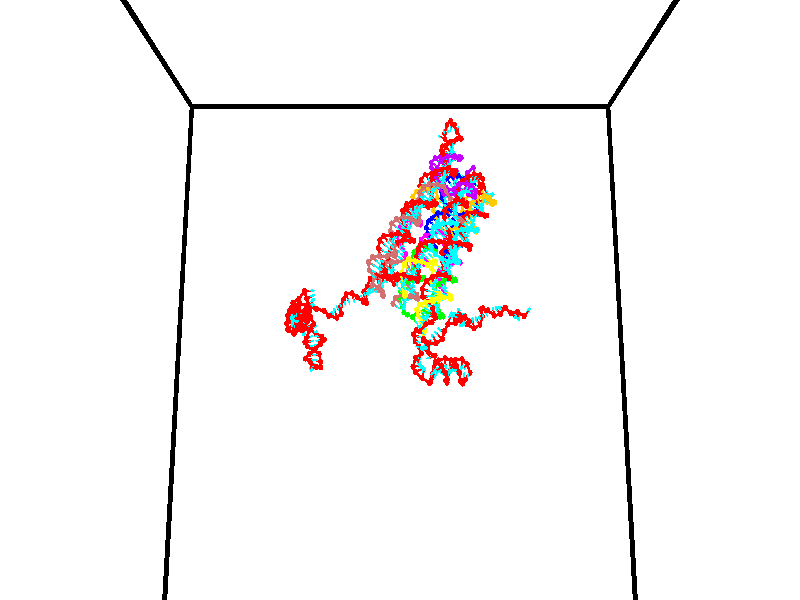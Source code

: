 // switches for output
#declare DRAW_BASES = 1; // possible values are 0, 1; only relevant for DNA ribbons
#declare DRAW_BASES_TYPE = 3; // possible values are 1, 2, 3; only relevant for DNA ribbons
#declare DRAW_FOG = 0; // set to 1 to enable fog

#include "colors.inc"

#include "transforms.inc"
background { rgb <1, 1, 1>}

#default {
   normal{
       ripples 0.25
       frequency 0.20
       turbulence 0.2
       lambda 5
   }
	finish {
		phong 0.1
		phong_size 40.
	}
}

// original window dimensions: 1024x640


// camera settings

camera {
	sky <0, 0.179814, -0.983701>
	up <0, 0.179814, -0.983701>
	right 1.6 * <1, 0, 0>
	location <35, 94.9851, 44.8844>
	look_at <35, 29.7336, 32.9568>
	direction <0, -65.2515, -11.9276>
	angle 67.0682
}


# declare cpy_camera_pos = <35, 94.9851, 44.8844>;
# if (DRAW_FOG = 1)
fog {
	fog_type 2
	up vnormalize(cpy_camera_pos)
	color rgbt<1,1,1,0.3>
	distance 1e-5
	fog_alt 3e-3
	fog_offset 56
}
# end


// LIGHTS

# declare lum = 6;
global_settings {
	ambient_light rgb lum * <0.05, 0.05, 0.05>
	max_trace_level 15
}# declare cpy_direct_light_amount = 0.25;
light_source
{	1000 * <-1, -1.16352, -0.803886>,
	rgb lum * cpy_direct_light_amount
	parallel
}

light_source
{	1000 * <1, 1.16352, 0.803886>,
	rgb lum * cpy_direct_light_amount
	parallel
}

// strand 0

// nucleotide -1

// particle -1
sphere {
	<24.017361, 34.415730, 34.896305> 0.250000
	pigment { color rgbt <1,0,0,0> }
	no_shadow
}
cylinder {
	<24.203556, 34.746021, 35.023735>,  <24.315273, 34.944195, 35.100193>, 0.100000
	pigment { color rgbt <1,0,0,0> }
	no_shadow
}
cylinder {
	<24.203556, 34.746021, 35.023735>,  <24.017361, 34.415730, 34.896305>, 0.100000
	pigment { color rgbt <1,0,0,0> }
	no_shadow
}

// particle -1
sphere {
	<24.203556, 34.746021, 35.023735> 0.100000
	pigment { color rgbt <1,0,0,0> }
	no_shadow
}
sphere {
	0, 1
	scale<0.080000,0.200000,0.300000>
	matrix <0.825504, -0.534870, 0.180159,
		0.319158, 0.179122, -0.930620,
		0.465491, 0.825729, 0.318574,
		24.343203, 34.993740, 35.119308>
	pigment { color rgbt <0,1,1,0> }
	no_shadow
}
cylinder {
	<24.710337, 34.211514, 34.642071>,  <24.017361, 34.415730, 34.896305>, 0.130000
	pigment { color rgbt <1,0,0,0> }
	no_shadow
}

// nucleotide -1

// particle -1
sphere {
	<24.710337, 34.211514, 34.642071> 0.250000
	pigment { color rgbt <1,0,0,0> }
	no_shadow
}
cylinder {
	<24.733767, 34.507214, 34.910423>,  <24.747826, 34.684635, 35.071434>, 0.100000
	pigment { color rgbt <1,0,0,0> }
	no_shadow
}
cylinder {
	<24.733767, 34.507214, 34.910423>,  <24.710337, 34.211514, 34.642071>, 0.100000
	pigment { color rgbt <1,0,0,0> }
	no_shadow
}

// particle -1
sphere {
	<24.733767, 34.507214, 34.910423> 0.100000
	pigment { color rgbt <1,0,0,0> }
	no_shadow
}
sphere {
	0, 1
	scale<0.080000,0.200000,0.300000>
	matrix <0.692798, -0.513955, 0.505846,
		0.718748, 0.435152, -0.542258,
		0.058577, 0.739251, 0.670877,
		24.751339, 34.728989, 35.111687>
	pigment { color rgbt <0,1,1,0> }
	no_shadow
}
cylinder {
	<25.410076, 34.402149, 34.796223>,  <24.710337, 34.211514, 34.642071>, 0.130000
	pigment { color rgbt <1,0,0,0> }
	no_shadow
}

// nucleotide -1

// particle -1
sphere {
	<25.410076, 34.402149, 34.796223> 0.250000
	pigment { color rgbt <1,0,0,0> }
	no_shadow
}
cylinder {
	<25.223066, 34.508690, 35.133381>,  <25.110861, 34.572613, 35.335678>, 0.100000
	pigment { color rgbt <1,0,0,0> }
	no_shadow
}
cylinder {
	<25.223066, 34.508690, 35.133381>,  <25.410076, 34.402149, 34.796223>, 0.100000
	pigment { color rgbt <1,0,0,0> }
	no_shadow
}

// particle -1
sphere {
	<25.223066, 34.508690, 35.133381> 0.100000
	pigment { color rgbt <1,0,0,0> }
	no_shadow
}
sphere {
	0, 1
	scale<0.080000,0.200000,0.300000>
	matrix <0.795617, -0.288764, 0.532550,
		0.385244, 0.919604, -0.076909,
		-0.467526, 0.266351, 0.842897,
		25.082808, 34.588596, 35.386250>
	pigment { color rgbt <0,1,1,0> }
	no_shadow
}
cylinder {
	<25.946735, 34.362755, 35.298717>,  <25.410076, 34.402149, 34.796223>, 0.130000
	pigment { color rgbt <1,0,0,0> }
	no_shadow
}

// nucleotide -1

// particle -1
sphere {
	<25.946735, 34.362755, 35.298717> 0.250000
	pigment { color rgbt <1,0,0,0> }
	no_shadow
}
cylinder {
	<25.666622, 34.466480, 35.564758>,  <25.498554, 34.528717, 35.724384>, 0.100000
	pigment { color rgbt <1,0,0,0> }
	no_shadow
}
cylinder {
	<25.666622, 34.466480, 35.564758>,  <25.946735, 34.362755, 35.298717>, 0.100000
	pigment { color rgbt <1,0,0,0> }
	no_shadow
}

// particle -1
sphere {
	<25.666622, 34.466480, 35.564758> 0.100000
	pigment { color rgbt <1,0,0,0> }
	no_shadow
}
sphere {
	0, 1
	scale<0.080000,0.200000,0.300000>
	matrix <0.490792, -0.501679, 0.712350,
		0.518390, 0.825273, 0.224047,
		-0.700282, 0.259314, 0.665102,
		25.456537, 34.544273, 35.764290>
	pigment { color rgbt <0,1,1,0> }
	no_shadow
}
cylinder {
	<26.277126, 34.550110, 35.875942>,  <25.946735, 34.362755, 35.298717>, 0.130000
	pigment { color rgbt <1,0,0,0> }
	no_shadow
}

// nucleotide -1

// particle -1
sphere {
	<26.277126, 34.550110, 35.875942> 0.250000
	pigment { color rgbt <1,0,0,0> }
	no_shadow
}
cylinder {
	<25.912907, 34.449230, 36.006969>,  <25.694376, 34.388702, 36.085587>, 0.100000
	pigment { color rgbt <1,0,0,0> }
	no_shadow
}
cylinder {
	<25.912907, 34.449230, 36.006969>,  <26.277126, 34.550110, 35.875942>, 0.100000
	pigment { color rgbt <1,0,0,0> }
	no_shadow
}

// particle -1
sphere {
	<25.912907, 34.449230, 36.006969> 0.100000
	pigment { color rgbt <1,0,0,0> }
	no_shadow
}
sphere {
	0, 1
	scale<0.080000,0.200000,0.300000>
	matrix <0.402369, -0.358786, 0.842242,
		-0.094889, 0.898703, 0.428169,
		-0.910547, -0.252202, 0.327565,
		25.639742, 34.373569, 36.105240>
	pigment { color rgbt <0,1,1,0> }
	no_shadow
}
cylinder {
	<25.909410, 34.822540, 36.443745>,  <26.277126, 34.550110, 35.875942>, 0.130000
	pigment { color rgbt <1,0,0,0> }
	no_shadow
}

// nucleotide -1

// particle -1
sphere {
	<25.909410, 34.822540, 36.443745> 0.250000
	pigment { color rgbt <1,0,0,0> }
	no_shadow
}
cylinder {
	<25.845457, 34.427910, 36.457062>,  <25.807085, 34.191132, 36.465054>, 0.100000
	pigment { color rgbt <1,0,0,0> }
	no_shadow
}
cylinder {
	<25.845457, 34.427910, 36.457062>,  <25.909410, 34.822540, 36.443745>, 0.100000
	pigment { color rgbt <1,0,0,0> }
	no_shadow
}

// particle -1
sphere {
	<25.845457, 34.427910, 36.457062> 0.100000
	pigment { color rgbt <1,0,0,0> }
	no_shadow
}
sphere {
	0, 1
	scale<0.080000,0.200000,0.300000>
	matrix <0.533588, -0.057996, 0.843754,
		-0.830495, 0.152667, 0.535697,
		-0.159882, -0.986575, 0.033296,
		25.797493, 34.131939, 36.467049>
	pigment { color rgbt <0,1,1,0> }
	no_shadow
}
cylinder {
	<25.523191, 34.536293, 37.123188>,  <25.909410, 34.822540, 36.443745>, 0.130000
	pigment { color rgbt <1,0,0,0> }
	no_shadow
}

// nucleotide -1

// particle -1
sphere {
	<25.523191, 34.536293, 37.123188> 0.250000
	pigment { color rgbt <1,0,0,0> }
	no_shadow
}
cylinder {
	<25.762609, 34.245495, 36.988594>,  <25.906260, 34.071014, 36.907837>, 0.100000
	pigment { color rgbt <1,0,0,0> }
	no_shadow
}
cylinder {
	<25.762609, 34.245495, 36.988594>,  <25.523191, 34.536293, 37.123188>, 0.100000
	pigment { color rgbt <1,0,0,0> }
	no_shadow
}

// particle -1
sphere {
	<25.762609, 34.245495, 36.988594> 0.100000
	pigment { color rgbt <1,0,0,0> }
	no_shadow
}
sphere {
	0, 1
	scale<0.080000,0.200000,0.300000>
	matrix <0.224784, -0.250744, 0.941595,
		-0.768906, -0.639223, 0.013335,
		0.598545, -0.726995, -0.336485,
		25.942173, 34.027397, 36.887650>
	pigment { color rgbt <0,1,1,0> }
	no_shadow
}
cylinder {
	<25.301331, 33.880894, 37.356037>,  <25.523191, 34.536293, 37.123188>, 0.130000
	pigment { color rgbt <1,0,0,0> }
	no_shadow
}

// nucleotide -1

// particle -1
sphere {
	<25.301331, 33.880894, 37.356037> 0.250000
	pigment { color rgbt <1,0,0,0> }
	no_shadow
}
cylinder {
	<25.698256, 33.889759, 37.307331>,  <25.936411, 33.895081, 37.278107>, 0.100000
	pigment { color rgbt <1,0,0,0> }
	no_shadow
}
cylinder {
	<25.698256, 33.889759, 37.307331>,  <25.301331, 33.880894, 37.356037>, 0.100000
	pigment { color rgbt <1,0,0,0> }
	no_shadow
}

// particle -1
sphere {
	<25.698256, 33.889759, 37.307331> 0.100000
	pigment { color rgbt <1,0,0,0> }
	no_shadow
}
sphere {
	0, 1
	scale<0.080000,0.200000,0.300000>
	matrix <0.123592, -0.229168, 0.965509,
		-0.006501, -0.973134, -0.230145,
		0.992312, 0.022168, -0.121761,
		25.995949, 33.896408, 37.270802>
	pigment { color rgbt <0,1,1,0> }
	no_shadow
}
cylinder {
	<25.470980, 33.197819, 37.625786>,  <25.301331, 33.880894, 37.356037>, 0.130000
	pigment { color rgbt <1,0,0,0> }
	no_shadow
}

// nucleotide -1

// particle -1
sphere {
	<25.470980, 33.197819, 37.625786> 0.250000
	pigment { color rgbt <1,0,0,0> }
	no_shadow
}
cylinder {
	<25.772676, 33.460453, 37.624638>,  <25.953695, 33.618034, 37.623951>, 0.100000
	pigment { color rgbt <1,0,0,0> }
	no_shadow
}
cylinder {
	<25.772676, 33.460453, 37.624638>,  <25.470980, 33.197819, 37.625786>, 0.100000
	pigment { color rgbt <1,0,0,0> }
	no_shadow
}

// particle -1
sphere {
	<25.772676, 33.460453, 37.624638> 0.100000
	pigment { color rgbt <1,0,0,0> }
	no_shadow
}
sphere {
	0, 1
	scale<0.080000,0.200000,0.300000>
	matrix <0.071787, -0.078119, 0.994356,
		0.652661, -0.750191, -0.106055,
		0.754242, 0.656590, -0.002869,
		25.998949, 33.657429, 37.623775>
	pigment { color rgbt <0,1,1,0> }
	no_shadow
}
cylinder {
	<26.002975, 32.818848, 37.910603>,  <25.470980, 33.197819, 37.625786>, 0.130000
	pigment { color rgbt <1,0,0,0> }
	no_shadow
}

// nucleotide -1

// particle -1
sphere {
	<26.002975, 32.818848, 37.910603> 0.250000
	pigment { color rgbt <1,0,0,0> }
	no_shadow
}
cylinder {
	<26.101999, 33.205341, 37.939194>,  <26.161413, 33.437237, 37.956348>, 0.100000
	pigment { color rgbt <1,0,0,0> }
	no_shadow
}
cylinder {
	<26.101999, 33.205341, 37.939194>,  <26.002975, 32.818848, 37.910603>, 0.100000
	pigment { color rgbt <1,0,0,0> }
	no_shadow
}

// particle -1
sphere {
	<26.101999, 33.205341, 37.939194> 0.100000
	pigment { color rgbt <1,0,0,0> }
	no_shadow
}
sphere {
	0, 1
	scale<0.080000,0.200000,0.300000>
	matrix <0.299960, -0.146586, 0.942622,
		0.921271, -0.211912, -0.326120,
		0.247557, 0.966233, 0.071480,
		26.176266, 33.495213, 37.960636>
	pigment { color rgbt <0,1,1,0> }
	no_shadow
}
cylinder {
	<26.681965, 32.914249, 38.262794>,  <26.002975, 32.818848, 37.910603>, 0.130000
	pigment { color rgbt <1,0,0,0> }
	no_shadow
}

// nucleotide -1

// particle -1
sphere {
	<26.681965, 32.914249, 38.262794> 0.250000
	pigment { color rgbt <1,0,0,0> }
	no_shadow
}
cylinder {
	<26.493711, 33.260189, 38.332699>,  <26.380760, 33.467754, 38.374641>, 0.100000
	pigment { color rgbt <1,0,0,0> }
	no_shadow
}
cylinder {
	<26.493711, 33.260189, 38.332699>,  <26.681965, 32.914249, 38.262794>, 0.100000
	pigment { color rgbt <1,0,0,0> }
	no_shadow
}

// particle -1
sphere {
	<26.493711, 33.260189, 38.332699> 0.100000
	pigment { color rgbt <1,0,0,0> }
	no_shadow
}
sphere {
	0, 1
	scale<0.080000,0.200000,0.300000>
	matrix <0.155410, -0.113719, 0.981283,
		0.868534, 0.488984, -0.080886,
		-0.470633, 0.864848, 0.174762,
		26.352522, 33.519642, 38.385128>
	pigment { color rgbt <0,1,1,0> }
	no_shadow
}
cylinder {
	<26.845814, 32.907001, 38.970398>,  <26.681965, 32.914249, 38.262794>, 0.130000
	pigment { color rgbt <1,0,0,0> }
	no_shadow
}

// nucleotide -1

// particle -1
sphere {
	<26.845814, 32.907001, 38.970398> 0.250000
	pigment { color rgbt <1,0,0,0> }
	no_shadow
}
cylinder {
	<26.579409, 33.192970, 38.885254>,  <26.419565, 33.364552, 38.834167>, 0.100000
	pigment { color rgbt <1,0,0,0> }
	no_shadow
}
cylinder {
	<26.579409, 33.192970, 38.885254>,  <26.845814, 32.907001, 38.970398>, 0.100000
	pigment { color rgbt <1,0,0,0> }
	no_shadow
}

// particle -1
sphere {
	<26.579409, 33.192970, 38.885254> 0.100000
	pigment { color rgbt <1,0,0,0> }
	no_shadow
}
sphere {
	0, 1
	scale<0.080000,0.200000,0.300000>
	matrix <-0.171656, 0.130807, 0.976434,
		0.725922, 0.686855, 0.035602,
		-0.666012, 0.714926, -0.212858,
		26.379604, 33.407448, 38.821396>
	pigment { color rgbt <0,1,1,0> }
	no_shadow
}
cylinder {
	<26.948479, 33.509827, 39.468658>,  <26.845814, 32.907001, 38.970398>, 0.130000
	pigment { color rgbt <1,0,0,0> }
	no_shadow
}

// nucleotide -1

// particle -1
sphere {
	<26.948479, 33.509827, 39.468658> 0.250000
	pigment { color rgbt <1,0,0,0> }
	no_shadow
}
cylinder {
	<26.574623, 33.523842, 39.327110>,  <26.350309, 33.532249, 39.242180>, 0.100000
	pigment { color rgbt <1,0,0,0> }
	no_shadow
}
cylinder {
	<26.574623, 33.523842, 39.327110>,  <26.948479, 33.509827, 39.468658>, 0.100000
	pigment { color rgbt <1,0,0,0> }
	no_shadow
}

// particle -1
sphere {
	<26.574623, 33.523842, 39.327110> 0.100000
	pigment { color rgbt <1,0,0,0> }
	no_shadow
}
sphere {
	0, 1
	scale<0.080000,0.200000,0.300000>
	matrix <-0.313444, 0.388818, 0.866356,
		0.167943, 0.920648, -0.352423,
		-0.934638, 0.035034, -0.353871,
		26.294231, 33.534351, 39.220947>
	pigment { color rgbt <0,1,1,0> }
	no_shadow
}
cylinder {
	<26.616768, 34.224144, 39.490707>,  <26.948479, 33.509827, 39.468658>, 0.130000
	pigment { color rgbt <1,0,0,0> }
	no_shadow
}

// nucleotide -1

// particle -1
sphere {
	<26.616768, 34.224144, 39.490707> 0.250000
	pigment { color rgbt <1,0,0,0> }
	no_shadow
}
cylinder {
	<26.349596, 33.926464, 39.492931>,  <26.189293, 33.747856, 39.494267>, 0.100000
	pigment { color rgbt <1,0,0,0> }
	no_shadow
}
cylinder {
	<26.349596, 33.926464, 39.492931>,  <26.616768, 34.224144, 39.490707>, 0.100000
	pigment { color rgbt <1,0,0,0> }
	no_shadow
}

// particle -1
sphere {
	<26.349596, 33.926464, 39.492931> 0.100000
	pigment { color rgbt <1,0,0,0> }
	no_shadow
}
sphere {
	0, 1
	scale<0.080000,0.200000,0.300000>
	matrix <-0.593013, 0.536722, 0.600221,
		-0.449670, 0.397608, -0.799815,
		-0.667931, -0.744202, 0.005561,
		26.149216, 33.703205, 39.494598>
	pigment { color rgbt <0,1,1,0> }
	no_shadow
}
cylinder {
	<25.987570, 34.435291, 39.103981>,  <26.616768, 34.224144, 39.490707>, 0.130000
	pigment { color rgbt <1,0,0,0> }
	no_shadow
}

// nucleotide -1

// particle -1
sphere {
	<25.987570, 34.435291, 39.103981> 0.250000
	pigment { color rgbt <1,0,0,0> }
	no_shadow
}
cylinder {
	<25.996475, 34.186829, 39.417328>,  <26.001818, 34.037750, 39.605335>, 0.100000
	pigment { color rgbt <1,0,0,0> }
	no_shadow
}
cylinder {
	<25.996475, 34.186829, 39.417328>,  <25.987570, 34.435291, 39.103981>, 0.100000
	pigment { color rgbt <1,0,0,0> }
	no_shadow
}

// particle -1
sphere {
	<25.996475, 34.186829, 39.417328> 0.100000
	pigment { color rgbt <1,0,0,0> }
	no_shadow
}
sphere {
	0, 1
	scale<0.080000,0.200000,0.300000>
	matrix <-0.477271, 0.681908, 0.554268,
		-0.878474, -0.386220, -0.281279,
		0.022263, -0.621156, 0.783371,
		26.003155, 34.000481, 39.652340>
	pigment { color rgbt <0,1,1,0> }
	no_shadow
}
cylinder {
	<25.445049, 34.120399, 38.772007>,  <25.987570, 34.435291, 39.103981>, 0.130000
	pigment { color rgbt <1,0,0,0> }
	no_shadow
}

// nucleotide -1

// particle -1
sphere {
	<25.445049, 34.120399, 38.772007> 0.250000
	pigment { color rgbt <1,0,0,0> }
	no_shadow
}
cylinder {
	<25.838120, 34.070496, 38.826824>,  <26.073961, 34.040554, 38.859715>, 0.100000
	pigment { color rgbt <1,0,0,0> }
	no_shadow
}
cylinder {
	<25.838120, 34.070496, 38.826824>,  <25.445049, 34.120399, 38.772007>, 0.100000
	pigment { color rgbt <1,0,0,0> }
	no_shadow
}

// particle -1
sphere {
	<25.838120, 34.070496, 38.826824> 0.100000
	pigment { color rgbt <1,0,0,0> }
	no_shadow
}
sphere {
	0, 1
	scale<0.080000,0.200000,0.300000>
	matrix <0.163355, 0.233842, -0.958454,
		0.087531, 0.964237, 0.250171,
		0.982677, -0.124761, 0.137044,
		26.132923, 34.033066, 38.867939>
	pigment { color rgbt <0,1,1,0> }
	no_shadow
}
cylinder {
	<25.921638, 34.786713, 38.461212>,  <25.445049, 34.120399, 38.772007>, 0.130000
	pigment { color rgbt <1,0,0,0> }
	no_shadow
}

// nucleotide -1

// particle -1
sphere {
	<25.921638, 34.786713, 38.461212> 0.250000
	pigment { color rgbt <1,0,0,0> }
	no_shadow
}
cylinder {
	<26.078463, 34.419460, 38.438126>,  <26.172558, 34.199108, 38.424274>, 0.100000
	pigment { color rgbt <1,0,0,0> }
	no_shadow
}
cylinder {
	<26.078463, 34.419460, 38.438126>,  <25.921638, 34.786713, 38.461212>, 0.100000
	pigment { color rgbt <1,0,0,0> }
	no_shadow
}

// particle -1
sphere {
	<26.078463, 34.419460, 38.438126> 0.100000
	pigment { color rgbt <1,0,0,0> }
	no_shadow
}
sphere {
	0, 1
	scale<0.080000,0.200000,0.300000>
	matrix <0.102569, 0.105972, -0.989065,
		0.914203, 0.381854, 0.135719,
		0.392061, -0.918127, -0.057714,
		26.196081, 34.144024, 38.420811>
	pigment { color rgbt <0,1,1,0> }
	no_shadow
}
cylinder {
	<26.525299, 34.829075, 38.014980>,  <25.921638, 34.786713, 38.461212>, 0.130000
	pigment { color rgbt <1,0,0,0> }
	no_shadow
}

// nucleotide -1

// particle -1
sphere {
	<26.525299, 34.829075, 38.014980> 0.250000
	pigment { color rgbt <1,0,0,0> }
	no_shadow
}
cylinder {
	<26.423239, 34.442497, 38.003059>,  <26.362001, 34.210552, 37.995907>, 0.100000
	pigment { color rgbt <1,0,0,0> }
	no_shadow
}
cylinder {
	<26.423239, 34.442497, 38.003059>,  <26.525299, 34.829075, 38.014980>, 0.100000
	pigment { color rgbt <1,0,0,0> }
	no_shadow
}

// particle -1
sphere {
	<26.423239, 34.442497, 38.003059> 0.100000
	pigment { color rgbt <1,0,0,0> }
	no_shadow
}
sphere {
	0, 1
	scale<0.080000,0.200000,0.300000>
	matrix <0.103179, 0.003427, -0.994657,
		0.961380, -0.256864, 0.098842,
		-0.255153, -0.966442, -0.029798,
		26.346693, 34.152565, 37.994122>
	pigment { color rgbt <0,1,1,0> }
	no_shadow
}
cylinder {
	<26.981232, 34.498844, 37.581341>,  <26.525299, 34.829075, 38.014980>, 0.130000
	pigment { color rgbt <1,0,0,0> }
	no_shadow
}

// nucleotide -1

// particle -1
sphere {
	<26.981232, 34.498844, 37.581341> 0.250000
	pigment { color rgbt <1,0,0,0> }
	no_shadow
}
cylinder {
	<26.690624, 34.226456, 37.618114>,  <26.516260, 34.063023, 37.640179>, 0.100000
	pigment { color rgbt <1,0,0,0> }
	no_shadow
}
cylinder {
	<26.690624, 34.226456, 37.618114>,  <26.981232, 34.498844, 37.581341>, 0.100000
	pigment { color rgbt <1,0,0,0> }
	no_shadow
}

// particle -1
sphere {
	<26.690624, 34.226456, 37.618114> 0.100000
	pigment { color rgbt <1,0,0,0> }
	no_shadow
}
sphere {
	0, 1
	scale<0.080000,0.200000,0.300000>
	matrix <0.104035, -0.241252, -0.964870,
		0.679224, -0.691433, 0.246119,
		-0.726520, -0.680968, 0.091930,
		26.472668, 34.022163, 37.645695>
	pigment { color rgbt <0,1,1,0> }
	no_shadow
}
cylinder {
	<27.300816, 33.993767, 37.153812>,  <26.981232, 34.498844, 37.581341>, 0.130000
	pigment { color rgbt <1,0,0,0> }
	no_shadow
}

// nucleotide -1

// particle -1
sphere {
	<27.300816, 33.993767, 37.153812> 0.250000
	pigment { color rgbt <1,0,0,0> }
	no_shadow
}
cylinder {
	<26.905569, 33.943047, 37.188568>,  <26.668421, 33.912617, 37.209419>, 0.100000
	pigment { color rgbt <1,0,0,0> }
	no_shadow
}
cylinder {
	<26.905569, 33.943047, 37.188568>,  <27.300816, 33.993767, 37.153812>, 0.100000
	pigment { color rgbt <1,0,0,0> }
	no_shadow
}

// particle -1
sphere {
	<26.905569, 33.943047, 37.188568> 0.100000
	pigment { color rgbt <1,0,0,0> }
	no_shadow
}
sphere {
	0, 1
	scale<0.080000,0.200000,0.300000>
	matrix <-0.084132, -0.026926, -0.996091,
		0.128642, -0.991563, 0.015938,
		-0.988116, -0.126799, 0.086886,
		26.609135, 33.905006, 37.214634>
	pigment { color rgbt <0,1,1,0> }
	no_shadow
}
cylinder {
	<26.972099, 33.366531, 36.798729>,  <27.300816, 33.993767, 37.153812>, 0.130000
	pigment { color rgbt <1,0,0,0> }
	no_shadow
}

// nucleotide -1

// particle -1
sphere {
	<26.972099, 33.366531, 36.798729> 0.250000
	pigment { color rgbt <1,0,0,0> }
	no_shadow
}
cylinder {
	<26.673355, 33.630920, 36.827885>,  <26.494108, 33.789555, 36.845379>, 0.100000
	pigment { color rgbt <1,0,0,0> }
	no_shadow
}
cylinder {
	<26.673355, 33.630920, 36.827885>,  <26.972099, 33.366531, 36.798729>, 0.100000
	pigment { color rgbt <1,0,0,0> }
	no_shadow
}

// particle -1
sphere {
	<26.673355, 33.630920, 36.827885> 0.100000
	pigment { color rgbt <1,0,0,0> }
	no_shadow
}
sphere {
	0, 1
	scale<0.080000,0.200000,0.300000>
	matrix <-0.146712, -0.056867, -0.987543,
		-0.648595, -0.748251, 0.139444,
		-0.746860, 0.660974, 0.072894,
		26.449297, 33.829212, 36.849754>
	pigment { color rgbt <0,1,1,0> }
	no_shadow
}
cylinder {
	<26.352245, 33.048389, 36.589554>,  <26.972099, 33.366531, 36.798729>, 0.130000
	pigment { color rgbt <1,0,0,0> }
	no_shadow
}

// nucleotide -1

// particle -1
sphere {
	<26.352245, 33.048389, 36.589554> 0.250000
	pigment { color rgbt <1,0,0,0> }
	no_shadow
}
cylinder {
	<26.391462, 33.439392, 36.514862>,  <26.414991, 33.673992, 36.470047>, 0.100000
	pigment { color rgbt <1,0,0,0> }
	no_shadow
}
cylinder {
	<26.391462, 33.439392, 36.514862>,  <26.352245, 33.048389, 36.589554>, 0.100000
	pigment { color rgbt <1,0,0,0> }
	no_shadow
}

// particle -1
sphere {
	<26.391462, 33.439392, 36.514862> 0.100000
	pigment { color rgbt <1,0,0,0> }
	no_shadow
}
sphere {
	0, 1
	scale<0.080000,0.200000,0.300000>
	matrix <-0.171518, -0.168229, -0.970711,
		-0.980291, 0.127197, 0.151167,
		0.098040, 0.977507, -0.186730,
		26.420874, 33.732643, 36.458843>
	pigment { color rgbt <0,1,1,0> }
	no_shadow
}
cylinder {
	<25.724014, 33.249275, 36.152576>,  <26.352245, 33.048389, 36.589554>, 0.130000
	pigment { color rgbt <1,0,0,0> }
	no_shadow
}

// nucleotide -1

// particle -1
sphere {
	<25.724014, 33.249275, 36.152576> 0.250000
	pigment { color rgbt <1,0,0,0> }
	no_shadow
}
cylinder {
	<26.034069, 33.484138, 36.059273>,  <26.220102, 33.625057, 36.003292>, 0.100000
	pigment { color rgbt <1,0,0,0> }
	no_shadow
}
cylinder {
	<26.034069, 33.484138, 36.059273>,  <25.724014, 33.249275, 36.152576>, 0.100000
	pigment { color rgbt <1,0,0,0> }
	no_shadow
}

// particle -1
sphere {
	<26.034069, 33.484138, 36.059273> 0.100000
	pigment { color rgbt <1,0,0,0> }
	no_shadow
}
sphere {
	0, 1
	scale<0.080000,0.200000,0.300000>
	matrix <-0.188315, -0.137704, -0.972407,
		-0.603077, 0.797674, 0.003832,
		0.775136, 0.587158, -0.233260,
		26.266609, 33.660286, 35.989296>
	pigment { color rgbt <0,1,1,0> }
	no_shadow
}
cylinder {
	<24.951916, 33.570957, 36.307781>,  <25.724014, 33.249275, 36.152576>, 0.130000
	pigment { color rgbt <1,0,0,0> }
	no_shadow
}

// nucleotide -1

// particle -1
sphere {
	<24.951916, 33.570957, 36.307781> 0.250000
	pigment { color rgbt <1,0,0,0> }
	no_shadow
}
cylinder {
	<25.104839, 33.864410, 36.532505>,  <25.196594, 34.040482, 36.667339>, 0.100000
	pigment { color rgbt <1,0,0,0> }
	no_shadow
}
cylinder {
	<25.104839, 33.864410, 36.532505>,  <24.951916, 33.570957, 36.307781>, 0.100000
	pigment { color rgbt <1,0,0,0> }
	no_shadow
}

// particle -1
sphere {
	<25.104839, 33.864410, 36.532505> 0.100000
	pigment { color rgbt <1,0,0,0> }
	no_shadow
}
sphere {
	0, 1
	scale<0.080000,0.200000,0.300000>
	matrix <-0.311325, 0.674713, -0.669208,
		-0.870009, 0.080941, 0.486347,
		0.382311, 0.733629, 0.561807,
		25.219532, 34.084499, 36.701046>
	pigment { color rgbt <0,1,1,0> }
	no_shadow
}
cylinder {
	<24.419266, 34.119061, 36.432690>,  <24.951916, 33.570957, 36.307781>, 0.130000
	pigment { color rgbt <1,0,0,0> }
	no_shadow
}

// nucleotide -1

// particle -1
sphere {
	<24.419266, 34.119061, 36.432690> 0.250000
	pigment { color rgbt <1,0,0,0> }
	no_shadow
}
cylinder {
	<24.802120, 34.217609, 36.371773>,  <25.031832, 34.276737, 36.335220>, 0.100000
	pigment { color rgbt <1,0,0,0> }
	no_shadow
}
cylinder {
	<24.802120, 34.217609, 36.371773>,  <24.419266, 34.119061, 36.432690>, 0.100000
	pigment { color rgbt <1,0,0,0> }
	no_shadow
}

// particle -1
sphere {
	<24.802120, 34.217609, 36.371773> 0.100000
	pigment { color rgbt <1,0,0,0> }
	no_shadow
}
sphere {
	0, 1
	scale<0.080000,0.200000,0.300000>
	matrix <-0.261188, 0.506886, -0.821491,
		-0.125195, 0.826055, 0.549508,
		0.957135, 0.246371, -0.152296,
		25.089260, 34.291519, 36.326084>
	pigment { color rgbt <0,1,1,0> }
	no_shadow
}
cylinder {
	<24.430021, 34.772629, 36.512478>,  <24.419266, 34.119061, 36.432690>, 0.130000
	pigment { color rgbt <1,0,0,0> }
	no_shadow
}

// nucleotide -1

// particle -1
sphere {
	<24.430021, 34.772629, 36.512478> 0.250000
	pigment { color rgbt <1,0,0,0> }
	no_shadow
}
cylinder {
	<24.737951, 34.696774, 36.268707>,  <24.922709, 34.651260, 36.122444>, 0.100000
	pigment { color rgbt <1,0,0,0> }
	no_shadow
}
cylinder {
	<24.737951, 34.696774, 36.268707>,  <24.430021, 34.772629, 36.512478>, 0.100000
	pigment { color rgbt <1,0,0,0> }
	no_shadow
}

// particle -1
sphere {
	<24.737951, 34.696774, 36.268707> 0.100000
	pigment { color rgbt <1,0,0,0> }
	no_shadow
}
sphere {
	0, 1
	scale<0.080000,0.200000,0.300000>
	matrix <-0.390822, 0.614840, -0.685004,
		0.504607, 0.765512, 0.399204,
		0.769825, -0.189640, -0.609431,
		24.968899, 34.639881, 36.085876>
	pigment { color rgbt <0,1,1,0> }
	no_shadow
}
cylinder {
	<24.571470, 35.369129, 36.293022>,  <24.430021, 34.772629, 36.512478>, 0.130000
	pigment { color rgbt <1,0,0,0> }
	no_shadow
}

// nucleotide -1

// particle -1
sphere {
	<24.571470, 35.369129, 36.293022> 0.250000
	pigment { color rgbt <1,0,0,0> }
	no_shadow
}
cylinder {
	<24.707569, 35.091282, 36.039490>,  <24.789228, 34.924572, 35.887371>, 0.100000
	pigment { color rgbt <1,0,0,0> }
	no_shadow
}
cylinder {
	<24.707569, 35.091282, 36.039490>,  <24.571470, 35.369129, 36.293022>, 0.100000
	pigment { color rgbt <1,0,0,0> }
	no_shadow
}

// particle -1
sphere {
	<24.707569, 35.091282, 36.039490> 0.100000
	pigment { color rgbt <1,0,0,0> }
	no_shadow
}
sphere {
	0, 1
	scale<0.080000,0.200000,0.300000>
	matrix <-0.430710, 0.484058, -0.761693,
		0.835896, 0.532159, -0.134481,
		0.340245, -0.694619, -0.633828,
		24.809643, 34.882896, 35.849342>
	pigment { color rgbt <0,1,1,0> }
	no_shadow
}
cylinder {
	<25.171753, 35.668736, 36.436443>,  <24.571470, 35.369129, 36.293022>, 0.130000
	pigment { color rgbt <1,0,0,0> }
	no_shadow
}

// nucleotide -1

// particle -1
sphere {
	<25.171753, 35.668736, 36.436443> 0.250000
	pigment { color rgbt <1,0,0,0> }
	no_shadow
}
cylinder {
	<25.096252, 35.302261, 36.295036>,  <25.050953, 35.082375, 36.210194>, 0.100000
	pigment { color rgbt <1,0,0,0> }
	no_shadow
}
cylinder {
	<25.096252, 35.302261, 36.295036>,  <25.171753, 35.668736, 36.436443>, 0.100000
	pigment { color rgbt <1,0,0,0> }
	no_shadow
}

// particle -1
sphere {
	<25.096252, 35.302261, 36.295036> 0.100000
	pigment { color rgbt <1,0,0,0> }
	no_shadow
}
sphere {
	0, 1
	scale<0.080000,0.200000,0.300000>
	matrix <0.405489, -0.400574, 0.821656,
		-0.894400, 0.011742, 0.447113,
		-0.188749, -0.916189, -0.353513,
		25.039627, 35.027405, 36.188984>
	pigment { color rgbt <0,1,1,0> }
	no_shadow
}
cylinder {
	<25.146065, 35.875378, 35.784431>,  <25.171753, 35.668736, 36.436443>, 0.130000
	pigment { color rgbt <1,0,0,0> }
	no_shadow
}

// nucleotide -1

// particle -1
sphere {
	<25.146065, 35.875378, 35.784431> 0.250000
	pigment { color rgbt <1,0,0,0> }
	no_shadow
}
cylinder {
	<25.240417, 36.084190, 35.456566>,  <25.297029, 36.209476, 35.259846>, 0.100000
	pigment { color rgbt <1,0,0,0> }
	no_shadow
}
cylinder {
	<25.240417, 36.084190, 35.456566>,  <25.146065, 35.875378, 35.784431>, 0.100000
	pigment { color rgbt <1,0,0,0> }
	no_shadow
}

// particle -1
sphere {
	<25.240417, 36.084190, 35.456566> 0.100000
	pigment { color rgbt <1,0,0,0> }
	no_shadow
}
sphere {
	0, 1
	scale<0.080000,0.200000,0.300000>
	matrix <0.155145, 0.812414, 0.562062,
		0.959317, -0.259746, 0.110643,
		0.235882, 0.522031, -0.819661,
		25.311182, 36.240799, 35.210667>
	pigment { color rgbt <0,1,1,0> }
	no_shadow
}
cylinder {
	<25.740829, 36.214123, 35.881897>,  <25.146065, 35.875378, 35.784431>, 0.130000
	pigment { color rgbt <1,0,0,0> }
	no_shadow
}

// nucleotide -1

// particle -1
sphere {
	<25.740829, 36.214123, 35.881897> 0.250000
	pigment { color rgbt <1,0,0,0> }
	no_shadow
}
cylinder {
	<25.503353, 36.405849, 35.623352>,  <25.360867, 36.520885, 35.468224>, 0.100000
	pigment { color rgbt <1,0,0,0> }
	no_shadow
}
cylinder {
	<25.503353, 36.405849, 35.623352>,  <25.740829, 36.214123, 35.881897>, 0.100000
	pigment { color rgbt <1,0,0,0> }
	no_shadow
}

// particle -1
sphere {
	<25.503353, 36.405849, 35.623352> 0.100000
	pigment { color rgbt <1,0,0,0> }
	no_shadow
}
sphere {
	0, 1
	scale<0.080000,0.200000,0.300000>
	matrix <0.163439, 0.858328, 0.486375,
		0.787919, 0.183115, -0.587922,
		-0.593692, 0.479314, -0.646365,
		25.325245, 36.549644, 35.429443>
	pigment { color rgbt <0,1,1,0> }
	no_shadow
}
cylinder {
	<26.061676, 36.842907, 35.827854>,  <25.740829, 36.214123, 35.881897>, 0.130000
	pigment { color rgbt <1,0,0,0> }
	no_shadow
}

// nucleotide -1

// particle -1
sphere {
	<26.061676, 36.842907, 35.827854> 0.250000
	pigment { color rgbt <1,0,0,0> }
	no_shadow
}
cylinder {
	<25.707386, 36.911892, 35.655460>,  <25.494812, 36.953281, 35.552025>, 0.100000
	pigment { color rgbt <1,0,0,0> }
	no_shadow
}
cylinder {
	<25.707386, 36.911892, 35.655460>,  <26.061676, 36.842907, 35.827854>, 0.100000
	pigment { color rgbt <1,0,0,0> }
	no_shadow
}

// particle -1
sphere {
	<25.707386, 36.911892, 35.655460> 0.100000
	pigment { color rgbt <1,0,0,0> }
	no_shadow
}
sphere {
	0, 1
	scale<0.080000,0.200000,0.300000>
	matrix <0.095905, 0.976379, 0.193611,
		0.454196, 0.130153, -0.881343,
		-0.885725, 0.172463, -0.430985,
		25.441669, 36.963631, 35.526165>
	pigment { color rgbt <0,1,1,0> }
	no_shadow
}
cylinder {
	<26.228497, 37.271240, 35.227367>,  <26.061676, 36.842907, 35.827854>, 0.130000
	pigment { color rgbt <1,0,0,0> }
	no_shadow
}

// nucleotide -1

// particle -1
sphere {
	<26.228497, 37.271240, 35.227367> 0.250000
	pigment { color rgbt <1,0,0,0> }
	no_shadow
}
cylinder {
	<25.863079, 37.308090, 35.385838>,  <25.643829, 37.330200, 35.480919>, 0.100000
	pigment { color rgbt <1,0,0,0> }
	no_shadow
}
cylinder {
	<25.863079, 37.308090, 35.385838>,  <26.228497, 37.271240, 35.227367>, 0.100000
	pigment { color rgbt <1,0,0,0> }
	no_shadow
}

// particle -1
sphere {
	<25.863079, 37.308090, 35.385838> 0.100000
	pigment { color rgbt <1,0,0,0> }
	no_shadow
}
sphere {
	0, 1
	scale<0.080000,0.200000,0.300000>
	matrix <0.139239, 0.985996, 0.091785,
		-0.382170, 0.139012, -0.913576,
		-0.913542, 0.092128, 0.396174,
		25.589016, 37.335728, 35.504688>
	pigment { color rgbt <0,1,1,0> }
	no_shadow
}
cylinder {
	<25.988249, 37.825562, 34.892677>,  <26.228497, 37.271240, 35.227367>, 0.130000
	pigment { color rgbt <1,0,0,0> }
	no_shadow
}

// nucleotide -1

// particle -1
sphere {
	<25.988249, 37.825562, 34.892677> 0.250000
	pigment { color rgbt <1,0,0,0> }
	no_shadow
}
cylinder {
	<25.729994, 37.799469, 35.197018>,  <25.575041, 37.783813, 35.379623>, 0.100000
	pigment { color rgbt <1,0,0,0> }
	no_shadow
}
cylinder {
	<25.729994, 37.799469, 35.197018>,  <25.988249, 37.825562, 34.892677>, 0.100000
	pigment { color rgbt <1,0,0,0> }
	no_shadow
}

// particle -1
sphere {
	<25.729994, 37.799469, 35.197018> 0.100000
	pigment { color rgbt <1,0,0,0> }
	no_shadow
}
sphere {
	0, 1
	scale<0.080000,0.200000,0.300000>
	matrix <-0.024952, 0.997615, 0.064362,
		-0.763235, 0.022570, -0.645727,
		-0.645639, -0.065236, 0.760851,
		25.536303, 37.779900, 35.425274>
	pigment { color rgbt <0,1,1,0> }
	no_shadow
}
cylinder {
	<25.481852, 38.475891, 34.827579>,  <25.988249, 37.825562, 34.892677>, 0.130000
	pigment { color rgbt <1,0,0,0> }
	no_shadow
}

// nucleotide -1

// particle -1
sphere {
	<25.481852, 38.475891, 34.827579> 0.250000
	pigment { color rgbt <1,0,0,0> }
	no_shadow
}
cylinder {
	<25.483374, 38.369919, 35.213284>,  <25.484287, 38.306335, 35.444706>, 0.100000
	pigment { color rgbt <1,0,0,0> }
	no_shadow
}
cylinder {
	<25.483374, 38.369919, 35.213284>,  <25.481852, 38.475891, 34.827579>, 0.100000
	pigment { color rgbt <1,0,0,0> }
	no_shadow
}

// particle -1
sphere {
	<25.483374, 38.369919, 35.213284> 0.100000
	pigment { color rgbt <1,0,0,0> }
	no_shadow
}
sphere {
	0, 1
	scale<0.080000,0.200000,0.300000>
	matrix <-0.048733, 0.963072, 0.264797,
		-0.998805, -0.047999, -0.009244,
		0.003807, -0.264931, 0.964260,
		25.484516, 38.290440, 35.502560>
	pigment { color rgbt <0,1,1,0> }
	no_shadow
}
cylinder {
	<24.767887, 38.663303, 35.217731>,  <25.481852, 38.475891, 34.827579>, 0.130000
	pigment { color rgbt <1,0,0,0> }
	no_shadow
}

// nucleotide -1

// particle -1
sphere {
	<24.767887, 38.663303, 35.217731> 0.250000
	pigment { color rgbt <1,0,0,0> }
	no_shadow
}
cylinder {
	<25.092981, 38.660370, 35.450768>,  <25.288038, 38.658611, 35.590588>, 0.100000
	pigment { color rgbt <1,0,0,0> }
	no_shadow
}
cylinder {
	<25.092981, 38.660370, 35.450768>,  <24.767887, 38.663303, 35.217731>, 0.100000
	pigment { color rgbt <1,0,0,0> }
	no_shadow
}

// particle -1
sphere {
	<25.092981, 38.660370, 35.450768> 0.100000
	pigment { color rgbt <1,0,0,0> }
	no_shadow
}
sphere {
	0, 1
	scale<0.080000,0.200000,0.300000>
	matrix <-0.170396, 0.953210, 0.249711,
		-0.557158, -0.302219, 0.773458,
		0.812736, -0.007334, 0.582586,
		25.336802, 38.658169, 35.625542>
	pigment { color rgbt <0,1,1,0> }
	no_shadow
}
cylinder {
	<24.350803, 38.452347, 35.790283>,  <24.767887, 38.663303, 35.217731>, 0.130000
	pigment { color rgbt <1,0,0,0> }
	no_shadow
}

// nucleotide -1

// particle -1
sphere {
	<24.350803, 38.452347, 35.790283> 0.250000
	pigment { color rgbt <1,0,0,0> }
	no_shadow
}
cylinder {
	<24.686735, 38.444218, 36.007271>,  <24.888294, 38.439339, 36.137463>, 0.100000
	pigment { color rgbt <1,0,0,0> }
	no_shadow
}
cylinder {
	<24.686735, 38.444218, 36.007271>,  <24.350803, 38.452347, 35.790283>, 0.100000
	pigment { color rgbt <1,0,0,0> }
	no_shadow
}

// particle -1
sphere {
	<24.686735, 38.444218, 36.007271> 0.100000
	pigment { color rgbt <1,0,0,0> }
	no_shadow
}
sphere {
	0, 1
	scale<0.080000,0.200000,0.300000>
	matrix <-0.124672, 0.965366, 0.229185,
		-0.528338, -0.260107, 0.808209,
		0.839831, -0.020326, 0.542468,
		24.938684, 38.438122, 36.170010>
	pigment { color rgbt <0,1,1,0> }
	no_shadow
}
cylinder {
	<24.342907, 38.743565, 36.468529>,  <24.350803, 38.452347, 35.790283>, 0.130000
	pigment { color rgbt <1,0,0,0> }
	no_shadow
}

// nucleotide -1

// particle -1
sphere {
	<24.342907, 38.743565, 36.468529> 0.250000
	pigment { color rgbt <1,0,0,0> }
	no_shadow
}
cylinder {
	<24.731750, 38.790726, 36.387436>,  <24.965057, 38.819023, 36.338779>, 0.100000
	pigment { color rgbt <1,0,0,0> }
	no_shadow
}
cylinder {
	<24.731750, 38.790726, 36.387436>,  <24.342907, 38.743565, 36.468529>, 0.100000
	pigment { color rgbt <1,0,0,0> }
	no_shadow
}

// particle -1
sphere {
	<24.731750, 38.790726, 36.387436> 0.100000
	pigment { color rgbt <1,0,0,0> }
	no_shadow
}
sphere {
	0, 1
	scale<0.080000,0.200000,0.300000>
	matrix <-0.037685, 0.931739, 0.361167,
		0.231479, -0.343454, 0.910196,
		0.972110, 0.117904, -0.202735,
		25.023384, 38.826096, 36.326614>
	pigment { color rgbt <0,1,1,0> }
	no_shadow
}
cylinder {
	<24.538572, 39.141144, 37.013252>,  <24.342907, 38.743565, 36.468529>, 0.130000
	pigment { color rgbt <1,0,0,0> }
	no_shadow
}

// nucleotide -1

// particle -1
sphere {
	<24.538572, 39.141144, 37.013252> 0.250000
	pigment { color rgbt <1,0,0,0> }
	no_shadow
}
cylinder {
	<24.838993, 39.160942, 36.749897>,  <25.019245, 39.172821, 36.591885>, 0.100000
	pigment { color rgbt <1,0,0,0> }
	no_shadow
}
cylinder {
	<24.838993, 39.160942, 36.749897>,  <24.538572, 39.141144, 37.013252>, 0.100000
	pigment { color rgbt <1,0,0,0> }
	no_shadow
}

// particle -1
sphere {
	<24.838993, 39.160942, 36.749897> 0.100000
	pigment { color rgbt <1,0,0,0> }
	no_shadow
}
sphere {
	0, 1
	scale<0.080000,0.200000,0.300000>
	matrix <0.070379, 0.985502, 0.154380,
		0.656481, -0.162284, 0.736680,
		0.751052, 0.049500, -0.658384,
		25.064308, 39.175793, 36.552383>
	pigment { color rgbt <0,1,1,0> }
	no_shadow
}
cylinder {
	<25.157236, 39.418808, 37.366009>,  <24.538572, 39.141144, 37.013252>, 0.130000
	pigment { color rgbt <1,0,0,0> }
	no_shadow
}

// nucleotide -1

// particle -1
sphere {
	<25.157236, 39.418808, 37.366009> 0.250000
	pigment { color rgbt <1,0,0,0> }
	no_shadow
}
cylinder {
	<25.113052, 39.490665, 36.975006>,  <25.086542, 39.533779, 36.740402>, 0.100000
	pigment { color rgbt <1,0,0,0> }
	no_shadow
}
cylinder {
	<25.113052, 39.490665, 36.975006>,  <25.157236, 39.418808, 37.366009>, 0.100000
	pigment { color rgbt <1,0,0,0> }
	no_shadow
}

// particle -1
sphere {
	<25.113052, 39.490665, 36.975006> 0.100000
	pigment { color rgbt <1,0,0,0> }
	no_shadow
}
sphere {
	0, 1
	scale<0.080000,0.200000,0.300000>
	matrix <0.280853, 0.949085, 0.142683,
		0.953373, -0.258776, -0.155288,
		-0.110458, 0.179644, -0.977511,
		25.079914, 39.544559, 36.681751>
	pigment { color rgbt <0,1,1,0> }
	no_shadow
}
cylinder {
	<25.681400, 39.982014, 37.070026>,  <25.157236, 39.418808, 37.366009>, 0.130000
	pigment { color rgbt <1,0,0,0> }
	no_shadow
}

// nucleotide -1

// particle -1
sphere {
	<25.681400, 39.982014, 37.070026> 0.250000
	pigment { color rgbt <1,0,0,0> }
	no_shadow
}
cylinder {
	<25.394453, 40.003597, 36.792187>,  <25.222284, 40.016548, 36.625481>, 0.100000
	pigment { color rgbt <1,0,0,0> }
	no_shadow
}
cylinder {
	<25.394453, 40.003597, 36.792187>,  <25.681400, 39.982014, 37.070026>, 0.100000
	pigment { color rgbt <1,0,0,0> }
	no_shadow
}

// particle -1
sphere {
	<25.394453, 40.003597, 36.792187> 0.100000
	pigment { color rgbt <1,0,0,0> }
	no_shadow
}
sphere {
	0, 1
	scale<0.080000,0.200000,0.300000>
	matrix <0.252065, 0.949556, -0.186567,
		0.649498, -0.308922, -0.694780,
		-0.717367, 0.053955, -0.694603,
		25.179243, 40.019783, 36.583805>
	pigment { color rgbt <0,1,1,0> }
	no_shadow
}
cylinder {
	<25.922407, 40.270164, 36.319038>,  <25.681400, 39.982014, 37.070026>, 0.130000
	pigment { color rgbt <1,0,0,0> }
	no_shadow
}

// nucleotide -1

// particle -1
sphere {
	<25.922407, 40.270164, 36.319038> 0.250000
	pigment { color rgbt <1,0,0,0> }
	no_shadow
}
cylinder {
	<25.538885, 40.378342, 36.353802>,  <25.308771, 40.443249, 36.374660>, 0.100000
	pigment { color rgbt <1,0,0,0> }
	no_shadow
}
cylinder {
	<25.538885, 40.378342, 36.353802>,  <25.922407, 40.270164, 36.319038>, 0.100000
	pigment { color rgbt <1,0,0,0> }
	no_shadow
}

// particle -1
sphere {
	<25.538885, 40.378342, 36.353802> 0.100000
	pigment { color rgbt <1,0,0,0> }
	no_shadow
}
sphere {
	0, 1
	scale<0.080000,0.200000,0.300000>
	matrix <0.242824, 0.939065, -0.243296,
		-0.147410, -0.212170, -0.966051,
		-0.958805, 0.270445, 0.086908,
		25.251244, 40.459476, 36.379875>
	pigment { color rgbt <0,1,1,0> }
	no_shadow
}
cylinder {
	<25.592768, 40.544590, 35.730919>,  <25.922407, 40.270164, 36.319038>, 0.130000
	pigment { color rgbt <1,0,0,0> }
	no_shadow
}

// nucleotide -1

// particle -1
sphere {
	<25.592768, 40.544590, 35.730919> 0.250000
	pigment { color rgbt <1,0,0,0> }
	no_shadow
}
cylinder {
	<25.382206, 40.688412, 36.039104>,  <25.255869, 40.774704, 36.224018>, 0.100000
	pigment { color rgbt <1,0,0,0> }
	no_shadow
}
cylinder {
	<25.382206, 40.688412, 36.039104>,  <25.592768, 40.544590, 35.730919>, 0.100000
	pigment { color rgbt <1,0,0,0> }
	no_shadow
}

// particle -1
sphere {
	<25.382206, 40.688412, 36.039104> 0.100000
	pigment { color rgbt <1,0,0,0> }
	no_shadow
}
sphere {
	0, 1
	scale<0.080000,0.200000,0.300000>
	matrix <0.121908, 0.928737, -0.350124,
		-0.841448, -0.090382, -0.532725,
		-0.526406, 0.359554, 0.770466,
		25.224283, 40.796276, 36.270245>
	pigment { color rgbt <0,1,1,0> }
	no_shadow
}
cylinder {
	<25.513439, 39.730236, 35.555859>,  <25.592768, 40.544590, 35.730919>, 0.130000
	pigment { color rgbt <1,0,0,0> }
	no_shadow
}

// nucleotide -1

// particle -1
sphere {
	<25.513439, 39.730236, 35.555859> 0.250000
	pigment { color rgbt <1,0,0,0> }
	no_shadow
}
cylinder {
	<25.511999, 39.702335, 35.954884>,  <25.511135, 39.685596, 36.194298>, 0.100000
	pigment { color rgbt <1,0,0,0> }
	no_shadow
}
cylinder {
	<25.511999, 39.702335, 35.954884>,  <25.513439, 39.730236, 35.555859>, 0.100000
	pigment { color rgbt <1,0,0,0> }
	no_shadow
}

// particle -1
sphere {
	<25.511999, 39.702335, 35.954884> 0.100000
	pigment { color rgbt <1,0,0,0> }
	no_shadow
}
sphere {
	0, 1
	scale<0.080000,0.200000,0.300000>
	matrix <0.235761, -0.969503, -0.066936,
		0.971804, 0.234945, 0.019935,
		-0.003601, -0.069748, 0.997558,
		25.510918, 39.681412, 36.254150>
	pigment { color rgbt <0,1,1,0> }
	no_shadow
}
cylinder {
	<26.071146, 39.304169, 35.729301>,  <25.513439, 39.730236, 35.555859>, 0.130000
	pigment { color rgbt <1,0,0,0> }
	no_shadow
}

// nucleotide -1

// particle -1
sphere {
	<26.071146, 39.304169, 35.729301> 0.250000
	pigment { color rgbt <1,0,0,0> }
	no_shadow
}
cylinder {
	<25.763798, 39.260124, 35.981483>,  <25.579388, 39.233696, 36.132793>, 0.100000
	pigment { color rgbt <1,0,0,0> }
	no_shadow
}
cylinder {
	<25.763798, 39.260124, 35.981483>,  <26.071146, 39.304169, 35.729301>, 0.100000
	pigment { color rgbt <1,0,0,0> }
	no_shadow
}

// particle -1
sphere {
	<25.763798, 39.260124, 35.981483> 0.100000
	pigment { color rgbt <1,0,0,0> }
	no_shadow
}
sphere {
	0, 1
	scale<0.080000,0.200000,0.300000>
	matrix <0.093192, -0.993839, -0.059998,
		0.633182, 0.012653, 0.773900,
		-0.768372, -0.110110, 0.630460,
		25.533285, 39.227093, 36.170620>
	pigment { color rgbt <0,1,1,0> }
	no_shadow
}
cylinder {
	<26.314091, 38.831306, 36.289684>,  <26.071146, 39.304169, 35.729301>, 0.130000
	pigment { color rgbt <1,0,0,0> }
	no_shadow
}

// nucleotide -1

// particle -1
sphere {
	<26.314091, 38.831306, 36.289684> 0.250000
	pigment { color rgbt <1,0,0,0> }
	no_shadow
}
cylinder {
	<25.915215, 38.839436, 36.260841>,  <25.675890, 38.844311, 36.243534>, 0.100000
	pigment { color rgbt <1,0,0,0> }
	no_shadow
}
cylinder {
	<25.915215, 38.839436, 36.260841>,  <26.314091, 38.831306, 36.289684>, 0.100000
	pigment { color rgbt <1,0,0,0> }
	no_shadow
}

// particle -1
sphere {
	<25.915215, 38.839436, 36.260841> 0.100000
	pigment { color rgbt <1,0,0,0> }
	no_shadow
}
sphere {
	0, 1
	scale<0.080000,0.200000,0.300000>
	matrix <-0.001026, -0.966131, -0.258049,
		-0.074912, -0.257250, 0.963437,
		-0.997190, 0.020320, -0.072111,
		25.616058, 38.845531, 36.239208>
	pigment { color rgbt <0,1,1,0> }
	no_shadow
}
cylinder {
	<26.014921, 38.339291, 36.734406>,  <26.314091, 38.831306, 36.289684>, 0.130000
	pigment { color rgbt <1,0,0,0> }
	no_shadow
}

// nucleotide -1

// particle -1
sphere {
	<26.014921, 38.339291, 36.734406> 0.250000
	pigment { color rgbt <1,0,0,0> }
	no_shadow
}
cylinder {
	<25.756653, 38.422005, 36.440372>,  <25.601692, 38.471634, 36.263950>, 0.100000
	pigment { color rgbt <1,0,0,0> }
	no_shadow
}
cylinder {
	<25.756653, 38.422005, 36.440372>,  <26.014921, 38.339291, 36.734406>, 0.100000
	pigment { color rgbt <1,0,0,0> }
	no_shadow
}

// particle -1
sphere {
	<25.756653, 38.422005, 36.440372> 0.100000
	pigment { color rgbt <1,0,0,0> }
	no_shadow
}
sphere {
	0, 1
	scale<0.080000,0.200000,0.300000>
	matrix <-0.110540, -0.977808, -0.177970,
		-0.755573, -0.033654, 0.654199,
		-0.645670, 0.206784, -0.735085,
		25.562952, 38.484039, 36.219849>
	pigment { color rgbt <0,1,1,0> }
	no_shadow
}
cylinder {
	<25.488998, 37.834904, 36.715866>,  <26.014921, 38.339291, 36.734406>, 0.130000
	pigment { color rgbt <1,0,0,0> }
	no_shadow
}

// nucleotide -1

// particle -1
sphere {
	<25.488998, 37.834904, 36.715866> 0.250000
	pigment { color rgbt <1,0,0,0> }
	no_shadow
}
cylinder {
	<25.470058, 37.978394, 36.342968>,  <25.458694, 38.064487, 36.119228>, 0.100000
	pigment { color rgbt <1,0,0,0> }
	no_shadow
}
cylinder {
	<25.470058, 37.978394, 36.342968>,  <25.488998, 37.834904, 36.715866>, 0.100000
	pigment { color rgbt <1,0,0,0> }
	no_shadow
}

// particle -1
sphere {
	<25.470058, 37.978394, 36.342968> 0.100000
	pigment { color rgbt <1,0,0,0> }
	no_shadow
}
sphere {
	0, 1
	scale<0.080000,0.200000,0.300000>
	matrix <-0.130582, -0.927504, -0.350264,
		-0.990306, 0.105149, 0.090761,
		-0.047352, 0.358721, -0.932243,
		25.455853, 38.086010, 36.063293>
	pigment { color rgbt <0,1,1,0> }
	no_shadow
}
cylinder {
	<24.879915, 37.504948, 36.504486>,  <25.488998, 37.834904, 36.715866>, 0.130000
	pigment { color rgbt <1,0,0,0> }
	no_shadow
}

// nucleotide -1

// particle -1
sphere {
	<24.879915, 37.504948, 36.504486> 0.250000
	pigment { color rgbt <1,0,0,0> }
	no_shadow
}
cylinder {
	<25.074739, 37.595592, 36.167103>,  <25.191635, 37.649979, 35.964672>, 0.100000
	pigment { color rgbt <1,0,0,0> }
	no_shadow
}
cylinder {
	<25.074739, 37.595592, 36.167103>,  <24.879915, 37.504948, 36.504486>, 0.100000
	pigment { color rgbt <1,0,0,0> }
	no_shadow
}

// particle -1
sphere {
	<25.074739, 37.595592, 36.167103> 0.100000
	pigment { color rgbt <1,0,0,0> }
	no_shadow
}
sphere {
	0, 1
	scale<0.080000,0.200000,0.300000>
	matrix <-0.249199, -0.889542, -0.382902,
		-0.837060, 0.396685, -0.376790,
		0.487063, 0.226616, -0.843454,
		25.220858, 37.663578, 35.914066>
	pigment { color rgbt <0,1,1,0> }
	no_shadow
}
cylinder {
	<24.367405, 37.457512, 35.951069>,  <24.879915, 37.504948, 36.504486>, 0.130000
	pigment { color rgbt <1,0,0,0> }
	no_shadow
}

// nucleotide -1

// particle -1
sphere {
	<24.367405, 37.457512, 35.951069> 0.250000
	pigment { color rgbt <1,0,0,0> }
	no_shadow
}
cylinder {
	<24.740551, 37.418297, 35.812420>,  <24.964439, 37.394768, 35.729229>, 0.100000
	pigment { color rgbt <1,0,0,0> }
	no_shadow
}
cylinder {
	<24.740551, 37.418297, 35.812420>,  <24.367405, 37.457512, 35.951069>, 0.100000
	pigment { color rgbt <1,0,0,0> }
	no_shadow
}

// particle -1
sphere {
	<24.740551, 37.418297, 35.812420> 0.100000
	pigment { color rgbt <1,0,0,0> }
	no_shadow
}
sphere {
	0, 1
	scale<0.080000,0.200000,0.300000>
	matrix <-0.264963, -0.838643, -0.475891,
		-0.244036, 0.535785, -0.808319,
		0.932867, -0.098041, -0.346622,
		25.020411, 37.388885, 35.708431>
	pigment { color rgbt <0,1,1,0> }
	no_shadow
}
cylinder {
	<24.286877, 37.306042, 35.218941>,  <24.367405, 37.457512, 35.951069>, 0.130000
	pigment { color rgbt <1,0,0,0> }
	no_shadow
}

// nucleotide -1

// particle -1
sphere {
	<24.286877, 37.306042, 35.218941> 0.250000
	pigment { color rgbt <1,0,0,0> }
	no_shadow
}
cylinder {
	<24.648045, 37.172024, 35.326630>,  <24.864746, 37.091614, 35.391243>, 0.100000
	pigment { color rgbt <1,0,0,0> }
	no_shadow
}
cylinder {
	<24.648045, 37.172024, 35.326630>,  <24.286877, 37.306042, 35.218941>, 0.100000
	pigment { color rgbt <1,0,0,0> }
	no_shadow
}

// particle -1
sphere {
	<24.648045, 37.172024, 35.326630> 0.100000
	pigment { color rgbt <1,0,0,0> }
	no_shadow
}
sphere {
	0, 1
	scale<0.080000,0.200000,0.300000>
	matrix <-0.118392, -0.796019, -0.593580,
		0.413180, 0.504082, -0.758409,
		0.902921, -0.335045, 0.269220,
		24.918921, 37.071510, 35.407394>
	pigment { color rgbt <0,1,1,0> }
	no_shadow
}
cylinder {
	<24.598551, 37.215286, 34.568783>,  <24.286877, 37.306042, 35.218941>, 0.130000
	pigment { color rgbt <1,0,0,0> }
	no_shadow
}

// nucleotide -1

// particle -1
sphere {
	<24.598551, 37.215286, 34.568783> 0.250000
	pigment { color rgbt <1,0,0,0> }
	no_shadow
}
cylinder {
	<24.798199, 36.988480, 34.830887>,  <24.917988, 36.852394, 34.988152>, 0.100000
	pigment { color rgbt <1,0,0,0> }
	no_shadow
}
cylinder {
	<24.798199, 36.988480, 34.830887>,  <24.598551, 37.215286, 34.568783>, 0.100000
	pigment { color rgbt <1,0,0,0> }
	no_shadow
}

// particle -1
sphere {
	<24.798199, 36.988480, 34.830887> 0.100000
	pigment { color rgbt <1,0,0,0> }
	no_shadow
}
sphere {
	0, 1
	scale<0.080000,0.200000,0.300000>
	matrix <-0.056055, -0.775733, -0.628566,
		0.864719, 0.276998, -0.418967,
		0.499119, -0.567018, 0.655264,
		24.947935, 36.818375, 35.027466>
	pigment { color rgbt <0,1,1,0> }
	no_shadow
}
cylinder {
	<25.084488, 36.836494, 34.168270>,  <24.598551, 37.215286, 34.568783>, 0.130000
	pigment { color rgbt <1,0,0,0> }
	no_shadow
}

// nucleotide -1

// particle -1
sphere {
	<25.084488, 36.836494, 34.168270> 0.250000
	pigment { color rgbt <1,0,0,0> }
	no_shadow
}
cylinder {
	<25.059401, 36.623100, 34.505665>,  <25.044348, 36.495064, 34.708099>, 0.100000
	pigment { color rgbt <1,0,0,0> }
	no_shadow
}
cylinder {
	<25.059401, 36.623100, 34.505665>,  <25.084488, 36.836494, 34.168270>, 0.100000
	pigment { color rgbt <1,0,0,0> }
	no_shadow
}

// particle -1
sphere {
	<25.059401, 36.623100, 34.505665> 0.100000
	pigment { color rgbt <1,0,0,0> }
	no_shadow
}
sphere {
	0, 1
	scale<0.080000,0.200000,0.300000>
	matrix <0.092540, -0.844615, -0.527316,
		0.993732, 0.044984, 0.102342,
		-0.062719, -0.533482, 0.843483,
		25.040585, 36.463055, 34.758709>
	pigment { color rgbt <0,1,1,0> }
	no_shadow
}
cylinder {
	<25.670790, 37.018368, 33.540878>,  <25.084488, 36.836494, 34.168270>, 0.130000
	pigment { color rgbt <1,0,0,0> }
	no_shadow
}

// nucleotide -1

// particle -1
sphere {
	<25.670790, 37.018368, 33.540878> 0.250000
	pigment { color rgbt <1,0,0,0> }
	no_shadow
}
cylinder {
	<26.045948, 36.883316, 33.508972>,  <26.271042, 36.802284, 33.489826>, 0.100000
	pigment { color rgbt <1,0,0,0> }
	no_shadow
}
cylinder {
	<26.045948, 36.883316, 33.508972>,  <25.670790, 37.018368, 33.540878>, 0.100000
	pigment { color rgbt <1,0,0,0> }
	no_shadow
}

// particle -1
sphere {
	<26.045948, 36.883316, 33.508972> 0.100000
	pigment { color rgbt <1,0,0,0> }
	no_shadow
}
sphere {
	0, 1
	scale<0.080000,0.200000,0.300000>
	matrix <0.178158, 0.271442, 0.945822,
		-0.297683, -0.901292, 0.314735,
		0.937894, -0.337628, -0.079768,
		26.327316, 36.782028, 33.485043>
	pigment { color rgbt <0,1,1,0> }
	no_shadow
}
cylinder {
	<25.809099, 36.512337, 34.084423>,  <25.670790, 37.018368, 33.540878>, 0.130000
	pigment { color rgbt <1,0,0,0> }
	no_shadow
}

// nucleotide -1

// particle -1
sphere {
	<25.809099, 36.512337, 34.084423> 0.250000
	pigment { color rgbt <1,0,0,0> }
	no_shadow
}
cylinder {
	<26.164125, 36.660217, 33.974480>,  <26.377142, 36.748943, 33.908512>, 0.100000
	pigment { color rgbt <1,0,0,0> }
	no_shadow
}
cylinder {
	<26.164125, 36.660217, 33.974480>,  <25.809099, 36.512337, 34.084423>, 0.100000
	pigment { color rgbt <1,0,0,0> }
	no_shadow
}

// particle -1
sphere {
	<26.164125, 36.660217, 33.974480> 0.100000
	pigment { color rgbt <1,0,0,0> }
	no_shadow
}
sphere {
	0, 1
	scale<0.080000,0.200000,0.300000>
	matrix <0.184253, 0.261963, 0.947326,
		0.422229, -0.891459, 0.164391,
		0.887566, 0.369699, -0.274862,
		26.430395, 36.771126, 33.892021>
	pigment { color rgbt <0,1,1,0> }
	no_shadow
}
cylinder {
	<26.131395, 36.458878, 34.708294>,  <25.809099, 36.512337, 34.084423>, 0.130000
	pigment { color rgbt <1,0,0,0> }
	no_shadow
}

// nucleotide -1

// particle -1
sphere {
	<26.131395, 36.458878, 34.708294> 0.250000
	pigment { color rgbt <1,0,0,0> }
	no_shadow
}
cylinder {
	<26.319393, 36.729435, 34.481457>,  <26.432192, 36.891769, 34.345356>, 0.100000
	pigment { color rgbt <1,0,0,0> }
	no_shadow
}
cylinder {
	<26.319393, 36.729435, 34.481457>,  <26.131395, 36.458878, 34.708294>, 0.100000
	pigment { color rgbt <1,0,0,0> }
	no_shadow
}

// particle -1
sphere {
	<26.319393, 36.729435, 34.481457> 0.100000
	pigment { color rgbt <1,0,0,0> }
	no_shadow
}
sphere {
	0, 1
	scale<0.080000,0.200000,0.300000>
	matrix <0.226465, 0.528560, 0.818131,
		0.853123, -0.512944, 0.095240,
		0.469995, 0.676397, -0.567091,
		26.460392, 36.932354, 34.311329>
	pigment { color rgbt <0,1,1,0> }
	no_shadow
}
cylinder {
	<26.798500, 36.493073, 34.959492>,  <26.131395, 36.458878, 34.708294>, 0.130000
	pigment { color rgbt <1,0,0,0> }
	no_shadow
}

// nucleotide -1

// particle -1
sphere {
	<26.798500, 36.493073, 34.959492> 0.250000
	pigment { color rgbt <1,0,0,0> }
	no_shadow
}
cylinder {
	<26.636206, 36.831242, 34.820564>,  <26.538830, 37.034145, 34.737206>, 0.100000
	pigment { color rgbt <1,0,0,0> }
	no_shadow
}
cylinder {
	<26.636206, 36.831242, 34.820564>,  <26.798500, 36.493073, 34.959492>, 0.100000
	pigment { color rgbt <1,0,0,0> }
	no_shadow
}

// particle -1
sphere {
	<26.636206, 36.831242, 34.820564> 0.100000
	pigment { color rgbt <1,0,0,0> }
	no_shadow
}
sphere {
	0, 1
	scale<0.080000,0.200000,0.300000>
	matrix <0.158358, 0.439285, 0.884280,
		0.900167, 0.303784, -0.312114,
		-0.405737, 0.845426, -0.347323,
		26.514484, 37.084869, 34.716366>
	pigment { color rgbt <0,1,1,0> }
	no_shadow
}
cylinder {
	<27.494202, 36.144184, 35.021561>,  <26.798500, 36.493073, 34.959492>, 0.130000
	pigment { color rgbt <1,0,0,0> }
	no_shadow
}

// nucleotide -1

// particle -1
sphere {
	<27.494202, 36.144184, 35.021561> 0.250000
	pigment { color rgbt <1,0,0,0> }
	no_shadow
}
cylinder {
	<27.705544, 35.844666, 35.181637>,  <27.832348, 35.664955, 35.277683>, 0.100000
	pigment { color rgbt <1,0,0,0> }
	no_shadow
}
cylinder {
	<27.705544, 35.844666, 35.181637>,  <27.494202, 36.144184, 35.021561>, 0.100000
	pigment { color rgbt <1,0,0,0> }
	no_shadow
}

// particle -1
sphere {
	<27.705544, 35.844666, 35.181637> 0.100000
	pigment { color rgbt <1,0,0,0> }
	no_shadow
}
sphere {
	0, 1
	scale<0.080000,0.200000,0.300000>
	matrix <0.848796, 0.476817, -0.228455,
		-0.019752, 0.460384, 0.887500,
		0.528352, -0.748794, 0.400190,
		27.864050, 35.620026, 35.301693>
	pigment { color rgbt <0,1,1,0> }
	no_shadow
}
cylinder {
	<28.003222, 36.404606, 35.500668>,  <27.494202, 36.144184, 35.021561>, 0.130000
	pigment { color rgbt <1,0,0,0> }
	no_shadow
}

// nucleotide -1

// particle -1
sphere {
	<28.003222, 36.404606, 35.500668> 0.250000
	pigment { color rgbt <1,0,0,0> }
	no_shadow
}
cylinder {
	<28.133453, 36.067509, 35.329189>,  <28.211592, 35.865250, 35.226303>, 0.100000
	pigment { color rgbt <1,0,0,0> }
	no_shadow
}
cylinder {
	<28.133453, 36.067509, 35.329189>,  <28.003222, 36.404606, 35.500668>, 0.100000
	pigment { color rgbt <1,0,0,0> }
	no_shadow
}

// particle -1
sphere {
	<28.133453, 36.067509, 35.329189> 0.100000
	pigment { color rgbt <1,0,0,0> }
	no_shadow
}
sphere {
	0, 1
	scale<0.080000,0.200000,0.300000>
	matrix <0.795148, 0.489367, -0.358132,
		0.511602, -0.224274, 0.829436,
		0.325579, -0.842746, -0.428693,
		28.231127, 35.814686, 35.200581>
	pigment { color rgbt <0,1,1,0> }
	no_shadow
}
cylinder {
	<28.776150, 36.212463, 35.627666>,  <28.003222, 36.404606, 35.500668>, 0.130000
	pigment { color rgbt <1,0,0,0> }
	no_shadow
}

// nucleotide -1

// particle -1
sphere {
	<28.776150, 36.212463, 35.627666> 0.250000
	pigment { color rgbt <1,0,0,0> }
	no_shadow
}
cylinder {
	<28.640667, 36.105259, 35.266903>,  <28.559378, 36.040936, 35.050446>, 0.100000
	pigment { color rgbt <1,0,0,0> }
	no_shadow
}
cylinder {
	<28.640667, 36.105259, 35.266903>,  <28.776150, 36.212463, 35.627666>, 0.100000
	pigment { color rgbt <1,0,0,0> }
	no_shadow
}

// particle -1
sphere {
	<28.640667, 36.105259, 35.266903> 0.100000
	pigment { color rgbt <1,0,0,0> }
	no_shadow
}
sphere {
	0, 1
	scale<0.080000,0.200000,0.300000>
	matrix <0.814681, 0.396020, -0.423630,
		0.470715, -0.878257, 0.084213,
		-0.338706, -0.268016, -0.901912,
		28.539055, 36.024853, 34.996330>
	pigment { color rgbt <0,1,1,0> }
	no_shadow
}
cylinder {
	<29.155447, 35.650967, 35.209553>,  <28.776150, 36.212463, 35.627666>, 0.130000
	pigment { color rgbt <1,0,0,0> }
	no_shadow
}

// nucleotide -1

// particle -1
sphere {
	<29.155447, 35.650967, 35.209553> 0.250000
	pigment { color rgbt <1,0,0,0> }
	no_shadow
}
cylinder {
	<28.965059, 35.910538, 34.972118>,  <28.850826, 36.066280, 34.829659>, 0.100000
	pigment { color rgbt <1,0,0,0> }
	no_shadow
}
cylinder {
	<28.965059, 35.910538, 34.972118>,  <29.155447, 35.650967, 35.209553>, 0.100000
	pigment { color rgbt <1,0,0,0> }
	no_shadow
}

// particle -1
sphere {
	<28.965059, 35.910538, 34.972118> 0.100000
	pigment { color rgbt <1,0,0,0> }
	no_shadow
}
sphere {
	0, 1
	scale<0.080000,0.200000,0.300000>
	matrix <0.824248, 0.093768, -0.558411,
		-0.306707, -0.755051, -0.579507,
		-0.475968, 0.648926, -0.593590,
		28.822269, 36.105217, 34.794041>
	pigment { color rgbt <0,1,1,0> }
	no_shadow
}
cylinder {
	<29.042925, 35.357273, 34.535583>,  <29.155447, 35.650967, 35.209553>, 0.130000
	pigment { color rgbt <1,0,0,0> }
	no_shadow
}

// nucleotide -1

// particle -1
sphere {
	<29.042925, 35.357273, 34.535583> 0.250000
	pigment { color rgbt <1,0,0,0> }
	no_shadow
}
cylinder {
	<29.082186, 35.755108, 34.549202>,  <29.105743, 35.993809, 34.557373>, 0.100000
	pigment { color rgbt <1,0,0,0> }
	no_shadow
}
cylinder {
	<29.082186, 35.755108, 34.549202>,  <29.042925, 35.357273, 34.535583>, 0.100000
	pigment { color rgbt <1,0,0,0> }
	no_shadow
}

// particle -1
sphere {
	<29.082186, 35.755108, 34.549202> 0.100000
	pigment { color rgbt <1,0,0,0> }
	no_shadow
}
sphere {
	0, 1
	scale<0.080000,0.200000,0.300000>
	matrix <0.797665, -0.058173, -0.600288,
		-0.595059, 0.086076, -0.799059,
		0.098154, 0.994589, 0.034044,
		29.111631, 36.053486, 34.559414>
	pigment { color rgbt <0,1,1,0> }
	no_shadow
}
cylinder {
	<29.327829, 35.401482, 33.967716>,  <29.042925, 35.357273, 34.535583>, 0.130000
	pigment { color rgbt <1,0,0,0> }
	no_shadow
}

// nucleotide -1

// particle -1
sphere {
	<29.327829, 35.401482, 33.967716> 0.250000
	pigment { color rgbt <1,0,0,0> }
	no_shadow
}
cylinder {
	<29.444107, 35.706566, 34.198807>,  <29.513874, 35.889618, 34.337460>, 0.100000
	pigment { color rgbt <1,0,0,0> }
	no_shadow
}
cylinder {
	<29.444107, 35.706566, 34.198807>,  <29.327829, 35.401482, 33.967716>, 0.100000
	pigment { color rgbt <1,0,0,0> }
	no_shadow
}

// particle -1
sphere {
	<29.444107, 35.706566, 34.198807> 0.100000
	pigment { color rgbt <1,0,0,0> }
	no_shadow
}
sphere {
	0, 1
	scale<0.080000,0.200000,0.300000>
	matrix <0.938534, -0.109828, -0.327250,
		-0.186147, 0.637346, -0.747757,
		0.290696, 0.762711, 0.577726,
		29.531315, 35.935379, 34.372124>
	pigment { color rgbt <0,1,1,0> }
	no_shadow
}
cylinder {
	<29.631405, 36.006741, 33.598248>,  <29.327829, 35.401482, 33.967716>, 0.130000
	pigment { color rgbt <1,0,0,0> }
	no_shadow
}

// nucleotide -1

// particle -1
sphere {
	<29.631405, 36.006741, 33.598248> 0.250000
	pigment { color rgbt <1,0,0,0> }
	no_shadow
}
cylinder {
	<29.791878, 35.994038, 33.964428>,  <29.888163, 35.986416, 34.184135>, 0.100000
	pigment { color rgbt <1,0,0,0> }
	no_shadow
}
cylinder {
	<29.791878, 35.994038, 33.964428>,  <29.631405, 36.006741, 33.598248>, 0.100000
	pigment { color rgbt <1,0,0,0> }
	no_shadow
}

// particle -1
sphere {
	<29.791878, 35.994038, 33.964428> 0.100000
	pigment { color rgbt <1,0,0,0> }
	no_shadow
}
sphere {
	0, 1
	scale<0.080000,0.200000,0.300000>
	matrix <0.915839, 0.032494, -0.400229,
		-0.017036, 0.998967, 0.042120,
		0.401184, -0.031757, 0.915447,
		29.912233, 35.984512, 34.239063>
	pigment { color rgbt <0,1,1,0> }
	no_shadow
}
cylinder {
	<30.237885, 36.478477, 33.635220>,  <29.631405, 36.006741, 33.598248>, 0.130000
	pigment { color rgbt <1,0,0,0> }
	no_shadow
}

// nucleotide -1

// particle -1
sphere {
	<30.237885, 36.478477, 33.635220> 0.250000
	pigment { color rgbt <1,0,0,0> }
	no_shadow
}
cylinder {
	<30.338295, 36.201054, 33.905319>,  <30.398542, 36.034599, 34.067379>, 0.100000
	pigment { color rgbt <1,0,0,0> }
	no_shadow
}
cylinder {
	<30.338295, 36.201054, 33.905319>,  <30.237885, 36.478477, 33.635220>, 0.100000
	pigment { color rgbt <1,0,0,0> }
	no_shadow
}

// particle -1
sphere {
	<30.338295, 36.201054, 33.905319> 0.100000
	pigment { color rgbt <1,0,0,0> }
	no_shadow
}
sphere {
	0, 1
	scale<0.080000,0.200000,0.300000>
	matrix <0.920979, -0.043602, -0.387165,
		0.297965, 0.719078, 0.627809,
		0.251028, -0.693560, 0.675247,
		30.413603, 35.992985, 34.107895>
	pigment { color rgbt <0,1,1,0> }
	no_shadow
}
cylinder {
	<30.813520, 36.706081, 34.007313>,  <30.237885, 36.478477, 33.635220>, 0.130000
	pigment { color rgbt <1,0,0,0> }
	no_shadow
}

// nucleotide -1

// particle -1
sphere {
	<30.813520, 36.706081, 34.007313> 0.250000
	pigment { color rgbt <1,0,0,0> }
	no_shadow
}
cylinder {
	<30.801086, 36.307117, 33.981342>,  <30.793627, 36.067741, 33.965759>, 0.100000
	pigment { color rgbt <1,0,0,0> }
	no_shadow
}
cylinder {
	<30.801086, 36.307117, 33.981342>,  <30.813520, 36.706081, 34.007313>, 0.100000
	pigment { color rgbt <1,0,0,0> }
	no_shadow
}

// particle -1
sphere {
	<30.801086, 36.307117, 33.981342> 0.100000
	pigment { color rgbt <1,0,0,0> }
	no_shadow
}
sphere {
	0, 1
	scale<0.080000,0.200000,0.300000>
	matrix <0.894753, 0.001183, -0.446560,
		0.445478, -0.071974, 0.892395,
		-0.031085, -0.997406, -0.064926,
		30.791761, 36.007896, 33.961864>
	pigment { color rgbt <0,1,1,0> }
	no_shadow
}
cylinder {
	<31.398540, 36.456684, 34.337090>,  <30.813520, 36.706081, 34.007313>, 0.130000
	pigment { color rgbt <1,0,0,0> }
	no_shadow
}

// nucleotide -1

// particle -1
sphere {
	<31.398540, 36.456684, 34.337090> 0.250000
	pigment { color rgbt <1,0,0,0> }
	no_shadow
}
cylinder {
	<31.267893, 36.189327, 34.069786>,  <31.189505, 36.028915, 33.909405>, 0.100000
	pigment { color rgbt <1,0,0,0> }
	no_shadow
}
cylinder {
	<31.267893, 36.189327, 34.069786>,  <31.398540, 36.456684, 34.337090>, 0.100000
	pigment { color rgbt <1,0,0,0> }
	no_shadow
}

// particle -1
sphere {
	<31.267893, 36.189327, 34.069786> 0.100000
	pigment { color rgbt <1,0,0,0> }
	no_shadow
}
sphere {
	0, 1
	scale<0.080000,0.200000,0.300000>
	matrix <0.938025, -0.142543, -0.315898,
		0.115887, -0.730026, 0.673523,
		-0.326620, -0.668389, -0.668263,
		31.169907, 35.988811, 33.869308>
	pigment { color rgbt <0,1,1,0> }
	no_shadow
}
cylinder {
	<31.650377, 35.690311, 34.307297>,  <31.398540, 36.456684, 34.337090>, 0.130000
	pigment { color rgbt <1,0,0,0> }
	no_shadow
}

// nucleotide -1

// particle -1
sphere {
	<31.650377, 35.690311, 34.307297> 0.250000
	pigment { color rgbt <1,0,0,0> }
	no_shadow
}
cylinder {
	<31.548538, 35.729446, 33.922462>,  <31.487434, 35.752926, 33.691563>, 0.100000
	pigment { color rgbt <1,0,0,0> }
	no_shadow
}
cylinder {
	<31.548538, 35.729446, 33.922462>,  <31.650377, 35.690311, 34.307297>, 0.100000
	pigment { color rgbt <1,0,0,0> }
	no_shadow
}

// particle -1
sphere {
	<31.548538, 35.729446, 33.922462> 0.100000
	pigment { color rgbt <1,0,0,0> }
	no_shadow
}
sphere {
	0, 1
	scale<0.080000,0.200000,0.300000>
	matrix <0.908032, -0.318040, -0.272633,
		-0.332655, -0.943016, -0.007865,
		-0.254596, 0.097834, -0.962086,
		31.472158, 35.758797, 33.633835>
	pigment { color rgbt <0,1,1,0> }
	no_shadow
}
cylinder {
	<31.513788, 34.964710, 33.918873>,  <31.650377, 35.690311, 34.307297>, 0.130000
	pigment { color rgbt <1,0,0,0> }
	no_shadow
}

// nucleotide -1

// particle -1
sphere {
	<31.513788, 34.964710, 33.918873> 0.250000
	pigment { color rgbt <1,0,0,0> }
	no_shadow
}
cylinder {
	<31.634068, 35.272823, 33.693932>,  <31.706236, 35.457691, 33.558968>, 0.100000
	pigment { color rgbt <1,0,0,0> }
	no_shadow
}
cylinder {
	<31.634068, 35.272823, 33.693932>,  <31.513788, 34.964710, 33.918873>, 0.100000
	pigment { color rgbt <1,0,0,0> }
	no_shadow
}

// particle -1
sphere {
	<31.634068, 35.272823, 33.693932> 0.100000
	pigment { color rgbt <1,0,0,0> }
	no_shadow
}
sphere {
	0, 1
	scale<0.080000,0.200000,0.300000>
	matrix <0.624294, -0.604737, -0.494520,
		-0.720998, -0.202373, -0.662728,
		0.300698, 0.770285, -0.562354,
		31.724277, 35.503910, 33.525227>
	pigment { color rgbt <0,1,1,0> }
	no_shadow
}
cylinder {
	<31.332355, 34.845539, 33.183399>,  <31.513788, 34.964710, 33.918873>, 0.130000
	pigment { color rgbt <1,0,0,0> }
	no_shadow
}

// nucleotide -1

// particle -1
sphere {
	<31.332355, 34.845539, 33.183399> 0.250000
	pigment { color rgbt <1,0,0,0> }
	no_shadow
}
cylinder {
	<31.655611, 35.077045, 33.227108>,  <31.849564, 35.215950, 33.253334>, 0.100000
	pigment { color rgbt <1,0,0,0> }
	no_shadow
}
cylinder {
	<31.655611, 35.077045, 33.227108>,  <31.332355, 34.845539, 33.183399>, 0.100000
	pigment { color rgbt <1,0,0,0> }
	no_shadow
}

// particle -1
sphere {
	<31.655611, 35.077045, 33.227108> 0.100000
	pigment { color rgbt <1,0,0,0> }
	no_shadow
}
sphere {
	0, 1
	scale<0.080000,0.200000,0.300000>
	matrix <0.517721, -0.609558, -0.600336,
		-0.280851, 0.541725, -0.792248,
		0.808139, 0.578768, 0.109268,
		31.898052, 35.250675, 33.259888>
	pigment { color rgbt <0,1,1,0> }
	no_shadow
}
cylinder {
	<31.680775, 34.641594, 32.668610>,  <31.332355, 34.845539, 33.183399>, 0.130000
	pigment { color rgbt <1,0,0,0> }
	no_shadow
}

// nucleotide -1

// particle -1
sphere {
	<31.680775, 34.641594, 32.668610> 0.250000
	pigment { color rgbt <1,0,0,0> }
	no_shadow
}
cylinder {
	<31.972044, 34.852093, 32.844261>,  <32.146805, 34.978390, 32.949654>, 0.100000
	pigment { color rgbt <1,0,0,0> }
	no_shadow
}
cylinder {
	<31.972044, 34.852093, 32.844261>,  <31.680775, 34.641594, 32.668610>, 0.100000
	pigment { color rgbt <1,0,0,0> }
	no_shadow
}

// particle -1
sphere {
	<31.972044, 34.852093, 32.844261> 0.100000
	pigment { color rgbt <1,0,0,0> }
	no_shadow
}
sphere {
	0, 1
	scale<0.080000,0.200000,0.300000>
	matrix <0.670248, -0.412776, -0.616753,
		-0.143300, 0.743427, -0.653285,
		0.728171, 0.526243, 0.439130,
		32.190495, 35.009964, 32.976002>
	pigment { color rgbt <0,1,1,0> }
	no_shadow
}
cylinder {
	<31.958790, 35.157593, 32.123405>,  <31.680775, 34.641594, 32.668610>, 0.130000
	pigment { color rgbt <1,0,0,0> }
	no_shadow
}

// nucleotide -1

// particle -1
sphere {
	<31.958790, 35.157593, 32.123405> 0.250000
	pigment { color rgbt <1,0,0,0> }
	no_shadow
}
cylinder {
	<32.214993, 35.053688, 32.412479>,  <32.368713, 34.991344, 32.585922>, 0.100000
	pigment { color rgbt <1,0,0,0> }
	no_shadow
}
cylinder {
	<32.214993, 35.053688, 32.412479>,  <31.958790, 35.157593, 32.123405>, 0.100000
	pigment { color rgbt <1,0,0,0> }
	no_shadow
}

// particle -1
sphere {
	<32.214993, 35.053688, 32.412479> 0.100000
	pigment { color rgbt <1,0,0,0> }
	no_shadow
}
sphere {
	0, 1
	scale<0.080000,0.200000,0.300000>
	matrix <0.680426, -0.244343, -0.690881,
		0.356050, 0.934248, 0.020248,
		0.640506, -0.259765, 0.722685,
		32.407143, 34.975758, 32.629284>
	pigment { color rgbt <0,1,1,0> }
	no_shadow
}
cylinder {
	<32.601311, 35.284924, 31.861885>,  <31.958790, 35.157593, 32.123405>, 0.130000
	pigment { color rgbt <1,0,0,0> }
	no_shadow
}

// nucleotide -1

// particle -1
sphere {
	<32.601311, 35.284924, 31.861885> 0.250000
	pigment { color rgbt <1,0,0,0> }
	no_shadow
}
cylinder {
	<32.723690, 35.066090, 32.173550>,  <32.797119, 34.934788, 32.360550>, 0.100000
	pigment { color rgbt <1,0,0,0> }
	no_shadow
}
cylinder {
	<32.723690, 35.066090, 32.173550>,  <32.601311, 35.284924, 31.861885>, 0.100000
	pigment { color rgbt <1,0,0,0> }
	no_shadow
}

// particle -1
sphere {
	<32.723690, 35.066090, 32.173550> 0.100000
	pigment { color rgbt <1,0,0,0> }
	no_shadow
}
sphere {
	0, 1
	scale<0.080000,0.200000,0.300000>
	matrix <0.819396, -0.265393, -0.508091,
		0.484754, 0.793890, 0.367085,
		0.305947, -0.547087, 0.779161,
		32.815475, 34.901962, 32.407299>
	pigment { color rgbt <0,1,1,0> }
	no_shadow
}
cylinder {
	<33.269379, 35.463020, 32.020107>,  <32.601311, 35.284924, 31.861885>, 0.130000
	pigment { color rgbt <1,0,0,0> }
	no_shadow
}

// nucleotide -1

// particle -1
sphere {
	<33.269379, 35.463020, 32.020107> 0.250000
	pigment { color rgbt <1,0,0,0> }
	no_shadow
}
cylinder {
	<33.264172, 35.102627, 32.193569>,  <33.261047, 34.886391, 32.297646>, 0.100000
	pigment { color rgbt <1,0,0,0> }
	no_shadow
}
cylinder {
	<33.264172, 35.102627, 32.193569>,  <33.269379, 35.463020, 32.020107>, 0.100000
	pigment { color rgbt <1,0,0,0> }
	no_shadow
}

// particle -1
sphere {
	<33.264172, 35.102627, 32.193569> 0.100000
	pigment { color rgbt <1,0,0,0> }
	no_shadow
}
sphere {
	0, 1
	scale<0.080000,0.200000,0.300000>
	matrix <0.749232, -0.295991, -0.592487,
		0.662180, 0.317196, 0.678900,
		-0.013014, -0.900986, 0.433652,
		33.260269, 34.832333, 32.323666>
	pigment { color rgbt <0,1,1,0> }
	no_shadow
}
cylinder {
	<34.016941, 35.163788, 32.181538>,  <33.269379, 35.463020, 32.020107>, 0.130000
	pigment { color rgbt <1,0,0,0> }
	no_shadow
}

// nucleotide -1

// particle -1
sphere {
	<34.016941, 35.163788, 32.181538> 0.250000
	pigment { color rgbt <1,0,0,0> }
	no_shadow
}
cylinder {
	<33.799835, 34.828045, 32.169647>,  <33.669571, 34.626598, 32.162514>, 0.100000
	pigment { color rgbt <1,0,0,0> }
	no_shadow
}
cylinder {
	<33.799835, 34.828045, 32.169647>,  <34.016941, 35.163788, 32.181538>, 0.100000
	pigment { color rgbt <1,0,0,0> }
	no_shadow
}

// particle -1
sphere {
	<33.799835, 34.828045, 32.169647> 0.100000
	pigment { color rgbt <1,0,0,0> }
	no_shadow
}
sphere {
	0, 1
	scale<0.080000,0.200000,0.300000>
	matrix <0.718304, -0.445564, -0.534334,
		0.435252, -0.311371, 0.844751,
		-0.542767, -0.839358, -0.029726,
		33.637005, 34.576237, 32.160728>
	pigment { color rgbt <0,1,1,0> }
	no_shadow
}
cylinder {
	<34.413208, 34.615452, 32.440392>,  <34.016941, 35.163788, 32.181538>, 0.130000
	pigment { color rgbt <1,0,0,0> }
	no_shadow
}

// nucleotide -1

// particle -1
sphere {
	<34.413208, 34.615452, 32.440392> 0.250000
	pigment { color rgbt <1,0,0,0> }
	no_shadow
}
cylinder {
	<34.131275, 34.508583, 32.177536>,  <33.962116, 34.444462, 32.019825>, 0.100000
	pigment { color rgbt <1,0,0,0> }
	no_shadow
}
cylinder {
	<34.131275, 34.508583, 32.177536>,  <34.413208, 34.615452, 32.440392>, 0.100000
	pigment { color rgbt <1,0,0,0> }
	no_shadow
}

// particle -1
sphere {
	<34.131275, 34.508583, 32.177536> 0.100000
	pigment { color rgbt <1,0,0,0> }
	no_shadow
}
sphere {
	0, 1
	scale<0.080000,0.200000,0.300000>
	matrix <0.708386, -0.216241, -0.671885,
		0.037413, -0.939072, 0.341678,
		-0.704833, -0.267177, -0.657135,
		33.919827, 34.428429, 31.980396>
	pigment { color rgbt <0,1,1,0> }
	no_shadow
}
cylinder {
	<34.733822, 34.126846, 31.995827>,  <34.413208, 34.615452, 32.440392>, 0.130000
	pigment { color rgbt <1,0,0,0> }
	no_shadow
}

// nucleotide -1

// particle -1
sphere {
	<34.733822, 34.126846, 31.995827> 0.250000
	pigment { color rgbt <1,0,0,0> }
	no_shadow
}
cylinder {
	<34.387642, 34.147728, 31.796518>,  <34.179935, 34.160255, 31.676933>, 0.100000
	pigment { color rgbt <1,0,0,0> }
	no_shadow
}
cylinder {
	<34.387642, 34.147728, 31.796518>,  <34.733822, 34.126846, 31.995827>, 0.100000
	pigment { color rgbt <1,0,0,0> }
	no_shadow
}

// particle -1
sphere {
	<34.387642, 34.147728, 31.796518> 0.100000
	pigment { color rgbt <1,0,0,0> }
	no_shadow
}
sphere {
	0, 1
	scale<0.080000,0.200000,0.300000>
	matrix <0.387047, -0.561830, -0.731123,
		-0.318108, -0.825604, 0.466032,
		-0.865449, 0.052200, -0.498270,
		34.128006, 34.163387, 31.647038>
	pigment { color rgbt <0,1,1,0> }
	no_shadow
}
cylinder {
	<34.603359, 33.403522, 31.772032>,  <34.733822, 34.126846, 31.995827>, 0.130000
	pigment { color rgbt <1,0,0,0> }
	no_shadow
}

// nucleotide -1

// particle -1
sphere {
	<34.603359, 33.403522, 31.772032> 0.250000
	pigment { color rgbt <1,0,0,0> }
	no_shadow
}
cylinder {
	<34.371841, 33.632526, 31.539747>,  <34.232929, 33.769928, 31.400377>, 0.100000
	pigment { color rgbt <1,0,0,0> }
	no_shadow
}
cylinder {
	<34.371841, 33.632526, 31.539747>,  <34.603359, 33.403522, 31.772032>, 0.100000
	pigment { color rgbt <1,0,0,0> }
	no_shadow
}

// particle -1
sphere {
	<34.371841, 33.632526, 31.539747> 0.100000
	pigment { color rgbt <1,0,0,0> }
	no_shadow
}
sphere {
	0, 1
	scale<0.080000,0.200000,0.300000>
	matrix <0.334318, -0.482931, -0.809326,
		-0.743791, -0.662579, 0.088119,
		-0.578798, 0.572509, -0.580711,
		34.198200, 33.804279, 31.365534>
	pigment { color rgbt <0,1,1,0> }
	no_shadow
}
cylinder {
	<34.334991, 32.990631, 31.298405>,  <34.603359, 33.403522, 31.772032>, 0.130000
	pigment { color rgbt <1,0,0,0> }
	no_shadow
}

// nucleotide -1

// particle -1
sphere {
	<34.334991, 32.990631, 31.298405> 0.250000
	pigment { color rgbt <1,0,0,0> }
	no_shadow
}
cylinder {
	<34.282700, 33.347301, 31.125051>,  <34.251324, 33.561306, 31.021040>, 0.100000
	pigment { color rgbt <1,0,0,0> }
	no_shadow
}
cylinder {
	<34.282700, 33.347301, 31.125051>,  <34.334991, 32.990631, 31.298405>, 0.100000
	pigment { color rgbt <1,0,0,0> }
	no_shadow
}

// particle -1
sphere {
	<34.282700, 33.347301, 31.125051> 0.100000
	pigment { color rgbt <1,0,0,0> }
	no_shadow
}
sphere {
	0, 1
	scale<0.080000,0.200000,0.300000>
	matrix <0.084832, -0.425469, -0.900988,
		-0.987781, -0.154553, -0.020021,
		-0.130732, 0.891678, -0.433381,
		34.243481, 33.614803, 30.995037>
	pigment { color rgbt <0,1,1,0> }
	no_shadow
}
cylinder {
	<34.101543, 32.789227, 30.628246>,  <34.334991, 32.990631, 31.298405>, 0.130000
	pigment { color rgbt <1,0,0,0> }
	no_shadow
}

// nucleotide -1

// particle -1
sphere {
	<34.101543, 32.789227, 30.628246> 0.250000
	pigment { color rgbt <1,0,0,0> }
	no_shadow
}
cylinder {
	<34.206142, 33.173222, 30.588156>,  <34.268902, 33.403618, 30.564102>, 0.100000
	pigment { color rgbt <1,0,0,0> }
	no_shadow
}
cylinder {
	<34.206142, 33.173222, 30.588156>,  <34.101543, 32.789227, 30.628246>, 0.100000
	pigment { color rgbt <1,0,0,0> }
	no_shadow
}

// particle -1
sphere {
	<34.206142, 33.173222, 30.588156> 0.100000
	pigment { color rgbt <1,0,0,0> }
	no_shadow
}
sphere {
	0, 1
	scale<0.080000,0.200000,0.300000>
	matrix <0.215756, -0.159348, -0.963357,
		-0.940781, 0.230291, -0.248792,
		0.261496, 0.959987, -0.100225,
		34.284592, 33.461216, 30.558088>
	pigment { color rgbt <0,1,1,0> }
	no_shadow
}
cylinder {
	<33.803234, 33.030323, 30.004284>,  <34.101543, 32.789227, 30.628246>, 0.130000
	pigment { color rgbt <1,0,0,0> }
	no_shadow
}

// nucleotide -1

// particle -1
sphere {
	<33.803234, 33.030323, 30.004284> 0.250000
	pigment { color rgbt <1,0,0,0> }
	no_shadow
}
cylinder {
	<34.119843, 33.259457, 30.089466>,  <34.309807, 33.396938, 30.140575>, 0.100000
	pigment { color rgbt <1,0,0,0> }
	no_shadow
}
cylinder {
	<34.119843, 33.259457, 30.089466>,  <33.803234, 33.030323, 30.004284>, 0.100000
	pigment { color rgbt <1,0,0,0> }
	no_shadow
}

// particle -1
sphere {
	<34.119843, 33.259457, 30.089466> 0.100000
	pigment { color rgbt <1,0,0,0> }
	no_shadow
}
sphere {
	0, 1
	scale<0.080000,0.200000,0.300000>
	matrix <0.422987, -0.261994, -0.867433,
		-0.441104, 0.776671, -0.449677,
		0.791523, 0.572836, 0.212955,
		34.357300, 33.431309, 30.153353>
	pigment { color rgbt <0,1,1,0> }
	no_shadow
}
cylinder {
	<33.916462, 33.395691, 29.385935>,  <33.803234, 33.030323, 30.004284>, 0.130000
	pigment { color rgbt <1,0,0,0> }
	no_shadow
}

// nucleotide -1

// particle -1
sphere {
	<33.916462, 33.395691, 29.385935> 0.250000
	pigment { color rgbt <1,0,0,0> }
	no_shadow
}
cylinder {
	<34.273552, 33.455666, 29.555906>,  <34.487804, 33.491650, 29.657888>, 0.100000
	pigment { color rgbt <1,0,0,0> }
	no_shadow
}
cylinder {
	<34.273552, 33.455666, 29.555906>,  <33.916462, 33.395691, 29.385935>, 0.100000
	pigment { color rgbt <1,0,0,0> }
	no_shadow
}

// particle -1
sphere {
	<34.273552, 33.455666, 29.555906> 0.100000
	pigment { color rgbt <1,0,0,0> }
	no_shadow
}
sphere {
	0, 1
	scale<0.080000,0.200000,0.300000>
	matrix <0.437751, -0.064949, -0.896747,
		-0.106858, 0.986560, -0.123617,
		0.892724, 0.149938, 0.424927,
		34.541370, 33.500648, 29.683384>
	pigment { color rgbt <0,1,1,0> }
	no_shadow
}
cylinder {
	<34.201599, 33.927055, 29.087189>,  <33.916462, 33.395691, 29.385935>, 0.130000
	pigment { color rgbt <1,0,0,0> }
	no_shadow
}

// nucleotide -1

// particle -1
sphere {
	<34.201599, 33.927055, 29.087189> 0.250000
	pigment { color rgbt <1,0,0,0> }
	no_shadow
}
cylinder {
	<34.529781, 33.748775, 29.230412>,  <34.726692, 33.641808, 29.316345>, 0.100000
	pigment { color rgbt <1,0,0,0> }
	no_shadow
}
cylinder {
	<34.529781, 33.748775, 29.230412>,  <34.201599, 33.927055, 29.087189>, 0.100000
	pigment { color rgbt <1,0,0,0> }
	no_shadow
}

// particle -1
sphere {
	<34.529781, 33.748775, 29.230412> 0.100000
	pigment { color rgbt <1,0,0,0> }
	no_shadow
}
sphere {
	0, 1
	scale<0.080000,0.200000,0.300000>
	matrix <0.324736, -0.152148, -0.933487,
		0.470533, 0.882158, 0.019904,
		0.820454, -0.445700, 0.358059,
		34.775917, 33.615067, 29.337830>
	pigment { color rgbt <0,1,1,0> }
	no_shadow
}
cylinder {
	<34.677704, 34.288528, 28.731455>,  <34.201599, 33.927055, 29.087189>, 0.130000
	pigment { color rgbt <1,0,0,0> }
	no_shadow
}

// nucleotide -1

// particle -1
sphere {
	<34.677704, 34.288528, 28.731455> 0.250000
	pigment { color rgbt <1,0,0,0> }
	no_shadow
}
cylinder {
	<34.821930, 33.946331, 28.880116>,  <34.908466, 33.741013, 28.969313>, 0.100000
	pigment { color rgbt <1,0,0,0> }
	no_shadow
}
cylinder {
	<34.821930, 33.946331, 28.880116>,  <34.677704, 34.288528, 28.731455>, 0.100000
	pigment { color rgbt <1,0,0,0> }
	no_shadow
}

// particle -1
sphere {
	<34.821930, 33.946331, 28.880116> 0.100000
	pigment { color rgbt <1,0,0,0> }
	no_shadow
}
sphere {
	0, 1
	scale<0.080000,0.200000,0.300000>
	matrix <0.396866, -0.219878, -0.891152,
		0.844092, 0.468814, 0.260235,
		0.360565, -0.855492, 0.371654,
		34.930099, 33.689682, 28.991611>
	pigment { color rgbt <0,1,1,0> }
	no_shadow
}
cylinder {
	<35.282055, 34.383511, 28.566442>,  <34.677704, 34.288528, 28.731455>, 0.130000
	pigment { color rgbt <1,0,0,0> }
	no_shadow
}

// nucleotide -1

// particle -1
sphere {
	<35.282055, 34.383511, 28.566442> 0.250000
	pigment { color rgbt <1,0,0,0> }
	no_shadow
}
cylinder {
	<35.279392, 33.990963, 28.643255>,  <35.277794, 33.755436, 28.689342>, 0.100000
	pigment { color rgbt <1,0,0,0> }
	no_shadow
}
cylinder {
	<35.279392, 33.990963, 28.643255>,  <35.282055, 34.383511, 28.566442>, 0.100000
	pigment { color rgbt <1,0,0,0> }
	no_shadow
}

// particle -1
sphere {
	<35.279392, 33.990963, 28.643255> 0.100000
	pigment { color rgbt <1,0,0,0> }
	no_shadow
}
sphere {
	0, 1
	scale<0.080000,0.200000,0.300000>
	matrix <0.453476, -0.174118, -0.874095,
		0.891244, 0.081266, 0.446184,
		-0.006655, -0.981366, 0.192034,
		35.277397, 33.696552, 28.700865>
	pigment { color rgbt <0,1,1,0> }
	no_shadow
}
cylinder {
	<36.047955, 34.066147, 28.518270>,  <35.282055, 34.383511, 28.566442>, 0.130000
	pigment { color rgbt <1,0,0,0> }
	no_shadow
}

// nucleotide -1

// particle -1
sphere {
	<36.047955, 34.066147, 28.518270> 0.250000
	pigment { color rgbt <1,0,0,0> }
	no_shadow
}
cylinder {
	<35.777592, 33.776226, 28.464901>,  <35.615372, 33.602272, 28.432880>, 0.100000
	pigment { color rgbt <1,0,0,0> }
	no_shadow
}
cylinder {
	<35.777592, 33.776226, 28.464901>,  <36.047955, 34.066147, 28.518270>, 0.100000
	pigment { color rgbt <1,0,0,0> }
	no_shadow
}

// particle -1
sphere {
	<35.777592, 33.776226, 28.464901> 0.100000
	pigment { color rgbt <1,0,0,0> }
	no_shadow
}
sphere {
	0, 1
	scale<0.080000,0.200000,0.300000>
	matrix <0.513368, -0.333154, -0.790862,
		0.528772, -0.603046, 0.597274,
		-0.675910, -0.724806, -0.133422,
		35.574818, 33.558784, 28.424875>
	pigment { color rgbt <0,1,1,0> }
	no_shadow
}
cylinder {
	<36.461082, 33.527515, 28.404518>,  <36.047955, 34.066147, 28.518270>, 0.130000
	pigment { color rgbt <1,0,0,0> }
	no_shadow
}

// nucleotide -1

// particle -1
sphere {
	<36.461082, 33.527515, 28.404518> 0.250000
	pigment { color rgbt <1,0,0,0> }
	no_shadow
}
cylinder {
	<36.108952, 33.431755, 28.240705>,  <35.897675, 33.374298, 28.142418>, 0.100000
	pigment { color rgbt <1,0,0,0> }
	no_shadow
}
cylinder {
	<36.108952, 33.431755, 28.240705>,  <36.461082, 33.527515, 28.404518>, 0.100000
	pigment { color rgbt <1,0,0,0> }
	no_shadow
}

// particle -1
sphere {
	<36.108952, 33.431755, 28.240705> 0.100000
	pigment { color rgbt <1,0,0,0> }
	no_shadow
}
sphere {
	0, 1
	scale<0.080000,0.200000,0.300000>
	matrix <0.470258, -0.326984, -0.819719,
		0.062331, -0.914204, 0.400432,
		-0.880325, -0.239400, -0.409531,
		35.844852, 33.359936, 28.117846>
	pigment { color rgbt <0,1,1,0> }
	no_shadow
}
cylinder {
	<36.492828, 32.847839, 28.159716>,  <36.461082, 33.527515, 28.404518>, 0.130000
	pigment { color rgbt <1,0,0,0> }
	no_shadow
}

// nucleotide -1

// particle -1
sphere {
	<36.492828, 32.847839, 28.159716> 0.250000
	pigment { color rgbt <1,0,0,0> }
	no_shadow
}
cylinder {
	<36.201687, 33.029358, 27.954079>,  <36.027000, 33.138271, 27.830696>, 0.100000
	pigment { color rgbt <1,0,0,0> }
	no_shadow
}
cylinder {
	<36.201687, 33.029358, 27.954079>,  <36.492828, 32.847839, 28.159716>, 0.100000
	pigment { color rgbt <1,0,0,0> }
	no_shadow
}

// particle -1
sphere {
	<36.201687, 33.029358, 27.954079> 0.100000
	pigment { color rgbt <1,0,0,0> }
	no_shadow
}
sphere {
	0, 1
	scale<0.080000,0.200000,0.300000>
	matrix <0.364584, -0.378865, -0.850612,
		-0.580780, -0.806553, 0.110310,
		-0.727856, 0.453801, -0.514093,
		35.983330, 33.165497, 27.799850>
	pigment { color rgbt <0,1,1,0> }
	no_shadow
}
cylinder {
	<36.161797, 32.318363, 27.870152>,  <36.492828, 32.847839, 28.159716>, 0.130000
	pigment { color rgbt <1,0,0,0> }
	no_shadow
}

// nucleotide -1

// particle -1
sphere {
	<36.161797, 32.318363, 27.870152> 0.250000
	pigment { color rgbt <1,0,0,0> }
	no_shadow
}
cylinder {
	<36.041695, 32.619465, 27.635815>,  <35.969635, 32.800125, 27.495213>, 0.100000
	pigment { color rgbt <1,0,0,0> }
	no_shadow
}
cylinder {
	<36.041695, 32.619465, 27.635815>,  <36.161797, 32.318363, 27.870152>, 0.100000
	pigment { color rgbt <1,0,0,0> }
	no_shadow
}

// particle -1
sphere {
	<36.041695, 32.619465, 27.635815> 0.100000
	pigment { color rgbt <1,0,0,0> }
	no_shadow
}
sphere {
	0, 1
	scale<0.080000,0.200000,0.300000>
	matrix <0.149308, -0.569521, -0.808302,
		-0.942102, -0.330164, 0.058607,
		-0.300250, 0.752753, -0.585843,
		35.951618, 32.845291, 27.460062>
	pigment { color rgbt <0,1,1,0> }
	no_shadow
}
cylinder {
	<35.777775, 32.103199, 27.228655>,  <36.161797, 32.318363, 27.870152>, 0.130000
	pigment { color rgbt <1,0,0,0> }
	no_shadow
}

// nucleotide -1

// particle -1
sphere {
	<35.777775, 32.103199, 27.228655> 0.250000
	pigment { color rgbt <1,0,0,0> }
	no_shadow
}
cylinder {
	<35.890713, 32.461193, 27.090508>,  <35.958477, 32.675991, 27.007620>, 0.100000
	pigment { color rgbt <1,0,0,0> }
	no_shadow
}
cylinder {
	<35.890713, 32.461193, 27.090508>,  <35.777775, 32.103199, 27.228655>, 0.100000
	pigment { color rgbt <1,0,0,0> }
	no_shadow
}

// particle -1
sphere {
	<35.890713, 32.461193, 27.090508> 0.100000
	pigment { color rgbt <1,0,0,0> }
	no_shadow
}
sphere {
	0, 1
	scale<0.080000,0.200000,0.300000>
	matrix <0.122568, -0.390721, -0.912313,
		-0.951450, 0.215258, -0.220016,
		0.282348, 0.894987, -0.345367,
		35.975418, 32.729691, 26.986897>
	pigment { color rgbt <0,1,1,0> }
	no_shadow
}
cylinder {
	<35.444489, 32.094601, 26.586378>,  <35.777775, 32.103199, 27.228655>, 0.130000
	pigment { color rgbt <1,0,0,0> }
	no_shadow
}

// nucleotide -1

// particle -1
sphere {
	<35.444489, 32.094601, 26.586378> 0.250000
	pigment { color rgbt <1,0,0,0> }
	no_shadow
}
cylinder {
	<35.734085, 32.370312, 26.575512>,  <35.907841, 32.535740, 26.568993>, 0.100000
	pigment { color rgbt <1,0,0,0> }
	no_shadow
}
cylinder {
	<35.734085, 32.370312, 26.575512>,  <35.444489, 32.094601, 26.586378>, 0.100000
	pigment { color rgbt <1,0,0,0> }
	no_shadow
}

// particle -1
sphere {
	<35.734085, 32.370312, 26.575512> 0.100000
	pigment { color rgbt <1,0,0,0> }
	no_shadow
}
sphere {
	0, 1
	scale<0.080000,0.200000,0.300000>
	matrix <0.112891, -0.157245, -0.981086,
		-0.680512, 0.707228, -0.191657,
		0.723988, 0.689277, -0.027167,
		35.951283, 32.577095, 26.567362>
	pigment { color rgbt <0,1,1,0> }
	no_shadow
}
cylinder {
	<35.378502, 32.466686, 25.919443>,  <35.444489, 32.094601, 26.586378>, 0.130000
	pigment { color rgbt <1,0,0,0> }
	no_shadow
}

// nucleotide -1

// particle -1
sphere {
	<35.378502, 32.466686, 25.919443> 0.250000
	pigment { color rgbt <1,0,0,0> }
	no_shadow
}
cylinder {
	<35.757572, 32.527786, 26.031565>,  <35.985016, 32.564445, 26.098837>, 0.100000
	pigment { color rgbt <1,0,0,0> }
	no_shadow
}
cylinder {
	<35.757572, 32.527786, 26.031565>,  <35.378502, 32.466686, 25.919443>, 0.100000
	pigment { color rgbt <1,0,0,0> }
	no_shadow
}

// particle -1
sphere {
	<35.757572, 32.527786, 26.031565> 0.100000
	pigment { color rgbt <1,0,0,0> }
	no_shadow
}
sphere {
	0, 1
	scale<0.080000,0.200000,0.300000>
	matrix <0.312710, -0.267772, -0.911324,
		-0.064149, 0.951297, -0.301529,
		0.947680, 0.152751, 0.280302,
		36.041878, 32.573612, 26.115656>
	pigment { color rgbt <0,1,1,0> }
	no_shadow
}
cylinder {
	<35.740101, 32.827904, 25.370459>,  <35.378502, 32.466686, 25.919443>, 0.130000
	pigment { color rgbt <1,0,0,0> }
	no_shadow
}

// nucleotide -1

// particle -1
sphere {
	<35.740101, 32.827904, 25.370459> 0.250000
	pigment { color rgbt <1,0,0,0> }
	no_shadow
}
cylinder {
	<36.064281, 32.709118, 25.572439>,  <36.258789, 32.637848, 25.693628>, 0.100000
	pigment { color rgbt <1,0,0,0> }
	no_shadow
}
cylinder {
	<36.064281, 32.709118, 25.572439>,  <35.740101, 32.827904, 25.370459>, 0.100000
	pigment { color rgbt <1,0,0,0> }
	no_shadow
}

// particle -1
sphere {
	<36.064281, 32.709118, 25.572439> 0.100000
	pigment { color rgbt <1,0,0,0> }
	no_shadow
}
sphere {
	0, 1
	scale<0.080000,0.200000,0.300000>
	matrix <0.439074, -0.262672, -0.859196,
		0.387789, 0.918049, -0.082494,
		0.810453, -0.296966, 0.504953,
		36.307419, 32.620029, 25.723925>
	pigment { color rgbt <0,1,1,0> }
	no_shadow
}
cylinder {
	<36.252010, 33.071144, 25.030657>,  <35.740101, 32.827904, 25.370459>, 0.130000
	pigment { color rgbt <1,0,0,0> }
	no_shadow
}

// nucleotide -1

// particle -1
sphere {
	<36.252010, 33.071144, 25.030657> 0.250000
	pigment { color rgbt <1,0,0,0> }
	no_shadow
}
cylinder {
	<36.421185, 32.768154, 25.229593>,  <36.522690, 32.586361, 25.348955>, 0.100000
	pigment { color rgbt <1,0,0,0> }
	no_shadow
}
cylinder {
	<36.421185, 32.768154, 25.229593>,  <36.252010, 33.071144, 25.030657>, 0.100000
	pigment { color rgbt <1,0,0,0> }
	no_shadow
}

// particle -1
sphere {
	<36.421185, 32.768154, 25.229593> 0.100000
	pigment { color rgbt <1,0,0,0> }
	no_shadow
}
sphere {
	0, 1
	scale<0.080000,0.200000,0.300000>
	matrix <0.503401, -0.259958, -0.824020,
		0.753465, 0.598873, 0.271368,
		0.422940, -0.757478, 0.497343,
		36.548065, 32.540913, 25.378796>
	pigment { color rgbt <0,1,1,0> }
	no_shadow
}
cylinder {
	<36.950626, 33.063988, 24.801962>,  <36.252010, 33.071144, 25.030657>, 0.130000
	pigment { color rgbt <1,0,0,0> }
	no_shadow
}

// nucleotide -1

// particle -1
sphere {
	<36.950626, 33.063988, 24.801962> 0.250000
	pigment { color rgbt <1,0,0,0> }
	no_shadow
}
cylinder {
	<36.910618, 32.696762, 24.955406>,  <36.886612, 32.476429, 25.047474>, 0.100000
	pigment { color rgbt <1,0,0,0> }
	no_shadow
}
cylinder {
	<36.910618, 32.696762, 24.955406>,  <36.950626, 33.063988, 24.801962>, 0.100000
	pigment { color rgbt <1,0,0,0> }
	no_shadow
}

// particle -1
sphere {
	<36.910618, 32.696762, 24.955406> 0.100000
	pigment { color rgbt <1,0,0,0> }
	no_shadow
}
sphere {
	0, 1
	scale<0.080000,0.200000,0.300000>
	matrix <0.462294, -0.384285, -0.799130,
		0.881067, 0.097409, 0.462853,
		-0.100025, -0.918061, 0.383613,
		36.880611, 32.421345, 25.070490>
	pigment { color rgbt <0,1,1,0> }
	no_shadow
}
cylinder {
	<37.655312, 32.722584, 24.874140>,  <36.950626, 33.063988, 24.801962>, 0.130000
	pigment { color rgbt <1,0,0,0> }
	no_shadow
}

// nucleotide -1

// particle -1
sphere {
	<37.655312, 32.722584, 24.874140> 0.250000
	pigment { color rgbt <1,0,0,0> }
	no_shadow
}
cylinder {
	<37.378212, 32.434177, 24.880169>,  <37.211952, 32.261131, 24.883787>, 0.100000
	pigment { color rgbt <1,0,0,0> }
	no_shadow
}
cylinder {
	<37.378212, 32.434177, 24.880169>,  <37.655312, 32.722584, 24.874140>, 0.100000
	pigment { color rgbt <1,0,0,0> }
	no_shadow
}

// particle -1
sphere {
	<37.378212, 32.434177, 24.880169> 0.100000
	pigment { color rgbt <1,0,0,0> }
	no_shadow
}
sphere {
	0, 1
	scale<0.080000,0.200000,0.300000>
	matrix <0.463420, -0.461072, -0.756739,
		0.552573, -0.517247, 0.653543,
		-0.692752, -0.721019, 0.015073,
		37.170387, 32.217873, 24.884691>
	pigment { color rgbt <0,1,1,0> }
	no_shadow
}
cylinder {
	<38.061031, 32.124550, 24.679533>,  <37.655312, 32.722584, 24.874140>, 0.130000
	pigment { color rgbt <1,0,0,0> }
	no_shadow
}

// nucleotide -1

// particle -1
sphere {
	<38.061031, 32.124550, 24.679533> 0.250000
	pigment { color rgbt <1,0,0,0> }
	no_shadow
}
cylinder {
	<37.682194, 32.006077, 24.630087>,  <37.454891, 31.934992, 24.600420>, 0.100000
	pigment { color rgbt <1,0,0,0> }
	no_shadow
}
cylinder {
	<37.682194, 32.006077, 24.630087>,  <38.061031, 32.124550, 24.679533>, 0.100000
	pigment { color rgbt <1,0,0,0> }
	no_shadow
}

// particle -1
sphere {
	<37.682194, 32.006077, 24.630087> 0.100000
	pigment { color rgbt <1,0,0,0> }
	no_shadow
}
sphere {
	0, 1
	scale<0.080000,0.200000,0.300000>
	matrix <0.274883, -0.549771, -0.788791,
		0.165670, -0.781041, 0.602103,
		-0.947097, -0.296187, -0.123614,
		37.398064, 31.917221, 24.593002>
	pigment { color rgbt <0,1,1,0> }
	no_shadow
}
cylinder {
	<38.102261, 31.367292, 24.644831>,  <38.061031, 32.124550, 24.679533>, 0.130000
	pigment { color rgbt <1,0,0,0> }
	no_shadow
}

// nucleotide -1

// particle -1
sphere {
	<38.102261, 31.367292, 24.644831> 0.250000
	pigment { color rgbt <1,0,0,0> }
	no_shadow
}
cylinder {
	<37.767338, 31.478786, 24.456690>,  <37.566383, 31.545683, 24.343805>, 0.100000
	pigment { color rgbt <1,0,0,0> }
	no_shadow
}
cylinder {
	<37.767338, 31.478786, 24.456690>,  <38.102261, 31.367292, 24.644831>, 0.100000
	pigment { color rgbt <1,0,0,0> }
	no_shadow
}

// particle -1
sphere {
	<37.767338, 31.478786, 24.456690> 0.100000
	pigment { color rgbt <1,0,0,0> }
	no_shadow
}
sphere {
	0, 1
	scale<0.080000,0.200000,0.300000>
	matrix <0.262751, -0.549282, -0.793254,
		-0.479464, -0.787779, 0.386677,
		-0.837303, 0.278737, -0.470351,
		37.516148, 31.562407, 24.315584>
	pigment { color rgbt <0,1,1,0> }
	no_shadow
}
cylinder {
	<37.961975, 30.843298, 24.202105>,  <38.102261, 31.367292, 24.644831>, 0.130000
	pigment { color rgbt <1,0,0,0> }
	no_shadow
}

// nucleotide -1

// particle -1
sphere {
	<37.961975, 30.843298, 24.202105> 0.250000
	pigment { color rgbt <1,0,0,0> }
	no_shadow
}
cylinder {
	<37.708668, 31.111460, 24.047424>,  <37.556683, 31.272356, 23.954617>, 0.100000
	pigment { color rgbt <1,0,0,0> }
	no_shadow
}
cylinder {
	<37.708668, 31.111460, 24.047424>,  <37.961975, 30.843298, 24.202105>, 0.100000
	pigment { color rgbt <1,0,0,0> }
	no_shadow
}

// particle -1
sphere {
	<37.708668, 31.111460, 24.047424> 0.100000
	pigment { color rgbt <1,0,0,0> }
	no_shadow
}
sphere {
	0, 1
	scale<0.080000,0.200000,0.300000>
	matrix <0.086233, -0.435421, -0.896087,
		-0.769116, -0.600807, 0.217926,
		-0.633265, 0.670403, -0.386699,
		37.518688, 31.312580, 23.931416>
	pigment { color rgbt <0,1,1,0> }
	no_shadow
}
cylinder {
	<37.459507, 30.520378, 23.778578>,  <37.961975, 30.843298, 24.202105>, 0.130000
	pigment { color rgbt <1,0,0,0> }
	no_shadow
}

// nucleotide -1

// particle -1
sphere {
	<37.459507, 30.520378, 23.778578> 0.250000
	pigment { color rgbt <1,0,0,0> }
	no_shadow
}
cylinder {
	<37.468185, 30.894808, 23.638123>,  <37.473392, 31.119465, 23.553850>, 0.100000
	pigment { color rgbt <1,0,0,0> }
	no_shadow
}
cylinder {
	<37.468185, 30.894808, 23.638123>,  <37.459507, 30.520378, 23.778578>, 0.100000
	pigment { color rgbt <1,0,0,0> }
	no_shadow
}

// particle -1
sphere {
	<37.468185, 30.894808, 23.638123> 0.100000
	pigment { color rgbt <1,0,0,0> }
	no_shadow
}
sphere {
	0, 1
	scale<0.080000,0.200000,0.300000>
	matrix <0.261052, -0.344341, -0.901821,
		-0.965081, -0.072097, -0.251836,
		0.021699, 0.936072, -0.351138,
		37.474693, 31.175629, 23.532782>
	pigment { color rgbt <0,1,1,0> }
	no_shadow
}
cylinder {
	<37.326511, 30.409622, 23.090580>,  <37.459507, 30.520378, 23.778578>, 0.130000
	pigment { color rgbt <1,0,0,0> }
	no_shadow
}

// nucleotide -1

// particle -1
sphere {
	<37.326511, 30.409622, 23.090580> 0.250000
	pigment { color rgbt <1,0,0,0> }
	no_shadow
}
cylinder {
	<37.439144, 30.793415, 23.094751>,  <37.506721, 31.023691, 23.097254>, 0.100000
	pigment { color rgbt <1,0,0,0> }
	no_shadow
}
cylinder {
	<37.439144, 30.793415, 23.094751>,  <37.326511, 30.409622, 23.090580>, 0.100000
	pigment { color rgbt <1,0,0,0> }
	no_shadow
}

// particle -1
sphere {
	<37.439144, 30.793415, 23.094751> 0.100000
	pigment { color rgbt <1,0,0,0> }
	no_shadow
}
sphere {
	0, 1
	scale<0.080000,0.200000,0.300000>
	matrix <0.470089, -0.128467, -0.873220,
		-0.836499, 0.250781, -0.487215,
		0.281578, 0.959482, 0.010427,
		37.523617, 31.081259, 23.097879>
	pigment { color rgbt <0,1,1,0> }
	no_shadow
}
cylinder {
	<37.185581, 30.801615, 22.396927>,  <37.326511, 30.409622, 23.090580>, 0.130000
	pigment { color rgbt <1,0,0,0> }
	no_shadow
}

// nucleotide -1

// particle -1
sphere {
	<37.185581, 30.801615, 22.396927> 0.250000
	pigment { color rgbt <1,0,0,0> }
	no_shadow
}
cylinder {
	<37.459198, 31.014584, 22.596373>,  <37.623367, 31.142365, 22.716040>, 0.100000
	pigment { color rgbt <1,0,0,0> }
	no_shadow
}
cylinder {
	<37.459198, 31.014584, 22.596373>,  <37.185581, 30.801615, 22.396927>, 0.100000
	pigment { color rgbt <1,0,0,0> }
	no_shadow
}

// particle -1
sphere {
	<37.459198, 31.014584, 22.596373> 0.100000
	pigment { color rgbt <1,0,0,0> }
	no_shadow
}
sphere {
	0, 1
	scale<0.080000,0.200000,0.300000>
	matrix <0.504476, 0.148430, -0.850572,
		-0.526873, 0.833364, -0.167062,
		0.684039, 0.532422, 0.498616,
		37.664410, 31.174311, 22.745958>
	pigment { color rgbt <0,1,1,0> }
	no_shadow
}
cylinder {
	<37.309338, 31.399570, 22.008978>,  <37.185581, 30.801615, 22.396927>, 0.130000
	pigment { color rgbt <1,0,0,0> }
	no_shadow
}

// nucleotide -1

// particle -1
sphere {
	<37.309338, 31.399570, 22.008978> 0.250000
	pigment { color rgbt <1,0,0,0> }
	no_shadow
}
cylinder {
	<37.629292, 31.352535, 22.244387>,  <37.821262, 31.324314, 22.385632>, 0.100000
	pigment { color rgbt <1,0,0,0> }
	no_shadow
}
cylinder {
	<37.629292, 31.352535, 22.244387>,  <37.309338, 31.399570, 22.008978>, 0.100000
	pigment { color rgbt <1,0,0,0> }
	no_shadow
}

// particle -1
sphere {
	<37.629292, 31.352535, 22.244387> 0.100000
	pigment { color rgbt <1,0,0,0> }
	no_shadow
}
sphere {
	0, 1
	scale<0.080000,0.200000,0.300000>
	matrix <0.599460, 0.203669, -0.774058,
		-0.028842, 0.971952, 0.233402,
		0.799885, -0.117590, 0.588521,
		37.869259, 31.317259, 22.420942>
	pigment { color rgbt <0,1,1,0> }
	no_shadow
}
cylinder {
	<37.749462, 31.847832, 21.681364>,  <37.309338, 31.399570, 22.008978>, 0.130000
	pigment { color rgbt <1,0,0,0> }
	no_shadow
}

// nucleotide -1

// particle -1
sphere {
	<37.749462, 31.847832, 21.681364> 0.250000
	pigment { color rgbt <1,0,0,0> }
	no_shadow
}
cylinder {
	<38.008820, 31.625437, 21.889391>,  <38.164433, 31.492001, 22.014208>, 0.100000
	pigment { color rgbt <1,0,0,0> }
	no_shadow
}
cylinder {
	<38.008820, 31.625437, 21.889391>,  <37.749462, 31.847832, 21.681364>, 0.100000
	pigment { color rgbt <1,0,0,0> }
	no_shadow
}

// particle -1
sphere {
	<38.008820, 31.625437, 21.889391> 0.100000
	pigment { color rgbt <1,0,0,0> }
	no_shadow
}
sphere {
	0, 1
	scale<0.080000,0.200000,0.300000>
	matrix <0.657815, 0.065269, -0.750346,
		0.383237, 0.828625, 0.408055,
		0.648390, -0.555986, 0.520068,
		38.203335, 31.458641, 22.045412>
	pigment { color rgbt <0,1,1,0> }
	no_shadow
}
cylinder {
	<38.416676, 32.292240, 21.757782>,  <37.749462, 31.847832, 21.681364>, 0.130000
	pigment { color rgbt <1,0,0,0> }
	no_shadow
}

// nucleotide -1

// particle -1
sphere {
	<38.416676, 32.292240, 21.757782> 0.250000
	pigment { color rgbt <1,0,0,0> }
	no_shadow
}
cylinder {
	<38.470322, 31.897099, 21.789185>,  <38.502510, 31.660015, 21.808025>, 0.100000
	pigment { color rgbt <1,0,0,0> }
	no_shadow
}
cylinder {
	<38.470322, 31.897099, 21.789185>,  <38.416676, 32.292240, 21.757782>, 0.100000
	pigment { color rgbt <1,0,0,0> }
	no_shadow
}

// particle -1
sphere {
	<38.470322, 31.897099, 21.789185> 0.100000
	pigment { color rgbt <1,0,0,0> }
	no_shadow
}
sphere {
	0, 1
	scale<0.080000,0.200000,0.300000>
	matrix <0.705855, 0.039623, -0.707247,
		0.695544, 0.150265, 0.702594,
		0.134113, -0.987851, 0.078506,
		38.510555, 31.600742, 21.812737>
	pigment { color rgbt <0,1,1,0> }
	no_shadow
}
cylinder {
	<39.180485, 32.228001, 21.891068>,  <38.416676, 32.292240, 21.757782>, 0.130000
	pigment { color rgbt <1,0,0,0> }
	no_shadow
}

// nucleotide -1

// particle -1
sphere {
	<39.180485, 32.228001, 21.891068> 0.250000
	pigment { color rgbt <1,0,0,0> }
	no_shadow
}
cylinder {
	<39.083115, 31.867109, 21.748667>,  <39.024693, 31.650576, 21.663227>, 0.100000
	pigment { color rgbt <1,0,0,0> }
	no_shadow
}
cylinder {
	<39.083115, 31.867109, 21.748667>,  <39.180485, 32.228001, 21.891068>, 0.100000
	pigment { color rgbt <1,0,0,0> }
	no_shadow
}

// particle -1
sphere {
	<39.083115, 31.867109, 21.748667> 0.100000
	pigment { color rgbt <1,0,0,0> }
	no_shadow
}
sphere {
	0, 1
	scale<0.080000,0.200000,0.300000>
	matrix <0.751872, 0.056341, -0.656897,
		0.612726, -0.427572, 0.664643,
		-0.243424, -0.902224, -0.356001,
		39.010086, 31.596441, 21.641867>
	pigment { color rgbt <0,1,1,0> }
	no_shadow
}
cylinder {
	<39.765511, 31.988110, 21.773027>,  <39.180485, 32.228001, 21.891068>, 0.130000
	pigment { color rgbt <1,0,0,0> }
	no_shadow
}

// nucleotide -1

// particle -1
sphere {
	<39.765511, 31.988110, 21.773027> 0.250000
	pigment { color rgbt <1,0,0,0> }
	no_shadow
}
cylinder {
	<39.506561, 31.776024, 21.554016>,  <39.351192, 31.648773, 21.422609>, 0.100000
	pigment { color rgbt <1,0,0,0> }
	no_shadow
}
cylinder {
	<39.506561, 31.776024, 21.554016>,  <39.765511, 31.988110, 21.773027>, 0.100000
	pigment { color rgbt <1,0,0,0> }
	no_shadow
}

// particle -1
sphere {
	<39.506561, 31.776024, 21.554016> 0.100000
	pigment { color rgbt <1,0,0,0> }
	no_shadow
}
sphere {
	0, 1
	scale<0.080000,0.200000,0.300000>
	matrix <0.690646, -0.104241, -0.715641,
		0.322367, -0.841433, 0.433672,
		-0.647370, -0.530212, -0.547528,
		39.312351, 31.616961, 21.389757>
	pigment { color rgbt <0,1,1,0> }
	no_shadow
}
cylinder {
	<40.054325, 31.375519, 21.578203>,  <39.765511, 31.988110, 21.773027>, 0.130000
	pigment { color rgbt <1,0,0,0> }
	no_shadow
}

// nucleotide -1

// particle -1
sphere {
	<40.054325, 31.375519, 21.578203> 0.250000
	pigment { color rgbt <1,0,0,0> }
	no_shadow
}
cylinder {
	<39.766556, 31.453196, 21.311451>,  <39.593895, 31.499802, 21.151400>, 0.100000
	pigment { color rgbt <1,0,0,0> }
	no_shadow
}
cylinder {
	<39.766556, 31.453196, 21.311451>,  <40.054325, 31.375519, 21.578203>, 0.100000
	pigment { color rgbt <1,0,0,0> }
	no_shadow
}

// particle -1
sphere {
	<39.766556, 31.453196, 21.311451> 0.100000
	pigment { color rgbt <1,0,0,0> }
	no_shadow
}
sphere {
	0, 1
	scale<0.080000,0.200000,0.300000>
	matrix <0.666599, -0.076721, -0.741458,
		-0.195148, -0.977959, -0.074253,
		-0.719419, 0.194191, -0.666879,
		39.550732, 31.511452, 21.111387>
	pigment { color rgbt <0,1,1,0> }
	no_shadow
}
cylinder {
	<40.236282, 30.998795, 21.002483>,  <40.054325, 31.375519, 21.578203>, 0.130000
	pigment { color rgbt <1,0,0,0> }
	no_shadow
}

// nucleotide -1

// particle -1
sphere {
	<40.236282, 30.998795, 21.002483> 0.250000
	pigment { color rgbt <1,0,0,0> }
	no_shadow
}
cylinder {
	<39.969604, 31.260874, 20.860363>,  <39.809597, 31.418121, 20.775091>, 0.100000
	pigment { color rgbt <1,0,0,0> }
	no_shadow
}
cylinder {
	<39.969604, 31.260874, 20.860363>,  <40.236282, 30.998795, 21.002483>, 0.100000
	pigment { color rgbt <1,0,0,0> }
	no_shadow
}

// particle -1
sphere {
	<39.969604, 31.260874, 20.860363> 0.100000
	pigment { color rgbt <1,0,0,0> }
	no_shadow
}
sphere {
	0, 1
	scale<0.080000,0.200000,0.300000>
	matrix <0.505479, 0.047145, -0.861550,
		-0.547734, -0.753985, -0.362620,
		-0.666692, 0.655197, -0.355301,
		39.769596, 31.457434, 20.753773>
	pigment { color rgbt <0,1,1,0> }
	no_shadow
}
cylinder {
	<40.307503, 30.990784, 20.312548>,  <40.236282, 30.998795, 21.002483>, 0.130000
	pigment { color rgbt <1,0,0,0> }
	no_shadow
}

// nucleotide -1

// particle -1
sphere {
	<40.307503, 30.990784, 20.312548> 0.250000
	pigment { color rgbt <1,0,0,0> }
	no_shadow
}
cylinder {
	<40.094120, 31.328680, 20.295391>,  <39.966091, 31.531418, 20.285097>, 0.100000
	pigment { color rgbt <1,0,0,0> }
	no_shadow
}
cylinder {
	<40.094120, 31.328680, 20.295391>,  <40.307503, 30.990784, 20.312548>, 0.100000
	pigment { color rgbt <1,0,0,0> }
	no_shadow
}

// particle -1
sphere {
	<40.094120, 31.328680, 20.295391> 0.100000
	pigment { color rgbt <1,0,0,0> }
	no_shadow
}
sphere {
	0, 1
	scale<0.080000,0.200000,0.300000>
	matrix <0.420551, 0.220896, -0.879967,
		-0.733868, -0.487462, -0.473094,
		-0.533455, 0.844740, -0.042894,
		39.934082, 31.582102, 20.282522>
	pigment { color rgbt <0,1,1,0> }
	no_shadow
}
cylinder {
	<40.014809, 31.031996, 19.634914>,  <40.307503, 30.990784, 20.312548>, 0.130000
	pigment { color rgbt <1,0,0,0> }
	no_shadow
}

// nucleotide -1

// particle -1
sphere {
	<40.014809, 31.031996, 19.634914> 0.250000
	pigment { color rgbt <1,0,0,0> }
	no_shadow
}
cylinder {
	<40.033440, 31.406273, 19.774807>,  <40.044621, 31.630838, 19.858744>, 0.100000
	pigment { color rgbt <1,0,0,0> }
	no_shadow
}
cylinder {
	<40.033440, 31.406273, 19.774807>,  <40.014809, 31.031996, 19.634914>, 0.100000
	pigment { color rgbt <1,0,0,0> }
	no_shadow
}

// particle -1
sphere {
	<40.033440, 31.406273, 19.774807> 0.100000
	pigment { color rgbt <1,0,0,0> }
	no_shadow
}
sphere {
	0, 1
	scale<0.080000,0.200000,0.300000>
	matrix <0.195700, 0.334781, -0.921750,
		-0.979557, 0.111378, -0.167521,
		0.046580, 0.935690, 0.349734,
		40.047413, 31.686979, 19.879726>
	pigment { color rgbt <0,1,1,0> }
	no_shadow
}
cylinder {
	<39.596806, 31.495373, 19.192255>,  <40.014809, 31.031996, 19.634914>, 0.130000
	pigment { color rgbt <1,0,0,0> }
	no_shadow
}

// nucleotide -1

// particle -1
sphere {
	<39.596806, 31.495373, 19.192255> 0.250000
	pigment { color rgbt <1,0,0,0> }
	no_shadow
}
cylinder {
	<39.928177, 31.623550, 19.376003>,  <40.126999, 31.700457, 19.486252>, 0.100000
	pigment { color rgbt <1,0,0,0> }
	no_shadow
}
cylinder {
	<39.928177, 31.623550, 19.376003>,  <39.596806, 31.495373, 19.192255>, 0.100000
	pigment { color rgbt <1,0,0,0> }
	no_shadow
}

// particle -1
sphere {
	<39.928177, 31.623550, 19.376003> 0.100000
	pigment { color rgbt <1,0,0,0> }
	no_shadow
}
sphere {
	0, 1
	scale<0.080000,0.200000,0.300000>
	matrix <0.396921, 0.242784, -0.885161,
		-0.395175, 0.915626, 0.073937,
		0.828427, 0.320446, 0.459373,
		40.176704, 31.719685, 19.513815>
	pigment { color rgbt <0,1,1,0> }
	no_shadow
}
cylinder {
	<39.661457, 32.200722, 19.061880>,  <39.596806, 31.495373, 19.192255>, 0.130000
	pigment { color rgbt <1,0,0,0> }
	no_shadow
}

// nucleotide -1

// particle -1
sphere {
	<39.661457, 32.200722, 19.061880> 0.250000
	pigment { color rgbt <1,0,0,0> }
	no_shadow
}
cylinder {
	<40.003323, 32.003170, 19.125927>,  <40.208443, 31.884638, 19.164356>, 0.100000
	pigment { color rgbt <1,0,0,0> }
	no_shadow
}
cylinder {
	<40.003323, 32.003170, 19.125927>,  <39.661457, 32.200722, 19.061880>, 0.100000
	pigment { color rgbt <1,0,0,0> }
	no_shadow
}

// particle -1
sphere {
	<40.003323, 32.003170, 19.125927> 0.100000
	pigment { color rgbt <1,0,0,0> }
	no_shadow
}
sphere {
	0, 1
	scale<0.080000,0.200000,0.300000>
	matrix <0.249022, 0.119334, -0.961118,
		0.455570, 0.861302, 0.224977,
		0.854660, -0.493881, 0.160118,
		40.259720, 31.855005, 19.173962>
	pigment { color rgbt <0,1,1,0> }
	no_shadow
}
cylinder {
	<40.269951, 32.555668, 18.896378>,  <39.661457, 32.200722, 19.061880>, 0.130000
	pigment { color rgbt <1,0,0,0> }
	no_shadow
}

// nucleotide -1

// particle -1
sphere {
	<40.269951, 32.555668, 18.896378> 0.250000
	pigment { color rgbt <1,0,0,0> }
	no_shadow
}
cylinder {
	<40.335743, 32.171429, 18.806755>,  <40.375217, 31.940886, 18.752981>, 0.100000
	pigment { color rgbt <1,0,0,0> }
	no_shadow
}
cylinder {
	<40.335743, 32.171429, 18.806755>,  <40.269951, 32.555668, 18.896378>, 0.100000
	pigment { color rgbt <1,0,0,0> }
	no_shadow
}

// particle -1
sphere {
	<40.335743, 32.171429, 18.806755> 0.100000
	pigment { color rgbt <1,0,0,0> }
	no_shadow
}
sphere {
	0, 1
	scale<0.080000,0.200000,0.300000>
	matrix <0.186402, 0.253327, -0.949252,
		0.968607, 0.114373, 0.220725,
		0.164484, -0.960596, -0.224055,
		40.385090, 31.883249, 18.739538>
	pigment { color rgbt <0,1,1,0> }
	no_shadow
}
cylinder {
	<39.984497, 32.105297, 18.319061>,  <40.269951, 32.555668, 18.896378>, 0.130000
	pigment { color rgbt <1,0,0,0> }
	no_shadow
}

// nucleotide -1

// particle -1
sphere {
	<39.984497, 32.105297, 18.319061> 0.250000
	pigment { color rgbt <1,0,0,0> }
	no_shadow
}
cylinder {
	<39.668194, 31.948923, 18.130648>,  <39.478413, 31.855099, 18.017599>, 0.100000
	pigment { color rgbt <1,0,0,0> }
	no_shadow
}
cylinder {
	<39.668194, 31.948923, 18.130648>,  <39.984497, 32.105297, 18.319061>, 0.100000
	pigment { color rgbt <1,0,0,0> }
	no_shadow
}

// particle -1
sphere {
	<39.668194, 31.948923, 18.130648> 0.100000
	pigment { color rgbt <1,0,0,0> }
	no_shadow
}
sphere {
	0, 1
	scale<0.080000,0.200000,0.300000>
	matrix <0.079593, 0.697298, -0.712349,
		0.606933, -0.600786, -0.520277,
		-0.790758, -0.390937, -0.471031,
		39.430965, 31.831642, 17.989338>
	pigment { color rgbt <0,1,1,0> }
	no_shadow
}
cylinder {
	<39.864090, 32.788906, 18.098475>,  <39.984497, 32.105297, 18.319061>, 0.130000
	pigment { color rgbt <1,0,0,0> }
	no_shadow
}

// nucleotide -1

// particle -1
sphere {
	<39.864090, 32.788906, 18.098475> 0.250000
	pigment { color rgbt <1,0,0,0> }
	no_shadow
}
cylinder {
	<39.801247, 33.179684, 18.156311>,  <39.763542, 33.414150, 18.191013>, 0.100000
	pigment { color rgbt <1,0,0,0> }
	no_shadow
}
cylinder {
	<39.801247, 33.179684, 18.156311>,  <39.864090, 32.788906, 18.098475>, 0.100000
	pigment { color rgbt <1,0,0,0> }
	no_shadow
}

// particle -1
sphere {
	<39.801247, 33.179684, 18.156311> 0.100000
	pigment { color rgbt <1,0,0,0> }
	no_shadow
}
sphere {
	0, 1
	scale<0.080000,0.200000,0.300000>
	matrix <0.977677, 0.174539, -0.116983,
		-0.139522, 0.122986, -0.982552,
		-0.157106, 0.976939, 0.144593,
		39.754116, 33.472767, 18.199688>
	pigment { color rgbt <0,1,1,0> }
	no_shadow
}
cylinder {
	<40.131828, 33.216038, 17.468229>,  <39.864090, 32.788906, 18.098475>, 0.130000
	pigment { color rgbt <1,0,0,0> }
	no_shadow
}

// nucleotide -1

// particle -1
sphere {
	<40.131828, 33.216038, 17.468229> 0.250000
	pigment { color rgbt <1,0,0,0> }
	no_shadow
}
cylinder {
	<40.143967, 33.386978, 17.829660>,  <40.151249, 33.489544, 18.046518>, 0.100000
	pigment { color rgbt <1,0,0,0> }
	no_shadow
}
cylinder {
	<40.143967, 33.386978, 17.829660>,  <40.131828, 33.216038, 17.468229>, 0.100000
	pigment { color rgbt <1,0,0,0> }
	no_shadow
}

// particle -1
sphere {
	<40.143967, 33.386978, 17.829660> 0.100000
	pigment { color rgbt <1,0,0,0> }
	no_shadow
}
sphere {
	0, 1
	scale<0.080000,0.200000,0.300000>
	matrix <0.910366, 0.361423, -0.201514,
		-0.412690, 0.828701, -0.378076,
		0.030350, 0.427350, 0.903577,
		40.153072, 33.515182, 18.100733>
	pigment { color rgbt <0,1,1,0> }
	no_shadow
}
cylinder {
	<40.479008, 33.830036, 17.317539>,  <40.131828, 33.216038, 17.468229>, 0.130000
	pigment { color rgbt <1,0,0,0> }
	no_shadow
}

// nucleotide -1

// particle -1
sphere {
	<40.479008, 33.830036, 17.317539> 0.250000
	pigment { color rgbt <1,0,0,0> }
	no_shadow
}
cylinder {
	<40.488342, 33.664421, 17.681524>,  <40.493942, 33.565052, 17.899916>, 0.100000
	pigment { color rgbt <1,0,0,0> }
	no_shadow
}
cylinder {
	<40.488342, 33.664421, 17.681524>,  <40.479008, 33.830036, 17.317539>, 0.100000
	pigment { color rgbt <1,0,0,0> }
	no_shadow
}

// particle -1
sphere {
	<40.488342, 33.664421, 17.681524> 0.100000
	pigment { color rgbt <1,0,0,0> }
	no_shadow
}
sphere {
	0, 1
	scale<0.080000,0.200000,0.300000>
	matrix <0.999426, 0.032020, -0.011064,
		-0.024556, 0.909698, 0.414543,
		0.023339, -0.414033, 0.909963,
		40.495342, 33.540211, 17.954514>
	pigment { color rgbt <0,1,1,0> }
	no_shadow
}
cylinder {
	<40.832214, 34.227386, 17.903627>,  <40.479008, 33.830036, 17.317539>, 0.130000
	pigment { color rgbt <1,0,0,0> }
	no_shadow
}

// nucleotide -1

// particle -1
sphere {
	<40.832214, 34.227386, 17.903627> 0.250000
	pigment { color rgbt <1,0,0,0> }
	no_shadow
}
cylinder {
	<40.865650, 33.831120, 17.946676>,  <40.885712, 33.593357, 17.972506>, 0.100000
	pigment { color rgbt <1,0,0,0> }
	no_shadow
}
cylinder {
	<40.865650, 33.831120, 17.946676>,  <40.832214, 34.227386, 17.903627>, 0.100000
	pigment { color rgbt <1,0,0,0> }
	no_shadow
}

// particle -1
sphere {
	<40.865650, 33.831120, 17.946676> 0.100000
	pigment { color rgbt <1,0,0,0> }
	no_shadow
}
sphere {
	0, 1
	scale<0.080000,0.200000,0.300000>
	matrix <0.976896, 0.102780, 0.187380,
		-0.196694, 0.089473, 0.976374,
		0.083586, -0.990672, 0.107622,
		40.890724, 33.533916, 17.978962>
	pigment { color rgbt <0,1,1,0> }
	no_shadow
}
cylinder {
	<41.122078, 34.058514, 18.499338>,  <40.832214, 34.227386, 17.903627>, 0.130000
	pigment { color rgbt <1,0,0,0> }
	no_shadow
}

// nucleotide -1

// particle -1
sphere {
	<41.122078, 34.058514, 18.499338> 0.250000
	pigment { color rgbt <1,0,0,0> }
	no_shadow
}
cylinder {
	<41.203201, 33.805969, 18.199938>,  <41.251877, 33.654442, 18.020298>, 0.100000
	pigment { color rgbt <1,0,0,0> }
	no_shadow
}
cylinder {
	<41.203201, 33.805969, 18.199938>,  <41.122078, 34.058514, 18.499338>, 0.100000
	pigment { color rgbt <1,0,0,0> }
	no_shadow
}

// particle -1
sphere {
	<41.203201, 33.805969, 18.199938> 0.100000
	pigment { color rgbt <1,0,0,0> }
	no_shadow
}
sphere {
	0, 1
	scale<0.080000,0.200000,0.300000>
	matrix <0.967784, 0.245708, 0.054967,
		0.149209, -0.735535, 0.660852,
		0.202807, -0.631360, -0.748501,
		41.264042, 33.616562, 17.975388>
	pigment { color rgbt <0,1,1,0> }
	no_shadow
}
cylinder {
	<41.572746, 33.876915, 19.065802>,  <41.122078, 34.058514, 18.499338>, 0.130000
	pigment { color rgbt <1,0,0,0> }
	no_shadow
}

// nucleotide -1

// particle -1
sphere {
	<41.572746, 33.876915, 19.065802> 0.250000
	pigment { color rgbt <1,0,0,0> }
	no_shadow
}
cylinder {
	<41.212891, 33.707630, 19.108782>,  <40.996979, 33.606060, 19.134571>, 0.100000
	pigment { color rgbt <1,0,0,0> }
	no_shadow
}
cylinder {
	<41.212891, 33.707630, 19.108782>,  <41.572746, 33.876915, 19.065802>, 0.100000
	pigment { color rgbt <1,0,0,0> }
	no_shadow
}

// particle -1
sphere {
	<41.212891, 33.707630, 19.108782> 0.100000
	pigment { color rgbt <1,0,0,0> }
	no_shadow
}
sphere {
	0, 1
	scale<0.080000,0.200000,0.300000>
	matrix <-0.102161, 0.443274, 0.890545,
		-0.424518, 0.790191, -0.442021,
		-0.899637, -0.423210, 0.107452,
		40.943001, 33.580666, 19.141018>
	pigment { color rgbt <0,1,1,0> }
	no_shadow
}
cylinder {
	<41.015205, 34.399609, 19.309919>,  <41.572746, 33.876915, 19.065802>, 0.130000
	pigment { color rgbt <1,0,0,0> }
	no_shadow
}

// nucleotide -1

// particle -1
sphere {
	<41.015205, 34.399609, 19.309919> 0.250000
	pigment { color rgbt <1,0,0,0> }
	no_shadow
}
cylinder {
	<40.868221, 34.039070, 19.401609>,  <40.780029, 33.822746, 19.456623>, 0.100000
	pigment { color rgbt <1,0,0,0> }
	no_shadow
}
cylinder {
	<40.868221, 34.039070, 19.401609>,  <41.015205, 34.399609, 19.309919>, 0.100000
	pigment { color rgbt <1,0,0,0> }
	no_shadow
}

// particle -1
sphere {
	<40.868221, 34.039070, 19.401609> 0.100000
	pigment { color rgbt <1,0,0,0> }
	no_shadow
}
sphere {
	0, 1
	scale<0.080000,0.200000,0.300000>
	matrix <-0.269018, 0.338943, 0.901525,
		-0.890281, 0.269610, -0.367027,
		-0.367462, -0.901348, 0.229224,
		40.757984, 33.768665, 19.470377>
	pigment { color rgbt <0,1,1,0> }
	no_shadow
}
cylinder {
	<40.378155, 34.363243, 19.523155>,  <41.015205, 34.399609, 19.309919>, 0.130000
	pigment { color rgbt <1,0,0,0> }
	no_shadow
}

// nucleotide -1

// particle -1
sphere {
	<40.378155, 34.363243, 19.523155> 0.250000
	pigment { color rgbt <1,0,0,0> }
	no_shadow
}
cylinder {
	<40.480862, 34.022461, 19.705687>,  <40.542488, 33.817989, 19.815207>, 0.100000
	pigment { color rgbt <1,0,0,0> }
	no_shadow
}
cylinder {
	<40.480862, 34.022461, 19.705687>,  <40.378155, 34.363243, 19.523155>, 0.100000
	pigment { color rgbt <1,0,0,0> }
	no_shadow
}

// particle -1
sphere {
	<40.480862, 34.022461, 19.705687> 0.100000
	pigment { color rgbt <1,0,0,0> }
	no_shadow
}
sphere {
	0, 1
	scale<0.080000,0.200000,0.300000>
	matrix <-0.307269, 0.375700, 0.874320,
		-0.916326, -0.364716, -0.165311,
		0.256771, -0.851957, 0.456330,
		40.557892, 33.766872, 19.842585>
	pigment { color rgbt <0,1,1,0> }
	no_shadow
}
cylinder {
	<39.871510, 34.316734, 20.027857>,  <40.378155, 34.363243, 19.523155>, 0.130000
	pigment { color rgbt <1,0,0,0> }
	no_shadow
}

// nucleotide -1

// particle -1
sphere {
	<39.871510, 34.316734, 20.027857> 0.250000
	pigment { color rgbt <1,0,0,0> }
	no_shadow
}
cylinder {
	<40.158363, 34.066631, 20.150999>,  <40.330475, 33.916569, 20.224884>, 0.100000
	pigment { color rgbt <1,0,0,0> }
	no_shadow
}
cylinder {
	<40.158363, 34.066631, 20.150999>,  <39.871510, 34.316734, 20.027857>, 0.100000
	pigment { color rgbt <1,0,0,0> }
	no_shadow
}

// particle -1
sphere {
	<40.158363, 34.066631, 20.150999> 0.100000
	pigment { color rgbt <1,0,0,0> }
	no_shadow
}
sphere {
	0, 1
	scale<0.080000,0.200000,0.300000>
	matrix <-0.202634, 0.235584, 0.950494,
		-0.666829, -0.744012, 0.042247,
		0.717132, -0.625256, 0.307856,
		40.373505, 33.879055, 20.243357>
	pigment { color rgbt <0,1,1,0> }
	no_shadow
}
cylinder {
	<39.542767, 33.836433, 20.425505>,  <39.871510, 34.316734, 20.027857>, 0.130000
	pigment { color rgbt <1,0,0,0> }
	no_shadow
}

// nucleotide -1

// particle -1
sphere {
	<39.542767, 33.836433, 20.425505> 0.250000
	pigment { color rgbt <1,0,0,0> }
	no_shadow
}
cylinder {
	<39.927685, 33.873142, 20.527931>,  <40.158634, 33.895168, 20.589386>, 0.100000
	pigment { color rgbt <1,0,0,0> }
	no_shadow
}
cylinder {
	<39.927685, 33.873142, 20.527931>,  <39.542767, 33.836433, 20.425505>, 0.100000
	pigment { color rgbt <1,0,0,0> }
	no_shadow
}

// particle -1
sphere {
	<39.927685, 33.873142, 20.527931> 0.100000
	pigment { color rgbt <1,0,0,0> }
	no_shadow
}
sphere {
	0, 1
	scale<0.080000,0.200000,0.300000>
	matrix <-0.270429, 0.221300, 0.936960,
		0.029322, -0.970878, 0.237774,
		0.962293, 0.091774, 0.256065,
		40.216373, 33.900673, 20.604750>
	pigment { color rgbt <0,1,1,0> }
	no_shadow
}
cylinder {
	<39.593956, 33.452599, 21.059074>,  <39.542767, 33.836433, 20.425505>, 0.130000
	pigment { color rgbt <1,0,0,0> }
	no_shadow
}

// nucleotide -1

// particle -1
sphere {
	<39.593956, 33.452599, 21.059074> 0.250000
	pigment { color rgbt <1,0,0,0> }
	no_shadow
}
cylinder {
	<39.926460, 33.674919, 21.062798>,  <40.125965, 33.808311, 21.065031>, 0.100000
	pigment { color rgbt <1,0,0,0> }
	no_shadow
}
cylinder {
	<39.926460, 33.674919, 21.062798>,  <39.593956, 33.452599, 21.059074>, 0.100000
	pigment { color rgbt <1,0,0,0> }
	no_shadow
}

// particle -1
sphere {
	<39.926460, 33.674919, 21.062798> 0.100000
	pigment { color rgbt <1,0,0,0> }
	no_shadow
}
sphere {
	0, 1
	scale<0.080000,0.200000,0.300000>
	matrix <-0.238762, 0.341873, 0.908909,
		0.501989, -0.757766, 0.416890,
		0.831264, 0.555800, 0.009309,
		40.175838, 33.841660, 21.065590>
	pigment { color rgbt <0,1,1,0> }
	no_shadow
}
cylinder {
	<39.900036, 33.362740, 21.775148>,  <39.593956, 33.452599, 21.059074>, 0.130000
	pigment { color rgbt <1,0,0,0> }
	no_shadow
}

// nucleotide -1

// particle -1
sphere {
	<39.900036, 33.362740, 21.775148> 0.250000
	pigment { color rgbt <1,0,0,0> }
	no_shadow
}
cylinder {
	<40.063457, 33.702263, 21.640917>,  <40.161510, 33.905975, 21.560379>, 0.100000
	pigment { color rgbt <1,0,0,0> }
	no_shadow
}
cylinder {
	<40.063457, 33.702263, 21.640917>,  <39.900036, 33.362740, 21.775148>, 0.100000
	pigment { color rgbt <1,0,0,0> }
	no_shadow
}

// particle -1
sphere {
	<40.063457, 33.702263, 21.640917> 0.100000
	pigment { color rgbt <1,0,0,0> }
	no_shadow
}
sphere {
	0, 1
	scale<0.080000,0.200000,0.300000>
	matrix <-0.151166, 0.425511, 0.892238,
		0.900128, -0.313801, 0.302156,
		0.408556, 0.848805, -0.335578,
		40.186024, 33.956905, 21.540243>
	pigment { color rgbt <0,1,1,0> }
	no_shadow
}
cylinder {
	<40.443081, 33.563164, 22.199856>,  <39.900036, 33.362740, 21.775148>, 0.130000
	pigment { color rgbt <1,0,0,0> }
	no_shadow
}

// nucleotide -1

// particle -1
sphere {
	<40.443081, 33.563164, 22.199856> 0.250000
	pigment { color rgbt <1,0,0,0> }
	no_shadow
}
cylinder {
	<40.301334, 33.885315, 22.009789>,  <40.216286, 34.078606, 21.895748>, 0.100000
	pigment { color rgbt <1,0,0,0> }
	no_shadow
}
cylinder {
	<40.301334, 33.885315, 22.009789>,  <40.443081, 33.563164, 22.199856>, 0.100000
	pigment { color rgbt <1,0,0,0> }
	no_shadow
}

// particle -1
sphere {
	<40.301334, 33.885315, 22.009789> 0.100000
	pigment { color rgbt <1,0,0,0> }
	no_shadow
}
sphere {
	0, 1
	scale<0.080000,0.200000,0.300000>
	matrix <-0.103478, 0.471248, 0.875910,
		0.929363, 0.359563, -0.083655,
		-0.354367, 0.805382, -0.475168,
		40.195023, 34.126930, 21.867239>
	pigment { color rgbt <0,1,1,0> }
	no_shadow
}
cylinder {
	<40.748173, 34.207581, 22.584734>,  <40.443081, 33.563164, 22.199856>, 0.130000
	pigment { color rgbt <1,0,0,0> }
	no_shadow
}

// nucleotide -1

// particle -1
sphere {
	<40.748173, 34.207581, 22.584734> 0.250000
	pigment { color rgbt <1,0,0,0> }
	no_shadow
}
cylinder {
	<40.431305, 34.324219, 22.370281>,  <40.241184, 34.394199, 22.241610>, 0.100000
	pigment { color rgbt <1,0,0,0> }
	no_shadow
}
cylinder {
	<40.431305, 34.324219, 22.370281>,  <40.748173, 34.207581, 22.584734>, 0.100000
	pigment { color rgbt <1,0,0,0> }
	no_shadow
}

// particle -1
sphere {
	<40.431305, 34.324219, 22.370281> 0.100000
	pigment { color rgbt <1,0,0,0> }
	no_shadow
}
sphere {
	0, 1
	scale<0.080000,0.200000,0.300000>
	matrix <-0.127243, 0.780257, 0.612380,
		0.596886, 0.553329, -0.580994,
		-0.792172, 0.291593, -0.536131,
		40.193653, 34.411697, 22.209442>
	pigment { color rgbt <0,1,1,0> }
	no_shadow
}
cylinder {
	<40.831520, 34.959927, 22.540915>,  <40.748173, 34.207581, 22.584734>, 0.130000
	pigment { color rgbt <1,0,0,0> }
	no_shadow
}

// nucleotide -1

// particle -1
sphere {
	<40.831520, 34.959927, 22.540915> 0.250000
	pigment { color rgbt <1,0,0,0> }
	no_shadow
}
cylinder {
	<40.444099, 34.886292, 22.473955>,  <40.211647, 34.842110, 22.433781>, 0.100000
	pigment { color rgbt <1,0,0,0> }
	no_shadow
}
cylinder {
	<40.444099, 34.886292, 22.473955>,  <40.831520, 34.959927, 22.540915>, 0.100000
	pigment { color rgbt <1,0,0,0> }
	no_shadow
}

// particle -1
sphere {
	<40.444099, 34.886292, 22.473955> 0.100000
	pigment { color rgbt <1,0,0,0> }
	no_shadow
}
sphere {
	0, 1
	scale<0.080000,0.200000,0.300000>
	matrix <-0.248106, 0.765326, 0.593902,
		0.018785, 0.616757, -0.786930,
		-0.968551, -0.184086, -0.167397,
		40.153534, 34.831066, 22.423737>
	pigment { color rgbt <0,1,1,0> }
	no_shadow
}
cylinder {
	<40.619713, 35.519188, 22.707722>,  <40.831520, 34.959927, 22.540915>, 0.130000
	pigment { color rgbt <1,0,0,0> }
	no_shadow
}

// nucleotide -1

// particle -1
sphere {
	<40.619713, 35.519188, 22.707722> 0.250000
	pigment { color rgbt <1,0,0,0> }
	no_shadow
}
cylinder {
	<40.270866, 35.324177, 22.691124>,  <40.061558, 35.207169, 22.681166>, 0.100000
	pigment { color rgbt <1,0,0,0> }
	no_shadow
}
cylinder {
	<40.270866, 35.324177, 22.691124>,  <40.619713, 35.519188, 22.707722>, 0.100000
	pigment { color rgbt <1,0,0,0> }
	no_shadow
}

// particle -1
sphere {
	<40.270866, 35.324177, 22.691124> 0.100000
	pigment { color rgbt <1,0,0,0> }
	no_shadow
}
sphere {
	0, 1
	scale<0.080000,0.200000,0.300000>
	matrix <-0.379400, 0.620261, 0.686536,
		-0.308969, 0.614485, -0.725910,
		-0.872120, -0.487529, -0.041494,
		40.009232, 35.177917, 22.678677>
	pigment { color rgbt <0,1,1,0> }
	no_shadow
}
cylinder {
	<40.012547, 35.982758, 22.564255>,  <40.619713, 35.519188, 22.707722>, 0.130000
	pigment { color rgbt <1,0,0,0> }
	no_shadow
}

// nucleotide -1

// particle -1
sphere {
	<40.012547, 35.982758, 22.564255> 0.250000
	pigment { color rgbt <1,0,0,0> }
	no_shadow
}
cylinder {
	<39.892986, 35.646698, 22.745275>,  <39.821251, 35.445061, 22.853888>, 0.100000
	pigment { color rgbt <1,0,0,0> }
	no_shadow
}
cylinder {
	<39.892986, 35.646698, 22.745275>,  <40.012547, 35.982758, 22.564255>, 0.100000
	pigment { color rgbt <1,0,0,0> }
	no_shadow
}

// particle -1
sphere {
	<39.892986, 35.646698, 22.745275> 0.100000
	pigment { color rgbt <1,0,0,0> }
	no_shadow
}
sphere {
	0, 1
	scale<0.080000,0.200000,0.300000>
	matrix <-0.369964, 0.539163, 0.756591,
		-0.879649, 0.058721, -0.471985,
		-0.298905, -0.840151, 0.452550,
		39.803314, 35.394653, 22.881041>
	pigment { color rgbt <0,1,1,0> }
	no_shadow
}
cylinder {
	<39.285885, 36.137051, 22.792387>,  <40.012547, 35.982758, 22.564255>, 0.130000
	pigment { color rgbt <1,0,0,0> }
	no_shadow
}

// nucleotide -1

// particle -1
sphere {
	<39.285885, 36.137051, 22.792387> 0.250000
	pigment { color rgbt <1,0,0,0> }
	no_shadow
}
cylinder {
	<39.365826, 35.811718, 23.010944>,  <39.413788, 35.616516, 23.142078>, 0.100000
	pigment { color rgbt <1,0,0,0> }
	no_shadow
}
cylinder {
	<39.365826, 35.811718, 23.010944>,  <39.285885, 36.137051, 22.792387>, 0.100000
	pigment { color rgbt <1,0,0,0> }
	no_shadow
}

// particle -1
sphere {
	<39.365826, 35.811718, 23.010944> 0.100000
	pigment { color rgbt <1,0,0,0> }
	no_shadow
}
sphere {
	0, 1
	scale<0.080000,0.200000,0.300000>
	matrix <-0.604528, 0.336506, 0.722018,
		-0.771107, -0.474604, -0.424434,
		0.199848, -0.813336, 0.546393,
		39.425781, 35.567719, 23.174862>
	pigment { color rgbt <0,1,1,0> }
	no_shadow
}
cylinder {
	<38.659809, 35.853363, 22.913803>,  <39.285885, 36.137051, 22.792387>, 0.130000
	pigment { color rgbt <1,0,0,0> }
	no_shadow
}

// nucleotide -1

// particle -1
sphere {
	<38.659809, 35.853363, 22.913803> 0.250000
	pigment { color rgbt <1,0,0,0> }
	no_shadow
}
cylinder {
	<38.898895, 35.691200, 23.190464>,  <39.042347, 35.593903, 23.356461>, 0.100000
	pigment { color rgbt <1,0,0,0> }
	no_shadow
}
cylinder {
	<38.898895, 35.691200, 23.190464>,  <38.659809, 35.853363, 22.913803>, 0.100000
	pigment { color rgbt <1,0,0,0> }
	no_shadow
}

// particle -1
sphere {
	<38.898895, 35.691200, 23.190464> 0.100000
	pigment { color rgbt <1,0,0,0> }
	no_shadow
}
sphere {
	0, 1
	scale<0.080000,0.200000,0.300000>
	matrix <-0.731516, 0.077234, 0.677436,
		-0.328055, -0.910869, -0.250396,
		0.597716, -0.405405, 0.691652,
		39.078209, 35.569580, 23.397959>
	pigment { color rgbt <0,1,1,0> }
	no_shadow
}
cylinder {
	<38.278496, 35.346840, 23.276388>,  <38.659809, 35.853363, 22.913803>, 0.130000
	pigment { color rgbt <1,0,0,0> }
	no_shadow
}

// nucleotide -1

// particle -1
sphere {
	<38.278496, 35.346840, 23.276388> 0.250000
	pigment { color rgbt <1,0,0,0> }
	no_shadow
}
cylinder {
	<38.590115, 35.439491, 23.509434>,  <38.777084, 35.495083, 23.649261>, 0.100000
	pigment { color rgbt <1,0,0,0> }
	no_shadow
}
cylinder {
	<38.590115, 35.439491, 23.509434>,  <38.278496, 35.346840, 23.276388>, 0.100000
	pigment { color rgbt <1,0,0,0> }
	no_shadow
}

// particle -1
sphere {
	<38.590115, 35.439491, 23.509434> 0.100000
	pigment { color rgbt <1,0,0,0> }
	no_shadow
}
sphere {
	0, 1
	scale<0.080000,0.200000,0.300000>
	matrix <-0.621933, 0.167951, 0.764848,
		0.079308, -0.958197, 0.274897,
		0.779045, 0.231626, 0.582614,
		38.823830, 35.508980, 23.684217>
	pigment { color rgbt <0,1,1,0> }
	no_shadow
}
cylinder {
	<38.219929, 34.955837, 23.774456>,  <38.278496, 35.346840, 23.276388>, 0.130000
	pigment { color rgbt <1,0,0,0> }
	no_shadow
}

// nucleotide -1

// particle -1
sphere {
	<38.219929, 34.955837, 23.774456> 0.250000
	pigment { color rgbt <1,0,0,0> }
	no_shadow
}
cylinder {
	<38.443993, 35.253204, 23.920635>,  <38.578430, 35.431625, 24.008343>, 0.100000
	pigment { color rgbt <1,0,0,0> }
	no_shadow
}
cylinder {
	<38.443993, 35.253204, 23.920635>,  <38.219929, 34.955837, 23.774456>, 0.100000
	pigment { color rgbt <1,0,0,0> }
	no_shadow
}

// particle -1
sphere {
	<38.443993, 35.253204, 23.920635> 0.100000
	pigment { color rgbt <1,0,0,0> }
	no_shadow
}
sphere {
	0, 1
	scale<0.080000,0.200000,0.300000>
	matrix <-0.555654, 0.010008, 0.831353,
		0.614386, -0.668751, 0.418690,
		0.560159, 0.743419, 0.365446,
		38.612041, 35.476231, 24.030270>
	pigment { color rgbt <0,1,1,0> }
	no_shadow
}
cylinder {
	<38.294613, 34.781567, 24.534700>,  <38.219929, 34.955837, 23.774456>, 0.130000
	pigment { color rgbt <1,0,0,0> }
	no_shadow
}

// nucleotide -1

// particle -1
sphere {
	<38.294613, 34.781567, 24.534700> 0.250000
	pigment { color rgbt <1,0,0,0> }
	no_shadow
}
cylinder {
	<38.370686, 35.169308, 24.472481>,  <38.416328, 35.401951, 24.435150>, 0.100000
	pigment { color rgbt <1,0,0,0> }
	no_shadow
}
cylinder {
	<38.370686, 35.169308, 24.472481>,  <38.294613, 34.781567, 24.534700>, 0.100000
	pigment { color rgbt <1,0,0,0> }
	no_shadow
}

// particle -1
sphere {
	<38.370686, 35.169308, 24.472481> 0.100000
	pigment { color rgbt <1,0,0,0> }
	no_shadow
}
sphere {
	0, 1
	scale<0.080000,0.200000,0.300000>
	matrix <-0.614478, 0.241097, 0.751192,
		0.765669, -0.047282, 0.641495,
		0.190180, 0.969349, -0.155547,
		38.427738, 35.460114, 24.425817>
	pigment { color rgbt <0,1,1,0> }
	no_shadow
}
cylinder {
	<38.457954, 34.959774, 25.173697>,  <38.294613, 34.781567, 24.534700>, 0.130000
	pigment { color rgbt <1,0,0,0> }
	no_shadow
}

// nucleotide -1

// particle -1
sphere {
	<38.457954, 34.959774, 25.173697> 0.250000
	pigment { color rgbt <1,0,0,0> }
	no_shadow
}
cylinder {
	<38.369469, 35.307865, 24.997623>,  <38.316380, 35.516720, 24.891979>, 0.100000
	pigment { color rgbt <1,0,0,0> }
	no_shadow
}
cylinder {
	<38.369469, 35.307865, 24.997623>,  <38.457954, 34.959774, 25.173697>, 0.100000
	pigment { color rgbt <1,0,0,0> }
	no_shadow
}

// particle -1
sphere {
	<38.369469, 35.307865, 24.997623> 0.100000
	pigment { color rgbt <1,0,0,0> }
	no_shadow
}
sphere {
	0, 1
	scale<0.080000,0.200000,0.300000>
	matrix <-0.406830, 0.327870, 0.852638,
		0.886315, 0.367694, 0.281507,
		-0.221212, 0.870231, -0.440185,
		38.303104, 35.568935, 24.865568>
	pigment { color rgbt <0,1,1,0> }
	no_shadow
}
cylinder {
	<38.736904, 35.497627, 25.637646>,  <38.457954, 34.959774, 25.173697>, 0.130000
	pigment { color rgbt <1,0,0,0> }
	no_shadow
}

// nucleotide -1

// particle -1
sphere {
	<38.736904, 35.497627, 25.637646> 0.250000
	pigment { color rgbt <1,0,0,0> }
	no_shadow
}
cylinder {
	<38.445602, 35.647423, 25.408072>,  <38.270821, 35.737301, 25.270327>, 0.100000
	pigment { color rgbt <1,0,0,0> }
	no_shadow
}
cylinder {
	<38.445602, 35.647423, 25.408072>,  <38.736904, 35.497627, 25.637646>, 0.100000
	pigment { color rgbt <1,0,0,0> }
	no_shadow
}

// particle -1
sphere {
	<38.445602, 35.647423, 25.408072> 0.100000
	pigment { color rgbt <1,0,0,0> }
	no_shadow
}
sphere {
	0, 1
	scale<0.080000,0.200000,0.300000>
	matrix <-0.403728, 0.442276, 0.800871,
		0.553757, 0.814952, -0.170897,
		-0.728256, 0.374492, -0.573933,
		38.227127, 35.759769, 25.235891>
	pigment { color rgbt <0,1,1,0> }
	no_shadow
}
cylinder {
	<38.604218, 36.109360, 25.916794>,  <38.736904, 35.497627, 25.637646>, 0.130000
	pigment { color rgbt <1,0,0,0> }
	no_shadow
}

// nucleotide -1

// particle -1
sphere {
	<38.604218, 36.109360, 25.916794> 0.250000
	pigment { color rgbt <1,0,0,0> }
	no_shadow
}
cylinder {
	<38.276142, 36.053471, 25.694887>,  <38.079296, 36.019936, 25.561743>, 0.100000
	pigment { color rgbt <1,0,0,0> }
	no_shadow
}
cylinder {
	<38.276142, 36.053471, 25.694887>,  <38.604218, 36.109360, 25.916794>, 0.100000
	pigment { color rgbt <1,0,0,0> }
	no_shadow
}

// particle -1
sphere {
	<38.276142, 36.053471, 25.694887> 0.100000
	pigment { color rgbt <1,0,0,0> }
	no_shadow
}
sphere {
	0, 1
	scale<0.080000,0.200000,0.300000>
	matrix <-0.563876, 0.361171, 0.742697,
		0.096594, 0.921972, -0.375015,
		-0.820191, -0.139722, -0.554766,
		38.030087, 36.011555, 25.528458>
	pigment { color rgbt <0,1,1,0> }
	no_shadow
}
cylinder {
	<38.232132, 36.667316, 26.123171>,  <38.604218, 36.109360, 25.916794>, 0.130000
	pigment { color rgbt <1,0,0,0> }
	no_shadow
}

// nucleotide -1

// particle -1
sphere {
	<38.232132, 36.667316, 26.123171> 0.250000
	pigment { color rgbt <1,0,0,0> }
	no_shadow
}
cylinder {
	<37.971344, 36.419888, 25.947758>,  <37.814873, 36.271431, 25.842510>, 0.100000
	pigment { color rgbt <1,0,0,0> }
	no_shadow
}
cylinder {
	<37.971344, 36.419888, 25.947758>,  <38.232132, 36.667316, 26.123171>, 0.100000
	pigment { color rgbt <1,0,0,0> }
	no_shadow
}

// particle -1
sphere {
	<37.971344, 36.419888, 25.947758> 0.100000
	pigment { color rgbt <1,0,0,0> }
	no_shadow
}
sphere {
	0, 1
	scale<0.080000,0.200000,0.300000>
	matrix <-0.687098, 0.237364, 0.686699,
		-0.320681, 0.749018, -0.579772,
		-0.651967, -0.618571, -0.438531,
		37.775753, 36.234318, 25.816198>
	pigment { color rgbt <0,1,1,0> }
	no_shadow
}
cylinder {
	<37.648857, 37.017155, 26.050753>,  <38.232132, 36.667316, 26.123171>, 0.130000
	pigment { color rgbt <1,0,0,0> }
	no_shadow
}

// nucleotide -1

// particle -1
sphere {
	<37.648857, 37.017155, 26.050753> 0.250000
	pigment { color rgbt <1,0,0,0> }
	no_shadow
}
cylinder {
	<37.472443, 36.658451, 26.036282>,  <37.366592, 36.443230, 26.027599>, 0.100000
	pigment { color rgbt <1,0,0,0> }
	no_shadow
}
cylinder {
	<37.472443, 36.658451, 26.036282>,  <37.648857, 37.017155, 26.050753>, 0.100000
	pigment { color rgbt <1,0,0,0> }
	no_shadow
}

// particle -1
sphere {
	<37.472443, 36.658451, 26.036282> 0.100000
	pigment { color rgbt <1,0,0,0> }
	no_shadow
}
sphere {
	0, 1
	scale<0.080000,0.200000,0.300000>
	matrix <-0.778301, 0.362086, 0.512973,
		-0.446914, 0.254399, -0.857642,
		-0.441040, -0.896758, -0.036178,
		37.340130, 36.389423, 26.025429>
	pigment { color rgbt <0,1,1,0> }
	no_shadow
}
cylinder {
	<36.965778, 37.138870, 25.952049>,  <37.648857, 37.017155, 26.050753>, 0.130000
	pigment { color rgbt <1,0,0,0> }
	no_shadow
}

// nucleotide -1

// particle -1
sphere {
	<36.965778, 37.138870, 25.952049> 0.250000
	pigment { color rgbt <1,0,0,0> }
	no_shadow
}
cylinder {
	<36.936798, 36.757378, 26.068771>,  <36.919411, 36.528481, 26.138803>, 0.100000
	pigment { color rgbt <1,0,0,0> }
	no_shadow
}
cylinder {
	<36.936798, 36.757378, 26.068771>,  <36.965778, 37.138870, 25.952049>, 0.100000
	pigment { color rgbt <1,0,0,0> }
	no_shadow
}

// particle -1
sphere {
	<36.936798, 36.757378, 26.068771> 0.100000
	pigment { color rgbt <1,0,0,0> }
	no_shadow
}
sphere {
	0, 1
	scale<0.080000,0.200000,0.300000>
	matrix <-0.808639, 0.227433, 0.542565,
		-0.583826, -0.196655, -0.787701,
		-0.072451, -0.953730, 0.291804,
		36.915062, 36.471260, 26.156313>
	pigment { color rgbt <0,1,1,0> }
	no_shadow
}
cylinder {
	<36.253502, 36.998802, 25.937885>,  <36.965778, 37.138870, 25.952049>, 0.130000
	pigment { color rgbt <1,0,0,0> }
	no_shadow
}

// nucleotide -1

// particle -1
sphere {
	<36.253502, 36.998802, 25.937885> 0.250000
	pigment { color rgbt <1,0,0,0> }
	no_shadow
}
cylinder {
	<36.402634, 36.710781, 26.171989>,  <36.492111, 36.537968, 26.312452>, 0.100000
	pigment { color rgbt <1,0,0,0> }
	no_shadow
}
cylinder {
	<36.402634, 36.710781, 26.171989>,  <36.253502, 36.998802, 25.937885>, 0.100000
	pigment { color rgbt <1,0,0,0> }
	no_shadow
}

// particle -1
sphere {
	<36.402634, 36.710781, 26.171989> 0.100000
	pigment { color rgbt <1,0,0,0> }
	no_shadow
}
sphere {
	0, 1
	scale<0.080000,0.200000,0.300000>
	matrix <-0.816706, 0.044743, 0.575317,
		-0.440442, -0.692479, -0.571387,
		0.372829, -0.720049, 0.585259,
		36.514484, 36.494766, 26.347567>
	pigment { color rgbt <0,1,1,0> }
	no_shadow
}
cylinder {
	<35.696766, 36.483360, 25.967455>,  <36.253502, 36.998802, 25.937885>, 0.130000
	pigment { color rgbt <1,0,0,0> }
	no_shadow
}

// nucleotide -1

// particle -1
sphere {
	<35.696766, 36.483360, 25.967455> 0.250000
	pigment { color rgbt <1,0,0,0> }
	no_shadow
}
cylinder {
	<35.933449, 36.479195, 26.289890>,  <36.075459, 36.476696, 26.483351>, 0.100000
	pigment { color rgbt <1,0,0,0> }
	no_shadow
}
cylinder {
	<35.933449, 36.479195, 26.289890>,  <35.696766, 36.483360, 25.967455>, 0.100000
	pigment { color rgbt <1,0,0,0> }
	no_shadow
}

// particle -1
sphere {
	<35.933449, 36.479195, 26.289890> 0.100000
	pigment { color rgbt <1,0,0,0> }
	no_shadow
}
sphere {
	0, 1
	scale<0.080000,0.200000,0.300000>
	matrix <-0.806119, -0.016879, 0.591512,
		0.007467, -0.999804, -0.018354,
		0.591706, -0.010379, 0.806087,
		36.110962, 36.476070, 26.531715>
	pigment { color rgbt <0,1,1,0> }
	no_shadow
}
cylinder {
	<35.256779, 36.002174, 26.406118>,  <35.696766, 36.483360, 25.967455>, 0.130000
	pigment { color rgbt <1,0,0,0> }
	no_shadow
}

// nucleotide -1

// particle -1
sphere {
	<35.256779, 36.002174, 26.406118> 0.250000
	pigment { color rgbt <1,0,0,0> }
	no_shadow
}
cylinder {
	<35.530087, 36.177921, 26.639391>,  <35.694073, 36.283367, 26.779354>, 0.100000
	pigment { color rgbt <1,0,0,0> }
	no_shadow
}
cylinder {
	<35.530087, 36.177921, 26.639391>,  <35.256779, 36.002174, 26.406118>, 0.100000
	pigment { color rgbt <1,0,0,0> }
	no_shadow
}

// particle -1
sphere {
	<35.530087, 36.177921, 26.639391> 0.100000
	pigment { color rgbt <1,0,0,0> }
	no_shadow
}
sphere {
	0, 1
	scale<0.080000,0.200000,0.300000>
	matrix <-0.649298, 0.000271, 0.760534,
		0.333992, -0.898309, 0.285463,
		0.683272, 0.439363, 0.583180,
		35.735069, 36.309731, 26.814344>
	pigment { color rgbt <0,1,1,0> }
	no_shadow
}
cylinder {
	<35.282951, 35.613998, 27.071156>,  <35.256779, 36.002174, 26.406118>, 0.130000
	pigment { color rgbt <1,0,0,0> }
	no_shadow
}

// nucleotide -1

// particle -1
sphere {
	<35.282951, 35.613998, 27.071156> 0.250000
	pigment { color rgbt <1,0,0,0> }
	no_shadow
}
cylinder {
	<35.435520, 35.973431, 27.157944>,  <35.527061, 36.189091, 27.210016>, 0.100000
	pigment { color rgbt <1,0,0,0> }
	no_shadow
}
cylinder {
	<35.435520, 35.973431, 27.157944>,  <35.282951, 35.613998, 27.071156>, 0.100000
	pigment { color rgbt <1,0,0,0> }
	no_shadow
}

// particle -1
sphere {
	<35.435520, 35.973431, 27.157944> 0.100000
	pigment { color rgbt <1,0,0,0> }
	no_shadow
}
sphere {
	0, 1
	scale<0.080000,0.200000,0.300000>
	matrix <-0.572385, 0.045270, 0.818735,
		0.725875, -0.436470, 0.531600,
		0.381419, 0.898579, 0.216969,
		35.549946, 36.243004, 27.223034>
	pigment { color rgbt <0,1,1,0> }
	no_shadow
}
cylinder {
	<35.417744, 35.549915, 27.790304>,  <35.282951, 35.613998, 27.071156>, 0.130000
	pigment { color rgbt <1,0,0,0> }
	no_shadow
}

// nucleotide -1

// particle -1
sphere {
	<35.417744, 35.549915, 27.790304> 0.250000
	pigment { color rgbt <1,0,0,0> }
	no_shadow
}
cylinder {
	<35.431877, 35.944691, 27.727430>,  <35.440357, 36.181557, 27.689707>, 0.100000
	pigment { color rgbt <1,0,0,0> }
	no_shadow
}
cylinder {
	<35.431877, 35.944691, 27.727430>,  <35.417744, 35.549915, 27.790304>, 0.100000
	pigment { color rgbt <1,0,0,0> }
	no_shadow
}

// particle -1
sphere {
	<35.431877, 35.944691, 27.727430> 0.100000
	pigment { color rgbt <1,0,0,0> }
	no_shadow
}
sphere {
	0, 1
	scale<0.080000,0.200000,0.300000>
	matrix <-0.381666, 0.158688, 0.910576,
		0.923625, 0.027816, 0.382288,
		0.035336, 0.986937, -0.157184,
		35.442478, 36.240772, 27.680275>
	pigment { color rgbt <0,1,1,0> }
	no_shadow
}
cylinder {
	<35.793427, 35.909554, 28.311872>,  <35.417744, 35.549915, 27.790304>, 0.130000
	pigment { color rgbt <1,0,0,0> }
	no_shadow
}

// nucleotide -1

// particle -1
sphere {
	<35.793427, 35.909554, 28.311872> 0.250000
	pigment { color rgbt <1,0,0,0> }
	no_shadow
}
cylinder {
	<35.555565, 36.200241, 28.174316>,  <35.412849, 36.374653, 28.091784>, 0.100000
	pigment { color rgbt <1,0,0,0> }
	no_shadow
}
cylinder {
	<35.555565, 36.200241, 28.174316>,  <35.793427, 35.909554, 28.311872>, 0.100000
	pigment { color rgbt <1,0,0,0> }
	no_shadow
}

// particle -1
sphere {
	<35.555565, 36.200241, 28.174316> 0.100000
	pigment { color rgbt <1,0,0,0> }
	no_shadow
}
sphere {
	0, 1
	scale<0.080000,0.200000,0.300000>
	matrix <-0.225031, 0.260192, 0.938968,
		0.771847, 0.635747, 0.008811,
		-0.594654, 0.726722, -0.343891,
		35.377167, 36.418259, 28.071150>
	pigment { color rgbt <0,1,1,0> }
	no_shadow
}
cylinder {
	<35.865921, 36.665989, 28.731710>,  <35.793427, 35.909554, 28.311872>, 0.130000
	pigment { color rgbt <1,0,0,0> }
	no_shadow
}

// nucleotide -1

// particle -1
sphere {
	<35.865921, 36.665989, 28.731710> 0.250000
	pigment { color rgbt <1,0,0,0> }
	no_shadow
}
cylinder {
	<35.505920, 36.651424, 28.557962>,  <35.289921, 36.642685, 28.453714>, 0.100000
	pigment { color rgbt <1,0,0,0> }
	no_shadow
}
cylinder {
	<35.505920, 36.651424, 28.557962>,  <35.865921, 36.665989, 28.731710>, 0.100000
	pigment { color rgbt <1,0,0,0> }
	no_shadow
}

// particle -1
sphere {
	<35.505920, 36.651424, 28.557962> 0.100000
	pigment { color rgbt <1,0,0,0> }
	no_shadow
}
sphere {
	0, 1
	scale<0.080000,0.200000,0.300000>
	matrix <-0.434175, 0.163260, 0.885911,
		0.038660, 0.985911, -0.162741,
		-0.899999, -0.036409, -0.434370,
		35.235920, 36.640503, 28.427652>
	pigment { color rgbt <0,1,1,0> }
	no_shadow
}
cylinder {
	<35.436096, 37.285191, 29.050552>,  <35.865921, 36.665989, 28.731710>, 0.130000
	pigment { color rgbt <1,0,0,0> }
	no_shadow
}

// nucleotide -1

// particle -1
sphere {
	<35.436096, 37.285191, 29.050552> 0.250000
	pigment { color rgbt <1,0,0,0> }
	no_shadow
}
cylinder {
	<35.146523, 37.063904, 28.885695>,  <34.972778, 36.931129, 28.786779>, 0.100000
	pigment { color rgbt <1,0,0,0> }
	no_shadow
}
cylinder {
	<35.146523, 37.063904, 28.885695>,  <35.436096, 37.285191, 29.050552>, 0.100000
	pigment { color rgbt <1,0,0,0> }
	no_shadow
}

// particle -1
sphere {
	<35.146523, 37.063904, 28.885695> 0.100000
	pigment { color rgbt <1,0,0,0> }
	no_shadow
}
sphere {
	0, 1
	scale<0.080000,0.200000,0.300000>
	matrix <-0.624846, 0.272632, 0.731600,
		-0.292373, 0.787158, -0.543047,
		-0.723937, -0.553221, -0.412142,
		34.929340, 36.897938, 28.762053>
	pigment { color rgbt <0,1,1,0> }
	no_shadow
}
cylinder {
	<34.801609, 37.632038, 28.813171>,  <35.436096, 37.285191, 29.050552>, 0.130000
	pigment { color rgbt <1,0,0,0> }
	no_shadow
}

// nucleotide -1

// particle -1
sphere {
	<34.801609, 37.632038, 28.813171> 0.250000
	pigment { color rgbt <1,0,0,0> }
	no_shadow
}
cylinder {
	<34.659889, 37.261250, 28.862490>,  <34.574856, 37.038776, 28.892080>, 0.100000
	pigment { color rgbt <1,0,0,0> }
	no_shadow
}
cylinder {
	<34.659889, 37.261250, 28.862490>,  <34.801609, 37.632038, 28.813171>, 0.100000
	pigment { color rgbt <1,0,0,0> }
	no_shadow
}

// particle -1
sphere {
	<34.659889, 37.261250, 28.862490> 0.100000
	pigment { color rgbt <1,0,0,0> }
	no_shadow
}
sphere {
	0, 1
	scale<0.080000,0.200000,0.300000>
	matrix <-0.516371, 0.303857, 0.800645,
		-0.779635, 0.220005, -0.586316,
		-0.354302, -0.926968, 0.123293,
		34.553600, 36.983158, 28.899477>
	pigment { color rgbt <0,1,1,0> }
	no_shadow
}
cylinder {
	<34.151855, 37.809147, 29.037666>,  <34.801609, 37.632038, 28.813171>, 0.130000
	pigment { color rgbt <1,0,0,0> }
	no_shadow
}

// nucleotide -1

// particle -1
sphere {
	<34.151855, 37.809147, 29.037666> 0.250000
	pigment { color rgbt <1,0,0,0> }
	no_shadow
}
cylinder {
	<34.169796, 37.418098, 29.119883>,  <34.180561, 37.183468, 29.169212>, 0.100000
	pigment { color rgbt <1,0,0,0> }
	no_shadow
}
cylinder {
	<34.169796, 37.418098, 29.119883>,  <34.151855, 37.809147, 29.037666>, 0.100000
	pigment { color rgbt <1,0,0,0> }
	no_shadow
}

// particle -1
sphere {
	<34.169796, 37.418098, 29.119883> 0.100000
	pigment { color rgbt <1,0,0,0> }
	no_shadow
}
sphere {
	0, 1
	scale<0.080000,0.200000,0.300000>
	matrix <-0.635797, 0.130764, 0.760699,
		-0.770552, -0.164802, -0.615703,
		0.044852, -0.977620, 0.205541,
		34.183250, 37.124813, 29.181545>
	pigment { color rgbt <0,1,1,0> }
	no_shadow
}
cylinder {
	<33.407356, 37.548176, 29.044765>,  <34.151855, 37.809147, 29.037666>, 0.130000
	pigment { color rgbt <1,0,0,0> }
	no_shadow
}

// nucleotide -1

// particle -1
sphere {
	<33.407356, 37.548176, 29.044765> 0.250000
	pigment { color rgbt <1,0,0,0> }
	no_shadow
}
cylinder {
	<33.626419, 37.279404, 29.244198>,  <33.757858, 37.118141, 29.363857>, 0.100000
	pigment { color rgbt <1,0,0,0> }
	no_shadow
}
cylinder {
	<33.626419, 37.279404, 29.244198>,  <33.407356, 37.548176, 29.044765>, 0.100000
	pigment { color rgbt <1,0,0,0> }
	no_shadow
}

// particle -1
sphere {
	<33.626419, 37.279404, 29.244198> 0.100000
	pigment { color rgbt <1,0,0,0> }
	no_shadow
}
sphere {
	0, 1
	scale<0.080000,0.200000,0.300000>
	matrix <-0.682614, -0.014225, 0.730641,
		-0.483846, -0.740479, -0.466458,
		0.547660, -0.671929, 0.498579,
		33.790718, 37.077824, 29.393772>
	pigment { color rgbt <0,1,1,0> }
	no_shadow
}
cylinder {
	<33.009342, 36.984814, 29.256006>,  <33.407356, 37.548176, 29.044765>, 0.130000
	pigment { color rgbt <1,0,0,0> }
	no_shadow
}

// nucleotide -1

// particle -1
sphere {
	<33.009342, 36.984814, 29.256006> 0.250000
	pigment { color rgbt <1,0,0,0> }
	no_shadow
}
cylinder {
	<33.323303, 36.963306, 29.502920>,  <33.511681, 36.950401, 29.651070>, 0.100000
	pigment { color rgbt <1,0,0,0> }
	no_shadow
}
cylinder {
	<33.323303, 36.963306, 29.502920>,  <33.009342, 36.984814, 29.256006>, 0.100000
	pigment { color rgbt <1,0,0,0> }
	no_shadow
}

// particle -1
sphere {
	<33.323303, 36.963306, 29.502920> 0.100000
	pigment { color rgbt <1,0,0,0> }
	no_shadow
}
sphere {
	0, 1
	scale<0.080000,0.200000,0.300000>
	matrix <-0.617594, 0.012674, 0.786395,
		-0.050108, -0.998473, -0.023261,
		0.784899, -0.053771, 0.617286,
		33.558773, 36.947178, 29.688107>
	pigment { color rgbt <0,1,1,0> }
	no_shadow
}
cylinder {
	<32.827351, 36.505634, 29.784491>,  <33.009342, 36.984814, 29.256006>, 0.130000
	pigment { color rgbt <1,0,0,0> }
	no_shadow
}

// nucleotide -1

// particle -1
sphere {
	<32.827351, 36.505634, 29.784491> 0.250000
	pigment { color rgbt <1,0,0,0> }
	no_shadow
}
cylinder {
	<33.136513, 36.665943, 29.981264>,  <33.322010, 36.762131, 30.099327>, 0.100000
	pigment { color rgbt <1,0,0,0> }
	no_shadow
}
cylinder {
	<33.136513, 36.665943, 29.981264>,  <32.827351, 36.505634, 29.784491>, 0.100000
	pigment { color rgbt <1,0,0,0> }
	no_shadow
}

// particle -1
sphere {
	<33.136513, 36.665943, 29.981264> 0.100000
	pigment { color rgbt <1,0,0,0> }
	no_shadow
}
sphere {
	0, 1
	scale<0.080000,0.200000,0.300000>
	matrix <-0.498675, -0.095726, 0.861487,
		0.392354, -0.911161, 0.125870,
		0.772905, 0.400777, 0.491932,
		33.368385, 36.786175, 30.128843>
	pigment { color rgbt <0,1,1,0> }
	no_shadow
}
cylinder {
	<33.008743, 35.997746, 30.365086>,  <32.827351, 36.505634, 29.784491>, 0.130000
	pigment { color rgbt <1,0,0,0> }
	no_shadow
}

// nucleotide -1

// particle -1
sphere {
	<33.008743, 35.997746, 30.365086> 0.250000
	pigment { color rgbt <1,0,0,0> }
	no_shadow
}
cylinder {
	<33.167820, 36.346710, 30.478743>,  <33.263268, 36.556087, 30.546936>, 0.100000
	pigment { color rgbt <1,0,0,0> }
	no_shadow
}
cylinder {
	<33.167820, 36.346710, 30.478743>,  <33.008743, 35.997746, 30.365086>, 0.100000
	pigment { color rgbt <1,0,0,0> }
	no_shadow
}

// particle -1
sphere {
	<33.167820, 36.346710, 30.478743> 0.100000
	pigment { color rgbt <1,0,0,0> }
	no_shadow
}
sphere {
	0, 1
	scale<0.080000,0.200000,0.300000>
	matrix <-0.453975, -0.082023, 0.887231,
		0.797338, -0.481838, 0.363434,
		0.397692, 0.872413, 0.284142,
		33.287128, 36.608433, 30.563986>
	pigment { color rgbt <0,1,1,0> }
	no_shadow
}
cylinder {
	<33.288071, 35.947857, 31.101255>,  <33.008743, 35.997746, 30.365086>, 0.130000
	pigment { color rgbt <1,0,0,0> }
	no_shadow
}

// nucleotide -1

// particle -1
sphere {
	<33.288071, 35.947857, 31.101255> 0.250000
	pigment { color rgbt <1,0,0,0> }
	no_shadow
}
cylinder {
	<33.239105, 36.338013, 31.027901>,  <33.209724, 36.572105, 30.983889>, 0.100000
	pigment { color rgbt <1,0,0,0> }
	no_shadow
}
cylinder {
	<33.239105, 36.338013, 31.027901>,  <33.288071, 35.947857, 31.101255>, 0.100000
	pigment { color rgbt <1,0,0,0> }
	no_shadow
}

// particle -1
sphere {
	<33.239105, 36.338013, 31.027901> 0.100000
	pigment { color rgbt <1,0,0,0> }
	no_shadow
}
sphere {
	0, 1
	scale<0.080000,0.200000,0.300000>
	matrix <-0.308456, 0.138234, 0.941141,
		0.943329, 0.171779, 0.283942,
		-0.122418, 0.975389, -0.183386,
		33.202381, 36.630630, 30.972885>
	pigment { color rgbt <0,1,1,0> }
	no_shadow
}
cylinder {
	<33.595089, 36.304241, 31.696863>,  <33.288071, 35.947857, 31.101255>, 0.130000
	pigment { color rgbt <1,0,0,0> }
	no_shadow
}

// nucleotide -1

// particle -1
sphere {
	<33.595089, 36.304241, 31.696863> 0.250000
	pigment { color rgbt <1,0,0,0> }
	no_shadow
}
cylinder {
	<33.338005, 36.559845, 31.527822>,  <33.183754, 36.713207, 31.426399>, 0.100000
	pigment { color rgbt <1,0,0,0> }
	no_shadow
}
cylinder {
	<33.338005, 36.559845, 31.527822>,  <33.595089, 36.304241, 31.696863>, 0.100000
	pigment { color rgbt <1,0,0,0> }
	no_shadow
}

// particle -1
sphere {
	<33.338005, 36.559845, 31.527822> 0.100000
	pigment { color rgbt <1,0,0,0> }
	no_shadow
}
sphere {
	0, 1
	scale<0.080000,0.200000,0.300000>
	matrix <-0.321708, 0.275512, 0.905868,
		0.695289, 0.718165, 0.028499,
		-0.642711, 0.639009, -0.422600,
		33.145191, 36.751549, 31.401043>
	pigment { color rgbt <0,1,1,0> }
	no_shadow
}
cylinder {
	<33.586597, 36.889217, 32.143337>,  <33.595089, 36.304241, 31.696863>, 0.130000
	pigment { color rgbt <1,0,0,0> }
	no_shadow
}

// nucleotide -1

// particle -1
sphere {
	<33.586597, 36.889217, 32.143337> 0.250000
	pigment { color rgbt <1,0,0,0> }
	no_shadow
}
cylinder {
	<33.262569, 36.970406, 31.923304>,  <33.068153, 37.019119, 31.791283>, 0.100000
	pigment { color rgbt <1,0,0,0> }
	no_shadow
}
cylinder {
	<33.262569, 36.970406, 31.923304>,  <33.586597, 36.889217, 32.143337>, 0.100000
	pigment { color rgbt <1,0,0,0> }
	no_shadow
}

// particle -1
sphere {
	<33.262569, 36.970406, 31.923304> 0.100000
	pigment { color rgbt <1,0,0,0> }
	no_shadow
}
sphere {
	0, 1
	scale<0.080000,0.200000,0.300000>
	matrix <-0.485719, 0.293206, 0.823473,
		0.328432, 0.934255, -0.138928,
		-0.810068, 0.202974, -0.550084,
		33.019550, 37.031300, 31.758278>
	pigment { color rgbt <0,1,1,0> }
	no_shadow
}
cylinder {
	<34.360481, 37.003567, 32.380379>,  <33.586597, 36.889217, 32.143337>, 0.130000
	pigment { color rgbt <1,0,0,0> }
	no_shadow
}

// nucleotide -1

// particle -1
sphere {
	<34.360481, 37.003567, 32.380379> 0.250000
	pigment { color rgbt <1,0,0,0> }
	no_shadow
}
cylinder {
	<34.544952, 37.017139, 32.735043>,  <34.655636, 37.025284, 32.947842>, 0.100000
	pigment { color rgbt <1,0,0,0> }
	no_shadow
}
cylinder {
	<34.544952, 37.017139, 32.735043>,  <34.360481, 37.003567, 32.380379>, 0.100000
	pigment { color rgbt <1,0,0,0> }
	no_shadow
}

// particle -1
sphere {
	<34.544952, 37.017139, 32.735043> 0.100000
	pigment { color rgbt <1,0,0,0> }
	no_shadow
}
sphere {
	0, 1
	scale<0.080000,0.200000,0.300000>
	matrix <0.885842, -0.074983, -0.457888,
		0.050949, 0.996607, -0.064636,
		0.461181, 0.033928, 0.886657,
		34.683308, 37.027317, 33.001041>
	pigment { color rgbt <0,1,1,0> }
	no_shadow
}
cylinder {
	<34.760612, 37.606377, 32.298820>,  <34.360481, 37.003567, 32.380379>, 0.130000
	pigment { color rgbt <1,0,0,0> }
	no_shadow
}

// nucleotide -1

// particle -1
sphere {
	<34.760612, 37.606377, 32.298820> 0.250000
	pigment { color rgbt <1,0,0,0> }
	no_shadow
}
cylinder {
	<34.935310, 37.368572, 32.568874>,  <35.040131, 37.225891, 32.730907>, 0.100000
	pigment { color rgbt <1,0,0,0> }
	no_shadow
}
cylinder {
	<34.935310, 37.368572, 32.568874>,  <34.760612, 37.606377, 32.298820>, 0.100000
	pigment { color rgbt <1,0,0,0> }
	no_shadow
}

// particle -1
sphere {
	<34.935310, 37.368572, 32.568874> 0.100000
	pigment { color rgbt <1,0,0,0> }
	no_shadow
}
sphere {
	0, 1
	scale<0.080000,0.200000,0.300000>
	matrix <0.857939, 0.049570, -0.511355,
		0.270539, 0.802559, 0.531703,
		0.436749, -0.594510, 0.675136,
		35.066334, 37.190220, 32.771416>
	pigment { color rgbt <0,1,1,0> }
	no_shadow
}
cylinder {
	<35.381786, 37.870338, 32.357567>,  <34.760612, 37.606377, 32.298820>, 0.130000
	pigment { color rgbt <1,0,0,0> }
	no_shadow
}

// nucleotide -1

// particle -1
sphere {
	<35.381786, 37.870338, 32.357567> 0.250000
	pigment { color rgbt <1,0,0,0> }
	no_shadow
}
cylinder {
	<35.399532, 37.504261, 32.517792>,  <35.410179, 37.284615, 32.613926>, 0.100000
	pigment { color rgbt <1,0,0,0> }
	no_shadow
}
cylinder {
	<35.399532, 37.504261, 32.517792>,  <35.381786, 37.870338, 32.357567>, 0.100000
	pigment { color rgbt <1,0,0,0> }
	no_shadow
}

// particle -1
sphere {
	<35.399532, 37.504261, 32.517792> 0.100000
	pigment { color rgbt <1,0,0,0> }
	no_shadow
}
sphere {
	0, 1
	scale<0.080000,0.200000,0.300000>
	matrix <0.752890, -0.232916, -0.615554,
		0.656649, 0.328888, 0.678708,
		0.044366, -0.915196, 0.400560,
		35.412842, 37.229702, 32.637959>
	pigment { color rgbt <0,1,1,0> }
	no_shadow
}
cylinder {
	<35.981804, 37.720928, 32.618263>,  <35.381786, 37.870338, 32.357567>, 0.130000
	pigment { color rgbt <1,0,0,0> }
	no_shadow
}

// nucleotide -1

// particle -1
sphere {
	<35.981804, 37.720928, 32.618263> 0.250000
	pigment { color rgbt <1,0,0,0> }
	no_shadow
}
cylinder {
	<35.818047, 37.365543, 32.535297>,  <35.719791, 37.152313, 32.485516>, 0.100000
	pigment { color rgbt <1,0,0,0> }
	no_shadow
}
cylinder {
	<35.818047, 37.365543, 32.535297>,  <35.981804, 37.720928, 32.618263>, 0.100000
	pigment { color rgbt <1,0,0,0> }
	no_shadow
}

// particle -1
sphere {
	<35.818047, 37.365543, 32.535297> 0.100000
	pigment { color rgbt <1,0,0,0> }
	no_shadow
}
sphere {
	0, 1
	scale<0.080000,0.200000,0.300000>
	matrix <0.829419, -0.267727, -0.490291,
		0.380076, -0.372759, 0.846518,
		-0.409396, -0.888467, -0.207417,
		35.695229, 37.099003, 32.473072>
	pigment { color rgbt <0,1,1,0> }
	no_shadow
}
cylinder {
	<36.565800, 37.234646, 32.571064>,  <35.981804, 37.720928, 32.618263>, 0.130000
	pigment { color rgbt <1,0,0,0> }
	no_shadow
}

// nucleotide -1

// particle -1
sphere {
	<36.565800, 37.234646, 32.571064> 0.250000
	pigment { color rgbt <1,0,0,0> }
	no_shadow
}
cylinder {
	<36.253296, 37.069862, 32.383480>,  <36.065792, 36.970993, 32.270931>, 0.100000
	pigment { color rgbt <1,0,0,0> }
	no_shadow
}
cylinder {
	<36.253296, 37.069862, 32.383480>,  <36.565800, 37.234646, 32.571064>, 0.100000
	pigment { color rgbt <1,0,0,0> }
	no_shadow
}

// particle -1
sphere {
	<36.253296, 37.069862, 32.383480> 0.100000
	pigment { color rgbt <1,0,0,0> }
	no_shadow
}
sphere {
	0, 1
	scale<0.080000,0.200000,0.300000>
	matrix <0.623331, -0.475189, -0.621010,
		0.032984, -0.777489, 0.628031,
		-0.781262, -0.411955, -0.468960,
		36.018917, 36.946278, 32.242794>
	pigment { color rgbt <0,1,1,0> }
	no_shadow
}
cylinder {
	<36.757538, 36.524628, 32.629002>,  <36.565800, 37.234646, 32.571064>, 0.130000
	pigment { color rgbt <1,0,0,0> }
	no_shadow
}

// nucleotide -1

// particle -1
sphere {
	<36.757538, 36.524628, 32.629002> 0.250000
	pigment { color rgbt <1,0,0,0> }
	no_shadow
}
cylinder {
	<36.497330, 36.551754, 32.326420>,  <36.341206, 36.568031, 32.144871>, 0.100000
	pigment { color rgbt <1,0,0,0> }
	no_shadow
}
cylinder {
	<36.497330, 36.551754, 32.326420>,  <36.757538, 36.524628, 32.629002>, 0.100000
	pigment { color rgbt <1,0,0,0> }
	no_shadow
}

// particle -1
sphere {
	<36.497330, 36.551754, 32.326420> 0.100000
	pigment { color rgbt <1,0,0,0> }
	no_shadow
}
sphere {
	0, 1
	scale<0.080000,0.200000,0.300000>
	matrix <0.720332, -0.260582, -0.642821,
		-0.240709, -0.963067, 0.120667,
		-0.650524, 0.067813, -0.756453,
		36.302174, 36.572098, 32.099483>
	pigment { color rgbt <0,1,1,0> }
	no_shadow
}
cylinder {
	<36.905697, 35.914993, 32.186874>,  <36.757538, 36.524628, 32.629002>, 0.130000
	pigment { color rgbt <1,0,0,0> }
	no_shadow
}

// nucleotide -1

// particle -1
sphere {
	<36.905697, 35.914993, 32.186874> 0.250000
	pigment { color rgbt <1,0,0,0> }
	no_shadow
}
cylinder {
	<36.693748, 36.164394, 31.956926>,  <36.566578, 36.314037, 31.818956>, 0.100000
	pigment { color rgbt <1,0,0,0> }
	no_shadow
}
cylinder {
	<36.693748, 36.164394, 31.956926>,  <36.905697, 35.914993, 32.186874>, 0.100000
	pigment { color rgbt <1,0,0,0> }
	no_shadow
}

// particle -1
sphere {
	<36.693748, 36.164394, 31.956926> 0.100000
	pigment { color rgbt <1,0,0,0> }
	no_shadow
}
sphere {
	0, 1
	scale<0.080000,0.200000,0.300000>
	matrix <0.704591, -0.053618, -0.707585,
		-0.472006, -0.779979, -0.410905,
		-0.529870, 0.623505, -0.574874,
		36.534786, 36.351444, 31.784464>
	pigment { color rgbt <0,1,1,0> }
	no_shadow
}
cylinder {
	<36.885838, 35.607483, 31.576860>,  <36.905697, 35.914993, 32.186874>, 0.130000
	pigment { color rgbt <1,0,0,0> }
	no_shadow
}

// nucleotide -1

// particle -1
sphere {
	<36.885838, 35.607483, 31.576860> 0.250000
	pigment { color rgbt <1,0,0,0> }
	no_shadow
}
cylinder {
	<36.803940, 35.987228, 31.481543>,  <36.754803, 36.215076, 31.424353>, 0.100000
	pigment { color rgbt <1,0,0,0> }
	no_shadow
}
cylinder {
	<36.803940, 35.987228, 31.481543>,  <36.885838, 35.607483, 31.576860>, 0.100000
	pigment { color rgbt <1,0,0,0> }
	no_shadow
}

// particle -1
sphere {
	<36.803940, 35.987228, 31.481543> 0.100000
	pigment { color rgbt <1,0,0,0> }
	no_shadow
}
sphere {
	0, 1
	scale<0.080000,0.200000,0.300000>
	matrix <0.627382, -0.059584, -0.776429,
		-0.751314, -0.308468, -0.583416,
		-0.204741, 0.949367, -0.238293,
		36.742516, 36.272038, 31.410055>
	pigment { color rgbt <0,1,1,0> }
	no_shadow
}
cylinder {
	<36.593414, 35.533466, 30.938231>,  <36.885838, 35.607483, 31.576860>, 0.130000
	pigment { color rgbt <1,0,0,0> }
	no_shadow
}

// nucleotide -1

// particle -1
sphere {
	<36.593414, 35.533466, 30.938231> 0.250000
	pigment { color rgbt <1,0,0,0> }
	no_shadow
}
cylinder {
	<36.731174, 35.907135, 30.975565>,  <36.813831, 36.131336, 30.997965>, 0.100000
	pigment { color rgbt <1,0,0,0> }
	no_shadow
}
cylinder {
	<36.731174, 35.907135, 30.975565>,  <36.593414, 35.533466, 30.938231>, 0.100000
	pigment { color rgbt <1,0,0,0> }
	no_shadow
}

// particle -1
sphere {
	<36.731174, 35.907135, 30.975565> 0.100000
	pigment { color rgbt <1,0,0,0> }
	no_shadow
}
sphere {
	0, 1
	scale<0.080000,0.200000,0.300000>
	matrix <0.567693, -0.128041, -0.813222,
		-0.747738, 0.333061, -0.574420,
		0.344402, 0.934171, 0.093336,
		36.834496, 36.187386, 31.003565>
	pigment { color rgbt <0,1,1,0> }
	no_shadow
}
cylinder {
	<36.630974, 35.660404, 30.345760>,  <36.593414, 35.533466, 30.938231>, 0.130000
	pigment { color rgbt <1,0,0,0> }
	no_shadow
}

// nucleotide -1

// particle -1
sphere {
	<36.630974, 35.660404, 30.345760> 0.250000
	pigment { color rgbt <1,0,0,0> }
	no_shadow
}
cylinder {
	<36.855099, 35.949661, 30.507311>,  <36.989574, 36.123215, 30.604240>, 0.100000
	pigment { color rgbt <1,0,0,0> }
	no_shadow
}
cylinder {
	<36.855099, 35.949661, 30.507311>,  <36.630974, 35.660404, 30.345760>, 0.100000
	pigment { color rgbt <1,0,0,0> }
	no_shadow
}

// particle -1
sphere {
	<36.855099, 35.949661, 30.507311> 0.100000
	pigment { color rgbt <1,0,0,0> }
	no_shadow
}
sphere {
	0, 1
	scale<0.080000,0.200000,0.300000>
	matrix <0.616645, -0.038650, -0.786292,
		-0.552992, 0.689616, -0.467578,
		0.560311, 0.723143, 0.403875,
		37.023193, 36.166603, 30.628473>
	pigment { color rgbt <0,1,1,0> }
	no_shadow
}
cylinder {
	<36.838768, 36.017998, 29.776400>,  <36.630974, 35.660404, 30.345760>, 0.130000
	pigment { color rgbt <1,0,0,0> }
	no_shadow
}

// nucleotide -1

// particle -1
sphere {
	<36.838768, 36.017998, 29.776400> 0.250000
	pigment { color rgbt <1,0,0,0> }
	no_shadow
}
cylinder {
	<37.093170, 36.164528, 30.048077>,  <37.245811, 36.252445, 30.211082>, 0.100000
	pigment { color rgbt <1,0,0,0> }
	no_shadow
}
cylinder {
	<37.093170, 36.164528, 30.048077>,  <36.838768, 36.017998, 29.776400>, 0.100000
	pigment { color rgbt <1,0,0,0> }
	no_shadow
}

// particle -1
sphere {
	<37.093170, 36.164528, 30.048077> 0.100000
	pigment { color rgbt <1,0,0,0> }
	no_shadow
}
sphere {
	0, 1
	scale<0.080000,0.200000,0.300000>
	matrix <0.620226, 0.281023, -0.732356,
		-0.459146, 0.887037, -0.048470,
		0.636006, 0.366321, 0.679194,
		37.283974, 36.274426, 30.251835>
	pigment { color rgbt <0,1,1,0> }
	no_shadow
}
cylinder {
	<37.056923, 36.547680, 29.477407>,  <36.838768, 36.017998, 29.776400>, 0.130000
	pigment { color rgbt <1,0,0,0> }
	no_shadow
}

// nucleotide -1

// particle -1
sphere {
	<37.056923, 36.547680, 29.477407> 0.250000
	pigment { color rgbt <1,0,0,0> }
	no_shadow
}
cylinder {
	<37.345497, 36.542778, 29.754356>,  <37.518642, 36.539837, 29.920527>, 0.100000
	pigment { color rgbt <1,0,0,0> }
	no_shadow
}
cylinder {
	<37.345497, 36.542778, 29.754356>,  <37.056923, 36.547680, 29.477407>, 0.100000
	pigment { color rgbt <1,0,0,0> }
	no_shadow
}

// particle -1
sphere {
	<37.345497, 36.542778, 29.754356> 0.100000
	pigment { color rgbt <1,0,0,0> }
	no_shadow
}
sphere {
	0, 1
	scale<0.080000,0.200000,0.300000>
	matrix <0.660499, 0.312534, -0.682689,
		-0.208021, 0.949828, 0.233570,
		0.721435, -0.012259, 0.692374,
		37.561928, 36.539101, 29.962069>
	pigment { color rgbt <0,1,1,0> }
	no_shadow
}
cylinder {
	<37.482815, 37.140614, 29.467106>,  <37.056923, 36.547680, 29.477407>, 0.130000
	pigment { color rgbt <1,0,0,0> }
	no_shadow
}

// nucleotide -1

// particle -1
sphere {
	<37.482815, 37.140614, 29.467106> 0.250000
	pigment { color rgbt <1,0,0,0> }
	no_shadow
}
cylinder {
	<37.694714, 36.823715, 29.588240>,  <37.821854, 36.633575, 29.660919>, 0.100000
	pigment { color rgbt <1,0,0,0> }
	no_shadow
}
cylinder {
	<37.694714, 36.823715, 29.588240>,  <37.482815, 37.140614, 29.467106>, 0.100000
	pigment { color rgbt <1,0,0,0> }
	no_shadow
}

// particle -1
sphere {
	<37.694714, 36.823715, 29.588240> 0.100000
	pigment { color rgbt <1,0,0,0> }
	no_shadow
}
sphere {
	0, 1
	scale<0.080000,0.200000,0.300000>
	matrix <0.713696, 0.223469, -0.663852,
		0.458262, 0.567805, 0.683808,
		0.529749, -0.792249, 0.302833,
		37.853638, 36.586040, 29.679089>
	pigment { color rgbt <0,1,1,0> }
	no_shadow
}
cylinder {
	<38.221691, 37.274372, 29.378542>,  <37.482815, 37.140614, 29.467106>, 0.130000
	pigment { color rgbt <1,0,0,0> }
	no_shadow
}

// nucleotide -1

// particle -1
sphere {
	<38.221691, 37.274372, 29.378542> 0.250000
	pigment { color rgbt <1,0,0,0> }
	no_shadow
}
cylinder {
	<38.219143, 36.874718, 29.394964>,  <38.217613, 36.634926, 29.404818>, 0.100000
	pigment { color rgbt <1,0,0,0> }
	no_shadow
}
cylinder {
	<38.219143, 36.874718, 29.394964>,  <38.221691, 37.274372, 29.378542>, 0.100000
	pigment { color rgbt <1,0,0,0> }
	no_shadow
}

// particle -1
sphere {
	<38.219143, 36.874718, 29.394964> 0.100000
	pigment { color rgbt <1,0,0,0> }
	no_shadow
}
sphere {
	0, 1
	scale<0.080000,0.200000,0.300000>
	matrix <0.714583, -0.033271, -0.698759,
		0.699522, 0.024888, 0.714178,
		-0.006371, -0.999136, 0.041058,
		38.217232, 36.574978, 29.407282>
	pigment { color rgbt <0,1,1,0> }
	no_shadow
}
cylinder {
	<38.841717, 37.132942, 29.414993>,  <38.221691, 37.274372, 29.378542>, 0.130000
	pigment { color rgbt <1,0,0,0> }
	no_shadow
}

// nucleotide -1

// particle -1
sphere {
	<38.841717, 37.132942, 29.414993> 0.250000
	pigment { color rgbt <1,0,0,0> }
	no_shadow
}
cylinder {
	<38.706379, 36.773830, 29.302206>,  <38.625175, 36.558361, 29.234533>, 0.100000
	pigment { color rgbt <1,0,0,0> }
	no_shadow
}
cylinder {
	<38.706379, 36.773830, 29.302206>,  <38.841717, 37.132942, 29.414993>, 0.100000
	pigment { color rgbt <1,0,0,0> }
	no_shadow
}

// particle -1
sphere {
	<38.706379, 36.773830, 29.302206> 0.100000
	pigment { color rgbt <1,0,0,0> }
	no_shadow
}
sphere {
	0, 1
	scale<0.080000,0.200000,0.300000>
	matrix <0.713255, -0.049213, -0.699175,
		0.613830, -0.437682, 0.656999,
		-0.338349, -0.897782, -0.281970,
		38.604874, 36.504498, 29.217615>
	pigment { color rgbt <0,1,1,0> }
	no_shadow
}
cylinder {
	<39.454227, 36.762142, 29.437805>,  <38.841717, 37.132942, 29.414993>, 0.130000
	pigment { color rgbt <1,0,0,0> }
	no_shadow
}

// nucleotide -1

// particle -1
sphere {
	<39.454227, 36.762142, 29.437805> 0.250000
	pigment { color rgbt <1,0,0,0> }
	no_shadow
}
cylinder {
	<39.198322, 36.545708, 29.219477>,  <39.044777, 36.415848, 29.088480>, 0.100000
	pigment { color rgbt <1,0,0,0> }
	no_shadow
}
cylinder {
	<39.198322, 36.545708, 29.219477>,  <39.454227, 36.762142, 29.437805>, 0.100000
	pigment { color rgbt <1,0,0,0> }
	no_shadow
}

// particle -1
sphere {
	<39.198322, 36.545708, 29.219477> 0.100000
	pigment { color rgbt <1,0,0,0> }
	no_shadow
}
sphere {
	0, 1
	scale<0.080000,0.200000,0.300000>
	matrix <0.676362, -0.059092, -0.734195,
		0.365011, -0.838887, 0.403777,
		-0.639767, -0.541088, -0.545822,
		39.006393, 36.383381, 29.055731>
	pigment { color rgbt <0,1,1,0> }
	no_shadow
}
cylinder {
	<39.976322, 36.223412, 29.133766>,  <39.454227, 36.762142, 29.437805>, 0.130000
	pigment { color rgbt <1,0,0,0> }
	no_shadow
}

// nucleotide -1

// particle -1
sphere {
	<39.976322, 36.223412, 29.133766> 0.250000
	pigment { color rgbt <1,0,0,0> }
	no_shadow
}
cylinder {
	<39.639175, 36.254421, 28.920761>,  <39.436890, 36.273026, 28.792957>, 0.100000
	pigment { color rgbt <1,0,0,0> }
	no_shadow
}
cylinder {
	<39.639175, 36.254421, 28.920761>,  <39.976322, 36.223412, 29.133766>, 0.100000
	pigment { color rgbt <1,0,0,0> }
	no_shadow
}

// particle -1
sphere {
	<39.639175, 36.254421, 28.920761> 0.100000
	pigment { color rgbt <1,0,0,0> }
	no_shadow
}
sphere {
	0, 1
	scale<0.080000,0.200000,0.300000>
	matrix <0.510830, -0.195913, -0.837061,
		-0.169214, -0.977552, 0.125530,
		-0.842864, 0.077518, -0.532514,
		39.386318, 36.277679, 28.761007>
	pigment { color rgbt <0,1,1,0> }
	no_shadow
}
cylinder {
	<40.088902, 35.688843, 28.665358>,  <39.976322, 36.223412, 29.133766>, 0.130000
	pigment { color rgbt <1,0,0,0> }
	no_shadow
}

// nucleotide -1

// particle -1
sphere {
	<40.088902, 35.688843, 28.665358> 0.250000
	pigment { color rgbt <1,0,0,0> }
	no_shadow
}
cylinder {
	<39.804207, 35.925415, 28.513760>,  <39.633389, 36.067360, 28.422800>, 0.100000
	pigment { color rgbt <1,0,0,0> }
	no_shadow
}
cylinder {
	<39.804207, 35.925415, 28.513760>,  <40.088902, 35.688843, 28.665358>, 0.100000
	pigment { color rgbt <1,0,0,0> }
	no_shadow
}

// particle -1
sphere {
	<39.804207, 35.925415, 28.513760> 0.100000
	pigment { color rgbt <1,0,0,0> }
	no_shadow
}
sphere {
	0, 1
	scale<0.080000,0.200000,0.300000>
	matrix <0.464302, -0.008775, -0.885634,
		-0.527119, -0.806306, -0.268358,
		-0.711737, 0.591433, -0.378995,
		39.590687, 36.102844, 28.400061>
	pigment { color rgbt <0,1,1,0> }
	no_shadow
}
cylinder {
	<39.943462, 35.379692, 28.050608>,  <40.088902, 35.688843, 28.665358>, 0.130000
	pigment { color rgbt <1,0,0,0> }
	no_shadow
}

// nucleotide -1

// particle -1
sphere {
	<39.943462, 35.379692, 28.050608> 0.250000
	pigment { color rgbt <1,0,0,0> }
	no_shadow
}
cylinder {
	<39.798492, 35.748272, 27.994638>,  <39.711510, 35.969421, 27.961058>, 0.100000
	pigment { color rgbt <1,0,0,0> }
	no_shadow
}
cylinder {
	<39.798492, 35.748272, 27.994638>,  <39.943462, 35.379692, 28.050608>, 0.100000
	pigment { color rgbt <1,0,0,0> }
	no_shadow
}

// particle -1
sphere {
	<39.798492, 35.748272, 27.994638> 0.100000
	pigment { color rgbt <1,0,0,0> }
	no_shadow
}
sphere {
	0, 1
	scale<0.080000,0.200000,0.300000>
	matrix <0.645565, 0.139905, -0.750781,
		-0.672231, -0.362430, -0.645561,
		-0.362423, 0.921450, -0.139923,
		39.689766, 36.024708, 27.952662>
	pigment { color rgbt <0,1,1,0> }
	no_shadow
}
cylinder {
	<39.564617, 35.421482, 27.447773>,  <39.943462, 35.379692, 28.050608>, 0.130000
	pigment { color rgbt <1,0,0,0> }
	no_shadow
}

// nucleotide -1

// particle -1
sphere {
	<39.564617, 35.421482, 27.447773> 0.250000
	pigment { color rgbt <1,0,0,0> }
	no_shadow
}
cylinder {
	<39.706882, 35.788773, 27.517475>,  <39.792240, 36.009148, 27.559296>, 0.100000
	pigment { color rgbt <1,0,0,0> }
	no_shadow
}
cylinder {
	<39.706882, 35.788773, 27.517475>,  <39.564617, 35.421482, 27.447773>, 0.100000
	pigment { color rgbt <1,0,0,0> }
	no_shadow
}

// particle -1
sphere {
	<39.706882, 35.788773, 27.517475> 0.100000
	pigment { color rgbt <1,0,0,0> }
	no_shadow
}
sphere {
	0, 1
	scale<0.080000,0.200000,0.300000>
	matrix <0.561717, -0.060995, -0.825078,
		-0.746979, 0.391332, -0.537477,
		0.355663, 0.918226, 0.174256,
		39.813580, 36.064240, 27.569752>
	pigment { color rgbt <0,1,1,0> }
	no_shadow
}
cylinder {
	<39.511616, 35.742912, 26.878418>,  <39.564617, 35.421482, 27.447773>, 0.130000
	pigment { color rgbt <1,0,0,0> }
	no_shadow
}

// nucleotide -1

// particle -1
sphere {
	<39.511616, 35.742912, 26.878418> 0.250000
	pigment { color rgbt <1,0,0,0> }
	no_shadow
}
cylinder {
	<39.754623, 36.007862, 27.053770>,  <39.900429, 36.166832, 27.158981>, 0.100000
	pigment { color rgbt <1,0,0,0> }
	no_shadow
}
cylinder {
	<39.754623, 36.007862, 27.053770>,  <39.511616, 35.742912, 26.878418>, 0.100000
	pigment { color rgbt <1,0,0,0> }
	no_shadow
}

// particle -1
sphere {
	<39.754623, 36.007862, 27.053770> 0.100000
	pigment { color rgbt <1,0,0,0> }
	no_shadow
}
sphere {
	0, 1
	scale<0.080000,0.200000,0.300000>
	matrix <0.455896, 0.161171, -0.875319,
		-0.650442, 0.731632, -0.204059,
		0.607522, 0.662374, 0.438380,
		39.936882, 36.206573, 27.185284>
	pigment { color rgbt <0,1,1,0> }
	no_shadow
}
cylinder {
	<39.507507, 36.354000, 26.471186>,  <39.511616, 35.742912, 26.878418>, 0.130000
	pigment { color rgbt <1,0,0,0> }
	no_shadow
}

// nucleotide -1

// particle -1
sphere {
	<39.507507, 36.354000, 26.471186> 0.250000
	pigment { color rgbt <1,0,0,0> }
	no_shadow
}
cylinder {
	<39.856506, 36.328537, 26.664970>,  <40.065907, 36.313259, 26.781240>, 0.100000
	pigment { color rgbt <1,0,0,0> }
	no_shadow
}
cylinder {
	<39.856506, 36.328537, 26.664970>,  <39.507507, 36.354000, 26.471186>, 0.100000
	pigment { color rgbt <1,0,0,0> }
	no_shadow
}

// particle -1
sphere {
	<39.856506, 36.328537, 26.664970> 0.100000
	pigment { color rgbt <1,0,0,0> }
	no_shadow
}
sphere {
	0, 1
	scale<0.080000,0.200000,0.300000>
	matrix <0.484518, -0.015573, -0.874642,
		0.063218, 0.997850, 0.017254,
		0.872494, -0.063654, 0.484461,
		40.118256, 36.309441, 26.810308>
	pigment { color rgbt <0,1,1,0> }
	no_shadow
}
cylinder {
	<39.953587, 36.842926, 26.139614>,  <39.507507, 36.354000, 26.471186>, 0.130000
	pigment { color rgbt <1,0,0,0> }
	no_shadow
}

// nucleotide -1

// particle -1
sphere {
	<39.953587, 36.842926, 26.139614> 0.250000
	pigment { color rgbt <1,0,0,0> }
	no_shadow
}
cylinder {
	<40.183563, 36.567966, 26.317123>,  <40.321548, 36.402992, 26.423630>, 0.100000
	pigment { color rgbt <1,0,0,0> }
	no_shadow
}
cylinder {
	<40.183563, 36.567966, 26.317123>,  <39.953587, 36.842926, 26.139614>, 0.100000
	pigment { color rgbt <1,0,0,0> }
	no_shadow
}

// particle -1
sphere {
	<40.183563, 36.567966, 26.317123> 0.100000
	pigment { color rgbt <1,0,0,0> }
	no_shadow
}
sphere {
	0, 1
	scale<0.080000,0.200000,0.300000>
	matrix <0.535967, -0.093400, -0.839056,
		0.618211, 0.720253, 0.314722,
		0.574938, -0.687395, 0.443773,
		40.356045, 36.361748, 26.450254>
	pigment { color rgbt <0,1,1,0> }
	no_shadow
}
cylinder {
	<40.609798, 36.931564, 25.789614>,  <39.953587, 36.842926, 26.139614>, 0.130000
	pigment { color rgbt <1,0,0,0> }
	no_shadow
}

// nucleotide -1

// particle -1
sphere {
	<40.609798, 36.931564, 25.789614> 0.250000
	pigment { color rgbt <1,0,0,0> }
	no_shadow
}
cylinder {
	<40.620804, 36.572536, 25.965622>,  <40.627407, 36.357121, 26.071226>, 0.100000
	pigment { color rgbt <1,0,0,0> }
	no_shadow
}
cylinder {
	<40.620804, 36.572536, 25.965622>,  <40.609798, 36.931564, 25.789614>, 0.100000
	pigment { color rgbt <1,0,0,0> }
	no_shadow
}

// particle -1
sphere {
	<40.620804, 36.572536, 25.965622> 0.100000
	pigment { color rgbt <1,0,0,0> }
	no_shadow
}
sphere {
	0, 1
	scale<0.080000,0.200000,0.300000>
	matrix <0.520937, -0.362812, -0.772653,
		0.853152, 0.250484, 0.457592,
		0.027518, -0.897566, 0.440020,
		40.629059, 36.303268, 26.097628>
	pigment { color rgbt <0,1,1,0> }
	no_shadow
}
cylinder {
	<41.287079, 36.875931, 25.787169>,  <40.609798, 36.931564, 25.789614>, 0.130000
	pigment { color rgbt <1,0,0,0> }
	no_shadow
}

// nucleotide -1

// particle -1
sphere {
	<41.287079, 36.875931, 25.787169> 0.250000
	pigment { color rgbt <1,0,0,0> }
	no_shadow
}
cylinder {
	<41.102013, 36.521435, 25.796206>,  <40.990974, 36.308735, 25.801628>, 0.100000
	pigment { color rgbt <1,0,0,0> }
	no_shadow
}
cylinder {
	<41.102013, 36.521435, 25.796206>,  <41.287079, 36.875931, 25.787169>, 0.100000
	pigment { color rgbt <1,0,0,0> }
	no_shadow
}

// particle -1
sphere {
	<41.102013, 36.521435, 25.796206> 0.100000
	pigment { color rgbt <1,0,0,0> }
	no_shadow
}
sphere {
	0, 1
	scale<0.080000,0.200000,0.300000>
	matrix <0.471335, -0.267484, -0.840414,
		0.750855, -0.378184, 0.541473,
		-0.462666, -0.886245, 0.022590,
		40.963211, 36.255562, 25.802982>
	pigment { color rgbt <0,1,1,0> }
	no_shadow
}
cylinder {
	<41.776619, 36.318012, 25.872614>,  <41.287079, 36.875931, 25.787169>, 0.130000
	pigment { color rgbt <1,0,0,0> }
	no_shadow
}

// nucleotide -1

// particle -1
sphere {
	<41.776619, 36.318012, 25.872614> 0.250000
	pigment { color rgbt <1,0,0,0> }
	no_shadow
}
cylinder {
	<41.448647, 36.166885, 25.700581>,  <41.251865, 36.076210, 25.597361>, 0.100000
	pigment { color rgbt <1,0,0,0> }
	no_shadow
}
cylinder {
	<41.448647, 36.166885, 25.700581>,  <41.776619, 36.318012, 25.872614>, 0.100000
	pigment { color rgbt <1,0,0,0> }
	no_shadow
}

// particle -1
sphere {
	<41.448647, 36.166885, 25.700581> 0.100000
	pigment { color rgbt <1,0,0,0> }
	no_shadow
}
sphere {
	0, 1
	scale<0.080000,0.200000,0.300000>
	matrix <0.564024, -0.404619, -0.719834,
		0.097946, -0.832789, 0.544856,
		-0.819929, -0.377817, -0.430082,
		41.202667, 36.053539, 25.571556>
	pigment { color rgbt <0,1,1,0> }
	no_shadow
}
cylinder {
	<41.823273, 35.642975, 25.885698>,  <41.776619, 36.318012, 25.872614>, 0.130000
	pigment { color rgbt <1,0,0,0> }
	no_shadow
}

// nucleotide -1

// particle -1
sphere {
	<41.823273, 35.642975, 25.885698> 0.250000
	pigment { color rgbt <1,0,0,0> }
	no_shadow
}
cylinder {
	<41.581711, 35.698868, 25.571812>,  <41.436775, 35.732403, 25.383480>, 0.100000
	pigment { color rgbt <1,0,0,0> }
	no_shadow
}
cylinder {
	<41.581711, 35.698868, 25.571812>,  <41.823273, 35.642975, 25.885698>, 0.100000
	pigment { color rgbt <1,0,0,0> }
	no_shadow
}

// particle -1
sphere {
	<41.581711, 35.698868, 25.571812> 0.100000
	pigment { color rgbt <1,0,0,0> }
	no_shadow
}
sphere {
	0, 1
	scale<0.080000,0.200000,0.300000>
	matrix <0.462280, -0.740613, -0.487636,
		-0.649308, -0.657243, 0.382663,
		-0.603901, 0.139729, -0.784716,
		41.400539, 35.740788, 25.336397>
	pigment { color rgbt <0,1,1,0> }
	no_shadow
}
cylinder {
	<41.726662, 34.986015, 25.578678>,  <41.823273, 35.642975, 25.885698>, 0.130000
	pigment { color rgbt <1,0,0,0> }
	no_shadow
}

// nucleotide -1

// particle -1
sphere {
	<41.726662, 34.986015, 25.578678> 0.250000
	pigment { color rgbt <1,0,0,0> }
	no_shadow
}
cylinder {
	<41.558712, 35.195522, 25.282198>,  <41.457943, 35.321224, 25.104309>, 0.100000
	pigment { color rgbt <1,0,0,0> }
	no_shadow
}
cylinder {
	<41.558712, 35.195522, 25.282198>,  <41.726662, 34.986015, 25.578678>, 0.100000
	pigment { color rgbt <1,0,0,0> }
	no_shadow
}

// particle -1
sphere {
	<41.558712, 35.195522, 25.282198> 0.100000
	pigment { color rgbt <1,0,0,0> }
	no_shadow
}
sphere {
	0, 1
	scale<0.080000,0.200000,0.300000>
	matrix <0.345843, -0.662723, -0.664221,
		-0.839106, -0.535228, 0.097120,
		-0.419874, 0.523764, -0.741200,
		41.432751, 35.352650, 25.059837>
	pigment { color rgbt <0,1,1,0> }
	no_shadow
}
cylinder {
	<41.264675, 34.525391, 25.296682>,  <41.726662, 34.986015, 25.578678>, 0.130000
	pigment { color rgbt <1,0,0,0> }
	no_shadow
}

// nucleotide -1

// particle -1
sphere {
	<41.264675, 34.525391, 25.296682> 0.250000
	pigment { color rgbt <1,0,0,0> }
	no_shadow
}
cylinder {
	<41.356850, 34.807106, 25.028095>,  <41.412155, 34.976135, 24.866943>, 0.100000
	pigment { color rgbt <1,0,0,0> }
	no_shadow
}
cylinder {
	<41.356850, 34.807106, 25.028095>,  <41.264675, 34.525391, 25.296682>, 0.100000
	pigment { color rgbt <1,0,0,0> }
	no_shadow
}

// particle -1
sphere {
	<41.356850, 34.807106, 25.028095> 0.100000
	pigment { color rgbt <1,0,0,0> }
	no_shadow
}
sphere {
	0, 1
	scale<0.080000,0.200000,0.300000>
	matrix <0.253881, -0.709655, -0.657217,
		-0.939385, -0.019027, -0.342336,
		0.230435, 0.704292, -0.671470,
		41.425980, 35.018394, 24.826654>
	pigment { color rgbt <0,1,1,0> }
	no_shadow
}
cylinder {
	<41.048592, 34.307224, 24.601086>,  <41.264675, 34.525391, 25.296682>, 0.130000
	pigment { color rgbt <1,0,0,0> }
	no_shadow
}

// nucleotide -1

// particle -1
sphere {
	<41.048592, 34.307224, 24.601086> 0.250000
	pigment { color rgbt <1,0,0,0> }
	no_shadow
}
cylinder {
	<41.326092, 34.579075, 24.505732>,  <41.492592, 34.742184, 24.448519>, 0.100000
	pigment { color rgbt <1,0,0,0> }
	no_shadow
}
cylinder {
	<41.326092, 34.579075, 24.505732>,  <41.048592, 34.307224, 24.601086>, 0.100000
	pigment { color rgbt <1,0,0,0> }
	no_shadow
}

// particle -1
sphere {
	<41.326092, 34.579075, 24.505732> 0.100000
	pigment { color rgbt <1,0,0,0> }
	no_shadow
}
sphere {
	0, 1
	scale<0.080000,0.200000,0.300000>
	matrix <0.364350, -0.616690, -0.697813,
		-0.621260, 0.397249, -0.675448,
		0.693747, 0.679622, -0.238387,
		41.534218, 34.782963, 24.434216>
	pigment { color rgbt <0,1,1,0> }
	no_shadow
}
cylinder {
	<41.139751, 34.278423, 23.829115>,  <41.048592, 34.307224, 24.601086>, 0.130000
	pigment { color rgbt <1,0,0,0> }
	no_shadow
}

// nucleotide -1

// particle -1
sphere {
	<41.139751, 34.278423, 23.829115> 0.250000
	pigment { color rgbt <1,0,0,0> }
	no_shadow
}
cylinder {
	<41.467861, 34.452919, 23.977085>,  <41.664726, 34.557617, 24.065868>, 0.100000
	pigment { color rgbt <1,0,0,0> }
	no_shadow
}
cylinder {
	<41.467861, 34.452919, 23.977085>,  <41.139751, 34.278423, 23.829115>, 0.100000
	pigment { color rgbt <1,0,0,0> }
	no_shadow
}

// particle -1
sphere {
	<41.467861, 34.452919, 23.977085> 0.100000
	pigment { color rgbt <1,0,0,0> }
	no_shadow
}
sphere {
	0, 1
	scale<0.080000,0.200000,0.300000>
	matrix <0.567406, -0.539052, -0.622474,
		-0.072140, 0.720497, -0.689696,
		0.820272, 0.436243, 0.369927,
		41.713943, 34.583794, 24.088062>
	pigment { color rgbt <0,1,1,0> }
	no_shadow
}
cylinder {
	<41.548244, 34.476616, 23.223173>,  <41.139751, 34.278423, 23.829115>, 0.130000
	pigment { color rgbt <1,0,0,0> }
	no_shadow
}

// nucleotide -1

// particle -1
sphere {
	<41.548244, 34.476616, 23.223173> 0.250000
	pigment { color rgbt <1,0,0,0> }
	no_shadow
}
cylinder {
	<41.794209, 34.451168, 23.537584>,  <41.941788, 34.435902, 23.726231>, 0.100000
	pigment { color rgbt <1,0,0,0> }
	no_shadow
}
cylinder {
	<41.794209, 34.451168, 23.537584>,  <41.548244, 34.476616, 23.223173>, 0.100000
	pigment { color rgbt <1,0,0,0> }
	no_shadow
}

// particle -1
sphere {
	<41.794209, 34.451168, 23.537584> 0.100000
	pigment { color rgbt <1,0,0,0> }
	no_shadow
}
sphere {
	0, 1
	scale<0.080000,0.200000,0.300000>
	matrix <0.646406, -0.530283, -0.548598,
		0.451718, 0.845431, -0.284953,
		0.614907, -0.063616, 0.786030,
		41.978680, 34.432083, 23.773394>
	pigment { color rgbt <0,1,1,0> }
	no_shadow
}
cylinder {
	<42.134987, 34.876312, 22.959238>,  <41.548244, 34.476616, 23.223173>, 0.130000
	pigment { color rgbt <1,0,0,0> }
	no_shadow
}

// nucleotide -1

// particle -1
sphere {
	<42.134987, 34.876312, 22.959238> 0.250000
	pigment { color rgbt <1,0,0,0> }
	no_shadow
}
cylinder {
	<42.249992, 34.625481, 23.248817>,  <42.318996, 34.474979, 23.422565>, 0.100000
	pigment { color rgbt <1,0,0,0> }
	no_shadow
}
cylinder {
	<42.249992, 34.625481, 23.248817>,  <42.134987, 34.876312, 22.959238>, 0.100000
	pigment { color rgbt <1,0,0,0> }
	no_shadow
}

// particle -1
sphere {
	<42.249992, 34.625481, 23.248817> 0.100000
	pigment { color rgbt <1,0,0,0> }
	no_shadow
}
sphere {
	0, 1
	scale<0.080000,0.200000,0.300000>
	matrix <0.488908, -0.553878, -0.673934,
		0.823593, 0.547709, 0.147340,
		0.287512, -0.627083, 0.723950,
		42.336246, 34.437355, 23.466003>
	pigment { color rgbt <0,1,1,0> }
	no_shadow
}
cylinder {
	<42.745987, 34.836182, 22.740578>,  <42.134987, 34.876312, 22.959238>, 0.130000
	pigment { color rgbt <1,0,0,0> }
	no_shadow
}

// nucleotide -1

// particle -1
sphere {
	<42.745987, 34.836182, 22.740578> 0.250000
	pigment { color rgbt <1,0,0,0> }
	no_shadow
}
cylinder {
	<42.687931, 34.532158, 22.993954>,  <42.653095, 34.349743, 23.145979>, 0.100000
	pigment { color rgbt <1,0,0,0> }
	no_shadow
}
cylinder {
	<42.687931, 34.532158, 22.993954>,  <42.745987, 34.836182, 22.740578>, 0.100000
	pigment { color rgbt <1,0,0,0> }
	no_shadow
}

// particle -1
sphere {
	<42.687931, 34.532158, 22.993954> 0.100000
	pigment { color rgbt <1,0,0,0> }
	no_shadow
}
sphere {
	0, 1
	scale<0.080000,0.200000,0.300000>
	matrix <0.431385, -0.624777, -0.650816,
		0.890416, 0.178794, 0.418560,
		-0.145144, -0.760057, 0.633440,
		42.644386, 34.304142, 23.183987>
	pigment { color rgbt <0,1,1,0> }
	no_shadow
}
cylinder {
	<43.398758, 34.447819, 22.668657>,  <42.745987, 34.836182, 22.740578>, 0.130000
	pigment { color rgbt <1,0,0,0> }
	no_shadow
}

// nucleotide -1

// particle -1
sphere {
	<43.398758, 34.447819, 22.668657> 0.250000
	pigment { color rgbt <1,0,0,0> }
	no_shadow
}
cylinder {
	<43.155701, 34.204540, 22.872959>,  <43.009869, 34.058571, 22.995541>, 0.100000
	pigment { color rgbt <1,0,0,0> }
	no_shadow
}
cylinder {
	<43.155701, 34.204540, 22.872959>,  <43.398758, 34.447819, 22.668657>, 0.100000
	pigment { color rgbt <1,0,0,0> }
	no_shadow
}

// particle -1
sphere {
	<43.155701, 34.204540, 22.872959> 0.100000
	pigment { color rgbt <1,0,0,0> }
	no_shadow
}
sphere {
	0, 1
	scale<0.080000,0.200000,0.300000>
	matrix <0.336406, -0.779651, -0.528180,
		0.719447, -0.149123, 0.678349,
		-0.607640, -0.608199, 0.510752,
		42.973408, 34.022079, 23.026184>
	pigment { color rgbt <0,1,1,0> }
	no_shadow
}
cylinder {
	<43.823082, 33.847538, 22.811623>,  <43.398758, 34.447819, 22.668657>, 0.130000
	pigment { color rgbt <1,0,0,0> }
	no_shadow
}

// nucleotide -1

// particle -1
sphere {
	<43.823082, 33.847538, 22.811623> 0.250000
	pigment { color rgbt <1,0,0,0> }
	no_shadow
}
cylinder {
	<43.433594, 33.757084, 22.822466>,  <43.199902, 33.702812, 22.828972>, 0.100000
	pigment { color rgbt <1,0,0,0> }
	no_shadow
}
cylinder {
	<43.433594, 33.757084, 22.822466>,  <43.823082, 33.847538, 22.811623>, 0.100000
	pigment { color rgbt <1,0,0,0> }
	no_shadow
}

// particle -1
sphere {
	<43.433594, 33.757084, 22.822466> 0.100000
	pigment { color rgbt <1,0,0,0> }
	no_shadow
}
sphere {
	0, 1
	scale<0.080000,0.200000,0.300000>
	matrix <0.146400, -0.712639, -0.686085,
		0.174466, -0.664085, 0.727016,
		-0.973719, -0.226134, 0.027109,
		43.141479, 33.689243, 22.830599>
	pigment { color rgbt <0,1,1,0> }
	no_shadow
}
cylinder {
	<43.866074, 33.153828, 23.123543>,  <43.823082, 33.847538, 22.811623>, 0.130000
	pigment { color rgbt <1,0,0,0> }
	no_shadow
}

// nucleotide -1

// particle -1
sphere {
	<43.866074, 33.153828, 23.123543> 0.250000
	pigment { color rgbt <1,0,0,0> }
	no_shadow
}
cylinder {
	<43.532242, 33.211700, 22.910927>,  <43.331944, 33.246426, 22.783358>, 0.100000
	pigment { color rgbt <1,0,0,0> }
	no_shadow
}
cylinder {
	<43.532242, 33.211700, 22.910927>,  <43.866074, 33.153828, 23.123543>, 0.100000
	pigment { color rgbt <1,0,0,0> }
	no_shadow
}

// particle -1
sphere {
	<43.532242, 33.211700, 22.910927> 0.100000
	pigment { color rgbt <1,0,0,0> }
	no_shadow
}
sphere {
	0, 1
	scale<0.080000,0.200000,0.300000>
	matrix <0.317710, -0.661834, -0.678996,
		-0.450033, -0.735555, 0.506388,
		-0.834584, 0.144686, -0.531541,
		43.281868, 33.255108, 22.751465>
	pigment { color rgbt <0,1,1,0> }
	no_shadow
}
cylinder {
	<43.625816, 32.556644, 23.031448>,  <43.866074, 33.153828, 23.123543>, 0.130000
	pigment { color rgbt <1,0,0,0> }
	no_shadow
}

// nucleotide -1

// particle -1
sphere {
	<43.625816, 32.556644, 23.031448> 0.250000
	pigment { color rgbt <1,0,0,0> }
	no_shadow
}
cylinder {
	<43.461857, 32.771778, 22.736771>,  <43.363480, 32.900860, 22.559965>, 0.100000
	pigment { color rgbt <1,0,0,0> }
	no_shadow
}
cylinder {
	<43.461857, 32.771778, 22.736771>,  <43.625816, 32.556644, 23.031448>, 0.100000
	pigment { color rgbt <1,0,0,0> }
	no_shadow
}

// particle -1
sphere {
	<43.461857, 32.771778, 22.736771> 0.100000
	pigment { color rgbt <1,0,0,0> }
	no_shadow
}
sphere {
	0, 1
	scale<0.080000,0.200000,0.300000>
	matrix <0.116957, -0.770002, -0.627230,
		-0.904601, -0.343262, 0.252719,
		-0.409899, 0.537836, -0.736692,
		43.338886, 32.933128, 22.515762>
	pigment { color rgbt <0,1,1,0> }
	no_shadow
}
cylinder {
	<44.101570, 32.022457, 22.891373>,  <43.625816, 32.556644, 23.031448>, 0.130000
	pigment { color rgbt <1,0,0,0> }
	no_shadow
}

// nucleotide -1

// particle -1
sphere {
	<44.101570, 32.022457, 22.891373> 0.250000
	pigment { color rgbt <1,0,0,0> }
	no_shadow
}
cylinder {
	<44.339756, 31.828882, 23.147879>,  <44.482670, 31.712736, 23.301783>, 0.100000
	pigment { color rgbt <1,0,0,0> }
	no_shadow
}
cylinder {
	<44.339756, 31.828882, 23.147879>,  <44.101570, 32.022457, 22.891373>, 0.100000
	pigment { color rgbt <1,0,0,0> }
	no_shadow
}

// particle -1
sphere {
	<44.339756, 31.828882, 23.147879> 0.100000
	pigment { color rgbt <1,0,0,0> }
	no_shadow
}
sphere {
	0, 1
	scale<0.080000,0.200000,0.300000>
	matrix <-0.610187, 0.246775, 0.752844,
		-0.522579, -0.839586, -0.148347,
		0.595469, -0.483940, 0.641264,
		44.518398, 31.683701, 23.340258>
	pigment { color rgbt <0,1,1,0> }
	no_shadow
}
cylinder {
	<43.692039, 31.575348, 23.297312>,  <44.101570, 32.022457, 22.891373>, 0.130000
	pigment { color rgbt <1,0,0,0> }
	no_shadow
}

// nucleotide -1

// particle -1
sphere {
	<43.692039, 31.575348, 23.297312> 0.250000
	pigment { color rgbt <1,0,0,0> }
	no_shadow
}
cylinder {
	<44.023083, 31.623428, 23.516628>,  <44.221706, 31.652277, 23.648218>, 0.100000
	pigment { color rgbt <1,0,0,0> }
	no_shadow
}
cylinder {
	<44.023083, 31.623428, 23.516628>,  <43.692039, 31.575348, 23.297312>, 0.100000
	pigment { color rgbt <1,0,0,0> }
	no_shadow
}

// particle -1
sphere {
	<44.023083, 31.623428, 23.516628> 0.100000
	pigment { color rgbt <1,0,0,0> }
	no_shadow
}
sphere {
	0, 1
	scale<0.080000,0.200000,0.300000>
	matrix <-0.560748, 0.220904, 0.797975,
		-0.025202, -0.967860, 0.250224,
		0.827603, 0.120202, 0.548292,
		44.271362, 31.659489, 23.681116>
	pigment { color rgbt <0,1,1,0> }
	no_shadow
}
cylinder {
	<43.620937, 31.187263, 23.970057>,  <43.692039, 31.575348, 23.297312>, 0.130000
	pigment { color rgbt <1,0,0,0> }
	no_shadow
}

// nucleotide -1

// particle -1
sphere {
	<43.620937, 31.187263, 23.970057> 0.250000
	pigment { color rgbt <1,0,0,0> }
	no_shadow
}
cylinder {
	<43.903969, 31.459158, 24.047300>,  <44.073788, 31.622295, 24.093647>, 0.100000
	pigment { color rgbt <1,0,0,0> }
	no_shadow
}
cylinder {
	<43.903969, 31.459158, 24.047300>,  <43.620937, 31.187263, 23.970057>, 0.100000
	pigment { color rgbt <1,0,0,0> }
	no_shadow
}

// particle -1
sphere {
	<43.903969, 31.459158, 24.047300> 0.100000
	pigment { color rgbt <1,0,0,0> }
	no_shadow
}
sphere {
	0, 1
	scale<0.080000,0.200000,0.300000>
	matrix <-0.592806, 0.422266, 0.685764,
		0.384590, -0.599713, 0.701737,
		0.707581, 0.679732, 0.193114,
		44.116241, 31.663078, 24.105232>
	pigment { color rgbt <0,1,1,0> }
	no_shadow
}
cylinder {
	<43.662899, 31.198076, 24.627218>,  <43.620937, 31.187263, 23.970057>, 0.130000
	pigment { color rgbt <1,0,0,0> }
	no_shadow
}

// nucleotide -1

// particle -1
sphere {
	<43.662899, 31.198076, 24.627218> 0.250000
	pigment { color rgbt <1,0,0,0> }
	no_shadow
}
cylinder {
	<43.841137, 31.547892, 24.550663>,  <43.948078, 31.757780, 24.504730>, 0.100000
	pigment { color rgbt <1,0,0,0> }
	no_shadow
}
cylinder {
	<43.841137, 31.547892, 24.550663>,  <43.662899, 31.198076, 24.627218>, 0.100000
	pigment { color rgbt <1,0,0,0> }
	no_shadow
}

// particle -1
sphere {
	<43.841137, 31.547892, 24.550663> 0.100000
	pigment { color rgbt <1,0,0,0> }
	no_shadow
}
sphere {
	0, 1
	scale<0.080000,0.200000,0.300000>
	matrix <-0.455550, 0.405542, 0.792471,
		0.770661, -0.265934, 0.579103,
		0.445596, 0.874537, -0.191389,
		43.974815, 31.810253, 24.493246>
	pigment { color rgbt <0,1,1,0> }
	no_shadow
}
cylinder {
	<43.823616, 31.345703, 25.193825>,  <43.662899, 31.198076, 24.627218>, 0.130000
	pigment { color rgbt <1,0,0,0> }
	no_shadow
}

// nucleotide -1

// particle -1
sphere {
	<43.823616, 31.345703, 25.193825> 0.250000
	pigment { color rgbt <1,0,0,0> }
	no_shadow
}
cylinder {
	<43.860100, 31.695639, 25.003527>,  <43.881992, 31.905600, 24.889347>, 0.100000
	pigment { color rgbt <1,0,0,0> }
	no_shadow
}
cylinder {
	<43.860100, 31.695639, 25.003527>,  <43.823616, 31.345703, 25.193825>, 0.100000
	pigment { color rgbt <1,0,0,0> }
	no_shadow
}

// particle -1
sphere {
	<43.860100, 31.695639, 25.003527> 0.100000
	pigment { color rgbt <1,0,0,0> }
	no_shadow
}
sphere {
	0, 1
	scale<0.080000,0.200000,0.300000>
	matrix <-0.464505, 0.459959, 0.756751,
		0.880860, 0.151962, 0.448322,
		0.091213, 0.874840, -0.475747,
		43.887463, 31.958090, 24.860802>
	pigment { color rgbt <0,1,1,0> }
	no_shadow
}
cylinder {
	<44.189663, 31.845654, 25.608356>,  <43.823616, 31.345703, 25.193825>, 0.130000
	pigment { color rgbt <1,0,0,0> }
	no_shadow
}

// nucleotide -1

// particle -1
sphere {
	<44.189663, 31.845654, 25.608356> 0.250000
	pigment { color rgbt <1,0,0,0> }
	no_shadow
}
cylinder {
	<44.012581, 32.103607, 25.359154>,  <43.906330, 32.258381, 25.209633>, 0.100000
	pigment { color rgbt <1,0,0,0> }
	no_shadow
}
cylinder {
	<44.012581, 32.103607, 25.359154>,  <44.189663, 31.845654, 25.608356>, 0.100000
	pigment { color rgbt <1,0,0,0> }
	no_shadow
}

// particle -1
sphere {
	<44.012581, 32.103607, 25.359154> 0.100000
	pigment { color rgbt <1,0,0,0> }
	no_shadow
}
sphere {
	0, 1
	scale<0.080000,0.200000,0.300000>
	matrix <-0.220210, 0.595330, 0.772716,
		0.869205, 0.479279, -0.121547,
		-0.442707, 0.644883, -0.623006,
		43.879768, 32.297073, 25.172253>
	pigment { color rgbt <0,1,1,0> }
	no_shadow
}
cylinder {
	<44.355751, 32.520088, 25.769854>,  <44.189663, 31.845654, 25.608356>, 0.130000
	pigment { color rgbt <1,0,0,0> }
	no_shadow
}

// nucleotide -1

// particle -1
sphere {
	<44.355751, 32.520088, 25.769854> 0.250000
	pigment { color rgbt <1,0,0,0> }
	no_shadow
}
cylinder {
	<44.012772, 32.586742, 25.575115>,  <43.806984, 32.626736, 25.458271>, 0.100000
	pigment { color rgbt <1,0,0,0> }
	no_shadow
}
cylinder {
	<44.012772, 32.586742, 25.575115>,  <44.355751, 32.520088, 25.769854>, 0.100000
	pigment { color rgbt <1,0,0,0> }
	no_shadow
}

// particle -1
sphere {
	<44.012772, 32.586742, 25.575115> 0.100000
	pigment { color rgbt <1,0,0,0> }
	no_shadow
}
sphere {
	0, 1
	scale<0.080000,0.200000,0.300000>
	matrix <-0.440191, 0.252458, 0.861682,
		0.266493, 0.953152, -0.143119,
		-0.857446, 0.166633, -0.486847,
		43.755539, 32.636734, 25.429062>
	pigment { color rgbt <0,1,1,0> }
	no_shadow
}
cylinder {
	<44.122673, 33.198208, 25.983953>,  <44.355751, 32.520088, 25.769854>, 0.130000
	pigment { color rgbt <1,0,0,0> }
	no_shadow
}

// nucleotide -1

// particle -1
sphere {
	<44.122673, 33.198208, 25.983953> 0.250000
	pigment { color rgbt <1,0,0,0> }
	no_shadow
}
cylinder {
	<43.802528, 33.005814, 25.840801>,  <43.610443, 32.890377, 25.754910>, 0.100000
	pigment { color rgbt <1,0,0,0> }
	no_shadow
}
cylinder {
	<43.802528, 33.005814, 25.840801>,  <44.122673, 33.198208, 25.983953>, 0.100000
	pigment { color rgbt <1,0,0,0> }
	no_shadow
}

// particle -1
sphere {
	<43.802528, 33.005814, 25.840801> 0.100000
	pigment { color rgbt <1,0,0,0> }
	no_shadow
}
sphere {
	0, 1
	scale<0.080000,0.200000,0.300000>
	matrix <-0.516440, 0.249946, 0.819034,
		-0.304495, 0.840344, -0.448448,
		-0.800358, -0.480988, -0.357880,
		43.562420, 32.861519, 25.733437>
	pigment { color rgbt <0,1,1,0> }
	no_shadow
}
cylinder {
	<43.510483, 33.689945, 26.022909>,  <44.122673, 33.198208, 25.983953>, 0.130000
	pigment { color rgbt <1,0,0,0> }
	no_shadow
}

// nucleotide -1

// particle -1
sphere {
	<43.510483, 33.689945, 26.022909> 0.250000
	pigment { color rgbt <1,0,0,0> }
	no_shadow
}
cylinder {
	<43.338840, 33.331612, 25.976702>,  <43.235855, 33.116611, 25.948978>, 0.100000
	pigment { color rgbt <1,0,0,0> }
	no_shadow
}
cylinder {
	<43.338840, 33.331612, 25.976702>,  <43.510483, 33.689945, 26.022909>, 0.100000
	pigment { color rgbt <1,0,0,0> }
	no_shadow
}

// particle -1
sphere {
	<43.338840, 33.331612, 25.976702> 0.100000
	pigment { color rgbt <1,0,0,0> }
	no_shadow
}
sphere {
	0, 1
	scale<0.080000,0.200000,0.300000>
	matrix <-0.604904, 0.190033, 0.773291,
		-0.670791, 0.401699, -0.623440,
		-0.429105, -0.895838, -0.115517,
		43.210110, 33.062859, 25.942047>
	pigment { color rgbt <0,1,1,0> }
	no_shadow
}
cylinder {
	<42.910667, 33.888981, 25.874338>,  <43.510483, 33.689945, 26.022909>, 0.130000
	pigment { color rgbt <1,0,0,0> }
	no_shadow
}

// nucleotide -1

// particle -1
sphere {
	<42.910667, 33.888981, 25.874338> 0.250000
	pigment { color rgbt <1,0,0,0> }
	no_shadow
}
cylinder {
	<42.889309, 33.509529, 25.999081>,  <42.876492, 33.281860, 26.073927>, 0.100000
	pigment { color rgbt <1,0,0,0> }
	no_shadow
}
cylinder {
	<42.889309, 33.509529, 25.999081>,  <42.910667, 33.888981, 25.874338>, 0.100000
	pigment { color rgbt <1,0,0,0> }
	no_shadow
}

// particle -1
sphere {
	<42.889309, 33.509529, 25.999081> 0.100000
	pigment { color rgbt <1,0,0,0> }
	no_shadow
}
sphere {
	0, 1
	scale<0.080000,0.200000,0.300000>
	matrix <-0.793723, 0.229826, 0.563191,
		-0.605931, -0.217455, -0.765219,
		-0.053399, -0.948627, 0.311858,
		42.873291, 33.224941, 26.092638>
	pigment { color rgbt <0,1,1,0> }
	no_shadow
}
cylinder {
	<42.078125, 33.710297, 25.925375>,  <42.910667, 33.888981, 25.874338>, 0.130000
	pigment { color rgbt <1,0,0,0> }
	no_shadow
}

// nucleotide -1

// particle -1
sphere {
	<42.078125, 33.710297, 25.925375> 0.250000
	pigment { color rgbt <1,0,0,0> }
	no_shadow
}
cylinder {
	<42.297195, 33.450115, 26.135883>,  <42.428638, 33.294006, 26.262188>, 0.100000
	pigment { color rgbt <1,0,0,0> }
	no_shadow
}
cylinder {
	<42.297195, 33.450115, 26.135883>,  <42.078125, 33.710297, 25.925375>, 0.100000
	pigment { color rgbt <1,0,0,0> }
	no_shadow
}

// particle -1
sphere {
	<42.297195, 33.450115, 26.135883> 0.100000
	pigment { color rgbt <1,0,0,0> }
	no_shadow
}
sphere {
	0, 1
	scale<0.080000,0.200000,0.300000>
	matrix <-0.599631, 0.133529, 0.789058,
		-0.583520, -0.747715, -0.316903,
		0.547675, -0.650456, 0.526270,
		42.461498, 33.254978, 26.293764>
	pigment { color rgbt <0,1,1,0> }
	no_shadow
}
cylinder {
	<41.620975, 33.290836, 26.206697>,  <42.078125, 33.710297, 25.925375>, 0.130000
	pigment { color rgbt <1,0,0,0> }
	no_shadow
}

// nucleotide -1

// particle -1
sphere {
	<41.620975, 33.290836, 26.206697> 0.250000
	pigment { color rgbt <1,0,0,0> }
	no_shadow
}
cylinder {
	<41.946838, 33.315498, 26.437357>,  <42.142357, 33.330296, 26.575752>, 0.100000
	pigment { color rgbt <1,0,0,0> }
	no_shadow
}
cylinder {
	<41.946838, 33.315498, 26.437357>,  <41.620975, 33.290836, 26.206697>, 0.100000
	pigment { color rgbt <1,0,0,0> }
	no_shadow
}

// particle -1
sphere {
	<41.946838, 33.315498, 26.437357> 0.100000
	pigment { color rgbt <1,0,0,0> }
	no_shadow
}
sphere {
	0, 1
	scale<0.080000,0.200000,0.300000>
	matrix <-0.578460, 0.157308, 0.800399,
		-0.041365, -0.985623, 0.163816,
		0.814661, 0.061652, 0.576650,
		42.191238, 33.333996, 26.610352>
	pigment { color rgbt <0,1,1,0> }
	no_shadow
}
cylinder {
	<41.394371, 33.000782, 26.838539>,  <41.620975, 33.290836, 26.206697>, 0.130000
	pigment { color rgbt <1,0,0,0> }
	no_shadow
}

// nucleotide -1

// particle -1
sphere {
	<41.394371, 33.000782, 26.838539> 0.250000
	pigment { color rgbt <1,0,0,0> }
	no_shadow
}
cylinder {
	<41.739548, 33.184803, 26.922152>,  <41.946651, 33.295216, 26.972319>, 0.100000
	pigment { color rgbt <1,0,0,0> }
	no_shadow
}
cylinder {
	<41.739548, 33.184803, 26.922152>,  <41.394371, 33.000782, 26.838539>, 0.100000
	pigment { color rgbt <1,0,0,0> }
	no_shadow
}

// particle -1
sphere {
	<41.739548, 33.184803, 26.922152> 0.100000
	pigment { color rgbt <1,0,0,0> }
	no_shadow
}
sphere {
	0, 1
	scale<0.080000,0.200000,0.300000>
	matrix <-0.247371, 0.023901, 0.968626,
		0.440619, -0.887572, 0.134428,
		0.862938, 0.460048, 0.209029,
		41.998428, 33.322819, 26.984859>
	pigment { color rgbt <0,1,1,0> }
	no_shadow
}
cylinder {
	<41.566971, 32.728043, 27.467297>,  <41.394371, 33.000782, 26.838539>, 0.130000
	pigment { color rgbt <1,0,0,0> }
	no_shadow
}

// nucleotide -1

// particle -1
sphere {
	<41.566971, 32.728043, 27.467297> 0.250000
	pigment { color rgbt <1,0,0,0> }
	no_shadow
}
cylinder {
	<41.817043, 33.040226, 27.469534>,  <41.967087, 33.227535, 27.470877>, 0.100000
	pigment { color rgbt <1,0,0,0> }
	no_shadow
}
cylinder {
	<41.817043, 33.040226, 27.469534>,  <41.566971, 32.728043, 27.467297>, 0.100000
	pigment { color rgbt <1,0,0,0> }
	no_shadow
}

// particle -1
sphere {
	<41.817043, 33.040226, 27.469534> 0.100000
	pigment { color rgbt <1,0,0,0> }
	no_shadow
}
sphere {
	0, 1
	scale<0.080000,0.200000,0.300000>
	matrix <-0.289117, 0.224924, 0.930495,
		0.724955, -0.583346, 0.366262,
		0.625182, 0.780459, 0.005595,
		42.004597, 33.274364, 27.471212>
	pigment { color rgbt <0,1,1,0> }
	no_shadow
}
cylinder {
	<41.997822, 32.666607, 28.081720>,  <41.566971, 32.728043, 27.467297>, 0.130000
	pigment { color rgbt <1,0,0,0> }
	no_shadow
}

// nucleotide -1

// particle -1
sphere {
	<41.997822, 32.666607, 28.081720> 0.250000
	pigment { color rgbt <1,0,0,0> }
	no_shadow
}
cylinder {
	<42.044392, 33.048973, 27.973885>,  <42.072334, 33.278393, 27.909184>, 0.100000
	pigment { color rgbt <1,0,0,0> }
	no_shadow
}
cylinder {
	<42.044392, 33.048973, 27.973885>,  <41.997822, 32.666607, 28.081720>, 0.100000
	pigment { color rgbt <1,0,0,0> }
	no_shadow
}

// particle -1
sphere {
	<42.044392, 33.048973, 27.973885> 0.100000
	pigment { color rgbt <1,0,0,0> }
	no_shadow
}
sphere {
	0, 1
	scale<0.080000,0.200000,0.300000>
	matrix <-0.153170, 0.285470, 0.946069,
		0.981318, -0.068848, 0.179651,
		0.116420, 0.955912, -0.269591,
		42.079319, 33.335747, 27.893007>
	pigment { color rgbt <0,1,1,0> }
	no_shadow
}
cylinder {
	<42.448288, 33.102234, 28.696516>,  <41.997822, 32.666607, 28.081720>, 0.130000
	pigment { color rgbt <1,0,0,0> }
	no_shadow
}

// nucleotide -1

// particle -1
sphere {
	<42.448288, 33.102234, 28.696516> 0.250000
	pigment { color rgbt <1,0,0,0> }
	no_shadow
}
cylinder {
	<42.226494, 33.359890, 28.485754>,  <42.093418, 33.514484, 28.359297>, 0.100000
	pigment { color rgbt <1,0,0,0> }
	no_shadow
}
cylinder {
	<42.226494, 33.359890, 28.485754>,  <42.448288, 33.102234, 28.696516>, 0.100000
	pigment { color rgbt <1,0,0,0> }
	no_shadow
}

// particle -1
sphere {
	<42.226494, 33.359890, 28.485754> 0.100000
	pigment { color rgbt <1,0,0,0> }
	no_shadow
}
sphere {
	0, 1
	scale<0.080000,0.200000,0.300000>
	matrix <-0.433139, 0.317249, 0.843649,
		0.710588, 0.696015, 0.103092,
		-0.554487, 0.644140, -0.526904,
		42.060146, 33.553131, 28.327682>
	pigment { color rgbt <0,1,1,0> }
	no_shadow
}
cylinder {
	<42.280193, 33.614822, 29.184669>,  <42.448288, 33.102234, 28.696516>, 0.130000
	pigment { color rgbt <1,0,0,0> }
	no_shadow
}

// nucleotide -1

// particle -1
sphere {
	<42.280193, 33.614822, 29.184669> 0.250000
	pigment { color rgbt <1,0,0,0> }
	no_shadow
}
cylinder {
	<42.035595, 33.698666, 28.879478>,  <41.888836, 33.748970, 28.696363>, 0.100000
	pigment { color rgbt <1,0,0,0> }
	no_shadow
}
cylinder {
	<42.035595, 33.698666, 28.879478>,  <42.280193, 33.614822, 29.184669>, 0.100000
	pigment { color rgbt <1,0,0,0> }
	no_shadow
}

// particle -1
sphere {
	<42.035595, 33.698666, 28.879478> 0.100000
	pigment { color rgbt <1,0,0,0> }
	no_shadow
}
sphere {
	0, 1
	scale<0.080000,0.200000,0.300000>
	matrix <-0.631295, 0.452075, 0.630155,
		0.477007, 0.867003, -0.144121,
		-0.611499, 0.209605, -0.762977,
		41.852146, 33.761547, 28.650585>
	pigment { color rgbt <0,1,1,0> }
	no_shadow
}
cylinder {
	<42.156162, 34.294308, 29.253252>,  <42.280193, 33.614822, 29.184669>, 0.130000
	pigment { color rgbt <1,0,0,0> }
	no_shadow
}

// nucleotide -1

// particle -1
sphere {
	<42.156162, 34.294308, 29.253252> 0.250000
	pigment { color rgbt <1,0,0,0> }
	no_shadow
}
cylinder {
	<41.845161, 34.143875, 29.051638>,  <41.658562, 34.053616, 28.930670>, 0.100000
	pigment { color rgbt <1,0,0,0> }
	no_shadow
}
cylinder {
	<41.845161, 34.143875, 29.051638>,  <42.156162, 34.294308, 29.253252>, 0.100000
	pigment { color rgbt <1,0,0,0> }
	no_shadow
}

// particle -1
sphere {
	<41.845161, 34.143875, 29.051638> 0.100000
	pigment { color rgbt <1,0,0,0> }
	no_shadow
}
sphere {
	0, 1
	scale<0.080000,0.200000,0.300000>
	matrix <-0.628866, 0.469780, 0.619543,
		0.003787, 0.798668, -0.601761,
		-0.777504, -0.376081, -0.504034,
		41.611912, 34.031052, 28.900427>
	pigment { color rgbt <0,1,1,0> }
	no_shadow
}
cylinder {
	<41.734627, 34.783531, 29.054056>,  <42.156162, 34.294308, 29.253252>, 0.130000
	pigment { color rgbt <1,0,0,0> }
	no_shadow
}

// nucleotide -1

// particle -1
sphere {
	<41.734627, 34.783531, 29.054056> 0.250000
	pigment { color rgbt <1,0,0,0> }
	no_shadow
}
cylinder {
	<41.477772, 34.477139, 29.041916>,  <41.323658, 34.293301, 29.034632>, 0.100000
	pigment { color rgbt <1,0,0,0> }
	no_shadow
}
cylinder {
	<41.477772, 34.477139, 29.041916>,  <41.734627, 34.783531, 29.054056>, 0.100000
	pigment { color rgbt <1,0,0,0> }
	no_shadow
}

// particle -1
sphere {
	<41.477772, 34.477139, 29.041916> 0.100000
	pigment { color rgbt <1,0,0,0> }
	no_shadow
}
sphere {
	0, 1
	scale<0.080000,0.200000,0.300000>
	matrix <-0.609348, 0.486004, 0.626495,
		-0.465136, 0.420791, -0.778835,
		-0.642140, -0.765987, -0.030350,
		41.285130, 34.247341, 29.032810>
	pigment { color rgbt <0,1,1,0> }
	no_shadow
}
cylinder {
	<41.120033, 35.060150, 28.966808>,  <41.734627, 34.783531, 29.054056>, 0.130000
	pigment { color rgbt <1,0,0,0> }
	no_shadow
}

// nucleotide -1

// particle -1
sphere {
	<41.120033, 35.060150, 28.966808> 0.250000
	pigment { color rgbt <1,0,0,0> }
	no_shadow
}
cylinder {
	<41.036022, 34.692390, 29.099836>,  <40.985615, 34.471737, 29.179653>, 0.100000
	pigment { color rgbt <1,0,0,0> }
	no_shadow
}
cylinder {
	<41.036022, 34.692390, 29.099836>,  <41.120033, 35.060150, 28.966808>, 0.100000
	pigment { color rgbt <1,0,0,0> }
	no_shadow
}

// particle -1
sphere {
	<41.036022, 34.692390, 29.099836> 0.100000
	pigment { color rgbt <1,0,0,0> }
	no_shadow
}
sphere {
	0, 1
	scale<0.080000,0.200000,0.300000>
	matrix <-0.665410, 0.383638, 0.640353,
		-0.716324, -0.086806, -0.692347,
		-0.210024, -0.919395, 0.332570,
		40.973015, 34.416573, 29.199608>
	pigment { color rgbt <0,1,1,0> }
	no_shadow
}
cylinder {
	<40.295757, 34.984779, 28.920925>,  <41.120033, 35.060150, 28.966808>, 0.130000
	pigment { color rgbt <1,0,0,0> }
	no_shadow
}

// nucleotide -1

// particle -1
sphere {
	<40.295757, 34.984779, 28.920925> 0.250000
	pigment { color rgbt <1,0,0,0> }
	no_shadow
}
cylinder {
	<40.411610, 34.679783, 29.152348>,  <40.481121, 34.496784, 29.291201>, 0.100000
	pigment { color rgbt <1,0,0,0> }
	no_shadow
}
cylinder {
	<40.411610, 34.679783, 29.152348>,  <40.295757, 34.984779, 28.920925>, 0.100000
	pigment { color rgbt <1,0,0,0> }
	no_shadow
}

// particle -1
sphere {
	<40.411610, 34.679783, 29.152348> 0.100000
	pigment { color rgbt <1,0,0,0> }
	no_shadow
}
sphere {
	0, 1
	scale<0.080000,0.200000,0.300000>
	matrix <-0.651182, 0.286036, 0.702955,
		-0.701482, -0.580343, -0.413673,
		0.289629, -0.762487, 0.578558,
		40.498497, 34.451038, 29.325914>
	pigment { color rgbt <0,1,1,0> }
	no_shadow
}
cylinder {
	<39.660366, 34.494606, 29.139021>,  <40.295757, 34.984779, 28.920925>, 0.130000
	pigment { color rgbt <1,0,0,0> }
	no_shadow
}

// nucleotide -1

// particle -1
sphere {
	<39.660366, 34.494606, 29.139021> 0.250000
	pigment { color rgbt <1,0,0,0> }
	no_shadow
}
cylinder {
	<39.950573, 34.521118, 29.413021>,  <40.124699, 34.537025, 29.577421>, 0.100000
	pigment { color rgbt <1,0,0,0> }
	no_shadow
}
cylinder {
	<39.950573, 34.521118, 29.413021>,  <39.660366, 34.494606, 29.139021>, 0.100000
	pigment { color rgbt <1,0,0,0> }
	no_shadow
}

// particle -1
sphere {
	<39.950573, 34.521118, 29.413021> 0.100000
	pigment { color rgbt <1,0,0,0> }
	no_shadow
}
sphere {
	0, 1
	scale<0.080000,0.200000,0.300000>
	matrix <-0.687594, 0.111544, 0.717476,
		-0.028854, -0.991547, 0.126501,
		0.725522, 0.066279, 0.685000,
		40.168228, 34.541000, 29.618521>
	pigment { color rgbt <0,1,1,0> }
	no_shadow
}
cylinder {
	<39.294029, 34.529869, 29.675518>,  <39.660366, 34.494606, 29.139021>, 0.130000
	pigment { color rgbt <1,0,0,0> }
	no_shadow
}

// nucleotide -1

// particle -1
sphere {
	<39.294029, 34.529869, 29.675518> 0.250000
	pigment { color rgbt <1,0,0,0> }
	no_shadow
}
cylinder {
	<39.646317, 34.523636, 29.864868>,  <39.857689, 34.519897, 29.978479>, 0.100000
	pigment { color rgbt <1,0,0,0> }
	no_shadow
}
cylinder {
	<39.646317, 34.523636, 29.864868>,  <39.294029, 34.529869, 29.675518>, 0.100000
	pigment { color rgbt <1,0,0,0> }
	no_shadow
}

// particle -1
sphere {
	<39.646317, 34.523636, 29.864868> 0.100000
	pigment { color rgbt <1,0,0,0> }
	no_shadow
}
sphere {
	0, 1
	scale<0.080000,0.200000,0.300000>
	matrix <-0.472007, 0.053887, 0.879946,
		-0.039228, -0.998425, 0.040101,
		0.880721, -0.015590, 0.473378,
		39.910534, 34.518959, 30.006882>
	pigment { color rgbt <0,1,1,0> }
	no_shadow
}
cylinder {
	<39.357109, 34.002579, 30.275227>,  <39.294029, 34.529869, 29.675518>, 0.130000
	pigment { color rgbt <1,0,0,0> }
	no_shadow
}

// nucleotide -1

// particle -1
sphere {
	<39.357109, 34.002579, 30.275227> 0.250000
	pigment { color rgbt <1,0,0,0> }
	no_shadow
}
cylinder {
	<39.598385, 34.310680, 30.358047>,  <39.743149, 34.495541, 30.407740>, 0.100000
	pigment { color rgbt <1,0,0,0> }
	no_shadow
}
cylinder {
	<39.598385, 34.310680, 30.358047>,  <39.357109, 34.002579, 30.275227>, 0.100000
	pigment { color rgbt <1,0,0,0> }
	no_shadow
}

// particle -1
sphere {
	<39.598385, 34.310680, 30.358047> 0.100000
	pigment { color rgbt <1,0,0,0> }
	no_shadow
}
sphere {
	0, 1
	scale<0.080000,0.200000,0.300000>
	matrix <-0.478202, 0.141480, 0.866779,
		0.638346, -0.621845, 0.453676,
		0.603189, 0.770255, 0.207054,
		39.779343, 34.541756, 30.420164>
	pigment { color rgbt <0,1,1,0> }
	no_shadow
}
cylinder {
	<39.524075, 33.968548, 30.972883>,  <39.357109, 34.002579, 30.275227>, 0.130000
	pigment { color rgbt <1,0,0,0> }
	no_shadow
}

// nucleotide -1

// particle -1
sphere {
	<39.524075, 33.968548, 30.972883> 0.250000
	pigment { color rgbt <1,0,0,0> }
	no_shadow
}
cylinder {
	<39.609962, 34.353718, 30.907562>,  <39.661495, 34.584820, 30.868370>, 0.100000
	pigment { color rgbt <1,0,0,0> }
	no_shadow
}
cylinder {
	<39.609962, 34.353718, 30.907562>,  <39.524075, 33.968548, 30.972883>, 0.100000
	pigment { color rgbt <1,0,0,0> }
	no_shadow
}

// particle -1
sphere {
	<39.609962, 34.353718, 30.907562> 0.100000
	pigment { color rgbt <1,0,0,0> }
	no_shadow
}
sphere {
	0, 1
	scale<0.080000,0.200000,0.300000>
	matrix <-0.337694, 0.230088, 0.912700,
		0.916437, -0.140831, 0.374580,
		0.214723, 0.962926, -0.163304,
		39.674381, 34.642597, 30.858572>
	pigment { color rgbt <0,1,1,0> }
	no_shadow
}
cylinder {
	<39.737900, 34.258347, 31.596714>,  <39.524075, 33.968548, 30.972883>, 0.130000
	pigment { color rgbt <1,0,0,0> }
	no_shadow
}

// nucleotide -1

// particle -1
sphere {
	<39.737900, 34.258347, 31.596714> 0.250000
	pigment { color rgbt <1,0,0,0> }
	no_shadow
}
cylinder {
	<39.648647, 34.591820, 31.394651>,  <39.595097, 34.791904, 31.273413>, 0.100000
	pigment { color rgbt <1,0,0,0> }
	no_shadow
}
cylinder {
	<39.648647, 34.591820, 31.394651>,  <39.737900, 34.258347, 31.596714>, 0.100000
	pigment { color rgbt <1,0,0,0> }
	no_shadow
}

// particle -1
sphere {
	<39.648647, 34.591820, 31.394651> 0.100000
	pigment { color rgbt <1,0,0,0> }
	no_shadow
}
sphere {
	0, 1
	scale<0.080000,0.200000,0.300000>
	matrix <-0.333634, 0.421609, 0.843169,
		0.915915, 0.356677, 0.184070,
		-0.223133, 0.833683, -0.505157,
		39.581707, 34.841927, 31.243105>
	pigment { color rgbt <0,1,1,0> }
	no_shadow
}
cylinder {
	<39.999046, 34.776157, 32.014751>,  <39.737900, 34.258347, 31.596714>, 0.130000
	pigment { color rgbt <1,0,0,0> }
	no_shadow
}

// nucleotide -1

// particle -1
sphere {
	<39.999046, 34.776157, 32.014751> 0.250000
	pigment { color rgbt <1,0,0,0> }
	no_shadow
}
cylinder {
	<39.717770, 34.939632, 31.782030>,  <39.549004, 35.037716, 31.642399>, 0.100000
	pigment { color rgbt <1,0,0,0> }
	no_shadow
}
cylinder {
	<39.717770, 34.939632, 31.782030>,  <39.999046, 34.776157, 32.014751>, 0.100000
	pigment { color rgbt <1,0,0,0> }
	no_shadow
}

// particle -1
sphere {
	<39.717770, 34.939632, 31.782030> 0.100000
	pigment { color rgbt <1,0,0,0> }
	no_shadow
}
sphere {
	0, 1
	scale<0.080000,0.200000,0.300000>
	matrix <-0.393380, 0.457993, 0.797179,
		0.592258, 0.789441, -0.161289,
		-0.703195, 0.408688, -0.581800,
		39.506813, 35.062241, 31.607491>
	pigment { color rgbt <0,1,1,0> }
	no_shadow
}
cylinder {
	<39.941048, 35.586945, 32.134773>,  <39.999046, 34.776157, 32.014751>, 0.130000
	pigment { color rgbt <1,0,0,0> }
	no_shadow
}

// nucleotide -1

// particle -1
sphere {
	<39.941048, 35.586945, 32.134773> 0.250000
	pigment { color rgbt <1,0,0,0> }
	no_shadow
}
cylinder {
	<39.587994, 35.484177, 31.977322>,  <39.376160, 35.422516, 31.882851>, 0.100000
	pigment { color rgbt <1,0,0,0> }
	no_shadow
}
cylinder {
	<39.587994, 35.484177, 31.977322>,  <39.941048, 35.586945, 32.134773>, 0.100000
	pigment { color rgbt <1,0,0,0> }
	no_shadow
}

// particle -1
sphere {
	<39.587994, 35.484177, 31.977322> 0.100000
	pigment { color rgbt <1,0,0,0> }
	no_shadow
}
sphere {
	0, 1
	scale<0.080000,0.200000,0.300000>
	matrix <-0.469535, 0.521333, 0.712565,
		0.022140, 0.813759, -0.580781,
		-0.882636, -0.256921, -0.393631,
		39.323204, 35.407101, 31.859232>
	pigment { color rgbt <0,1,1,0> }
	no_shadow
}
cylinder {
	<39.475323, 36.191658, 32.026070>,  <39.941048, 35.586945, 32.134773>, 0.130000
	pigment { color rgbt <1,0,0,0> }
	no_shadow
}

// nucleotide -1

// particle -1
sphere {
	<39.475323, 36.191658, 32.026070> 0.250000
	pigment { color rgbt <1,0,0,0> }
	no_shadow
}
cylinder {
	<39.216583, 35.886730, 32.017513>,  <39.061340, 35.703773, 32.012379>, 0.100000
	pigment { color rgbt <1,0,0,0> }
	no_shadow
}
cylinder {
	<39.216583, 35.886730, 32.017513>,  <39.475323, 36.191658, 32.026070>, 0.100000
	pigment { color rgbt <1,0,0,0> }
	no_shadow
}

// particle -1
sphere {
	<39.216583, 35.886730, 32.017513> 0.100000
	pigment { color rgbt <1,0,0,0> }
	no_shadow
}
sphere {
	0, 1
	scale<0.080000,0.200000,0.300000>
	matrix <-0.555420, 0.451696, 0.698197,
		-0.522588, 0.463507, -0.715586,
		-0.646846, -0.762320, -0.021390,
		39.022530, 35.658035, 32.011097>
	pigment { color rgbt <0,1,1,0> }
	no_shadow
}
cylinder {
	<38.818996, 36.445499, 32.008301>,  <39.475323, 36.191658, 32.026070>, 0.130000
	pigment { color rgbt <1,0,0,0> }
	no_shadow
}

// nucleotide -1

// particle -1
sphere {
	<38.818996, 36.445499, 32.008301> 0.250000
	pigment { color rgbt <1,0,0,0> }
	no_shadow
}
cylinder {
	<38.730267, 36.081554, 32.148560>,  <38.677029, 35.863190, 32.232716>, 0.100000
	pigment { color rgbt <1,0,0,0> }
	no_shadow
}
cylinder {
	<38.730267, 36.081554, 32.148560>,  <38.818996, 36.445499, 32.008301>, 0.100000
	pigment { color rgbt <1,0,0,0> }
	no_shadow
}

// particle -1
sphere {
	<38.730267, 36.081554, 32.148560> 0.100000
	pigment { color rgbt <1,0,0,0> }
	no_shadow
}
sphere {
	0, 1
	scale<0.080000,0.200000,0.300000>
	matrix <-0.670303, 0.403448, 0.622836,
		-0.708159, -0.096878, -0.699375,
		-0.221822, -0.909859, 0.350643,
		38.663719, 35.808598, 32.253754>
	pigment { color rgbt <0,1,1,0> }
	no_shadow
}
cylinder {
	<38.206860, 36.580902, 32.263908>,  <38.818996, 36.445499, 32.008301>, 0.130000
	pigment { color rgbt <1,0,0,0> }
	no_shadow
}

// nucleotide -1

// particle -1
sphere {
	<38.206860, 36.580902, 32.263908> 0.250000
	pigment { color rgbt <1,0,0,0> }
	no_shadow
}
cylinder {
	<38.264378, 36.215561, 32.416286>,  <38.298889, 35.996357, 32.507713>, 0.100000
	pigment { color rgbt <1,0,0,0> }
	no_shadow
}
cylinder {
	<38.264378, 36.215561, 32.416286>,  <38.206860, 36.580902, 32.263908>, 0.100000
	pigment { color rgbt <1,0,0,0> }
	no_shadow
}

// particle -1
sphere {
	<38.264378, 36.215561, 32.416286> 0.100000
	pigment { color rgbt <1,0,0,0> }
	no_shadow
}
sphere {
	0, 1
	scale<0.080000,0.200000,0.300000>
	matrix <-0.513644, 0.260148, 0.817614,
		-0.845868, -0.313237, -0.431729,
		0.143793, -0.913348, 0.380943,
		38.307514, 35.941555, 32.530571>
	pigment { color rgbt <0,1,1,0> }
	no_shadow
}
cylinder {
	<37.602730, 36.351387, 32.577938>,  <38.206860, 36.580902, 32.263908>, 0.130000
	pigment { color rgbt <1,0,0,0> }
	no_shadow
}

// nucleotide -1

// particle -1
sphere {
	<37.602730, 36.351387, 32.577938> 0.250000
	pigment { color rgbt <1,0,0,0> }
	no_shadow
}
cylinder {
	<37.886387, 36.133179, 32.756615>,  <38.056580, 36.002254, 32.863819>, 0.100000
	pigment { color rgbt <1,0,0,0> }
	no_shadow
}
cylinder {
	<37.886387, 36.133179, 32.756615>,  <37.602730, 36.351387, 32.577938>, 0.100000
	pigment { color rgbt <1,0,0,0> }
	no_shadow
}

// particle -1
sphere {
	<37.886387, 36.133179, 32.756615> 0.100000
	pigment { color rgbt <1,0,0,0> }
	no_shadow
}
sphere {
	0, 1
	scale<0.080000,0.200000,0.300000>
	matrix <-0.430076, 0.167351, 0.887146,
		-0.558710, -0.821219, -0.115940,
		0.709139, -0.545520, 0.446688,
		38.099129, 35.969524, 32.890621>
	pigment { color rgbt <0,1,1,0> }
	no_shadow
}
cylinder {
	<37.211029, 35.869427, 33.138958>,  <37.602730, 36.351387, 32.577938>, 0.130000
	pigment { color rgbt <1,0,0,0> }
	no_shadow
}

// nucleotide -1

// particle -1
sphere {
	<37.211029, 35.869427, 33.138958> 0.250000
	pigment { color rgbt <1,0,0,0> }
	no_shadow
}
cylinder {
	<37.590668, 35.918480, 33.255009>,  <37.818451, 35.947910, 33.324638>, 0.100000
	pigment { color rgbt <1,0,0,0> }
	no_shadow
}
cylinder {
	<37.590668, 35.918480, 33.255009>,  <37.211029, 35.869427, 33.138958>, 0.100000
	pigment { color rgbt <1,0,0,0> }
	no_shadow
}

// particle -1
sphere {
	<37.590668, 35.918480, 33.255009> 0.100000
	pigment { color rgbt <1,0,0,0> }
	no_shadow
}
sphere {
	0, 1
	scale<0.080000,0.200000,0.300000>
	matrix <-0.285579, -0.053541, 0.956859,
		0.132872, -0.991007, -0.015795,
		0.949100, 0.122629, 0.290125,
		37.875397, 35.955269, 33.342045>
	pigment { color rgbt <0,1,1,0> }
	no_shadow
}
cylinder {
	<37.268734, 35.406227, 33.714687>,  <37.211029, 35.869427, 33.138958>, 0.130000
	pigment { color rgbt <1,0,0,0> }
	no_shadow
}

// nucleotide -1

// particle -1
sphere {
	<37.268734, 35.406227, 33.714687> 0.250000
	pigment { color rgbt <1,0,0,0> }
	no_shadow
}
cylinder {
	<37.587948, 35.645348, 33.745087>,  <37.779476, 35.788822, 33.763325>, 0.100000
	pigment { color rgbt <1,0,0,0> }
	no_shadow
}
cylinder {
	<37.587948, 35.645348, 33.745087>,  <37.268734, 35.406227, 33.714687>, 0.100000
	pigment { color rgbt <1,0,0,0> }
	no_shadow
}

// particle -1
sphere {
	<37.587948, 35.645348, 33.745087> 0.100000
	pigment { color rgbt <1,0,0,0> }
	no_shadow
}
sphere {
	0, 1
	scale<0.080000,0.200000,0.300000>
	matrix <-0.034020, -0.081217, 0.996116,
		0.601656, -0.797516, -0.044476,
		0.798030, 0.597806, 0.075996,
		37.827358, 35.824688, 33.767887>
	pigment { color rgbt <0,1,1,0> }
	no_shadow
}
cylinder {
	<37.751518, 35.000309, 34.082600>,  <37.268734, 35.406227, 33.714687>, 0.130000
	pigment { color rgbt <1,0,0,0> }
	no_shadow
}

// nucleotide -1

// particle -1
sphere {
	<37.751518, 35.000309, 34.082600> 0.250000
	pigment { color rgbt <1,0,0,0> }
	no_shadow
}
cylinder {
	<37.816292, 35.393940, 34.111908>,  <37.855156, 35.630119, 34.129494>, 0.100000
	pigment { color rgbt <1,0,0,0> }
	no_shadow
}
cylinder {
	<37.816292, 35.393940, 34.111908>,  <37.751518, 35.000309, 34.082600>, 0.100000
	pigment { color rgbt <1,0,0,0> }
	no_shadow
}

// particle -1
sphere {
	<37.816292, 35.393940, 34.111908> 0.100000
	pigment { color rgbt <1,0,0,0> }
	no_shadow
}
sphere {
	0, 1
	scale<0.080000,0.200000,0.300000>
	matrix <-0.103026, -0.056987, 0.993045,
		0.981409, -0.168356, 0.092157,
		0.161933, 0.984078, 0.073273,
		37.864872, 35.689163, 34.133888>
	pigment { color rgbt <0,1,1,0> }
	no_shadow
}
cylinder {
	<38.275478, 35.010681, 34.596588>,  <37.751518, 35.000309, 34.082600>, 0.130000
	pigment { color rgbt <1,0,0,0> }
	no_shadow
}

// nucleotide -1

// particle -1
sphere {
	<38.275478, 35.010681, 34.596588> 0.250000
	pigment { color rgbt <1,0,0,0> }
	no_shadow
}
cylinder {
	<38.127300, 35.382095, 34.586887>,  <38.038395, 35.604946, 34.581066>, 0.100000
	pigment { color rgbt <1,0,0,0> }
	no_shadow
}
cylinder {
	<38.127300, 35.382095, 34.586887>,  <38.275478, 35.010681, 34.596588>, 0.100000
	pigment { color rgbt <1,0,0,0> }
	no_shadow
}

// particle -1
sphere {
	<38.127300, 35.382095, 34.586887> 0.100000
	pigment { color rgbt <1,0,0,0> }
	no_shadow
}
sphere {
	0, 1
	scale<0.080000,0.200000,0.300000>
	matrix <-0.087152, -0.008756, 0.996156,
		0.924758, 0.371132, 0.084168,
		-0.370442, 0.928539, -0.024247,
		38.016167, 35.660656, 34.579613>
	pigment { color rgbt <0,1,1,0> }
	no_shadow
}
cylinder {
	<38.501431, 35.368309, 35.260651>,  <38.275478, 35.010681, 34.596588>, 0.130000
	pigment { color rgbt <1,0,0,0> }
	no_shadow
}

// nucleotide -1

// particle -1
sphere {
	<38.501431, 35.368309, 35.260651> 0.250000
	pigment { color rgbt <1,0,0,0> }
	no_shadow
}
cylinder {
	<38.198494, 35.585415, 35.115414>,  <38.016731, 35.715679, 35.028271>, 0.100000
	pigment { color rgbt <1,0,0,0> }
	no_shadow
}
cylinder {
	<38.198494, 35.585415, 35.115414>,  <38.501431, 35.368309, 35.260651>, 0.100000
	pigment { color rgbt <1,0,0,0> }
	no_shadow
}

// particle -1
sphere {
	<38.198494, 35.585415, 35.115414> 0.100000
	pigment { color rgbt <1,0,0,0> }
	no_shadow
}
sphere {
	0, 1
	scale<0.080000,0.200000,0.300000>
	matrix <-0.375178, 0.093448, 0.922230,
		0.534487, 0.834669, 0.132862,
		-0.757341, 0.542767, -0.363096,
		37.971291, 35.748245, 35.006485>
	pigment { color rgbt <0,1,1,0> }
	no_shadow
}
cylinder {
	<38.516464, 36.026451, 35.576405>,  <38.501431, 35.368309, 35.260651>, 0.130000
	pigment { color rgbt <1,0,0,0> }
	no_shadow
}

// nucleotide -1

// particle -1
sphere {
	<38.516464, 36.026451, 35.576405> 0.250000
	pigment { color rgbt <1,0,0,0> }
	no_shadow
}
cylinder {
	<38.141094, 35.967667, 35.451332>,  <37.915874, 35.932396, 35.376289>, 0.100000
	pigment { color rgbt <1,0,0,0> }
	no_shadow
}
cylinder {
	<38.141094, 35.967667, 35.451332>,  <38.516464, 36.026451, 35.576405>, 0.100000
	pigment { color rgbt <1,0,0,0> }
	no_shadow
}

// particle -1
sphere {
	<38.141094, 35.967667, 35.451332> 0.100000
	pigment { color rgbt <1,0,0,0> }
	no_shadow
}
sphere {
	0, 1
	scale<0.080000,0.200000,0.300000>
	matrix <-0.332423, 0.137484, 0.933056,
		-0.094136, 0.979541, -0.177871,
		-0.938421, -0.146963, -0.312680,
		37.859570, 35.923576, 35.357529>
	pigment { color rgbt <0,1,1,0> }
	no_shadow
}
cylinder {
	<38.136063, 36.433670, 36.046230>,  <38.516464, 36.026451, 35.576405>, 0.130000
	pigment { color rgbt <1,0,0,0> }
	no_shadow
}

// nucleotide -1

// particle -1
sphere {
	<38.136063, 36.433670, 36.046230> 0.250000
	pigment { color rgbt <1,0,0,0> }
	no_shadow
}
cylinder {
	<37.878246, 36.172615, 35.886917>,  <37.723557, 36.015980, 35.791328>, 0.100000
	pigment { color rgbt <1,0,0,0> }
	no_shadow
}
cylinder {
	<37.878246, 36.172615, 35.886917>,  <38.136063, 36.433670, 36.046230>, 0.100000
	pigment { color rgbt <1,0,0,0> }
	no_shadow
}

// particle -1
sphere {
	<37.878246, 36.172615, 35.886917> 0.100000
	pigment { color rgbt <1,0,0,0> }
	no_shadow
}
sphere {
	0, 1
	scale<0.080000,0.200000,0.300000>
	matrix <-0.483591, -0.055489, 0.873533,
		-0.592203, 0.755634, -0.279845,
		-0.644543, -0.652639, -0.398279,
		37.684883, 35.976822, 35.767433>
	pigment { color rgbt <0,1,1,0> }
	no_shadow
}
cylinder {
	<37.499840, 36.620506, 36.228233>,  <38.136063, 36.433670, 36.046230>, 0.130000
	pigment { color rgbt <1,0,0,0> }
	no_shadow
}

// nucleotide -1

// particle -1
sphere {
	<37.499840, 36.620506, 36.228233> 0.250000
	pigment { color rgbt <1,0,0,0> }
	no_shadow
}
cylinder {
	<37.424221, 36.239693, 36.131985>,  <37.378849, 36.011204, 36.074234>, 0.100000
	pigment { color rgbt <1,0,0,0> }
	no_shadow
}
cylinder {
	<37.424221, 36.239693, 36.131985>,  <37.499840, 36.620506, 36.228233>, 0.100000
	pigment { color rgbt <1,0,0,0> }
	no_shadow
}

// particle -1
sphere {
	<37.424221, 36.239693, 36.131985> 0.100000
	pigment { color rgbt <1,0,0,0> }
	no_shadow
}
sphere {
	0, 1
	scale<0.080000,0.200000,0.300000>
	matrix <-0.361475, -0.160368, 0.918487,
		-0.913015, 0.260617, -0.313818,
		-0.189047, -0.952030, -0.240625,
		37.367508, 35.954082, 36.059795>
	pigment { color rgbt <0,1,1,0> }
	no_shadow
}
cylinder {
	<36.930183, 36.410191, 36.774094>,  <37.499840, 36.620506, 36.228233>, 0.130000
	pigment { color rgbt <1,0,0,0> }
	no_shadow
}

// nucleotide -1

// particle -1
sphere {
	<36.930183, 36.410191, 36.774094> 0.250000
	pigment { color rgbt <1,0,0,0> }
	no_shadow
}
cylinder {
	<37.104401, 36.094051, 36.601746>,  <37.208931, 35.904369, 36.498337>, 0.100000
	pigment { color rgbt <1,0,0,0> }
	no_shadow
}
cylinder {
	<37.104401, 36.094051, 36.601746>,  <36.930183, 36.410191, 36.774094>, 0.100000
	pigment { color rgbt <1,0,0,0> }
	no_shadow
}

// particle -1
sphere {
	<37.104401, 36.094051, 36.601746> 0.100000
	pigment { color rgbt <1,0,0,0> }
	no_shadow
}
sphere {
	0, 1
	scale<0.080000,0.200000,0.300000>
	matrix <-0.310652, -0.581222, 0.752115,
		-0.844863, -0.193730, -0.498673,
		0.435547, -0.790348, -0.430870,
		37.235065, 35.856949, 36.472485>
	pigment { color rgbt <0,1,1,0> }
	no_shadow
}
cylinder {
	<36.605476, 35.906780, 36.604317>,  <36.930183, 36.410191, 36.774094>, 0.130000
	pigment { color rgbt <1,0,0,0> }
	no_shadow
}

// nucleotide -1

// particle -1
sphere {
	<36.605476, 35.906780, 36.604317> 0.250000
	pigment { color rgbt <1,0,0,0> }
	no_shadow
}
cylinder {
	<36.938004, 35.714939, 36.716660>,  <37.137520, 35.599834, 36.784065>, 0.100000
	pigment { color rgbt <1,0,0,0> }
	no_shadow
}
cylinder {
	<36.938004, 35.714939, 36.716660>,  <36.605476, 35.906780, 36.604317>, 0.100000
	pigment { color rgbt <1,0,0,0> }
	no_shadow
}

// particle -1
sphere {
	<36.938004, 35.714939, 36.716660> 0.100000
	pigment { color rgbt <1,0,0,0> }
	no_shadow
}
sphere {
	0, 1
	scale<0.080000,0.200000,0.300000>
	matrix <-0.440455, -0.260304, 0.859209,
		-0.338976, -0.837984, -0.427642,
		0.831321, -0.479609, 0.280858,
		37.187401, 35.571056, 36.800919>
	pigment { color rgbt <0,1,1,0> }
	no_shadow
}
cylinder {
	<36.328712, 35.348854, 36.889492>,  <36.605476, 35.906780, 36.604317>, 0.130000
	pigment { color rgbt <1,0,0,0> }
	no_shadow
}

// nucleotide -1

// particle -1
sphere {
	<36.328712, 35.348854, 36.889492> 0.250000
	pigment { color rgbt <1,0,0,0> }
	no_shadow
}
cylinder {
	<36.693695, 35.429897, 37.031685>,  <36.912685, 35.478523, 37.117001>, 0.100000
	pigment { color rgbt <1,0,0,0> }
	no_shadow
}
cylinder {
	<36.693695, 35.429897, 37.031685>,  <36.328712, 35.348854, 36.889492>, 0.100000
	pigment { color rgbt <1,0,0,0> }
	no_shadow
}

// particle -1
sphere {
	<36.693695, 35.429897, 37.031685> 0.100000
	pigment { color rgbt <1,0,0,0> }
	no_shadow
}
sphere {
	0, 1
	scale<0.080000,0.200000,0.300000>
	matrix <-0.347676, -0.074132, 0.934680,
		0.215725, -0.976450, 0.002799,
		0.912460, 0.202607, 0.355480,
		36.967434, 35.490681, 37.138329>
	pigment { color rgbt <0,1,1,0> }
	no_shadow
}
cylinder {
	<36.518970, 34.858727, 37.406059>,  <36.328712, 35.348854, 36.889492>, 0.130000
	pigment { color rgbt <1,0,0,0> }
	no_shadow
}

// nucleotide -1

// particle -1
sphere {
	<36.518970, 34.858727, 37.406059> 0.250000
	pigment { color rgbt <1,0,0,0> }
	no_shadow
}
cylinder {
	<36.697071, 35.205254, 37.496605>,  <36.803932, 35.413170, 37.550934>, 0.100000
	pigment { color rgbt <1,0,0,0> }
	no_shadow
}
cylinder {
	<36.697071, 35.205254, 37.496605>,  <36.518970, 34.858727, 37.406059>, 0.100000
	pigment { color rgbt <1,0,0,0> }
	no_shadow
}

// particle -1
sphere {
	<36.697071, 35.205254, 37.496605> 0.100000
	pigment { color rgbt <1,0,0,0> }
	no_shadow
}
sphere {
	0, 1
	scale<0.080000,0.200000,0.300000>
	matrix <-0.219244, -0.139633, 0.965626,
		0.868148, -0.479578, 0.127763,
		0.445253, 0.866318, 0.226366,
		36.830647, 35.465149, 37.564514>
	pigment { color rgbt <0,1,1,0> }
	no_shadow
}
cylinder {
	<36.929829, 34.631733, 37.856255>,  <36.518970, 34.858727, 37.406059>, 0.130000
	pigment { color rgbt <1,0,0,0> }
	no_shadow
}

// nucleotide -1

// particle -1
sphere {
	<36.929829, 34.631733, 37.856255> 0.250000
	pigment { color rgbt <1,0,0,0> }
	no_shadow
}
cylinder {
	<36.823891, 35.016045, 37.889149>,  <36.760330, 35.246632, 37.908886>, 0.100000
	pigment { color rgbt <1,0,0,0> }
	no_shadow
}
cylinder {
	<36.823891, 35.016045, 37.889149>,  <36.929829, 34.631733, 37.856255>, 0.100000
	pigment { color rgbt <1,0,0,0> }
	no_shadow
}

// particle -1
sphere {
	<36.823891, 35.016045, 37.889149> 0.100000
	pigment { color rgbt <1,0,0,0> }
	no_shadow
}
sphere {
	0, 1
	scale<0.080000,0.200000,0.300000>
	matrix <-0.136788, -0.121851, 0.983077,
		0.954541, 0.249110, 0.163695,
		-0.264841, 0.960779, 0.082237,
		36.744438, 35.304279, 37.913818>
	pigment { color rgbt <0,1,1,0> }
	no_shadow
}
cylinder {
	<37.157459, 34.887104, 38.424297>,  <36.929829, 34.631733, 37.856255>, 0.130000
	pigment { color rgbt <1,0,0,0> }
	no_shadow
}

// nucleotide -1

// particle -1
sphere {
	<37.157459, 34.887104, 38.424297> 0.250000
	pigment { color rgbt <1,0,0,0> }
	no_shadow
}
cylinder {
	<36.986359, 34.654930, 38.701462>,  <36.883698, 34.515625, 38.867760>, 0.100000
	pigment { color rgbt <1,0,0,0> }
	no_shadow
}
cylinder {
	<36.986359, 34.654930, 38.701462>,  <37.157459, 34.887104, 38.424297>, 0.100000
	pigment { color rgbt <1,0,0,0> }
	no_shadow
}

// particle -1
sphere {
	<36.986359, 34.654930, 38.701462> 0.100000
	pigment { color rgbt <1,0,0,0> }
	no_shadow
}
sphere {
	0, 1
	scale<0.080000,0.200000,0.300000>
	matrix <0.282733, 0.642198, 0.712491,
		-0.858541, 0.500676, -0.110591,
		-0.427749, -0.580435, 0.692912,
		36.858032, 34.480801, 38.909336>
	pigment { color rgbt <0,1,1,0> }
	no_shadow
}
cylinder {
	<36.548832, 35.307495, 38.812622>,  <37.157459, 34.887104, 38.424297>, 0.130000
	pigment { color rgbt <1,0,0,0> }
	no_shadow
}

// nucleotide -1

// particle -1
sphere {
	<36.548832, 35.307495, 38.812622> 0.250000
	pigment { color rgbt <1,0,0,0> }
	no_shadow
}
cylinder {
	<36.757156, 35.031845, 39.014160>,  <36.882153, 34.866455, 39.135082>, 0.100000
	pigment { color rgbt <1,0,0,0> }
	no_shadow
}
cylinder {
	<36.757156, 35.031845, 39.014160>,  <36.548832, 35.307495, 38.812622>, 0.100000
	pigment { color rgbt <1,0,0,0> }
	no_shadow
}

// particle -1
sphere {
	<36.757156, 35.031845, 39.014160> 0.100000
	pigment { color rgbt <1,0,0,0> }
	no_shadow
}
sphere {
	0, 1
	scale<0.080000,0.200000,0.300000>
	matrix <0.338857, 0.708607, 0.618913,
		-0.783536, -0.151607, 0.602567,
		0.520815, -0.689124, 0.503845,
		36.913403, 34.825108, 39.165314>
	pigment { color rgbt <0,1,1,0> }
	no_shadow
}
cylinder {
	<36.282337, 35.305363, 39.559341>,  <36.548832, 35.307495, 38.812622>, 0.130000
	pigment { color rgbt <1,0,0,0> }
	no_shadow
}

// nucleotide -1

// particle -1
sphere {
	<36.282337, 35.305363, 39.559341> 0.250000
	pigment { color rgbt <1,0,0,0> }
	no_shadow
}
cylinder {
	<36.668709, 35.216469, 39.506275>,  <36.900532, 35.163132, 39.474438>, 0.100000
	pigment { color rgbt <1,0,0,0> }
	no_shadow
}
cylinder {
	<36.668709, 35.216469, 39.506275>,  <36.282337, 35.305363, 39.559341>, 0.100000
	pigment { color rgbt <1,0,0,0> }
	no_shadow
}

// particle -1
sphere {
	<36.668709, 35.216469, 39.506275> 0.100000
	pigment { color rgbt <1,0,0,0> }
	no_shadow
}
sphere {
	0, 1
	scale<0.080000,0.200000,0.300000>
	matrix <0.257158, 0.766037, 0.589116,
		-0.029300, -0.603157, 0.797085,
		0.965925, -0.222238, -0.132662,
		36.958485, 35.149799, 39.466476>
	pigment { color rgbt <0,1,1,0> }
	no_shadow
}
cylinder {
	<36.549622, 35.633690, 40.045452>,  <36.282337, 35.305363, 39.559341>, 0.130000
	pigment { color rgbt <1,0,0,0> }
	no_shadow
}

// nucleotide -1

// particle -1
sphere {
	<36.549622, 35.633690, 40.045452> 0.250000
	pigment { color rgbt <1,0,0,0> }
	no_shadow
}
cylinder {
	<36.903351, 35.568733, 39.870361>,  <37.115589, 35.529758, 39.765308>, 0.100000
	pigment { color rgbt <1,0,0,0> }
	no_shadow
}
cylinder {
	<36.903351, 35.568733, 39.870361>,  <36.549622, 35.633690, 40.045452>, 0.100000
	pigment { color rgbt <1,0,0,0> }
	no_shadow
}

// particle -1
sphere {
	<36.903351, 35.568733, 39.870361> 0.100000
	pigment { color rgbt <1,0,0,0> }
	no_shadow
}
sphere {
	0, 1
	scale<0.080000,0.200000,0.300000>
	matrix <0.396244, 0.756888, 0.519722,
		0.246910, -0.633047, 0.733680,
		0.884323, -0.162392, -0.437724,
		37.168648, 35.520016, 39.739044>
	pigment { color rgbt <0,1,1,0> }
	no_shadow
}
cylinder {
	<37.138691, 35.489384, 40.480042>,  <36.549622, 35.633690, 40.045452>, 0.130000
	pigment { color rgbt <1,0,0,0> }
	no_shadow
}

// nucleotide -1

// particle -1
sphere {
	<37.138691, 35.489384, 40.480042> 0.250000
	pigment { color rgbt <1,0,0,0> }
	no_shadow
}
cylinder {
	<37.257168, 35.670429, 40.143608>,  <37.328255, 35.779057, 39.941750>, 0.100000
	pigment { color rgbt <1,0,0,0> }
	no_shadow
}
cylinder {
	<37.257168, 35.670429, 40.143608>,  <37.138691, 35.489384, 40.480042>, 0.100000
	pigment { color rgbt <1,0,0,0> }
	no_shadow
}

// particle -1
sphere {
	<37.257168, 35.670429, 40.143608> 0.100000
	pigment { color rgbt <1,0,0,0> }
	no_shadow
}
sphere {
	0, 1
	scale<0.080000,0.200000,0.300000>
	matrix <0.407419, 0.736589, 0.539857,
		0.863876, -0.502571, 0.033765,
		0.296188, 0.452613, -0.841079,
		37.346024, 35.806213, 39.891285>
	pigment { color rgbt <0,1,1,0> }
	no_shadow
}
cylinder {
	<37.859806, 35.496365, 40.903797>,  <37.138691, 35.489384, 40.480042>, 0.130000
	pigment { color rgbt <1,0,0,0> }
	no_shadow
}

// nucleotide -1

// particle -1
sphere {
	<37.859806, 35.496365, 40.903797> 0.250000
	pigment { color rgbt <1,0,0,0> }
	no_shadow
}
cylinder {
	<37.989517, 35.403282, 40.537041>,  <38.067345, 35.347431, 40.316986>, 0.100000
	pigment { color rgbt <1,0,0,0> }
	no_shadow
}
cylinder {
	<37.989517, 35.403282, 40.537041>,  <37.859806, 35.496365, 40.903797>, 0.100000
	pigment { color rgbt <1,0,0,0> }
	no_shadow
}

// particle -1
sphere {
	<37.989517, 35.403282, 40.537041> 0.100000
	pigment { color rgbt <1,0,0,0> }
	no_shadow
}
sphere {
	0, 1
	scale<0.080000,0.200000,0.300000>
	matrix <0.854281, -0.344224, 0.389504,
		-0.406257, -0.909591, 0.087173,
		0.324282, -0.232709, -0.916890,
		38.086803, 35.333469, 40.261974>
	pigment { color rgbt <0,1,1,0> }
	no_shadow
}
cylinder {
	<38.022911, 34.774429, 40.772491>,  <37.859806, 35.496365, 40.903797>, 0.130000
	pigment { color rgbt <1,0,0,0> }
	no_shadow
}

// nucleotide -1

// particle -1
sphere {
	<38.022911, 34.774429, 40.772491> 0.250000
	pigment { color rgbt <1,0,0,0> }
	no_shadow
}
cylinder {
	<38.261406, 34.980194, 40.525951>,  <38.404503, 35.103653, 40.378029>, 0.100000
	pigment { color rgbt <1,0,0,0> }
	no_shadow
}
cylinder {
	<38.261406, 34.980194, 40.525951>,  <38.022911, 34.774429, 40.772491>, 0.100000
	pigment { color rgbt <1,0,0,0> }
	no_shadow
}

// particle -1
sphere {
	<38.261406, 34.980194, 40.525951> 0.100000
	pigment { color rgbt <1,0,0,0> }
	no_shadow
}
sphere {
	0, 1
	scale<0.080000,0.200000,0.300000>
	matrix <0.802729, -0.392898, 0.448616,
		-0.011389, -0.762242, -0.647192,
		0.596235, 0.514411, -0.616349,
		38.440277, 35.134518, 40.341045>
	pigment { color rgbt <0,1,1,0> }
	no_shadow
}
cylinder {
	<38.237614, 34.422337, 40.111752>,  <38.022911, 34.774429, 40.772491>, 0.130000
	pigment { color rgbt <1,0,0,0> }
	no_shadow
}

// nucleotide -1

// particle -1
sphere {
	<38.237614, 34.422337, 40.111752> 0.250000
	pigment { color rgbt <1,0,0,0> }
	no_shadow
}
cylinder {
	<38.371761, 34.730621, 39.895035>,  <38.452251, 34.915592, 39.765007>, 0.100000
	pigment { color rgbt <1,0,0,0> }
	no_shadow
}
cylinder {
	<38.371761, 34.730621, 39.895035>,  <38.237614, 34.422337, 40.111752>, 0.100000
	pigment { color rgbt <1,0,0,0> }
	no_shadow
}

// particle -1
sphere {
	<38.371761, 34.730621, 39.895035> 0.100000
	pigment { color rgbt <1,0,0,0> }
	no_shadow
}
sphere {
	0, 1
	scale<0.080000,0.200000,0.300000>
	matrix <0.835441, -0.509087, -0.207050,
		-0.435393, -0.383194, -0.814614,
		0.335369, 0.770710, -0.541789,
		38.472370, 34.961834, 39.732498>
	pigment { color rgbt <0,1,1,0> }
	no_shadow
}
cylinder {
	<38.424297, 34.209629, 39.493885>,  <38.237614, 34.422337, 40.111752>, 0.130000
	pigment { color rgbt <1,0,0,0> }
	no_shadow
}

// nucleotide -1

// particle -1
sphere {
	<38.424297, 34.209629, 39.493885> 0.250000
	pigment { color rgbt <1,0,0,0> }
	no_shadow
}
cylinder {
	<38.621605, 34.529949, 39.629765>,  <38.739990, 34.722141, 39.711292>, 0.100000
	pigment { color rgbt <1,0,0,0> }
	no_shadow
}
cylinder {
	<38.621605, 34.529949, 39.629765>,  <38.424297, 34.209629, 39.493885>, 0.100000
	pigment { color rgbt <1,0,0,0> }
	no_shadow
}

// particle -1
sphere {
	<38.621605, 34.529949, 39.629765> 0.100000
	pigment { color rgbt <1,0,0,0> }
	no_shadow
}
sphere {
	0, 1
	scale<0.080000,0.200000,0.300000>
	matrix <0.869634, -0.444775, -0.214271,
		-0.020499, 0.401107, -0.915802,
		0.493271, 0.800805, 0.339699,
		38.769585, 34.770191, 39.731674>
	pigment { color rgbt <0,1,1,0> }
	no_shadow
}
cylinder {
	<38.858101, 34.445316, 38.961277>,  <38.424297, 34.209629, 39.493885>, 0.130000
	pigment { color rgbt <1,0,0,0> }
	no_shadow
}

// nucleotide -1

// particle -1
sphere {
	<38.858101, 34.445316, 38.961277> 0.250000
	pigment { color rgbt <1,0,0,0> }
	no_shadow
}
cylinder {
	<39.016834, 34.568516, 39.307148>,  <39.112072, 34.642433, 39.514671>, 0.100000
	pigment { color rgbt <1,0,0,0> }
	no_shadow
}
cylinder {
	<39.016834, 34.568516, 39.307148>,  <38.858101, 34.445316, 38.961277>, 0.100000
	pigment { color rgbt <1,0,0,0> }
	no_shadow
}

// particle -1
sphere {
	<39.016834, 34.568516, 39.307148> 0.100000
	pigment { color rgbt <1,0,0,0> }
	no_shadow
}
sphere {
	0, 1
	scale<0.080000,0.200000,0.300000>
	matrix <0.875676, -0.409434, -0.256038,
		0.275170, 0.858780, -0.432179,
		0.396829, 0.307994, 0.864677,
		39.135883, 34.660915, 39.566551>
	pigment { color rgbt <0,1,1,0> }
	no_shadow
}
cylinder {
	<39.537994, 34.557262, 38.794292>,  <38.858101, 34.445316, 38.961277>, 0.130000
	pigment { color rgbt <1,0,0,0> }
	no_shadow
}

// nucleotide -1

// particle -1
sphere {
	<39.537994, 34.557262, 38.794292> 0.250000
	pigment { color rgbt <1,0,0,0> }
	no_shadow
}
cylinder {
	<39.551445, 34.581432, 39.193336>,  <39.559513, 34.595932, 39.432762>, 0.100000
	pigment { color rgbt <1,0,0,0> }
	no_shadow
}
cylinder {
	<39.551445, 34.581432, 39.193336>,  <39.537994, 34.557262, 38.794292>, 0.100000
	pigment { color rgbt <1,0,0,0> }
	no_shadow
}

// particle -1
sphere {
	<39.551445, 34.581432, 39.193336> 0.100000
	pigment { color rgbt <1,0,0,0> }
	no_shadow
}
sphere {
	0, 1
	scale<0.080000,0.200000,0.300000>
	matrix <0.925776, -0.377981, -0.008310,
		0.376574, 0.923840, -0.068645,
		0.033623, 0.060420, 0.997607,
		39.561531, 34.599560, 39.492619>
	pigment { color rgbt <0,1,1,0> }
	no_shadow
}
cylinder {
	<40.071346, 35.000286, 38.991276>,  <39.537994, 34.557262, 38.794292>, 0.130000
	pigment { color rgbt <1,0,0,0> }
	no_shadow
}

// nucleotide -1

// particle -1
sphere {
	<40.071346, 35.000286, 38.991276> 0.250000
	pigment { color rgbt <1,0,0,0> }
	no_shadow
}
cylinder {
	<40.004002, 34.752377, 39.297878>,  <39.963593, 34.603630, 39.481842>, 0.100000
	pigment { color rgbt <1,0,0,0> }
	no_shadow
}
cylinder {
	<40.004002, 34.752377, 39.297878>,  <40.071346, 35.000286, 38.991276>, 0.100000
	pigment { color rgbt <1,0,0,0> }
	no_shadow
}

// particle -1
sphere {
	<40.004002, 34.752377, 39.297878> 0.100000
	pigment { color rgbt <1,0,0,0> }
	no_shadow
}
sphere {
	0, 1
	scale<0.080000,0.200000,0.300000>
	matrix <0.982565, -0.167733, 0.080198,
		0.078864, 0.766648, 0.637206,
		-0.168364, -0.619772, 0.766509,
		39.953491, 34.566444, 39.527832>
	pigment { color rgbt <0,1,1,0> }
	no_shadow
}
cylinder {
	<40.604279, 35.078728, 39.461609>,  <40.071346, 35.000286, 38.991276>, 0.130000
	pigment { color rgbt <1,0,0,0> }
	no_shadow
}

// nucleotide -1

// particle -1
sphere {
	<40.604279, 35.078728, 39.461609> 0.250000
	pigment { color rgbt <1,0,0,0> }
	no_shadow
}
cylinder {
	<40.459221, 34.727493, 39.586483>,  <40.372189, 34.516754, 39.661407>, 0.100000
	pigment { color rgbt <1,0,0,0> }
	no_shadow
}
cylinder {
	<40.459221, 34.727493, 39.586483>,  <40.604279, 35.078728, 39.461609>, 0.100000
	pigment { color rgbt <1,0,0,0> }
	no_shadow
}

// particle -1
sphere {
	<40.459221, 34.727493, 39.586483> 0.100000
	pigment { color rgbt <1,0,0,0> }
	no_shadow
}
sphere {
	0, 1
	scale<0.080000,0.200000,0.300000>
	matrix <0.910350, -0.262109, 0.320254,
		-0.199385, 0.400332, 0.894416,
		-0.362642, -0.878085, 0.312181,
		40.350430, 34.464069, 39.680138>
	pigment { color rgbt <0,1,1,0> }
	no_shadow
}
cylinder {
	<40.919033, 35.057564, 40.076099>,  <40.604279, 35.078728, 39.461609>, 0.130000
	pigment { color rgbt <1,0,0,0> }
	no_shadow
}

// nucleotide -1

// particle -1
sphere {
	<40.919033, 35.057564, 40.076099> 0.250000
	pigment { color rgbt <1,0,0,0> }
	no_shadow
}
cylinder {
	<40.800739, 34.692123, 39.964481>,  <40.729763, 34.472858, 39.897511>, 0.100000
	pigment { color rgbt <1,0,0,0> }
	no_shadow
}
cylinder {
	<40.800739, 34.692123, 39.964481>,  <40.919033, 35.057564, 40.076099>, 0.100000
	pigment { color rgbt <1,0,0,0> }
	no_shadow
}

// particle -1
sphere {
	<40.800739, 34.692123, 39.964481> 0.100000
	pigment { color rgbt <1,0,0,0> }
	no_shadow
}
sphere {
	0, 1
	scale<0.080000,0.200000,0.300000>
	matrix <0.913485, -0.355914, 0.197154,
		-0.279437, -0.196601, 0.939821,
		-0.295735, -0.913605, -0.279047,
		40.712017, 34.418041, 39.880768>
	pigment { color rgbt <0,1,1,0> }
	no_shadow
}
cylinder {
	<40.989071, 34.818077, 40.683544>,  <40.919033, 35.057564, 40.076099>, 0.130000
	pigment { color rgbt <1,0,0,0> }
	no_shadow
}

// nucleotide -1

// particle -1
sphere {
	<40.989071, 34.818077, 40.683544> 0.250000
	pigment { color rgbt <1,0,0,0> }
	no_shadow
}
cylinder {
	<41.030598, 34.580029, 40.364784>,  <41.055515, 34.437199, 40.173527>, 0.100000
	pigment { color rgbt <1,0,0,0> }
	no_shadow
}
cylinder {
	<41.030598, 34.580029, 40.364784>,  <40.989071, 34.818077, 40.683544>, 0.100000
	pigment { color rgbt <1,0,0,0> }
	no_shadow
}

// particle -1
sphere {
	<41.030598, 34.580029, 40.364784> 0.100000
	pigment { color rgbt <1,0,0,0> }
	no_shadow
}
sphere {
	0, 1
	scale<0.080000,0.200000,0.300000>
	matrix <0.933327, -0.218577, 0.284821,
		-0.343688, -0.773340, 0.532750,
		0.103817, -0.595121, -0.796902,
		41.061741, 34.401493, 40.125713>
	pigment { color rgbt <0,1,1,0> }
	no_shadow
}
cylinder {
	<41.282009, 34.177319, 40.867683>,  <40.989071, 34.818077, 40.683544>, 0.130000
	pigment { color rgbt <1,0,0,0> }
	no_shadow
}

// nucleotide -1

// particle -1
sphere {
	<41.282009, 34.177319, 40.867683> 0.250000
	pigment { color rgbt <1,0,0,0> }
	no_shadow
}
cylinder {
	<41.355164, 34.243893, 40.480106>,  <41.399055, 34.283836, 40.247559>, 0.100000
	pigment { color rgbt <1,0,0,0> }
	no_shadow
}
cylinder {
	<41.355164, 34.243893, 40.480106>,  <41.282009, 34.177319, 40.867683>, 0.100000
	pigment { color rgbt <1,0,0,0> }
	no_shadow
}

// particle -1
sphere {
	<41.355164, 34.243893, 40.480106> 0.100000
	pigment { color rgbt <1,0,0,0> }
	no_shadow
}
sphere {
	0, 1
	scale<0.080000,0.200000,0.300000>
	matrix <0.957970, -0.251728, 0.137574,
		-0.221013, -0.953379, -0.205480,
		0.182886, 0.166438, -0.968943,
		41.410030, 34.293823, 40.189423>
	pigment { color rgbt <0,1,1,0> }
	no_shadow
}
cylinder {
	<41.602806, 33.589172, 40.516319>,  <41.282009, 34.177319, 40.867683>, 0.130000
	pigment { color rgbt <1,0,0,0> }
	no_shadow
}

// nucleotide -1

// particle -1
sphere {
	<41.602806, 33.589172, 40.516319> 0.250000
	pigment { color rgbt <1,0,0,0> }
	no_shadow
}
cylinder {
	<41.736176, 33.926338, 40.347404>,  <41.816196, 34.128635, 40.246056>, 0.100000
	pigment { color rgbt <1,0,0,0> }
	no_shadow
}
cylinder {
	<41.736176, 33.926338, 40.347404>,  <41.602806, 33.589172, 40.516319>, 0.100000
	pigment { color rgbt <1,0,0,0> }
	no_shadow
}

// particle -1
sphere {
	<41.736176, 33.926338, 40.347404> 0.100000
	pigment { color rgbt <1,0,0,0> }
	no_shadow
}
sphere {
	0, 1
	scale<0.080000,0.200000,0.300000>
	matrix <0.924969, -0.205828, 0.319480,
		0.182375, -0.497126, -0.848295,
		0.333425, 0.842912, -0.422288,
		41.836205, 34.179211, 40.220718>
	pigment { color rgbt <0,1,1,0> }
	no_shadow
}
cylinder {
	<42.087139, 33.848885, 39.926434>,  <41.602806, 33.589172, 40.516319>, 0.130000
	pigment { color rgbt <1,0,0,0> }
	no_shadow
}

// nucleotide -1

// particle -1
sphere {
	<42.087139, 33.848885, 39.926434> 0.250000
	pigment { color rgbt <1,0,0,0> }
	no_shadow
}
cylinder {
	<42.018471, 33.590725, 39.628712>,  <41.977272, 33.435829, 39.450077>, 0.100000
	pigment { color rgbt <1,0,0,0> }
	no_shadow
}
cylinder {
	<42.018471, 33.590725, 39.628712>,  <42.087139, 33.848885, 39.926434>, 0.100000
	pigment { color rgbt <1,0,0,0> }
	no_shadow
}

// particle -1
sphere {
	<42.018471, 33.590725, 39.628712> 0.100000
	pigment { color rgbt <1,0,0,0> }
	no_shadow
}
sphere {
	0, 1
	scale<0.080000,0.200000,0.300000>
	matrix <-0.975302, 0.217927, 0.035979,
		0.138983, 0.732098, -0.666871,
		-0.171669, -0.645400, -0.744304,
		41.966969, 33.397106, 39.405422>
	pigment { color rgbt <0,1,1,0> }
	no_shadow
}
cylinder {
	<41.776482, 34.150898, 39.254627>,  <42.087139, 33.848885, 39.926434>, 0.130000
	pigment { color rgbt <1,0,0,0> }
	no_shadow
}

// nucleotide -1

// particle -1
sphere {
	<41.776482, 34.150898, 39.254627> 0.250000
	pigment { color rgbt <1,0,0,0> }
	no_shadow
}
cylinder {
	<41.676258, 33.778027, 39.359138>,  <41.616123, 33.554302, 39.421844>, 0.100000
	pigment { color rgbt <1,0,0,0> }
	no_shadow
}
cylinder {
	<41.676258, 33.778027, 39.359138>,  <41.776482, 34.150898, 39.254627>, 0.100000
	pigment { color rgbt <1,0,0,0> }
	no_shadow
}

// particle -1
sphere {
	<41.676258, 33.778027, 39.359138> 0.100000
	pigment { color rgbt <1,0,0,0> }
	no_shadow
}
sphere {
	0, 1
	scale<0.080000,0.200000,0.300000>
	matrix <-0.936054, 0.302141, 0.180313,
		-0.247026, -0.199391, -0.948273,
		-0.250560, -0.932177, 0.261277,
		41.601089, 33.498375, 39.437523>
	pigment { color rgbt <0,1,1,0> }
	no_shadow
}
cylinder {
	<41.311344, 33.695999, 38.780170>,  <41.776482, 34.150898, 39.254627>, 0.130000
	pigment { color rgbt <1,0,0,0> }
	no_shadow
}

// nucleotide -1

// particle -1
sphere {
	<41.311344, 33.695999, 38.780170> 0.250000
	pigment { color rgbt <1,0,0,0> }
	no_shadow
}
cylinder {
	<41.280701, 33.619656, 39.171619>,  <41.262314, 33.573849, 39.406490>, 0.100000
	pigment { color rgbt <1,0,0,0> }
	no_shadow
}
cylinder {
	<41.280701, 33.619656, 39.171619>,  <41.311344, 33.695999, 38.780170>, 0.100000
	pigment { color rgbt <1,0,0,0> }
	no_shadow
}

// particle -1
sphere {
	<41.280701, 33.619656, 39.171619> 0.100000
	pigment { color rgbt <1,0,0,0> }
	no_shadow
}
sphere {
	0, 1
	scale<0.080000,0.200000,0.300000>
	matrix <-0.903008, 0.429425, 0.013064,
		-0.422739, -0.882704, -0.205244,
		-0.076605, -0.190860, 0.978624,
		41.257717, 33.562397, 39.465206>
	pigment { color rgbt <0,1,1,0> }
	no_shadow
}
cylinder {
	<40.621746, 33.636097, 38.845310>,  <41.311344, 33.695999, 38.780170>, 0.130000
	pigment { color rgbt <1,0,0,0> }
	no_shadow
}

// nucleotide -1

// particle -1
sphere {
	<40.621746, 33.636097, 38.845310> 0.250000
	pigment { color rgbt <1,0,0,0> }
	no_shadow
}
cylinder {
	<40.743065, 33.669632, 39.224991>,  <40.815857, 33.689751, 39.452801>, 0.100000
	pigment { color rgbt <1,0,0,0> }
	no_shadow
}
cylinder {
	<40.743065, 33.669632, 39.224991>,  <40.621746, 33.636097, 38.845310>, 0.100000
	pigment { color rgbt <1,0,0,0> }
	no_shadow
}

// particle -1
sphere {
	<40.743065, 33.669632, 39.224991> 0.100000
	pigment { color rgbt <1,0,0,0> }
	no_shadow
}
sphere {
	0, 1
	scale<0.080000,0.200000,0.300000>
	matrix <-0.905120, 0.336800, 0.259468,
		-0.297939, -0.937837, 0.178030,
		0.303299, 0.083833, 0.949201,
		40.834053, 33.694782, 39.509750>
	pigment { color rgbt <0,1,1,0> }
	no_shadow
}
cylinder {
	<40.223190, 33.266296, 39.396996>,  <40.621746, 33.636097, 38.845310>, 0.130000
	pigment { color rgbt <1,0,0,0> }
	no_shadow
}

// nucleotide -1

// particle -1
sphere {
	<40.223190, 33.266296, 39.396996> 0.250000
	pigment { color rgbt <1,0,0,0> }
	no_shadow
}
cylinder {
	<40.384235, 33.599812, 39.548100>,  <40.480862, 33.799919, 39.638763>, 0.100000
	pigment { color rgbt <1,0,0,0> }
	no_shadow
}
cylinder {
	<40.384235, 33.599812, 39.548100>,  <40.223190, 33.266296, 39.396996>, 0.100000
	pigment { color rgbt <1,0,0,0> }
	no_shadow
}

// particle -1
sphere {
	<40.384235, 33.599812, 39.548100> 0.100000
	pigment { color rgbt <1,0,0,0> }
	no_shadow
}
sphere {
	0, 1
	scale<0.080000,0.200000,0.300000>
	matrix <-0.914854, 0.380367, 0.135509,
		-0.030703, -0.400156, 0.915933,
		0.402615, 0.833785, 0.377763,
		40.505020, 33.849945, 39.661427>
	pigment { color rgbt <0,1,1,0> }
	no_shadow
}
cylinder {
	<39.809319, 33.386856, 40.099575>,  <40.223190, 33.266296, 39.396996>, 0.130000
	pigment { color rgbt <1,0,0,0> }
	no_shadow
}

// nucleotide -1

// particle -1
sphere {
	<39.809319, 33.386856, 40.099575> 0.250000
	pigment { color rgbt <1,0,0,0> }
	no_shadow
}
cylinder {
	<39.969032, 33.722366, 39.951500>,  <40.064861, 33.923672, 39.862656>, 0.100000
	pigment { color rgbt <1,0,0,0> }
	no_shadow
}
cylinder {
	<39.969032, 33.722366, 39.951500>,  <39.809319, 33.386856, 40.099575>, 0.100000
	pigment { color rgbt <1,0,0,0> }
	no_shadow
}

// particle -1
sphere {
	<39.969032, 33.722366, 39.951500> 0.100000
	pigment { color rgbt <1,0,0,0> }
	no_shadow
}
sphere {
	0, 1
	scale<0.080000,0.200000,0.300000>
	matrix <-0.893179, 0.446981, 0.049395,
		0.206897, 0.310920, 0.927644,
		0.399281, 0.838771, -0.370186,
		40.088818, 33.973999, 39.840443>
	pigment { color rgbt <0,1,1,0> }
	no_shadow
}
cylinder {
	<39.598160, 33.925148, 40.581993>,  <39.809319, 33.386856, 40.099575>, 0.130000
	pigment { color rgbt <1,0,0,0> }
	no_shadow
}

// nucleotide -1

// particle -1
sphere {
	<39.598160, 33.925148, 40.581993> 0.250000
	pigment { color rgbt <1,0,0,0> }
	no_shadow
}
cylinder {
	<39.721130, 34.114780, 40.251965>,  <39.794914, 34.228558, 40.053947>, 0.100000
	pigment { color rgbt <1,0,0,0> }
	no_shadow
}
cylinder {
	<39.721130, 34.114780, 40.251965>,  <39.598160, 33.925148, 40.581993>, 0.100000
	pigment { color rgbt <1,0,0,0> }
	no_shadow
}

// particle -1
sphere {
	<39.721130, 34.114780, 40.251965> 0.100000
	pigment { color rgbt <1,0,0,0> }
	no_shadow
}
sphere {
	0, 1
	scale<0.080000,0.200000,0.300000>
	matrix <-0.754114, 0.650183, 0.092601,
		0.580346, 0.593728, 0.557392,
		0.307427, 0.474077, -0.825069,
		39.813358, 34.257004, 40.004444>
	pigment { color rgbt <0,1,1,0> }
	no_shadow
}
cylinder {
	<39.682430, 34.675571, 40.831760>,  <39.598160, 33.925148, 40.581993>, 0.130000
	pigment { color rgbt <1,0,0,0> }
	no_shadow
}

// nucleotide -1

// particle -1
sphere {
	<39.682430, 34.675571, 40.831760> 0.250000
	pigment { color rgbt <1,0,0,0> }
	no_shadow
}
cylinder {
	<39.655190, 34.656925, 40.433125>,  <39.638844, 34.645737, 40.193943>, 0.100000
	pigment { color rgbt <1,0,0,0> }
	no_shadow
}
cylinder {
	<39.655190, 34.656925, 40.433125>,  <39.682430, 34.675571, 40.831760>, 0.100000
	pigment { color rgbt <1,0,0,0> }
	no_shadow
}

// particle -1
sphere {
	<39.655190, 34.656925, 40.433125> 0.100000
	pigment { color rgbt <1,0,0,0> }
	no_shadow
}
sphere {
	0, 1
	scale<0.080000,0.200000,0.300000>
	matrix <-0.618346, 0.785887, 0.005496,
		0.782950, 0.616611, -0.082344,
		-0.068102, -0.046614, -0.996589,
		39.634758, 34.642941, 40.134148>
	pigment { color rgbt <0,1,1,0> }
	no_shadow
}
cylinder {
	<39.672722, 35.314041, 40.604961>,  <39.682430, 34.675571, 40.831760>, 0.130000
	pigment { color rgbt <1,0,0,0> }
	no_shadow
}

// nucleotide -1

// particle -1
sphere {
	<39.672722, 35.314041, 40.604961> 0.250000
	pigment { color rgbt <1,0,0,0> }
	no_shadow
}
cylinder {
	<39.493950, 35.122749, 40.302559>,  <39.386688, 35.007973, 40.121117>, 0.100000
	pigment { color rgbt <1,0,0,0> }
	no_shadow
}
cylinder {
	<39.493950, 35.122749, 40.302559>,  <39.672722, 35.314041, 40.604961>, 0.100000
	pigment { color rgbt <1,0,0,0> }
	no_shadow
}

// particle -1
sphere {
	<39.493950, 35.122749, 40.302559> 0.100000
	pigment { color rgbt <1,0,0,0> }
	no_shadow
}
sphere {
	0, 1
	scale<0.080000,0.200000,0.300000>
	matrix <-0.688575, 0.723402, -0.050537,
		0.571066, 0.497982, -0.652608,
		-0.446931, -0.478230, -0.756008,
		39.359871, 34.979279, 40.075756>
	pigment { color rgbt <0,1,1,0> }
	no_shadow
}
cylinder {
	<39.478630, 35.783886, 40.147144>,  <39.672722, 35.314041, 40.604961>, 0.130000
	pigment { color rgbt <1,0,0,0> }
	no_shadow
}

// nucleotide -1

// particle -1
sphere {
	<39.478630, 35.783886, 40.147144> 0.250000
	pigment { color rgbt <1,0,0,0> }
	no_shadow
}
cylinder {
	<39.256618, 35.471943, 40.031376>,  <39.123413, 35.284775, 39.961914>, 0.100000
	pigment { color rgbt <1,0,0,0> }
	no_shadow
}
cylinder {
	<39.256618, 35.471943, 40.031376>,  <39.478630, 35.783886, 40.147144>, 0.100000
	pigment { color rgbt <1,0,0,0> }
	no_shadow
}

// particle -1
sphere {
	<39.256618, 35.471943, 40.031376> 0.100000
	pigment { color rgbt <1,0,0,0> }
	no_shadow
}
sphere {
	0, 1
	scale<0.080000,0.200000,0.300000>
	matrix <-0.807178, 0.589007, -0.039180,
		0.201028, 0.211872, -0.956398,
		-0.555024, -0.779860, -0.289425,
		39.090111, 35.237984, 39.944550>
	pigment { color rgbt <0,1,1,0> }
	no_shadow
}
cylinder {
	<39.038357, 35.891975, 39.517448>,  <39.478630, 35.783886, 40.147144>, 0.130000
	pigment { color rgbt <1,0,0,0> }
	no_shadow
}

// nucleotide -1

// particle -1
sphere {
	<39.038357, 35.891975, 39.517448> 0.250000
	pigment { color rgbt <1,0,0,0> }
	no_shadow
}
cylinder {
	<38.854465, 35.621819, 39.748100>,  <38.744129, 35.459724, 39.886490>, 0.100000
	pigment { color rgbt <1,0,0,0> }
	no_shadow
}
cylinder {
	<38.854465, 35.621819, 39.748100>,  <39.038357, 35.891975, 39.517448>, 0.100000
	pigment { color rgbt <1,0,0,0> }
	no_shadow
}

// particle -1
sphere {
	<38.854465, 35.621819, 39.748100> 0.100000
	pigment { color rgbt <1,0,0,0> }
	no_shadow
}
sphere {
	0, 1
	scale<0.080000,0.200000,0.300000>
	matrix <-0.808413, 0.587039, 0.043064,
		-0.367586, -0.446354, -0.815872,
		-0.459727, -0.675391, 0.576626,
		38.716549, 35.419201, 39.921089>
	pigment { color rgbt <0,1,1,0> }
	no_shadow
}
cylinder {
	<38.448921, 35.618153, 39.214336>,  <39.038357, 35.891975, 39.517448>, 0.130000
	pigment { color rgbt <1,0,0,0> }
	no_shadow
}

// nucleotide -1

// particle -1
sphere {
	<38.448921, 35.618153, 39.214336> 0.250000
	pigment { color rgbt <1,0,0,0> }
	no_shadow
}
cylinder {
	<38.411690, 35.618580, 39.612598>,  <38.389351, 35.618835, 39.851555>, 0.100000
	pigment { color rgbt <1,0,0,0> }
	no_shadow
}
cylinder {
	<38.411690, 35.618580, 39.612598>,  <38.448921, 35.618153, 39.214336>, 0.100000
	pigment { color rgbt <1,0,0,0> }
	no_shadow
}

// particle -1
sphere {
	<38.411690, 35.618580, 39.612598> 0.100000
	pigment { color rgbt <1,0,0,0> }
	no_shadow
}
sphere {
	0, 1
	scale<0.080000,0.200000,0.300000>
	matrix <-0.854332, 0.513468, -0.080420,
		-0.511325, -0.858108, -0.046879,
		-0.093079, 0.001071, 0.995658,
		38.383766, 35.618900, 39.911297>
	pigment { color rgbt <0,1,1,0> }
	no_shadow
}
cylinder {
	<38.423023, 36.175556, 38.732601>,  <38.448921, 35.618153, 39.214336>, 0.130000
	pigment { color rgbt <1,0,0,0> }
	no_shadow
}

// nucleotide -1

// particle -1
sphere {
	<38.423023, 36.175556, 38.732601> 0.250000
	pigment { color rgbt <1,0,0,0> }
	no_shadow
}
cylinder {
	<38.058971, 36.286373, 38.855835>,  <37.840542, 36.352863, 38.929775>, 0.100000
	pigment { color rgbt <1,0,0,0> }
	no_shadow
}
cylinder {
	<38.058971, 36.286373, 38.855835>,  <38.423023, 36.175556, 38.732601>, 0.100000
	pigment { color rgbt <1,0,0,0> }
	no_shadow
}

// particle -1
sphere {
	<38.058971, 36.286373, 38.855835> 0.100000
	pigment { color rgbt <1,0,0,0> }
	no_shadow
}
sphere {
	0, 1
	scale<0.080000,0.200000,0.300000>
	matrix <-0.234444, 0.268745, -0.934244,
		-0.341624, -0.922509, -0.179640,
		-0.910126, 0.277045, 0.308087,
		37.785934, 36.369488, 38.948261>
	pigment { color rgbt <0,1,1,0> }
	no_shadow
}
cylinder {
	<37.811848, 35.979153, 38.480103>,  <38.423023, 36.175556, 38.732601>, 0.130000
	pigment { color rgbt <1,0,0,0> }
	no_shadow
}

// nucleotide -1

// particle -1
sphere {
	<37.811848, 35.979153, 38.480103> 0.250000
	pigment { color rgbt <1,0,0,0> }
	no_shadow
}
cylinder {
	<37.460762, 36.041821, 38.298962>,  <37.250111, 36.079422, 38.190277>, 0.100000
	pigment { color rgbt <1,0,0,0> }
	no_shadow
}
cylinder {
	<37.460762, 36.041821, 38.298962>,  <37.811848, 35.979153, 38.480103>, 0.100000
	pigment { color rgbt <1,0,0,0> }
	no_shadow
}

// particle -1
sphere {
	<37.460762, 36.041821, 38.298962> 0.100000
	pigment { color rgbt <1,0,0,0> }
	no_shadow
}
sphere {
	0, 1
	scale<0.080000,0.200000,0.300000>
	matrix <0.223695, 0.969711, -0.098082,
		0.423773, -0.187390, -0.886172,
		-0.877711, 0.156668, -0.452856,
		37.197449, 36.088821, 38.163105>
	pigment { color rgbt <0,1,1,0> }
	no_shadow
}
cylinder {
	<37.824783, 36.114510, 37.709164>,  <37.811848, 35.979153, 38.480103>, 0.130000
	pigment { color rgbt <1,0,0,0> }
	no_shadow
}

// nucleotide -1

// particle -1
sphere {
	<37.824783, 36.114510, 37.709164> 0.250000
	pigment { color rgbt <1,0,0,0> }
	no_shadow
}
cylinder {
	<37.551548, 36.280579, 37.949505>,  <37.387608, 36.380222, 38.093708>, 0.100000
	pigment { color rgbt <1,0,0,0> }
	no_shadow
}
cylinder {
	<37.551548, 36.280579, 37.949505>,  <37.824783, 36.114510, 37.709164>, 0.100000
	pigment { color rgbt <1,0,0,0> }
	no_shadow
}

// particle -1
sphere {
	<37.551548, 36.280579, 37.949505> 0.100000
	pigment { color rgbt <1,0,0,0> }
	no_shadow
}
sphere {
	0, 1
	scale<0.080000,0.200000,0.300000>
	matrix <0.429945, 0.893636, -0.128692,
		-0.590371, 0.170425, -0.788934,
		-0.683088, 0.415174, 0.600850,
		37.346622, 36.405132, 38.129761>
	pigment { color rgbt <0,1,1,0> }
	no_shadow
}
cylinder {
	<37.291103, 36.661449, 37.403873>,  <37.824783, 36.114510, 37.709164>, 0.130000
	pigment { color rgbt <1,0,0,0> }
	no_shadow
}

// nucleotide -1

// particle -1
sphere {
	<37.291103, 36.661449, 37.403873> 0.250000
	pigment { color rgbt <1,0,0,0> }
	no_shadow
}
cylinder {
	<37.410400, 36.712879, 37.782188>,  <37.481979, 36.743736, 38.009178>, 0.100000
	pigment { color rgbt <1,0,0,0> }
	no_shadow
}
cylinder {
	<37.410400, 36.712879, 37.782188>,  <37.291103, 36.661449, 37.403873>, 0.100000
	pigment { color rgbt <1,0,0,0> }
	no_shadow
}

// particle -1
sphere {
	<37.410400, 36.712879, 37.782188> 0.100000
	pigment { color rgbt <1,0,0,0> }
	no_shadow
}
sphere {
	0, 1
	scale<0.080000,0.200000,0.300000>
	matrix <0.467810, 0.844023, -0.262258,
		-0.831988, 0.520668, 0.191577,
		0.298245, 0.128574, 0.945790,
		37.499874, 36.751450, 38.065926>
	pigment { color rgbt <0,1,1,0> }
	no_shadow
}
cylinder {
	<37.217236, 37.436069, 37.632668>,  <37.291103, 36.661449, 37.403873>, 0.130000
	pigment { color rgbt <1,0,0,0> }
	no_shadow
}

// nucleotide -1

// particle -1
sphere {
	<37.217236, 37.436069, 37.632668> 0.250000
	pigment { color rgbt <1,0,0,0> }
	no_shadow
}
cylinder {
	<37.522133, 37.212643, 37.763504>,  <37.705070, 37.078587, 37.842007>, 0.100000
	pigment { color rgbt <1,0,0,0> }
	no_shadow
}
cylinder {
	<37.522133, 37.212643, 37.763504>,  <37.217236, 37.436069, 37.632668>, 0.100000
	pigment { color rgbt <1,0,0,0> }
	no_shadow
}

// particle -1
sphere {
	<37.522133, 37.212643, 37.763504> 0.100000
	pigment { color rgbt <1,0,0,0> }
	no_shadow
}
sphere {
	0, 1
	scale<0.080000,0.200000,0.300000>
	matrix <0.641070, 0.581543, -0.500837,
		0.089534, 0.591447, 0.801358,
		0.762242, -0.558568, 0.327091,
		37.750805, 37.045071, 37.861629>
	pigment { color rgbt <0,1,1,0> }
	no_shadow
}
cylinder {
	<37.691288, 37.848644, 37.959251>,  <37.217236, 37.436069, 37.632668>, 0.130000
	pigment { color rgbt <1,0,0,0> }
	no_shadow
}

// nucleotide -1

// particle -1
sphere {
	<37.691288, 37.848644, 37.959251> 0.250000
	pigment { color rgbt <1,0,0,0> }
	no_shadow
}
cylinder {
	<37.841221, 37.511829, 37.804081>,  <37.931179, 37.309742, 37.710979>, 0.100000
	pigment { color rgbt <1,0,0,0> }
	no_shadow
}
cylinder {
	<37.841221, 37.511829, 37.804081>,  <37.691288, 37.848644, 37.959251>, 0.100000
	pigment { color rgbt <1,0,0,0> }
	no_shadow
}

// particle -1
sphere {
	<37.841221, 37.511829, 37.804081> 0.100000
	pigment { color rgbt <1,0,0,0> }
	no_shadow
}
sphere {
	0, 1
	scale<0.080000,0.200000,0.300000>
	matrix <0.536555, 0.538260, -0.649912,
		0.756051, 0.035462, 0.653551,
		0.374828, -0.842033, -0.387924,
		37.953671, 37.259220, 37.687702>
	pigment { color rgbt <0,1,1,0> }
	no_shadow
}
cylinder {
	<38.444969, 37.706280, 37.899590>,  <37.691288, 37.848644, 37.959251>, 0.130000
	pigment { color rgbt <1,0,0,0> }
	no_shadow
}

// nucleotide -1

// particle -1
sphere {
	<38.444969, 37.706280, 37.899590> 0.250000
	pigment { color rgbt <1,0,0,0> }
	no_shadow
}
cylinder {
	<38.293571, 37.523190, 37.577785>,  <38.202732, 37.413338, 37.384705>, 0.100000
	pigment { color rgbt <1,0,0,0> }
	no_shadow
}
cylinder {
	<38.293571, 37.523190, 37.577785>,  <38.444969, 37.706280, 37.899590>, 0.100000
	pigment { color rgbt <1,0,0,0> }
	no_shadow
}

// particle -1
sphere {
	<38.293571, 37.523190, 37.577785> 0.100000
	pigment { color rgbt <1,0,0,0> }
	no_shadow
}
sphere {
	0, 1
	scale<0.080000,0.200000,0.300000>
	matrix <0.511216, 0.621199, -0.593944,
		0.771620, -0.636082, -0.001127,
		-0.378498, -0.457723, -0.804506,
		38.180023, 37.385872, 37.336433>
	pigment { color rgbt <0,1,1,0> }
	no_shadow
}
cylinder {
	<39.051586, 37.470776, 37.541836>,  <38.444969, 37.706280, 37.899590>, 0.130000
	pigment { color rgbt <1,0,0,0> }
	no_shadow
}

// nucleotide -1

// particle -1
sphere {
	<39.051586, 37.470776, 37.541836> 0.250000
	pigment { color rgbt <1,0,0,0> }
	no_shadow
}
cylinder {
	<38.741623, 37.525272, 37.294949>,  <38.555645, 37.557972, 37.146816>, 0.100000
	pigment { color rgbt <1,0,0,0> }
	no_shadow
}
cylinder {
	<38.741623, 37.525272, 37.294949>,  <39.051586, 37.470776, 37.541836>, 0.100000
	pigment { color rgbt <1,0,0,0> }
	no_shadow
}

// particle -1
sphere {
	<38.741623, 37.525272, 37.294949> 0.100000
	pigment { color rgbt <1,0,0,0> }
	no_shadow
}
sphere {
	0, 1
	scale<0.080000,0.200000,0.300000>
	matrix <0.553754, 0.617155, -0.558996,
		0.304762, -0.774957, -0.553680,
		-0.774904, 0.136242, -0.617221,
		38.509151, 37.566143, 37.109783>
	pigment { color rgbt <0,1,1,0> }
	no_shadow
}
cylinder {
	<39.263645, 37.244644, 36.903187>,  <39.051586, 37.470776, 37.541836>, 0.130000
	pigment { color rgbt <1,0,0,0> }
	no_shadow
}

// nucleotide -1

// particle -1
sphere {
	<39.263645, 37.244644, 36.903187> 0.250000
	pigment { color rgbt <1,0,0,0> }
	no_shadow
}
cylinder {
	<38.992058, 37.533974, 36.852917>,  <38.829105, 37.707573, 36.822754>, 0.100000
	pigment { color rgbt <1,0,0,0> }
	no_shadow
}
cylinder {
	<38.992058, 37.533974, 36.852917>,  <39.263645, 37.244644, 36.903187>, 0.100000
	pigment { color rgbt <1,0,0,0> }
	no_shadow
}

// particle -1
sphere {
	<38.992058, 37.533974, 36.852917> 0.100000
	pigment { color rgbt <1,0,0,0> }
	no_shadow
}
sphere {
	0, 1
	scale<0.080000,0.200000,0.300000>
	matrix <0.637879, 0.496474, -0.588748,
		-0.363464, -0.479907, -0.798488,
		-0.678972, 0.723328, -0.125673,
		38.788364, 37.750973, 36.815216>
	pigment { color rgbt <0,1,1,0> }
	no_shadow
}
cylinder {
	<39.609241, 37.600754, 36.364449>,  <39.263645, 37.244644, 36.903187>, 0.130000
	pigment { color rgbt <1,0,0,0> }
	no_shadow
}

// nucleotide -1

// particle -1
sphere {
	<39.609241, 37.600754, 36.364449> 0.250000
	pigment { color rgbt <1,0,0,0> }
	no_shadow
}
cylinder {
	<39.745918, 37.568333, 35.989925>,  <39.827923, 37.548882, 35.765209>, 0.100000
	pigment { color rgbt <1,0,0,0> }
	no_shadow
}
cylinder {
	<39.745918, 37.568333, 35.989925>,  <39.609241, 37.600754, 36.364449>, 0.100000
	pigment { color rgbt <1,0,0,0> }
	no_shadow
}

// particle -1
sphere {
	<39.745918, 37.568333, 35.989925> 0.100000
	pigment { color rgbt <1,0,0,0> }
	no_shadow
}
sphere {
	0, 1
	scale<0.080000,0.200000,0.300000>
	matrix <0.486937, 0.867388, 0.102613,
		0.803830, -0.490987, 0.335843,
		0.341687, -0.081051, -0.936312,
		39.848423, 37.544018, 35.709030>
	pigment { color rgbt <0,1,1,0> }
	no_shadow
}
cylinder {
	<40.315823, 37.837471, 36.297699>,  <39.609241, 37.600754, 36.364449>, 0.130000
	pigment { color rgbt <1,0,0,0> }
	no_shadow
}

// nucleotide -1

// particle -1
sphere {
	<40.315823, 37.837471, 36.297699> 0.250000
	pigment { color rgbt <1,0,0,0> }
	no_shadow
}
cylinder {
	<40.141541, 37.898178, 35.942818>,  <40.036972, 37.934601, 35.729889>, 0.100000
	pigment { color rgbt <1,0,0,0> }
	no_shadow
}
cylinder {
	<40.141541, 37.898178, 35.942818>,  <40.315823, 37.837471, 36.297699>, 0.100000
	pigment { color rgbt <1,0,0,0> }
	no_shadow
}

// particle -1
sphere {
	<40.141541, 37.898178, 35.942818> 0.100000
	pigment { color rgbt <1,0,0,0> }
	no_shadow
}
sphere {
	0, 1
	scale<0.080000,0.200000,0.300000>
	matrix <0.316065, 0.948711, 0.007067,
		0.842772, -0.277335, -0.461326,
		-0.435705, 0.151765, -0.887203,
		40.010830, 37.943707, 35.676659>
	pigment { color rgbt <0,1,1,0> }
	no_shadow
}
cylinder {
	<40.751900, 38.084839, 35.798378>,  <40.315823, 37.837471, 36.297699>, 0.130000
	pigment { color rgbt <1,0,0,0> }
	no_shadow
}

// nucleotide -1

// particle -1
sphere {
	<40.751900, 38.084839, 35.798378> 0.250000
	pigment { color rgbt <1,0,0,0> }
	no_shadow
}
cylinder {
	<40.392914, 38.245708, 35.725918>,  <40.177521, 38.342228, 35.682442>, 0.100000
	pigment { color rgbt <1,0,0,0> }
	no_shadow
}
cylinder {
	<40.392914, 38.245708, 35.725918>,  <40.751900, 38.084839, 35.798378>, 0.100000
	pigment { color rgbt <1,0,0,0> }
	no_shadow
}

// particle -1
sphere {
	<40.392914, 38.245708, 35.725918> 0.100000
	pigment { color rgbt <1,0,0,0> }
	no_shadow
}
sphere {
	0, 1
	scale<0.080000,0.200000,0.300000>
	matrix <0.382697, 0.914169, 0.133558,
		0.219317, 0.050537, -0.974344,
		-0.897465, 0.402170, -0.181153,
		40.123672, 38.366360, 35.671574>
	pigment { color rgbt <0,1,1,0> }
	no_shadow
}
cylinder {
	<40.806763, 37.327679, 36.019829>,  <40.751900, 38.084839, 35.798378>, 0.130000
	pigment { color rgbt <1,0,0,0> }
	no_shadow
}

// nucleotide -1

// particle -1
sphere {
	<40.806763, 37.327679, 36.019829> 0.250000
	pigment { color rgbt <1,0,0,0> }
	no_shadow
}
cylinder {
	<40.653870, 36.959461, 36.052082>,  <40.562134, 36.738533, 36.071434>, 0.100000
	pigment { color rgbt <1,0,0,0> }
	no_shadow
}
cylinder {
	<40.653870, 36.959461, 36.052082>,  <40.806763, 37.327679, 36.019829>, 0.100000
	pigment { color rgbt <1,0,0,0> }
	no_shadow
}

// particle -1
sphere {
	<40.653870, 36.959461, 36.052082> 0.100000
	pigment { color rgbt <1,0,0,0> }
	no_shadow
}
sphere {
	0, 1
	scale<0.080000,0.200000,0.300000>
	matrix <0.149141, -0.147568, -0.977742,
		0.911951, -0.361700, 0.193696,
		-0.382233, -0.920541, 0.080631,
		40.539200, 36.683300, 36.076271>
	pigment { color rgbt <0,1,1,0> }
	no_shadow
}
cylinder {
	<41.325020, 36.874718, 35.731041>,  <40.806763, 37.327679, 36.019829>, 0.130000
	pigment { color rgbt <1,0,0,0> }
	no_shadow
}

// nucleotide -1

// particle -1
sphere {
	<41.325020, 36.874718, 35.731041> 0.250000
	pigment { color rgbt <1,0,0,0> }
	no_shadow
}
cylinder {
	<40.944405, 36.758472, 35.690807>,  <40.716034, 36.688725, 35.666668>, 0.100000
	pigment { color rgbt <1,0,0,0> }
	no_shadow
}
cylinder {
	<40.944405, 36.758472, 35.690807>,  <41.325020, 36.874718, 35.731041>, 0.100000
	pigment { color rgbt <1,0,0,0> }
	no_shadow
}

// particle -1
sphere {
	<40.944405, 36.758472, 35.690807> 0.100000
	pigment { color rgbt <1,0,0,0> }
	no_shadow
}
sphere {
	0, 1
	scale<0.080000,0.200000,0.300000>
	matrix <0.194149, -0.314035, -0.929348,
		0.238492, -0.903840, 0.355239,
		-0.951540, -0.290611, -0.100585,
		40.658943, 36.671288, 35.660633>
	pigment { color rgbt <0,1,1,0> }
	no_shadow
}
cylinder {
	<41.400627, 36.175034, 35.545712>,  <41.325020, 36.874718, 35.731041>, 0.130000
	pigment { color rgbt <1,0,0,0> }
	no_shadow
}

// nucleotide -1

// particle -1
sphere {
	<41.400627, 36.175034, 35.545712> 0.250000
	pigment { color rgbt <1,0,0,0> }
	no_shadow
}
cylinder {
	<41.038483, 36.313126, 35.446812>,  <40.821194, 36.395981, 35.387474>, 0.100000
	pigment { color rgbt <1,0,0,0> }
	no_shadow
}
cylinder {
	<41.038483, 36.313126, 35.446812>,  <41.400627, 36.175034, 35.545712>, 0.100000
	pigment { color rgbt <1,0,0,0> }
	no_shadow
}

// particle -1
sphere {
	<41.038483, 36.313126, 35.446812> 0.100000
	pigment { color rgbt <1,0,0,0> }
	no_shadow
}
sphere {
	0, 1
	scale<0.080000,0.200000,0.300000>
	matrix <0.073922, -0.445229, -0.892360,
		-0.418149, -0.826189, 0.377575,
		-0.905365, 0.345229, -0.247246,
		40.766872, 36.416695, 35.372639>
	pigment { color rgbt <0,1,1,0> }
	no_shadow
}
cylinder {
	<40.929359, 35.680958, 35.345554>,  <41.400627, 36.175034, 35.545712>, 0.130000
	pigment { color rgbt <1,0,0,0> }
	no_shadow
}

// nucleotide -1

// particle -1
sphere {
	<40.929359, 35.680958, 35.345554> 0.250000
	pigment { color rgbt <1,0,0,0> }
	no_shadow
}
cylinder {
	<40.842838, 36.014942, 35.143150>,  <40.790924, 36.215332, 35.021706>, 0.100000
	pigment { color rgbt <1,0,0,0> }
	no_shadow
}
cylinder {
	<40.842838, 36.014942, 35.143150>,  <40.929359, 35.680958, 35.345554>, 0.100000
	pigment { color rgbt <1,0,0,0> }
	no_shadow
}

// particle -1
sphere {
	<40.842838, 36.014942, 35.143150> 0.100000
	pigment { color rgbt <1,0,0,0> }
	no_shadow
}
sphere {
	0, 1
	scale<0.080000,0.200000,0.300000>
	matrix <0.226255, -0.461306, -0.857908,
		-0.949747, -0.300059, -0.089130,
		-0.216307, 0.834962, -0.506014,
		40.777946, 36.265430, 34.991344>
	pigment { color rgbt <0,1,1,0> }
	no_shadow
}
cylinder {
	<40.761951, 35.041695, 35.434460>,  <40.929359, 35.680958, 35.345554>, 0.130000
	pigment { color rgbt <1,0,0,0> }
	no_shadow
}

// nucleotide -1

// particle -1
sphere {
	<40.761951, 35.041695, 35.434460> 0.250000
	pigment { color rgbt <1,0,0,0> }
	no_shadow
}
cylinder {
	<41.103359, 34.879318, 35.303791>,  <41.308205, 34.781891, 35.225391>, 0.100000
	pigment { color rgbt <1,0,0,0> }
	no_shadow
}
cylinder {
	<41.103359, 34.879318, 35.303791>,  <40.761951, 35.041695, 35.434460>, 0.100000
	pigment { color rgbt <1,0,0,0> }
	no_shadow
}

// particle -1
sphere {
	<41.103359, 34.879318, 35.303791> 0.100000
	pigment { color rgbt <1,0,0,0> }
	no_shadow
}
sphere {
	0, 1
	scale<0.080000,0.200000,0.300000>
	matrix <0.513828, 0.759825, 0.398305,
		0.086523, -0.507814, 0.857111,
		0.853519, -0.405945, -0.326671,
		41.359413, 34.757534, 35.205791>
	pigment { color rgbt <0,1,1,0> }
	no_shadow
}
cylinder {
	<40.967632, 34.450081, 35.071850>,  <40.761951, 35.041695, 35.434460>, 0.130000
	pigment { color rgbt <1,0,0,0> }
	no_shadow
}

// nucleotide -1

// particle -1
sphere {
	<40.967632, 34.450081, 35.071850> 0.250000
	pigment { color rgbt <1,0,0,0> }
	no_shadow
}
cylinder {
	<41.186314, 34.479958, 35.405445>,  <41.317524, 34.497883, 35.605602>, 0.100000
	pigment { color rgbt <1,0,0,0> }
	no_shadow
}
cylinder {
	<41.186314, 34.479958, 35.405445>,  <40.967632, 34.450081, 35.071850>, 0.100000
	pigment { color rgbt <1,0,0,0> }
	no_shadow
}

// particle -1
sphere {
	<41.186314, 34.479958, 35.405445> 0.100000
	pigment { color rgbt <1,0,0,0> }
	no_shadow
}
sphere {
	0, 1
	scale<0.080000,0.200000,0.300000>
	matrix <-0.127346, -0.977009, 0.170986,
		0.827585, -0.199684, -0.524622,
		0.546704, 0.074696, 0.833988,
		41.350327, 34.502365, 35.655640>
	pigment { color rgbt <0,1,1,0> }
	no_shadow
}
cylinder {
	<41.618027, 33.976929, 35.122471>,  <40.967632, 34.450081, 35.071850>, 0.130000
	pigment { color rgbt <1,0,0,0> }
	no_shadow
}

// nucleotide -1

// particle -1
sphere {
	<41.618027, 33.976929, 35.122471> 0.250000
	pigment { color rgbt <1,0,0,0> }
	no_shadow
}
cylinder {
	<41.498730, 34.028088, 35.500824>,  <41.427151, 34.058784, 35.727837>, 0.100000
	pigment { color rgbt <1,0,0,0> }
	no_shadow
}
cylinder {
	<41.498730, 34.028088, 35.500824>,  <41.618027, 33.976929, 35.122471>, 0.100000
	pigment { color rgbt <1,0,0,0> }
	no_shadow
}

// particle -1
sphere {
	<41.498730, 34.028088, 35.500824> 0.100000
	pigment { color rgbt <1,0,0,0> }
	no_shadow
}
sphere {
	0, 1
	scale<0.080000,0.200000,0.300000>
	matrix <0.062046, -0.986288, 0.152923,
		0.952471, 0.104296, 0.286218,
		-0.298243, 0.127896, 0.945882,
		41.409256, 34.066456, 35.784588>
	pigment { color rgbt <0,1,1,0> }
	no_shadow
}
cylinder {
	<42.145115, 33.647091, 35.523273>,  <41.618027, 33.976929, 35.122471>, 0.130000
	pigment { color rgbt <1,0,0,0> }
	no_shadow
}

// nucleotide -1

// particle -1
sphere {
	<42.145115, 33.647091, 35.523273> 0.250000
	pigment { color rgbt <1,0,0,0> }
	no_shadow
}
cylinder {
	<41.765018, 33.665558, 35.646503>,  <41.536961, 33.676640, 35.720440>, 0.100000
	pigment { color rgbt <1,0,0,0> }
	no_shadow
}
cylinder {
	<41.765018, 33.665558, 35.646503>,  <42.145115, 33.647091, 35.523273>, 0.100000
	pigment { color rgbt <1,0,0,0> }
	no_shadow
}

// particle -1
sphere {
	<41.765018, 33.665558, 35.646503> 0.100000
	pigment { color rgbt <1,0,0,0> }
	no_shadow
}
sphere {
	0, 1
	scale<0.080000,0.200000,0.300000>
	matrix <-0.047820, -0.998854, 0.002193,
		0.307823, -0.012648, 0.951360,
		-0.950241, 0.046169, 0.308075,
		41.479946, 33.679409, 35.738926>
	pigment { color rgbt <0,1,1,0> }
	no_shadow
}
cylinder {
	<41.947144, 33.008442, 35.719707>,  <42.145115, 33.647091, 35.523273>, 0.130000
	pigment { color rgbt <1,0,0,0> }
	no_shadow
}

// nucleotide -1

// particle -1
sphere {
	<41.947144, 33.008442, 35.719707> 0.250000
	pigment { color rgbt <1,0,0,0> }
	no_shadow
}
cylinder {
	<41.587006, 33.173920, 35.773735>,  <41.370922, 33.273205, 35.806152>, 0.100000
	pigment { color rgbt <1,0,0,0> }
	no_shadow
}
cylinder {
	<41.587006, 33.173920, 35.773735>,  <41.947144, 33.008442, 35.719707>, 0.100000
	pigment { color rgbt <1,0,0,0> }
	no_shadow
}

// particle -1
sphere {
	<41.587006, 33.173920, 35.773735> 0.100000
	pigment { color rgbt <1,0,0,0> }
	no_shadow
}
sphere {
	0, 1
	scale<0.080000,0.200000,0.300000>
	matrix <-0.347312, -0.870072, 0.349786,
		0.262223, 0.268016, 0.927042,
		-0.900341, 0.413694, 0.135068,
		41.316902, 33.298027, 35.814255>
	pigment { color rgbt <0,1,1,0> }
	no_shadow
}
cylinder {
	<42.660091, 33.170742, 36.085773>,  <41.947144, 33.008442, 35.719707>, 0.130000
	pigment { color rgbt <1,0,0,0> }
	no_shadow
}

// nucleotide -1

// particle -1
sphere {
	<42.660091, 33.170742, 36.085773> 0.250000
	pigment { color rgbt <1,0,0,0> }
	no_shadow
}
cylinder {
	<42.590923, 33.213070, 35.694080>,  <42.549423, 33.238464, 35.459064>, 0.100000
	pigment { color rgbt <1,0,0,0> }
	no_shadow
}
cylinder {
	<42.590923, 33.213070, 35.694080>,  <42.660091, 33.170742, 36.085773>, 0.100000
	pigment { color rgbt <1,0,0,0> }
	no_shadow
}

// particle -1
sphere {
	<42.590923, 33.213070, 35.694080> 0.100000
	pigment { color rgbt <1,0,0,0> }
	no_shadow
}
sphere {
	0, 1
	scale<0.080000,0.200000,0.300000>
	matrix <0.672164, 0.739385, -0.038795,
		0.719926, -0.664916, -0.198980,
		-0.172918, 0.105818, -0.979235,
		42.539047, 33.244816, 35.400311>
	pigment { color rgbt <0,1,1,0> }
	no_shadow
}
cylinder {
	<43.282814, 33.111614, 35.752998>,  <42.660091, 33.170742, 36.085773>, 0.130000
	pigment { color rgbt <1,0,0,0> }
	no_shadow
}

// nucleotide -1

// particle -1
sphere {
	<43.282814, 33.111614, 35.752998> 0.250000
	pigment { color rgbt <1,0,0,0> }
	no_shadow
}
cylinder {
	<43.052010, 33.321362, 35.502529>,  <42.913525, 33.447208, 35.352245>, 0.100000
	pigment { color rgbt <1,0,0,0> }
	no_shadow
}
cylinder {
	<43.052010, 33.321362, 35.502529>,  <43.282814, 33.111614, 35.752998>, 0.100000
	pigment { color rgbt <1,0,0,0> }
	no_shadow
}

// particle -1
sphere {
	<43.052010, 33.321362, 35.502529> 0.100000
	pigment { color rgbt <1,0,0,0> }
	no_shadow
}
sphere {
	0, 1
	scale<0.080000,0.200000,0.300000>
	matrix <0.688289, 0.724927, -0.027190,
		0.439675, -0.446679, -0.779207,
		-0.577014, 0.524365, -0.626176,
		42.878906, 33.478672, 35.314674>
	pigment { color rgbt <0,1,1,0> }
	no_shadow
}
cylinder {
	<43.517635, 33.303276, 35.051971>,  <43.282814, 33.111614, 35.752998>, 0.130000
	pigment { color rgbt <1,0,0,0> }
	no_shadow
}

// nucleotide -1

// particle -1
sphere {
	<43.517635, 33.303276, 35.051971> 0.250000
	pigment { color rgbt <1,0,0,0> }
	no_shadow
}
cylinder {
	<43.316769, 33.629513, 35.166954>,  <43.196247, 33.825256, 35.235943>, 0.100000
	pigment { color rgbt <1,0,0,0> }
	no_shadow
}
cylinder {
	<43.316769, 33.629513, 35.166954>,  <43.517635, 33.303276, 35.051971>, 0.100000
	pigment { color rgbt <1,0,0,0> }
	no_shadow
}

// particle -1
sphere {
	<43.316769, 33.629513, 35.166954> 0.100000
	pigment { color rgbt <1,0,0,0> }
	no_shadow
}
sphere {
	0, 1
	scale<0.080000,0.200000,0.300000>
	matrix <0.798634, 0.564887, -0.207574,
		-0.331675, 0.125333, -0.935031,
		-0.502171, 0.815595, 0.287454,
		43.166119, 33.874191, 35.253189>
	pigment { color rgbt <0,1,1,0> }
	no_shadow
}
cylinder {
	<43.314594, 33.759476, 34.494949>,  <43.517635, 33.303276, 35.051971>, 0.130000
	pigment { color rgbt <1,0,0,0> }
	no_shadow
}

// nucleotide -1

// particle -1
sphere {
	<43.314594, 33.759476, 34.494949> 0.250000
	pigment { color rgbt <1,0,0,0> }
	no_shadow
}
cylinder {
	<43.404465, 33.911133, 34.854008>,  <43.458385, 34.002129, 35.069443>, 0.100000
	pigment { color rgbt <1,0,0,0> }
	no_shadow
}
cylinder {
	<43.404465, 33.911133, 34.854008>,  <43.314594, 33.759476, 34.494949>, 0.100000
	pigment { color rgbt <1,0,0,0> }
	no_shadow
}

// particle -1
sphere {
	<43.404465, 33.911133, 34.854008> 0.100000
	pigment { color rgbt <1,0,0,0> }
	no_shadow
}
sphere {
	0, 1
	scale<0.080000,0.200000,0.300000>
	matrix <0.867071, 0.342564, -0.361715,
		-0.444644, 0.859592, -0.251780,
		0.224677, 0.379146, 0.897646,
		43.471867, 34.024876, 35.123302>
	pigment { color rgbt <0,1,1,0> }
	no_shadow
}
cylinder {
	<43.422318, 34.537788, 34.550697>,  <43.314594, 33.759476, 34.494949>, 0.130000
	pigment { color rgbt <1,0,0,0> }
	no_shadow
}

// nucleotide -1

// particle -1
sphere {
	<43.422318, 34.537788, 34.550697> 0.250000
	pigment { color rgbt <1,0,0,0> }
	no_shadow
}
cylinder {
	<43.645645, 34.317505, 34.798893>,  <43.779640, 34.185337, 34.947811>, 0.100000
	pigment { color rgbt <1,0,0,0> }
	no_shadow
}
cylinder {
	<43.645645, 34.317505, 34.798893>,  <43.422318, 34.537788, 34.550697>, 0.100000
	pigment { color rgbt <1,0,0,0> }
	no_shadow
}

// particle -1
sphere {
	<43.645645, 34.317505, 34.798893> 0.100000
	pigment { color rgbt <1,0,0,0> }
	no_shadow
}
sphere {
	0, 1
	scale<0.080000,0.200000,0.300000>
	matrix <0.829396, 0.352884, -0.433099,
		0.019550, 0.756437, 0.653775,
		0.558319, -0.550705, 0.620487,
		43.813141, 34.152294, 34.985039>
	pigment { color rgbt <0,1,1,0> }
	no_shadow
}
cylinder {
	<43.848267, 35.001534, 34.787018>,  <43.422318, 34.537788, 34.550697>, 0.130000
	pigment { color rgbt <1,0,0,0> }
	no_shadow
}

// nucleotide -1

// particle -1
sphere {
	<43.848267, 35.001534, 34.787018> 0.250000
	pigment { color rgbt <1,0,0,0> }
	no_shadow
}
cylinder {
	<44.000854, 34.631931, 34.797588>,  <44.092407, 34.410172, 34.803932>, 0.100000
	pigment { color rgbt <1,0,0,0> }
	no_shadow
}
cylinder {
	<44.000854, 34.631931, 34.797588>,  <43.848267, 35.001534, 34.787018>, 0.100000
	pigment { color rgbt <1,0,0,0> }
	no_shadow
}

// particle -1
sphere {
	<44.000854, 34.631931, 34.797588> 0.100000
	pigment { color rgbt <1,0,0,0> }
	no_shadow
}
sphere {
	0, 1
	scale<0.080000,0.200000,0.300000>
	matrix <0.830114, 0.329844, -0.449570,
		0.406688, 0.193434, 0.892854,
		0.381465, -0.924005, 0.026429,
		44.115295, 34.354729, 34.805515>
	pigment { color rgbt <0,1,1,0> }
	no_shadow
}
cylinder {
	<44.505177, 34.903152, 35.240715>,  <43.848267, 35.001534, 34.787018>, 0.130000
	pigment { color rgbt <1,0,0,0> }
	no_shadow
}

// nucleotide -1

// particle -1
sphere {
	<44.505177, 34.903152, 35.240715> 0.250000
	pigment { color rgbt <1,0,0,0> }
	no_shadow
}
cylinder {
	<44.487007, 34.688927, 34.903404>,  <44.476105, 34.560390, 34.701019>, 0.100000
	pigment { color rgbt <1,0,0,0> }
	no_shadow
}
cylinder {
	<44.487007, 34.688927, 34.903404>,  <44.505177, 34.903152, 35.240715>, 0.100000
	pigment { color rgbt <1,0,0,0> }
	no_shadow
}

// particle -1
sphere {
	<44.487007, 34.688927, 34.903404> 0.100000
	pigment { color rgbt <1,0,0,0> }
	no_shadow
}
sphere {
	0, 1
	scale<0.080000,0.200000,0.300000>
	matrix <0.808059, 0.476623, -0.346223,
		0.587348, -0.697141, 0.411116,
		-0.045419, -0.535560, -0.843275,
		44.473381, 34.528259, 34.650421>
	pigment { color rgbt <0,1,1,0> }
	no_shadow
}
cylinder {
	<45.199665, 34.478703, 35.044960>,  <44.505177, 34.903152, 35.240715>, 0.130000
	pigment { color rgbt <1,0,0,0> }
	no_shadow
}

// nucleotide -1

// particle -1
sphere {
	<45.199665, 34.478703, 35.044960> 0.250000
	pigment { color rgbt <1,0,0,0> }
	no_shadow
}
cylinder {
	<44.948093, 34.666264, 34.796902>,  <44.797150, 34.778801, 34.648067>, 0.100000
	pigment { color rgbt <1,0,0,0> }
	no_shadow
}
cylinder {
	<44.948093, 34.666264, 34.796902>,  <45.199665, 34.478703, 35.044960>, 0.100000
	pigment { color rgbt <1,0,0,0> }
	no_shadow
}

// particle -1
sphere {
	<44.948093, 34.666264, 34.796902> 0.100000
	pigment { color rgbt <1,0,0,0> }
	no_shadow
}
sphere {
	0, 1
	scale<0.080000,0.200000,0.300000>
	matrix <0.704692, 0.680761, -0.199934,
		0.328422, -0.562756, -0.758580,
		-0.628926, 0.468903, -0.620147,
		44.759415, 34.806934, 34.610859>
	pigment { color rgbt <0,1,1,0> }
	no_shadow
}
cylinder {
	<45.661800, 34.711105, 34.521183>,  <45.199665, 34.478703, 35.044960>, 0.130000
	pigment { color rgbt <1,0,0,0> }
	no_shadow
}

// nucleotide -1

// particle -1
sphere {
	<45.661800, 34.711105, 34.521183> 0.250000
	pigment { color rgbt <1,0,0,0> }
	no_shadow
}
cylinder {
	<45.330051, 34.928177, 34.574306>,  <45.131001, 35.058418, 34.606178>, 0.100000
	pigment { color rgbt <1,0,0,0> }
	no_shadow
}
cylinder {
	<45.330051, 34.928177, 34.574306>,  <45.661800, 34.711105, 34.521183>, 0.100000
	pigment { color rgbt <1,0,0,0> }
	no_shadow
}

// particle -1
sphere {
	<45.330051, 34.928177, 34.574306> 0.100000
	pigment { color rgbt <1,0,0,0> }
	no_shadow
}
sphere {
	0, 1
	scale<0.080000,0.200000,0.300000>
	matrix <0.500059, 0.827068, -0.256711,
		-0.249150, -0.146499, -0.957320,
		-0.829376, 0.542676, 0.132806,
		45.081238, 35.090981, 34.614147>
	pigment { color rgbt <0,1,1,0> }
	no_shadow
}
cylinder {
	<46.198574, 34.816078, 35.029106>,  <45.661800, 34.711105, 34.521183>, 0.130000
	pigment { color rgbt <1,0,0,0> }
	no_shadow
}

// nucleotide -1

// particle -1
sphere {
	<46.198574, 34.816078, 35.029106> 0.250000
	pigment { color rgbt <1,0,0,0> }
	no_shadow
}
cylinder {
	<46.392632, 35.095314, 35.239746>,  <46.509068, 35.262856, 35.366131>, 0.100000
	pigment { color rgbt <1,0,0,0> }
	no_shadow
}
cylinder {
	<46.392632, 35.095314, 35.239746>,  <46.198574, 34.816078, 35.029106>, 0.100000
	pigment { color rgbt <1,0,0,0> }
	no_shadow
}

// particle -1
sphere {
	<46.392632, 35.095314, 35.239746> 0.100000
	pigment { color rgbt <1,0,0,0> }
	no_shadow
}
sphere {
	0, 1
	scale<0.080000,0.200000,0.300000>
	matrix <0.743966, -0.645981, 0.170950,
		0.459512, 0.308837, -0.832748,
		0.485143, 0.698089, 0.526600,
		46.538174, 35.304741, 35.397724>
	pigment { color rgbt <0,1,1,0> }
	no_shadow
}
cylinder {
	<46.905472, 34.709648, 34.884033>,  <46.198574, 34.816078, 35.029106>, 0.130000
	pigment { color rgbt <1,0,0,0> }
	no_shadow
}

// nucleotide -1

// particle -1
sphere {
	<46.905472, 34.709648, 34.884033> 0.250000
	pigment { color rgbt <1,0,0,0> }
	no_shadow
}
cylinder {
	<46.915886, 34.917824, 35.225433>,  <46.922134, 35.042728, 35.430275>, 0.100000
	pigment { color rgbt <1,0,0,0> }
	no_shadow
}
cylinder {
	<46.915886, 34.917824, 35.225433>,  <46.905472, 34.709648, 34.884033>, 0.100000
	pigment { color rgbt <1,0,0,0> }
	no_shadow
}

// particle -1
sphere {
	<46.915886, 34.917824, 35.225433> 0.100000
	pigment { color rgbt <1,0,0,0> }
	no_shadow
}
sphere {
	0, 1
	scale<0.080000,0.200000,0.300000>
	matrix <0.762694, -0.562277, 0.319596,
		0.646235, 0.642638, -0.411577,
		0.026036, 0.520442, 0.853500,
		46.923698, 35.073956, 35.481483>
	pigment { color rgbt <0,1,1,0> }
	no_shadow
}
cylinder {
	<47.495415, 34.954388, 35.297909>,  <46.905472, 34.709648, 34.884033>, 0.130000
	pigment { color rgbt <1,0,0,0> }
	no_shadow
}

// nucleotide -1

// particle -1
sphere {
	<47.495415, 34.954388, 35.297909> 0.250000
	pigment { color rgbt <1,0,0,0> }
	no_shadow
}
cylinder {
	<47.771469, 34.927719, 35.009670>,  <47.937103, 34.911716, 34.836727>, 0.100000
	pigment { color rgbt <1,0,0,0> }
	no_shadow
}
cylinder {
	<47.771469, 34.927719, 35.009670>,  <47.495415, 34.954388, 35.297909>, 0.100000
	pigment { color rgbt <1,0,0,0> }
	no_shadow
}

// particle -1
sphere {
	<47.771469, 34.927719, 35.009670> 0.100000
	pigment { color rgbt <1,0,0,0> }
	no_shadow
}
sphere {
	0, 1
	scale<0.080000,0.200000,0.300000>
	matrix <0.444395, 0.824932, 0.349284,
		0.571157, -0.561285, 0.598948,
		0.690139, -0.066674, -0.720599,
		47.978512, 34.907719, 34.793491>
	pigment { color rgbt <0,1,1,0> }
	no_shadow
}
// strand 1

// nucleotide -1

// particle -1
sphere {
	<38.980568, 30.458611, 28.563171> 0.250000
	pigment { color rgbt <0,1,0,0> }
	no_shadow
}
cylinder {
	<38.666321, 30.524117, 28.324514>,  <38.477772, 30.563419, 28.181320>, 0.100000
	pigment { color rgbt <0,1,0,0> }
	no_shadow
}
cylinder {
	<38.666321, 30.524117, 28.324514>,  <38.980568, 30.458611, 28.563171>, 0.100000
	pigment { color rgbt <0,1,0,0> }
	no_shadow
}

// particle -1
sphere {
	<38.666321, 30.524117, 28.324514> 0.100000
	pigment { color rgbt <0,1,0,0> }
	no_shadow
}
sphere {
	0, 1
	scale<0.080000,0.200000,0.300000>
	matrix <-0.484458, 0.436999, 0.757847,
		0.384840, 0.884429, -0.263978,
		-0.785620, 0.163763, -0.596643,
		38.430634, 30.573246, 28.145521>
	pigment { color rgbt <0,1,1,0> }
	no_shadow
}
cylinder {
	<38.839455, 31.081537, 28.709293>,  <38.980568, 30.458611, 28.563171>, 0.130000
	pigment { color rgbt <0,1,0,0> }
	no_shadow
}

// nucleotide -1

// particle -1
sphere {
	<38.839455, 31.081537, 28.709293> 0.250000
	pigment { color rgbt <0,1,0,0> }
	no_shadow
}
cylinder {
	<38.505672, 30.940279, 28.540077>,  <38.305401, 30.855524, 28.438547>, 0.100000
	pigment { color rgbt <0,1,0,0> }
	no_shadow
}
cylinder {
	<38.505672, 30.940279, 28.540077>,  <38.839455, 31.081537, 28.709293>, 0.100000
	pigment { color rgbt <0,1,0,0> }
	no_shadow
}

// particle -1
sphere {
	<38.505672, 30.940279, 28.540077> 0.100000
	pigment { color rgbt <0,1,0,0> }
	no_shadow
}
sphere {
	0, 1
	scale<0.080000,0.200000,0.300000>
	matrix <-0.550678, 0.563302, 0.615991,
		0.020766, 0.746979, -0.664523,
		-0.834459, -0.353147, -0.423043,
		38.255333, 30.834335, 28.413164>
	pigment { color rgbt <0,1,1,0> }
	no_shadow
}
cylinder {
	<38.461182, 31.617575, 28.537256>,  <38.839455, 31.081537, 28.709293>, 0.130000
	pigment { color rgbt <0,1,0,0> }
	no_shadow
}

// nucleotide -1

// particle -1
sphere {
	<38.461182, 31.617575, 28.537256> 0.250000
	pigment { color rgbt <0,1,0,0> }
	no_shadow
}
cylinder {
	<38.173504, 31.340467, 28.558523>,  <38.000896, 31.174202, 28.571283>, 0.100000
	pigment { color rgbt <0,1,0,0> }
	no_shadow
}
cylinder {
	<38.173504, 31.340467, 28.558523>,  <38.461182, 31.617575, 28.537256>, 0.100000
	pigment { color rgbt <0,1,0,0> }
	no_shadow
}

// particle -1
sphere {
	<38.173504, 31.340467, 28.558523> 0.100000
	pigment { color rgbt <0,1,0,0> }
	no_shadow
}
sphere {
	0, 1
	scale<0.080000,0.200000,0.300000>
	matrix <-0.534381, 0.600425, 0.594917,
		-0.444065, 0.399450, -0.802026,
		-0.719196, -0.692770, 0.053169,
		37.957745, 31.132637, 28.574474>
	pigment { color rgbt <0,1,1,0> }
	no_shadow
}
cylinder {
	<37.787224, 32.020149, 28.513966>,  <38.461182, 31.617575, 28.537256>, 0.130000
	pigment { color rgbt <0,1,0,0> }
	no_shadow
}

// nucleotide -1

// particle -1
sphere {
	<37.787224, 32.020149, 28.513966> 0.250000
	pigment { color rgbt <0,1,0,0> }
	no_shadow
}
cylinder {
	<37.698406, 31.658560, 28.660130>,  <37.645115, 31.441605, 28.747828>, 0.100000
	pigment { color rgbt <0,1,0,0> }
	no_shadow
}
cylinder {
	<37.698406, 31.658560, 28.660130>,  <37.787224, 32.020149, 28.513966>, 0.100000
	pigment { color rgbt <0,1,0,0> }
	no_shadow
}

// particle -1
sphere {
	<37.698406, 31.658560, 28.660130> 0.100000
	pigment { color rgbt <0,1,0,0> }
	no_shadow
}
sphere {
	0, 1
	scale<0.080000,0.200000,0.300000>
	matrix <-0.525792, 0.426616, 0.735895,
		-0.821121, -0.028727, -0.570031,
		-0.222045, -0.903977, 0.365408,
		37.631794, 31.387367, 28.769753>
	pigment { color rgbt <0,1,1,0> }
	no_shadow
}
cylinder {
	<36.977909, 32.006031, 28.573000>,  <37.787224, 32.020149, 28.513966>, 0.130000
	pigment { color rgbt <0,1,0,0> }
	no_shadow
}

// nucleotide -1

// particle -1
sphere {
	<36.977909, 32.006031, 28.573000> 0.250000
	pigment { color rgbt <0,1,0,0> }
	no_shadow
}
cylinder {
	<37.161026, 31.739176, 28.808067>,  <37.270897, 31.579063, 28.949108>, 0.100000
	pigment { color rgbt <0,1,0,0> }
	no_shadow
}
cylinder {
	<37.161026, 31.739176, 28.808067>,  <36.977909, 32.006031, 28.573000>, 0.100000
	pigment { color rgbt <0,1,0,0> }
	no_shadow
}

// particle -1
sphere {
	<37.161026, 31.739176, 28.808067> 0.100000
	pigment { color rgbt <0,1,0,0> }
	no_shadow
}
sphere {
	0, 1
	scale<0.080000,0.200000,0.300000>
	matrix <-0.467246, 0.381818, 0.797431,
		-0.756379, -0.639643, -0.136925,
		0.457791, -0.667138, 0.587669,
		37.298363, 31.539034, 28.984367>
	pigment { color rgbt <0,1,1,0> }
	no_shadow
}
cylinder {
	<36.484825, 31.720394, 28.949333>,  <36.977909, 32.006031, 28.573000>, 0.130000
	pigment { color rgbt <0,1,0,0> }
	no_shadow
}

// nucleotide -1

// particle -1
sphere {
	<36.484825, 31.720394, 28.949333> 0.250000
	pigment { color rgbt <0,1,0,0> }
	no_shadow
}
cylinder {
	<36.806984, 31.639444, 29.172180>,  <37.000278, 31.590874, 29.305889>, 0.100000
	pigment { color rgbt <0,1,0,0> }
	no_shadow
}
cylinder {
	<36.806984, 31.639444, 29.172180>,  <36.484825, 31.720394, 28.949333>, 0.100000
	pigment { color rgbt <0,1,0,0> }
	no_shadow
}

// particle -1
sphere {
	<36.806984, 31.639444, 29.172180> 0.100000
	pigment { color rgbt <0,1,0,0> }
	no_shadow
}
sphere {
	0, 1
	scale<0.080000,0.200000,0.300000>
	matrix <-0.407936, 0.492649, 0.768691,
		-0.430028, -0.846369, 0.314222,
		0.805397, -0.202376, 0.557117,
		37.048603, 31.578732, 29.339315>
	pigment { color rgbt <0,1,1,0> }
	no_shadow
}
cylinder {
	<36.187855, 31.426636, 29.614660>,  <36.484825, 31.720394, 28.949333>, 0.130000
	pigment { color rgbt <0,1,0,0> }
	no_shadow
}

// nucleotide -1

// particle -1
sphere {
	<36.187855, 31.426636, 29.614660> 0.250000
	pigment { color rgbt <0,1,0,0> }
	no_shadow
}
cylinder {
	<36.567722, 31.529480, 29.686234>,  <36.795643, 31.591187, 29.729177>, 0.100000
	pigment { color rgbt <0,1,0,0> }
	no_shadow
}
cylinder {
	<36.567722, 31.529480, 29.686234>,  <36.187855, 31.426636, 29.614660>, 0.100000
	pigment { color rgbt <0,1,0,0> }
	no_shadow
}

// particle -1
sphere {
	<36.567722, 31.529480, 29.686234> 0.100000
	pigment { color rgbt <0,1,0,0> }
	no_shadow
}
sphere {
	0, 1
	scale<0.080000,0.200000,0.300000>
	matrix <-0.268836, 0.375780, 0.886858,
		0.160778, -0.890328, 0.425988,
		0.949672, 0.257108, 0.178935,
		36.852623, 31.606613, 29.739914>
	pigment { color rgbt <0,1,1,0> }
	no_shadow
}
cylinder {
	<36.431690, 31.239548, 30.346535>,  <36.187855, 31.426636, 29.614660>, 0.130000
	pigment { color rgbt <0,1,0,0> }
	no_shadow
}

// nucleotide -1

// particle -1
sphere {
	<36.431690, 31.239548, 30.346535> 0.250000
	pigment { color rgbt <0,1,0,0> }
	no_shadow
}
cylinder {
	<36.708454, 31.518726, 30.272636>,  <36.874512, 31.686234, 30.228296>, 0.100000
	pigment { color rgbt <0,1,0,0> }
	no_shadow
}
cylinder {
	<36.708454, 31.518726, 30.272636>,  <36.431690, 31.239548, 30.346535>, 0.100000
	pigment { color rgbt <0,1,0,0> }
	no_shadow
}

// particle -1
sphere {
	<36.708454, 31.518726, 30.272636> 0.100000
	pigment { color rgbt <0,1,0,0> }
	no_shadow
}
sphere {
	0, 1
	scale<0.080000,0.200000,0.300000>
	matrix <-0.157761, 0.395861, 0.904658,
		0.704539, -0.596794, 0.384008,
		0.691908, 0.697948, -0.184748,
		36.916027, 31.728111, 30.217213>
	pigment { color rgbt <0,1,1,0> }
	no_shadow
}
cylinder {
	<36.845409, 31.233097, 30.902510>,  <36.431690, 31.239548, 30.346535>, 0.130000
	pigment { color rgbt <0,1,0,0> }
	no_shadow
}

// nucleotide -1

// particle -1
sphere {
	<36.845409, 31.233097, 30.902510> 0.250000
	pigment { color rgbt <0,1,0,0> }
	no_shadow
}
cylinder {
	<36.879002, 31.594572, 30.734558>,  <36.899158, 31.811457, 30.633787>, 0.100000
	pigment { color rgbt <0,1,0,0> }
	no_shadow
}
cylinder {
	<36.879002, 31.594572, 30.734558>,  <36.845409, 31.233097, 30.902510>, 0.100000
	pigment { color rgbt <0,1,0,0> }
	no_shadow
}

// particle -1
sphere {
	<36.879002, 31.594572, 30.734558> 0.100000
	pigment { color rgbt <0,1,0,0> }
	no_shadow
}
sphere {
	0, 1
	scale<0.080000,0.200000,0.300000>
	matrix <-0.075384, 0.425920, 0.901615,
		0.993612, -0.044065, 0.103892,
		0.083979, 0.903687, -0.419878,
		36.904194, 31.865679, 30.608595>
	pigment { color rgbt <0,1,1,0> }
	no_shadow
}
cylinder {
	<37.248856, 31.601320, 31.260376>,  <36.845409, 31.233097, 30.902510>, 0.130000
	pigment { color rgbt <0,1,0,0> }
	no_shadow
}

// nucleotide -1

// particle -1
sphere {
	<37.248856, 31.601320, 31.260376> 0.250000
	pigment { color rgbt <0,1,0,0> }
	no_shadow
}
cylinder {
	<37.053127, 31.898481, 31.077658>,  <36.935692, 32.076778, 30.968027>, 0.100000
	pigment { color rgbt <0,1,0,0> }
	no_shadow
}
cylinder {
	<37.053127, 31.898481, 31.077658>,  <37.248856, 31.601320, 31.260376>, 0.100000
	pigment { color rgbt <0,1,0,0> }
	no_shadow
}

// particle -1
sphere {
	<37.053127, 31.898481, 31.077658> 0.100000
	pigment { color rgbt <0,1,0,0> }
	no_shadow
}
sphere {
	0, 1
	scale<0.080000,0.200000,0.300000>
	matrix <0.048828, 0.546301, 0.836165,
		0.870738, 0.386845, -0.303589,
		-0.489317, 0.742904, -0.456796,
		36.906334, 32.121353, 30.940619>
	pigment { color rgbt <0,1,1,0> }
	no_shadow
}
cylinder {
	<37.559639, 32.219833, 31.478992>,  <37.248856, 31.601320, 31.260376>, 0.130000
	pigment { color rgbt <0,1,0,0> }
	no_shadow
}

// nucleotide -1

// particle -1
sphere {
	<37.559639, 32.219833, 31.478992> 0.250000
	pigment { color rgbt <0,1,0,0> }
	no_shadow
}
cylinder {
	<37.214176, 32.364109, 31.338139>,  <37.006897, 32.450676, 31.253626>, 0.100000
	pigment { color rgbt <0,1,0,0> }
	no_shadow
}
cylinder {
	<37.214176, 32.364109, 31.338139>,  <37.559639, 32.219833, 31.478992>, 0.100000
	pigment { color rgbt <0,1,0,0> }
	no_shadow
}

// particle -1
sphere {
	<37.214176, 32.364109, 31.338139> 0.100000
	pigment { color rgbt <0,1,0,0> }
	no_shadow
}
sphere {
	0, 1
	scale<0.080000,0.200000,0.300000>
	matrix <-0.131674, 0.512886, 0.848298,
		0.486578, 0.779006, -0.395464,
		-0.863657, 0.360691, -0.352134,
		36.955078, 32.472317, 31.232498>
	pigment { color rgbt <0,1,1,0> }
	no_shadow
}
cylinder {
	<37.524784, 33.006096, 31.542955>,  <37.559639, 32.219833, 31.478992>, 0.130000
	pigment { color rgbt <0,1,0,0> }
	no_shadow
}

// nucleotide -1

// particle -1
sphere {
	<37.524784, 33.006096, 31.542955> 0.250000
	pigment { color rgbt <0,1,0,0> }
	no_shadow
}
cylinder {
	<37.147167, 32.879692, 31.505177>,  <36.920597, 32.803848, 31.482510>, 0.100000
	pigment { color rgbt <0,1,0,0> }
	no_shadow
}
cylinder {
	<37.147167, 32.879692, 31.505177>,  <37.524784, 33.006096, 31.542955>, 0.100000
	pigment { color rgbt <0,1,0,0> }
	no_shadow
}

// particle -1
sphere {
	<37.147167, 32.879692, 31.505177> 0.100000
	pigment { color rgbt <0,1,0,0> }
	no_shadow
}
sphere {
	0, 1
	scale<0.080000,0.200000,0.300000>
	matrix <-0.231845, 0.432145, 0.871492,
		-0.234584, 0.844624, -0.481228,
		-0.944044, -0.316008, -0.094448,
		36.863953, 32.784889, 31.476843>
	pigment { color rgbt <0,1,1,0> }
	no_shadow
}
cylinder {
	<37.220764, 33.474411, 31.808687>,  <37.524784, 33.006096, 31.542955>, 0.130000
	pigment { color rgbt <0,1,0,0> }
	no_shadow
}

// nucleotide -1

// particle -1
sphere {
	<37.220764, 33.474411, 31.808687> 0.250000
	pigment { color rgbt <0,1,0,0> }
	no_shadow
}
cylinder {
	<36.907936, 33.225761, 31.826347>,  <36.720238, 33.076572, 31.836943>, 0.100000
	pigment { color rgbt <0,1,0,0> }
	no_shadow
}
cylinder {
	<36.907936, 33.225761, 31.826347>,  <37.220764, 33.474411, 31.808687>, 0.100000
	pigment { color rgbt <0,1,0,0> }
	no_shadow
}

// particle -1
sphere {
	<36.907936, 33.225761, 31.826347> 0.100000
	pigment { color rgbt <0,1,0,0> }
	no_shadow
}
sphere {
	0, 1
	scale<0.080000,0.200000,0.300000>
	matrix <-0.301069, 0.438906, 0.846593,
		-0.545638, 0.648805, -0.530407,
		-0.782072, -0.621622, 0.044149,
		36.673313, 33.039276, 31.839592>
	pigment { color rgbt <0,1,1,0> }
	no_shadow
}
cylinder {
	<36.489986, 33.856419, 31.796560>,  <37.220764, 33.474411, 31.808687>, 0.130000
	pigment { color rgbt <0,1,0,0> }
	no_shadow
}

// nucleotide -1

// particle -1
sphere {
	<36.489986, 33.856419, 31.796560> 0.250000
	pigment { color rgbt <0,1,0,0> }
	no_shadow
}
cylinder {
	<36.417850, 33.494450, 31.950747>,  <36.374569, 33.277267, 32.043259>, 0.100000
	pigment { color rgbt <0,1,0,0> }
	no_shadow
}
cylinder {
	<36.417850, 33.494450, 31.950747>,  <36.489986, 33.856419, 31.796560>, 0.100000
	pigment { color rgbt <0,1,0,0> }
	no_shadow
}

// particle -1
sphere {
	<36.417850, 33.494450, 31.950747> 0.100000
	pigment { color rgbt <0,1,0,0> }
	no_shadow
}
sphere {
	0, 1
	scale<0.080000,0.200000,0.300000>
	matrix <-0.563782, 0.416227, 0.713376,
		-0.805994, -0.088666, -0.585245,
		-0.180342, -0.904927, 0.385465,
		36.363747, 33.222973, 32.066387>
	pigment { color rgbt <0,1,1,0> }
	no_shadow
}
cylinder {
	<35.784344, 33.908367, 32.073345>,  <36.489986, 33.856419, 31.796560>, 0.130000
	pigment { color rgbt <0,1,0,0> }
	no_shadow
}

// nucleotide -1

// particle -1
sphere {
	<35.784344, 33.908367, 32.073345> 0.250000
	pigment { color rgbt <0,1,0,0> }
	no_shadow
}
cylinder {
	<35.942951, 33.579742, 32.237206>,  <36.038116, 33.382568, 32.335522>, 0.100000
	pigment { color rgbt <0,1,0,0> }
	no_shadow
}
cylinder {
	<35.942951, 33.579742, 32.237206>,  <35.784344, 33.908367, 32.073345>, 0.100000
	pigment { color rgbt <0,1,0,0> }
	no_shadow
}

// particle -1
sphere {
	<35.942951, 33.579742, 32.237206> 0.100000
	pigment { color rgbt <0,1,0,0> }
	no_shadow
}
sphere {
	0, 1
	scale<0.080000,0.200000,0.300000>
	matrix <-0.498374, 0.182112, 0.847619,
		-0.770973, -0.540253, -0.337235,
		0.396514, -0.821561, 0.409651,
		36.061905, 33.333275, 32.360100>
	pigment { color rgbt <0,1,1,0> }
	no_shadow
}
cylinder {
	<35.300026, 33.436024, 32.315109>,  <35.784344, 33.908367, 32.073345>, 0.130000
	pigment { color rgbt <0,1,0,0> }
	no_shadow
}

// nucleotide -1

// particle -1
sphere {
	<35.300026, 33.436024, 32.315109> 0.250000
	pigment { color rgbt <0,1,0,0> }
	no_shadow
}
cylinder {
	<35.628860, 33.385227, 32.537117>,  <35.826160, 33.354752, 32.670322>, 0.100000
	pigment { color rgbt <0,1,0,0> }
	no_shadow
}
cylinder {
	<35.628860, 33.385227, 32.537117>,  <35.300026, 33.436024, 32.315109>, 0.100000
	pigment { color rgbt <0,1,0,0> }
	no_shadow
}

// particle -1
sphere {
	<35.628860, 33.385227, 32.537117> 0.100000
	pigment { color rgbt <0,1,0,0> }
	no_shadow
}
sphere {
	0, 1
	scale<0.080000,0.200000,0.300000>
	matrix <-0.476325, 0.380617, 0.792619,
		-0.311902, -0.915972, 0.252414,
		0.822090, -0.126989, 0.555016,
		35.875488, 33.347130, 32.703621>
	pigment { color rgbt <0,1,1,0> }
	no_shadow
}
cylinder {
	<35.066658, 33.215519, 32.852867>,  <35.300026, 33.436024, 32.315109>, 0.130000
	pigment { color rgbt <0,1,0,0> }
	no_shadow
}

// nucleotide -1

// particle -1
sphere {
	<35.066658, 33.215519, 32.852867> 0.250000
	pigment { color rgbt <0,1,0,0> }
	no_shadow
}
cylinder {
	<35.430912, 33.306046, 32.991154>,  <35.649464, 33.360363, 33.074123>, 0.100000
	pigment { color rgbt <0,1,0,0> }
	no_shadow
}
cylinder {
	<35.430912, 33.306046, 32.991154>,  <35.066658, 33.215519, 32.852867>, 0.100000
	pigment { color rgbt <0,1,0,0> }
	no_shadow
}

// particle -1
sphere {
	<35.430912, 33.306046, 32.991154> 0.100000
	pigment { color rgbt <0,1,0,0> }
	no_shadow
}
sphere {
	0, 1
	scale<0.080000,0.200000,0.300000>
	matrix <-0.390606, 0.198610, 0.898877,
		0.134759, -0.953593, 0.269259,
		0.910641, 0.226306, 0.345715,
		35.704105, 33.373940, 33.094868>
	pigment { color rgbt <0,1,1,0> }
	no_shadow
}
cylinder {
	<34.916950, 33.101864, 33.439392>,  <35.066658, 33.215519, 32.852867>, 0.130000
	pigment { color rgbt <0,1,0,0> }
	no_shadow
}

// nucleotide -1

// particle -1
sphere {
	<34.916950, 33.101864, 33.439392> 0.250000
	pigment { color rgbt <0,1,0,0> }
	no_shadow
}
cylinder {
	<35.262051, 33.303955, 33.447403>,  <35.469112, 33.425209, 33.452209>, 0.100000
	pigment { color rgbt <0,1,0,0> }
	no_shadow
}
cylinder {
	<35.262051, 33.303955, 33.447403>,  <34.916950, 33.101864, 33.439392>, 0.100000
	pigment { color rgbt <0,1,0,0> }
	no_shadow
}

// particle -1
sphere {
	<35.262051, 33.303955, 33.447403> 0.100000
	pigment { color rgbt <0,1,0,0> }
	no_shadow
}
sphere {
	0, 1
	scale<0.080000,0.200000,0.300000>
	matrix <-0.256898, 0.403894, 0.877994,
		0.435508, -0.762631, 0.478253,
		0.862749, 0.505236, 0.020019,
		35.520878, 33.455524, 33.453411>
	pigment { color rgbt <0,1,1,0> }
	no_shadow
}
cylinder {
	<35.236332, 32.953255, 34.127674>,  <34.916950, 33.101864, 33.439392>, 0.130000
	pigment { color rgbt <0,1,0,0> }
	no_shadow
}

// nucleotide -1

// particle -1
sphere {
	<35.236332, 32.953255, 34.127674> 0.250000
	pigment { color rgbt <0,1,0,0> }
	no_shadow
}
cylinder {
	<35.373558, 33.302361, 33.988773>,  <35.455894, 33.511826, 33.905434>, 0.100000
	pigment { color rgbt <0,1,0,0> }
	no_shadow
}
cylinder {
	<35.373558, 33.302361, 33.988773>,  <35.236332, 32.953255, 34.127674>, 0.100000
	pigment { color rgbt <0,1,0,0> }
	no_shadow
}

// particle -1
sphere {
	<35.373558, 33.302361, 33.988773> 0.100000
	pigment { color rgbt <0,1,0,0> }
	no_shadow
}
sphere {
	0, 1
	scale<0.080000,0.200000,0.300000>
	matrix <-0.346439, 0.461187, 0.816876,
		0.873091, -0.159938, 0.460577,
		0.343062, 0.872769, -0.347250,
		35.476475, 33.564190, 33.884598>
	pigment { color rgbt <0,1,1,0> }
	no_shadow
}
cylinder {
	<35.395348, 33.289925, 34.696888>,  <35.236332, 32.953255, 34.127674>, 0.130000
	pigment { color rgbt <0,1,0,0> }
	no_shadow
}

// nucleotide -1

// particle -1
sphere {
	<35.395348, 33.289925, 34.696888> 0.250000
	pigment { color rgbt <0,1,0,0> }
	no_shadow
}
cylinder {
	<35.410835, 33.604893, 34.450806>,  <35.420128, 33.793873, 34.303158>, 0.100000
	pigment { color rgbt <0,1,0,0> }
	no_shadow
}
cylinder {
	<35.410835, 33.604893, 34.450806>,  <35.395348, 33.289925, 34.696888>, 0.100000
	pigment { color rgbt <0,1,0,0> }
	no_shadow
}

// particle -1
sphere {
	<35.410835, 33.604893, 34.450806> 0.100000
	pigment { color rgbt <0,1,0,0> }
	no_shadow
}
sphere {
	0, 1
	scale<0.080000,0.200000,0.300000>
	matrix <-0.336169, 0.590046, 0.734054,
		0.941005, 0.178387, 0.287553,
		0.038724, 0.787416, -0.615205,
		35.422451, 33.841118, 34.266243>
	pigment { color rgbt <0,1,1,0> }
	no_shadow
}
cylinder {
	<35.763683, 33.778259, 34.977993>,  <35.395348, 33.289925, 34.696888>, 0.130000
	pigment { color rgbt <0,1,0,0> }
	no_shadow
}

// nucleotide -1

// particle -1
sphere {
	<35.763683, 33.778259, 34.977993> 0.250000
	pigment { color rgbt <0,1,0,0> }
	no_shadow
}
cylinder {
	<35.533302, 33.991203, 34.729843>,  <35.395073, 34.118969, 34.580952>, 0.100000
	pigment { color rgbt <0,1,0,0> }
	no_shadow
}
cylinder {
	<35.533302, 33.991203, 34.729843>,  <35.763683, 33.778259, 34.977993>, 0.100000
	pigment { color rgbt <0,1,0,0> }
	no_shadow
}

// particle -1
sphere {
	<35.533302, 33.991203, 34.729843> 0.100000
	pigment { color rgbt <0,1,0,0> }
	no_shadow
}
sphere {
	0, 1
	scale<0.080000,0.200000,0.300000>
	matrix <-0.336386, 0.537317, 0.773392,
		0.745063, 0.654125, -0.130392,
		-0.575957, 0.532363, -0.620374,
		35.360516, 34.150913, 34.543732>
	pigment { color rgbt <0,1,1,0> }
	no_shadow
}
cylinder {
	<36.281258, 33.283344, 35.109489>,  <35.763683, 33.778259, 34.977993>, 0.130000
	pigment { color rgbt <0,1,0,0> }
	no_shadow
}

// nucleotide -1

// particle -1
sphere {
	<36.281258, 33.283344, 35.109489> 0.250000
	pigment { color rgbt <0,1,0,0> }
	no_shadow
}
cylinder {
	<36.508522, 33.430195, 35.404083>,  <36.644882, 33.518307, 35.580841>, 0.100000
	pigment { color rgbt <0,1,0,0> }
	no_shadow
}
cylinder {
	<36.508522, 33.430195, 35.404083>,  <36.281258, 33.283344, 35.109489>, 0.100000
	pigment { color rgbt <0,1,0,0> }
	no_shadow
}

// particle -1
sphere {
	<36.508522, 33.430195, 35.404083> 0.100000
	pigment { color rgbt <0,1,0,0> }
	no_shadow
}
sphere {
	0, 1
	scale<0.080000,0.200000,0.300000>
	matrix <0.797503, -0.024941, -0.602799,
		-0.202937, 0.929835, -0.306958,
		0.568160, 0.367130, 0.736485,
		36.678970, 33.540333, 35.625031>
	pigment { color rgbt <0,1,1,0> }
	no_shadow
}
cylinder {
	<36.740044, 33.789017, 34.762642>,  <36.281258, 33.283344, 35.109489>, 0.130000
	pigment { color rgbt <0,1,0,0> }
	no_shadow
}

// nucleotide -1

// particle -1
sphere {
	<36.740044, 33.789017, 34.762642> 0.250000
	pigment { color rgbt <0,1,0,0> }
	no_shadow
}
cylinder {
	<36.915741, 33.712555, 35.113762>,  <37.021160, 33.666679, 35.324432>, 0.100000
	pigment { color rgbt <0,1,0,0> }
	no_shadow
}
cylinder {
	<36.915741, 33.712555, 35.113762>,  <36.740044, 33.789017, 34.762642>, 0.100000
	pigment { color rgbt <0,1,0,0> }
	no_shadow
}

// particle -1
sphere {
	<36.915741, 33.712555, 35.113762> 0.100000
	pigment { color rgbt <0,1,0,0> }
	no_shadow
}
sphere {
	0, 1
	scale<0.080000,0.200000,0.300000>
	matrix <0.890747, -0.034346, -0.453199,
		0.116780, 0.980959, 0.155184,
		0.439240, -0.191154, 0.877797,
		37.047512, 33.655209, 35.377102>
	pigment { color rgbt <0,1,1,0> }
	no_shadow
}
cylinder {
	<37.368832, 34.132099, 34.775967>,  <36.740044, 33.789017, 34.762642>, 0.130000
	pigment { color rgbt <0,1,0,0> }
	no_shadow
}

// nucleotide -1

// particle -1
sphere {
	<37.368832, 34.132099, 34.775967> 0.250000
	pigment { color rgbt <0,1,0,0> }
	no_shadow
}
cylinder {
	<37.415424, 33.819935, 35.021694>,  <37.443382, 33.632637, 35.169132>, 0.100000
	pigment { color rgbt <0,1,0,0> }
	no_shadow
}
cylinder {
	<37.415424, 33.819935, 35.021694>,  <37.368832, 34.132099, 34.775967>, 0.100000
	pigment { color rgbt <0,1,0,0> }
	no_shadow
}

// particle -1
sphere {
	<37.415424, 33.819935, 35.021694> 0.100000
	pigment { color rgbt <0,1,0,0> }
	no_shadow
}
sphere {
	0, 1
	scale<0.080000,0.200000,0.300000>
	matrix <0.726883, -0.354511, -0.588187,
		0.676811, 0.515052, 0.525973,
		0.116484, -0.780412, 0.614319,
		37.450371, 33.585812, 35.205990>
	pigment { color rgbt <0,1,1,0> }
	no_shadow
}
cylinder {
	<38.055882, 34.102146, 34.845554>,  <37.368832, 34.132099, 34.775967>, 0.130000
	pigment { color rgbt <0,1,0,0> }
	no_shadow
}

// nucleotide -1

// particle -1
sphere {
	<38.055882, 34.102146, 34.845554> 0.250000
	pigment { color rgbt <0,1,0,0> }
	no_shadow
}
cylinder {
	<37.929207, 33.744320, 34.971710>,  <37.853203, 33.529625, 35.047401>, 0.100000
	pigment { color rgbt <0,1,0,0> }
	no_shadow
}
cylinder {
	<37.929207, 33.744320, 34.971710>,  <38.055882, 34.102146, 34.845554>, 0.100000
	pigment { color rgbt <0,1,0,0> }
	no_shadow
}

// particle -1
sphere {
	<37.929207, 33.744320, 34.971710> 0.100000
	pigment { color rgbt <0,1,0,0> }
	no_shadow
}
sphere {
	0, 1
	scale<0.080000,0.200000,0.300000>
	matrix <0.828003, -0.422923, -0.368168,
		0.462733, 0.144547, 0.874634,
		-0.316685, -0.894563, 0.315386,
		37.834202, 33.475952, 35.066326>
	pigment { color rgbt <0,1,1,0> }
	no_shadow
}
cylinder {
	<38.610416, 33.863609, 35.051701>,  <38.055882, 34.102146, 34.845554>, 0.130000
	pigment { color rgbt <0,1,0,0> }
	no_shadow
}

// nucleotide -1

// particle -1
sphere {
	<38.610416, 33.863609, 35.051701> 0.250000
	pigment { color rgbt <0,1,0,0> }
	no_shadow
}
cylinder {
	<38.385303, 33.535885, 35.007862>,  <38.250237, 33.339249, 34.981560>, 0.100000
	pigment { color rgbt <0,1,0,0> }
	no_shadow
}
cylinder {
	<38.385303, 33.535885, 35.007862>,  <38.610416, 33.863609, 35.051701>, 0.100000
	pigment { color rgbt <0,1,0,0> }
	no_shadow
}

// particle -1
sphere {
	<38.385303, 33.535885, 35.007862> 0.100000
	pigment { color rgbt <0,1,0,0> }
	no_shadow
}
sphere {
	0, 1
	scale<0.080000,0.200000,0.300000>
	matrix <0.745524, -0.445829, -0.495409,
		0.357035, -0.360509, 0.861719,
		-0.562778, -0.819311, -0.109591,
		38.216469, 33.290092, 34.974983>
	pigment { color rgbt <0,1,1,0> }
	no_shadow
}
cylinder {
	<39.140038, 33.445297, 35.130375>,  <38.610416, 33.863609, 35.051701>, 0.130000
	pigment { color rgbt <0,1,0,0> }
	no_shadow
}

// nucleotide -1

// particle -1
sphere {
	<39.140038, 33.445297, 35.130375> 0.250000
	pigment { color rgbt <0,1,0,0> }
	no_shadow
}
cylinder {
	<38.832966, 33.236008, 34.982376>,  <38.648724, 33.110432, 34.893578>, 0.100000
	pigment { color rgbt <0,1,0,0> }
	no_shadow
}
cylinder {
	<38.832966, 33.236008, 34.982376>,  <39.140038, 33.445297, 35.130375>, 0.100000
	pigment { color rgbt <0,1,0,0> }
	no_shadow
}

// particle -1
sphere {
	<38.832966, 33.236008, 34.982376> 0.100000
	pigment { color rgbt <0,1,0,0> }
	no_shadow
}
sphere {
	0, 1
	scale<0.080000,0.200000,0.300000>
	matrix <0.640313, -0.603101, -0.475677,
		0.025742, -0.602082, 0.798020,
		-0.767683, -0.523227, -0.369995,
		38.602661, 33.079041, 34.871376>
	pigment { color rgbt <0,1,1,0> }
	no_shadow
}
cylinder {
	<39.494678, 32.831654, 34.998367>,  <39.140038, 33.445297, 35.130375>, 0.130000
	pigment { color rgbt <0,1,0,0> }
	no_shadow
}

// nucleotide -1

// particle -1
sphere {
	<39.494678, 32.831654, 34.998367> 0.250000
	pigment { color rgbt <0,1,0,0> }
	no_shadow
}
cylinder {
	<39.142246, 32.807968, 34.810669>,  <38.930786, 32.793755, 34.698048>, 0.100000
	pigment { color rgbt <0,1,0,0> }
	no_shadow
}
cylinder {
	<39.142246, 32.807968, 34.810669>,  <39.494678, 32.831654, 34.998367>, 0.100000
	pigment { color rgbt <0,1,0,0> }
	no_shadow
}

// particle -1
sphere {
	<39.142246, 32.807968, 34.810669> 0.100000
	pigment { color rgbt <0,1,0,0> }
	no_shadow
}
sphere {
	0, 1
	scale<0.080000,0.200000,0.300000>
	matrix <0.431039, -0.508938, -0.745109,
		-0.194694, -0.858764, 0.473939,
		-0.881078, -0.059218, -0.469248,
		38.877922, 32.790203, 34.669895>
	pigment { color rgbt <0,1,1,0> }
	no_shadow
}
cylinder {
	<39.358215, 32.152298, 34.689873>,  <39.494678, 32.831654, 34.998367>, 0.130000
	pigment { color rgbt <0,1,0,0> }
	no_shadow
}

// nucleotide -1

// particle -1
sphere {
	<39.358215, 32.152298, 34.689873> 0.250000
	pigment { color rgbt <0,1,0,0> }
	no_shadow
}
cylinder {
	<39.112041, 32.373356, 34.465080>,  <38.964336, 32.505989, 34.330204>, 0.100000
	pigment { color rgbt <0,1,0,0> }
	no_shadow
}
cylinder {
	<39.112041, 32.373356, 34.465080>,  <39.358215, 32.152298, 34.689873>, 0.100000
	pigment { color rgbt <0,1,0,0> }
	no_shadow
}

// particle -1
sphere {
	<39.112041, 32.373356, 34.465080> 0.100000
	pigment { color rgbt <0,1,0,0> }
	no_shadow
}
sphere {
	0, 1
	scale<0.080000,0.200000,0.300000>
	matrix <0.307014, -0.488608, -0.816703,
		-0.725933, -0.675166, 0.131039,
		-0.615437, 0.552642, -0.561983,
		38.927410, 32.539146, 34.296486>
	pigment { color rgbt <0,1,1,0> }
	no_shadow
}
cylinder {
	<39.114349, 31.608862, 34.231579>,  <39.358215, 32.152298, 34.689873>, 0.130000
	pigment { color rgbt <0,1,0,0> }
	no_shadow
}

// nucleotide -1

// particle -1
sphere {
	<39.114349, 31.608862, 34.231579> 0.250000
	pigment { color rgbt <0,1,0,0> }
	no_shadow
}
cylinder {
	<39.046978, 31.970770, 34.075104>,  <39.006557, 32.187916, 33.981220>, 0.100000
	pigment { color rgbt <0,1,0,0> }
	no_shadow
}
cylinder {
	<39.046978, 31.970770, 34.075104>,  <39.114349, 31.608862, 34.231579>, 0.100000
	pigment { color rgbt <0,1,0,0> }
	no_shadow
}

// particle -1
sphere {
	<39.046978, 31.970770, 34.075104> 0.100000
	pigment { color rgbt <0,1,0,0> }
	no_shadow
}
sphere {
	0, 1
	scale<0.080000,0.200000,0.300000>
	matrix <0.205460, -0.355917, -0.911652,
		-0.964064, -0.233918, -0.125948,
		-0.168424, 0.904768, -0.391188,
		38.996452, 32.242199, 33.957748>
	pigment { color rgbt <0,1,1,0> }
	no_shadow
}
cylinder {
	<38.797703, 31.519552, 33.633644>,  <39.114349, 31.608862, 34.231579>, 0.130000
	pigment { color rgbt <0,1,0,0> }
	no_shadow
}

// nucleotide -1

// particle -1
sphere {
	<38.797703, 31.519552, 33.633644> 0.250000
	pigment { color rgbt <0,1,0,0> }
	no_shadow
}
cylinder {
	<38.952534, 31.885902, 33.591038>,  <39.045433, 32.105713, 33.565475>, 0.100000
	pigment { color rgbt <0,1,0,0> }
	no_shadow
}
cylinder {
	<38.952534, 31.885902, 33.591038>,  <38.797703, 31.519552, 33.633644>, 0.100000
	pigment { color rgbt <0,1,0,0> }
	no_shadow
}

// particle -1
sphere {
	<38.952534, 31.885902, 33.591038> 0.100000
	pigment { color rgbt <0,1,0,0> }
	no_shadow
}
sphere {
	0, 1
	scale<0.080000,0.200000,0.300000>
	matrix <0.158156, -0.179756, -0.970914,
		-0.908383, 0.358972, -0.214431,
		0.387076, 0.915875, -0.106514,
		39.068657, 32.160664, 33.559082>
	pigment { color rgbt <0,1,1,0> }
	no_shadow
}
cylinder {
	<38.464397, 31.880409, 32.992535>,  <38.797703, 31.519552, 33.633644>, 0.130000
	pigment { color rgbt <0,1,0,0> }
	no_shadow
}

// nucleotide -1

// particle -1
sphere {
	<38.464397, 31.880409, 32.992535> 0.250000
	pigment { color rgbt <0,1,0,0> }
	no_shadow
}
cylinder {
	<38.820488, 32.051411, 33.055439>,  <39.034142, 32.154011, 33.093182>, 0.100000
	pigment { color rgbt <0,1,0,0> }
	no_shadow
}
cylinder {
	<38.820488, 32.051411, 33.055439>,  <38.464397, 31.880409, 32.992535>, 0.100000
	pigment { color rgbt <0,1,0,0> }
	no_shadow
}

// particle -1
sphere {
	<38.820488, 32.051411, 33.055439> 0.100000
	pigment { color rgbt <0,1,0,0> }
	no_shadow
}
sphere {
	0, 1
	scale<0.080000,0.200000,0.300000>
	matrix <0.140848, 0.069983, -0.987555,
		-0.433188, 0.901301, 0.002088,
		0.890230, 0.427503, 0.157262,
		39.087559, 32.179661, 33.102619>
	pigment { color rgbt <0,1,1,0> }
	no_shadow
}
cylinder {
	<38.665260, 32.184639, 32.386990>,  <38.464397, 31.880409, 32.992535>, 0.130000
	pigment { color rgbt <0,1,0,0> }
	no_shadow
}

// nucleotide -1

// particle -1
sphere {
	<38.665260, 32.184639, 32.386990> 0.250000
	pigment { color rgbt <0,1,0,0> }
	no_shadow
}
cylinder {
	<39.018696, 32.210205, 32.572540>,  <39.230759, 32.225544, 32.683872>, 0.100000
	pigment { color rgbt <0,1,0,0> }
	no_shadow
}
cylinder {
	<39.018696, 32.210205, 32.572540>,  <38.665260, 32.184639, 32.386990>, 0.100000
	pigment { color rgbt <0,1,0,0> }
	no_shadow
}

// particle -1
sphere {
	<39.018696, 32.210205, 32.572540> 0.100000
	pigment { color rgbt <0,1,0,0> }
	no_shadow
}
sphere {
	0, 1
	scale<0.080000,0.200000,0.300000>
	matrix <0.466671, -0.038580, -0.883589,
		-0.038580, 0.997209, -0.063917,
		0.883589, 0.063917, 0.463881,
		39.283772, 32.229382, 32.711704>
	pigment { color rgbt <0,1,1,0> }
	no_shadow
}
cylinder {
	<39.053104, 32.770695, 32.092758>,  <38.665260, 32.184639, 32.386990>, 0.130000
	pigment { color rgbt <0,1,0,0> }
	no_shadow
}

// nucleotide -1

// particle -1
sphere {
	<39.053104, 32.770695, 32.092758> 0.250000
	pigment { color rgbt <0,1,0,0> }
	no_shadow
}
cylinder {
	<39.307014, 32.493420, 32.229317>,  <39.459362, 32.327057, 32.311253>, 0.100000
	pigment { color rgbt <0,1,0,0> }
	no_shadow
}
cylinder {
	<39.307014, 32.493420, 32.229317>,  <39.053104, 32.770695, 32.092758>, 0.100000
	pigment { color rgbt <0,1,0,0> }
	no_shadow
}

// particle -1
sphere {
	<39.307014, 32.493420, 32.229317> 0.100000
	pigment { color rgbt <0,1,0,0> }
	no_shadow
}
sphere {
	0, 1
	scale<0.080000,0.200000,0.300000>
	matrix <0.339682, -0.146506, -0.929060,
		0.694026, 0.705714, 0.142463,
		0.634778, -0.693184, 0.341398,
		39.497448, 32.285465, 32.331738>
	pigment { color rgbt <0,1,1,0> }
	no_shadow
}
cylinder {
	<39.625858, 32.803383, 31.731524>,  <39.053104, 32.770695, 32.092758>, 0.130000
	pigment { color rgbt <0,1,0,0> }
	no_shadow
}

// nucleotide -1

// particle -1
sphere {
	<39.625858, 32.803383, 31.731524> 0.250000
	pigment { color rgbt <0,1,0,0> }
	no_shadow
}
cylinder {
	<39.673279, 32.430187, 31.867449>,  <39.701733, 32.206268, 31.949005>, 0.100000
	pigment { color rgbt <0,1,0,0> }
	no_shadow
}
cylinder {
	<39.673279, 32.430187, 31.867449>,  <39.625858, 32.803383, 31.731524>, 0.100000
	pigment { color rgbt <0,1,0,0> }
	no_shadow
}

// particle -1
sphere {
	<39.673279, 32.430187, 31.867449> 0.100000
	pigment { color rgbt <0,1,0,0> }
	no_shadow
}
sphere {
	0, 1
	scale<0.080000,0.200000,0.300000>
	matrix <0.346444, -0.281857, -0.894726,
		0.930549, 0.223800, 0.289813,
		0.118553, -0.932990, 0.339815,
		39.708843, 32.150291, 31.969393>
	pigment { color rgbt <0,1,1,0> }
	no_shadow
}
cylinder {
	<40.388042, 32.639793, 31.493750>,  <39.625858, 32.803383, 31.731524>, 0.130000
	pigment { color rgbt <0,1,0,0> }
	no_shadow
}

// nucleotide -1

// particle -1
sphere {
	<40.388042, 32.639793, 31.493750> 0.250000
	pigment { color rgbt <0,1,0,0> }
	no_shadow
}
cylinder {
	<40.173687, 32.312023, 31.575098>,  <40.045074, 32.115360, 31.623907>, 0.100000
	pigment { color rgbt <0,1,0,0> }
	no_shadow
}
cylinder {
	<40.173687, 32.312023, 31.575098>,  <40.388042, 32.639793, 31.493750>, 0.100000
	pigment { color rgbt <0,1,0,0> }
	no_shadow
}

// particle -1
sphere {
	<40.173687, 32.312023, 31.575098> 0.100000
	pigment { color rgbt <0,1,0,0> }
	no_shadow
}
sphere {
	0, 1
	scale<0.080000,0.200000,0.300000>
	matrix <0.312440, -0.416255, -0.853881,
		0.784348, -0.394045, 0.479089,
		-0.535891, -0.819427, 0.203373,
		40.012920, 32.066196, 31.636110>
	pigment { color rgbt <0,1,1,0> }
	no_shadow
}
cylinder {
	<40.879456, 32.090416, 31.511717>,  <40.388042, 32.639793, 31.493750>, 0.130000
	pigment { color rgbt <0,1,0,0> }
	no_shadow
}

// nucleotide -1

// particle -1
sphere {
	<40.879456, 32.090416, 31.511717> 0.250000
	pigment { color rgbt <0,1,0,0> }
	no_shadow
}
cylinder {
	<40.517715, 31.923895, 31.474089>,  <40.300671, 31.823982, 31.451511>, 0.100000
	pigment { color rgbt <0,1,0,0> }
	no_shadow
}
cylinder {
	<40.517715, 31.923895, 31.474089>,  <40.879456, 32.090416, 31.511717>, 0.100000
	pigment { color rgbt <0,1,0,0> }
	no_shadow
}

// particle -1
sphere {
	<40.517715, 31.923895, 31.474089> 0.100000
	pigment { color rgbt <0,1,0,0> }
	no_shadow
}
sphere {
	0, 1
	scale<0.080000,0.200000,0.300000>
	matrix <0.330760, -0.544317, -0.770920,
		0.269729, -0.728294, 0.629947,
		-0.904347, -0.416300, -0.094072,
		40.246410, 31.799006, 31.445868>
	pigment { color rgbt <0,1,1,0> }
	no_shadow
}
cylinder {
	<41.009739, 31.433641, 31.506109>,  <40.879456, 32.090416, 31.511717>, 0.130000
	pigment { color rgbt <0,1,0,0> }
	no_shadow
}

// nucleotide -1

// particle -1
sphere {
	<41.009739, 31.433641, 31.506109> 0.250000
	pigment { color rgbt <0,1,0,0> }
	no_shadow
}
cylinder {
	<40.660522, 31.461708, 31.313080>,  <40.450993, 31.478548, 31.197262>, 0.100000
	pigment { color rgbt <0,1,0,0> }
	no_shadow
}
cylinder {
	<40.660522, 31.461708, 31.313080>,  <41.009739, 31.433641, 31.506109>, 0.100000
	pigment { color rgbt <0,1,0,0> }
	no_shadow
}

// particle -1
sphere {
	<40.660522, 31.461708, 31.313080> 0.100000
	pigment { color rgbt <0,1,0,0> }
	no_shadow
}
sphere {
	0, 1
	scale<0.080000,0.200000,0.300000>
	matrix <0.336831, -0.628822, -0.700805,
		-0.352623, -0.774377, 0.525355,
		-0.873041, 0.070164, -0.482572,
		40.398609, 31.482758, 31.168308>
	pigment { color rgbt <0,1,1,0> }
	no_shadow
}
cylinder {
	<40.701859, 30.741158, 31.383045>,  <41.009739, 31.433641, 31.506109>, 0.130000
	pigment { color rgbt <0,1,0,0> }
	no_shadow
}

// nucleotide -1

// particle -1
sphere {
	<40.701859, 30.741158, 31.383045> 0.250000
	pigment { color rgbt <0,1,0,0> }
	no_shadow
}
cylinder {
	<40.518433, 30.948622, 31.094404>,  <40.408379, 31.073101, 30.921219>, 0.100000
	pigment { color rgbt <0,1,0,0> }
	no_shadow
}
cylinder {
	<40.518433, 30.948622, 31.094404>,  <40.701859, 30.741158, 31.383045>, 0.100000
	pigment { color rgbt <0,1,0,0> }
	no_shadow
}

// particle -1
sphere {
	<40.518433, 30.948622, 31.094404> 0.100000
	pigment { color rgbt <0,1,0,0> }
	no_shadow
}
sphere {
	0, 1
	scale<0.080000,0.200000,0.300000>
	matrix <0.179897, -0.741019, -0.646938,
		-0.870263, -0.426476, 0.246498,
		-0.458563, 0.518661, -0.721603,
		40.380863, 31.104219, 30.877924>
	pigment { color rgbt <0,1,1,0> }
	no_shadow
}
cylinder {
	<40.316170, 30.193420, 30.965332>,  <40.701859, 30.741158, 31.383045>, 0.130000
	pigment { color rgbt <0,1,0,0> }
	no_shadow
}

// nucleotide -1

// particle -1
sphere {
	<40.316170, 30.193420, 30.965332> 0.250000
	pigment { color rgbt <0,1,0,0> }
	no_shadow
}
cylinder {
	<40.344143, 30.522375, 30.739485>,  <40.360928, 30.719748, 30.603977>, 0.100000
	pigment { color rgbt <0,1,0,0> }
	no_shadow
}
cylinder {
	<40.344143, 30.522375, 30.739485>,  <40.316170, 30.193420, 30.965332>, 0.100000
	pigment { color rgbt <0,1,0,0> }
	no_shadow
}

// particle -1
sphere {
	<40.344143, 30.522375, 30.739485> 0.100000
	pigment { color rgbt <0,1,0,0> }
	no_shadow
}
sphere {
	0, 1
	scale<0.080000,0.200000,0.300000>
	matrix <0.183864, -0.566931, -0.802984,
		-0.980461, -0.047656, -0.190856,
		0.069935, 0.822386, -0.564616,
		40.365124, 30.769091, 30.570101>
	pigment { color rgbt <0,1,1,0> }
	no_shadow
}
// strand 2

// nucleotide -1

// particle -1
sphere {
	<39.965691, 29.885145, 30.171354> 0.250000
	pigment { color rgbt <0,0,1,0> }
	no_shadow
}
cylinder {
	<40.126743, 30.246325, 30.111267>,  <40.223377, 30.463032, 30.075214>, 0.100000
	pigment { color rgbt <0,0,1,0> }
	no_shadow
}
cylinder {
	<40.126743, 30.246325, 30.111267>,  <39.965691, 29.885145, 30.171354>, 0.100000
	pigment { color rgbt <0,0,1,0> }
	no_shadow
}

// particle -1
sphere {
	<40.126743, 30.246325, 30.111267> 0.100000
	pigment { color rgbt <0,0,1,0> }
	no_shadow
}
sphere {
	0, 1
	scale<0.080000,0.200000,0.300000>
	matrix <0.322500, -0.293521, -0.899911,
		-0.856667, 0.313891, -0.409384,
		0.402636, 0.902950, -0.150220,
		40.247536, 30.517210, 30.066200>
	pigment { color rgbt <0,1,1,0> }
	no_shadow
}
cylinder {
	<39.781181, 30.162090, 29.542295>,  <39.965691, 29.885145, 30.171354>, 0.130000
	pigment { color rgbt <0,0,1,0> }
	no_shadow
}

// nucleotide -1

// particle -1
sphere {
	<39.781181, 30.162090, 29.542295> 0.250000
	pigment { color rgbt <0,0,1,0> }
	no_shadow
}
cylinder {
	<40.116508, 30.364862, 29.622534>,  <40.317707, 30.486525, 29.670677>, 0.100000
	pigment { color rgbt <0,0,1,0> }
	no_shadow
}
cylinder {
	<40.116508, 30.364862, 29.622534>,  <39.781181, 30.162090, 29.542295>, 0.100000
	pigment { color rgbt <0,0,1,0> }
	no_shadow
}

// particle -1
sphere {
	<40.116508, 30.364862, 29.622534> 0.100000
	pigment { color rgbt <0,0,1,0> }
	no_shadow
}
sphere {
	0, 1
	scale<0.080000,0.200000,0.300000>
	matrix <0.353618, -0.225574, -0.907783,
		-0.414933, 0.831949, -0.368363,
		0.838323, 0.506929, 0.200594,
		40.368004, 30.516941, 29.682713>
	pigment { color rgbt <0,1,1,0> }
	no_shadow
}
cylinder {
	<39.723396, 30.769123, 29.170275>,  <39.781181, 30.162090, 29.542295>, 0.130000
	pigment { color rgbt <0,0,1,0> }
	no_shadow
}

// nucleotide -1

// particle -1
sphere {
	<39.723396, 30.769123, 29.170275> 0.250000
	pigment { color rgbt <0,0,1,0> }
	no_shadow
}
cylinder {
	<40.106369, 30.674269, 29.236105>,  <40.336155, 30.617355, 29.275602>, 0.100000
	pigment { color rgbt <0,0,1,0> }
	no_shadow
}
cylinder {
	<40.106369, 30.674269, 29.236105>,  <39.723396, 30.769123, 29.170275>, 0.100000
	pigment { color rgbt <0,0,1,0> }
	no_shadow
}

// particle -1
sphere {
	<40.106369, 30.674269, 29.236105> 0.100000
	pigment { color rgbt <0,0,1,0> }
	no_shadow
}
sphere {
	0, 1
	scale<0.080000,0.200000,0.300000>
	matrix <0.130901, -0.151450, -0.979759,
		0.257261, 0.959598, -0.113962,
		0.957435, -0.237136, 0.164574,
		40.393600, 30.603128, 29.285477>
	pigment { color rgbt <0,1,1,0> }
	no_shadow
}
cylinder {
	<40.056393, 31.067230, 28.660267>,  <39.723396, 30.769123, 29.170275>, 0.130000
	pigment { color rgbt <0,0,1,0> }
	no_shadow
}

// nucleotide -1

// particle -1
sphere {
	<40.056393, 31.067230, 28.660267> 0.250000
	pigment { color rgbt <0,0,1,0> }
	no_shadow
}
cylinder {
	<40.319782, 30.799261, 28.797443>,  <40.477818, 30.638479, 28.879749>, 0.100000
	pigment { color rgbt <0,0,1,0> }
	no_shadow
}
cylinder {
	<40.319782, 30.799261, 28.797443>,  <40.056393, 31.067230, 28.660267>, 0.100000
	pigment { color rgbt <0,0,1,0> }
	no_shadow
}

// particle -1
sphere {
	<40.319782, 30.799261, 28.797443> 0.100000
	pigment { color rgbt <0,0,1,0> }
	no_shadow
}
sphere {
	0, 1
	scale<0.080000,0.200000,0.300000>
	matrix <0.297672, -0.186683, -0.936238,
		0.691230, 0.718575, 0.076491,
		0.658478, -0.669924, 0.342941,
		40.517326, 30.598284, 28.900326>
	pigment { color rgbt <0,1,1,0> }
	no_shadow
}
cylinder {
	<40.645931, 31.291220, 28.372103>,  <40.056393, 31.067230, 28.660267>, 0.130000
	pigment { color rgbt <0,0,1,0> }
	no_shadow
}

// nucleotide -1

// particle -1
sphere {
	<40.645931, 31.291220, 28.372103> 0.250000
	pigment { color rgbt <0,0,1,0> }
	no_shadow
}
cylinder {
	<40.682419, 30.903612, 28.463907>,  <40.704311, 30.671047, 28.518990>, 0.100000
	pigment { color rgbt <0,0,1,0> }
	no_shadow
}
cylinder {
	<40.682419, 30.903612, 28.463907>,  <40.645931, 31.291220, 28.372103>, 0.100000
	pigment { color rgbt <0,0,1,0> }
	no_shadow
}

// particle -1
sphere {
	<40.682419, 30.903612, 28.463907> 0.100000
	pigment { color rgbt <0,0,1,0> }
	no_shadow
}
sphere {
	0, 1
	scale<0.080000,0.200000,0.300000>
	matrix <0.483560, -0.158374, -0.860864,
		0.870544, 0.189514, 0.454133,
		0.091223, -0.969021, 0.229513,
		40.709785, 30.612906, 28.532761>
	pigment { color rgbt <0,1,1,0> }
	no_shadow
}
cylinder {
	<41.353535, 31.111387, 28.124992>,  <40.645931, 31.291220, 28.372103>, 0.130000
	pigment { color rgbt <0,0,1,0> }
	no_shadow
}

// nucleotide -1

// particle -1
sphere {
	<41.353535, 31.111387, 28.124992> 0.250000
	pigment { color rgbt <0,0,1,0> }
	no_shadow
}
cylinder {
	<41.140156, 30.777786, 28.181385>,  <41.012131, 30.577625, 28.215221>, 0.100000
	pigment { color rgbt <0,0,1,0> }
	no_shadow
}
cylinder {
	<41.140156, 30.777786, 28.181385>,  <41.353535, 31.111387, 28.124992>, 0.100000
	pigment { color rgbt <0,0,1,0> }
	no_shadow
}

// particle -1
sphere {
	<41.140156, 30.777786, 28.181385> 0.100000
	pigment { color rgbt <0,0,1,0> }
	no_shadow
}
sphere {
	0, 1
	scale<0.080000,0.200000,0.300000>
	matrix <0.304974, -0.345114, -0.887630,
		0.788941, -0.430506, 0.438448,
		-0.533445, -0.834003, 0.140981,
		40.980122, 30.527586, 28.223679>
	pigment { color rgbt <0,1,1,0> }
	no_shadow
}
cylinder {
	<41.795891, 30.495674, 28.013485>,  <41.353535, 31.111387, 28.124992>, 0.130000
	pigment { color rgbt <0,0,1,0> }
	no_shadow
}

// nucleotide -1

// particle -1
sphere {
	<41.795891, 30.495674, 28.013485> 0.250000
	pigment { color rgbt <0,0,1,0> }
	no_shadow
}
cylinder {
	<41.419033, 30.369083, 27.969307>,  <41.192917, 30.293129, 27.942801>, 0.100000
	pigment { color rgbt <0,0,1,0> }
	no_shadow
}
cylinder {
	<41.419033, 30.369083, 27.969307>,  <41.795891, 30.495674, 28.013485>, 0.100000
	pigment { color rgbt <0,0,1,0> }
	no_shadow
}

// particle -1
sphere {
	<41.419033, 30.369083, 27.969307> 0.100000
	pigment { color rgbt <0,0,1,0> }
	no_shadow
}
sphere {
	0, 1
	scale<0.080000,0.200000,0.300000>
	matrix <0.246229, -0.429876, -0.868664,
		0.227436, -0.845605, 0.482933,
		-0.942149, -0.316478, -0.110443,
		41.136387, 30.274139, 27.936174>
	pigment { color rgbt <0,1,1,0> }
	no_shadow
}
cylinder {
	<41.796978, 29.792715, 27.809757>,  <41.795891, 30.495674, 28.013485>, 0.130000
	pigment { color rgbt <0,0,1,0> }
	no_shadow
}

// nucleotide -1

// particle -1
sphere {
	<41.796978, 29.792715, 27.809757> 0.250000
	pigment { color rgbt <0,0,1,0> }
	no_shadow
}
cylinder {
	<41.442177, 29.908190, 27.665598>,  <41.229298, 29.977474, 27.579102>, 0.100000
	pigment { color rgbt <0,0,1,0> }
	no_shadow
}
cylinder {
	<41.442177, 29.908190, 27.665598>,  <41.796978, 29.792715, 27.809757>, 0.100000
	pigment { color rgbt <0,0,1,0> }
	no_shadow
}

// particle -1
sphere {
	<41.442177, 29.908190, 27.665598> 0.100000
	pigment { color rgbt <0,0,1,0> }
	no_shadow
}
sphere {
	0, 1
	scale<0.080000,0.200000,0.300000>
	matrix <0.230098, -0.400356, -0.887001,
		-0.400356, -0.869698, 0.288689,
		0.887001, -0.288689, 0.360400,
		41.176075, 29.994797, 27.557478>
	pigment { color rgbt <0,1,1,0> }
	no_shadow
}
cylinder {
	<41.540764, 29.214092, 27.579672>,  <41.796978, 29.792715, 27.809757>, 0.130000
	pigment { color rgbt <0,0,1,0> }
	no_shadow
}

// nucleotide -1

// particle -1
sphere {
	<41.540764, 29.214092, 27.579672> 0.250000
	pigment { color rgbt <0,0,1,0> }
	no_shadow
}
cylinder {
	<41.394939, 29.530806, 27.383640>,  <41.307446, 29.720833, 27.266022>, 0.100000
	pigment { color rgbt <0,0,1,0> }
	no_shadow
}
cylinder {
	<41.394939, 29.530806, 27.383640>,  <41.540764, 29.214092, 27.579672>, 0.100000
	pigment { color rgbt <0,0,1,0> }
	no_shadow
}

// particle -1
sphere {
	<41.394939, 29.530806, 27.383640> 0.100000
	pigment { color rgbt <0,0,1,0> }
	no_shadow
}
sphere {
	0, 1
	scale<0.080000,0.200000,0.300000>
	matrix <0.216590, -0.439761, -0.871607,
		-0.905639, -0.423901, -0.011171,
		-0.364563, 0.791781, -0.490078,
		41.285572, 29.768339, 27.236616>
	pigment { color rgbt <0,1,1,0> }
	no_shadow
}
cylinder {
	<41.232468, 28.805859, 27.109222>,  <41.540764, 29.214092, 27.579672>, 0.130000
	pigment { color rgbt <0,0,1,0> }
	no_shadow
}

// nucleotide -1

// particle -1
sphere {
	<41.232468, 28.805859, 27.109222> 0.250000
	pigment { color rgbt <0,0,1,0> }
	no_shadow
}
cylinder {
	<41.256935, 29.179583, 26.968754>,  <41.271618, 29.403818, 26.884474>, 0.100000
	pigment { color rgbt <0,0,1,0> }
	no_shadow
}
cylinder {
	<41.256935, 29.179583, 26.968754>,  <41.232468, 28.805859, 27.109222>, 0.100000
	pigment { color rgbt <0,0,1,0> }
	no_shadow
}

// particle -1
sphere {
	<41.256935, 29.179583, 26.968754> 0.100000
	pigment { color rgbt <0,0,1,0> }
	no_shadow
}
sphere {
	0, 1
	scale<0.080000,0.200000,0.300000>
	matrix <0.114754, -0.356079, -0.927383,
		-0.991509, 0.016431, -0.128998,
		0.061171, 0.934311, -0.351170,
		41.275288, 29.459875, 26.863403>
	pigment { color rgbt <0,1,1,0> }
	no_shadow
}
cylinder {
	<40.960812, 28.767448, 26.399824>,  <41.232468, 28.805859, 27.109222>, 0.130000
	pigment { color rgbt <0,0,1,0> }
	no_shadow
}

// nucleotide -1

// particle -1
sphere {
	<40.960812, 28.767448, 26.399824> 0.250000
	pigment { color rgbt <0,0,1,0> }
	no_shadow
}
cylinder {
	<41.160515, 29.113567, 26.417713>,  <41.280338, 29.321239, 26.428446>, 0.100000
	pigment { color rgbt <0,0,1,0> }
	no_shadow
}
cylinder {
	<41.160515, 29.113567, 26.417713>,  <40.960812, 28.767448, 26.399824>, 0.100000
	pigment { color rgbt <0,0,1,0> }
	no_shadow
}

// particle -1
sphere {
	<41.160515, 29.113567, 26.417713> 0.100000
	pigment { color rgbt <0,0,1,0> }
	no_shadow
}
sphere {
	0, 1
	scale<0.080000,0.200000,0.300000>
	matrix <0.252243, -0.095774, -0.962913,
		-0.828922, 0.492025, -0.266081,
		0.499261, 0.865297, 0.044720,
		41.310291, 29.373156, 26.431129>
	pigment { color rgbt <0,1,1,0> }
	no_shadow
}
cylinder {
	<40.872551, 28.972673, 25.758629>,  <40.960812, 28.767448, 26.399824>, 0.130000
	pigment { color rgbt <0,0,1,0> }
	no_shadow
}

// nucleotide -1

// particle -1
sphere {
	<40.872551, 28.972673, 25.758629> 0.250000
	pigment { color rgbt <0,0,1,0> }
	no_shadow
}
cylinder {
	<41.179127, 29.191635, 25.893042>,  <41.363071, 29.323011, 25.973690>, 0.100000
	pigment { color rgbt <0,0,1,0> }
	no_shadow
}
cylinder {
	<41.179127, 29.191635, 25.893042>,  <40.872551, 28.972673, 25.758629>, 0.100000
	pigment { color rgbt <0,0,1,0> }
	no_shadow
}

// particle -1
sphere {
	<41.179127, 29.191635, 25.893042> 0.100000
	pigment { color rgbt <0,0,1,0> }
	no_shadow
}
sphere {
	0, 1
	scale<0.080000,0.200000,0.300000>
	matrix <0.467230, -0.116149, -0.876473,
		-0.440754, 0.828770, -0.344784,
		0.766441, 0.547402, 0.336033,
		41.409058, 29.355856, 25.993851>
	pigment { color rgbt <0,1,1,0> }
	no_shadow
}
cylinder {
	<40.996750, 29.254589, 25.211477>,  <40.872551, 28.972673, 25.758629>, 0.130000
	pigment { color rgbt <0,0,1,0> }
	no_shadow
}

// nucleotide -1

// particle -1
sphere {
	<40.996750, 29.254589, 25.211477> 0.250000
	pigment { color rgbt <0,0,1,0> }
	no_shadow
}
cylinder {
	<41.330414, 29.289200, 25.429358>,  <41.530613, 29.309967, 25.560085>, 0.100000
	pigment { color rgbt <0,0,1,0> }
	no_shadow
}
cylinder {
	<41.330414, 29.289200, 25.429358>,  <40.996750, 29.254589, 25.211477>, 0.100000
	pigment { color rgbt <0,0,1,0> }
	no_shadow
}

// particle -1
sphere {
	<41.330414, 29.289200, 25.429358> 0.100000
	pigment { color rgbt <0,0,1,0> }
	no_shadow
}
sphere {
	0, 1
	scale<0.080000,0.200000,0.300000>
	matrix <0.548230, -0.022215, -0.836032,
		-0.060240, 0.996002, -0.065968,
		0.834155, 0.086528, 0.544700,
		41.580662, 29.315159, 25.592768>
	pigment { color rgbt <0,1,1,0> }
	no_shadow
}
cylinder {
	<41.423874, 29.784618, 24.884256>,  <40.996750, 29.254589, 25.211477>, 0.130000
	pigment { color rgbt <0,0,1,0> }
	no_shadow
}

// nucleotide -1

// particle -1
sphere {
	<41.423874, 29.784618, 24.884256> 0.250000
	pigment { color rgbt <0,0,1,0> }
	no_shadow
}
cylinder {
	<41.675606, 29.560890, 25.100073>,  <41.826645, 29.426653, 25.229563>, 0.100000
	pigment { color rgbt <0,0,1,0> }
	no_shadow
}
cylinder {
	<41.675606, 29.560890, 25.100073>,  <41.423874, 29.784618, 24.884256>, 0.100000
	pigment { color rgbt <0,0,1,0> }
	no_shadow
}

// particle -1
sphere {
	<41.675606, 29.560890, 25.100073> 0.100000
	pigment { color rgbt <0,0,1,0> }
	no_shadow
}
sphere {
	0, 1
	scale<0.080000,0.200000,0.300000>
	matrix <0.647277, -0.006976, -0.762223,
		0.430090, 0.828923, 0.357645,
		0.629329, -0.559320, 0.539543,
		41.864403, 29.393095, 25.261936>
	pigment { color rgbt <0,1,1,0> }
	no_shadow
}
cylinder {
	<42.063084, 30.188837, 24.923759>,  <41.423874, 29.784618, 24.884256>, 0.130000
	pigment { color rgbt <0,0,1,0> }
	no_shadow
}

// nucleotide -1

// particle -1
sphere {
	<42.063084, 30.188837, 24.923759> 0.250000
	pigment { color rgbt <0,0,1,0> }
	no_shadow
}
cylinder {
	<42.138939, 29.799356, 24.974274>,  <42.184452, 29.565668, 25.004581>, 0.100000
	pigment { color rgbt <0,0,1,0> }
	no_shadow
}
cylinder {
	<42.138939, 29.799356, 24.974274>,  <42.063084, 30.188837, 24.923759>, 0.100000
	pigment { color rgbt <0,0,1,0> }
	no_shadow
}

// particle -1
sphere {
	<42.138939, 29.799356, 24.974274> 0.100000
	pigment { color rgbt <0,0,1,0> }
	no_shadow
}
sphere {
	0, 1
	scale<0.080000,0.200000,0.300000>
	matrix <0.719154, 0.050175, -0.693037,
		0.668473, 0.222243, 0.709755,
		0.189634, -0.973700, 0.126286,
		42.195827, 29.507246, 25.012159>
	pigment { color rgbt <0,1,1,0> }
	no_shadow
}
cylinder {
	<42.865356, 30.095373, 24.902678>,  <42.063084, 30.188837, 24.923759>, 0.130000
	pigment { color rgbt <0,0,1,0> }
	no_shadow
}

// nucleotide -1

// particle -1
sphere {
	<42.865356, 30.095373, 24.902678> 0.250000
	pigment { color rgbt <0,0,1,0> }
	no_shadow
}
cylinder {
	<42.730785, 29.728153, 24.818775>,  <42.650043, 29.507820, 24.768433>, 0.100000
	pigment { color rgbt <0,0,1,0> }
	no_shadow
}
cylinder {
	<42.730785, 29.728153, 24.818775>,  <42.865356, 30.095373, 24.902678>, 0.100000
	pigment { color rgbt <0,0,1,0> }
	no_shadow
}

// particle -1
sphere {
	<42.730785, 29.728153, 24.818775> 0.100000
	pigment { color rgbt <0,0,1,0> }
	no_shadow
}
sphere {
	0, 1
	scale<0.080000,0.200000,0.300000>
	matrix <0.679202, -0.082264, -0.729327,
		0.652304, -0.387834, 0.651218,
		-0.336429, -0.918051, -0.209757,
		42.629856, 29.452738, 24.755848>
	pigment { color rgbt <0,1,1,0> }
	no_shadow
}
cylinder {
	<43.489475, 29.805035, 24.627617>,  <42.865356, 30.095373, 24.902678>, 0.130000
	pigment { color rgbt <0,0,1,0> }
	no_shadow
}

// nucleotide -1

// particle -1
sphere {
	<43.489475, 29.805035, 24.627617> 0.250000
	pigment { color rgbt <0,0,1,0> }
	no_shadow
}
cylinder {
	<43.193661, 29.553270, 24.532181>,  <43.016171, 29.402212, 24.474918>, 0.100000
	pigment { color rgbt <0,0,1,0> }
	no_shadow
}
cylinder {
	<43.193661, 29.553270, 24.532181>,  <43.489475, 29.805035, 24.627617>, 0.100000
	pigment { color rgbt <0,0,1,0> }
	no_shadow
}

// particle -1
sphere {
	<43.193661, 29.553270, 24.532181> 0.100000
	pigment { color rgbt <0,0,1,0> }
	no_shadow
}
sphere {
	0, 1
	scale<0.080000,0.200000,0.300000>
	matrix <0.492211, -0.263887, -0.829513,
		0.459144, -0.730894, 0.504957,
		-0.739537, -0.629411, -0.238592,
		42.971798, 29.364447, 24.460604>
	pigment { color rgbt <0,1,1,0> }
	no_shadow
}
cylinder {
	<43.830227, 29.215832, 24.490952>,  <43.489475, 29.805035, 24.627617>, 0.130000
	pigment { color rgbt <0,0,1,0> }
	no_shadow
}

// nucleotide -1

// particle -1
sphere {
	<43.830227, 29.215832, 24.490952> 0.250000
	pigment { color rgbt <0,0,1,0> }
	no_shadow
}
cylinder {
	<43.484821, 29.181072, 24.292236>,  <43.277580, 29.160217, 24.173008>, 0.100000
	pigment { color rgbt <0,0,1,0> }
	no_shadow
}
cylinder {
	<43.484821, 29.181072, 24.292236>,  <43.830227, 29.215832, 24.490952>, 0.100000
	pigment { color rgbt <0,0,1,0> }
	no_shadow
}

// particle -1
sphere {
	<43.484821, 29.181072, 24.292236> 0.100000
	pigment { color rgbt <0,0,1,0> }
	no_shadow
}
sphere {
	0, 1
	scale<0.080000,0.200000,0.300000>
	matrix <0.503588, -0.095144, -0.858689,
		0.027351, -0.991664, 0.125917,
		-0.863511, -0.086896, -0.496787,
		43.225769, 29.155003, 24.143200>
	pigment { color rgbt <0,1,1,0> }
	no_shadow
}
cylinder {
	<43.938423, 28.756636, 24.006802>,  <43.830227, 29.215832, 24.490952>, 0.130000
	pigment { color rgbt <0,0,1,0> }
	no_shadow
}

// nucleotide -1

// particle -1
sphere {
	<43.938423, 28.756636, 24.006802> 0.250000
	pigment { color rgbt <0,0,1,0> }
	no_shadow
}
cylinder {
	<43.614777, 28.946463, 23.868172>,  <43.420589, 29.060358, 23.784994>, 0.100000
	pigment { color rgbt <0,0,1,0> }
	no_shadow
}
cylinder {
	<43.614777, 28.946463, 23.868172>,  <43.938423, 28.756636, 24.006802>, 0.100000
	pigment { color rgbt <0,0,1,0> }
	no_shadow
}

// particle -1
sphere {
	<43.614777, 28.946463, 23.868172> 0.100000
	pigment { color rgbt <0,0,1,0> }
	no_shadow
}
sphere {
	0, 1
	scale<0.080000,0.200000,0.300000>
	matrix <0.435847, 0.089048, -0.895605,
		-0.394162, -0.875704, -0.278889,
		-0.809119, 0.474566, -0.346573,
		43.372040, 29.088833, 23.764200>
	pigment { color rgbt <0,1,1,0> }
	no_shadow
}
cylinder {
	<43.869167, 28.467102, 23.416866>,  <43.938423, 28.756636, 24.006802>, 0.130000
	pigment { color rgbt <0,0,1,0> }
	no_shadow
}

// nucleotide -1

// particle -1
sphere {
	<43.869167, 28.467102, 23.416866> 0.250000
	pigment { color rgbt <0,0,1,0> }
	no_shadow
}
cylinder {
	<43.663494, 28.808992, 23.388390>,  <43.540092, 29.014126, 23.371304>, 0.100000
	pigment { color rgbt <0,0,1,0> }
	no_shadow
}
cylinder {
	<43.663494, 28.808992, 23.388390>,  <43.869167, 28.467102, 23.416866>, 0.100000
	pigment { color rgbt <0,0,1,0> }
	no_shadow
}

// particle -1
sphere {
	<43.663494, 28.808992, 23.388390> 0.100000
	pigment { color rgbt <0,0,1,0> }
	no_shadow
}
sphere {
	0, 1
	scale<0.080000,0.200000,0.300000>
	matrix <0.239353, 0.063290, -0.968868,
		-0.823608, -0.515211, -0.237123,
		-0.514178, 0.854724, -0.071191,
		43.509239, 29.065409, 23.367033>
	pigment { color rgbt <0,1,1,0> }
	no_shadow
}
cylinder {
	<43.527348, 28.301512, 22.818026>,  <43.869167, 28.467102, 23.416866>, 0.130000
	pigment { color rgbt <0,0,1,0> }
	no_shadow
}

// nucleotide -1

// particle -1
sphere {
	<43.527348, 28.301512, 22.818026> 0.250000
	pigment { color rgbt <0,0,1,0> }
	no_shadow
}
cylinder {
	<43.526054, 28.699471, 22.858362>,  <43.525280, 28.938246, 22.882565>, 0.100000
	pigment { color rgbt <0,0,1,0> }
	no_shadow
}
cylinder {
	<43.526054, 28.699471, 22.858362>,  <43.527348, 28.301512, 22.818026>, 0.100000
	pigment { color rgbt <0,0,1,0> }
	no_shadow
}

// particle -1
sphere {
	<43.526054, 28.699471, 22.858362> 0.100000
	pigment { color rgbt <0,0,1,0> }
	no_shadow
}
sphere {
	0, 1
	scale<0.080000,0.200000,0.300000>
	matrix <0.323209, 0.096466, -0.941398,
		-0.946322, 0.029553, -0.321872,
		-0.003228, 0.994897, 0.100840,
		43.525085, 28.997940, 22.888615>
	pigment { color rgbt <0,1,1,0> }
	no_shadow
}
cylinder {
	<43.068081, 28.526709, 22.229715>,  <43.527348, 28.301512, 22.818026>, 0.130000
	pigment { color rgbt <0,0,1,0> }
	no_shadow
}

// nucleotide -1

// particle -1
sphere {
	<43.068081, 28.526709, 22.229715> 0.250000
	pigment { color rgbt <0,0,1,0> }
	no_shadow
}
cylinder {
	<43.312641, 28.806856, 22.377054>,  <43.459377, 28.974945, 22.465458>, 0.100000
	pigment { color rgbt <0,0,1,0> }
	no_shadow
}
cylinder {
	<43.312641, 28.806856, 22.377054>,  <43.068081, 28.526709, 22.229715>, 0.100000
	pigment { color rgbt <0,0,1,0> }
	no_shadow
}

// particle -1
sphere {
	<43.312641, 28.806856, 22.377054> 0.100000
	pigment { color rgbt <0,0,1,0> }
	no_shadow
}
sphere {
	0, 1
	scale<0.080000,0.200000,0.300000>
	matrix <0.303078, 0.222735, -0.926571,
		-0.730984, 0.678140, -0.076087,
		0.611397, 0.700368, 0.368345,
		43.496059, 29.016966, 22.487558>
	pigment { color rgbt <0,1,1,0> }
	no_shadow
}
cylinder {
	<42.947681, 29.018726, 21.775934>,  <43.068081, 28.526709, 22.229715>, 0.130000
	pigment { color rgbt <0,0,1,0> }
	no_shadow
}

// nucleotide -1

// particle -1
sphere {
	<42.947681, 29.018726, 21.775934> 0.250000
	pigment { color rgbt <0,0,1,0> }
	no_shadow
}
cylinder {
	<43.283375, 29.101011, 21.977278>,  <43.484791, 29.150383, 22.098083>, 0.100000
	pigment { color rgbt <0,0,1,0> }
	no_shadow
}
cylinder {
	<43.283375, 29.101011, 21.977278>,  <42.947681, 29.018726, 21.775934>, 0.100000
	pigment { color rgbt <0,0,1,0> }
	no_shadow
}

// particle -1
sphere {
	<43.283375, 29.101011, 21.977278> 0.100000
	pigment { color rgbt <0,0,1,0> }
	no_shadow
}
sphere {
	0, 1
	scale<0.080000,0.200000,0.300000>
	matrix <0.404181, 0.383262, -0.830511,
		-0.363766, 0.900440, 0.238500,
		0.839233, 0.205714, 0.503359,
		43.535145, 29.162725, 22.128284>
	pigment { color rgbt <0,1,1,0> }
	no_shadow
}
cylinder {
	<43.200462, 29.683737, 21.646624>,  <42.947681, 29.018726, 21.775934>, 0.130000
	pigment { color rgbt <0,0,1,0> }
	no_shadow
}

// nucleotide -1

// particle -1
sphere {
	<43.200462, 29.683737, 21.646624> 0.250000
	pigment { color rgbt <0,0,1,0> }
	no_shadow
}
cylinder {
	<43.507664, 29.443329, 21.735123>,  <43.691982, 29.299084, 21.788221>, 0.100000
	pigment { color rgbt <0,0,1,0> }
	no_shadow
}
cylinder {
	<43.507664, 29.443329, 21.735123>,  <43.200462, 29.683737, 21.646624>, 0.100000
	pigment { color rgbt <0,0,1,0> }
	no_shadow
}

// particle -1
sphere {
	<43.507664, 29.443329, 21.735123> 0.100000
	pigment { color rgbt <0,0,1,0> }
	no_shadow
}
sphere {
	0, 1
	scale<0.080000,0.200000,0.300000>
	matrix <0.499279, 0.345491, -0.794580,
		0.401119, 0.720701, 0.565414,
		0.768000, -0.601020, 0.221248,
		43.738064, 29.263023, 21.801497>
	pigment { color rgbt <0,1,1,0> }
	no_shadow
}
cylinder {
	<42.609875, 29.945957, 21.660892>,  <43.200462, 29.683737, 21.646624>, 0.130000
	pigment { color rgbt <0,0,1,0> }
	no_shadow
}

// nucleotide -1

// particle -1
sphere {
	<42.609875, 29.945957, 21.660892> 0.250000
	pigment { color rgbt <0,0,1,0> }
	no_shadow
}
cylinder {
	<42.360733, 29.791431, 21.388769>,  <42.211250, 29.698715, 21.225496>, 0.100000
	pigment { color rgbt <0,0,1,0> }
	no_shadow
}
cylinder {
	<42.360733, 29.791431, 21.388769>,  <42.609875, 29.945957, 21.660892>, 0.100000
	pigment { color rgbt <0,0,1,0> }
	no_shadow
}

// particle -1
sphere {
	<42.360733, 29.791431, 21.388769> 0.100000
	pigment { color rgbt <0,0,1,0> }
	no_shadow
}
sphere {
	0, 1
	scale<0.080000,0.200000,0.300000>
	matrix <-0.782134, 0.287552, 0.552793,
		-0.017929, 0.876399, -0.481252,
		-0.622852, -0.386315, -0.680306,
		42.173878, 29.675537, 21.184677>
	pigment { color rgbt <0,1,1,0> }
	no_shadow
}
cylinder {
	<42.197414, 30.437952, 21.595984>,  <42.609875, 29.945957, 21.660892>, 0.130000
	pigment { color rgbt <0,0,1,0> }
	no_shadow
}

// nucleotide -1

// particle -1
sphere {
	<42.197414, 30.437952, 21.595984> 0.250000
	pigment { color rgbt <0,0,1,0> }
	no_shadow
}
cylinder {
	<41.981953, 30.135908, 21.446499>,  <41.852676, 29.954681, 21.356808>, 0.100000
	pigment { color rgbt <0,0,1,0> }
	no_shadow
}
cylinder {
	<41.981953, 30.135908, 21.446499>,  <42.197414, 30.437952, 21.595984>, 0.100000
	pigment { color rgbt <0,0,1,0> }
	no_shadow
}

// particle -1
sphere {
	<41.981953, 30.135908, 21.446499> 0.100000
	pigment { color rgbt <0,0,1,0> }
	no_shadow
}
sphere {
	0, 1
	scale<0.080000,0.200000,0.300000>
	matrix <-0.806187, 0.333076, 0.489002,
		-0.244778, 0.564683, -0.788174,
		-0.538653, -0.755112, -0.373710,
		41.820358, 29.909374, 21.334385>
	pigment { color rgbt <0,1,1,0> }
	no_shadow
}
cylinder {
	<41.490055, 30.803270, 21.393942>,  <42.197414, 30.437952, 21.595984>, 0.130000
	pigment { color rgbt <0,0,1,0> }
	no_shadow
}

// nucleotide -1

// particle -1
sphere {
	<41.490055, 30.803270, 21.393942> 0.250000
	pigment { color rgbt <0,0,1,0> }
	no_shadow
}
cylinder {
	<41.457462, 30.406809, 21.435841>,  <41.437908, 30.168932, 21.460979>, 0.100000
	pigment { color rgbt <0,0,1,0> }
	no_shadow
}
cylinder {
	<41.457462, 30.406809, 21.435841>,  <41.490055, 30.803270, 21.393942>, 0.100000
	pigment { color rgbt <0,0,1,0> }
	no_shadow
}

// particle -1
sphere {
	<41.457462, 30.406809, 21.435841> 0.100000
	pigment { color rgbt <0,0,1,0> }
	no_shadow
}
sphere {
	0, 1
	scale<0.080000,0.200000,0.300000>
	matrix <-0.808163, 0.127213, 0.575056,
		-0.583295, -0.037796, -0.811381,
		-0.081483, -0.991155, 0.104748,
		41.433018, 30.109463, 21.467264>
	pigment { color rgbt <0,1,1,0> }
	no_shadow
}
cylinder {
	<40.857990, 30.695736, 21.378126>,  <41.490055, 30.803270, 21.393942>, 0.130000
	pigment { color rgbt <0,0,1,0> }
	no_shadow
}

// nucleotide -1

// particle -1
sphere {
	<40.857990, 30.695736, 21.378126> 0.250000
	pigment { color rgbt <0,0,1,0> }
	no_shadow
}
cylinder {
	<40.966896, 30.344198, 21.534847>,  <41.032238, 30.133276, 21.628880>, 0.100000
	pigment { color rgbt <0,0,1,0> }
	no_shadow
}
cylinder {
	<40.966896, 30.344198, 21.534847>,  <40.857990, 30.695736, 21.378126>, 0.100000
	pigment { color rgbt <0,0,1,0> }
	no_shadow
}

// particle -1
sphere {
	<40.966896, 30.344198, 21.534847> 0.100000
	pigment { color rgbt <0,0,1,0> }
	no_shadow
}
sphere {
	0, 1
	scale<0.080000,0.200000,0.300000>
	matrix <-0.672682, 0.117304, 0.730575,
		-0.688020, -0.462468, -0.559243,
		0.272266, -0.878842, 0.391801,
		41.048576, 30.080545, 21.652388>
	pigment { color rgbt <0,1,1,0> }
	no_shadow
}
cylinder {
	<40.257496, 30.352995, 21.543747>,  <40.857990, 30.695736, 21.378126>, 0.130000
	pigment { color rgbt <0,0,1,0> }
	no_shadow
}

// nucleotide -1

// particle -1
sphere {
	<40.257496, 30.352995, 21.543747> 0.250000
	pigment { color rgbt <0,0,1,0> }
	no_shadow
}
cylinder {
	<40.518593, 30.198265, 21.804296>,  <40.675251, 30.105427, 21.960627>, 0.100000
	pigment { color rgbt <0,0,1,0> }
	no_shadow
}
cylinder {
	<40.518593, 30.198265, 21.804296>,  <40.257496, 30.352995, 21.543747>, 0.100000
	pigment { color rgbt <0,0,1,0> }
	no_shadow
}

// particle -1
sphere {
	<40.518593, 30.198265, 21.804296> 0.100000
	pigment { color rgbt <0,0,1,0> }
	no_shadow
}
sphere {
	0, 1
	scale<0.080000,0.200000,0.300000>
	matrix <-0.698854, 0.024454, 0.714846,
		-0.292448, -0.921829, -0.254372,
		0.652745, -0.386824, 0.651376,
		40.714417, 30.082218, 21.999710>
	pigment { color rgbt <0,1,1,0> }
	no_shadow
}
cylinder {
	<39.847084, 29.905231, 21.880238>,  <40.257496, 30.352995, 21.543747>, 0.130000
	pigment { color rgbt <0,0,1,0> }
	no_shadow
}

// nucleotide -1

// particle -1
sphere {
	<39.847084, 29.905231, 21.880238> 0.250000
	pigment { color rgbt <0,0,1,0> }
	no_shadow
}
cylinder {
	<40.176727, 29.934233, 22.104946>,  <40.374512, 29.951633, 22.239771>, 0.100000
	pigment { color rgbt <0,0,1,0> }
	no_shadow
}
cylinder {
	<40.176727, 29.934233, 22.104946>,  <39.847084, 29.905231, 21.880238>, 0.100000
	pigment { color rgbt <0,0,1,0> }
	no_shadow
}

// particle -1
sphere {
	<40.176727, 29.934233, 22.104946> 0.100000
	pigment { color rgbt <0,0,1,0> }
	no_shadow
}
sphere {
	0, 1
	scale<0.080000,0.200000,0.300000>
	matrix <-0.564840, 0.030925, 0.824621,
		0.042422, -0.996888, 0.066444,
		0.824109, 0.072512, 0.561771,
		40.423962, 29.955984, 22.273478>
	pigment { color rgbt <0,1,1,0> }
	no_shadow
}
cylinder {
	<39.622150, 29.514372, 22.444067>,  <39.847084, 29.905231, 21.880238>, 0.130000
	pigment { color rgbt <0,0,1,0> }
	no_shadow
}

// nucleotide -1

// particle -1
sphere {
	<39.622150, 29.514372, 22.444067> 0.250000
	pigment { color rgbt <0,0,1,0> }
	no_shadow
}
cylinder {
	<39.947849, 29.705835, 22.575455>,  <40.143269, 29.820713, 22.654287>, 0.100000
	pigment { color rgbt <0,0,1,0> }
	no_shadow
}
cylinder {
	<39.947849, 29.705835, 22.575455>,  <39.622150, 29.514372, 22.444067>, 0.100000
	pigment { color rgbt <0,0,1,0> }
	no_shadow
}

// particle -1
sphere {
	<39.947849, 29.705835, 22.575455> 0.100000
	pigment { color rgbt <0,0,1,0> }
	no_shadow
}
sphere {
	0, 1
	scale<0.080000,0.200000,0.300000>
	matrix <-0.371664, -0.004833, 0.928355,
		0.445953, -0.877988, 0.173964,
		0.814243, 0.478658, 0.328471,
		40.192123, 29.849432, 22.673996>
	pigment { color rgbt <0,1,1,0> }
	no_shadow
}
cylinder {
	<39.742001, 29.142408, 23.045547>,  <39.622150, 29.514372, 22.444067>, 0.130000
	pigment { color rgbt <0,0,1,0> }
	no_shadow
}

// nucleotide -1

// particle -1
sphere {
	<39.742001, 29.142408, 23.045547> 0.250000
	pigment { color rgbt <0,0,1,0> }
	no_shadow
}
cylinder {
	<39.943691, 29.485111, 23.088861>,  <40.064705, 29.690733, 23.114849>, 0.100000
	pigment { color rgbt <0,0,1,0> }
	no_shadow
}
cylinder {
	<39.943691, 29.485111, 23.088861>,  <39.742001, 29.142408, 23.045547>, 0.100000
	pigment { color rgbt <0,0,1,0> }
	no_shadow
}

// particle -1
sphere {
	<39.943691, 29.485111, 23.088861> 0.100000
	pigment { color rgbt <0,0,1,0> }
	no_shadow
}
sphere {
	0, 1
	scale<0.080000,0.200000,0.300000>
	matrix <-0.395413, 0.117580, 0.910947,
		0.767727, -0.502140, 0.398059,
		0.504227, 0.856756, 0.108283,
		40.094959, 29.742138, 23.121346>
	pigment { color rgbt <0,1,1,0> }
	no_shadow
}
cylinder {
	<40.125671, 29.078238, 23.720335>,  <39.742001, 29.142408, 23.045547>, 0.130000
	pigment { color rgbt <0,0,1,0> }
	no_shadow
}

// nucleotide -1

// particle -1
sphere {
	<40.125671, 29.078238, 23.720335> 0.250000
	pigment { color rgbt <0,0,1,0> }
	no_shadow
}
cylinder {
	<40.115032, 29.466856, 23.626198>,  <40.108650, 29.700027, 23.569715>, 0.100000
	pigment { color rgbt <0,0,1,0> }
	no_shadow
}
cylinder {
	<40.115032, 29.466856, 23.626198>,  <40.125671, 29.078238, 23.720335>, 0.100000
	pigment { color rgbt <0,0,1,0> }
	no_shadow
}

// particle -1
sphere {
	<40.115032, 29.466856, 23.626198> 0.100000
	pigment { color rgbt <0,0,1,0> }
	no_shadow
}
sphere {
	0, 1
	scale<0.080000,0.200000,0.300000>
	matrix <-0.168804, 0.227682, 0.958992,
		0.985291, 0.065230, 0.157947,
		-0.026594, 0.971548, -0.235344,
		40.107056, 29.758320, 23.555595>
	pigment { color rgbt <0,1,1,0> }
	no_shadow
}
cylinder {
	<40.504509, 29.395660, 24.311129>,  <40.125671, 29.078238, 23.720335>, 0.130000
	pigment { color rgbt <0,0,1,0> }
	no_shadow
}

// nucleotide -1

// particle -1
sphere {
	<40.504509, 29.395660, 24.311129> 0.250000
	pigment { color rgbt <0,0,1,0> }
	no_shadow
}
cylinder {
	<40.249195, 29.648350, 24.135166>,  <40.096004, 29.799963, 24.029589>, 0.100000
	pigment { color rgbt <0,0,1,0> }
	no_shadow
}
cylinder {
	<40.249195, 29.648350, 24.135166>,  <40.504509, 29.395660, 24.311129>, 0.100000
	pigment { color rgbt <0,0,1,0> }
	no_shadow
}

// particle -1
sphere {
	<40.249195, 29.648350, 24.135166> 0.100000
	pigment { color rgbt <0,0,1,0> }
	no_shadow
}
sphere {
	0, 1
	scale<0.080000,0.200000,0.300000>
	matrix <-0.293770, 0.328314, 0.897724,
		0.711540, 0.702236, -0.023977,
		-0.638286, 0.631723, -0.439905,
		40.057709, 29.837866, 24.003195>
	pigment { color rgbt <0,1,1,0> }
	no_shadow
}
cylinder {
	<40.636276, 30.053089, 24.621487>,  <40.504509, 29.395660, 24.311129>, 0.130000
	pigment { color rgbt <0,0,1,0> }
	no_shadow
}

// nucleotide -1

// particle -1
sphere {
	<40.636276, 30.053089, 24.621487> 0.250000
	pigment { color rgbt <0,0,1,0> }
	no_shadow
}
cylinder {
	<40.264061, 30.087618, 24.479134>,  <40.040733, 30.108335, 24.393723>, 0.100000
	pigment { color rgbt <0,0,1,0> }
	no_shadow
}
cylinder {
	<40.264061, 30.087618, 24.479134>,  <40.636276, 30.053089, 24.621487>, 0.100000
	pigment { color rgbt <0,0,1,0> }
	no_shadow
}

// particle -1
sphere {
	<40.264061, 30.087618, 24.479134> 0.100000
	pigment { color rgbt <0,0,1,0> }
	no_shadow
}
sphere {
	0, 1
	scale<0.080000,0.200000,0.300000>
	matrix <-0.279457, 0.460649, 0.842440,
		0.236657, 0.883375, -0.404528,
		-0.930536, 0.086321, -0.355881,
		39.984901, 30.113514, 24.372370>
	pigment { color rgbt <0,1,1,0> }
	no_shadow
}
cylinder {
	<40.389507, 30.592043, 25.041515>,  <40.636276, 30.053089, 24.621487>, 0.130000
	pigment { color rgbt <0,0,1,0> }
	no_shadow
}

// nucleotide -1

// particle -1
sphere {
	<40.389507, 30.592043, 25.041515> 0.250000
	pigment { color rgbt <0,0,1,0> }
	no_shadow
}
cylinder {
	<40.058681, 30.439133, 24.876671>,  <39.860188, 30.347387, 24.777763>, 0.100000
	pigment { color rgbt <0,0,1,0> }
	no_shadow
}
cylinder {
	<40.058681, 30.439133, 24.876671>,  <40.389507, 30.592043, 25.041515>, 0.100000
	pigment { color rgbt <0,0,1,0> }
	no_shadow
}

// particle -1
sphere {
	<40.058681, 30.439133, 24.876671> 0.100000
	pigment { color rgbt <0,0,1,0> }
	no_shadow
}
sphere {
	0, 1
	scale<0.080000,0.200000,0.300000>
	matrix <-0.532814, 0.299529, 0.791449,
		-0.179112, 0.874155, -0.451411,
		-0.827060, -0.382276, -0.412113,
		39.810562, 30.324450, 24.753036>
	pigment { color rgbt <0,1,1,0> }
	no_shadow
}
cylinder {
	<39.770752, 31.079386, 25.091175>,  <40.389507, 30.592043, 25.041515>, 0.130000
	pigment { color rgbt <0,0,1,0> }
	no_shadow
}

// nucleotide -1

// particle -1
sphere {
	<39.770752, 31.079386, 25.091175> 0.250000
	pigment { color rgbt <0,0,1,0> }
	no_shadow
}
cylinder {
	<39.626167, 30.708303, 25.053854>,  <39.539417, 30.485655, 25.031462>, 0.100000
	pigment { color rgbt <0,0,1,0> }
	no_shadow
}
cylinder {
	<39.626167, 30.708303, 25.053854>,  <39.770752, 31.079386, 25.091175>, 0.100000
	pigment { color rgbt <0,0,1,0> }
	no_shadow
}

// particle -1
sphere {
	<39.626167, 30.708303, 25.053854> 0.100000
	pigment { color rgbt <0,0,1,0> }
	no_shadow
}
sphere {
	0, 1
	scale<0.080000,0.200000,0.300000>
	matrix <-0.630698, 0.169580, 0.757274,
		-0.686705, 0.332574, -0.646399,
		-0.361465, -0.927706, -0.093302,
		39.517727, 30.429993, 25.025864>
	pigment { color rgbt <0,1,1,0> }
	no_shadow
}
cylinder {
	<39.134808, 31.203150, 25.125948>,  <39.770752, 31.079386, 25.091175>, 0.130000
	pigment { color rgbt <0,0,1,0> }
	no_shadow
}

// nucleotide -1

// particle -1
sphere {
	<39.134808, 31.203150, 25.125948> 0.250000
	pigment { color rgbt <0,0,1,0> }
	no_shadow
}
cylinder {
	<39.211292, 30.827513, 25.240171>,  <39.257183, 30.602131, 25.308706>, 0.100000
	pigment { color rgbt <0,0,1,0> }
	no_shadow
}
cylinder {
	<39.211292, 30.827513, 25.240171>,  <39.134808, 31.203150, 25.125948>, 0.100000
	pigment { color rgbt <0,0,1,0> }
	no_shadow
}

// particle -1
sphere {
	<39.211292, 30.827513, 25.240171> 0.100000
	pigment { color rgbt <0,0,1,0> }
	no_shadow
}
sphere {
	0, 1
	scale<0.080000,0.200000,0.300000>
	matrix <-0.410455, 0.187768, 0.892339,
		-0.891608, -0.287832, -0.349553,
		0.191209, -0.939093, 0.285558,
		39.268654, 30.545784, 25.325838>
	pigment { color rgbt <0,1,1,0> }
	no_shadow
}
cylinder {
	<38.540363, 30.991985, 25.552706>,  <39.134808, 31.203150, 25.125948>, 0.130000
	pigment { color rgbt <0,0,1,0> }
	no_shadow
}

// nucleotide -1

// particle -1
sphere {
	<38.540363, 30.991985, 25.552706> 0.250000
	pigment { color rgbt <0,0,1,0> }
	no_shadow
}
cylinder {
	<38.806404, 30.705587, 25.637556>,  <38.966026, 30.533749, 25.688467>, 0.100000
	pigment { color rgbt <0,0,1,0> }
	no_shadow
}
cylinder {
	<38.806404, 30.705587, 25.637556>,  <38.540363, 30.991985, 25.552706>, 0.100000
	pigment { color rgbt <0,0,1,0> }
	no_shadow
}

// particle -1
sphere {
	<38.806404, 30.705587, 25.637556> 0.100000
	pigment { color rgbt <0,0,1,0> }
	no_shadow
}
sphere {
	0, 1
	scale<0.080000,0.200000,0.300000>
	matrix <-0.320936, -0.017577, 0.946938,
		-0.674273, -0.697885, -0.241479,
		0.665099, -0.715994, 0.212125,
		39.005932, 30.490789, 25.701193>
	pigment { color rgbt <0,1,1,0> }
	no_shadow
}
cylinder {
	<38.147797, 30.375267, 25.647715>,  <38.540363, 30.991985, 25.552706>, 0.130000
	pigment { color rgbt <0,0,1,0> }
	no_shadow
}

// nucleotide -1

// particle -1
sphere {
	<38.147797, 30.375267, 25.647715> 0.250000
	pigment { color rgbt <0,0,1,0> }
	no_shadow
}
cylinder {
	<38.499157, 30.374990, 25.838886>,  <38.709972, 30.374825, 25.953588>, 0.100000
	pigment { color rgbt <0,0,1,0> }
	no_shadow
}
cylinder {
	<38.499157, 30.374990, 25.838886>,  <38.147797, 30.375267, 25.647715>, 0.100000
	pigment { color rgbt <0,0,1,0> }
	no_shadow
}

// particle -1
sphere {
	<38.499157, 30.374990, 25.838886> 0.100000
	pigment { color rgbt <0,0,1,0> }
	no_shadow
}
sphere {
	0, 1
	scale<0.080000,0.200000,0.300000>
	matrix <-0.474354, -0.123349, 0.871650,
		0.058351, -0.992363, -0.108677,
		0.878398, -0.000690, 0.477929,
		38.762676, 30.374784, 25.982265>
	pigment { color rgbt <0,1,1,0> }
	no_shadow
}
cylinder {
	<37.928310, 29.974579, 26.185236>,  <38.147797, 30.375267, 25.647715>, 0.130000
	pigment { color rgbt <0,0,1,0> }
	no_shadow
}

// nucleotide -1

// particle -1
sphere {
	<37.928310, 29.974579, 26.185236> 0.250000
	pigment { color rgbt <0,0,1,0> }
	no_shadow
}
cylinder {
	<38.278122, 30.126530, 26.305832>,  <38.488010, 30.217699, 26.378189>, 0.100000
	pigment { color rgbt <0,0,1,0> }
	no_shadow
}
cylinder {
	<38.278122, 30.126530, 26.305832>,  <37.928310, 29.974579, 26.185236>, 0.100000
	pigment { color rgbt <0,0,1,0> }
	no_shadow
}

// particle -1
sphere {
	<38.278122, 30.126530, 26.305832> 0.100000
	pigment { color rgbt <0,0,1,0> }
	no_shadow
}
sphere {
	0, 1
	scale<0.080000,0.200000,0.300000>
	matrix <-0.290720, -0.086952, 0.952849,
		0.388180, -0.920941, 0.034395,
		0.874527, 0.379877, 0.301489,
		38.540482, 30.240492, 26.396278>
	pigment { color rgbt <0,1,1,0> }
	no_shadow
}
cylinder {
	<38.218437, 29.601889, 26.841228>,  <37.928310, 29.974579, 26.185236>, 0.130000
	pigment { color rgbt <0,0,1,0> }
	no_shadow
}

// nucleotide -1

// particle -1
sphere {
	<38.218437, 29.601889, 26.841228> 0.250000
	pigment { color rgbt <0,0,1,0> }
	no_shadow
}
cylinder {
	<38.419075, 29.947924, 26.839460>,  <38.539459, 30.155544, 26.838400>, 0.100000
	pigment { color rgbt <0,0,1,0> }
	no_shadow
}
cylinder {
	<38.419075, 29.947924, 26.839460>,  <38.218437, 29.601889, 26.841228>, 0.100000
	pigment { color rgbt <0,0,1,0> }
	no_shadow
}

// particle -1
sphere {
	<38.419075, 29.947924, 26.839460> 0.100000
	pigment { color rgbt <0,0,1,0> }
	no_shadow
}
sphere {
	0, 1
	scale<0.080000,0.200000,0.300000>
	matrix <-0.157272, 0.096209, 0.982858,
		0.850685, -0.492304, 0.184313,
		0.501597, 0.865090, -0.004418,
		38.569553, 30.207451, 26.838135>
	pigment { color rgbt <0,1,1,0> }
	no_shadow
}
cylinder {
	<38.731930, 29.486595, 27.406067>,  <38.218437, 29.601889, 26.841228>, 0.130000
	pigment { color rgbt <0,0,1,0> }
	no_shadow
}

// nucleotide -1

// particle -1
sphere {
	<38.731930, 29.486595, 27.406067> 0.250000
	pigment { color rgbt <0,0,1,0> }
	no_shadow
}
cylinder {
	<38.679375, 29.880619, 27.361530>,  <38.647842, 30.117033, 27.334808>, 0.100000
	pigment { color rgbt <0,0,1,0> }
	no_shadow
}
cylinder {
	<38.679375, 29.880619, 27.361530>,  <38.731930, 29.486595, 27.406067>, 0.100000
	pigment { color rgbt <0,0,1,0> }
	no_shadow
}

// particle -1
sphere {
	<38.679375, 29.880619, 27.361530> 0.100000
	pigment { color rgbt <0,0,1,0> }
	no_shadow
}
sphere {
	0, 1
	scale<0.080000,0.200000,0.300000>
	matrix <-0.119546, 0.095751, 0.988201,
		0.984097, 0.143145, 0.105179,
		-0.131385, 0.985059, -0.111341,
		38.639957, 30.176136, 27.328129>
	pigment { color rgbt <0,1,1,0> }
	no_shadow
}
cylinder {
	<38.957851, 29.886839, 28.028980>,  <38.731930, 29.486595, 27.406067>, 0.130000
	pigment { color rgbt <0,0,1,0> }
	no_shadow
}

// nucleotide -1

// particle -1
sphere {
	<38.957851, 29.886839, 28.028980> 0.250000
	pigment { color rgbt <0,0,1,0> }
	no_shadow
}
cylinder {
	<38.705170, 30.153475, 27.870689>,  <38.553558, 30.313457, 27.775715>, 0.100000
	pigment { color rgbt <0,0,1,0> }
	no_shadow
}
cylinder {
	<38.705170, 30.153475, 27.870689>,  <38.957851, 29.886839, 28.028980>, 0.100000
	pigment { color rgbt <0,0,1,0> }
	no_shadow
}

// particle -1
sphere {
	<38.705170, 30.153475, 27.870689> 0.100000
	pigment { color rgbt <0,0,1,0> }
	no_shadow
}
sphere {
	0, 1
	scale<0.080000,0.200000,0.300000>
	matrix <-0.305519, 0.255082, 0.917383,
		0.712463, 0.700420, 0.042519,
		-0.631707, 0.666592, -0.395729,
		38.515659, 30.353453, 27.751970>
	pigment { color rgbt <0,1,1,0> }
	no_shadow
}
// strand 3

// nucleotide -1

// particle -1
sphere {
	<40.398159, 31.523567, 32.859074> 0.250000
	pigment { color rgbt <1,1,0,0> }
	no_shadow
}
cylinder {
	<40.119568, 31.761265, 32.698177>,  <39.952415, 31.903883, 32.601639>, 0.100000
	pigment { color rgbt <1,1,0,0> }
	no_shadow
}
cylinder {
	<40.119568, 31.761265, 32.698177>,  <40.398159, 31.523567, 32.859074>, 0.100000
	pigment { color rgbt <1,1,0,0> }
	no_shadow
}

// particle -1
sphere {
	<40.119568, 31.761265, 32.698177> 0.100000
	pigment { color rgbt <1,1,0,0> }
	no_shadow
}
sphere {
	0, 1
	scale<0.080000,0.200000,0.300000>
	matrix <-0.224192, 0.352294, 0.908640,
		0.681659, 0.723025, -0.112140,
		-0.696476, 0.594242, -0.402241,
		39.910625, 31.939537, 32.577503>
	pigment { color rgbt <0,1,1,0> }
	no_shadow
}
cylinder {
	<40.429066, 32.099846, 33.299000>,  <40.398159, 31.523567, 32.859074>, 0.130000
	pigment { color rgbt <1,1,0,0> }
	no_shadow
}

// nucleotide -1

// particle -1
sphere {
	<40.429066, 32.099846, 33.299000> 0.250000
	pigment { color rgbt <1,1,0,0> }
	no_shadow
}
cylinder {
	<40.070347, 32.126816, 33.124092>,  <39.855114, 32.142998, 33.019150>, 0.100000
	pigment { color rgbt <1,1,0,0> }
	no_shadow
}
cylinder {
	<40.070347, 32.126816, 33.124092>,  <40.429066, 32.099846, 33.299000>, 0.100000
	pigment { color rgbt <1,1,0,0> }
	no_shadow
}

// particle -1
sphere {
	<40.070347, 32.126816, 33.124092> 0.100000
	pigment { color rgbt <1,1,0,0> }
	no_shadow
}
sphere {
	0, 1
	scale<0.080000,0.200000,0.300000>
	matrix <-0.356547, 0.475032, 0.804499,
		0.261956, 0.877381, -0.401970,
		-0.896801, 0.067422, -0.437266,
		39.801308, 32.147041, 32.992912>
	pigment { color rgbt <0,1,1,0> }
	no_shadow
}
cylinder {
	<40.209492, 32.839809, 33.355045>,  <40.429066, 32.099846, 33.299000>, 0.130000
	pigment { color rgbt <1,1,0,0> }
	no_shadow
}

// nucleotide -1

// particle -1
sphere {
	<40.209492, 32.839809, 33.355045> 0.250000
	pigment { color rgbt <1,1,0,0> }
	no_shadow
}
cylinder {
	<39.876736, 32.630699, 33.280563>,  <39.677082, 32.505234, 33.235874>, 0.100000
	pigment { color rgbt <1,1,0,0> }
	no_shadow
}
cylinder {
	<39.876736, 32.630699, 33.280563>,  <40.209492, 32.839809, 33.355045>, 0.100000
	pigment { color rgbt <1,1,0,0> }
	no_shadow
}

// particle -1
sphere {
	<39.876736, 32.630699, 33.280563> 0.100000
	pigment { color rgbt <1,1,0,0> }
	no_shadow
}
sphere {
	0, 1
	scale<0.080000,0.200000,0.300000>
	matrix <-0.456933, 0.454853, 0.764409,
		-0.314918, 0.720984, -0.617259,
		-0.831889, -0.522772, -0.186200,
		39.627171, 32.473869, 33.224705>
	pigment { color rgbt <0,1,1,0> }
	no_shadow
}
cylinder {
	<39.614887, 33.348038, 33.388832>,  <40.209492, 32.839809, 33.355045>, 0.130000
	pigment { color rgbt <1,1,0,0> }
	no_shadow
}

// nucleotide -1

// particle -1
sphere {
	<39.614887, 33.348038, 33.388832> 0.250000
	pigment { color rgbt <1,1,0,0> }
	no_shadow
}
cylinder {
	<39.454655, 32.984428, 33.434807>,  <39.358517, 32.766262, 33.462391>, 0.100000
	pigment { color rgbt <1,1,0,0> }
	no_shadow
}
cylinder {
	<39.454655, 32.984428, 33.434807>,  <39.614887, 33.348038, 33.388832>, 0.100000
	pigment { color rgbt <1,1,0,0> }
	no_shadow
}

// particle -1
sphere {
	<39.454655, 32.984428, 33.434807> 0.100000
	pigment { color rgbt <1,1,0,0> }
	no_shadow
}
sphere {
	0, 1
	scale<0.080000,0.200000,0.300000>
	matrix <-0.425585, 0.295681, 0.855248,
		-0.811426, 0.293680, -0.505311,
		-0.400581, -0.909024, 0.114937,
		39.334480, 32.711720, 33.469288>
	pigment { color rgbt <0,1,1,0> }
	no_shadow
}
cylinder {
	<39.031300, 33.504551, 33.669941>,  <39.614887, 33.348038, 33.388832>, 0.130000
	pigment { color rgbt <1,1,0,0> }
	no_shadow
}

// nucleotide -1

// particle -1
sphere {
	<39.031300, 33.504551, 33.669941> 0.250000
	pigment { color rgbt <1,1,0,0> }
	no_shadow
}
cylinder {
	<39.032608, 33.112766, 33.750576>,  <39.033394, 32.877693, 33.798958>, 0.100000
	pigment { color rgbt <1,1,0,0> }
	no_shadow
}
cylinder {
	<39.032608, 33.112766, 33.750576>,  <39.031300, 33.504551, 33.669941>, 0.100000
	pigment { color rgbt <1,1,0,0> }
	no_shadow
}

// particle -1
sphere {
	<39.032608, 33.112766, 33.750576> 0.100000
	pigment { color rgbt <1,1,0,0> }
	no_shadow
}
sphere {
	0, 1
	scale<0.080000,0.200000,0.300000>
	matrix <-0.649022, 0.151280, 0.745576,
		-0.760762, -0.133272, -0.635200,
		0.003272, -0.979465, 0.201585,
		39.033588, 32.818928, 33.811050>
	pigment { color rgbt <0,1,1,0> }
	no_shadow
}
cylinder {
	<38.313042, 33.348522, 33.534023>,  <39.031300, 33.504551, 33.669941>, 0.130000
	pigment { color rgbt <1,1,0,0> }
	no_shadow
}

// nucleotide -1

// particle -1
sphere {
	<38.313042, 33.348522, 33.534023> 0.250000
	pigment { color rgbt <1,1,0,0> }
	no_shadow
}
cylinder {
	<38.503139, 33.102352, 33.785545>,  <38.617199, 32.954651, 33.936459>, 0.100000
	pigment { color rgbt <1,1,0,0> }
	no_shadow
}
cylinder {
	<38.503139, 33.102352, 33.785545>,  <38.313042, 33.348522, 33.534023>, 0.100000
	pigment { color rgbt <1,1,0,0> }
	no_shadow
}

// particle -1
sphere {
	<38.503139, 33.102352, 33.785545> 0.100000
	pigment { color rgbt <1,1,0,0> }
	no_shadow
}
sphere {
	0, 1
	scale<0.080000,0.200000,0.300000>
	matrix <-0.656785, 0.227420, 0.718967,
		-0.585472, -0.754676, -0.296120,
		0.475243, -0.615422, 0.628808,
		38.645714, 32.917725, 33.974186>
	pigment { color rgbt <0,1,1,0> }
	no_shadow
}
cylinder {
	<37.809460, 32.819832, 33.837620>,  <38.313042, 33.348522, 33.534023>, 0.130000
	pigment { color rgbt <1,1,0,0> }
	no_shadow
}

// nucleotide -1

// particle -1
sphere {
	<37.809460, 32.819832, 33.837620> 0.250000
	pigment { color rgbt <1,1,0,0> }
	no_shadow
}
cylinder {
	<38.131607, 32.829689, 34.074524>,  <38.324894, 32.835602, 34.216667>, 0.100000
	pigment { color rgbt <1,1,0,0> }
	no_shadow
}
cylinder {
	<38.131607, 32.829689, 34.074524>,  <37.809460, 32.819832, 33.837620>, 0.100000
	pigment { color rgbt <1,1,0,0> }
	no_shadow
}

// particle -1
sphere {
	<38.131607, 32.829689, 34.074524> 0.100000
	pigment { color rgbt <1,1,0,0> }
	no_shadow
}
sphere {
	0, 1
	scale<0.080000,0.200000,0.300000>
	matrix <-0.590978, 0.111083, 0.799003,
		-0.046102, -0.993505, 0.104025,
		0.805370, 0.024640, 0.592261,
		38.373219, 32.837082, 34.252201>
	pigment { color rgbt <0,1,1,0> }
	no_shadow
}
cylinder {
	<37.779205, 32.220612, 34.347809>,  <37.809460, 32.819832, 33.837620>, 0.130000
	pigment { color rgbt <1,1,0,0> }
	no_shadow
}

// nucleotide -1

// particle -1
sphere {
	<37.779205, 32.220612, 34.347809> 0.250000
	pigment { color rgbt <1,1,0,0> }
	no_shadow
}
cylinder {
	<38.016239, 32.493084, 34.519779>,  <38.158459, 32.656567, 34.622959>, 0.100000
	pigment { color rgbt <1,1,0,0> }
	no_shadow
}
cylinder {
	<38.016239, 32.493084, 34.519779>,  <37.779205, 32.220612, 34.347809>, 0.100000
	pigment { color rgbt <1,1,0,0> }
	no_shadow
}

// particle -1
sphere {
	<38.016239, 32.493084, 34.519779> 0.100000
	pigment { color rgbt <1,1,0,0> }
	no_shadow
}
sphere {
	0, 1
	scale<0.080000,0.200000,0.300000>
	matrix <-0.636743, 0.069234, 0.767961,
		0.493356, -0.728833, 0.474766,
		0.592585, 0.681182, 0.429922,
		38.194016, 32.697437, 34.648754>
	pigment { color rgbt <0,1,1,0> }
	no_shadow
}
cylinder {
	<37.718109, 32.074917, 35.038631>,  <37.779205, 32.220612, 34.347809>, 0.130000
	pigment { color rgbt <1,1,0,0> }
	no_shadow
}

// nucleotide -1

// particle -1
sphere {
	<37.718109, 32.074917, 35.038631> 0.250000
	pigment { color rgbt <1,1,0,0> }
	no_shadow
}
cylinder {
	<37.836983, 32.454670, 34.997952>,  <37.908306, 32.682522, 34.973545>, 0.100000
	pigment { color rgbt <1,1,0,0> }
	no_shadow
}
cylinder {
	<37.836983, 32.454670, 34.997952>,  <37.718109, 32.074917, 35.038631>, 0.100000
	pigment { color rgbt <1,1,0,0> }
	no_shadow
}

// particle -1
sphere {
	<37.836983, 32.454670, 34.997952> 0.100000
	pigment { color rgbt <1,1,0,0> }
	no_shadow
}
sphere {
	0, 1
	scale<0.080000,0.200000,0.300000>
	matrix <-0.656547, 0.280524, 0.700180,
		0.693271, -0.141314, 0.706686,
		0.297188, 0.949387, -0.101700,
		37.926140, 32.739487, 34.967442>
	pigment { color rgbt <0,1,1,0> }
	no_shadow
}
cylinder {
	<37.288860, 32.408936, 35.438965>,  <37.718109, 32.074917, 35.038631>, 0.130000
	pigment { color rgbt <1,1,0,0> }
	no_shadow
}

// nucleotide -1

// particle -1
sphere {
	<37.288860, 32.408936, 35.438965> 0.250000
	pigment { color rgbt <1,1,0,0> }
	no_shadow
}
cylinder {
	<37.503849, 32.737438, 35.362373>,  <37.632843, 32.934540, 35.316418>, 0.100000
	pigment { color rgbt <1,1,0,0> }
	no_shadow
}
cylinder {
	<37.503849, 32.737438, 35.362373>,  <37.288860, 32.408936, 35.438965>, 0.100000
	pigment { color rgbt <1,1,0,0> }
	no_shadow
}

// particle -1
sphere {
	<37.503849, 32.737438, 35.362373> 0.100000
	pigment { color rgbt <1,1,0,0> }
	no_shadow
}
sphere {
	0, 1
	scale<0.080000,0.200000,0.300000>
	matrix <-0.630561, 0.542165, 0.555383,
		0.559929, -0.177756, 0.809248,
		0.537468, 0.821255, -0.191488,
		37.665092, 32.983814, 35.304928>
	pigment { color rgbt <0,1,1,0> }
	no_shadow
}
cylinder {
	<37.487122, 32.575638, 36.070663>,  <37.288860, 32.408936, 35.438965>, 0.130000
	pigment { color rgbt <1,1,0,0> }
	no_shadow
}

// nucleotide -1

// particle -1
sphere {
	<37.487122, 32.575638, 36.070663> 0.250000
	pigment { color rgbt <1,1,0,0> }
	no_shadow
}
cylinder {
	<37.489555, 32.873600, 35.803806>,  <37.491016, 33.052376, 35.643692>, 0.100000
	pigment { color rgbt <1,1,0,0> }
	no_shadow
}
cylinder {
	<37.489555, 32.873600, 35.803806>,  <37.487122, 32.575638, 36.070663>, 0.100000
	pigment { color rgbt <1,1,0,0> }
	no_shadow
}

// particle -1
sphere {
	<37.489555, 32.873600, 35.803806> 0.100000
	pigment { color rgbt <1,1,0,0> }
	no_shadow
}
sphere {
	0, 1
	scale<0.080000,0.200000,0.300000>
	matrix <-0.665043, 0.501242, 0.553602,
		0.746781, 0.440313, 0.498440,
		0.006081, 0.744903, -0.667145,
		37.491379, 33.097073, 35.603664>
	pigment { color rgbt <0,1,1,0> }
	no_shadow
}
cylinder {
	<37.445278, 33.193367, 36.512814>,  <37.487122, 32.575638, 36.070663>, 0.130000
	pigment { color rgbt <1,1,0,0> }
	no_shadow
}

// nucleotide -1

// particle -1
sphere {
	<37.445278, 33.193367, 36.512814> 0.250000
	pigment { color rgbt <1,1,0,0> }
	no_shadow
}
cylinder {
	<37.332020, 33.346237, 36.160957>,  <37.264065, 33.437962, 35.949844>, 0.100000
	pigment { color rgbt <1,1,0,0> }
	no_shadow
}
cylinder {
	<37.332020, 33.346237, 36.160957>,  <37.445278, 33.193367, 36.512814>, 0.100000
	pigment { color rgbt <1,1,0,0> }
	no_shadow
}

// particle -1
sphere {
	<37.332020, 33.346237, 36.160957> 0.100000
	pigment { color rgbt <1,1,0,0> }
	no_shadow
}
sphere {
	0, 1
	scale<0.080000,0.200000,0.300000>
	matrix <-0.620314, 0.626529, 0.471882,
		0.731463, 0.679266, 0.059669,
		-0.283149, 0.382177, -0.879640,
		37.247074, 33.460892, 35.897064>
	pigment { color rgbt <0,1,1,0> }
	no_shadow
}
cylinder {
	<37.486038, 33.993542, 36.464748>,  <37.445278, 33.193367, 36.512814>, 0.130000
	pigment { color rgbt <1,1,0,0> }
	no_shadow
}

// nucleotide -1

// particle -1
sphere {
	<37.486038, 33.993542, 36.464748> 0.250000
	pigment { color rgbt <1,1,0,0> }
	no_shadow
}
cylinder {
	<37.209381, 33.832687, 36.224773>,  <37.043388, 33.736176, 36.080788>, 0.100000
	pigment { color rgbt <1,1,0,0> }
	no_shadow
}
cylinder {
	<37.209381, 33.832687, 36.224773>,  <37.486038, 33.993542, 36.464748>, 0.100000
	pigment { color rgbt <1,1,0,0> }
	no_shadow
}

// particle -1
sphere {
	<37.209381, 33.832687, 36.224773> 0.100000
	pigment { color rgbt <1,1,0,0> }
	no_shadow
}
sphere {
	0, 1
	scale<0.080000,0.200000,0.300000>
	matrix <-0.710894, 0.525721, 0.467169,
		0.127534, 0.749604, -0.649484,
		-0.691639, -0.402134, -0.599936,
		37.001888, 33.712048, 36.044792>
	pigment { color rgbt <0,1,1,0> }
	no_shadow
}
cylinder {
	<37.464245, 34.765160, 36.395275>,  <37.486038, 33.993542, 36.464748>, 0.130000
	pigment { color rgbt <1,1,0,0> }
	no_shadow
}

// nucleotide -1

// particle -1
sphere {
	<37.464245, 34.765160, 36.395275> 0.250000
	pigment { color rgbt <1,1,0,0> }
	no_shadow
}
cylinder {
	<37.257812, 35.103592, 36.341896>,  <37.133953, 35.306652, 36.309868>, 0.100000
	pigment { color rgbt <1,1,0,0> }
	no_shadow
}
cylinder {
	<37.257812, 35.103592, 36.341896>,  <37.464245, 34.765160, 36.395275>, 0.100000
	pigment { color rgbt <1,1,0,0> }
	no_shadow
}

// particle -1
sphere {
	<37.257812, 35.103592, 36.341896> 0.100000
	pigment { color rgbt <1,1,0,0> }
	no_shadow
}
sphere {
	0, 1
	scale<0.080000,0.200000,0.300000>
	matrix <0.308511, 0.038275, -0.950450,
		-0.799053, -0.531674, -0.280779,
		-0.516076, 0.846084, -0.133444,
		37.102989, 35.357418, 36.301865>
	pigment { color rgbt <0,1,1,0> }
	no_shadow
}
cylinder {
	<37.114342, 34.713921, 35.695412>,  <37.464245, 34.765160, 36.395275>, 0.130000
	pigment { color rgbt <1,1,0,0> }
	no_shadow
}

// nucleotide -1

// particle -1
sphere {
	<37.114342, 34.713921, 35.695412> 0.250000
	pigment { color rgbt <1,1,0,0> }
	no_shadow
}
cylinder {
	<37.176506, 35.095615, 35.797607>,  <37.213806, 35.324635, 35.858925>, 0.100000
	pigment { color rgbt <1,1,0,0> }
	no_shadow
}
cylinder {
	<37.176506, 35.095615, 35.797607>,  <37.114342, 34.713921, 35.695412>, 0.100000
	pigment { color rgbt <1,1,0,0> }
	no_shadow
}

// particle -1
sphere {
	<37.176506, 35.095615, 35.797607> 0.100000
	pigment { color rgbt <1,1,0,0> }
	no_shadow
}
sphere {
	0, 1
	scale<0.080000,0.200000,0.300000>
	matrix <0.447295, 0.162621, -0.879478,
		-0.880781, 0.250959, -0.401553,
		0.155412, 0.954240, 0.255486,
		37.223129, 35.381886, 35.874252>
	pigment { color rgbt <0,1,1,0> }
	no_shadow
}
cylinder {
	<36.806705, 35.173244, 35.219143>,  <37.114342, 34.713921, 35.695412>, 0.130000
	pigment { color rgbt <1,1,0,0> }
	no_shadow
}

// nucleotide -1

// particle -1
sphere {
	<36.806705, 35.173244, 35.219143> 0.250000
	pigment { color rgbt <1,1,0,0> }
	no_shadow
}
cylinder {
	<37.068825, 35.422970, 35.389233>,  <37.226097, 35.572803, 35.491287>, 0.100000
	pigment { color rgbt <1,1,0,0> }
	no_shadow
}
cylinder {
	<37.068825, 35.422970, 35.389233>,  <36.806705, 35.173244, 35.219143>, 0.100000
	pigment { color rgbt <1,1,0,0> }
	no_shadow
}

// particle -1
sphere {
	<37.068825, 35.422970, 35.389233> 0.100000
	pigment { color rgbt <1,1,0,0> }
	no_shadow
}
sphere {
	0, 1
	scale<0.080000,0.200000,0.300000>
	matrix <0.334979, 0.264368, -0.904377,
		-0.677030, 0.735079, -0.035892,
		0.655300, 0.624314, 0.425221,
		37.265415, 35.610264, 35.516800>
	pigment { color rgbt <0,1,1,0> }
	no_shadow
}
cylinder {
	<36.646385, 35.860592, 34.892391>,  <36.806705, 35.173244, 35.219143>, 0.130000
	pigment { color rgbt <1,1,0,0> }
	no_shadow
}

// nucleotide -1

// particle -1
sphere {
	<36.646385, 35.860592, 34.892391> 0.250000
	pigment { color rgbt <1,1,0,0> }
	no_shadow
}
cylinder {
	<37.019581, 35.873112, 35.035805>,  <37.243500, 35.880623, 35.121853>, 0.100000
	pigment { color rgbt <1,1,0,0> }
	no_shadow
}
cylinder {
	<37.019581, 35.873112, 35.035805>,  <36.646385, 35.860592, 34.892391>, 0.100000
	pigment { color rgbt <1,1,0,0> }
	no_shadow
}

// particle -1
sphere {
	<37.019581, 35.873112, 35.035805> 0.100000
	pigment { color rgbt <1,1,0,0> }
	no_shadow
}
sphere {
	0, 1
	scale<0.080000,0.200000,0.300000>
	matrix <0.321959, 0.372638, -0.870335,
		-0.160842, 0.927449, 0.337592,
		0.932991, 0.031296, 0.358537,
		37.299477, 35.882500, 35.143364>
	pigment { color rgbt <0,1,1,0> }
	no_shadow
}
cylinder {
	<36.942348, 36.415928, 34.560532>,  <36.646385, 35.860592, 34.892391>, 0.130000
	pigment { color rgbt <1,1,0,0> }
	no_shadow
}

// nucleotide -1

// particle -1
sphere {
	<36.942348, 36.415928, 34.560532> 0.250000
	pigment { color rgbt <1,1,0,0> }
	no_shadow
}
cylinder {
	<37.262302, 36.220436, 34.699860>,  <37.454273, 36.103142, 34.783459>, 0.100000
	pigment { color rgbt <1,1,0,0> }
	no_shadow
}
cylinder {
	<37.262302, 36.220436, 34.699860>,  <36.942348, 36.415928, 34.560532>, 0.100000
	pigment { color rgbt <1,1,0,0> }
	no_shadow
}

// particle -1
sphere {
	<37.262302, 36.220436, 34.699860> 0.100000
	pigment { color rgbt <1,1,0,0> }
	no_shadow
}
sphere {
	0, 1
	scale<0.080000,0.200000,0.300000>
	matrix <0.510522, 0.248970, -0.823032,
		0.315516, 0.836158, 0.448653,
		0.799886, -0.488727, 0.348323,
		37.502270, 36.073818, 34.804356>
	pigment { color rgbt <0,1,1,0> }
	no_shadow
}
cylinder {
	<37.454903, 36.892719, 34.460171>,  <36.942348, 36.415928, 34.560532>, 0.130000
	pigment { color rgbt <1,1,0,0> }
	no_shadow
}

// nucleotide -1

// particle -1
sphere {
	<37.454903, 36.892719, 34.460171> 0.250000
	pigment { color rgbt <1,1,0,0> }
	no_shadow
}
cylinder {
	<37.616344, 36.529259, 34.502968>,  <37.713211, 36.311180, 34.528645>, 0.100000
	pigment { color rgbt <1,1,0,0> }
	no_shadow
}
cylinder {
	<37.616344, 36.529259, 34.502968>,  <37.454903, 36.892719, 34.460171>, 0.100000
	pigment { color rgbt <1,1,0,0> }
	no_shadow
}

// particle -1
sphere {
	<37.616344, 36.529259, 34.502968> 0.100000
	pigment { color rgbt <1,1,0,0> }
	no_shadow
}
sphere {
	0, 1
	scale<0.080000,0.200000,0.300000>
	matrix <0.491706, 0.116807, -0.862891,
		0.771573, 0.400878, 0.493935,
		0.403609, -0.908654, 0.106988,
		37.737427, 36.256660, 34.535065>
	pigment { color rgbt <0,1,1,0> }
	no_shadow
}
cylinder {
	<38.270840, 36.893021, 34.348930>,  <37.454903, 36.892719, 34.460171>, 0.130000
	pigment { color rgbt <1,1,0,0> }
	no_shadow
}

// nucleotide -1

// particle -1
sphere {
	<38.270840, 36.893021, 34.348930> 0.250000
	pigment { color rgbt <1,1,0,0> }
	no_shadow
}
cylinder {
	<38.148296, 36.520470, 34.270264>,  <38.074768, 36.296940, 34.223064>, 0.100000
	pigment { color rgbt <1,1,0,0> }
	no_shadow
}
cylinder {
	<38.148296, 36.520470, 34.270264>,  <38.270840, 36.893021, 34.348930>, 0.100000
	pigment { color rgbt <1,1,0,0> }
	no_shadow
}

// particle -1
sphere {
	<38.148296, 36.520470, 34.270264> 0.100000
	pigment { color rgbt <1,1,0,0> }
	no_shadow
}
sphere {
	0, 1
	scale<0.080000,0.200000,0.300000>
	matrix <0.431327, 0.048351, -0.900899,
		0.848587, -0.360827, 0.386916,
		-0.306361, -0.931379, -0.196664,
		38.056389, 36.241055, 34.211266>
	pigment { color rgbt <0,1,1,0> }
	no_shadow
}
cylinder {
	<38.828911, 36.549778, 33.981468>,  <38.270840, 36.893021, 34.348930>, 0.130000
	pigment { color rgbt <1,1,0,0> }
	no_shadow
}

// nucleotide -1

// particle -1
sphere {
	<38.828911, 36.549778, 33.981468> 0.250000
	pigment { color rgbt <1,1,0,0> }
	no_shadow
}
cylinder {
	<38.501129, 36.336262, 33.897980>,  <38.304462, 36.208153, 33.847885>, 0.100000
	pigment { color rgbt <1,1,0,0> }
	no_shadow
}
cylinder {
	<38.501129, 36.336262, 33.897980>,  <38.828911, 36.549778, 33.981468>, 0.100000
	pigment { color rgbt <1,1,0,0> }
	no_shadow
}

// particle -1
sphere {
	<38.501129, 36.336262, 33.897980> 0.100000
	pigment { color rgbt <1,1,0,0> }
	no_shadow
}
sphere {
	0, 1
	scale<0.080000,0.200000,0.300000>
	matrix <0.264485, -0.029107, -0.963950,
		0.508476, -0.845113, 0.165033,
		-0.819451, -0.533794, -0.208720,
		38.255295, 36.176125, 33.835365>
	pigment { color rgbt <0,1,1,0> }
	no_shadow
}
cylinder {
	<39.054157, 35.869812, 33.780983>,  <38.828911, 36.549778, 33.981468>, 0.130000
	pigment { color rgbt <1,1,0,0> }
	no_shadow
}

// nucleotide -1

// particle -1
sphere {
	<39.054157, 35.869812, 33.780983> 0.250000
	pigment { color rgbt <1,1,0,0> }
	no_shadow
}
cylinder {
	<38.692860, 35.942677, 33.625568>,  <38.476082, 35.986397, 33.532318>, 0.100000
	pigment { color rgbt <1,1,0,0> }
	no_shadow
}
cylinder {
	<38.692860, 35.942677, 33.625568>,  <39.054157, 35.869812, 33.780983>, 0.100000
	pigment { color rgbt <1,1,0,0> }
	no_shadow
}

// particle -1
sphere {
	<38.692860, 35.942677, 33.625568> 0.100000
	pigment { color rgbt <1,1,0,0> }
	no_shadow
}
sphere {
	0, 1
	scale<0.080000,0.200000,0.300000>
	matrix <0.334267, -0.269089, -0.903248,
		-0.269089, -0.945731, 0.182163,
		0.903248, -0.182163, 0.388535,
		38.421886, 35.997326, 33.509007>
	pigment { color rgbt <0,1,1,0> }
	no_shadow
}
cylinder {
	<39.020859, 35.289253, 33.447269>,  <39.054157, 35.869812, 33.780983>, 0.130000
	pigment { color rgbt <1,1,0,0> }
	no_shadow
}

// nucleotide -1

// particle -1
sphere {
	<39.020859, 35.289253, 33.447269> 0.250000
	pigment { color rgbt <1,1,0,0> }
	no_shadow
}
cylinder {
	<38.715302, 35.477470, 33.270611>,  <38.531967, 35.590401, 33.164616>, 0.100000
	pigment { color rgbt <1,1,0,0> }
	no_shadow
}
cylinder {
	<38.715302, 35.477470, 33.270611>,  <39.020859, 35.289253, 33.447269>, 0.100000
	pigment { color rgbt <1,1,0,0> }
	no_shadow
}

// particle -1
sphere {
	<38.715302, 35.477470, 33.270611> 0.100000
	pigment { color rgbt <1,1,0,0> }
	no_shadow
}
sphere {
	0, 1
	scale<0.080000,0.200000,0.300000>
	matrix <0.285302, -0.367615, -0.885134,
		-0.578854, -0.802150, 0.146571,
		-0.763892, 0.470547, -0.441651,
		38.486134, 35.618633, 33.138115>
	pigment { color rgbt <0,1,1,0> }
	no_shadow
}
cylinder {
	<38.615025, 34.793465, 33.135571>,  <39.020859, 35.289253, 33.447269>, 0.130000
	pigment { color rgbt <1,1,0,0> }
	no_shadow
}

// nucleotide -1

// particle -1
sphere {
	<38.615025, 34.793465, 33.135571> 0.250000
	pigment { color rgbt <1,1,0,0> }
	no_shadow
}
cylinder {
	<38.508156, 35.125751, 32.940216>,  <38.444035, 35.325123, 32.823002>, 0.100000
	pigment { color rgbt <1,1,0,0> }
	no_shadow
}
cylinder {
	<38.508156, 35.125751, 32.940216>,  <38.615025, 34.793465, 33.135571>, 0.100000
	pigment { color rgbt <1,1,0,0> }
	no_shadow
}

// particle -1
sphere {
	<38.508156, 35.125751, 32.940216> 0.100000
	pigment { color rgbt <1,1,0,0> }
	no_shadow
}
sphere {
	0, 1
	scale<0.080000,0.200000,0.300000>
	matrix <0.240158, -0.433423, -0.868601,
		-0.933244, -0.349354, -0.083707,
		-0.267168, 0.830720, -0.488390,
		38.428005, 35.374969, 32.793697>
	pigment { color rgbt <0,1,1,0> }
	no_shadow
}
cylinder {
	<38.182041, 34.658150, 32.526112>,  <38.615025, 34.793465, 33.135571>, 0.130000
	pigment { color rgbt <1,1,0,0> }
	no_shadow
}

// nucleotide -1

// particle -1
sphere {
	<38.182041, 34.658150, 32.526112> 0.250000
	pigment { color rgbt <1,1,0,0> }
	no_shadow
}
cylinder {
	<38.356087, 35.012997, 32.464539>,  <38.460514, 35.225906, 32.427593>, 0.100000
	pigment { color rgbt <1,1,0,0> }
	no_shadow
}
cylinder {
	<38.356087, 35.012997, 32.464539>,  <38.182041, 34.658150, 32.526112>, 0.100000
	pigment { color rgbt <1,1,0,0> }
	no_shadow
}

// particle -1
sphere {
	<38.356087, 35.012997, 32.464539> 0.100000
	pigment { color rgbt <1,1,0,0> }
	no_shadow
}
sphere {
	0, 1
	scale<0.080000,0.200000,0.300000>
	matrix <0.380143, -0.335987, -0.861745,
		-0.816189, 0.316442, -0.483425,
		0.435117, 0.887117, -0.153936,
		38.486622, 35.279133, 32.418358>
	pigment { color rgbt <0,1,1,0> }
	no_shadow
}
cylinder {
	<38.251900, 34.616192, 31.836710>,  <38.182041, 34.658150, 32.526112>, 0.130000
	pigment { color rgbt <1,1,0,0> }
	no_shadow
}

// nucleotide -1

// particle -1
sphere {
	<38.251900, 34.616192, 31.836710> 0.250000
	pigment { color rgbt <1,1,0,0> }
	no_shadow
}
cylinder {
	<38.449680, 34.954220, 31.918077>,  <38.568348, 35.157036, 31.966898>, 0.100000
	pigment { color rgbt <1,1,0,0> }
	no_shadow
}
cylinder {
	<38.449680, 34.954220, 31.918077>,  <38.251900, 34.616192, 31.836710>, 0.100000
	pigment { color rgbt <1,1,0,0> }
	no_shadow
}

// particle -1
sphere {
	<38.449680, 34.954220, 31.918077> 0.100000
	pigment { color rgbt <1,1,0,0> }
	no_shadow
}
sphere {
	0, 1
	scale<0.080000,0.200000,0.300000>
	matrix <0.557993, -0.129168, -0.819731,
		-0.666451, 0.518826, -0.535409,
		0.494455, 0.845065, 0.203417,
		38.598019, 35.207741, 31.979103>
	pigment { color rgbt <0,1,1,0> }
	no_shadow
}
cylinder {
	<38.234177, 35.046368, 31.248178>,  <38.251900, 34.616192, 31.836710>, 0.130000
	pigment { color rgbt <1,1,0,0> }
	no_shadow
}

// nucleotide -1

// particle -1
sphere {
	<38.234177, 35.046368, 31.248178> 0.250000
	pigment { color rgbt <1,1,0,0> }
	no_shadow
}
cylinder {
	<38.567646, 35.136765, 31.449736>,  <38.767727, 35.191002, 31.570669>, 0.100000
	pigment { color rgbt <1,1,0,0> }
	no_shadow
}
cylinder {
	<38.567646, 35.136765, 31.449736>,  <38.234177, 35.046368, 31.248178>, 0.100000
	pigment { color rgbt <1,1,0,0> }
	no_shadow
}

// particle -1
sphere {
	<38.567646, 35.136765, 31.449736> 0.100000
	pigment { color rgbt <1,1,0,0> }
	no_shadow
}
sphere {
	0, 1
	scale<0.080000,0.200000,0.300000>
	matrix <0.524713, -0.039619, -0.850357,
		-0.172214, 0.973322, -0.151613,
		0.833678, 0.225997, 0.503892,
		38.817749, 35.204563, 31.600903>
	pigment { color rgbt <0,1,1,0> }
	no_shadow
}
cylinder {
	<38.512680, 35.463146, 30.798044>,  <38.234177, 35.046368, 31.248178>, 0.130000
	pigment { color rgbt <1,1,0,0> }
	no_shadow
}

// nucleotide -1

// particle -1
sphere {
	<38.512680, 35.463146, 30.798044> 0.250000
	pigment { color rgbt <1,1,0,0> }
	no_shadow
}
cylinder {
	<38.814777, 35.348278, 31.033720>,  <38.996037, 35.279358, 31.175125>, 0.100000
	pigment { color rgbt <1,1,0,0> }
	no_shadow
}
cylinder {
	<38.814777, 35.348278, 31.033720>,  <38.512680, 35.463146, 30.798044>, 0.100000
	pigment { color rgbt <1,1,0,0> }
	no_shadow
}

// particle -1
sphere {
	<38.814777, 35.348278, 31.033720> 0.100000
	pigment { color rgbt <1,1,0,0> }
	no_shadow
}
sphere {
	0, 1
	scale<0.080000,0.200000,0.300000>
	matrix <0.606404, -0.035044, -0.794384,
		0.248775, 0.957237, 0.147677,
		0.755239, -0.287175, 0.589190,
		39.041348, 35.262127, 31.210478>
	pigment { color rgbt <0,1,1,0> }
	no_shadow
}
cylinder {
	<38.543320, 36.192913, 30.860548>,  <38.512680, 35.463146, 30.798044>, 0.130000
	pigment { color rgbt <1,1,0,0> }
	no_shadow
}

// nucleotide -1

// particle -1
sphere {
	<38.543320, 36.192913, 30.860548> 0.250000
	pigment { color rgbt <1,1,0,0> }
	no_shadow
}
cylinder {
	<38.254089, 36.291012, 30.602242>,  <38.080551, 36.349873, 30.447258>, 0.100000
	pigment { color rgbt <1,1,0,0> }
	no_shadow
}
cylinder {
	<38.254089, 36.291012, 30.602242>,  <38.543320, 36.192913, 30.860548>, 0.100000
	pigment { color rgbt <1,1,0,0> }
	no_shadow
}

// particle -1
sphere {
	<38.254089, 36.291012, 30.602242> 0.100000
	pigment { color rgbt <1,1,0,0> }
	no_shadow
}
sphere {
	0, 1
	scale<0.080000,0.200000,0.300000>
	matrix <-0.628849, 0.153151, 0.762295,
		0.285850, 0.957287, 0.043483,
		-0.723076, 0.245247, -0.645767,
		38.037167, 36.364586, 30.408512>
	pigment { color rgbt <0,1,1,0> }
	no_shadow
}
cylinder {
	<38.190243, 36.657459, 31.129498>,  <38.543320, 36.192913, 30.860548>, 0.130000
	pigment { color rgbt <1,1,0,0> }
	no_shadow
}

// nucleotide -1

// particle -1
sphere {
	<38.190243, 36.657459, 31.129498> 0.250000
	pigment { color rgbt <1,1,0,0> }
	no_shadow
}
cylinder {
	<37.913509, 36.559914, 30.857645>,  <37.747471, 36.501389, 30.694532>, 0.100000
	pigment { color rgbt <1,1,0,0> }
	no_shadow
}
cylinder {
	<37.913509, 36.559914, 30.857645>,  <38.190243, 36.657459, 31.129498>, 0.100000
	pigment { color rgbt <1,1,0,0> }
	no_shadow
}

// particle -1
sphere {
	<37.913509, 36.559914, 30.857645> 0.100000
	pigment { color rgbt <1,1,0,0> }
	no_shadow
}
sphere {
	0, 1
	scale<0.080000,0.200000,0.300000>
	matrix <-0.718597, 0.140459, 0.681095,
		-0.070632, 0.959585, -0.272412,
		-0.691831, -0.243861, -0.679633,
		37.705959, 36.486755, 30.653755>
	pigment { color rgbt <0,1,1,0> }
	no_shadow
}
cylinder {
	<37.707260, 37.118492, 31.367739>,  <38.190243, 36.657459, 31.129498>, 0.130000
	pigment { color rgbt <1,1,0,0> }
	no_shadow
}

// nucleotide -1

// particle -1
sphere {
	<37.707260, 37.118492, 31.367739> 0.250000
	pigment { color rgbt <1,1,0,0> }
	no_shadow
}
cylinder {
	<37.519657, 36.861633, 31.125193>,  <37.407093, 36.707520, 30.979664>, 0.100000
	pigment { color rgbt <1,1,0,0> }
	no_shadow
}
cylinder {
	<37.519657, 36.861633, 31.125193>,  <37.707260, 37.118492, 31.367739>, 0.100000
	pigment { color rgbt <1,1,0,0> }
	no_shadow
}

// particle -1
sphere {
	<37.519657, 36.861633, 31.125193> 0.100000
	pigment { color rgbt <1,1,0,0> }
	no_shadow
}
sphere {
	0, 1
	scale<0.080000,0.200000,0.300000>
	matrix <-0.813353, 0.046454, 0.579913,
		-0.344221, 0.765174, -0.544078,
		-0.469009, -0.642145, -0.606366,
		37.378956, 36.668991, 30.943283>
	pigment { color rgbt <0,1,1,0> }
	no_shadow
}
cylinder {
	<37.150860, 37.426395, 31.174973>,  <37.707260, 37.118492, 31.367739>, 0.130000
	pigment { color rgbt <1,1,0,0> }
	no_shadow
}

// nucleotide -1

// particle -1
sphere {
	<37.150860, 37.426395, 31.174973> 0.250000
	pigment { color rgbt <1,1,0,0> }
	no_shadow
}
cylinder {
	<37.060436, 37.044785, 31.096251>,  <37.006184, 36.815819, 31.049017>, 0.100000
	pigment { color rgbt <1,1,0,0> }
	no_shadow
}
cylinder {
	<37.060436, 37.044785, 31.096251>,  <37.150860, 37.426395, 31.174973>, 0.100000
	pigment { color rgbt <1,1,0,0> }
	no_shadow
}

// particle -1
sphere {
	<37.060436, 37.044785, 31.096251> 0.100000
	pigment { color rgbt <1,1,0,0> }
	no_shadow
}
sphere {
	0, 1
	scale<0.080000,0.200000,0.300000>
	matrix <-0.870551, 0.107204, 0.480259,
		-0.437081, 0.279896, -0.854763,
		-0.226056, -0.954026, -0.196807,
		36.992619, 36.758575, 31.037209>
	pigment { color rgbt <0,1,1,0> }
	no_shadow
}
cylinder {
	<36.444489, 37.492954, 31.138475>,  <37.150860, 37.426395, 31.174973>, 0.130000
	pigment { color rgbt <1,1,0,0> }
	no_shadow
}

// nucleotide -1

// particle -1
sphere {
	<36.444489, 37.492954, 31.138475> 0.250000
	pigment { color rgbt <1,1,0,0> }
	no_shadow
}
cylinder {
	<36.542984, 37.112206, 31.211481>,  <36.602081, 36.883759, 31.255283>, 0.100000
	pigment { color rgbt <1,1,0,0> }
	no_shadow
}
cylinder {
	<36.542984, 37.112206, 31.211481>,  <36.444489, 37.492954, 31.138475>, 0.100000
	pigment { color rgbt <1,1,0,0> }
	no_shadow
}

// particle -1
sphere {
	<36.542984, 37.112206, 31.211481> 0.100000
	pigment { color rgbt <1,1,0,0> }
	no_shadow
}
sphere {
	0, 1
	scale<0.080000,0.200000,0.300000>
	matrix <-0.821513, -0.105063, 0.560426,
		-0.514277, -0.287938, -0.807844,
		0.246242, -0.951869, 0.182513,
		36.616856, 36.826645, 31.266235>
	pigment { color rgbt <0,1,1,0> }
	no_shadow
}
cylinder {
	<35.824215, 37.088428, 30.889364>,  <36.444489, 37.492954, 31.138475>, 0.130000
	pigment { color rgbt <1,1,0,0> }
	no_shadow
}

// nucleotide -1

// particle -1
sphere {
	<35.824215, 37.088428, 30.889364> 0.250000
	pigment { color rgbt <1,1,0,0> }
	no_shadow
}
cylinder {
	<36.025829, 36.890617, 31.172600>,  <36.146797, 36.771931, 31.342541>, 0.100000
	pigment { color rgbt <1,1,0,0> }
	no_shadow
}
cylinder {
	<36.025829, 36.890617, 31.172600>,  <35.824215, 37.088428, 30.889364>, 0.100000
	pigment { color rgbt <1,1,0,0> }
	no_shadow
}

// particle -1
sphere {
	<36.025829, 36.890617, 31.172600> 0.100000
	pigment { color rgbt <1,1,0,0> }
	no_shadow
}
sphere {
	0, 1
	scale<0.080000,0.200000,0.300000>
	matrix <-0.841019, -0.094451, 0.532697,
		-0.196554, -0.864014, -0.463515,
		0.504037, -0.494528, 0.708088,
		36.177040, 36.742260, 31.385027>
	pigment { color rgbt <0,1,1,0> }
	no_shadow
}
cylinder {
	<35.429100, 36.458801, 31.149202>,  <35.824215, 37.088428, 30.889364>, 0.130000
	pigment { color rgbt <1,1,0,0> }
	no_shadow
}

// nucleotide -1

// particle -1
sphere {
	<35.429100, 36.458801, 31.149202> 0.250000
	pigment { color rgbt <1,1,0,0> }
	no_shadow
}
cylinder {
	<35.691360, 36.508701, 31.447079>,  <35.848717, 36.538643, 31.625805>, 0.100000
	pigment { color rgbt <1,1,0,0> }
	no_shadow
}
cylinder {
	<35.691360, 36.508701, 31.447079>,  <35.429100, 36.458801, 31.149202>, 0.100000
	pigment { color rgbt <1,1,0,0> }
	no_shadow
}

// particle -1
sphere {
	<35.691360, 36.508701, 31.447079> 0.100000
	pigment { color rgbt <1,1,0,0> }
	no_shadow
}
sphere {
	0, 1
	scale<0.080000,0.200000,0.300000>
	matrix <-0.749003, -0.017297, 0.662341,
		0.095512, -0.992037, 0.082101,
		0.655647, 0.124756, 0.744690,
		35.888054, 36.546127, 31.670486>
	pigment { color rgbt <0,1,1,0> }
	no_shadow
}
cylinder {
	<35.175243, 36.124828, 31.774677>,  <35.429100, 36.458801, 31.149202>, 0.130000
	pigment { color rgbt <1,1,0,0> }
	no_shadow
}

// nucleotide -1

// particle -1
sphere {
	<35.175243, 36.124828, 31.774677> 0.250000
	pigment { color rgbt <1,1,0,0> }
	no_shadow
}
cylinder {
	<35.448818, 36.371494, 31.930599>,  <35.612965, 36.519493, 32.024151>, 0.100000
	pigment { color rgbt <1,1,0,0> }
	no_shadow
}
cylinder {
	<35.448818, 36.371494, 31.930599>,  <35.175243, 36.124828, 31.774677>, 0.100000
	pigment { color rgbt <1,1,0,0> }
	no_shadow
}

// particle -1
sphere {
	<35.448818, 36.371494, 31.930599> 0.100000
	pigment { color rgbt <1,1,0,0> }
	no_shadow
}
sphere {
	0, 1
	scale<0.080000,0.200000,0.300000>
	matrix <-0.621276, 0.212244, 0.754300,
		0.382419, -0.758072, 0.528283,
		0.683938, 0.616668, 0.389806,
		35.653999, 36.556496, 32.047543>
	pigment { color rgbt <0,1,1,0> }
	no_shadow
}
cylinder {
	<35.132347, 35.902946, 32.478973>,  <35.175243, 36.124828, 31.774677>, 0.130000
	pigment { color rgbt <1,1,0,0> }
	no_shadow
}

// nucleotide -1

// particle -1
sphere {
	<35.132347, 35.902946, 32.478973> 0.250000
	pigment { color rgbt <1,1,0,0> }
	no_shadow
}
cylinder {
	<35.309910, 36.260944, 32.461418>,  <35.416447, 36.475742, 32.450886>, 0.100000
	pigment { color rgbt <1,1,0,0> }
	no_shadow
}
cylinder {
	<35.309910, 36.260944, 32.461418>,  <35.132347, 35.902946, 32.478973>, 0.100000
	pigment { color rgbt <1,1,0,0> }
	no_shadow
}

// particle -1
sphere {
	<35.309910, 36.260944, 32.461418> 0.100000
	pigment { color rgbt <1,1,0,0> }
	no_shadow
}
sphere {
	0, 1
	scale<0.080000,0.200000,0.300000>
	matrix <-0.395514, 0.239647, 0.886644,
		0.804062, -0.376229, 0.460365,
		0.443907, 0.894997, -0.043887,
		35.443081, 36.529442, 32.448254>
	pigment { color rgbt <0,1,1,0> }
	no_shadow
}
cylinder {
	<35.392582, 36.038700, 33.168282>,  <35.132347, 35.902946, 32.478973>, 0.130000
	pigment { color rgbt <1,1,0,0> }
	no_shadow
}

// nucleotide -1

// particle -1
sphere {
	<35.392582, 36.038700, 33.168282> 0.250000
	pigment { color rgbt <1,1,0,0> }
	no_shadow
}
cylinder {
	<35.392727, 36.396915, 32.990288>,  <35.392815, 36.611847, 32.883492>, 0.100000
	pigment { color rgbt <1,1,0,0> }
	no_shadow
}
cylinder {
	<35.392727, 36.396915, 32.990288>,  <35.392582, 36.038700, 33.168282>, 0.100000
	pigment { color rgbt <1,1,0,0> }
	no_shadow
}

// particle -1
sphere {
	<35.392727, 36.396915, 32.990288> 0.100000
	pigment { color rgbt <1,1,0,0> }
	no_shadow
}
sphere {
	0, 1
	scale<0.080000,0.200000,0.300000>
	matrix <-0.448976, 0.397756, 0.800132,
		0.893544, 0.199495, 0.402221,
		0.000364, 0.895540, -0.444980,
		35.392838, 36.665577, 32.856792>
	pigment { color rgbt <0,1,1,0> }
	no_shadow
}
cylinder {
	<35.571636, 36.550549, 33.727009>,  <35.392582, 36.038700, 33.168282>, 0.130000
	pigment { color rgbt <1,1,0,0> }
	no_shadow
}

// nucleotide -1

// particle -1
sphere {
	<35.571636, 36.550549, 33.727009> 0.250000
	pigment { color rgbt <1,1,0,0> }
	no_shadow
}
cylinder {
	<35.409363, 36.754841, 33.423809>,  <35.311996, 36.877419, 33.241890>, 0.100000
	pigment { color rgbt <1,1,0,0> }
	no_shadow
}
cylinder {
	<35.409363, 36.754841, 33.423809>,  <35.571636, 36.550549, 33.727009>, 0.100000
	pigment { color rgbt <1,1,0,0> }
	no_shadow
}

// particle -1
sphere {
	<35.409363, 36.754841, 33.423809> 0.100000
	pigment { color rgbt <1,1,0,0> }
	no_shadow
}
sphere {
	0, 1
	scale<0.080000,0.200000,0.300000>
	matrix <-0.675753, 0.390818, 0.624995,
		0.615448, 0.765775, 0.186581,
		-0.405687, 0.510735, -0.758003,
		35.287659, 36.908062, 33.196407>
	pigment { color rgbt <0,1,1,0> }
	no_shadow
}
cylinder {
	<35.467766, 37.194122, 33.983688>,  <35.571636, 36.550549, 33.727009>, 0.130000
	pigment { color rgbt <1,1,0,0> }
	no_shadow
}

// nucleotide -1

// particle -1
sphere {
	<35.467766, 37.194122, 33.983688> 0.250000
	pigment { color rgbt <1,1,0,0> }
	no_shadow
}
cylinder {
	<35.215244, 37.122383, 33.681881>,  <35.063732, 37.079342, 33.500797>, 0.100000
	pigment { color rgbt <1,1,0,0> }
	no_shadow
}
cylinder {
	<35.215244, 37.122383, 33.681881>,  <35.467766, 37.194122, 33.983688>, 0.100000
	pigment { color rgbt <1,1,0,0> }
	no_shadow
}

// particle -1
sphere {
	<35.215244, 37.122383, 33.681881> 0.100000
	pigment { color rgbt <1,1,0,0> }
	no_shadow
}
sphere {
	0, 1
	scale<0.080000,0.200000,0.300000>
	matrix <-0.775496, 0.135668, 0.616604,
		-0.008222, 0.974386, -0.224729,
		-0.631300, -0.179346, -0.754517,
		35.025856, 37.068581, 33.455524>
	pigment { color rgbt <0,1,1,0> }
	no_shadow
}
// strand 4

// nucleotide -1

// particle -1
sphere {
	<40.636452, 36.998577, 27.875702> 0.250000
	pigment { color rgbt <0,1,1,0> }
	no_shadow
}
cylinder {
	<40.408234, 36.762878, 27.646875>,  <40.271301, 36.621460, 27.509579>, 0.100000
	pigment { color rgbt <0,1,1,0> }
	no_shadow
}
cylinder {
	<40.408234, 36.762878, 27.646875>,  <40.636452, 36.998577, 27.875702>, 0.100000
	pigment { color rgbt <0,1,1,0> }
	no_shadow
}

// particle -1
sphere {
	<40.408234, 36.762878, 27.646875> 0.100000
	pigment { color rgbt <0,1,1,0> }
	no_shadow
}
sphere {
	0, 1
	scale<0.080000,0.200000,0.300000>
	matrix <-0.722853, 0.029676, 0.690364,
		-0.389820, 0.807406, -0.442873,
		-0.570546, -0.589250, -0.572067,
		40.237068, 36.586102, 27.475256>
	pigment { color rgbt <0,1,1,0> }
	no_shadow
}
cylinder {
	<40.031170, 37.334904, 27.891933>,  <40.636452, 36.998577, 27.875702>, 0.130000
	pigment { color rgbt <0,1,1,0> }
	no_shadow
}

// nucleotide -1

// particle -1
sphere {
	<40.031170, 37.334904, 27.891933> 0.250000
	pigment { color rgbt <0,1,1,0> }
	no_shadow
}
cylinder {
	<39.964233, 36.953968, 27.789915>,  <39.924072, 36.725407, 27.728704>, 0.100000
	pigment { color rgbt <0,1,1,0> }
	no_shadow
}
cylinder {
	<39.964233, 36.953968, 27.789915>,  <40.031170, 37.334904, 27.891933>, 0.100000
	pigment { color rgbt <0,1,1,0> }
	no_shadow
}

// particle -1
sphere {
	<39.964233, 36.953968, 27.789915> 0.100000
	pigment { color rgbt <0,1,1,0> }
	no_shadow
}
sphere {
	0, 1
	scale<0.080000,0.200000,0.300000>
	matrix <-0.773967, -0.033350, 0.632347,
		-0.610714, 0.303214, -0.731498,
		-0.167341, -0.952339, -0.255045,
		39.914032, 36.668266, 27.713402>
	pigment { color rgbt <0,1,1,0> }
	no_shadow
}
cylinder {
	<39.222843, 37.249332, 27.886852>,  <40.031170, 37.334904, 27.891933>, 0.130000
	pigment { color rgbt <0,1,1,0> }
	no_shadow
}

// nucleotide -1

// particle -1
sphere {
	<39.222843, 37.249332, 27.886852> 0.250000
	pigment { color rgbt <0,1,1,0> }
	no_shadow
}
cylinder {
	<39.350044, 36.870106, 27.889452>,  <39.426365, 36.642570, 27.891012>, 0.100000
	pigment { color rgbt <0,1,1,0> }
	no_shadow
}
cylinder {
	<39.350044, 36.870106, 27.889452>,  <39.222843, 37.249332, 27.886852>, 0.100000
	pigment { color rgbt <0,1,1,0> }
	no_shadow
}

// particle -1
sphere {
	<39.350044, 36.870106, 27.889452> 0.100000
	pigment { color rgbt <0,1,1,0> }
	no_shadow
}
sphere {
	0, 1
	scale<0.080000,0.200000,0.300000>
	matrix <-0.746324, -0.246092, 0.618417,
		-0.584702, -0.201508, -0.785823,
		0.318001, -0.948068, 0.006500,
		39.445446, 36.585686, 27.891401>
	pigment { color rgbt <0,1,1,0> }
	no_shadow
}
cylinder {
	<38.712349, 36.790401, 27.755039>,  <39.222843, 37.249332, 27.886852>, 0.130000
	pigment { color rgbt <0,1,1,0> }
	no_shadow
}

// nucleotide -1

// particle -1
sphere {
	<38.712349, 36.790401, 27.755039> 0.250000
	pigment { color rgbt <0,1,1,0> }
	no_shadow
}
cylinder {
	<38.980068, 36.581753, 27.966681>,  <39.140701, 36.456566, 28.093664>, 0.100000
	pigment { color rgbt <0,1,1,0> }
	no_shadow
}
cylinder {
	<38.980068, 36.581753, 27.966681>,  <38.712349, 36.790401, 27.755039>, 0.100000
	pigment { color rgbt <0,1,1,0> }
	no_shadow
}

// particle -1
sphere {
	<38.980068, 36.581753, 27.966681> 0.100000
	pigment { color rgbt <0,1,1,0> }
	no_shadow
}
sphere {
	0, 1
	scale<0.080000,0.200000,0.300000>
	matrix <-0.708580, -0.233917, 0.665730,
		-0.223481, -0.820494, -0.526161,
		0.669306, -0.521605, 0.529110,
		39.180859, 36.425266, 28.125412>
	pigment { color rgbt <0,1,1,0> }
	no_shadow
}
cylinder {
	<38.374722, 36.246479, 27.954025>,  <38.712349, 36.790401, 27.755039>, 0.130000
	pigment { color rgbt <0,1,1,0> }
	no_shadow
}

// nucleotide -1

// particle -1
sphere {
	<38.374722, 36.246479, 27.954025> 0.250000
	pigment { color rgbt <0,1,1,0> }
	no_shadow
}
cylinder {
	<38.679836, 36.229630, 28.212135>,  <38.862907, 36.219521, 28.367001>, 0.100000
	pigment { color rgbt <0,1,1,0> }
	no_shadow
}
cylinder {
	<38.679836, 36.229630, 28.212135>,  <38.374722, 36.246479, 27.954025>, 0.100000
	pigment { color rgbt <0,1,1,0> }
	no_shadow
}

// particle -1
sphere {
	<38.679836, 36.229630, 28.212135> 0.100000
	pigment { color rgbt <0,1,1,0> }
	no_shadow
}
sphere {
	0, 1
	scale<0.080000,0.200000,0.300000>
	matrix <-0.613936, -0.360531, 0.702211,
		0.203065, -0.931796, -0.300868,
		0.762789, -0.042119, 0.645274,
		38.908672, 36.216995, 28.405718>
	pigment { color rgbt <0,1,1,0> }
	no_shadow
}
cylinder {
	<38.292877, 35.653870, 28.216171>,  <38.374722, 36.246479, 27.954025>, 0.130000
	pigment { color rgbt <0,1,1,0> }
	no_shadow
}

// nucleotide -1

// particle -1
sphere {
	<38.292877, 35.653870, 28.216171> 0.250000
	pigment { color rgbt <0,1,1,0> }
	no_shadow
}
cylinder {
	<38.493008, 35.874386, 28.483231>,  <38.613087, 36.006695, 28.643465>, 0.100000
	pigment { color rgbt <0,1,1,0> }
	no_shadow
}
cylinder {
	<38.493008, 35.874386, 28.483231>,  <38.292877, 35.653870, 28.216171>, 0.100000
	pigment { color rgbt <0,1,1,0> }
	no_shadow
}

// particle -1
sphere {
	<38.493008, 35.874386, 28.483231> 0.100000
	pigment { color rgbt <0,1,1,0> }
	no_shadow
}
sphere {
	0, 1
	scale<0.080000,0.200000,0.300000>
	matrix <-0.736154, -0.135071, 0.663199,
		0.455793, -0.823309, 0.338253,
		0.500330, 0.551288, 0.667646,
		38.643108, 36.039772, 28.683525>
	pigment { color rgbt <0,1,1,0> }
	no_shadow
}
cylinder {
	<38.159161, 35.351486, 28.832651>,  <38.292877, 35.653870, 28.216171>, 0.130000
	pigment { color rgbt <0,1,1,0> }
	no_shadow
}

// nucleotide -1

// particle -1
sphere {
	<38.159161, 35.351486, 28.832651> 0.250000
	pigment { color rgbt <0,1,1,0> }
	no_shadow
}
cylinder {
	<38.292645, 35.707355, 28.957308>,  <38.372734, 35.920876, 29.032101>, 0.100000
	pigment { color rgbt <0,1,1,0> }
	no_shadow
}
cylinder {
	<38.292645, 35.707355, 28.957308>,  <38.159161, 35.351486, 28.832651>, 0.100000
	pigment { color rgbt <0,1,1,0> }
	no_shadow
}

// particle -1
sphere {
	<38.292645, 35.707355, 28.957308> 0.100000
	pigment { color rgbt <0,1,1,0> }
	no_shadow
}
sphere {
	0, 1
	scale<0.080000,0.200000,0.300000>
	matrix <-0.673381, -0.006371, 0.739268,
		0.659691, -0.456556, 0.596962,
		0.333714, 0.889672, 0.311640,
		38.392757, 35.974258, 29.050800>
	pigment { color rgbt <0,1,1,0> }
	no_shadow
}
cylinder {
	<38.167267, 35.283703, 29.613546>,  <38.159161, 35.351486, 28.832651>, 0.130000
	pigment { color rgbt <0,1,1,0> }
	no_shadow
}

// nucleotide -1

// particle -1
sphere {
	<38.167267, 35.283703, 29.613546> 0.250000
	pigment { color rgbt <0,1,1,0> }
	no_shadow
}
cylinder {
	<38.198437, 35.676132, 29.542650>,  <38.217136, 35.911591, 29.500113>, 0.100000
	pigment { color rgbt <0,1,1,0> }
	no_shadow
}
cylinder {
	<38.198437, 35.676132, 29.542650>,  <38.167267, 35.283703, 29.613546>, 0.100000
	pigment { color rgbt <0,1,1,0> }
	no_shadow
}

// particle -1
sphere {
	<38.198437, 35.676132, 29.542650> 0.100000
	pigment { color rgbt <0,1,1,0> }
	no_shadow
}
sphere {
	0, 1
	scale<0.080000,0.200000,0.300000>
	matrix <-0.512669, 0.191906, 0.836865,
		0.855043, 0.025658, 0.517921,
		0.077920, 0.981078, -0.177242,
		38.221813, 35.970455, 29.489477>
	pigment { color rgbt <0,1,1,0> }
	no_shadow
}
cylinder {
	<38.575794, 35.581387, 30.094730>,  <38.167267, 35.283703, 29.613546>, 0.130000
	pigment { color rgbt <0,1,1,0> }
	no_shadow
}

// nucleotide -1

// particle -1
sphere {
	<38.575794, 35.581387, 30.094730> 0.250000
	pigment { color rgbt <0,1,1,0> }
	no_shadow
}
cylinder {
	<38.327694, 35.862717, 29.955811>,  <38.178833, 36.031517, 29.872458>, 0.100000
	pigment { color rgbt <0,1,1,0> }
	no_shadow
}
cylinder {
	<38.327694, 35.862717, 29.955811>,  <38.575794, 35.581387, 30.094730>, 0.100000
	pigment { color rgbt <0,1,1,0> }
	no_shadow
}

// particle -1
sphere {
	<38.327694, 35.862717, 29.955811> 0.100000
	pigment { color rgbt <0,1,1,0> }
	no_shadow
}
sphere {
	0, 1
	scale<0.080000,0.200000,0.300000>
	matrix <-0.321556, 0.175862, 0.930416,
		0.715466, 0.688768, 0.117081,
		-0.620251, 0.703329, -0.347301,
		38.141621, 36.073715, 29.851620>
	pigment { color rgbt <0,1,1,0> }
	no_shadow
}
cylinder {
	<39.211815, 35.859318, 30.550817>,  <38.575794, 35.581387, 30.094730>, 0.130000
	pigment { color rgbt <0,1,1,0> }
	no_shadow
}

// nucleotide -1

// particle -1
sphere {
	<39.211815, 35.859318, 30.550817> 0.250000
	pigment { color rgbt <0,1,1,0> }
	no_shadow
}
cylinder {
	<39.369102, 35.571163, 30.779350>,  <39.463474, 35.398270, 30.916470>, 0.100000
	pigment { color rgbt <0,1,1,0> }
	no_shadow
}
cylinder {
	<39.369102, 35.571163, 30.779350>,  <39.211815, 35.859318, 30.550817>, 0.100000
	pigment { color rgbt <0,1,1,0> }
	no_shadow
}

// particle -1
sphere {
	<39.369102, 35.571163, 30.779350> 0.100000
	pigment { color rgbt <0,1,1,0> }
	no_shadow
}
sphere {
	0, 1
	scale<0.080000,0.200000,0.300000>
	matrix <0.538022, -0.323611, -0.778337,
		0.745593, 0.613448, 0.260333,
		0.393222, -0.720387, 0.571330,
		39.487068, 35.355045, 30.950748>
	pigment { color rgbt <0,1,1,0> }
	no_shadow
}
cylinder {
	<39.965687, 35.867912, 30.791433>,  <39.211815, 35.859318, 30.550817>, 0.130000
	pigment { color rgbt <0,1,1,0> }
	no_shadow
}

// nucleotide -1

// particle -1
sphere {
	<39.965687, 35.867912, 30.791433> 0.250000
	pigment { color rgbt <0,1,1,0> }
	no_shadow
}
cylinder {
	<39.871296, 35.479321, 30.800669>,  <39.814659, 35.246166, 30.806210>, 0.100000
	pigment { color rgbt <0,1,1,0> }
	no_shadow
}
cylinder {
	<39.871296, 35.479321, 30.800669>,  <39.965687, 35.867912, 30.791433>, 0.100000
	pigment { color rgbt <0,1,1,0> }
	no_shadow
}

// particle -1
sphere {
	<39.871296, 35.479321, 30.800669> 0.100000
	pigment { color rgbt <0,1,1,0> }
	no_shadow
}
sphere {
	0, 1
	scale<0.080000,0.200000,0.300000>
	matrix <0.751655, -0.197539, -0.629280,
		0.615896, -0.131144, 0.776836,
		-0.235981, -0.971483, 0.023089,
		39.800503, 35.187874, 30.807596>
	pigment { color rgbt <0,1,1,0> }
	no_shadow
}
cylinder {
	<40.626534, 35.511078, 30.735565>,  <39.965687, 35.867912, 30.791433>, 0.130000
	pigment { color rgbt <0,1,1,0> }
	no_shadow
}

// nucleotide -1

// particle -1
sphere {
	<40.626534, 35.511078, 30.735565> 0.250000
	pigment { color rgbt <0,1,1,0> }
	no_shadow
}
cylinder {
	<40.375008, 35.210712, 30.654850>,  <40.224091, 35.030495, 30.606421>, 0.100000
	pigment { color rgbt <0,1,1,0> }
	no_shadow
}
cylinder {
	<40.375008, 35.210712, 30.654850>,  <40.626534, 35.511078, 30.735565>, 0.100000
	pigment { color rgbt <0,1,1,0> }
	no_shadow
}

// particle -1
sphere {
	<40.375008, 35.210712, 30.654850> 0.100000
	pigment { color rgbt <0,1,1,0> }
	no_shadow
}
sphere {
	0, 1
	scale<0.080000,0.200000,0.300000>
	matrix <0.675230, -0.398679, -0.620581,
		0.385554, -0.526485, 0.757735,
		-0.628819, -0.750912, -0.201786,
		40.186363, 34.985439, 30.594315>
	pigment { color rgbt <0,1,1,0> }
	no_shadow
}
cylinder {
	<40.994633, 34.986553, 30.615589>,  <40.626534, 35.511078, 30.735565>, 0.130000
	pigment { color rgbt <0,1,1,0> }
	no_shadow
}

// nucleotide -1

// particle -1
sphere {
	<40.994633, 34.986553, 30.615589> 0.250000
	pigment { color rgbt <0,1,1,0> }
	no_shadow
}
cylinder {
	<40.666729, 34.852360, 30.429926>,  <40.469986, 34.771843, 30.318527>, 0.100000
	pigment { color rgbt <0,1,1,0> }
	no_shadow
}
cylinder {
	<40.666729, 34.852360, 30.429926>,  <40.994633, 34.986553, 30.615589>, 0.100000
	pigment { color rgbt <0,1,1,0> }
	no_shadow
}

// particle -1
sphere {
	<40.666729, 34.852360, 30.429926> 0.100000
	pigment { color rgbt <0,1,1,0> }
	no_shadow
}
sphere {
	0, 1
	scale<0.080000,0.200000,0.300000>
	matrix <0.553890, -0.258396, -0.791478,
		0.145589, -0.905916, 0.397643,
		-0.819762, -0.335481, -0.464158,
		40.420799, 34.751717, 30.290678>
	pigment { color rgbt <0,1,1,0> }
	no_shadow
}
cylinder {
	<41.033356, 34.284222, 30.510374>,  <40.994633, 34.986553, 30.615589>, 0.130000
	pigment { color rgbt <0,1,1,0> }
	no_shadow
}

// nucleotide -1

// particle -1
sphere {
	<41.033356, 34.284222, 30.510374> 0.250000
	pigment { color rgbt <0,1,1,0> }
	no_shadow
}
cylinder {
	<40.802723, 34.425087, 30.215475>,  <40.664341, 34.509605, 30.038536>, 0.100000
	pigment { color rgbt <0,1,1,0> }
	no_shadow
}
cylinder {
	<40.802723, 34.425087, 30.215475>,  <41.033356, 34.284222, 30.510374>, 0.100000
	pigment { color rgbt <0,1,1,0> }
	no_shadow
}

// particle -1
sphere {
	<40.802723, 34.425087, 30.215475> 0.100000
	pigment { color rgbt <0,1,1,0> }
	no_shadow
}
sphere {
	0, 1
	scale<0.080000,0.200000,0.300000>
	matrix <0.570463, -0.472458, -0.671830,
		-0.584911, -0.807938, 0.071516,
		-0.576585, 0.352164, -0.737245,
		40.629745, 34.530735, 29.994301>
	pigment { color rgbt <0,1,1,0> }
	no_shadow
}
cylinder {
	<41.042572, 33.631954, 30.214624>,  <41.033356, 34.284222, 30.510374>, 0.130000
	pigment { color rgbt <0,1,1,0> }
	no_shadow
}

// nucleotide -1

// particle -1
sphere {
	<41.042572, 33.631954, 30.214624> 0.250000
	pigment { color rgbt <0,1,1,0> }
	no_shadow
}
cylinder {
	<40.890274, 33.892597, 29.952192>,  <40.798897, 34.048985, 29.794733>, 0.100000
	pigment { color rgbt <0,1,1,0> }
	no_shadow
}
cylinder {
	<40.890274, 33.892597, 29.952192>,  <41.042572, 33.631954, 30.214624>, 0.100000
	pigment { color rgbt <0,1,1,0> }
	no_shadow
}

// particle -1
sphere {
	<40.890274, 33.892597, 29.952192> 0.100000
	pigment { color rgbt <0,1,1,0> }
	no_shadow
}
sphere {
	0, 1
	scale<0.080000,0.200000,0.300000>
	matrix <0.396830, -0.525719, -0.752426,
		-0.835202, -0.546832, -0.058415,
		-0.380741, 0.651609, -0.656081,
		40.776051, 34.088081, 29.755367>
	pigment { color rgbt <0,1,1,0> }
	no_shadow
}
cylinder {
	<40.715832, 33.239960, 29.650131>,  <41.042572, 33.631954, 30.214624>, 0.130000
	pigment { color rgbt <0,1,1,0> }
	no_shadow
}

// nucleotide -1

// particle -1
sphere {
	<40.715832, 33.239960, 29.650131> 0.250000
	pigment { color rgbt <0,1,1,0> }
	no_shadow
}
cylinder {
	<40.779022, 33.606144, 29.502089>,  <40.816936, 33.825855, 29.413263>, 0.100000
	pigment { color rgbt <0,1,1,0> }
	no_shadow
}
cylinder {
	<40.779022, 33.606144, 29.502089>,  <40.715832, 33.239960, 29.650131>, 0.100000
	pigment { color rgbt <0,1,1,0> }
	no_shadow
}

// particle -1
sphere {
	<40.779022, 33.606144, 29.502089> 0.100000
	pigment { color rgbt <0,1,1,0> }
	no_shadow
}
sphere {
	0, 1
	scale<0.080000,0.200000,0.300000>
	matrix <0.411562, -0.401750, -0.818055,
		-0.897585, -0.023088, -0.440236,
		0.157978, 0.915458, -0.370107,
		40.826416, 33.880783, 29.391056>
	pigment { color rgbt <0,1,1,0> }
	no_shadow
}
cylinder {
	<40.455002, 33.242691, 28.938095>,  <40.715832, 33.239960, 29.650131>, 0.130000
	pigment { color rgbt <0,1,1,0> }
	no_shadow
}

// nucleotide -1

// particle -1
sphere {
	<40.455002, 33.242691, 28.938095> 0.250000
	pigment { color rgbt <0,1,1,0> }
	no_shadow
}
cylinder {
	<40.708710, 33.551449, 28.955425>,  <40.860935, 33.736702, 28.965822>, 0.100000
	pigment { color rgbt <0,1,1,0> }
	no_shadow
}
cylinder {
	<40.708710, 33.551449, 28.955425>,  <40.455002, 33.242691, 28.938095>, 0.100000
	pigment { color rgbt <0,1,1,0> }
	no_shadow
}

// particle -1
sphere {
	<40.708710, 33.551449, 28.955425> 0.100000
	pigment { color rgbt <0,1,1,0> }
	no_shadow
}
sphere {
	0, 1
	scale<0.080000,0.200000,0.300000>
	matrix <0.485384, -0.353974, -0.799440,
		-0.601748, 0.528092, -0.599181,
		0.634273, 0.771895, 0.043324,
		40.898991, 33.783016, 28.968422>
	pigment { color rgbt <0,1,1,0> }
	no_shadow
}
cylinder {
	<40.681175, 33.423943, 28.213327>,  <40.455002, 33.242691, 28.938095>, 0.130000
	pigment { color rgbt <0,1,1,0> }
	no_shadow
}

// nucleotide -1

// particle -1
sphere {
	<40.681175, 33.423943, 28.213327> 0.250000
	pigment { color rgbt <0,1,1,0> }
	no_shadow
}
cylinder {
	<40.969662, 33.584427, 28.439203>,  <41.142754, 33.680717, 28.574728>, 0.100000
	pigment { color rgbt <0,1,1,0> }
	no_shadow
}
cylinder {
	<40.969662, 33.584427, 28.439203>,  <40.681175, 33.423943, 28.213327>, 0.100000
	pigment { color rgbt <0,1,1,0> }
	no_shadow
}

// particle -1
sphere {
	<40.969662, 33.584427, 28.439203> 0.100000
	pigment { color rgbt <0,1,1,0> }
	no_shadow
}
sphere {
	0, 1
	scale<0.080000,0.200000,0.300000>
	matrix <0.685272, -0.294125, -0.666252,
		-0.101216, 0.867480, -0.487066,
		0.721219, 0.401208, 0.564690,
		41.186028, 33.704788, 28.608610>
	pigment { color rgbt <0,1,1,0> }
	no_shadow
}
cylinder {
	<40.942528, 33.902424, 27.734589>,  <40.681175, 33.423943, 28.213327>, 0.130000
	pigment { color rgbt <0,1,1,0> }
	no_shadow
}

// nucleotide -1

// particle -1
sphere {
	<40.942528, 33.902424, 27.734589> 0.250000
	pigment { color rgbt <0,1,1,0> }
	no_shadow
}
cylinder {
	<41.230225, 33.908081, 28.012434>,  <41.402843, 33.911476, 28.179142>, 0.100000
	pigment { color rgbt <0,1,1,0> }
	no_shadow
}
cylinder {
	<41.230225, 33.908081, 28.012434>,  <40.942528, 33.902424, 27.734589>, 0.100000
	pigment { color rgbt <0,1,1,0> }
	no_shadow
}

// particle -1
sphere {
	<41.230225, 33.908081, 28.012434> 0.100000
	pigment { color rgbt <0,1,1,0> }
	no_shadow
}
sphere {
	0, 1
	scale<0.080000,0.200000,0.300000>
	matrix <0.671272, -0.271910, -0.689536,
		0.179121, 0.962219, -0.205062,
		0.719243, 0.014142, 0.694615,
		41.445999, 33.912323, 28.220818>
	pigment { color rgbt <0,1,1,0> }
	no_shadow
}
cylinder {
	<41.380493, 34.404701, 27.592970>,  <40.942528, 33.902424, 27.734589>, 0.130000
	pigment { color rgbt <0,1,1,0> }
	no_shadow
}

// nucleotide -1

// particle -1
sphere {
	<41.380493, 34.404701, 27.592970> 0.250000
	pigment { color rgbt <0,1,1,0> }
	no_shadow
}
cylinder {
	<41.588299, 34.148167, 27.818817>,  <41.712982, 33.994247, 27.954325>, 0.100000
	pigment { color rgbt <0,1,1,0> }
	no_shadow
}
cylinder {
	<41.588299, 34.148167, 27.818817>,  <41.380493, 34.404701, 27.592970>, 0.100000
	pigment { color rgbt <0,1,1,0> }
	no_shadow
}

// particle -1
sphere {
	<41.588299, 34.148167, 27.818817> 0.100000
	pigment { color rgbt <0,1,1,0> }
	no_shadow
}
sphere {
	0, 1
	scale<0.080000,0.200000,0.300000>
	matrix <0.642688, -0.142155, -0.752824,
		0.563075, 0.753978, 0.338326,
		0.519518, -0.641334, 0.564616,
		41.744156, 33.955765, 27.988201>
	pigment { color rgbt <0,1,1,0> }
	no_shadow
}
cylinder {
	<42.093296, 34.674885, 27.631887>,  <41.380493, 34.404701, 27.592970>, 0.130000
	pigment { color rgbt <0,1,1,0> }
	no_shadow
}

// nucleotide -1

// particle -1
sphere {
	<42.093296, 34.674885, 27.631887> 0.250000
	pigment { color rgbt <0,1,1,0> }
	no_shadow
}
cylinder {
	<42.100895, 34.281021, 27.701275>,  <42.105453, 34.044704, 27.742908>, 0.100000
	pigment { color rgbt <0,1,1,0> }
	no_shadow
}
cylinder {
	<42.100895, 34.281021, 27.701275>,  <42.093296, 34.674885, 27.631887>, 0.100000
	pigment { color rgbt <0,1,1,0> }
	no_shadow
}

// particle -1
sphere {
	<42.100895, 34.281021, 27.701275> 0.100000
	pigment { color rgbt <0,1,1,0> }
	no_shadow
}
sphere {
	0, 1
	scale<0.080000,0.200000,0.300000>
	matrix <0.601402, -0.127352, -0.788731,
		0.798721, 0.119307, 0.589755,
		0.018995, -0.984656, 0.173471,
		42.106594, 33.985626, 27.753317>
	pigment { color rgbt <0,1,1,0> }
	no_shadow
}
cylinder {
	<42.755157, 34.301460, 27.683693>,  <42.093296, 34.674885, 27.631887>, 0.130000
	pigment { color rgbt <0,1,1,0> }
	no_shadow
}

// nucleotide -1

// particle -1
sphere {
	<42.755157, 34.301460, 27.683693> 0.250000
	pigment { color rgbt <0,1,1,0> }
	no_shadow
}
cylinder {
	<42.523224, 33.996532, 27.568691>,  <42.384064, 33.813576, 27.499691>, 0.100000
	pigment { color rgbt <0,1,1,0> }
	no_shadow
}
cylinder {
	<42.523224, 33.996532, 27.568691>,  <42.755157, 34.301460, 27.683693>, 0.100000
	pigment { color rgbt <0,1,1,0> }
	no_shadow
}

// particle -1
sphere {
	<42.523224, 33.996532, 27.568691> 0.100000
	pigment { color rgbt <0,1,1,0> }
	no_shadow
}
sphere {
	0, 1
	scale<0.080000,0.200000,0.300000>
	matrix <0.556192, -0.112511, -0.823403,
		0.595349, -0.637346, 0.489234,
		-0.579836, -0.762320, -0.287503,
		42.349274, 33.767838, 27.482441>
	pigment { color rgbt <0,1,1,0> }
	no_shadow
}
cylinder {
	<43.131630, 33.702385, 27.452076>,  <42.755157, 34.301460, 27.683693>, 0.130000
	pigment { color rgbt <0,1,1,0> }
	no_shadow
}

// nucleotide -1

// particle -1
sphere {
	<43.131630, 33.702385, 27.452076> 0.250000
	pigment { color rgbt <0,1,1,0> }
	no_shadow
}
cylinder {
	<42.778591, 33.599651, 27.294569>,  <42.566769, 33.538010, 27.200066>, 0.100000
	pigment { color rgbt <0,1,1,0> }
	no_shadow
}
cylinder {
	<42.778591, 33.599651, 27.294569>,  <43.131630, 33.702385, 27.452076>, 0.100000
	pigment { color rgbt <0,1,1,0> }
	no_shadow
}

// particle -1
sphere {
	<42.778591, 33.599651, 27.294569> 0.100000
	pigment { color rgbt <0,1,1,0> }
	no_shadow
}
sphere {
	0, 1
	scale<0.080000,0.200000,0.300000>
	matrix <0.447317, -0.201068, -0.871481,
		0.144652, -0.945308, 0.292349,
		-0.882600, -0.256834, -0.393768,
		42.513809, 33.522602, 27.176439>
	pigment { color rgbt <0,1,1,0> }
	no_shadow
}
// strand 5

// nucleotide -1

// particle -1
sphere {
	<36.454304, 31.143982, 25.055880> 0.250000
	pigment { color rgbt <1,0,1,0> }
	no_shadow
}
cylinder {
	<36.667652, 31.477180, 24.997055>,  <36.795662, 31.677099, 24.961760>, 0.100000
	pigment { color rgbt <1,0,1,0> }
	no_shadow
}
cylinder {
	<36.667652, 31.477180, 24.997055>,  <36.454304, 31.143982, 25.055880>, 0.100000
	pigment { color rgbt <1,0,1,0> }
	no_shadow
}

// particle -1
sphere {
	<36.667652, 31.477180, 24.997055> 0.100000
	pigment { color rgbt <1,0,1,0> }
	no_shadow
}
sphere {
	0, 1
	scale<0.080000,0.200000,0.300000>
	matrix <-0.244672, 0.318355, 0.915853,
		0.809720, -0.452511, 0.373613,
		0.533375, 0.832997, -0.147062,
		36.827663, 31.727079, 24.952936>
	pigment { color rgbt <0,1,1,0> }
	no_shadow
}
cylinder {
	<36.732090, 31.210642, 25.666483>,  <36.454304, 31.143982, 25.055880>, 0.130000
	pigment { color rgbt <1,0,1,0> }
	no_shadow
}

// nucleotide -1

// particle -1
sphere {
	<36.732090, 31.210642, 25.666483> 0.250000
	pigment { color rgbt <1,0,1,0> }
	no_shadow
}
cylinder {
	<36.779728, 31.566648, 25.490444>,  <36.808311, 31.780252, 25.384821>, 0.100000
	pigment { color rgbt <1,0,1,0> }
	no_shadow
}
cylinder {
	<36.779728, 31.566648, 25.490444>,  <36.732090, 31.210642, 25.666483>, 0.100000
	pigment { color rgbt <1,0,1,0> }
	no_shadow
}

// particle -1
sphere {
	<36.779728, 31.566648, 25.490444> 0.100000
	pigment { color rgbt <1,0,1,0> }
	no_shadow
}
sphere {
	0, 1
	scale<0.080000,0.200000,0.300000>
	matrix <-0.284893, 0.455244, 0.843558,
		0.951133, 0.024921, 0.307775,
		0.119091, 0.890018, -0.440097,
		36.815456, 31.833654, 25.358416>
	pigment { color rgbt <0,1,1,0> }
	no_shadow
}
cylinder {
	<37.136635, 31.582506, 26.040579>,  <36.732090, 31.210642, 25.666483>, 0.130000
	pigment { color rgbt <1,0,1,0> }
	no_shadow
}

// nucleotide -1

// particle -1
sphere {
	<37.136635, 31.582506, 26.040579> 0.250000
	pigment { color rgbt <1,0,1,0> }
	no_shadow
}
cylinder {
	<36.969120, 31.868420, 25.816542>,  <36.868610, 32.039967, 25.682119>, 0.100000
	pigment { color rgbt <1,0,1,0> }
	no_shadow
}
cylinder {
	<36.969120, 31.868420, 25.816542>,  <37.136635, 31.582506, 26.040579>, 0.100000
	pigment { color rgbt <1,0,1,0> }
	no_shadow
}

// particle -1
sphere {
	<36.969120, 31.868420, 25.816542> 0.100000
	pigment { color rgbt <1,0,1,0> }
	no_shadow
}
sphere {
	0, 1
	scale<0.080000,0.200000,0.300000>
	matrix <-0.260937, 0.496050, 0.828158,
		0.869787, 0.492971, -0.021227,
		-0.418788, 0.714782, -0.560092,
		36.843483, 32.082855, 25.648514>
	pigment { color rgbt <0,1,1,0> }
	no_shadow
}
cylinder {
	<37.212864, 32.163605, 26.540619>,  <37.136635, 31.582506, 26.040579>, 0.130000
	pigment { color rgbt <1,0,1,0> }
	no_shadow
}

// nucleotide -1

// particle -1
sphere {
	<37.212864, 32.163605, 26.540619> 0.250000
	pigment { color rgbt <1,0,1,0> }
	no_shadow
}
cylinder {
	<36.942139, 32.289043, 26.274212>,  <36.779705, 32.364307, 26.114367>, 0.100000
	pigment { color rgbt <1,0,1,0> }
	no_shadow
}
cylinder {
	<36.942139, 32.289043, 26.274212>,  <37.212864, 32.163605, 26.540619>, 0.100000
	pigment { color rgbt <1,0,1,0> }
	no_shadow
}

// particle -1
sphere {
	<36.942139, 32.289043, 26.274212> 0.100000
	pigment { color rgbt <1,0,1,0> }
	no_shadow
}
sphere {
	0, 1
	scale<0.080000,0.200000,0.300000>
	matrix <-0.421229, 0.577002, 0.699739,
		0.603731, 0.754139, -0.258427,
		-0.676813, 0.313597, -0.666019,
		36.739094, 32.383121, 26.074406>
	pigment { color rgbt <0,1,1,0> }
	no_shadow
}
cylinder {
	<37.256592, 32.836338, 26.466816>,  <37.212864, 32.163605, 26.540619>, 0.130000
	pigment { color rgbt <1,0,1,0> }
	no_shadow
}

// nucleotide -1

// particle -1
sphere {
	<37.256592, 32.836338, 26.466816> 0.250000
	pigment { color rgbt <1,0,1,0> }
	no_shadow
}
cylinder {
	<36.881653, 32.734005, 26.372221>,  <36.656689, 32.672607, 26.315464>, 0.100000
	pigment { color rgbt <1,0,1,0> }
	no_shadow
}
cylinder {
	<36.881653, 32.734005, 26.372221>,  <37.256592, 32.836338, 26.466816>, 0.100000
	pigment { color rgbt <1,0,1,0> }
	no_shadow
}

// particle -1
sphere {
	<36.881653, 32.734005, 26.372221> 0.100000
	pigment { color rgbt <1,0,1,0> }
	no_shadow
}
sphere {
	0, 1
	scale<0.080000,0.200000,0.300000>
	matrix <-0.336091, 0.485270, 0.807190,
		-0.091742, 0.836101, -0.540850,
		-0.937351, -0.255828, -0.236486,
		36.600449, 32.657257, 26.301275>
	pigment { color rgbt <0,1,1,0> }
	no_shadow
}
cylinder {
	<36.891735, 33.473091, 26.555435>,  <37.256592, 32.836338, 26.466816>, 0.130000
	pigment { color rgbt <1,0,1,0> }
	no_shadow
}

// nucleotide -1

// particle -1
sphere {
	<36.891735, 33.473091, 26.555435> 0.250000
	pigment { color rgbt <1,0,1,0> }
	no_shadow
}
cylinder {
	<36.602066, 33.197247, 26.555670>,  <36.428265, 33.031738, 26.555811>, 0.100000
	pigment { color rgbt <1,0,1,0> }
	no_shadow
}
cylinder {
	<36.602066, 33.197247, 26.555670>,  <36.891735, 33.473091, 26.555435>, 0.100000
	pigment { color rgbt <1,0,1,0> }
	no_shadow
}

// particle -1
sphere {
	<36.602066, 33.197247, 26.555670> 0.100000
	pigment { color rgbt <1,0,1,0> }
	no_shadow
}
sphere {
	0, 1
	scale<0.080000,0.200000,0.300000>
	matrix <-0.394608, 0.415078, 0.819753,
		-0.565557, 0.593414, -0.572717,
		-0.724175, -0.689616, 0.000585,
		36.384815, 32.990360, 26.555845>
	pigment { color rgbt <0,1,1,0> }
	no_shadow
}
cylinder {
	<36.185963, 33.856873, 26.516476>,  <36.891735, 33.473091, 26.555435>, 0.130000
	pigment { color rgbt <1,0,1,0> }
	no_shadow
}

// nucleotide -1

// particle -1
sphere {
	<36.185963, 33.856873, 26.516476> 0.250000
	pigment { color rgbt <1,0,1,0> }
	no_shadow
}
cylinder {
	<36.141491, 33.501545, 26.694700>,  <36.114807, 33.288349, 26.801634>, 0.100000
	pigment { color rgbt <1,0,1,0> }
	no_shadow
}
cylinder {
	<36.141491, 33.501545, 26.694700>,  <36.185963, 33.856873, 26.516476>, 0.100000
	pigment { color rgbt <1,0,1,0> }
	no_shadow
}

// particle -1
sphere {
	<36.141491, 33.501545, 26.694700> 0.100000
	pigment { color rgbt <1,0,1,0> }
	no_shadow
}
sphere {
	0, 1
	scale<0.080000,0.200000,0.300000>
	matrix <-0.422329, 0.448075, 0.787951,
		-0.899598, -0.100566, -0.424982,
		-0.111183, -0.888321, 0.445560,
		36.108135, 33.235050, 26.828369>
	pigment { color rgbt <0,1,1,0> }
	no_shadow
}
cylinder {
	<35.413948, 33.822834, 26.824120>,  <36.185963, 33.856873, 26.516476>, 0.130000
	pigment { color rgbt <1,0,1,0> }
	no_shadow
}

// nucleotide -1

// particle -1
sphere {
	<35.413948, 33.822834, 26.824120> 0.250000
	pigment { color rgbt <1,0,1,0> }
	no_shadow
}
cylinder {
	<35.626202, 33.543556, 27.016348>,  <35.753555, 33.375988, 27.131685>, 0.100000
	pigment { color rgbt <1,0,1,0> }
	no_shadow
}
cylinder {
	<35.626202, 33.543556, 27.016348>,  <35.413948, 33.822834, 26.824120>, 0.100000
	pigment { color rgbt <1,0,1,0> }
	no_shadow
}

// particle -1
sphere {
	<35.626202, 33.543556, 27.016348> 0.100000
	pigment { color rgbt <1,0,1,0> }
	no_shadow
}
sphere {
	0, 1
	scale<0.080000,0.200000,0.300000>
	matrix <-0.482847, 0.216988, 0.848396,
		-0.696625, -0.682230, -0.221981,
		0.530634, -0.698197, 0.480572,
		35.785393, 33.334099, 27.160519>
	pigment { color rgbt <0,1,1,0> }
	no_shadow
}
cylinder {
	<35.002312, 33.449081, 27.123030>,  <35.413948, 33.822834, 26.824120>, 0.130000
	pigment { color rgbt <1,0,1,0> }
	no_shadow
}

// nucleotide -1

// particle -1
sphere {
	<35.002312, 33.449081, 27.123030> 0.250000
	pigment { color rgbt <1,0,1,0> }
	no_shadow
}
cylinder {
	<35.342964, 33.409130, 27.328846>,  <35.547356, 33.385159, 27.452335>, 0.100000
	pigment { color rgbt <1,0,1,0> }
	no_shadow
}
cylinder {
	<35.342964, 33.409130, 27.328846>,  <35.002312, 33.449081, 27.123030>, 0.100000
	pigment { color rgbt <1,0,1,0> }
	no_shadow
}

// particle -1
sphere {
	<35.342964, 33.409130, 27.328846> 0.100000
	pigment { color rgbt <1,0,1,0> }
	no_shadow
}
sphere {
	0, 1
	scale<0.080000,0.200000,0.300000>
	matrix <-0.505567, 0.102494, 0.856678,
		-0.138300, -0.989707, 0.036792,
		0.851631, -0.099878, 0.514539,
		35.598454, 33.379166, 27.483208>
	pigment { color rgbt <0,1,1,0> }
	no_shadow
}
cylinder {
	<34.678661, 33.080647, 27.709879>,  <35.002312, 33.449081, 27.123030>, 0.130000
	pigment { color rgbt <1,0,1,0> }
	no_shadow
}

// nucleotide -1

// particle -1
sphere {
	<34.678661, 33.080647, 27.709879> 0.250000
	pigment { color rgbt <1,0,1,0> }
	no_shadow
}
cylinder {
	<35.046955, 33.169937, 27.837891>,  <35.267933, 33.223511, 27.914698>, 0.100000
	pigment { color rgbt <1,0,1,0> }
	no_shadow
}
cylinder {
	<35.046955, 33.169937, 27.837891>,  <34.678661, 33.080647, 27.709879>, 0.100000
	pigment { color rgbt <1,0,1,0> }
	no_shadow
}

// particle -1
sphere {
	<35.046955, 33.169937, 27.837891> 0.100000
	pigment { color rgbt <1,0,1,0> }
	no_shadow
}
sphere {
	0, 1
	scale<0.080000,0.200000,0.300000>
	matrix <-0.329988, 0.007786, 0.943953,
		0.208223, -0.974736, 0.080831,
		0.920734, 0.223226, 0.320030,
		35.323177, 33.236904, 27.933899>
	pigment { color rgbt <0,1,1,0> }
	no_shadow
}
cylinder {
	<34.811031, 32.540089, 28.181782>,  <34.678661, 33.080647, 27.709879>, 0.130000
	pigment { color rgbt <1,0,1,0> }
	no_shadow
}

// nucleotide -1

// particle -1
sphere {
	<34.811031, 32.540089, 28.181782> 0.250000
	pigment { color rgbt <1,0,1,0> }
	no_shadow
}
cylinder {
	<35.033390, 32.862568, 28.262800>,  <35.166805, 33.056057, 28.311411>, 0.100000
	pigment { color rgbt <1,0,1,0> }
	no_shadow
}
cylinder {
	<35.033390, 32.862568, 28.262800>,  <34.811031, 32.540089, 28.181782>, 0.100000
	pigment { color rgbt <1,0,1,0> }
	no_shadow
}

// particle -1
sphere {
	<35.033390, 32.862568, 28.262800> 0.100000
	pigment { color rgbt <1,0,1,0> }
	no_shadow
}
sphere {
	0, 1
	scale<0.080000,0.200000,0.300000>
	matrix <-0.277186, -0.049937, 0.959518,
		0.783677, -0.589532, 0.195708,
		0.555894, 0.806200, 0.202545,
		35.200157, 33.104427, 28.323565>
	pigment { color rgbt <0,1,1,0> }
	no_shadow
}
cylinder {
	<35.262886, 32.423370, 28.829111>,  <34.811031, 32.540089, 28.181782>, 0.130000
	pigment { color rgbt <1,0,1,0> }
	no_shadow
}

// nucleotide -1

// particle -1
sphere {
	<35.262886, 32.423370, 28.829111> 0.250000
	pigment { color rgbt <1,0,1,0> }
	no_shadow
}
cylinder {
	<35.277939, 32.821095, 28.789251>,  <35.286968, 33.059731, 28.765335>, 0.100000
	pigment { color rgbt <1,0,1,0> }
	no_shadow
}
cylinder {
	<35.277939, 32.821095, 28.789251>,  <35.262886, 32.423370, 28.829111>, 0.100000
	pigment { color rgbt <1,0,1,0> }
	no_shadow
}

// particle -1
sphere {
	<35.277939, 32.821095, 28.789251> 0.100000
	pigment { color rgbt <1,0,1,0> }
	no_shadow
}
sphere {
	0, 1
	scale<0.080000,0.200000,0.300000>
	matrix <-0.012090, 0.100168, 0.994897,
		0.999219, -0.036232, 0.015790,
		0.037629, 0.994311, -0.099652,
		35.289227, 33.119389, 28.759356>
	pigment { color rgbt <0,1,1,0> }
	no_shadow
}
cylinder {
	<35.643002, 32.597240, 29.330036>,  <35.262886, 32.423370, 28.829111>, 0.130000
	pigment { color rgbt <1,0,1,0> }
	no_shadow
}

// nucleotide -1

// particle -1
sphere {
	<35.643002, 32.597240, 29.330036> 0.250000
	pigment { color rgbt <1,0,1,0> }
	no_shadow
}
cylinder {
	<35.451111, 32.941097, 29.259760>,  <35.335976, 33.147411, 29.217594>, 0.100000
	pigment { color rgbt <1,0,1,0> }
	no_shadow
}
cylinder {
	<35.451111, 32.941097, 29.259760>,  <35.643002, 32.597240, 29.330036>, 0.100000
	pigment { color rgbt <1,0,1,0> }
	no_shadow
}

// particle -1
sphere {
	<35.451111, 32.941097, 29.259760> 0.100000
	pigment { color rgbt <1,0,1,0> }
	no_shadow
}
sphere {
	0, 1
	scale<0.080000,0.200000,0.300000>
	matrix <-0.142310, 0.121350, 0.982355,
		0.865798, 0.496268, 0.064121,
		-0.479730, 0.859647, -0.175688,
		35.307190, 33.198990, 29.207054>
	pigment { color rgbt <0,1,1,0> }
	no_shadow
}
cylinder {
	<35.721474, 32.986740, 29.937986>,  <35.643002, 32.597240, 29.330036>, 0.130000
	pigment { color rgbt <1,0,1,0> }
	no_shadow
}

// nucleotide -1

// particle -1
sphere {
	<35.721474, 32.986740, 29.937986> 0.250000
	pigment { color rgbt <1,0,1,0> }
	no_shadow
}
cylinder {
	<35.431652, 33.178394, 29.739817>,  <35.257759, 33.293388, 29.620914>, 0.100000
	pigment { color rgbt <1,0,1,0> }
	no_shadow
}
cylinder {
	<35.431652, 33.178394, 29.739817>,  <35.721474, 32.986740, 29.937986>, 0.100000
	pigment { color rgbt <1,0,1,0> }
	no_shadow
}

// particle -1
sphere {
	<35.431652, 33.178394, 29.739817> 0.100000
	pigment { color rgbt <1,0,1,0> }
	no_shadow
}
sphere {
	0, 1
	scale<0.080000,0.200000,0.300000>
	matrix <-0.387879, 0.310705, 0.867763,
		0.569710, 0.820907, -0.039275,
		-0.724555, 0.479139, -0.495424,
		35.214287, 33.322136, 29.591188>
	pigment { color rgbt <0,1,1,0> }
	no_shadow
}
cylinder {
	<36.438915, 33.064381, 30.210163>,  <35.721474, 32.986740, 29.937986>, 0.130000
	pigment { color rgbt <1,0,1,0> }
	no_shadow
}

// nucleotide -1

// particle -1
sphere {
	<36.438915, 33.064381, 30.210163> 0.250000
	pigment { color rgbt <1,0,1,0> }
	no_shadow
}
cylinder {
	<36.609802, 32.784618, 30.439358>,  <36.712334, 32.616760, 30.576876>, 0.100000
	pigment { color rgbt <1,0,1,0> }
	no_shadow
}
cylinder {
	<36.609802, 32.784618, 30.439358>,  <36.438915, 33.064381, 30.210163>, 0.100000
	pigment { color rgbt <1,0,1,0> }
	no_shadow
}

// particle -1
sphere {
	<36.609802, 32.784618, 30.439358> 0.100000
	pigment { color rgbt <1,0,1,0> }
	no_shadow
}
sphere {
	0, 1
	scale<0.080000,0.200000,0.300000>
	matrix <0.499542, -0.345637, -0.794351,
		0.753619, 0.625593, 0.201720,
		0.427219, -0.699406, 0.572989,
		36.737968, 32.574799, 30.611254>
	pigment { color rgbt <0,1,1,0> }
	no_shadow
}
cylinder {
	<37.189579, 33.004116, 30.062502>,  <36.438915, 33.064381, 30.210163>, 0.130000
	pigment { color rgbt <1,0,1,0> }
	no_shadow
}

// nucleotide -1

// particle -1
sphere {
	<37.189579, 33.004116, 30.062502> 0.250000
	pigment { color rgbt <1,0,1,0> }
	no_shadow
}
cylinder {
	<37.123882, 32.649239, 30.234970>,  <37.084465, 32.436310, 30.338451>, 0.100000
	pigment { color rgbt <1,0,1,0> }
	no_shadow
}
cylinder {
	<37.123882, 32.649239, 30.234970>,  <37.189579, 33.004116, 30.062502>, 0.100000
	pigment { color rgbt <1,0,1,0> }
	no_shadow
}

// particle -1
sphere {
	<37.123882, 32.649239, 30.234970> 0.100000
	pigment { color rgbt <1,0,1,0> }
	no_shadow
}
sphere {
	0, 1
	scale<0.080000,0.200000,0.300000>
	matrix <0.566583, -0.442656, -0.695010,
		0.807471, 0.130144, 0.575373,
		-0.164240, -0.887197, 0.431169,
		37.074612, 32.383080, 30.364321>
	pigment { color rgbt <0,1,1,0> }
	no_shadow
}
cylinder {
	<37.765865, 32.569916, 29.818327>,  <37.189579, 33.004116, 30.062502>, 0.130000
	pigment { color rgbt <1,0,1,0> }
	no_shadow
}

// nucleotide -1

// particle -1
sphere {
	<37.765865, 32.569916, 29.818327> 0.250000
	pigment { color rgbt <1,0,1,0> }
	no_shadow
}
cylinder {
	<37.474846, 32.326981, 29.945963>,  <37.300236, 32.181221, 30.022545>, 0.100000
	pigment { color rgbt <1,0,1,0> }
	no_shadow
}
cylinder {
	<37.474846, 32.326981, 29.945963>,  <37.765865, 32.569916, 29.818327>, 0.100000
	pigment { color rgbt <1,0,1,0> }
	no_shadow
}

// particle -1
sphere {
	<37.474846, 32.326981, 29.945963> 0.100000
	pigment { color rgbt <1,0,1,0> }
	no_shadow
}
sphere {
	0, 1
	scale<0.080000,0.200000,0.300000>
	matrix <0.298199, -0.698818, -0.650177,
		0.617863, -0.377882, 0.689530,
		-0.727546, -0.607338, 0.319090,
		37.256580, 32.144779, 30.041689>
	pigment { color rgbt <0,1,1,0> }
	no_shadow
}
cylinder {
	<38.037338, 31.971523, 30.019299>,  <37.765865, 32.569916, 29.818327>, 0.130000
	pigment { color rgbt <1,0,1,0> }
	no_shadow
}

// nucleotide -1

// particle -1
sphere {
	<38.037338, 31.971523, 30.019299> 0.250000
	pigment { color rgbt <1,0,1,0> }
	no_shadow
}
cylinder {
	<37.665817, 31.862446, 29.918934>,  <37.442902, 31.796999, 29.858715>, 0.100000
	pigment { color rgbt <1,0,1,0> }
	no_shadow
}
cylinder {
	<37.665817, 31.862446, 29.918934>,  <38.037338, 31.971523, 30.019299>, 0.100000
	pigment { color rgbt <1,0,1,0> }
	no_shadow
}

// particle -1
sphere {
	<37.665817, 31.862446, 29.918934> 0.100000
	pigment { color rgbt <1,0,1,0> }
	no_shadow
}
sphere {
	0, 1
	scale<0.080000,0.200000,0.300000>
	matrix <0.370284, -0.709250, -0.599878,
		-0.014377, -0.650080, 0.759730,
		-0.928807, -0.272692, -0.250911,
		37.387177, 31.780638, 29.843660>
	pigment { color rgbt <0,1,1,0> }
	no_shadow
}
cylinder {
	<38.057976, 31.269045, 30.009766>,  <38.037338, 31.971523, 30.019299>, 0.130000
	pigment { color rgbt <1,0,1,0> }
	no_shadow
}

// nucleotide -1

// particle -1
sphere {
	<38.057976, 31.269045, 30.009766> 0.250000
	pigment { color rgbt <1,0,1,0> }
	no_shadow
}
cylinder {
	<37.724373, 31.357376, 29.807514>,  <37.524212, 31.410376, 29.686163>, 0.100000
	pigment { color rgbt <1,0,1,0> }
	no_shadow
}
cylinder {
	<37.724373, 31.357376, 29.807514>,  <38.057976, 31.269045, 30.009766>, 0.100000
	pigment { color rgbt <1,0,1,0> }
	no_shadow
}

// particle -1
sphere {
	<37.724373, 31.357376, 29.807514> 0.100000
	pigment { color rgbt <1,0,1,0> }
	no_shadow
}
sphere {
	0, 1
	scale<0.080000,0.200000,0.300000>
	matrix <0.288521, -0.606583, -0.740819,
		-0.470302, -0.763735, 0.442182,
		-0.834009, 0.220830, -0.505631,
		37.474171, 31.423626, 29.655825>
	pigment { color rgbt <0,1,1,0> }
	no_shadow
}
cylinder {
	<37.659077, 30.614517, 29.820030>,  <38.057976, 31.269045, 30.009766>, 0.130000
	pigment { color rgbt <1,0,1,0> }
	no_shadow
}

// nucleotide -1

// particle -1
sphere {
	<37.659077, 30.614517, 29.820030> 0.250000
	pigment { color rgbt <1,0,1,0> }
	no_shadow
}
cylinder {
	<37.564747, 30.904076, 29.560690>,  <37.508148, 31.077810, 29.405085>, 0.100000
	pigment { color rgbt <1,0,1,0> }
	no_shadow
}
cylinder {
	<37.564747, 30.904076, 29.560690>,  <37.659077, 30.614517, 29.820030>, 0.100000
	pigment { color rgbt <1,0,1,0> }
	no_shadow
}

// particle -1
sphere {
	<37.564747, 30.904076, 29.560690> 0.100000
	pigment { color rgbt <1,0,1,0> }
	no_shadow
}
sphere {
	0, 1
	scale<0.080000,0.200000,0.300000>
	matrix <0.204673, -0.615207, -0.761333,
		-0.949998, -0.312241, -0.003082,
		-0.235824, 0.723896, -0.648353,
		37.493999, 31.121244, 29.366184>
	pigment { color rgbt <0,1,1,0> }
	no_shadow
}
cylinder {
	<37.230484, 30.255812, 29.339178>,  <37.659077, 30.614517, 29.820030>, 0.130000
	pigment { color rgbt <1,0,1,0> }
	no_shadow
}

// nucleotide -1

// particle -1
sphere {
	<37.230484, 30.255812, 29.339178> 0.250000
	pigment { color rgbt <1,0,1,0> }
	no_shadow
}
cylinder {
	<37.380566, 30.581860, 29.162632>,  <37.470615, 30.777489, 29.056705>, 0.100000
	pigment { color rgbt <1,0,1,0> }
	no_shadow
}
cylinder {
	<37.380566, 30.581860, 29.162632>,  <37.230484, 30.255812, 29.339178>, 0.100000
	pigment { color rgbt <1,0,1,0> }
	no_shadow
}

// particle -1
sphere {
	<37.380566, 30.581860, 29.162632> 0.100000
	pigment { color rgbt <1,0,1,0> }
	no_shadow
}
sphere {
	0, 1
	scale<0.080000,0.200000,0.300000>
	matrix <0.098914, -0.508638, -0.855279,
		-0.921651, 0.277245, -0.271469,
		0.375202, 0.815121, -0.441363,
		37.493126, 30.826395, 29.030224>
	pigment { color rgbt <0,1,1,0> }
	no_shadow
}
cylinder {
	<37.046181, 30.211687, 28.680704>,  <37.230484, 30.255812, 29.339178>, 0.130000
	pigment { color rgbt <1,0,1,0> }
	no_shadow
}

// nucleotide -1

// particle -1
sphere {
	<37.046181, 30.211687, 28.680704> 0.250000
	pigment { color rgbt <1,0,1,0> }
	no_shadow
}
cylinder {
	<37.334858, 30.486248, 28.644901>,  <37.508064, 30.650984, 28.623419>, 0.100000
	pigment { color rgbt <1,0,1,0> }
	no_shadow
}
cylinder {
	<37.334858, 30.486248, 28.644901>,  <37.046181, 30.211687, 28.680704>, 0.100000
	pigment { color rgbt <1,0,1,0> }
	no_shadow
}

// particle -1
sphere {
	<37.334858, 30.486248, 28.644901> 0.100000
	pigment { color rgbt <1,0,1,0> }
	no_shadow
}
sphere {
	0, 1
	scale<0.080000,0.200000,0.300000>
	matrix <0.303344, -0.429840, -0.850423,
		-0.622205, 0.586594, -0.518429,
		0.721694, 0.686400, -0.089509,
		37.551365, 30.692167, 28.618048>
	pigment { color rgbt <0,1,1,0> }
	no_shadow
}
cylinder {
	<37.219570, 30.238968, 27.977123>,  <37.046181, 30.211687, 28.680704>, 0.130000
	pigment { color rgbt <1,0,1,0> }
	no_shadow
}

// nucleotide -1

// particle -1
sphere {
	<37.219570, 30.238968, 27.977123> 0.250000
	pigment { color rgbt <1,0,1,0> }
	no_shadow
}
cylinder {
	<37.512424, 30.479357, 28.105379>,  <37.688137, 30.623590, 28.182333>, 0.100000
	pigment { color rgbt <1,0,1,0> }
	no_shadow
}
cylinder {
	<37.512424, 30.479357, 28.105379>,  <37.219570, 30.238968, 27.977123>, 0.100000
	pigment { color rgbt <1,0,1,0> }
	no_shadow
}

// particle -1
sphere {
	<37.512424, 30.479357, 28.105379> 0.100000
	pigment { color rgbt <1,0,1,0> }
	no_shadow
}
sphere {
	0, 1
	scale<0.080000,0.200000,0.300000>
	matrix <0.471970, -0.108164, -0.874954,
		-0.491140, 0.791919, -0.362830,
		0.732138, 0.600970, 0.320638,
		37.732067, 30.659647, 28.201571>
	pigment { color rgbt <0,1,1,0> }
	no_shadow
}
cylinder {
	<37.287884, 30.790747, 27.510946>,  <37.219570, 30.238968, 27.977123>, 0.130000
	pigment { color rgbt <1,0,1,0> }
	no_shadow
}

// nucleotide -1

// particle -1
sphere {
	<37.287884, 30.790747, 27.510946> 0.250000
	pigment { color rgbt <1,0,1,0> }
	no_shadow
}
cylinder {
	<37.633686, 30.712124, 27.695984>,  <37.841167, 30.664951, 27.807007>, 0.100000
	pigment { color rgbt <1,0,1,0> }
	no_shadow
}
cylinder {
	<37.633686, 30.712124, 27.695984>,  <37.287884, 30.790747, 27.510946>, 0.100000
	pigment { color rgbt <1,0,1,0> }
	no_shadow
}

// particle -1
sphere {
	<37.633686, 30.712124, 27.695984> 0.100000
	pigment { color rgbt <1,0,1,0> }
	no_shadow
}
sphere {
	0, 1
	scale<0.080000,0.200000,0.300000>
	matrix <0.450938, -0.103202, -0.886569,
		0.222000, 0.975047, -0.000584,
		0.864506, -0.196555, 0.462596,
		37.893040, 30.653158, 27.834763>
	pigment { color rgbt <0,1,1,0> }
	no_shadow
}
cylinder {
	<37.797951, 31.278053, 27.255655>,  <37.287884, 30.790747, 27.510946>, 0.130000
	pigment { color rgbt <1,0,1,0> }
	no_shadow
}

// nucleotide -1

// particle -1
sphere {
	<37.797951, 31.278053, 27.255655> 0.250000
	pigment { color rgbt <1,0,1,0> }
	no_shadow
}
cylinder {
	<38.010002, 30.974373, 27.406694>,  <38.137234, 30.792164, 27.497318>, 0.100000
	pigment { color rgbt <1,0,1,0> }
	no_shadow
}
cylinder {
	<38.010002, 30.974373, 27.406694>,  <37.797951, 31.278053, 27.255655>, 0.100000
	pigment { color rgbt <1,0,1,0> }
	no_shadow
}

// particle -1
sphere {
	<38.010002, 30.974373, 27.406694> 0.100000
	pigment { color rgbt <1,0,1,0> }
	no_shadow
}
sphere {
	0, 1
	scale<0.080000,0.200000,0.300000>
	matrix <0.433031, -0.140464, -0.890367,
		0.729008, 0.635517, 0.254295,
		0.530125, -0.759202, 0.377598,
		38.169041, 30.746613, 27.519974>
	pigment { color rgbt <0,1,1,0> }
	no_shadow
}
cylinder {
	<38.450989, 31.466162, 27.090031>,  <37.797951, 31.278053, 27.255655>, 0.130000
	pigment { color rgbt <1,0,1,0> }
	no_shadow
}

// nucleotide -1

// particle -1
sphere {
	<38.450989, 31.466162, 27.090031> 0.250000
	pigment { color rgbt <1,0,1,0> }
	no_shadow
}
cylinder {
	<38.501022, 31.073511, 27.147667>,  <38.531044, 30.837921, 27.182249>, 0.100000
	pigment { color rgbt <1,0,1,0> }
	no_shadow
}
cylinder {
	<38.501022, 31.073511, 27.147667>,  <38.450989, 31.466162, 27.090031>, 0.100000
	pigment { color rgbt <1,0,1,0> }
	no_shadow
}

// particle -1
sphere {
	<38.501022, 31.073511, 27.147667> 0.100000
	pigment { color rgbt <1,0,1,0> }
	no_shadow
}
sphere {
	0, 1
	scale<0.080000,0.200000,0.300000>
	matrix <0.594731, -0.042057, -0.802824,
		0.794134, 0.186118, 0.578543,
		0.125088, -0.981627, 0.144089,
		38.538548, 30.779022, 27.190893>
	pigment { color rgbt <0,1,1,0> }
	no_shadow
}
cylinder {
	<39.144886, 31.389524, 26.941925>,  <38.450989, 31.466162, 27.090031>, 0.130000
	pigment { color rgbt <1,0,1,0> }
	no_shadow
}

// nucleotide -1

// particle -1
sphere {
	<39.144886, 31.389524, 26.941925> 0.250000
	pigment { color rgbt <1,0,1,0> }
	no_shadow
}
cylinder {
	<38.982704, 31.023878, 26.942390>,  <38.885395, 30.804491, 26.942669>, 0.100000
	pigment { color rgbt <1,0,1,0> }
	no_shadow
}
cylinder {
	<38.982704, 31.023878, 26.942390>,  <39.144886, 31.389524, 26.941925>, 0.100000
	pigment { color rgbt <1,0,1,0> }
	no_shadow
}

// particle -1
sphere {
	<38.982704, 31.023878, 26.942390> 0.100000
	pigment { color rgbt <1,0,1,0> }
	no_shadow
}
sphere {
	0, 1
	scale<0.080000,0.200000,0.300000>
	matrix <0.536783, -0.239116, -0.809128,
		0.739915, -0.327438, 0.587631,
		-0.405451, -0.914116, 0.001163,
		38.861069, 30.749643, 26.942739>
	pigment { color rgbt <0,1,1,0> }
	no_shadow
}
cylinder {
	<39.647873, 30.852139, 26.791853>,  <39.144886, 31.389524, 26.941925>, 0.130000
	pigment { color rgbt <1,0,1,0> }
	no_shadow
}

// nucleotide -1

// particle -1
sphere {
	<39.647873, 30.852139, 26.791853> 0.250000
	pigment { color rgbt <1,0,1,0> }
	no_shadow
}
cylinder {
	<39.315250, 30.661825, 26.677210>,  <39.115677, 30.547638, 26.608425>, 0.100000
	pigment { color rgbt <1,0,1,0> }
	no_shadow
}
cylinder {
	<39.315250, 30.661825, 26.677210>,  <39.647873, 30.852139, 26.791853>, 0.100000
	pigment { color rgbt <1,0,1,0> }
	no_shadow
}

// particle -1
sphere {
	<39.315250, 30.661825, 26.677210> 0.100000
	pigment { color rgbt <1,0,1,0> }
	no_shadow
}
sphere {
	0, 1
	scale<0.080000,0.200000,0.300000>
	matrix <0.485428, -0.371743, -0.791307,
		0.269946, -0.797145, 0.540083,
		-0.831558, -0.475781, -0.286606,
		39.065784, 30.519091, 26.591228>
	pigment { color rgbt <0,1,1,0> }
	no_shadow
}
cylinder {
	<39.990932, 30.391752, 27.291491>,  <39.647873, 30.852139, 26.791853>, 0.130000
	pigment { color rgbt <1,0,1,0> }
	no_shadow
}

// nucleotide -1

// particle -1
sphere {
	<39.990932, 30.391752, 27.291491> 0.250000
	pigment { color rgbt <1,0,1,0> }
	no_shadow
}
cylinder {
	<40.369694, 30.277666, 27.350861>,  <40.596951, 30.209215, 27.386482>, 0.100000
	pigment { color rgbt <1,0,1,0> }
	no_shadow
}
cylinder {
	<40.369694, 30.277666, 27.350861>,  <39.990932, 30.391752, 27.291491>, 0.100000
	pigment { color rgbt <1,0,1,0> }
	no_shadow
}

// particle -1
sphere {
	<40.369694, 30.277666, 27.350861> 0.100000
	pigment { color rgbt <1,0,1,0> }
	no_shadow
}
sphere {
	0, 1
	scale<0.080000,0.200000,0.300000>
	matrix <-0.134004, 0.069537, 0.988538,
		-0.292266, -0.955938, 0.027625,
		0.946902, -0.285214, 0.148423,
		40.653763, 30.192102, 27.395388>
	pigment { color rgbt <0,1,1,0> }
	no_shadow
}
cylinder {
	<39.944244, 29.875751, 27.803896>,  <39.990932, 30.391752, 27.291491>, 0.130000
	pigment { color rgbt <1,0,1,0> }
	no_shadow
}

// nucleotide -1

// particle -1
sphere {
	<39.944244, 29.875751, 27.803896> 0.250000
	pigment { color rgbt <1,0,1,0> }
	no_shadow
}
cylinder {
	<40.315659, 30.023085, 27.822483>,  <40.538506, 30.111485, 27.833635>, 0.100000
	pigment { color rgbt <1,0,1,0> }
	no_shadow
}
cylinder {
	<40.315659, 30.023085, 27.822483>,  <39.944244, 29.875751, 27.803896>, 0.100000
	pigment { color rgbt <1,0,1,0> }
	no_shadow
}

// particle -1
sphere {
	<40.315659, 30.023085, 27.822483> 0.100000
	pigment { color rgbt <1,0,1,0> }
	no_shadow
}
sphere {
	0, 1
	scale<0.080000,0.200000,0.300000>
	matrix <-0.065860, 0.040250, 0.997017,
		0.365362, -0.928823, 0.061631,
		0.928533, 0.368331, 0.046466,
		40.594219, 30.133583, 27.836424>
	pigment { color rgbt <0,1,1,0> }
	no_shadow
}
cylinder {
	<40.252872, 29.444525, 28.352346>,  <39.944244, 29.875751, 27.803896>, 0.130000
	pigment { color rgbt <1,0,1,0> }
	no_shadow
}

// nucleotide -1

// particle -1
sphere {
	<40.252872, 29.444525, 28.352346> 0.250000
	pigment { color rgbt <1,0,1,0> }
	no_shadow
}
cylinder {
	<40.470547, 29.776796, 28.305288>,  <40.601151, 29.976158, 28.277054>, 0.100000
	pigment { color rgbt <1,0,1,0> }
	no_shadow
}
cylinder {
	<40.470547, 29.776796, 28.305288>,  <40.252872, 29.444525, 28.352346>, 0.100000
	pigment { color rgbt <1,0,1,0> }
	no_shadow
}

// particle -1
sphere {
	<40.470547, 29.776796, 28.305288> 0.100000
	pigment { color rgbt <1,0,1,0> }
	no_shadow
}
sphere {
	0, 1
	scale<0.080000,0.200000,0.300000>
	matrix <-0.009242, 0.146155, 0.989219,
		0.838916, -0.537228, 0.087212,
		0.544183, 0.830677, -0.117647,
		40.633801, 30.025999, 28.269995>
	pigment { color rgbt <0,1,1,0> }
	no_shadow
}
cylinder {
	<40.780533, 29.401339, 28.917967>,  <40.252872, 29.444525, 28.352346>, 0.130000
	pigment { color rgbt <1,0,1,0> }
	no_shadow
}

// nucleotide -1

// particle -1
sphere {
	<40.780533, 29.401339, 28.917967> 0.250000
	pigment { color rgbt <1,0,1,0> }
	no_shadow
}
cylinder {
	<40.787045, 29.775354, 28.776300>,  <40.790951, 29.999763, 28.691301>, 0.100000
	pigment { color rgbt <1,0,1,0> }
	no_shadow
}
cylinder {
	<40.787045, 29.775354, 28.776300>,  <40.780533, 29.401339, 28.917967>, 0.100000
	pigment { color rgbt <1,0,1,0> }
	no_shadow
}

// particle -1
sphere {
	<40.787045, 29.775354, 28.776300> 0.100000
	pigment { color rgbt <1,0,1,0> }
	no_shadow
}
sphere {
	0, 1
	scale<0.080000,0.200000,0.300000>
	matrix <0.096406, 0.351096, 0.931364,
		0.995209, -0.049302, -0.084429,
		0.016275, 0.935041, -0.354167,
		40.791927, 30.055866, 28.670050>
	pigment { color rgbt <0,1,1,0> }
	no_shadow
}
cylinder {
	<41.404408, 29.733454, 29.225182>,  <40.780533, 29.401339, 28.917967>, 0.130000
	pigment { color rgbt <1,0,1,0> }
	no_shadow
}

// nucleotide -1

// particle -1
sphere {
	<41.404408, 29.733454, 29.225182> 0.250000
	pigment { color rgbt <1,0,1,0> }
	no_shadow
}
cylinder {
	<41.146286, 30.014214, 29.104570>,  <40.991413, 30.182669, 29.032204>, 0.100000
	pigment { color rgbt <1,0,1,0> }
	no_shadow
}
cylinder {
	<41.146286, 30.014214, 29.104570>,  <41.404408, 29.733454, 29.225182>, 0.100000
	pigment { color rgbt <1,0,1,0> }
	no_shadow
}

// particle -1
sphere {
	<41.146286, 30.014214, 29.104570> 0.100000
	pigment { color rgbt <1,0,1,0> }
	no_shadow
}
sphere {
	0, 1
	scale<0.080000,0.200000,0.300000>
	matrix <0.146901, 0.501359, 0.852678,
		0.749668, 0.505942, -0.426639,
		-0.645305, 0.701899, -0.301529,
		40.952694, 30.224783, 29.014112>
	pigment { color rgbt <0,1,1,0> }
	no_shadow
}
cylinder {
	<41.636131, 30.399498, 29.632914>,  <41.404408, 29.733454, 29.225182>, 0.130000
	pigment { color rgbt <1,0,1,0> }
	no_shadow
}

// nucleotide -1

// particle -1
sphere {
	<41.636131, 30.399498, 29.632914> 0.250000
	pigment { color rgbt <1,0,1,0> }
	no_shadow
}
cylinder {
	<41.258232, 30.456959, 29.515051>,  <41.031494, 30.491434, 29.444332>, 0.100000
	pigment { color rgbt <1,0,1,0> }
	no_shadow
}
cylinder {
	<41.258232, 30.456959, 29.515051>,  <41.636131, 30.399498, 29.632914>, 0.100000
	pigment { color rgbt <1,0,1,0> }
	no_shadow
}

// particle -1
sphere {
	<41.258232, 30.456959, 29.515051> 0.100000
	pigment { color rgbt <1,0,1,0> }
	no_shadow
}
sphere {
	0, 1
	scale<0.080000,0.200000,0.300000>
	matrix <-0.132555, 0.654698, 0.744177,
		0.299813, 0.742116, -0.599480,
		-0.944744, 0.143650, -0.294658,
		40.974808, 30.500053, 29.426653>
	pigment { color rgbt <0,1,1,0> }
	no_shadow
}
cylinder {
	<41.505215, 31.135418, 29.697332>,  <41.636131, 30.399498, 29.632914>, 0.130000
	pigment { color rgbt <1,0,1,0> }
	no_shadow
}

// nucleotide -1

// particle -1
sphere {
	<41.505215, 31.135418, 29.697332> 0.250000
	pigment { color rgbt <1,0,1,0> }
	no_shadow
}
cylinder {
	<41.150005, 30.951591, 29.691448>,  <40.936882, 30.841295, 29.687918>, 0.100000
	pigment { color rgbt <1,0,1,0> }
	no_shadow
}
cylinder {
	<41.150005, 30.951591, 29.691448>,  <41.505215, 31.135418, 29.697332>, 0.100000
	pigment { color rgbt <1,0,1,0> }
	no_shadow
}

// particle -1
sphere {
	<41.150005, 30.951591, 29.691448> 0.100000
	pigment { color rgbt <1,0,1,0> }
	no_shadow
}
sphere {
	0, 1
	scale<0.080000,0.200000,0.300000>
	matrix <-0.344485, 0.643775, 0.683289,
		-0.304548, 0.611843, -0.730000,
		-0.888021, -0.459568, -0.014710,
		40.883598, 30.813721, 29.687035>
	pigment { color rgbt <0,1,1,0> }
	no_shadow
}
cylinder {
	<41.004616, 31.613043, 29.888887>,  <41.505215, 31.135418, 29.697332>, 0.130000
	pigment { color rgbt <1,0,1,0> }
	no_shadow
}

// nucleotide -1

// particle -1
sphere {
	<41.004616, 31.613043, 29.888887> 0.250000
	pigment { color rgbt <1,0,1,0> }
	no_shadow
}
cylinder {
	<40.778320, 31.285976, 29.931522>,  <40.642544, 31.089737, 29.957104>, 0.100000
	pigment { color rgbt <1,0,1,0> }
	no_shadow
}
cylinder {
	<40.778320, 31.285976, 29.931522>,  <41.004616, 31.613043, 29.888887>, 0.100000
	pigment { color rgbt <1,0,1,0> }
	no_shadow
}

// particle -1
sphere {
	<40.778320, 31.285976, 29.931522> 0.100000
	pigment { color rgbt <1,0,1,0> }
	no_shadow
}
sphere {
	0, 1
	scale<0.080000,0.200000,0.300000>
	matrix <-0.518057, 0.453016, 0.725530,
		-0.641526, 0.355244, -0.679887,
		-0.565739, -0.817666, 0.106585,
		40.608597, 31.040676, 29.963497>
	pigment { color rgbt <0,1,1,0> }
	no_shadow
}
cylinder {
	<40.368038, 31.815739, 29.796902>,  <41.004616, 31.613043, 29.888887>, 0.130000
	pigment { color rgbt <1,0,1,0> }
	no_shadow
}

// nucleotide -1

// particle -1
sphere {
	<40.368038, 31.815739, 29.796902> 0.250000
	pigment { color rgbt <1,0,1,0> }
	no_shadow
}
cylinder {
	<40.357548, 31.490938, 30.030128>,  <40.351254, 31.296059, 30.170065>, 0.100000
	pigment { color rgbt <1,0,1,0> }
	no_shadow
}
cylinder {
	<40.357548, 31.490938, 30.030128>,  <40.368038, 31.815739, 29.796902>, 0.100000
	pigment { color rgbt <1,0,1,0> }
	no_shadow
}

// particle -1
sphere {
	<40.357548, 31.490938, 30.030128> 0.100000
	pigment { color rgbt <1,0,1,0> }
	no_shadow
}
sphere {
	0, 1
	scale<0.080000,0.200000,0.300000>
	matrix <-0.389550, 0.545459, 0.742109,
		-0.920632, -0.207673, -0.330619,
		-0.026223, -0.812002, 0.583066,
		40.349682, 31.247337, 30.205048>
	pigment { color rgbt <0,1,1,0> }
	no_shadow
}
cylinder {
	<39.697147, 31.917229, 30.142969>,  <40.368038, 31.815739, 29.796902>, 0.130000
	pigment { color rgbt <1,0,1,0> }
	no_shadow
}

// nucleotide -1

// particle -1
sphere {
	<39.697147, 31.917229, 30.142969> 0.250000
	pigment { color rgbt <1,0,1,0> }
	no_shadow
}
cylinder {
	<39.911598, 31.656658, 30.357710>,  <40.040268, 31.500317, 30.486555>, 0.100000
	pigment { color rgbt <1,0,1,0> }
	no_shadow
}
cylinder {
	<39.911598, 31.656658, 30.357710>,  <39.697147, 31.917229, 30.142969>, 0.100000
	pigment { color rgbt <1,0,1,0> }
	no_shadow
}

// particle -1
sphere {
	<39.911598, 31.656658, 30.357710> 0.100000
	pigment { color rgbt <1,0,1,0> }
	no_shadow
}
sphere {
	0, 1
	scale<0.080000,0.200000,0.300000>
	matrix <-0.384452, 0.377761, 0.842314,
		-0.751506, -0.657983, -0.047912,
		0.536129, -0.651425, 0.536853,
		40.072437, 31.461231, 30.518766>
	pigment { color rgbt <0,1,1,0> }
	no_shadow
}
cylinder {
	<39.261189, 31.444998, 30.581804>,  <39.697147, 31.917229, 30.142969>, 0.130000
	pigment { color rgbt <1,0,1,0> }
	no_shadow
}

// nucleotide -1

// particle -1
sphere {
	<39.261189, 31.444998, 30.581804> 0.250000
	pigment { color rgbt <1,0,1,0> }
	no_shadow
}
cylinder {
	<39.612736, 31.499369, 30.764723>,  <39.823662, 31.531990, 30.874474>, 0.100000
	pigment { color rgbt <1,0,1,0> }
	no_shadow
}
cylinder {
	<39.612736, 31.499369, 30.764723>,  <39.261189, 31.444998, 30.581804>, 0.100000
	pigment { color rgbt <1,0,1,0> }
	no_shadow
}

// particle -1
sphere {
	<39.612736, 31.499369, 30.764723> 0.100000
	pigment { color rgbt <1,0,1,0> }
	no_shadow
}
sphere {
	0, 1
	scale<0.080000,0.200000,0.300000>
	matrix <-0.477034, 0.262278, 0.838838,
		-0.005921, -0.955371, 0.295348,
		0.878865, 0.135925, 0.457297,
		39.876396, 31.540146, 30.901913>
	pigment { color rgbt <0,1,1,0> }
	no_shadow
}
cylinder {
	<39.207344, 31.017075, 31.250111>,  <39.261189, 31.444998, 30.581804>, 0.130000
	pigment { color rgbt <1,0,1,0> }
	no_shadow
}

// nucleotide -1

// particle -1
sphere {
	<39.207344, 31.017075, 31.250111> 0.250000
	pigment { color rgbt <1,0,1,0> }
	no_shadow
}
cylinder {
	<39.511906, 31.268860, 31.312130>,  <39.694641, 31.419931, 31.349340>, 0.100000
	pigment { color rgbt <1,0,1,0> }
	no_shadow
}
cylinder {
	<39.511906, 31.268860, 31.312130>,  <39.207344, 31.017075, 31.250111>, 0.100000
	pigment { color rgbt <1,0,1,0> }
	no_shadow
}

// particle -1
sphere {
	<39.511906, 31.268860, 31.312130> 0.100000
	pigment { color rgbt <1,0,1,0> }
	no_shadow
}
sphere {
	0, 1
	scale<0.080000,0.200000,0.300000>
	matrix <-0.424014, 0.302635, 0.853595,
		0.490386, -0.715671, 0.497329,
		0.761402, 0.629465, 0.155047,
		39.740326, 31.457699, 31.358644>
	pigment { color rgbt <0,1,1,0> }
	no_shadow
}
cylinder {
	<39.288586, 30.994684, 31.910412>,  <39.207344, 31.017075, 31.250111>, 0.130000
	pigment { color rgbt <1,0,1,0> }
	no_shadow
}

// nucleotide -1

// particle -1
sphere {
	<39.288586, 30.994684, 31.910412> 0.250000
	pigment { color rgbt <1,0,1,0> }
	no_shadow
}
cylinder {
	<39.545685, 31.288164, 31.822271>,  <39.699944, 31.464252, 31.769388>, 0.100000
	pigment { color rgbt <1,0,1,0> }
	no_shadow
}
cylinder {
	<39.545685, 31.288164, 31.822271>,  <39.288586, 30.994684, 31.910412>, 0.100000
	pigment { color rgbt <1,0,1,0> }
	no_shadow
}

// particle -1
sphere {
	<39.545685, 31.288164, 31.822271> 0.100000
	pigment { color rgbt <1,0,1,0> }
	no_shadow
}
sphere {
	0, 1
	scale<0.080000,0.200000,0.300000>
	matrix <-0.196770, 0.436101, 0.878122,
		0.740372, -0.521056, 0.424675,
		0.642752, 0.733700, -0.220349,
		39.738510, 31.508274, 31.756166>
	pigment { color rgbt <0,1,1,0> }
	no_shadow
}
cylinder {
	<39.840363, 30.989777, 32.529953>,  <39.288586, 30.994684, 31.910412>, 0.130000
	pigment { color rgbt <1,0,1,0> }
	no_shadow
}

// nucleotide -1

// particle -1
sphere {
	<39.840363, 30.989777, 32.529953> 0.250000
	pigment { color rgbt <1,0,1,0> }
	no_shadow
}
cylinder {
	<39.824310, 31.349003, 32.354744>,  <39.814678, 31.564539, 32.249619>, 0.100000
	pigment { color rgbt <1,0,1,0> }
	no_shadow
}
cylinder {
	<39.824310, 31.349003, 32.354744>,  <39.840363, 30.989777, 32.529953>, 0.100000
	pigment { color rgbt <1,0,1,0> }
	no_shadow
}

// particle -1
sphere {
	<39.824310, 31.349003, 32.354744> 0.100000
	pigment { color rgbt <1,0,1,0> }
	no_shadow
}
sphere {
	0, 1
	scale<0.080000,0.200000,0.300000>
	matrix <-0.142379, 0.428764, 0.892126,
		0.988998, 0.098164, 0.110661,
		-0.040127, 0.898068, -0.438023,
		39.812271, 31.618423, 32.223335>
	pigment { color rgbt <0,1,1,0> }
	no_shadow
}
// strand 6

// nucleotide -1

// particle -1
sphere {
	<43.151443, 32.937630, 27.393229> 0.250000
	pigment { color rgbt <1,0.6,0,0> }
	no_shadow
}
cylinder {
	<42.859829, 33.077423, 27.157816>,  <42.684860, 33.161301, 27.016569>, 0.100000
	pigment { color rgbt <1,0.6,0,0> }
	no_shadow
}
cylinder {
	<42.859829, 33.077423, 27.157816>,  <43.151443, 32.937630, 27.393229>, 0.100000
	pigment { color rgbt <1,0.6,0,0> }
	no_shadow
}

// particle -1
sphere {
	<42.859829, 33.077423, 27.157816> 0.100000
	pigment { color rgbt <1,0.6,0,0> }
	no_shadow
}
sphere {
	0, 1
	scale<0.080000,0.200000,0.300000>
	matrix <0.505261, -0.305273, -0.807167,
		-0.461758, -0.885814, 0.045972,
		-0.729034, 0.349488, -0.588530,
		42.641117, 33.182270, 26.981256>
	pigment { color rgbt <0,1,1,0> }
	no_shadow
}
cylinder {
	<43.127052, 32.413086, 26.985207>,  <43.151443, 32.937630, 27.393229>, 0.130000
	pigment { color rgbt <1,0.6,0,0> }
	no_shadow
}

// nucleotide -1

// particle -1
sphere {
	<43.127052, 32.413086, 26.985207> 0.250000
	pigment { color rgbt <1,0.6,0,0> }
	no_shadow
}
cylinder {
	<42.929943, 32.697685, 26.784830>,  <42.811676, 32.868446, 26.664604>, 0.100000
	pigment { color rgbt <1,0.6,0,0> }
	no_shadow
}
cylinder {
	<42.929943, 32.697685, 26.784830>,  <43.127052, 32.413086, 26.985207>, 0.100000
	pigment { color rgbt <1,0.6,0,0> }
	no_shadow
}

// particle -1
sphere {
	<42.929943, 32.697685, 26.784830> 0.100000
	pigment { color rgbt <1,0.6,0,0> }
	no_shadow
}
sphere {
	0, 1
	scale<0.080000,0.200000,0.300000>
	matrix <0.433843, -0.298141, -0.850231,
		-0.754289, -0.636303, -0.161761,
		-0.492777, 0.711499, -0.500940,
		42.782108, 32.911137, 26.634548>
	pigment { color rgbt <0,1,1,0> }
	no_shadow
}
cylinder {
	<42.821754, 32.002258, 26.469084>,  <43.127052, 32.413086, 26.985207>, 0.130000
	pigment { color rgbt <1,0.6,0,0> }
	no_shadow
}

// nucleotide -1

// particle -1
sphere {
	<42.821754, 32.002258, 26.469084> 0.250000
	pigment { color rgbt <1,0.6,0,0> }
	no_shadow
}
cylinder {
	<42.852924, 32.384212, 26.354452>,  <42.871624, 32.613384, 26.285673>, 0.100000
	pigment { color rgbt <1,0.6,0,0> }
	no_shadow
}
cylinder {
	<42.852924, 32.384212, 26.354452>,  <42.821754, 32.002258, 26.469084>, 0.100000
	pigment { color rgbt <1,0.6,0,0> }
	no_shadow
}

// particle -1
sphere {
	<42.852924, 32.384212, 26.354452> 0.100000
	pigment { color rgbt <1,0.6,0,0> }
	no_shadow
}
sphere {
	0, 1
	scale<0.080000,0.200000,0.300000>
	matrix <0.371029, -0.294581, -0.880659,
		-0.925346, -0.037706, -0.377243,
		0.077922, 0.954882, -0.286579,
		42.876301, 32.670677, 26.268478>
	pigment { color rgbt <0,1,1,0> }
	no_shadow
}
cylinder {
	<42.625431, 31.892651, 25.783754>,  <42.821754, 32.002258, 26.469084>, 0.130000
	pigment { color rgbt <1,0.6,0,0> }
	no_shadow
}

// nucleotide -1

// particle -1
sphere {
	<42.625431, 31.892651, 25.783754> 0.250000
	pigment { color rgbt <1,0.6,0,0> }
	no_shadow
}
cylinder {
	<42.786530, 32.256393, 25.825438>,  <42.883190, 32.474640, 25.850447>, 0.100000
	pigment { color rgbt <1,0.6,0,0> }
	no_shadow
}
cylinder {
	<42.786530, 32.256393, 25.825438>,  <42.625431, 31.892651, 25.783754>, 0.100000
	pigment { color rgbt <1,0.6,0,0> }
	no_shadow
}

// particle -1
sphere {
	<42.786530, 32.256393, 25.825438> 0.100000
	pigment { color rgbt <1,0.6,0,0> }
	no_shadow
}
sphere {
	0, 1
	scale<0.080000,0.200000,0.300000>
	matrix <0.475862, -0.110769, -0.872517,
		-0.781888, 0.400994, -0.477341,
		0.402748, 0.909359, 0.104208,
		42.907352, 32.529202, 25.856701>
	pigment { color rgbt <0,1,1,0> }
	no_shadow
}
cylinder {
	<42.511276, 32.222401, 25.239111>,  <42.625431, 31.892651, 25.783754>, 0.130000
	pigment { color rgbt <1,0.6,0,0> }
	no_shadow
}

// nucleotide -1

// particle -1
sphere {
	<42.511276, 32.222401, 25.239111> 0.250000
	pigment { color rgbt <1,0.6,0,0> }
	no_shadow
}
cylinder {
	<42.806450, 32.462929, 25.361664>,  <42.983555, 32.607246, 25.435196>, 0.100000
	pigment { color rgbt <1,0.6,0,0> }
	no_shadow
}
cylinder {
	<42.806450, 32.462929, 25.361664>,  <42.511276, 32.222401, 25.239111>, 0.100000
	pigment { color rgbt <1,0.6,0,0> }
	no_shadow
}

// particle -1
sphere {
	<42.806450, 32.462929, 25.361664> 0.100000
	pigment { color rgbt <1,0.6,0,0> }
	no_shadow
}
sphere {
	0, 1
	scale<0.080000,0.200000,0.300000>
	matrix <0.482775, -0.153123, -0.862254,
		-0.471580, 0.784196, -0.403298,
		0.737931, 0.601323, 0.306380,
		43.027828, 32.643326, 25.453577>
	pigment { color rgbt <0,1,1,0> }
	no_shadow
}
cylinder {
	<42.754417, 32.678135, 24.616566>,  <42.511276, 32.222401, 25.239111>, 0.130000
	pigment { color rgbt <1,0.6,0,0> }
	no_shadow
}

// nucleotide -1

// particle -1
sphere {
	<42.754417, 32.678135, 24.616566> 0.250000
	pigment { color rgbt <1,0.6,0,0> }
	no_shadow
}
cylinder {
	<43.066616, 32.706669, 24.864994>,  <43.253937, 32.723789, 25.014051>, 0.100000
	pigment { color rgbt <1,0.6,0,0> }
	no_shadow
}
cylinder {
	<43.066616, 32.706669, 24.864994>,  <42.754417, 32.678135, 24.616566>, 0.100000
	pigment { color rgbt <1,0.6,0,0> }
	no_shadow
}

// particle -1
sphere {
	<43.066616, 32.706669, 24.864994> 0.100000
	pigment { color rgbt <1,0.6,0,0> }
	no_shadow
}
sphere {
	0, 1
	scale<0.080000,0.200000,0.300000>
	matrix <0.618012, -0.237808, -0.749338,
		0.094241, 0.968689, -0.229696,
		0.780499, 0.071336, 0.621073,
		43.300766, 32.728069, 25.051315>
	pigment { color rgbt <0,1,1,0> }
	no_shadow
}
cylinder {
	<43.264107, 33.074951, 24.291405>,  <42.754417, 32.678135, 24.616566>, 0.130000
	pigment { color rgbt <1,0.6,0,0> }
	no_shadow
}

// nucleotide -1

// particle -1
sphere {
	<43.264107, 33.074951, 24.291405> 0.250000
	pigment { color rgbt <1,0.6,0,0> }
	no_shadow
}
cylinder {
	<43.434010, 32.828056, 24.556313>,  <43.535954, 32.679920, 24.715258>, 0.100000
	pigment { color rgbt <1,0.6,0,0> }
	no_shadow
}
cylinder {
	<43.434010, 32.828056, 24.556313>,  <43.264107, 33.074951, 24.291405>, 0.100000
	pigment { color rgbt <1,0.6,0,0> }
	no_shadow
}

// particle -1
sphere {
	<43.434010, 32.828056, 24.556313> 0.100000
	pigment { color rgbt <1,0.6,0,0> }
	no_shadow
}
sphere {
	0, 1
	scale<0.080000,0.200000,0.300000>
	matrix <0.634203, -0.319161, -0.704218,
		0.646038, 0.719136, 0.255885,
		0.424760, -0.617235, 0.662269,
		43.561440, 32.642887, 24.754993>
	pigment { color rgbt <0,1,1,0> }
	no_shadow
}
cylinder {
	<43.933994, 33.091560, 24.199188>,  <43.264107, 33.074951, 24.291405>, 0.130000
	pigment { color rgbt <1,0.6,0,0> }
	no_shadow
}

// nucleotide -1

// particle -1
sphere {
	<43.933994, 33.091560, 24.199188> 0.250000
	pigment { color rgbt <1,0.6,0,0> }
	no_shadow
}
cylinder {
	<43.935814, 32.748550, 24.404959>,  <43.936905, 32.542744, 24.528421>, 0.100000
	pigment { color rgbt <1,0.6,0,0> }
	no_shadow
}
cylinder {
	<43.935814, 32.748550, 24.404959>,  <43.933994, 33.091560, 24.199188>, 0.100000
	pigment { color rgbt <1,0.6,0,0> }
	no_shadow
}

// particle -1
sphere {
	<43.935814, 32.748550, 24.404959> 0.100000
	pigment { color rgbt <1,0.6,0,0> }
	no_shadow
}
sphere {
	0, 1
	scale<0.080000,0.200000,0.300000>
	matrix <0.610571, -0.405028, -0.680555,
		0.791948, 0.317190, 0.521735,
		0.004548, -0.857521, 0.514428,
		43.937180, 32.491295, 24.559288>
	pigment { color rgbt <0,1,1,0> }
	no_shadow
}
cylinder {
	<44.572052, 32.936695, 24.231171>,  <43.933994, 33.091560, 24.199188>, 0.130000
	pigment { color rgbt <1,0.6,0,0> }
	no_shadow
}

// nucleotide -1

// particle -1
sphere {
	<44.572052, 32.936695, 24.231171> 0.250000
	pigment { color rgbt <1,0.6,0,0> }
	no_shadow
}
cylinder {
	<44.370098, 32.598019, 24.298346>,  <44.248924, 32.394814, 24.338650>, 0.100000
	pigment { color rgbt <1,0.6,0,0> }
	no_shadow
}
cylinder {
	<44.370098, 32.598019, 24.298346>,  <44.572052, 32.936695, 24.231171>, 0.100000
	pigment { color rgbt <1,0.6,0,0> }
	no_shadow
}

// particle -1
sphere {
	<44.370098, 32.598019, 24.298346> 0.100000
	pigment { color rgbt <1,0.6,0,0> }
	no_shadow
}
sphere {
	0, 1
	scale<0.080000,0.200000,0.300000>
	matrix <0.524419, -0.455410, -0.719435,
		0.685618, -0.275166, 0.673952,
		-0.504888, -0.846691, 0.167935,
		44.218632, 32.344013, 24.348726>
	pigment { color rgbt <0,1,1,0> }
	no_shadow
}
cylinder {
	<45.128254, 32.408283, 24.452024>,  <44.572052, 32.936695, 24.231171>, 0.130000
	pigment { color rgbt <1,0.6,0,0> }
	no_shadow
}

// nucleotide -1

// particle -1
sphere {
	<45.128254, 32.408283, 24.452024> 0.250000
	pigment { color rgbt <1,0.6,0,0> }
	no_shadow
}
cylinder {
	<44.814423, 32.201897, 24.314489>,  <44.626125, 32.078064, 24.231968>, 0.100000
	pigment { color rgbt <1,0.6,0,0> }
	no_shadow
}
cylinder {
	<44.814423, 32.201897, 24.314489>,  <45.128254, 32.408283, 24.452024>, 0.100000
	pigment { color rgbt <1,0.6,0,0> }
	no_shadow
}

// particle -1
sphere {
	<44.814423, 32.201897, 24.314489> 0.100000
	pigment { color rgbt <1,0.6,0,0> }
	no_shadow
}
sphere {
	0, 1
	scale<0.080000,0.200000,0.300000>
	matrix <0.616678, -0.591737, -0.519188,
		0.064420, -0.619379, 0.782444,
		-0.784575, -0.515962, -0.343838,
		44.579048, 32.047108, 24.211338>
	pigment { color rgbt <0,1,1,0> }
	no_shadow
}
cylinder {
	<45.381069, 31.788048, 24.318319>,  <45.128254, 32.408283, 24.452024>, 0.130000
	pigment { color rgbt <1,0.6,0,0> }
	no_shadow
}

// nucleotide -1

// particle -1
sphere {
	<45.381069, 31.788048, 24.318319> 0.250000
	pigment { color rgbt <1,0.6,0,0> }
	no_shadow
}
cylinder {
	<45.034592, 31.754812, 24.121220>,  <44.826706, 31.734871, 24.002960>, 0.100000
	pigment { color rgbt <1,0.6,0,0> }
	no_shadow
}
cylinder {
	<45.034592, 31.754812, 24.121220>,  <45.381069, 31.788048, 24.318319>, 0.100000
	pigment { color rgbt <1,0.6,0,0> }
	no_shadow
}

// particle -1
sphere {
	<45.034592, 31.754812, 24.121220> 0.100000
	pigment { color rgbt <1,0.6,0,0> }
	no_shadow
}
sphere {
	0, 1
	scale<0.080000,0.200000,0.300000>
	matrix <0.436325, -0.606408, -0.664748,
		-0.243573, -0.790801, 0.561522,
		-0.866194, -0.083091, -0.492750,
		44.774734, 31.729885, 23.973394>
	pigment { color rgbt <0,1,1,0> }
	no_shadow
}
cylinder {
	<45.204163, 31.019079, 24.263922>,  <45.381069, 31.788048, 24.318319>, 0.130000
	pigment { color rgbt <1,0.6,0,0> }
	no_shadow
}

// nucleotide -1

// particle -1
sphere {
	<45.204163, 31.019079, 24.263922> 0.250000
	pigment { color rgbt <1,0.6,0,0> }
	no_shadow
}
cylinder {
	<45.038918, 31.235786, 23.971121>,  <44.939770, 31.365810, 23.795441>, 0.100000
	pigment { color rgbt <1,0.6,0,0> }
	no_shadow
}
cylinder {
	<45.038918, 31.235786, 23.971121>,  <45.204163, 31.019079, 24.263922>, 0.100000
	pigment { color rgbt <1,0.6,0,0> }
	no_shadow
}

// particle -1
sphere {
	<45.038918, 31.235786, 23.971121> 0.100000
	pigment { color rgbt <1,0.6,0,0> }
	no_shadow
}
sphere {
	0, 1
	scale<0.080000,0.200000,0.300000>
	matrix <0.273073, -0.693117, -0.667098,
		-0.868776, -0.475475, 0.138391,
		-0.413110, 0.541768, -0.732003,
		44.914986, 31.398317, 23.751520>
	pigment { color rgbt <0,1,1,0> }
	no_shadow
}
cylinder {
	<44.680744, 30.611061, 23.881268>,  <45.204163, 31.019079, 24.263922>, 0.130000
	pigment { color rgbt <1,0.6,0,0> }
	no_shadow
}

// nucleotide -1

// particle -1
sphere {
	<44.680744, 30.611061, 23.881268> 0.250000
	pigment { color rgbt <1,0.6,0,0> }
	no_shadow
}
cylinder {
	<44.873531, 30.866549, 23.641354>,  <44.989204, 31.019842, 23.497406>, 0.100000
	pigment { color rgbt <1,0.6,0,0> }
	no_shadow
}
cylinder {
	<44.873531, 30.866549, 23.641354>,  <44.680744, 30.611061, 23.881268>, 0.100000
	pigment { color rgbt <1,0.6,0,0> }
	no_shadow
}

// particle -1
sphere {
	<44.873531, 30.866549, 23.641354> 0.100000
	pigment { color rgbt <1,0.6,0,0> }
	no_shadow
}
sphere {
	0, 1
	scale<0.080000,0.200000,0.300000>
	matrix <0.231226, -0.752992, -0.616066,
		-0.845127, 0.158239, -0.510608,
		0.481969, 0.638720, -0.599785,
		45.018124, 31.058165, 23.461418>
	pigment { color rgbt <0,1,1,0> }
	no_shadow
}
cylinder {
	<44.591099, 30.486786, 23.205759>,  <44.680744, 30.611061, 23.881268>, 0.130000
	pigment { color rgbt <1,0.6,0,0> }
	no_shadow
}

// nucleotide -1

// particle -1
sphere {
	<44.591099, 30.486786, 23.205759> 0.250000
	pigment { color rgbt <1,0.6,0,0> }
	no_shadow
}
cylinder {
	<44.954350, 30.653881, 23.217083>,  <45.172298, 30.754137, 23.223877>, 0.100000
	pigment { color rgbt <1,0.6,0,0> }
	no_shadow
}
cylinder {
	<44.954350, 30.653881, 23.217083>,  <44.591099, 30.486786, 23.205759>, 0.100000
	pigment { color rgbt <1,0.6,0,0> }
	no_shadow
}

// particle -1
sphere {
	<44.954350, 30.653881, 23.217083> 0.100000
	pigment { color rgbt <1,0.6,0,0> }
	no_shadow
}
sphere {
	0, 1
	scale<0.080000,0.200000,0.300000>
	matrix <0.377301, -0.787163, -0.487872,
		-0.181517, 0.453731, -0.872456,
		0.908127, 0.417736, 0.028309,
		45.226788, 30.779202, 23.225576>
	pigment { color rgbt <0,1,1,0> }
	no_shadow
}
cylinder {
	<44.166340, 30.115314, 22.806152>,  <44.591099, 30.486786, 23.205759>, 0.130000
	pigment { color rgbt <1,0.6,0,0> }
	no_shadow
}

// nucleotide -1

// particle -1
sphere {
	<44.166340, 30.115314, 22.806152> 0.250000
	pigment { color rgbt <1,0.6,0,0> }
	no_shadow
}
cylinder {
	<43.961487, 29.779234, 22.734842>,  <43.838577, 29.577585, 22.692057>, 0.100000
	pigment { color rgbt <1,0.6,0,0> }
	no_shadow
}
cylinder {
	<43.961487, 29.779234, 22.734842>,  <44.166340, 30.115314, 22.806152>, 0.100000
	pigment { color rgbt <1,0.6,0,0> }
	no_shadow
}

// particle -1
sphere {
	<43.961487, 29.779234, 22.734842> 0.100000
	pigment { color rgbt <1,0.6,0,0> }
	no_shadow
}
sphere {
	0, 1
	scale<0.080000,0.200000,0.300000>
	matrix <-0.439803, 0.078239, 0.894680,
		-0.737764, 0.536599, -0.409592,
		-0.512131, -0.840202, -0.178275,
		43.807846, 29.527174, 22.681360>
	pigment { color rgbt <0,1,1,0> }
	no_shadow
}
cylinder {
	<43.470898, 30.285637, 22.984438>,  <44.166340, 30.115314, 22.806152>, 0.130000
	pigment { color rgbt <1,0.6,0,0> }
	no_shadow
}

// nucleotide -1

// particle -1
sphere {
	<43.470898, 30.285637, 22.984438> 0.250000
	pigment { color rgbt <1,0.6,0,0> }
	no_shadow
}
cylinder {
	<43.481781, 29.886091, 22.968773>,  <43.488312, 29.646364, 22.959373>, 0.100000
	pigment { color rgbt <1,0.6,0,0> }
	no_shadow
}
cylinder {
	<43.481781, 29.886091, 22.968773>,  <43.470898, 30.285637, 22.984438>, 0.100000
	pigment { color rgbt <1,0.6,0,0> }
	no_shadow
}

// particle -1
sphere {
	<43.481781, 29.886091, 22.968773> 0.100000
	pigment { color rgbt <1,0.6,0,0> }
	no_shadow
}
sphere {
	0, 1
	scale<0.080000,0.200000,0.300000>
	matrix <-0.644939, -0.047472, 0.762758,
		-0.763750, 0.004507, -0.645497,
		0.027205, -0.998862, -0.039164,
		43.489944, 29.586433, 22.957024>
	pigment { color rgbt <0,1,1,0> }
	no_shadow
}
cylinder {
	<42.874676, 30.155928, 23.102644>,  <43.470898, 30.285637, 22.984438>, 0.130000
	pigment { color rgbt <1,0.6,0,0> }
	no_shadow
}

// nucleotide -1

// particle -1
sphere {
	<42.874676, 30.155928, 23.102644> 0.250000
	pigment { color rgbt <1,0.6,0,0> }
	no_shadow
}
cylinder {
	<43.051704, 29.807341, 23.187195>,  <43.157921, 29.598188, 23.237926>, 0.100000
	pigment { color rgbt <1,0.6,0,0> }
	no_shadow
}
cylinder {
	<43.051704, 29.807341, 23.187195>,  <42.874676, 30.155928, 23.102644>, 0.100000
	pigment { color rgbt <1,0.6,0,0> }
	no_shadow
}

// particle -1
sphere {
	<43.051704, 29.807341, 23.187195> 0.100000
	pigment { color rgbt <1,0.6,0,0> }
	no_shadow
}
sphere {
	0, 1
	scale<0.080000,0.200000,0.300000>
	matrix <-0.599100, -0.111949, 0.792809,
		-0.667243, -0.477508, -0.571641,
		0.442567, -0.871466, 0.211378,
		43.184475, 29.545900, 23.250608>
	pigment { color rgbt <0,1,1,0> }
	no_shadow
}
cylinder {
	<42.284401, 29.639772, 23.298283>,  <42.874676, 30.155928, 23.102644>, 0.130000
	pigment { color rgbt <1,0.6,0,0> }
	no_shadow
}

// nucleotide -1

// particle -1
sphere {
	<42.284401, 29.639772, 23.298283> 0.250000
	pigment { color rgbt <1,0.6,0,0> }
	no_shadow
}
cylinder {
	<42.624157, 29.479710, 23.435930>,  <42.828011, 29.383673, 23.518518>, 0.100000
	pigment { color rgbt <1,0.6,0,0> }
	no_shadow
}
cylinder {
	<42.624157, 29.479710, 23.435930>,  <42.284401, 29.639772, 23.298283>, 0.100000
	pigment { color rgbt <1,0.6,0,0> }
	no_shadow
}

// particle -1
sphere {
	<42.624157, 29.479710, 23.435930> 0.100000
	pigment { color rgbt <1,0.6,0,0> }
	no_shadow
}
sphere {
	0, 1
	scale<0.080000,0.200000,0.300000>
	matrix <-0.465398, -0.260410, 0.845926,
		-0.248865, -0.878682, -0.407410,
		0.849395, -0.400129, 0.344130,
		42.878971, 29.359663, 23.539165>
	pigment { color rgbt <0,1,1,0> }
	no_shadow
}
cylinder {
	<42.117561, 28.916927, 23.521301>,  <42.284401, 29.639772, 23.298283>, 0.130000
	pigment { color rgbt <1,0.6,0,0> }
	no_shadow
}

// nucleotide -1

// particle -1
sphere {
	<42.117561, 28.916927, 23.521301> 0.250000
	pigment { color rgbt <1,0.6,0,0> }
	no_shadow
}
cylinder {
	<42.467472, 29.015800, 23.687996>,  <42.677418, 29.075125, 23.788012>, 0.100000
	pigment { color rgbt <1,0.6,0,0> }
	no_shadow
}
cylinder {
	<42.467472, 29.015800, 23.687996>,  <42.117561, 28.916927, 23.521301>, 0.100000
	pigment { color rgbt <1,0.6,0,0> }
	no_shadow
}

// particle -1
sphere {
	<42.467472, 29.015800, 23.687996> 0.100000
	pigment { color rgbt <1,0.6,0,0> }
	no_shadow
}
sphere {
	0, 1
	scale<0.080000,0.200000,0.300000>
	matrix <-0.410275, -0.079674, 0.908475,
		0.257763, -0.965688, 0.031716,
		0.874776, 0.247183, 0.416734,
		42.729904, 29.089954, 23.813017>
	pigment { color rgbt <0,1,1,0> }
	no_shadow
}
cylinder {
	<42.145912, 28.454329, 24.087568>,  <42.117561, 28.916927, 23.521301>, 0.130000
	pigment { color rgbt <1,0.6,0,0> }
	no_shadow
}

// nucleotide -1

// particle -1
sphere {
	<42.145912, 28.454329, 24.087568> 0.250000
	pigment { color rgbt <1,0.6,0,0> }
	no_shadow
}
cylinder {
	<42.389011, 28.751894, 24.198730>,  <42.534870, 28.930433, 24.265429>, 0.100000
	pigment { color rgbt <1,0.6,0,0> }
	no_shadow
}
cylinder {
	<42.389011, 28.751894, 24.198730>,  <42.145912, 28.454329, 24.087568>, 0.100000
	pigment { color rgbt <1,0.6,0,0> }
	no_shadow
}

// particle -1
sphere {
	<42.389011, 28.751894, 24.198730> 0.100000
	pigment { color rgbt <1,0.6,0,0> }
	no_shadow
}
sphere {
	0, 1
	scale<0.080000,0.200000,0.300000>
	matrix <-0.396206, -0.019242, 0.917960,
		0.688232, -0.667997, 0.283050,
		0.607748, 0.743915, 0.277908,
		42.571335, 28.975069, 24.282103>
	pigment { color rgbt <0,1,1,0> }
	no_shadow
}
cylinder {
	<42.383553, 28.195112, 24.701864>,  <42.145912, 28.454329, 24.087568>, 0.130000
	pigment { color rgbt <1,0.6,0,0> }
	no_shadow
}

// nucleotide -1

// particle -1
sphere {
	<42.383553, 28.195112, 24.701864> 0.250000
	pigment { color rgbt <1,0.6,0,0> }
	no_shadow
}
cylinder {
	<42.472305, 28.584810, 24.717918>,  <42.525558, 28.818630, 24.727551>, 0.100000
	pigment { color rgbt <1,0.6,0,0> }
	no_shadow
}
cylinder {
	<42.472305, 28.584810, 24.717918>,  <42.383553, 28.195112, 24.701864>, 0.100000
	pigment { color rgbt <1,0.6,0,0> }
	no_shadow
}

// particle -1
sphere {
	<42.472305, 28.584810, 24.717918> 0.100000
	pigment { color rgbt <1,0.6,0,0> }
	no_shadow
}
sphere {
	0, 1
	scale<0.080000,0.200000,0.300000>
	matrix <-0.284590, 0.025336, 0.958314,
		0.932618, -0.224057, 0.282883,
		0.221884, 0.974247, 0.040135,
		42.538872, 28.877085, 24.729959>
	pigment { color rgbt <0,1,1,0> }
	no_shadow
}
cylinder {
	<42.560883, 28.234446, 25.431128>,  <42.383553, 28.195112, 24.701864>, 0.130000
	pigment { color rgbt <1,0.6,0,0> }
	no_shadow
}

// nucleotide -1

// particle -1
sphere {
	<42.560883, 28.234446, 25.431128> 0.250000
	pigment { color rgbt <1,0.6,0,0> }
	no_shadow
}
cylinder {
	<42.477253, 28.600588, 25.293486>,  <42.427074, 28.820274, 25.210899>, 0.100000
	pigment { color rgbt <1,0.6,0,0> }
	no_shadow
}
cylinder {
	<42.477253, 28.600588, 25.293486>,  <42.560883, 28.234446, 25.431128>, 0.100000
	pigment { color rgbt <1,0.6,0,0> }
	no_shadow
}

// particle -1
sphere {
	<42.477253, 28.600588, 25.293486> 0.100000
	pigment { color rgbt <1,0.6,0,0> }
	no_shadow
}
sphere {
	0, 1
	scale<0.080000,0.200000,0.300000>
	matrix <-0.551516, 0.180211, 0.814465,
		0.807539, 0.360061, 0.467158,
		-0.209070, 0.915358, -0.344107,
		42.414532, 28.875195, 25.190254>
	pigment { color rgbt <0,1,1,0> }
	no_shadow
}
cylinder {
	<42.567516, 28.576218, 26.026670>,  <42.560883, 28.234446, 25.431128>, 0.130000
	pigment { color rgbt <1,0.6,0,0> }
	no_shadow
}

// nucleotide -1

// particle -1
sphere {
	<42.567516, 28.576218, 26.026670> 0.250000
	pigment { color rgbt <1,0.6,0,0> }
	no_shadow
}
cylinder {
	<42.375225, 28.826792, 25.781237>,  <42.259850, 28.977137, 25.633976>, 0.100000
	pigment { color rgbt <1,0.6,0,0> }
	no_shadow
}
cylinder {
	<42.375225, 28.826792, 25.781237>,  <42.567516, 28.576218, 26.026670>, 0.100000
	pigment { color rgbt <1,0.6,0,0> }
	no_shadow
}

// particle -1
sphere {
	<42.375225, 28.826792, 25.781237> 0.100000
	pigment { color rgbt <1,0.6,0,0> }
	no_shadow
}
sphere {
	0, 1
	scale<0.080000,0.200000,0.300000>
	matrix <-0.500668, 0.378380, 0.778563,
		0.719886, 0.681475, 0.131739,
		-0.480724, 0.626434, -0.613584,
		42.231007, 29.014723, 25.597162>
	pigment { color rgbt <0,1,1,0> }
	no_shadow
}
cylinder {
	<42.675785, 29.308624, 26.287161>,  <42.567516, 28.576218, 26.026670>, 0.130000
	pigment { color rgbt <1,0.6,0,0> }
	no_shadow
}

// nucleotide -1

// particle -1
sphere {
	<42.675785, 29.308624, 26.287161> 0.250000
	pigment { color rgbt <1,0.6,0,0> }
	no_shadow
}
cylinder {
	<42.342010, 29.303213, 26.066786>,  <42.141747, 29.299967, 25.934561>, 0.100000
	pigment { color rgbt <1,0.6,0,0> }
	no_shadow
}
cylinder {
	<42.342010, 29.303213, 26.066786>,  <42.675785, 29.308624, 26.287161>, 0.100000
	pigment { color rgbt <1,0.6,0,0> }
	no_shadow
}

// particle -1
sphere {
	<42.342010, 29.303213, 26.066786> 0.100000
	pigment { color rgbt <1,0.6,0,0> }
	no_shadow
}
sphere {
	0, 1
	scale<0.080000,0.200000,0.300000>
	matrix <-0.497685, 0.447858, 0.742787,
		0.236695, 0.894002, -0.380441,
		-0.834437, -0.013526, -0.550937,
		42.091679, 29.299156, 25.901505>
	pigment { color rgbt <0,1,1,0> }
	no_shadow
}
cylinder {
	<42.421848, 30.036808, 26.401428>,  <42.675785, 29.308624, 26.287161>, 0.130000
	pigment { color rgbt <1,0.6,0,0> }
	no_shadow
}

// nucleotide -1

// particle -1
sphere {
	<42.421848, 30.036808, 26.401428> 0.250000
	pigment { color rgbt <1,0.6,0,0> }
	no_shadow
}
cylinder {
	<42.112541, 29.817900, 26.273331>,  <41.926956, 29.686554, 26.196472>, 0.100000
	pigment { color rgbt <1,0.6,0,0> }
	no_shadow
}
cylinder {
	<42.112541, 29.817900, 26.273331>,  <42.421848, 30.036808, 26.401428>, 0.100000
	pigment { color rgbt <1,0.6,0,0> }
	no_shadow
}

// particle -1
sphere {
	<42.112541, 29.817900, 26.273331> 0.100000
	pigment { color rgbt <1,0.6,0,0> }
	no_shadow
}
sphere {
	0, 1
	scale<0.080000,0.200000,0.300000>
	matrix <-0.560963, 0.354982, 0.747869,
		-0.295607, 0.757946, -0.581494,
		-0.773264, -0.547272, -0.320245,
		41.880562, 29.653719, 26.177258>
	pigment { color rgbt <0,1,1,0> }
	no_shadow
}
cylinder {
	<41.934120, 30.515793, 26.404242>,  <42.421848, 30.036808, 26.401428>, 0.130000
	pigment { color rgbt <1,0.6,0,0> }
	no_shadow
}

// nucleotide -1

// particle -1
sphere {
	<41.934120, 30.515793, 26.404242> 0.250000
	pigment { color rgbt <1,0.6,0,0> }
	no_shadow
}
cylinder {
	<41.720879, 30.177441, 26.411091>,  <41.592934, 29.974430, 26.415199>, 0.100000
	pigment { color rgbt <1,0.6,0,0> }
	no_shadow
}
cylinder {
	<41.720879, 30.177441, 26.411091>,  <41.934120, 30.515793, 26.404242>, 0.100000
	pigment { color rgbt <1,0.6,0,0> }
	no_shadow
}

// particle -1
sphere {
	<41.720879, 30.177441, 26.411091> 0.100000
	pigment { color rgbt <1,0.6,0,0> }
	no_shadow
}
sphere {
	0, 1
	scale<0.080000,0.200000,0.300000>
	matrix <-0.476666, 0.317006, 0.819937,
		-0.698995, 0.428948, -0.572197,
		-0.533100, -0.845879, 0.017121,
		41.560947, 29.923677, 26.416227>
	pigment { color rgbt <0,1,1,0> }
	no_shadow
}
cylinder {
	<41.184822, 30.666737, 26.412859>,  <41.934120, 30.515793, 26.404242>, 0.130000
	pigment { color rgbt <1,0.6,0,0> }
	no_shadow
}

// nucleotide -1

// particle -1
sphere {
	<41.184822, 30.666737, 26.412859> 0.250000
	pigment { color rgbt <1,0.6,0,0> }
	no_shadow
}
cylinder {
	<41.213814, 30.295349, 26.558565>,  <41.231209, 30.072515, 26.645988>, 0.100000
	pigment { color rgbt <1,0.6,0,0> }
	no_shadow
}
cylinder {
	<41.213814, 30.295349, 26.558565>,  <41.184822, 30.666737, 26.412859>, 0.100000
	pigment { color rgbt <1,0.6,0,0> }
	no_shadow
}

// particle -1
sphere {
	<41.213814, 30.295349, 26.558565> 0.100000
	pigment { color rgbt <1,0.6,0,0> }
	no_shadow
}
sphere {
	0, 1
	scale<0.080000,0.200000,0.300000>
	matrix <-0.439264, 0.298181, 0.847429,
		-0.895429, -0.221433, -0.386231,
		0.072482, -0.928470, 0.364267,
		41.235558, 30.016808, 26.667845>
	pigment { color rgbt <0,1,1,0> }
	no_shadow
}
cylinder {
	<40.495293, 30.542145, 26.556074>,  <41.184822, 30.666737, 26.412859>, 0.130000
	pigment { color rgbt <1,0.6,0,0> }
	no_shadow
}

// nucleotide -1

// particle -1
sphere {
	<40.495293, 30.542145, 26.556074> 0.250000
	pigment { color rgbt <1,0.6,0,0> }
	no_shadow
}
cylinder {
	<40.747322, 30.329735, 26.782709>,  <40.898540, 30.202290, 26.918690>, 0.100000
	pigment { color rgbt <1,0.6,0,0> }
	no_shadow
}
cylinder {
	<40.747322, 30.329735, 26.782709>,  <40.495293, 30.542145, 26.556074>, 0.100000
	pigment { color rgbt <1,0.6,0,0> }
	no_shadow
}

// particle -1
sphere {
	<40.747322, 30.329735, 26.782709> 0.100000
	pigment { color rgbt <1,0.6,0,0> }
	no_shadow
}
sphere {
	0, 1
	scale<0.080000,0.200000,0.300000>
	matrix <-0.646626, 0.045220, 0.761465,
		-0.429977, -0.846149, -0.314882,
		0.630075, -0.531024, 0.566586,
		40.936344, 30.170427, 26.952684>
	pigment { color rgbt <0,1,1,0> }
	no_shadow
}
cylinder {
	<39.872147, 30.139402, 26.619684>,  <40.495293, 30.542145, 26.556074>, 0.130000
	pigment { color rgbt <1,0.6,0,0> }
	no_shadow
}

// nucleotide -1

// particle -1
sphere {
	<39.872147, 30.139402, 26.619684> 0.250000
	pigment { color rgbt <1,0.6,0,0> }
	no_shadow
}
cylinder {
	<39.520550, 30.209387, 26.442255>,  <39.309589, 30.251377, 26.335798>, 0.100000
	pigment { color rgbt <1,0.6,0,0> }
	no_shadow
}
cylinder {
	<39.520550, 30.209387, 26.442255>,  <39.872147, 30.139402, 26.619684>, 0.100000
	pigment { color rgbt <1,0.6,0,0> }
	no_shadow
}

// particle -1
sphere {
	<39.520550, 30.209387, 26.442255> 0.100000
	pigment { color rgbt <1,0.6,0,0> }
	no_shadow
}
sphere {
	0, 1
	scale<0.080000,0.200000,0.300000>
	matrix <0.360712, -0.364416, -0.858538,
		-0.311852, -0.914653, 0.257211,
		-0.878997, 0.174958, -0.443571,
		39.256851, 30.261875, 26.309183>
	pigment { color rgbt <0,1,1,0> }
	no_shadow
}
cylinder {
	<39.776970, 29.627289, 26.293077>,  <39.872147, 30.139402, 26.619684>, 0.130000
	pigment { color rgbt <1,0.6,0,0> }
	no_shadow
}

// nucleotide -1

// particle -1
sphere {
	<39.776970, 29.627289, 26.293077> 0.250000
	pigment { color rgbt <1,0.6,0,0> }
	no_shadow
}
cylinder {
	<39.555866, 29.888416, 26.085892>,  <39.423203, 30.045092, 25.961580>, 0.100000
	pigment { color rgbt <1,0.6,0,0> }
	no_shadow
}
cylinder {
	<39.555866, 29.888416, 26.085892>,  <39.776970, 29.627289, 26.293077>, 0.100000
	pigment { color rgbt <1,0.6,0,0> }
	no_shadow
}

// particle -1
sphere {
	<39.555866, 29.888416, 26.085892> 0.100000
	pigment { color rgbt <1,0.6,0,0> }
	no_shadow
}
sphere {
	0, 1
	scale<0.080000,0.200000,0.300000>
	matrix <0.281983, -0.438365, -0.853417,
		-0.784184, -0.617790, 0.058226,
		-0.552757, 0.652817, -0.517965,
		39.390038, 30.084261, 25.930502>
	pigment { color rgbt <0,1,1,0> }
	no_shadow
}
cylinder {
	<39.322079, 29.289585, 25.725122>,  <39.776970, 29.627289, 26.293077>, 0.130000
	pigment { color rgbt <1,0.6,0,0> }
	no_shadow
}

// nucleotide -1

// particle -1
sphere {
	<39.322079, 29.289585, 25.725122> 0.250000
	pigment { color rgbt <1,0.6,0,0> }
	no_shadow
}
cylinder {
	<39.319046, 29.669495, 25.599985>,  <39.317226, 29.897440, 25.524902>, 0.100000
	pigment { color rgbt <1,0.6,0,0> }
	no_shadow
}
cylinder {
	<39.319046, 29.669495, 25.599985>,  <39.322079, 29.289585, 25.725122>, 0.100000
	pigment { color rgbt <1,0.6,0,0> }
	no_shadow
}

// particle -1
sphere {
	<39.319046, 29.669495, 25.599985> 0.100000
	pigment { color rgbt <1,0.6,0,0> }
	no_shadow
}
sphere {
	0, 1
	scale<0.080000,0.200000,0.300000>
	matrix <0.312486, -0.294931, -0.902977,
		-0.949892, -0.104608, -0.294555,
		-0.007585, 0.949775, -0.312841,
		39.316769, 29.954428, 25.506132>
	pigment { color rgbt <0,1,1,0> }
	no_shadow
}
cylinder {
	<39.027039, 29.239229, 25.007898>,  <39.322079, 29.289585, 25.725122>, 0.130000
	pigment { color rgbt <1,0.6,0,0> }
	no_shadow
}

// nucleotide -1

// particle -1
sphere {
	<39.027039, 29.239229, 25.007898> 0.250000
	pigment { color rgbt <1,0.6,0,0> }
	no_shadow
}
cylinder {
	<39.196243, 29.601654, 25.003677>,  <39.297764, 29.819109, 25.001144>, 0.100000
	pigment { color rgbt <1,0.6,0,0> }
	no_shadow
}
cylinder {
	<39.196243, 29.601654, 25.003677>,  <39.027039, 29.239229, 25.007898>, 0.100000
	pigment { color rgbt <1,0.6,0,0> }
	no_shadow
}

// particle -1
sphere {
	<39.196243, 29.601654, 25.003677> 0.100000
	pigment { color rgbt <1,0.6,0,0> }
	no_shadow
}
sphere {
	0, 1
	scale<0.080000,0.200000,0.300000>
	matrix <0.236644, -0.121705, -0.963944,
		-0.874678, 0.405261, -0.265896,
		0.423010, 0.906064, -0.010550,
		39.323147, 29.873472, 25.000513>
	pigment { color rgbt <0,1,1,0> }
	no_shadow
}
cylinder {
	<38.728977, 29.717604, 24.428057>,  <39.027039, 29.239229, 25.007898>, 0.130000
	pigment { color rgbt <1,0.6,0,0> }
	no_shadow
}

// nucleotide -1

// particle -1
sphere {
	<38.728977, 29.717604, 24.428057> 0.250000
	pigment { color rgbt <1,0.6,0,0> }
	no_shadow
}
cylinder {
	<39.069492, 29.905212, 24.522141>,  <39.273804, 30.017776, 24.578590>, 0.100000
	pigment { color rgbt <1,0.6,0,0> }
	no_shadow
}
cylinder {
	<39.069492, 29.905212, 24.522141>,  <38.728977, 29.717604, 24.428057>, 0.100000
	pigment { color rgbt <1,0.6,0,0> }
	no_shadow
}

// particle -1
sphere {
	<39.069492, 29.905212, 24.522141> 0.100000
	pigment { color rgbt <1,0.6,0,0> }
	no_shadow
}
sphere {
	0, 1
	scale<0.080000,0.200000,0.300000>
	matrix <0.182750, 0.155169, -0.970837,
		-0.491839, 0.869450, 0.046381,
		0.851291, 0.469020, 0.235210,
		39.324879, 30.045918, 24.592703>
	pigment { color rgbt <0,1,1,0> }
	no_shadow
}
cylinder {
	<38.780441, 30.066250, 23.882370>,  <38.728977, 29.717604, 24.428057>, 0.130000
	pigment { color rgbt <1,0.6,0,0> }
	no_shadow
}

// nucleotide -1

// particle -1
sphere {
	<38.780441, 30.066250, 23.882370> 0.250000
	pigment { color rgbt <1,0.6,0,0> }
	no_shadow
}
cylinder {
	<39.147686, 30.086117, 24.039654>,  <39.368031, 30.098038, 24.134024>, 0.100000
	pigment { color rgbt <1,0.6,0,0> }
	no_shadow
}
cylinder {
	<39.147686, 30.086117, 24.039654>,  <38.780441, 30.066250, 23.882370>, 0.100000
	pigment { color rgbt <1,0.6,0,0> }
	no_shadow
}

// particle -1
sphere {
	<39.147686, 30.086117, 24.039654> 0.100000
	pigment { color rgbt <1,0.6,0,0> }
	no_shadow
}
sphere {
	0, 1
	scale<0.080000,0.200000,0.300000>
	matrix <0.393615, 0.001717, -0.919274,
		-0.046335, 0.998764, -0.017974,
		0.918107, 0.049669, 0.393208,
		39.423119, 30.101017, 24.157616>
	pigment { color rgbt <0,1,1,0> }
	no_shadow
}
cylinder {
	<39.160412, 30.589039, 23.457823>,  <38.780441, 30.066250, 23.882370>, 0.130000
	pigment { color rgbt <1,0.6,0,0> }
	no_shadow
}

// nucleotide -1

// particle -1
sphere {
	<39.160412, 30.589039, 23.457823> 0.250000
	pigment { color rgbt <1,0.6,0,0> }
	no_shadow
}
cylinder {
	<39.435242, 30.362991, 23.640497>,  <39.600140, 30.227362, 23.750103>, 0.100000
	pigment { color rgbt <1,0.6,0,0> }
	no_shadow
}
cylinder {
	<39.435242, 30.362991, 23.640497>,  <39.160412, 30.589039, 23.457823>, 0.100000
	pigment { color rgbt <1,0.6,0,0> }
	no_shadow
}

// particle -1
sphere {
	<39.435242, 30.362991, 23.640497> 0.100000
	pigment { color rgbt <1,0.6,0,0> }
	no_shadow
}
sphere {
	0, 1
	scale<0.080000,0.200000,0.300000>
	matrix <0.619714, 0.127663, -0.774375,
		0.379313, 0.815071, 0.437928,
		0.687078, -0.565121, 0.456687,
		39.641365, 30.193455, 23.777504>
	pigment { color rgbt <0,1,1,0> }
	no_shadow
}
cylinder {
	<38.996483, 31.315331, 23.079714>,  <39.160412, 30.589039, 23.457823>, 0.130000
	pigment { color rgbt <1,0.6,0,0> }
	no_shadow
}

// nucleotide -1

// particle -1
sphere {
	<38.996483, 31.315331, 23.079714> 0.250000
	pigment { color rgbt <1,0.6,0,0> }
	no_shadow
}
cylinder {
	<38.651134, 31.311153, 22.877932>,  <38.443924, 31.308647, 22.756863>, 0.100000
	pigment { color rgbt <1,0.6,0,0> }
	no_shadow
}
cylinder {
	<38.651134, 31.311153, 22.877932>,  <38.996483, 31.315331, 23.079714>, 0.100000
	pigment { color rgbt <1,0.6,0,0> }
	no_shadow
}

// particle -1
sphere {
	<38.651134, 31.311153, 22.877932> 0.100000
	pigment { color rgbt <1,0.6,0,0> }
	no_shadow
}
sphere {
	0, 1
	scale<0.080000,0.200000,0.300000>
	matrix <-0.502746, 0.102631, 0.858320,
		0.042809, 0.994664, -0.093860,
		-0.863374, -0.010444, -0.504457,
		38.392124, 31.308020, 22.726595>
	pigment { color rgbt <0,1,1,0> }
	no_shadow
}
cylinder {
	<38.594868, 31.910549, 23.219639>,  <38.996483, 31.315331, 23.079714>, 0.130000
	pigment { color rgbt <1,0.6,0,0> }
	no_shadow
}

// nucleotide -1

// particle -1
sphere {
	<38.594868, 31.910549, 23.219639> 0.250000
	pigment { color rgbt <1,0.6,0,0> }
	no_shadow
}
cylinder {
	<38.338333, 31.626339, 23.103817>,  <38.184414, 31.455812, 23.034325>, 0.100000
	pigment { color rgbt <1,0.6,0,0> }
	no_shadow
}
cylinder {
	<38.338333, 31.626339, 23.103817>,  <38.594868, 31.910549, 23.219639>, 0.100000
	pigment { color rgbt <1,0.6,0,0> }
	no_shadow
}

// particle -1
sphere {
	<38.338333, 31.626339, 23.103817> 0.100000
	pigment { color rgbt <1,0.6,0,0> }
	no_shadow
}
sphere {
	0, 1
	scale<0.080000,0.200000,0.300000>
	matrix <-0.524231, 0.130230, 0.841559,
		-0.560241, 0.691515, -0.456001,
		-0.641336, -0.710526, -0.289553,
		38.145931, 31.413181, 23.016951>
	pigment { color rgbt <0,1,1,0> }
	no_shadow
}
cylinder {
	<38.015038, 32.217365, 23.051630>,  <38.594868, 31.910549, 23.219639>, 0.130000
	pigment { color rgbt <1,0.6,0,0> }
	no_shadow
}

// nucleotide -1

// particle -1
sphere {
	<38.015038, 32.217365, 23.051630> 0.250000
	pigment { color rgbt <1,0.6,0,0> }
	no_shadow
}
cylinder {
	<37.818066, 31.870007, 23.074965>,  <37.699883, 31.661592, 23.088964>, 0.100000
	pigment { color rgbt <1,0.6,0,0> }
	no_shadow
}
cylinder {
	<37.818066, 31.870007, 23.074965>,  <38.015038, 32.217365, 23.051630>, 0.100000
	pigment { color rgbt <1,0.6,0,0> }
	no_shadow
}

// particle -1
sphere {
	<37.818066, 31.870007, 23.074965> 0.100000
	pigment { color rgbt <1,0.6,0,0> }
	no_shadow
}
sphere {
	0, 1
	scale<0.080000,0.200000,0.300000>
	matrix <-0.585934, 0.380331, 0.715563,
		-0.643576, 0.318187, -0.696108,
		-0.492434, -0.868393, 0.058336,
		37.670334, 31.609489, 23.092464>
	pigment { color rgbt <0,1,1,0> }
	no_shadow
}
cylinder {
	<37.347904, 32.388344, 23.171820>,  <38.015038, 32.217365, 23.051630>, 0.130000
	pigment { color rgbt <1,0.6,0,0> }
	no_shadow
}

// nucleotide -1

// particle -1
sphere {
	<37.347904, 32.388344, 23.171820> 0.250000
	pigment { color rgbt <1,0.6,0,0> }
	no_shadow
}
cylinder {
	<37.369202, 32.008286, 23.294714>,  <37.381981, 31.780251, 23.368450>, 0.100000
	pigment { color rgbt <1,0.6,0,0> }
	no_shadow
}
cylinder {
	<37.369202, 32.008286, 23.294714>,  <37.347904, 32.388344, 23.171820>, 0.100000
	pigment { color rgbt <1,0.6,0,0> }
	no_shadow
}

// particle -1
sphere {
	<37.369202, 32.008286, 23.294714> 0.100000
	pigment { color rgbt <1,0.6,0,0> }
	no_shadow
}
sphere {
	0, 1
	scale<0.080000,0.200000,0.300000>
	matrix <-0.395074, 0.262525, 0.880339,
		-0.917105, -0.168254, -0.361399,
		0.053245, -0.950143, 0.307236,
		37.385174, 31.723242, 23.386885>
	pigment { color rgbt <0,1,1,0> }
	no_shadow
}
cylinder {
	<36.778072, 32.220070, 23.411232>,  <37.347904, 32.388344, 23.171820>, 0.130000
	pigment { color rgbt <1,0.6,0,0> }
	no_shadow
}

// nucleotide -1

// particle -1
sphere {
	<36.778072, 32.220070, 23.411232> 0.250000
	pigment { color rgbt <1,0.6,0,0> }
	no_shadow
}
cylinder {
	<36.998444, 31.926363, 23.569891>,  <37.130665, 31.750137, 23.665087>, 0.100000
	pigment { color rgbt <1,0.6,0,0> }
	no_shadow
}
cylinder {
	<36.998444, 31.926363, 23.569891>,  <36.778072, 32.220070, 23.411232>, 0.100000
	pigment { color rgbt <1,0.6,0,0> }
	no_shadow
}

// particle -1
sphere {
	<36.998444, 31.926363, 23.569891> 0.100000
	pigment { color rgbt <1,0.6,0,0> }
	no_shadow
}
sphere {
	0, 1
	scale<0.080000,0.200000,0.300000>
	matrix <-0.145274, 0.383644, 0.911983,
		-0.821812, -0.560058, 0.104690,
		0.550927, -0.734270, 0.396645,
		37.163723, 31.706081, 23.688885>
	pigment { color rgbt <0,1,1,0> }
	no_shadow
}
cylinder {
	<36.376740, 31.919230, 23.804243>,  <36.778072, 32.220070, 23.411232>, 0.130000
	pigment { color rgbt <1,0.6,0,0> }
	no_shadow
}

// nucleotide -1

// particle -1
sphere {
	<36.376740, 31.919230, 23.804243> 0.250000
	pigment { color rgbt <1,0.6,0,0> }
	no_shadow
}
cylinder {
	<36.699291, 31.749971, 23.969509>,  <36.892822, 31.648417, 24.068668>, 0.100000
	pigment { color rgbt <1,0.6,0,0> }
	no_shadow
}
cylinder {
	<36.699291, 31.749971, 23.969509>,  <36.376740, 31.919230, 23.804243>, 0.100000
	pigment { color rgbt <1,0.6,0,0> }
	no_shadow
}

// particle -1
sphere {
	<36.699291, 31.749971, 23.969509> 0.100000
	pigment { color rgbt <1,0.6,0,0> }
	no_shadow
}
sphere {
	0, 1
	scale<0.080000,0.200000,0.300000>
	matrix <-0.390569, 0.143565, 0.909310,
		-0.444085, -0.894616, -0.049500,
		0.806377, -0.423144, 0.413165,
		36.941204, 31.623028, 24.093458>
	pigment { color rgbt <0,1,1,0> }
	no_shadow
}
cylinder {
	<36.230984, 31.420431, 24.402704>,  <36.376740, 31.919230, 23.804243>, 0.130000
	pigment { color rgbt <1,0.6,0,0> }
	no_shadow
}

// nucleotide -1

// particle -1
sphere {
	<36.230984, 31.420431, 24.402704> 0.250000
	pigment { color rgbt <1,0.6,0,0> }
	no_shadow
}
cylinder {
	<36.591698, 31.568876, 24.491306>,  <36.808125, 31.657944, 24.544468>, 0.100000
	pigment { color rgbt <1,0.6,0,0> }
	no_shadow
}
cylinder {
	<36.591698, 31.568876, 24.491306>,  <36.230984, 31.420431, 24.402704>, 0.100000
	pigment { color rgbt <1,0.6,0,0> }
	no_shadow
}

// particle -1
sphere {
	<36.591698, 31.568876, 24.491306> 0.100000
	pigment { color rgbt <1,0.6,0,0> }
	no_shadow
}
sphere {
	0, 1
	scale<0.080000,0.200000,0.300000>
	matrix <-0.276772, 0.102238, 0.955481,
		0.331945, -0.922942, 0.194911,
		0.901781, 0.371114, 0.221507,
		36.862232, 31.680210, 24.557758>
	pigment { color rgbt <0,1,1,0> }
	no_shadow
}
// strand 7

// nucleotide -1

// particle -1
sphere {
	<42.834652, 33.653614, 21.689827> 0.250000
	pigment { color rgbt <0.56,0,1,0> }
	no_shadow
}
cylinder {
	<42.926708, 33.366020, 21.952152>,  <42.981941, 33.193462, 22.109547>, 0.100000
	pigment { color rgbt <0.56,0,1,0> }
	no_shadow
}
cylinder {
	<42.926708, 33.366020, 21.952152>,  <42.834652, 33.653614, 21.689827>, 0.100000
	pigment { color rgbt <0.56,0,1,0> }
	no_shadow
}

// particle -1
sphere {
	<42.926708, 33.366020, 21.952152> 0.100000
	pigment { color rgbt <0.56,0,1,0> }
	no_shadow
}
sphere {
	0, 1
	scale<0.080000,0.200000,0.300000>
	matrix <-0.417823, 0.535626, 0.733845,
		-0.878897, -0.442899, -0.177143,
		0.230137, -0.718989, 0.655814,
		42.995750, 33.150322, 22.148897>
	pigment { color rgbt <0,1,1,0> }
	no_shadow
}
cylinder {
	<42.197918, 33.416027, 22.067141>,  <42.834652, 33.653614, 21.689827>, 0.130000
	pigment { color rgbt <0.56,0,1,0> }
	no_shadow
}

// nucleotide -1

// particle -1
sphere {
	<42.197918, 33.416027, 22.067141> 0.250000
	pigment { color rgbt <0.56,0,1,0> }
	no_shadow
}
cylinder {
	<42.534924, 33.369709, 22.277571>,  <42.737129, 33.341919, 22.403828>, 0.100000
	pigment { color rgbt <0.56,0,1,0> }
	no_shadow
}
cylinder {
	<42.534924, 33.369709, 22.277571>,  <42.197918, 33.416027, 22.067141>, 0.100000
	pigment { color rgbt <0.56,0,1,0> }
	no_shadow
}

// particle -1
sphere {
	<42.534924, 33.369709, 22.277571> 0.100000
	pigment { color rgbt <0.56,0,1,0> }
	no_shadow
}
sphere {
	0, 1
	scale<0.080000,0.200000,0.300000>
	matrix <-0.386353, 0.550636, 0.739954,
		-0.375360, -0.826675, 0.419183,
		0.842518, -0.115797, 0.526075,
		42.787678, 33.334969, 22.435392>
	pigment { color rgbt <0,1,1,0> }
	no_shadow
}
cylinder {
	<41.941231, 33.206779, 22.775421>,  <42.197918, 33.416027, 22.067141>, 0.130000
	pigment { color rgbt <0.56,0,1,0> }
	no_shadow
}

// nucleotide -1

// particle -1
sphere {
	<41.941231, 33.206779, 22.775421> 0.250000
	pigment { color rgbt <0.56,0,1,0> }
	no_shadow
}
cylinder {
	<42.309944, 33.354691, 22.822033>,  <42.531174, 33.443436, 22.850000>, 0.100000
	pigment { color rgbt <0.56,0,1,0> }
	no_shadow
}
cylinder {
	<42.309944, 33.354691, 22.822033>,  <41.941231, 33.206779, 22.775421>, 0.100000
	pigment { color rgbt <0.56,0,1,0> }
	no_shadow
}

// particle -1
sphere {
	<42.309944, 33.354691, 22.822033> 0.100000
	pigment { color rgbt <0.56,0,1,0> }
	no_shadow
}
sphere {
	0, 1
	scale<0.080000,0.200000,0.300000>
	matrix <-0.275652, 0.413724, 0.867668,
		0.272630, -0.831925, 0.483294,
		0.921785, 0.369774, 0.116529,
		42.586479, 33.465622, 22.856991>
	pigment { color rgbt <0,1,1,0> }
	no_shadow
}
cylinder {
	<42.104813, 33.147255, 23.465405>,  <41.941231, 33.206779, 22.775421>, 0.130000
	pigment { color rgbt <0.56,0,1,0> }
	no_shadow
}

// nucleotide -1

// particle -1
sphere {
	<42.104813, 33.147255, 23.465405> 0.250000
	pigment { color rgbt <0.56,0,1,0> }
	no_shadow
}
cylinder {
	<42.369461, 33.416965, 23.334194>,  <42.528252, 33.578793, 23.255468>, 0.100000
	pigment { color rgbt <0.56,0,1,0> }
	no_shadow
}
cylinder {
	<42.369461, 33.416965, 23.334194>,  <42.104813, 33.147255, 23.465405>, 0.100000
	pigment { color rgbt <0.56,0,1,0> }
	no_shadow
}

// particle -1
sphere {
	<42.369461, 33.416965, 23.334194> 0.100000
	pigment { color rgbt <0.56,0,1,0> }
	no_shadow
}
sphere {
	0, 1
	scale<0.080000,0.200000,0.300000>
	matrix <-0.225016, 0.595841, 0.770935,
		0.715277, -0.436259, 0.545946,
		0.661625, 0.674279, -0.328026,
		42.567947, 33.619247, 23.235786>
	pigment { color rgbt <0,1,1,0> }
	no_shadow
}
cylinder {
	<42.314751, 33.279987, 24.055691>,  <42.104813, 33.147255, 23.465405>, 0.130000
	pigment { color rgbt <0.56,0,1,0> }
	no_shadow
}

// nucleotide -1

// particle -1
sphere {
	<42.314751, 33.279987, 24.055691> 0.250000
	pigment { color rgbt <0.56,0,1,0> }
	no_shadow
}
cylinder {
	<42.449177, 33.567677, 23.812452>,  <42.529831, 33.740292, 23.666510>, 0.100000
	pigment { color rgbt <0.56,0,1,0> }
	no_shadow
}
cylinder {
	<42.449177, 33.567677, 23.812452>,  <42.314751, 33.279987, 24.055691>, 0.100000
	pigment { color rgbt <0.56,0,1,0> }
	no_shadow
}

// particle -1
sphere {
	<42.449177, 33.567677, 23.812452> 0.100000
	pigment { color rgbt <0.56,0,1,0> }
	no_shadow
}
sphere {
	0, 1
	scale<0.080000,0.200000,0.300000>
	matrix <-0.230755, 0.688844, 0.687202,
		0.913135, -0.090621, 0.397457,
		0.336061, 0.719224, -0.608096,
		42.549995, 33.783443, 23.630024>
	pigment { color rgbt <0,1,1,0> }
	no_shadow
}
cylinder {
	<42.778957, 33.687256, 24.379435>,  <42.314751, 33.279987, 24.055691>, 0.130000
	pigment { color rgbt <0.56,0,1,0> }
	no_shadow
}

// nucleotide -1

// particle -1
sphere {
	<42.778957, 33.687256, 24.379435> 0.250000
	pigment { color rgbt <0.56,0,1,0> }
	no_shadow
}
cylinder {
	<42.636097, 33.942265, 24.106373>,  <42.550381, 34.095268, 23.942535>, 0.100000
	pigment { color rgbt <0.56,0,1,0> }
	no_shadow
}
cylinder {
	<42.636097, 33.942265, 24.106373>,  <42.778957, 33.687256, 24.379435>, 0.100000
	pigment { color rgbt <0.56,0,1,0> }
	no_shadow
}

// particle -1
sphere {
	<42.636097, 33.942265, 24.106373> 0.100000
	pigment { color rgbt <0.56,0,1,0> }
	no_shadow
}
sphere {
	0, 1
	scale<0.080000,0.200000,0.300000>
	matrix <-0.164514, 0.676494, 0.717838,
		0.919444, 0.368684, -0.136731,
		-0.357153, 0.637517, -0.682652,
		42.528950, 34.133518, 23.901577>
	pigment { color rgbt <0,1,1,0> }
	no_shadow
}
cylinder {
	<42.857010, 34.430836, 24.676239>,  <42.778957, 33.687256, 24.379435>, 0.130000
	pigment { color rgbt <0.56,0,1,0> }
	no_shadow
}

// nucleotide -1

// particle -1
sphere {
	<42.857010, 34.430836, 24.676239> 0.250000
	pigment { color rgbt <0.56,0,1,0> }
	no_shadow
}
cylinder {
	<42.593231, 34.453655, 24.376408>,  <42.434963, 34.467346, 24.196508>, 0.100000
	pigment { color rgbt <0.56,0,1,0> }
	no_shadow
}
cylinder {
	<42.593231, 34.453655, 24.376408>,  <42.857010, 34.430836, 24.676239>, 0.100000
	pigment { color rgbt <0.56,0,1,0> }
	no_shadow
}

// particle -1
sphere {
	<42.593231, 34.453655, 24.376408> 0.100000
	pigment { color rgbt <0.56,0,1,0> }
	no_shadow
}
sphere {
	0, 1
	scale<0.080000,0.200000,0.300000>
	matrix <-0.446554, 0.772402, 0.451646,
		0.604743, 0.632566, -0.483886,
		-0.659451, 0.057049, -0.749580,
		42.395397, 34.470768, 24.151533>
	pigment { color rgbt <0,1,1,0> }
	no_shadow
}
cylinder {
	<42.864037, 35.192135, 24.354046>,  <42.857010, 34.430836, 24.676239>, 0.130000
	pigment { color rgbt <0.56,0,1,0> }
	no_shadow
}

// nucleotide -1

// particle -1
sphere {
	<42.864037, 35.192135, 24.354046> 0.250000
	pigment { color rgbt <0.56,0,1,0> }
	no_shadow
}
cylinder {
	<42.516014, 35.001568, 24.303398>,  <42.307201, 34.887226, 24.273010>, 0.100000
	pigment { color rgbt <0.56,0,1,0> }
	no_shadow
}
cylinder {
	<42.516014, 35.001568, 24.303398>,  <42.864037, 35.192135, 24.354046>, 0.100000
	pigment { color rgbt <0.56,0,1,0> }
	no_shadow
}

// particle -1
sphere {
	<42.516014, 35.001568, 24.303398> 0.100000
	pigment { color rgbt <0.56,0,1,0> }
	no_shadow
}
sphere {
	0, 1
	scale<0.080000,0.200000,0.300000>
	matrix <-0.492941, 0.838905, 0.230754,
		-0.003715, 0.263183, -0.964739,
		-0.870055, -0.476416, -0.126617,
		42.254997, 34.858643, 24.265413>
	pigment { color rgbt <0,1,1,0> }
	no_shadow
}
cylinder {
	<42.410717, 35.633057, 24.052589>,  <42.864037, 35.192135, 24.354046>, 0.130000
	pigment { color rgbt <0.56,0,1,0> }
	no_shadow
}

// nucleotide -1

// particle -1
sphere {
	<42.410717, 35.633057, 24.052589> 0.250000
	pigment { color rgbt <0.56,0,1,0> }
	no_shadow
}
cylinder {
	<42.155903, 35.360165, 24.196112>,  <42.003014, 35.196430, 24.282225>, 0.100000
	pigment { color rgbt <0.56,0,1,0> }
	no_shadow
}
cylinder {
	<42.155903, 35.360165, 24.196112>,  <42.410717, 35.633057, 24.052589>, 0.100000
	pigment { color rgbt <0.56,0,1,0> }
	no_shadow
}

// particle -1
sphere {
	<42.155903, 35.360165, 24.196112> 0.100000
	pigment { color rgbt <0.56,0,1,0> }
	no_shadow
}
sphere {
	0, 1
	scale<0.080000,0.200000,0.300000>
	matrix <-0.459222, 0.709751, 0.534199,
		-0.619111, 0.175533, -0.765434,
		-0.637037, -0.682233, 0.358806,
		41.964790, 35.155495, 24.303753>
	pigment { color rgbt <0,1,1,0> }
	no_shadow
}
cylinder {
	<41.824528, 35.980408, 24.009253>,  <42.410717, 35.633057, 24.052589>, 0.130000
	pigment { color rgbt <0.56,0,1,0> }
	no_shadow
}

// nucleotide -1

// particle -1
sphere {
	<41.824528, 35.980408, 24.009253> 0.250000
	pigment { color rgbt <0.56,0,1,0> }
	no_shadow
}
cylinder {
	<41.711948, 35.680386, 24.248653>,  <41.644402, 35.500374, 24.392294>, 0.100000
	pigment { color rgbt <0.56,0,1,0> }
	no_shadow
}
cylinder {
	<41.711948, 35.680386, 24.248653>,  <41.824528, 35.980408, 24.009253>, 0.100000
	pigment { color rgbt <0.56,0,1,0> }
	no_shadow
}

// particle -1
sphere {
	<41.711948, 35.680386, 24.248653> 0.100000
	pigment { color rgbt <0.56,0,1,0> }
	no_shadow
}
sphere {
	0, 1
	scale<0.080000,0.200000,0.300000>
	matrix <-0.745146, 0.563818, 0.356183,
		-0.604604, -0.345727, -0.717584,
		-0.281445, -0.750055, 0.598504,
		41.627514, 35.455368, 24.428205>
	pigment { color rgbt <0,1,1,0> }
	no_shadow
}
cylinder {
	<41.029507, 36.041622, 24.075413>,  <41.824528, 35.980408, 24.009253>, 0.130000
	pigment { color rgbt <0.56,0,1,0> }
	no_shadow
}

// nucleotide -1

// particle -1
sphere {
	<41.029507, 36.041622, 24.075413> 0.250000
	pigment { color rgbt <0.56,0,1,0> }
	no_shadow
}
cylinder {
	<41.192951, 35.839123, 24.379189>,  <41.291019, 35.717625, 24.561455>, 0.100000
	pigment { color rgbt <0.56,0,1,0> }
	no_shadow
}
cylinder {
	<41.192951, 35.839123, 24.379189>,  <41.029507, 36.041622, 24.075413>, 0.100000
	pigment { color rgbt <0.56,0,1,0> }
	no_shadow
}

// particle -1
sphere {
	<41.192951, 35.839123, 24.379189> 0.100000
	pigment { color rgbt <0.56,0,1,0> }
	no_shadow
}
sphere {
	0, 1
	scale<0.080000,0.200000,0.300000>
	matrix <-0.610233, 0.467218, 0.639783,
		-0.678712, -0.724860, -0.118017,
		0.408613, -0.506247, 0.759441,
		41.315536, 35.687248, 24.607021>
	pigment { color rgbt <0,1,1,0> }
	no_shadow
}
cylinder {
	<40.498867, 35.791435, 24.449297>,  <41.029507, 36.041622, 24.075413>, 0.130000
	pigment { color rgbt <0.56,0,1,0> }
	no_shadow
}

// nucleotide -1

// particle -1
sphere {
	<40.498867, 35.791435, 24.449297> 0.250000
	pigment { color rgbt <0.56,0,1,0> }
	no_shadow
}
cylinder {
	<40.803192, 35.816891, 24.707634>,  <40.985786, 35.832165, 24.862637>, 0.100000
	pigment { color rgbt <0.56,0,1,0> }
	no_shadow
}
cylinder {
	<40.803192, 35.816891, 24.707634>,  <40.498867, 35.791435, 24.449297>, 0.100000
	pigment { color rgbt <0.56,0,1,0> }
	no_shadow
}

// particle -1
sphere {
	<40.803192, 35.816891, 24.707634> 0.100000
	pigment { color rgbt <0.56,0,1,0> }
	no_shadow
}
sphere {
	0, 1
	scale<0.080000,0.200000,0.300000>
	matrix <-0.550470, 0.590376, 0.590287,
		-0.343722, -0.804615, 0.484199,
		0.760814, 0.063642, 0.645842,
		41.031437, 35.835983, 24.901386>
	pigment { color rgbt <0,1,1,0> }
	no_shadow
}
cylinder {
	<39.957699, 35.155258, 24.305426>,  <40.498867, 35.791435, 24.449297>, 0.130000
	pigment { color rgbt <0.56,0,1,0> }
	no_shadow
}

// nucleotide -1

// particle -1
sphere {
	<39.957699, 35.155258, 24.305426> 0.250000
	pigment { color rgbt <0.56,0,1,0> }
	no_shadow
}
cylinder {
	<39.688480, 35.266933, 24.031473>,  <39.526951, 35.333939, 23.867102>, 0.100000
	pigment { color rgbt <0.56,0,1,0> }
	no_shadow
}
cylinder {
	<39.688480, 35.266933, 24.031473>,  <39.957699, 35.155258, 24.305426>, 0.100000
	pigment { color rgbt <0.56,0,1,0> }
	no_shadow
}

// particle -1
sphere {
	<39.688480, 35.266933, 24.031473> 0.100000
	pigment { color rgbt <0.56,0,1,0> }
	no_shadow
}
sphere {
	0, 1
	scale<0.080000,0.200000,0.300000>
	matrix <0.474138, -0.547827, -0.689260,
		-0.567631, -0.788631, 0.236337,
		-0.673043, 0.279189, -0.684884,
		39.486565, 35.350689, 23.826008>
	pigment { color rgbt <0,1,1,0> }
	no_shadow
}
cylinder {
	<39.847164, 34.564781, 23.874292>,  <39.957699, 35.155258, 24.305426>, 0.130000
	pigment { color rgbt <0.56,0,1,0> }
	no_shadow
}

// nucleotide -1

// particle -1
sphere {
	<39.847164, 34.564781, 23.874292> 0.250000
	pigment { color rgbt <0.56,0,1,0> }
	no_shadow
}
cylinder {
	<39.692081, 34.850872, 23.641691>,  <39.599033, 35.022526, 23.502131>, 0.100000
	pigment { color rgbt <0.56,0,1,0> }
	no_shadow
}
cylinder {
	<39.692081, 34.850872, 23.641691>,  <39.847164, 34.564781, 23.874292>, 0.100000
	pigment { color rgbt <0.56,0,1,0> }
	no_shadow
}

// particle -1
sphere {
	<39.692081, 34.850872, 23.641691> 0.100000
	pigment { color rgbt <0.56,0,1,0> }
	no_shadow
}
sphere {
	0, 1
	scale<0.080000,0.200000,0.300000>
	matrix <0.210009, -0.545716, -0.811227,
		-0.897543, -0.436635, 0.061372,
		-0.387702, 0.715223, -0.581501,
		39.575771, 35.065437, 23.467241>
	pigment { color rgbt <0,1,1,0> }
	no_shadow
}
cylinder {
	<39.289158, 34.305660, 23.388279>,  <39.847164, 34.564781, 23.874292>, 0.130000
	pigment { color rgbt <0.56,0,1,0> }
	no_shadow
}

// nucleotide -1

// particle -1
sphere {
	<39.289158, 34.305660, 23.388279> 0.250000
	pigment { color rgbt <0.56,0,1,0> }
	no_shadow
}
cylinder {
	<39.445110, 34.640392, 23.234549>,  <39.538681, 34.841232, 23.142309>, 0.100000
	pigment { color rgbt <0.56,0,1,0> }
	no_shadow
}
cylinder {
	<39.445110, 34.640392, 23.234549>,  <39.289158, 34.305660, 23.388279>, 0.100000
	pigment { color rgbt <0.56,0,1,0> }
	no_shadow
}

// particle -1
sphere {
	<39.445110, 34.640392, 23.234549> 0.100000
	pigment { color rgbt <0.56,0,1,0> }
	no_shadow
}
sphere {
	0, 1
	scale<0.080000,0.200000,0.300000>
	matrix <0.255740, -0.499332, -0.827807,
		-0.884642, 0.224457, -0.408691,
		0.389879, 0.836832, -0.384327,
		39.562073, 34.891441, 23.119251>
	pigment { color rgbt <0,1,1,0> }
	no_shadow
}
cylinder {
	<38.938427, 34.437119, 22.780788>,  <39.289158, 34.305660, 23.388279>, 0.130000
	pigment { color rgbt <0.56,0,1,0> }
	no_shadow
}

// nucleotide -1

// particle -1
sphere {
	<38.938427, 34.437119, 22.780788> 0.250000
	pigment { color rgbt <0.56,0,1,0> }
	no_shadow
}
cylinder {
	<39.269314, 34.660252, 22.753874>,  <39.467846, 34.794132, 22.737724>, 0.100000
	pigment { color rgbt <0.56,0,1,0> }
	no_shadow
}
cylinder {
	<39.269314, 34.660252, 22.753874>,  <38.938427, 34.437119, 22.780788>, 0.100000
	pigment { color rgbt <0.56,0,1,0> }
	no_shadow
}

// particle -1
sphere {
	<39.269314, 34.660252, 22.753874> 0.100000
	pigment { color rgbt <0.56,0,1,0> }
	no_shadow
}
sphere {
	0, 1
	scale<0.080000,0.200000,0.300000>
	matrix <0.271157, -0.501222, -0.821736,
		-0.492119, 0.661511, -0.565881,
		0.827220, 0.557835, -0.067288,
		39.517479, 34.827602, 22.733688>
	pigment { color rgbt <0,1,1,0> }
	no_shadow
}
cylinder {
	<38.936657, 34.594452, 22.080479>,  <38.938427, 34.437119, 22.780788>, 0.130000
	pigment { color rgbt <0.56,0,1,0> }
	no_shadow
}

// nucleotide -1

// particle -1
sphere {
	<38.936657, 34.594452, 22.080479> 0.250000
	pigment { color rgbt <0.56,0,1,0> }
	no_shadow
}
cylinder {
	<39.310974, 34.662273, 22.204123>,  <39.535564, 34.702965, 22.278309>, 0.100000
	pigment { color rgbt <0.56,0,1,0> }
	no_shadow
}
cylinder {
	<39.310974, 34.662273, 22.204123>,  <38.936657, 34.594452, 22.080479>, 0.100000
	pigment { color rgbt <0.56,0,1,0> }
	no_shadow
}

// particle -1
sphere {
	<39.310974, 34.662273, 22.204123> 0.100000
	pigment { color rgbt <0.56,0,1,0> }
	no_shadow
}
sphere {
	0, 1
	scale<0.080000,0.200000,0.300000>
	matrix <0.351510, -0.381175, -0.855071,
		-0.027157, 0.908822, -0.416300,
		0.935790, 0.169555, 0.309108,
		39.591713, 34.713139, 22.296856>
	pigment { color rgbt <0,1,1,0> }
	no_shadow
}
cylinder {
	<39.287888, 34.947933, 21.473230>,  <38.936657, 34.594452, 22.080479>, 0.130000
	pigment { color rgbt <0.56,0,1,0> }
	no_shadow
}

// nucleotide -1

// particle -1
sphere {
	<39.287888, 34.947933, 21.473230> 0.250000
	pigment { color rgbt <0.56,0,1,0> }
	no_shadow
}
cylinder {
	<39.554394, 34.759720, 21.704639>,  <39.714298, 34.646793, 21.843485>, 0.100000
	pigment { color rgbt <0.56,0,1,0> }
	no_shadow
}
cylinder {
	<39.554394, 34.759720, 21.704639>,  <39.287888, 34.947933, 21.473230>, 0.100000
	pigment { color rgbt <0.56,0,1,0> }
	no_shadow
}

// particle -1
sphere {
	<39.554394, 34.759720, 21.704639> 0.100000
	pigment { color rgbt <0.56,0,1,0> }
	no_shadow
}
sphere {
	0, 1
	scale<0.080000,0.200000,0.300000>
	matrix <0.405291, -0.422726, -0.810581,
		0.625963, 0.774532, -0.090944,
		0.666266, -0.470534, 0.578522,
		39.754272, 34.618561, 21.878197>
	pigment { color rgbt <0,1,1,0> }
	no_shadow
}
cylinder {
	<39.978462, 35.244259, 21.264244>,  <39.287888, 34.947933, 21.473230>, 0.130000
	pigment { color rgbt <0.56,0,1,0> }
	no_shadow
}

// nucleotide -1

// particle -1
sphere {
	<39.978462, 35.244259, 21.264244> 0.250000
	pigment { color rgbt <0.56,0,1,0> }
	no_shadow
}
cylinder {
	<40.044918, 34.897110, 21.451517>,  <40.084789, 34.688820, 21.563881>, 0.100000
	pigment { color rgbt <0.56,0,1,0> }
	no_shadow
}
cylinder {
	<40.044918, 34.897110, 21.451517>,  <39.978462, 35.244259, 21.264244>, 0.100000
	pigment { color rgbt <0.56,0,1,0> }
	no_shadow
}

// particle -1
sphere {
	<40.044918, 34.897110, 21.451517> 0.100000
	pigment { color rgbt <0.56,0,1,0> }
	no_shadow
}
sphere {
	0, 1
	scale<0.080000,0.200000,0.300000>
	matrix <0.491132, -0.338881, -0.802464,
		0.855095, 0.363257, 0.369941,
		0.166135, -0.867873, 0.468183,
		40.094757, 34.636749, 21.591972>
	pigment { color rgbt <0,1,1,0> }
	no_shadow
}
cylinder {
	<40.714314, 35.120449, 21.160349>,  <39.978462, 35.244259, 21.264244>, 0.130000
	pigment { color rgbt <0.56,0,1,0> }
	no_shadow
}

// nucleotide -1

// particle -1
sphere {
	<40.714314, 35.120449, 21.160349> 0.250000
	pigment { color rgbt <0.56,0,1,0> }
	no_shadow
}
cylinder {
	<40.565971, 34.763157, 21.262024>,  <40.476967, 34.548782, 21.323029>, 0.100000
	pigment { color rgbt <0.56,0,1,0> }
	no_shadow
}
cylinder {
	<40.565971, 34.763157, 21.262024>,  <40.714314, 35.120449, 21.160349>, 0.100000
	pigment { color rgbt <0.56,0,1,0> }
	no_shadow
}

// particle -1
sphere {
	<40.565971, 34.763157, 21.262024> 0.100000
	pigment { color rgbt <0.56,0,1,0> }
	no_shadow
}
sphere {
	0, 1
	scale<0.080000,0.200000,0.300000>
	matrix <0.497712, -0.422241, -0.757625,
		0.784061, -0.154453, 0.601159,
		-0.370851, -0.893228, 0.254190,
		40.454716, 34.495190, 21.338282>
	pigment { color rgbt <0,1,1,0> }
	no_shadow
}
cylinder {
	<41.242981, 34.589203, 21.042042>,  <40.714314, 35.120449, 21.160349>, 0.130000
	pigment { color rgbt <0.56,0,1,0> }
	no_shadow
}

// nucleotide -1

// particle -1
sphere {
	<41.242981, 34.589203, 21.042042> 0.250000
	pigment { color rgbt <0.56,0,1,0> }
	no_shadow
}
cylinder {
	<40.924450, 34.348267, 21.064116>,  <40.733330, 34.203705, 21.077360>, 0.100000
	pigment { color rgbt <0.56,0,1,0> }
	no_shadow
}
cylinder {
	<40.924450, 34.348267, 21.064116>,  <41.242981, 34.589203, 21.042042>, 0.100000
	pigment { color rgbt <0.56,0,1,0> }
	no_shadow
}

// particle -1
sphere {
	<40.924450, 34.348267, 21.064116> 0.100000
	pigment { color rgbt <0.56,0,1,0> }
	no_shadow
}
sphere {
	0, 1
	scale<0.080000,0.200000,0.300000>
	matrix <0.327128, -0.505622, -0.798332,
		0.508771, -0.617682, 0.599684,
		-0.796328, -0.602342, 0.055185,
		40.685551, 34.167564, 21.080671>
	pigment { color rgbt <0,1,1,0> }
	no_shadow
}
cylinder {
	<41.540901, 33.972141, 20.888882>,  <41.242981, 34.589203, 21.042042>, 0.130000
	pigment { color rgbt <0.56,0,1,0> }
	no_shadow
}

// nucleotide -1

// particle -1
sphere {
	<41.540901, 33.972141, 20.888882> 0.250000
	pigment { color rgbt <0.56,0,1,0> }
	no_shadow
}
cylinder {
	<41.149117, 33.940189, 20.814837>,  <40.914043, 33.921017, 20.770411>, 0.100000
	pigment { color rgbt <0.56,0,1,0> }
	no_shadow
}
cylinder {
	<41.149117, 33.940189, 20.814837>,  <41.540901, 33.972141, 20.888882>, 0.100000
	pigment { color rgbt <0.56,0,1,0> }
	no_shadow
}

// particle -1
sphere {
	<41.149117, 33.940189, 20.814837> 0.100000
	pigment { color rgbt <0.56,0,1,0> }
	no_shadow
}
sphere {
	0, 1
	scale<0.080000,0.200000,0.300000>
	matrix <0.201576, -0.370918, -0.906525,
		0.003753, -0.925224, 0.379403,
		-0.979466, -0.079881, -0.185111,
		40.855278, 33.916225, 20.759304>
	pigment { color rgbt <0,1,1,0> }
	no_shadow
}
cylinder {
	<41.359314, 33.191345, 20.758806>,  <41.540901, 33.972141, 20.888882>, 0.130000
	pigment { color rgbt <0.56,0,1,0> }
	no_shadow
}

// nucleotide -1

// particle -1
sphere {
	<41.359314, 33.191345, 20.758806> 0.250000
	pigment { color rgbt <0.56,0,1,0> }
	no_shadow
}
cylinder {
	<41.064999, 33.406757, 20.594561>,  <40.888409, 33.536003, 20.496014>, 0.100000
	pigment { color rgbt <0.56,0,1,0> }
	no_shadow
}
cylinder {
	<41.064999, 33.406757, 20.594561>,  <41.359314, 33.191345, 20.758806>, 0.100000
	pigment { color rgbt <0.56,0,1,0> }
	no_shadow
}

// particle -1
sphere {
	<41.064999, 33.406757, 20.594561> 0.100000
	pigment { color rgbt <0.56,0,1,0> }
	no_shadow
}
sphere {
	0, 1
	scale<0.080000,0.200000,0.300000>
	matrix <0.169103, -0.441022, -0.881422,
		-0.655759, -0.717976, 0.233433,
		-0.735788, 0.538526, -0.410616,
		40.844261, 33.568314, 20.471376>
	pigment { color rgbt <0,1,1,0> }
	no_shadow
}
cylinder {
	<41.010693, 32.730972, 20.395544>,  <41.359314, 33.191345, 20.758806>, 0.130000
	pigment { color rgbt <0.56,0,1,0> }
	no_shadow
}

// nucleotide -1

// particle -1
sphere {
	<41.010693, 32.730972, 20.395544> 0.250000
	pigment { color rgbt <0.56,0,1,0> }
	no_shadow
}
cylinder {
	<40.840694, 33.047729, 20.220140>,  <40.738697, 33.237782, 20.114899>, 0.100000
	pigment { color rgbt <0.56,0,1,0> }
	no_shadow
}
cylinder {
	<40.840694, 33.047729, 20.220140>,  <41.010693, 32.730972, 20.395544>, 0.100000
	pigment { color rgbt <0.56,0,1,0> }
	no_shadow
}

// particle -1
sphere {
	<40.840694, 33.047729, 20.220140> 0.100000
	pigment { color rgbt <0.56,0,1,0> }
	no_shadow
}
sphere {
	0, 1
	scale<0.080000,0.200000,0.300000>
	matrix <0.006679, -0.481679, -0.876322,
		-0.905171, -0.375361, 0.199422,
		-0.424994, 0.791890, -0.438509,
		40.713196, 33.285297, 20.088587>
	pigment { color rgbt <0,1,1,0> }
	no_shadow
}
cylinder {
	<40.483696, 32.571114, 20.022835>,  <41.010693, 32.730972, 20.395544>, 0.130000
	pigment { color rgbt <0.56,0,1,0> }
	no_shadow
}

// nucleotide -1

// particle -1
sphere {
	<40.483696, 32.571114, 20.022835> 0.250000
	pigment { color rgbt <0.56,0,1,0> }
	no_shadow
}
cylinder {
	<40.559437, 32.925018, 19.852499>,  <40.604881, 33.137363, 19.750298>, 0.100000
	pigment { color rgbt <0.56,0,1,0> }
	no_shadow
}
cylinder {
	<40.559437, 32.925018, 19.852499>,  <40.483696, 32.571114, 20.022835>, 0.100000
	pigment { color rgbt <0.56,0,1,0> }
	no_shadow
}

// particle -1
sphere {
	<40.559437, 32.925018, 19.852499> 0.100000
	pigment { color rgbt <0.56,0,1,0> }
	no_shadow
}
sphere {
	0, 1
	scale<0.080000,0.200000,0.300000>
	matrix <-0.109584, -0.411933, -0.904601,
		-0.975776, 0.217949, 0.018958,
		0.189347, 0.884765, -0.425838,
		40.616241, 33.190449, 19.724749>
	pigment { color rgbt <0,1,1,0> }
	no_shadow
}
cylinder {
	<39.985840, 32.763885, 20.595675>,  <40.483696, 32.571114, 20.022835>, 0.130000
	pigment { color rgbt <0.56,0,1,0> }
	no_shadow
}

// nucleotide -1

// particle -1
sphere {
	<39.985840, 32.763885, 20.595675> 0.250000
	pigment { color rgbt <0.56,0,1,0> }
	no_shadow
}
cylinder {
	<40.000019, 32.445694, 20.353699>,  <40.008526, 32.254780, 20.208513>, 0.100000
	pigment { color rgbt <0.56,0,1,0> }
	no_shadow
}
cylinder {
	<40.000019, 32.445694, 20.353699>,  <39.985840, 32.763885, 20.595675>, 0.100000
	pigment { color rgbt <0.56,0,1,0> }
	no_shadow
}

// particle -1
sphere {
	<40.000019, 32.445694, 20.353699> 0.100000
	pigment { color rgbt <0.56,0,1,0> }
	no_shadow
}
sphere {
	0, 1
	scale<0.080000,0.200000,0.300000>
	matrix <-0.784142, -0.397411, 0.476640,
		-0.619568, 0.457463, -0.637858,
		0.035446, -0.795482, -0.604940,
		40.010654, 32.207050, 20.172216>
	pigment { color rgbt <0,1,1,0> }
	no_shadow
}
cylinder {
	<39.344013, 32.707798, 20.307966>,  <39.985840, 32.763885, 20.595675>, 0.130000
	pigment { color rgbt <0.56,0,1,0> }
	no_shadow
}

// nucleotide -1

// particle -1
sphere {
	<39.344013, 32.707798, 20.307966> 0.250000
	pigment { color rgbt <0.56,0,1,0> }
	no_shadow
}
cylinder {
	<39.515602, 32.346581, 20.299137>,  <39.618557, 32.129848, 20.293840>, 0.100000
	pigment { color rgbt <0.56,0,1,0> }
	no_shadow
}
cylinder {
	<39.515602, 32.346581, 20.299137>,  <39.344013, 32.707798, 20.307966>, 0.100000
	pigment { color rgbt <0.56,0,1,0> }
	no_shadow
}

// particle -1
sphere {
	<39.515602, 32.346581, 20.299137> 0.100000
	pigment { color rgbt <0.56,0,1,0> }
	no_shadow
}
sphere {
	0, 1
	scale<0.080000,0.200000,0.300000>
	matrix <-0.781314, -0.383188, 0.492661,
		-0.453354, -0.194094, -0.869941,
		0.428973, -0.903047, -0.022071,
		39.644295, 32.075665, 20.292517>
	pigment { color rgbt <0,1,1,0> }
	no_shadow
}
cylinder {
	<38.826603, 32.244465, 20.226175>,  <39.344013, 32.707798, 20.307966>, 0.130000
	pigment { color rgbt <0.56,0,1,0> }
	no_shadow
}

// nucleotide -1

// particle -1
sphere {
	<38.826603, 32.244465, 20.226175> 0.250000
	pigment { color rgbt <0.56,0,1,0> }
	no_shadow
}
cylinder {
	<39.114582, 32.012177, 20.378201>,  <39.287369, 31.872805, 20.469416>, 0.100000
	pigment { color rgbt <0.56,0,1,0> }
	no_shadow
}
cylinder {
	<39.114582, 32.012177, 20.378201>,  <38.826603, 32.244465, 20.226175>, 0.100000
	pigment { color rgbt <0.56,0,1,0> }
	no_shadow
}

// particle -1
sphere {
	<39.114582, 32.012177, 20.378201> 0.100000
	pigment { color rgbt <0.56,0,1,0> }
	no_shadow
}
sphere {
	0, 1
	scale<0.080000,0.200000,0.300000>
	matrix <-0.672935, -0.450090, 0.587007,
		-0.169821, -0.678371, -0.714824,
		0.719944, -0.580717, 0.380065,
		39.330566, 31.837961, 20.492220>
	pigment { color rgbt <0,1,1,0> }
	no_shadow
}
cylinder {
	<38.444206, 31.646492, 20.425604>,  <38.826603, 32.244465, 20.226175>, 0.130000
	pigment { color rgbt <0.56,0,1,0> }
	no_shadow
}

// nucleotide -1

// particle -1
sphere {
	<38.444206, 31.646492, 20.425604> 0.250000
	pigment { color rgbt <0.56,0,1,0> }
	no_shadow
}
cylinder {
	<38.796661, 31.608976, 20.610989>,  <39.008133, 31.586468, 20.722219>, 0.100000
	pigment { color rgbt <0.56,0,1,0> }
	no_shadow
}
cylinder {
	<38.796661, 31.608976, 20.610989>,  <38.444206, 31.646492, 20.425604>, 0.100000
	pigment { color rgbt <0.56,0,1,0> }
	no_shadow
}

// particle -1
sphere {
	<38.796661, 31.608976, 20.610989> 0.100000
	pigment { color rgbt <0.56,0,1,0> }
	no_shadow
}
sphere {
	0, 1
	scale<0.080000,0.200000,0.300000>
	matrix <-0.455965, -0.428162, 0.780240,
		0.125260, -0.898822, -0.420034,
		0.881139, -0.093788, 0.463463,
		39.061005, 31.580839, 20.750027>
	pigment { color rgbt <0,1,1,0> }
	no_shadow
}
cylinder {
	<38.510670, 30.913609, 20.654743>,  <38.444206, 31.646492, 20.425604>, 0.130000
	pigment { color rgbt <0.56,0,1,0> }
	no_shadow
}

// nucleotide -1

// particle -1
sphere {
	<38.510670, 30.913609, 20.654743> 0.250000
	pigment { color rgbt <0.56,0,1,0> }
	no_shadow
}
cylinder {
	<38.767532, 31.133322, 20.868629>,  <38.921650, 31.265150, 20.996962>, 0.100000
	pigment { color rgbt <0.56,0,1,0> }
	no_shadow
}
cylinder {
	<38.767532, 31.133322, 20.868629>,  <38.510670, 30.913609, 20.654743>, 0.100000
	pigment { color rgbt <0.56,0,1,0> }
	no_shadow
}

// particle -1
sphere {
	<38.767532, 31.133322, 20.868629> 0.100000
	pigment { color rgbt <0.56,0,1,0> }
	no_shadow
}
sphere {
	0, 1
	scale<0.080000,0.200000,0.300000>
	matrix <-0.437353, -0.310353, 0.844040,
		0.629566, -0.775868, 0.040933,
		0.642160, 0.549282, 0.534716,
		38.960178, 31.298107, 21.029045>
	pigment { color rgbt <0,1,1,0> }
	no_shadow
}
cylinder {
	<38.815880, 30.417543, 21.228575>,  <38.510670, 30.913609, 20.654743>, 0.130000
	pigment { color rgbt <0.56,0,1,0> }
	no_shadow
}

// nucleotide -1

// particle -1
sphere {
	<38.815880, 30.417543, 21.228575> 0.250000
	pigment { color rgbt <0.56,0,1,0> }
	no_shadow
}
cylinder {
	<38.848923, 30.802168, 21.333321>,  <38.868748, 31.032944, 21.396168>, 0.100000
	pigment { color rgbt <0.56,0,1,0> }
	no_shadow
}
cylinder {
	<38.848923, 30.802168, 21.333321>,  <38.815880, 30.417543, 21.228575>, 0.100000
	pigment { color rgbt <0.56,0,1,0> }
	no_shadow
}

// particle -1
sphere {
	<38.848923, 30.802168, 21.333321> 0.100000
	pigment { color rgbt <0.56,0,1,0> }
	no_shadow
}
sphere {
	0, 1
	scale<0.080000,0.200000,0.300000>
	matrix <-0.538628, -0.177999, 0.823527,
		0.838484, -0.209079, 0.503220,
		0.082609, 0.961563, 0.261865,
		38.873707, 31.090637, 21.411880>
	pigment { color rgbt <0,1,1,0> }
	no_shadow
}
cylinder {
	<39.111259, 30.475149, 21.858002>,  <38.815880, 30.417543, 21.228575>, 0.130000
	pigment { color rgbt <0.56,0,1,0> }
	no_shadow
}

// nucleotide -1

// particle -1
sphere {
	<39.111259, 30.475149, 21.858002> 0.250000
	pigment { color rgbt <0.56,0,1,0> }
	no_shadow
}
cylinder {
	<38.875652, 30.796520, 21.823206>,  <38.734287, 30.989342, 21.802328>, 0.100000
	pigment { color rgbt <0.56,0,1,0> }
	no_shadow
}
cylinder {
	<38.875652, 30.796520, 21.823206>,  <39.111259, 30.475149, 21.858002>, 0.100000
	pigment { color rgbt <0.56,0,1,0> }
	no_shadow
}

// particle -1
sphere {
	<38.875652, 30.796520, 21.823206> 0.100000
	pigment { color rgbt <0.56,0,1,0> }
	no_shadow
}
sphere {
	0, 1
	scale<0.080000,0.200000,0.300000>
	matrix <-0.300196, -0.117590, 0.946602,
		0.750295, 0.583678, 0.310448,
		-0.589016, 0.803426, -0.086991,
		38.698948, 31.037548, 21.797110>
	pigment { color rgbt <0,1,1,0> }
	no_shadow
}
cylinder {
	<39.206207, 30.839199, 22.537848>,  <39.111259, 30.475149, 21.858002>, 0.130000
	pigment { color rgbt <0.56,0,1,0> }
	no_shadow
}

// nucleotide -1

// particle -1
sphere {
	<39.206207, 30.839199, 22.537848> 0.250000
	pigment { color rgbt <0.56,0,1,0> }
	no_shadow
}
cylinder {
	<38.877094, 31.019983, 22.400003>,  <38.679626, 31.128454, 22.317297>, 0.100000
	pigment { color rgbt <0.56,0,1,0> }
	no_shadow
}
cylinder {
	<38.877094, 31.019983, 22.400003>,  <39.206207, 30.839199, 22.537848>, 0.100000
	pigment { color rgbt <0.56,0,1,0> }
	no_shadow
}

// particle -1
sphere {
	<38.877094, 31.019983, 22.400003> 0.100000
	pigment { color rgbt <0.56,0,1,0> }
	no_shadow
}
sphere {
	0, 1
	scale<0.080000,0.200000,0.300000>
	matrix <-0.373184, 0.027704, 0.927343,
		0.428670, 0.891607, 0.145871,
		-0.822785, 0.451961, -0.344610,
		38.630260, 31.155571, 22.296621>
	pigment { color rgbt <0,1,1,0> }
	no_shadow
}
cylinder {
	<39.757999, 30.918560, 23.107656>,  <39.206207, 30.839199, 22.537848>, 0.130000
	pigment { color rgbt <0.56,0,1,0> }
	no_shadow
}

// nucleotide -1

// particle -1
sphere {
	<39.757999, 30.918560, 23.107656> 0.250000
	pigment { color rgbt <0.56,0,1,0> }
	no_shadow
}
cylinder {
	<39.873817, 30.581617, 23.289469>,  <39.943306, 30.379452, 23.398556>, 0.100000
	pigment { color rgbt <0.56,0,1,0> }
	no_shadow
}
cylinder {
	<39.873817, 30.581617, 23.289469>,  <39.757999, 30.918560, 23.107656>, 0.100000
	pigment { color rgbt <0.56,0,1,0> }
	no_shadow
}

// particle -1
sphere {
	<39.873817, 30.581617, 23.289469> 0.100000
	pigment { color rgbt <0.56,0,1,0> }
	no_shadow
}
sphere {
	0, 1
	scale<0.080000,0.200000,0.300000>
	matrix <0.742239, -0.102238, -0.662291,
		0.604357, 0.529130, 0.595629,
		0.289542, -0.842359, 0.454529,
		39.960682, 30.328909, 23.425827>
	pigment { color rgbt <0,1,1,0> }
	no_shadow
}
cylinder {
	<40.508812, 30.921200, 23.395689>,  <39.757999, 30.918560, 23.107656>, 0.130000
	pigment { color rgbt <0.56,0,1,0> }
	no_shadow
}

// nucleotide -1

// particle -1
sphere {
	<40.508812, 30.921200, 23.395689> 0.250000
	pigment { color rgbt <0.56,0,1,0> }
	no_shadow
}
cylinder {
	<40.370644, 30.562164, 23.286131>,  <40.287743, 30.346743, 23.220396>, 0.100000
	pigment { color rgbt <0.56,0,1,0> }
	no_shadow
}
cylinder {
	<40.370644, 30.562164, 23.286131>,  <40.508812, 30.921200, 23.395689>, 0.100000
	pigment { color rgbt <0.56,0,1,0> }
	no_shadow
}

// particle -1
sphere {
	<40.370644, 30.562164, 23.286131> 0.100000
	pigment { color rgbt <0.56,0,1,0> }
	no_shadow
}
sphere {
	0, 1
	scale<0.080000,0.200000,0.300000>
	matrix <0.627198, -0.003703, -0.778851,
		0.698074, -0.440819, 0.564244,
		-0.345422, -0.897588, -0.273895,
		40.267017, 30.292889, 23.203962>
	pigment { color rgbt <0,1,1,0> }
	no_shadow
}
cylinder {
	<41.119583, 30.660137, 23.141319>,  <40.508812, 30.921200, 23.395689>, 0.130000
	pigment { color rgbt <0.56,0,1,0> }
	no_shadow
}

// nucleotide -1

// particle -1
sphere {
	<41.119583, 30.660137, 23.141319> 0.250000
	pigment { color rgbt <0.56,0,1,0> }
	no_shadow
}
cylinder {
	<40.866108, 30.383858, 23.001961>,  <40.714024, 30.218090, 22.918346>, 0.100000
	pigment { color rgbt <0.56,0,1,0> }
	no_shadow
}
cylinder {
	<40.866108, 30.383858, 23.001961>,  <41.119583, 30.660137, 23.141319>, 0.100000
	pigment { color rgbt <0.56,0,1,0> }
	no_shadow
}

// particle -1
sphere {
	<40.866108, 30.383858, 23.001961> 0.100000
	pigment { color rgbt <0.56,0,1,0> }
	no_shadow
}
sphere {
	0, 1
	scale<0.080000,0.200000,0.300000>
	matrix <0.644813, -0.222784, -0.731152,
		0.427389, -0.687969, 0.586547,
		-0.633684, -0.690699, -0.348396,
		40.676003, 30.176647, 22.897442>
	pigment { color rgbt <0,1,1,0> }
	no_shadow
}
cylinder {
	<41.466438, 30.041712, 22.989441>,  <41.119583, 30.660137, 23.141319>, 0.130000
	pigment { color rgbt <0.56,0,1,0> }
	no_shadow
}

// nucleotide -1

// particle -1
sphere {
	<41.466438, 30.041712, 22.989441> 0.250000
	pigment { color rgbt <0.56,0,1,0> }
	no_shadow
}
cylinder {
	<41.136032, 29.999977, 22.767876>,  <40.937790, 29.974936, 22.634937>, 0.100000
	pigment { color rgbt <0.56,0,1,0> }
	no_shadow
}
cylinder {
	<41.136032, 29.999977, 22.767876>,  <41.466438, 30.041712, 22.989441>, 0.100000
	pigment { color rgbt <0.56,0,1,0> }
	no_shadow
}

// particle -1
sphere {
	<41.136032, 29.999977, 22.767876> 0.100000
	pigment { color rgbt <0.56,0,1,0> }
	no_shadow
}
sphere {
	0, 1
	scale<0.080000,0.200000,0.300000>
	matrix <0.563097, -0.196401, -0.802713,
		-0.025035, -0.974957, 0.220982,
		-0.826011, -0.104338, -0.553912,
		40.888229, 29.968676, 22.601702>
	pigment { color rgbt <0,1,1,0> }
	no_shadow
}
cylinder {
	<41.649837, 29.372206, 22.642775>,  <41.466438, 30.041712, 22.989441>, 0.130000
	pigment { color rgbt <0.56,0,1,0> }
	no_shadow
}

// nucleotide -1

// particle -1
sphere {
	<41.649837, 29.372206, 22.642775> 0.250000
	pigment { color rgbt <0.56,0,1,0> }
	no_shadow
}
cylinder {
	<41.369019, 29.574659, 22.442390>,  <41.200527, 29.696131, 22.322161>, 0.100000
	pigment { color rgbt <0.56,0,1,0> }
	no_shadow
}
cylinder {
	<41.369019, 29.574659, 22.442390>,  <41.649837, 29.372206, 22.642775>, 0.100000
	pigment { color rgbt <0.56,0,1,0> }
	no_shadow
}

// particle -1
sphere {
	<41.369019, 29.574659, 22.442390> 0.100000
	pigment { color rgbt <0.56,0,1,0> }
	no_shadow
}
sphere {
	0, 1
	scale<0.080000,0.200000,0.300000>
	matrix <0.436794, -0.249550, -0.864254,
		-0.562443, -0.825562, -0.045881,
		-0.702046, 0.506135, -0.500958,
		41.158405, 29.726500, 22.292103>
	pigment { color rgbt <0,1,1,0> }
	no_shadow
}
cylinder {
	<41.453003, 28.946625, 22.098793>,  <41.649837, 29.372206, 22.642775>, 0.130000
	pigment { color rgbt <0.56,0,1,0> }
	no_shadow
}

// nucleotide -1

// particle -1
sphere {
	<41.453003, 28.946625, 22.098793> 0.250000
	pigment { color rgbt <0.56,0,1,0> }
	no_shadow
}
cylinder {
	<41.330612, 29.309919, 21.984613>,  <41.257179, 29.527897, 21.916105>, 0.100000
	pigment { color rgbt <0.56,0,1,0> }
	no_shadow
}
cylinder {
	<41.330612, 29.309919, 21.984613>,  <41.453003, 28.946625, 22.098793>, 0.100000
	pigment { color rgbt <0.56,0,1,0> }
	no_shadow
}

// particle -1
sphere {
	<41.330612, 29.309919, 21.984613> 0.100000
	pigment { color rgbt <0.56,0,1,0> }
	no_shadow
}
sphere {
	0, 1
	scale<0.080000,0.200000,0.300000>
	matrix <0.401987, -0.148540, -0.903517,
		-0.863010, -0.391201, -0.319650,
		-0.305976, 0.908239, -0.285449,
		41.238819, 29.582392, 21.898979>
	pigment { color rgbt <0,1,1,0> }
	no_shadow
}
cylinder {
	<41.348129, 28.791870, 21.432526>,  <41.453003, 28.946625, 22.098793>, 0.130000
	pigment { color rgbt <0.56,0,1,0> }
	no_shadow
}

// nucleotide -1

// particle -1
sphere {
	<41.348129, 28.791870, 21.432526> 0.250000
	pigment { color rgbt <0.56,0,1,0> }
	no_shadow
}
cylinder {
	<41.366421, 29.189989, 21.466681>,  <41.377396, 29.428860, 21.487173>, 0.100000
	pigment { color rgbt <0.56,0,1,0> }
	no_shadow
}
cylinder {
	<41.366421, 29.189989, 21.466681>,  <41.348129, 28.791870, 21.432526>, 0.100000
	pigment { color rgbt <0.56,0,1,0> }
	no_shadow
}

// particle -1
sphere {
	<41.366421, 29.189989, 21.466681> 0.100000
	pigment { color rgbt <0.56,0,1,0> }
	no_shadow
}
sphere {
	0, 1
	scale<0.080000,0.200000,0.300000>
	matrix <0.625578, 0.038106, -0.779230,
		-0.778820, 0.089052, -0.620894,
		0.045732, 0.995298, 0.085387,
		41.380142, 29.488579, 21.492296>
	pigment { color rgbt <0,1,1,0> }
	no_shadow
}
cylinder {
	<41.063465, 28.964035, 20.821510>,  <41.348129, 28.791870, 21.432526>, 0.130000
	pigment { color rgbt <0.56,0,1,0> }
	no_shadow
}

// nucleotide -1

// particle -1
sphere {
	<41.063465, 28.964035, 20.821510> 0.250000
	pigment { color rgbt <0.56,0,1,0> }
	no_shadow
}
cylinder {
	<41.309677, 29.246834, 20.960808>,  <41.457405, 29.416513, 21.044388>, 0.100000
	pigment { color rgbt <0.56,0,1,0> }
	no_shadow
}
cylinder {
	<41.309677, 29.246834, 20.960808>,  <41.063465, 28.964035, 20.821510>, 0.100000
	pigment { color rgbt <0.56,0,1,0> }
	no_shadow
}

// particle -1
sphere {
	<41.309677, 29.246834, 20.960808> 0.100000
	pigment { color rgbt <0.56,0,1,0> }
	no_shadow
}
sphere {
	0, 1
	scale<0.080000,0.200000,0.300000>
	matrix <0.673999, -0.243210, -0.697549,
		-0.408468, 0.664081, -0.626219,
		0.615532, 0.706997, 0.348246,
		41.494335, 29.458933, 21.065281>
	pigment { color rgbt <0,1,1,0> }
	no_shadow
}
cylinder {
	<41.483223, 29.063103, 20.254787>,  <41.063465, 28.964035, 20.821510>, 0.130000
	pigment { color rgbt <0.56,0,1,0> }
	no_shadow
}

// nucleotide -1

// particle -1
sphere {
	<41.483223, 29.063103, 20.254787> 0.250000
	pigment { color rgbt <0.56,0,1,0> }
	no_shadow
}
cylinder {
	<41.679344, 29.252865, 20.547237>,  <41.797016, 29.366722, 20.722708>, 0.100000
	pigment { color rgbt <0.56,0,1,0> }
	no_shadow
}
cylinder {
	<41.679344, 29.252865, 20.547237>,  <41.483223, 29.063103, 20.254787>, 0.100000
	pigment { color rgbt <0.56,0,1,0> }
	no_shadow
}

// particle -1
sphere {
	<41.679344, 29.252865, 20.547237> 0.100000
	pigment { color rgbt <0.56,0,1,0> }
	no_shadow
}
sphere {
	0, 1
	scale<0.080000,0.200000,0.300000>
	matrix <0.854123, -0.094623, -0.511390,
		-0.173424, 0.875207, -0.451594,
		0.490303, 0.474404, 0.731125,
		41.826435, 29.395185, 20.766575>
	pigment { color rgbt <0,1,1,0> }
	no_shadow
}
// strand 8

// nucleotide -1

// particle -1
sphere {
	<34.272282, 34.180019, 34.089325> 0.250000
	pigment { color rgbt <0.647,0.165,0.165,0> }
	no_shadow
}
cylinder {
	<34.554024, 34.371586, 34.298901>,  <34.723068, 34.486526, 34.424644>, 0.100000
	pigment { color rgbt <0.647,0.165,0.165,0> }
	no_shadow
}
cylinder {
	<34.554024, 34.371586, 34.298901>,  <34.272282, 34.180019, 34.089325>, 0.100000
	pigment { color rgbt <0.647,0.165,0.165,0> }
	no_shadow
}

// particle -1
sphere {
	<34.554024, 34.371586, 34.298901> 0.100000
	pigment { color rgbt <0.647,0.165,0.165,0> }
	no_shadow
}
sphere {
	0, 1
	scale<0.080000,0.200000,0.300000>
	matrix <0.633323, -0.090636, -0.768561,
		-0.320591, 0.873167, -0.367151,
		0.704360, 0.478920, 0.523940,
		34.765331, 34.515263, 34.456081>
	pigment { color rgbt <0,1,1,0> }
	no_shadow
}
cylinder {
	<34.566463, 34.678787, 33.652161>,  <34.272282, 34.180019, 34.089325>, 0.130000
	pigment { color rgbt <0.647,0.165,0.165,0> }
	no_shadow
}

// nucleotide -1

// particle -1
sphere {
	<34.566463, 34.678787, 33.652161> 0.250000
	pigment { color rgbt <0.647,0.165,0.165,0> }
	no_shadow
}
cylinder {
	<34.814354, 34.534115, 33.930763>,  <34.963089, 34.447311, 34.097923>, 0.100000
	pigment { color rgbt <0.647,0.165,0.165,0> }
	no_shadow
}
cylinder {
	<34.814354, 34.534115, 33.930763>,  <34.566463, 34.678787, 33.652161>, 0.100000
	pigment { color rgbt <0.647,0.165,0.165,0> }
	no_shadow
}

// particle -1
sphere {
	<34.814354, 34.534115, 33.930763> 0.100000
	pigment { color rgbt <0.647,0.165,0.165,0> }
	no_shadow
}
sphere {
	0, 1
	scale<0.080000,0.200000,0.300000>
	matrix <0.671715, -0.214521, -0.709069,
		0.405874, 0.907284, 0.110005,
		0.619729, -0.361685, 0.696505,
		35.000271, 34.425610, 34.139713>
	pigment { color rgbt <0,1,1,0> }
	no_shadow
}
cylinder {
	<35.318550, 34.907074, 33.449657>,  <34.566463, 34.678787, 33.652161>, 0.130000
	pigment { color rgbt <0.647,0.165,0.165,0> }
	no_shadow
}

// nucleotide -1

// particle -1
sphere {
	<35.318550, 34.907074, 33.449657> 0.250000
	pigment { color rgbt <0.647,0.165,0.165,0> }
	no_shadow
}
cylinder {
	<35.369160, 34.603798, 33.705517>,  <35.399525, 34.421833, 33.859032>, 0.100000
	pigment { color rgbt <0.647,0.165,0.165,0> }
	no_shadow
}
cylinder {
	<35.369160, 34.603798, 33.705517>,  <35.318550, 34.907074, 33.449657>, 0.100000
	pigment { color rgbt <0.647,0.165,0.165,0> }
	no_shadow
}

// particle -1
sphere {
	<35.369160, 34.603798, 33.705517> 0.100000
	pigment { color rgbt <0.647,0.165,0.165,0> }
	no_shadow
}
sphere {
	0, 1
	scale<0.080000,0.200000,0.300000>
	matrix <0.578246, -0.467564, -0.668592,
		0.805992, 0.454463, 0.379262,
		0.126522, -0.758187, 0.639644,
		35.407116, 34.376343, 33.897411>
	pigment { color rgbt <0,1,1,0> }
	no_shadow
}
cylinder {
	<36.077030, 34.718128, 33.522572>,  <35.318550, 34.907074, 33.449657>, 0.130000
	pigment { color rgbt <0.647,0.165,0.165,0> }
	no_shadow
}

// nucleotide -1

// particle -1
sphere {
	<36.077030, 34.718128, 33.522572> 0.250000
	pigment { color rgbt <0.647,0.165,0.165,0> }
	no_shadow
}
cylinder {
	<35.882103, 34.379112, 33.606667>,  <35.765148, 34.175705, 33.657124>, 0.100000
	pigment { color rgbt <0.647,0.165,0.165,0> }
	no_shadow
}
cylinder {
	<35.882103, 34.379112, 33.606667>,  <36.077030, 34.718128, 33.522572>, 0.100000
	pigment { color rgbt <0.647,0.165,0.165,0> }
	no_shadow
}

// particle -1
sphere {
	<35.882103, 34.379112, 33.606667> 0.100000
	pigment { color rgbt <0.647,0.165,0.165,0> }
	no_shadow
}
sphere {
	0, 1
	scale<0.080000,0.200000,0.300000>
	matrix <0.684288, -0.520214, -0.511007,
		0.542468, -0.105157, 0.833469,
		-0.487318, -0.847538, 0.210242,
		35.735909, 34.124851, 33.669739>
	pigment { color rgbt <0,1,1,0> }
	no_shadow
}
cylinder {
	<36.588902, 34.258530, 33.581589>,  <36.077030, 34.718128, 33.522572>, 0.130000
	pigment { color rgbt <0.647,0.165,0.165,0> }
	no_shadow
}

// nucleotide -1

// particle -1
sphere {
	<36.588902, 34.258530, 33.581589> 0.250000
	pigment { color rgbt <0.647,0.165,0.165,0> }
	no_shadow
}
cylinder {
	<36.273720, 34.015228, 33.543293>,  <36.084610, 33.869247, 33.520313>, 0.100000
	pigment { color rgbt <0.647,0.165,0.165,0> }
	no_shadow
}
cylinder {
	<36.273720, 34.015228, 33.543293>,  <36.588902, 34.258530, 33.581589>, 0.100000
	pigment { color rgbt <0.647,0.165,0.165,0> }
	no_shadow
}

// particle -1
sphere {
	<36.273720, 34.015228, 33.543293> 0.100000
	pigment { color rgbt <0.647,0.165,0.165,0> }
	no_shadow
}
sphere {
	0, 1
	scale<0.080000,0.200000,0.300000>
	matrix <0.554656, -0.633632, -0.539321,
		0.267376, -0.478062, 0.836640,
		-0.787951, -0.608249, -0.095742,
		36.037334, 33.832752, 33.514572>
	pigment { color rgbt <0,1,1,0> }
	no_shadow
}
cylinder {
	<36.876427, 33.587227, 33.553783>,  <36.588902, 34.258530, 33.581589>, 0.130000
	pigment { color rgbt <0.647,0.165,0.165,0> }
	no_shadow
}

// nucleotide -1

// particle -1
sphere {
	<36.876427, 33.587227, 33.553783> 0.250000
	pigment { color rgbt <0.647,0.165,0.165,0> }
	no_shadow
}
cylinder {
	<36.502068, 33.533226, 33.423626>,  <36.277454, 33.500828, 33.345531>, 0.100000
	pigment { color rgbt <0.647,0.165,0.165,0> }
	no_shadow
}
cylinder {
	<36.502068, 33.533226, 33.423626>,  <36.876427, 33.587227, 33.553783>, 0.100000
	pigment { color rgbt <0.647,0.165,0.165,0> }
	no_shadow
}

// particle -1
sphere {
	<36.502068, 33.533226, 33.423626> 0.100000
	pigment { color rgbt <0.647,0.165,0.165,0> }
	no_shadow
}
sphere {
	0, 1
	scale<0.080000,0.200000,0.300000>
	matrix <0.334948, -0.627161, -0.703192,
		-0.109142, -0.767102, 0.632174,
		-0.935894, -0.134998, -0.325389,
		36.221298, 33.492725, 33.326008>
	pigment { color rgbt <0,1,1,0> }
	no_shadow
}
cylinder {
	<36.808392, 32.858601, 33.411858>,  <36.876427, 33.587227, 33.553783>, 0.130000
	pigment { color rgbt <0.647,0.165,0.165,0> }
	no_shadow
}

// nucleotide -1

// particle -1
sphere {
	<36.808392, 32.858601, 33.411858> 0.250000
	pigment { color rgbt <0.647,0.165,0.165,0> }
	no_shadow
}
cylinder {
	<36.525497, 33.028618, 33.185883>,  <36.355759, 33.130627, 33.050297>, 0.100000
	pigment { color rgbt <0.647,0.165,0.165,0> }
	no_shadow
}
cylinder {
	<36.525497, 33.028618, 33.185883>,  <36.808392, 32.858601, 33.411858>, 0.100000
	pigment { color rgbt <0.647,0.165,0.165,0> }
	no_shadow
}

// particle -1
sphere {
	<36.525497, 33.028618, 33.185883> 0.100000
	pigment { color rgbt <0.647,0.165,0.165,0> }
	no_shadow
}
sphere {
	0, 1
	scale<0.080000,0.200000,0.300000>
	matrix <0.173480, -0.670325, -0.721505,
		-0.685369, -0.608277, 0.400336,
		-0.707230, 0.425046, -0.564943,
		36.313328, 33.156128, 33.016399>
	pigment { color rgbt <0,1,1,0> }
	no_shadow
}
cylinder {
	<36.787090, 32.325253, 32.924309>,  <36.808392, 32.858601, 33.411858>, 0.130000
	pigment { color rgbt <0.647,0.165,0.165,0> }
	no_shadow
}

// nucleotide -1

// particle -1
sphere {
	<36.787090, 32.325253, 32.924309> 0.250000
	pigment { color rgbt <0.647,0.165,0.165,0> }
	no_shadow
}
cylinder {
	<36.548969, 32.610958, 32.777096>,  <36.406097, 32.782383, 32.688770>, 0.100000
	pigment { color rgbt <0.647,0.165,0.165,0> }
	no_shadow
}
cylinder {
	<36.548969, 32.610958, 32.777096>,  <36.787090, 32.325253, 32.924309>, 0.100000
	pigment { color rgbt <0.647,0.165,0.165,0> }
	no_shadow
}

// particle -1
sphere {
	<36.548969, 32.610958, 32.777096> 0.100000
	pigment { color rgbt <0.647,0.165,0.165,0> }
	no_shadow
}
sphere {
	0, 1
	scale<0.080000,0.200000,0.300000>
	matrix <0.019478, -0.445068, -0.895285,
		-0.803268, -0.540131, 0.251036,
		-0.595300, 0.714264, -0.368029,
		36.370380, 32.825237, 32.666687>
	pigment { color rgbt <0,1,1,0> }
	no_shadow
}
cylinder {
	<36.217239, 32.097347, 32.560749>,  <36.787090, 32.325253, 32.924309>, 0.130000
	pigment { color rgbt <0.647,0.165,0.165,0> }
	no_shadow
}

// nucleotide -1

// particle -1
sphere {
	<36.217239, 32.097347, 32.560749> 0.250000
	pigment { color rgbt <0.647,0.165,0.165,0> }
	no_shadow
}
cylinder {
	<36.306885, 32.456245, 32.408581>,  <36.360672, 32.671585, 32.317280>, 0.100000
	pigment { color rgbt <0.647,0.165,0.165,0> }
	no_shadow
}
cylinder {
	<36.306885, 32.456245, 32.408581>,  <36.217239, 32.097347, 32.560749>, 0.100000
	pigment { color rgbt <0.647,0.165,0.165,0> }
	no_shadow
}

// particle -1
sphere {
	<36.306885, 32.456245, 32.408581> 0.100000
	pigment { color rgbt <0.647,0.165,0.165,0> }
	no_shadow
}
sphere {
	0, 1
	scale<0.080000,0.200000,0.300000>
	matrix <0.109224, -0.411012, -0.905063,
		-0.968423, 0.161285, -0.190115,
		0.224113, 0.897249, -0.380417,
		36.374119, 32.725422, 32.294456>
	pigment { color rgbt <0,1,1,0> }
	no_shadow
}
cylinder {
	<35.828243, 32.092533, 31.934464>,  <36.217239, 32.097347, 32.560749>, 0.130000
	pigment { color rgbt <0.647,0.165,0.165,0> }
	no_shadow
}

// nucleotide -1

// particle -1
sphere {
	<35.828243, 32.092533, 31.934464> 0.250000
	pigment { color rgbt <0.647,0.165,0.165,0> }
	no_shadow
}
cylinder {
	<36.079136, 32.402393, 31.902231>,  <36.229671, 32.588310, 31.882893>, 0.100000
	pigment { color rgbt <0.647,0.165,0.165,0> }
	no_shadow
}
cylinder {
	<36.079136, 32.402393, 31.902231>,  <35.828243, 32.092533, 31.934464>, 0.100000
	pigment { color rgbt <0.647,0.165,0.165,0> }
	no_shadow
}

// particle -1
sphere {
	<36.079136, 32.402393, 31.902231> 0.100000
	pigment { color rgbt <0.647,0.165,0.165,0> }
	no_shadow
}
sphere {
	0, 1
	scale<0.080000,0.200000,0.300000>
	matrix <0.224850, -0.279170, -0.933545,
		-0.745667, 0.567433, -0.349286,
		0.627234, 0.774651, -0.080581,
		36.267307, 32.634789, 31.878057>
	pigment { color rgbt <0,1,1,0> }
	no_shadow
}
cylinder {
	<35.620716, 32.473675, 31.347345>,  <35.828243, 32.092533, 31.934464>, 0.130000
	pigment { color rgbt <0.647,0.165,0.165,0> }
	no_shadow
}

// nucleotide -1

// particle -1
sphere {
	<35.620716, 32.473675, 31.347345> 0.250000
	pigment { color rgbt <0.647,0.165,0.165,0> }
	no_shadow
}
cylinder {
	<36.009125, 32.560867, 31.386538>,  <36.242168, 32.613182, 31.410053>, 0.100000
	pigment { color rgbt <0.647,0.165,0.165,0> }
	no_shadow
}
cylinder {
	<36.009125, 32.560867, 31.386538>,  <35.620716, 32.473675, 31.347345>, 0.100000
	pigment { color rgbt <0.647,0.165,0.165,0> }
	no_shadow
}

// particle -1
sphere {
	<36.009125, 32.560867, 31.386538> 0.100000
	pigment { color rgbt <0.647,0.165,0.165,0> }
	no_shadow
}
sphere {
	0, 1
	scale<0.080000,0.200000,0.300000>
	matrix <0.158940, -0.282824, -0.945912,
		-0.178482, 0.934073, -0.309275,
		0.971021, 0.217984, 0.097982,
		36.300430, 32.626263, 31.415932>
	pigment { color rgbt <0,1,1,0> }
	no_shadow
}
cylinder {
	<35.832413, 32.932861, 30.686478>,  <35.620716, 32.473675, 31.347345>, 0.130000
	pigment { color rgbt <0.647,0.165,0.165,0> }
	no_shadow
}

// nucleotide -1

// particle -1
sphere {
	<35.832413, 32.932861, 30.686478> 0.250000
	pigment { color rgbt <0.647,0.165,0.165,0> }
	no_shadow
}
cylinder {
	<36.150600, 32.767048, 30.863291>,  <36.341511, 32.667561, 30.969379>, 0.100000
	pigment { color rgbt <0.647,0.165,0.165,0> }
	no_shadow
}
cylinder {
	<36.150600, 32.767048, 30.863291>,  <35.832413, 32.932861, 30.686478>, 0.100000
	pigment { color rgbt <0.647,0.165,0.165,0> }
	no_shadow
}

// particle -1
sphere {
	<36.150600, 32.767048, 30.863291> 0.100000
	pigment { color rgbt <0.647,0.165,0.165,0> }
	no_shadow
}
sphere {
	0, 1
	scale<0.080000,0.200000,0.300000>
	matrix <0.201503, -0.506992, -0.838067,
		0.571515, 0.755725, -0.319765,
		0.795466, -0.414534, 0.442035,
		36.389240, 32.642689, 30.995901>
	pigment { color rgbt <0,1,1,0> }
	no_shadow
}
cylinder {
	<35.655758, 33.632130, 30.253807>,  <35.832413, 32.932861, 30.686478>, 0.130000
	pigment { color rgbt <0.647,0.165,0.165,0> }
	no_shadow
}

// nucleotide -1

// particle -1
sphere {
	<35.655758, 33.632130, 30.253807> 0.250000
	pigment { color rgbt <0.647,0.165,0.165,0> }
	no_shadow
}
cylinder {
	<35.298985, 33.594883, 30.076820>,  <35.084919, 33.572536, 29.970629>, 0.100000
	pigment { color rgbt <0.647,0.165,0.165,0> }
	no_shadow
}
cylinder {
	<35.298985, 33.594883, 30.076820>,  <35.655758, 33.632130, 30.253807>, 0.100000
	pigment { color rgbt <0.647,0.165,0.165,0> }
	no_shadow
}

// particle -1
sphere {
	<35.298985, 33.594883, 30.076820> 0.100000
	pigment { color rgbt <0.647,0.165,0.165,0> }
	no_shadow
}
sphere {
	0, 1
	scale<0.080000,0.200000,0.300000>
	matrix <-0.450949, 0.254682, 0.855443,
		0.033033, 0.962531, -0.269151,
		-0.891938, -0.093116, -0.442465,
		35.031403, 33.566948, 29.944080>
	pigment { color rgbt <0,1,1,0> }
	no_shadow
}
cylinder {
	<35.351337, 34.250095, 30.422131>,  <35.655758, 33.632130, 30.253807>, 0.130000
	pigment { color rgbt <0.647,0.165,0.165,0> }
	no_shadow
}

// nucleotide -1

// particle -1
sphere {
	<35.351337, 34.250095, 30.422131> 0.250000
	pigment { color rgbt <0.647,0.165,0.165,0> }
	no_shadow
}
cylinder {
	<35.040421, 34.010677, 30.344616>,  <34.853870, 33.867027, 30.298107>, 0.100000
	pigment { color rgbt <0.647,0.165,0.165,0> }
	no_shadow
}
cylinder {
	<35.040421, 34.010677, 30.344616>,  <35.351337, 34.250095, 30.422131>, 0.100000
	pigment { color rgbt <0.647,0.165,0.165,0> }
	no_shadow
}

// particle -1
sphere {
	<35.040421, 34.010677, 30.344616> 0.100000
	pigment { color rgbt <0.647,0.165,0.165,0> }
	no_shadow
}
sphere {
	0, 1
	scale<0.080000,0.200000,0.300000>
	matrix <-0.514262, 0.427044, 0.743752,
		-0.362415, 0.677773, -0.639750,
		-0.777296, -0.598546, -0.193786,
		34.807232, 33.831112, 30.286480>
	pigment { color rgbt <0,1,1,0> }
	no_shadow
}
cylinder {
	<34.744987, 34.651428, 30.524994>,  <35.351337, 34.250095, 30.422131>, 0.130000
	pigment { color rgbt <0.647,0.165,0.165,0> }
	no_shadow
}

// nucleotide -1

// particle -1
sphere {
	<34.744987, 34.651428, 30.524994> 0.250000
	pigment { color rgbt <0.647,0.165,0.165,0> }
	no_shadow
}
cylinder {
	<34.600655, 34.278694, 30.540354>,  <34.514053, 34.055054, 30.549570>, 0.100000
	pigment { color rgbt <0.647,0.165,0.165,0> }
	no_shadow
}
cylinder {
	<34.600655, 34.278694, 30.540354>,  <34.744987, 34.651428, 30.524994>, 0.100000
	pigment { color rgbt <0.647,0.165,0.165,0> }
	no_shadow
}

// particle -1
sphere {
	<34.600655, 34.278694, 30.540354> 0.100000
	pigment { color rgbt <0.647,0.165,0.165,0> }
	no_shadow
}
sphere {
	0, 1
	scale<0.080000,0.200000,0.300000>
	matrix <-0.620142, 0.270484, 0.736385,
		-0.696578, 0.241901, -0.675472,
		-0.360836, -0.931838, 0.038400,
		34.492405, 33.999142, 30.551874>
	pigment { color rgbt <0,1,1,0> }
	no_shadow
}
cylinder {
	<34.143097, 34.836750, 30.592993>,  <34.744987, 34.651428, 30.524994>, 0.130000
	pigment { color rgbt <0.647,0.165,0.165,0> }
	no_shadow
}

// nucleotide -1

// particle -1
sphere {
	<34.143097, 34.836750, 30.592993> 0.250000
	pigment { color rgbt <0.647,0.165,0.165,0> }
	no_shadow
}
cylinder {
	<34.152531, 34.449947, 30.694460>,  <34.158192, 34.217865, 30.755341>, 0.100000
	pigment { color rgbt <0.647,0.165,0.165,0> }
	no_shadow
}
cylinder {
	<34.152531, 34.449947, 30.694460>,  <34.143097, 34.836750, 30.592993>, 0.100000
	pigment { color rgbt <0.647,0.165,0.165,0> }
	no_shadow
}

// particle -1
sphere {
	<34.152531, 34.449947, 30.694460> 0.100000
	pigment { color rgbt <0.647,0.165,0.165,0> }
	no_shadow
}
sphere {
	0, 1
	scale<0.080000,0.200000,0.300000>
	matrix <-0.683569, 0.169560, 0.709918,
		-0.729505, -0.190139, -0.657016,
		0.023580, -0.967004, 0.253668,
		34.159603, 34.159847, 30.770561>
	pigment { color rgbt <0,1,1,0> }
	no_shadow
}
cylinder {
	<33.449478, 34.611862, 30.616013>,  <34.143097, 34.836750, 30.592993>, 0.130000
	pigment { color rgbt <0.647,0.165,0.165,0> }
	no_shadow
}

// nucleotide -1

// particle -1
sphere {
	<33.449478, 34.611862, 30.616013> 0.250000
	pigment { color rgbt <0.647,0.165,0.165,0> }
	no_shadow
}
cylinder {
	<33.664555, 34.365902, 30.846762>,  <33.793598, 34.218323, 30.985212>, 0.100000
	pigment { color rgbt <0.647,0.165,0.165,0> }
	no_shadow
}
cylinder {
	<33.664555, 34.365902, 30.846762>,  <33.449478, 34.611862, 30.616013>, 0.100000
	pigment { color rgbt <0.647,0.165,0.165,0> }
	no_shadow
}

// particle -1
sphere {
	<33.664555, 34.365902, 30.846762> 0.100000
	pigment { color rgbt <0.647,0.165,0.165,0> }
	no_shadow
}
sphere {
	0, 1
	scale<0.080000,0.200000,0.300000>
	matrix <-0.541546, 0.272542, 0.795267,
		-0.646236, -0.740008, -0.186457,
		0.537686, -0.614905, 0.576874,
		33.825859, 34.181431, 31.019825>
	pigment { color rgbt <0,1,1,0> }
	no_shadow
}
cylinder {
	<33.023434, 34.394295, 31.103624>,  <33.449478, 34.611862, 30.616013>, 0.130000
	pigment { color rgbt <0.647,0.165,0.165,0> }
	no_shadow
}

// nucleotide -1

// particle -1
sphere {
	<33.023434, 34.394295, 31.103624> 0.250000
	pigment { color rgbt <0.647,0.165,0.165,0> }
	no_shadow
}
cylinder {
	<33.373222, 34.287849, 31.265850>,  <33.583096, 34.223980, 31.363186>, 0.100000
	pigment { color rgbt <0.647,0.165,0.165,0> }
	no_shadow
}
cylinder {
	<33.373222, 34.287849, 31.265850>,  <33.023434, 34.394295, 31.103624>, 0.100000
	pigment { color rgbt <0.647,0.165,0.165,0> }
	no_shadow
}

// particle -1
sphere {
	<33.373222, 34.287849, 31.265850> 0.100000
	pigment { color rgbt <0.647,0.165,0.165,0> }
	no_shadow
}
sphere {
	0, 1
	scale<0.080000,0.200000,0.300000>
	matrix <-0.404831, 0.060225, 0.912406,
		-0.267231, -0.962058, -0.055067,
		0.874471, -0.266116, 0.405565,
		33.635563, 34.208015, 31.387520>
	pigment { color rgbt <0,1,1,0> }
	no_shadow
}
cylinder {
	<32.904724, 33.828945, 31.537214>,  <33.023434, 34.394295, 31.103624>, 0.130000
	pigment { color rgbt <0.647,0.165,0.165,0> }
	no_shadow
}

// nucleotide -1

// particle -1
sphere {
	<32.904724, 33.828945, 31.537214> 0.250000
	pigment { color rgbt <0.647,0.165,0.165,0> }
	no_shadow
}
cylinder {
	<33.223309, 34.037460, 31.659798>,  <33.414459, 34.162567, 31.733349>, 0.100000
	pigment { color rgbt <0.647,0.165,0.165,0> }
	no_shadow
}
cylinder {
	<33.223309, 34.037460, 31.659798>,  <32.904724, 33.828945, 31.537214>, 0.100000
	pigment { color rgbt <0.647,0.165,0.165,0> }
	no_shadow
}

// particle -1
sphere {
	<33.223309, 34.037460, 31.659798> 0.100000
	pigment { color rgbt <0.647,0.165,0.165,0> }
	no_shadow
}
sphere {
	0, 1
	scale<0.080000,0.200000,0.300000>
	matrix <-0.453358, 0.179390, 0.873090,
		0.400154, -0.834314, 0.379205,
		0.796457, 0.521286, 0.306459,
		33.462246, 34.193848, 31.751736>
	pigment { color rgbt <0,1,1,0> }
	no_shadow
}
cylinder {
	<32.890144, 33.576481, 32.156441>,  <32.904724, 33.828945, 31.537214>, 0.130000
	pigment { color rgbt <0.647,0.165,0.165,0> }
	no_shadow
}

// nucleotide -1

// particle -1
sphere {
	<32.890144, 33.576481, 32.156441> 0.250000
	pigment { color rgbt <0.647,0.165,0.165,0> }
	no_shadow
}
cylinder {
	<33.118637, 33.904572, 32.144337>,  <33.255733, 34.101425, 32.137074>, 0.100000
	pigment { color rgbt <0.647,0.165,0.165,0> }
	no_shadow
}
cylinder {
	<33.118637, 33.904572, 32.144337>,  <32.890144, 33.576481, 32.156441>, 0.100000
	pigment { color rgbt <0.647,0.165,0.165,0> }
	no_shadow
}

// particle -1
sphere {
	<33.118637, 33.904572, 32.144337> 0.100000
	pigment { color rgbt <0.647,0.165,0.165,0> }
	no_shadow
}
sphere {
	0, 1
	scale<0.080000,0.200000,0.300000>
	matrix <-0.418172, 0.322554, 0.849171,
		0.706277, -0.472420, 0.527251,
		0.571232, 0.820231, -0.030260,
		33.290009, 34.150642, 32.135258>
	pigment { color rgbt <0,1,1,0> }
	no_shadow
}
cylinder {
	<33.081367, 33.625305, 32.824284>,  <32.890144, 33.576481, 32.156441>, 0.130000
	pigment { color rgbt <0.647,0.165,0.165,0> }
	no_shadow
}

// nucleotide -1

// particle -1
sphere {
	<33.081367, 33.625305, 32.824284> 0.250000
	pigment { color rgbt <0.647,0.165,0.165,0> }
	no_shadow
}
cylinder {
	<33.136158, 33.990913, 32.671547>,  <33.169033, 34.210278, 32.579906>, 0.100000
	pigment { color rgbt <0.647,0.165,0.165,0> }
	no_shadow
}
cylinder {
	<33.136158, 33.990913, 32.671547>,  <33.081367, 33.625305, 32.824284>, 0.100000
	pigment { color rgbt <0.647,0.165,0.165,0> }
	no_shadow
}

// particle -1
sphere {
	<33.136158, 33.990913, 32.671547> 0.100000
	pigment { color rgbt <0.647,0.165,0.165,0> }
	no_shadow
}
sphere {
	0, 1
	scale<0.080000,0.200000,0.300000>
	matrix <-0.562354, 0.389087, 0.729637,
		0.815472, 0.114784, 0.567300,
		0.136978, 0.914022, -0.381839,
		33.177250, 34.265121, 32.556995>
	pigment { color rgbt <0,1,1,0> }
	no_shadow
}
cylinder {
	<33.199413, 34.074486, 33.338589>,  <33.081367, 33.625305, 32.824284>, 0.130000
	pigment { color rgbt <0.647,0.165,0.165,0> }
	no_shadow
}

// nucleotide -1

// particle -1
sphere {
	<33.199413, 34.074486, 33.338589> 0.250000
	pigment { color rgbt <0.647,0.165,0.165,0> }
	no_shadow
}
cylinder {
	<33.058342, 34.317707, 33.054085>,  <32.973698, 34.463638, 32.883381>, 0.100000
	pigment { color rgbt <0.647,0.165,0.165,0> }
	no_shadow
}
cylinder {
	<33.058342, 34.317707, 33.054085>,  <33.199413, 34.074486, 33.338589>, 0.100000
	pigment { color rgbt <0.647,0.165,0.165,0> }
	no_shadow
}

// particle -1
sphere {
	<33.058342, 34.317707, 33.054085> 0.100000
	pigment { color rgbt <0.647,0.165,0.165,0> }
	no_shadow
}
sphere {
	0, 1
	scale<0.080000,0.200000,0.300000>
	matrix <-0.489176, 0.528162, 0.694084,
		0.797699, 0.592720, 0.111173,
		-0.352680, 0.608053, -0.711259,
		32.952538, 34.500122, 32.840706>
	pigment { color rgbt <0,1,1,0> }
	no_shadow
}
cylinder {
	<33.319984, 34.810982, 33.529987>,  <33.199413, 34.074486, 33.338589>, 0.130000
	pigment { color rgbt <0.647,0.165,0.165,0> }
	no_shadow
}

// nucleotide -1

// particle -1
sphere {
	<33.319984, 34.810982, 33.529987> 0.250000
	pigment { color rgbt <0.647,0.165,0.165,0> }
	no_shadow
}
cylinder {
	<33.038589, 34.841583, 33.247356>,  <32.869751, 34.859943, 33.077778>, 0.100000
	pigment { color rgbt <0.647,0.165,0.165,0> }
	no_shadow
}
cylinder {
	<33.038589, 34.841583, 33.247356>,  <33.319984, 34.810982, 33.529987>, 0.100000
	pigment { color rgbt <0.647,0.165,0.165,0> }
	no_shadow
}

// particle -1
sphere {
	<33.038589, 34.841583, 33.247356> 0.100000
	pigment { color rgbt <0.647,0.165,0.165,0> }
	no_shadow
}
sphere {
	0, 1
	scale<0.080000,0.200000,0.300000>
	matrix <-0.429348, 0.746519, 0.508300,
		0.566358, 0.660951, -0.492323,
		-0.703490, 0.076502, -0.706576,
		32.827541, 34.864532, 33.035385>
	pigment { color rgbt <0,1,1,0> }
	no_shadow
}
cylinder {
	<33.268974, 35.555344, 33.367744>,  <33.319984, 34.810982, 33.529987>, 0.130000
	pigment { color rgbt <0.647,0.165,0.165,0> }
	no_shadow
}

// nucleotide -1

// particle -1
sphere {
	<33.268974, 35.555344, 33.367744> 0.250000
	pigment { color rgbt <0.647,0.165,0.165,0> }
	no_shadow
}
cylinder {
	<32.928356, 35.372467, 33.265099>,  <32.723984, 35.262741, 33.203510>, 0.100000
	pigment { color rgbt <0.647,0.165,0.165,0> }
	no_shadow
}
cylinder {
	<32.928356, 35.372467, 33.265099>,  <33.268974, 35.555344, 33.367744>, 0.100000
	pigment { color rgbt <0.647,0.165,0.165,0> }
	no_shadow
}

// particle -1
sphere {
	<32.928356, 35.372467, 33.265099> 0.100000
	pigment { color rgbt <0.647,0.165,0.165,0> }
	no_shadow
}
sphere {
	0, 1
	scale<0.080000,0.200000,0.300000>
	matrix <-0.523748, 0.763940, 0.376940,
		0.023701, 0.455380, -0.889982,
		-0.851544, -0.457192, -0.256610,
		32.672894, 35.235310, 33.188114>
	pigment { color rgbt <0,1,1,0> }
	no_shadow
}
cylinder {
	<32.892750, 36.057201, 33.039780>,  <33.268974, 35.555344, 33.367744>, 0.130000
	pigment { color rgbt <0.647,0.165,0.165,0> }
	no_shadow
}

// nucleotide -1

// particle -1
sphere {
	<32.892750, 36.057201, 33.039780> 0.250000
	pigment { color rgbt <0.647,0.165,0.165,0> }
	no_shadow
}
cylinder {
	<32.600986, 35.799759, 33.132511>,  <32.425930, 35.645294, 33.188148>, 0.100000
	pigment { color rgbt <0.647,0.165,0.165,0> }
	no_shadow
}
cylinder {
	<32.600986, 35.799759, 33.132511>,  <32.892750, 36.057201, 33.039780>, 0.100000
	pigment { color rgbt <0.647,0.165,0.165,0> }
	no_shadow
}

// particle -1
sphere {
	<32.600986, 35.799759, 33.132511> 0.100000
	pigment { color rgbt <0.647,0.165,0.165,0> }
	no_shadow
}
sphere {
	0, 1
	scale<0.080000,0.200000,0.300000>
	matrix <-0.614822, 0.765350, 0.190349,
		-0.299936, -0.003689, -0.953952,
		-0.729405, -0.643604, 0.231824,
		32.382164, 35.606678, 33.202057>
	pigment { color rgbt <0,1,1,0> }
	no_shadow
}
cylinder {
	<32.277473, 36.500771, 32.918175>,  <32.892750, 36.057201, 33.039780>, 0.130000
	pigment { color rgbt <0.647,0.165,0.165,0> }
	no_shadow
}

// nucleotide -1

// particle -1
sphere {
	<32.277473, 36.500771, 32.918175> 0.250000
	pigment { color rgbt <0.647,0.165,0.165,0> }
	no_shadow
}
cylinder {
	<32.109211, 36.191696, 33.108334>,  <32.008251, 36.006252, 33.222431>, 0.100000
	pigment { color rgbt <0.647,0.165,0.165,0> }
	no_shadow
}
cylinder {
	<32.109211, 36.191696, 33.108334>,  <32.277473, 36.500771, 32.918175>, 0.100000
	pigment { color rgbt <0.647,0.165,0.165,0> }
	no_shadow
}

// particle -1
sphere {
	<32.109211, 36.191696, 33.108334> 0.100000
	pigment { color rgbt <0.647,0.165,0.165,0> }
	no_shadow
}
sphere {
	0, 1
	scale<0.080000,0.200000,0.300000>
	matrix <-0.744862, 0.593308, 0.305232,
		-0.517907, -0.225710, -0.825123,
		-0.420658, -0.772684, 0.475401,
		31.983013, 35.959892, 33.250954>
	pigment { color rgbt <0,1,1,0> }
	no_shadow
}
cylinder {
	<32.451401, 36.342602, 32.264950>,  <32.277473, 36.500771, 32.918175>, 0.130000
	pigment { color rgbt <0.647,0.165,0.165,0> }
	no_shadow
}

// nucleotide -1

// particle -1
sphere {
	<32.451401, 36.342602, 32.264950> 0.250000
	pigment { color rgbt <0.647,0.165,0.165,0> }
	no_shadow
}
cylinder {
	<32.412518, 36.738876, 32.303078>,  <32.389187, 36.976643, 32.325954>, 0.100000
	pigment { color rgbt <0.647,0.165,0.165,0> }
	no_shadow
}
cylinder {
	<32.412518, 36.738876, 32.303078>,  <32.451401, 36.342602, 32.264950>, 0.100000
	pigment { color rgbt <0.647,0.165,0.165,0> }
	no_shadow
}

// particle -1
sphere {
	<32.412518, 36.738876, 32.303078> 0.100000
	pigment { color rgbt <0.647,0.165,0.165,0> }
	no_shadow
}
sphere {
	0, 1
	scale<0.080000,0.200000,0.300000>
	matrix <0.278888, 0.119052, -0.952916,
		-0.955391, -0.066043, -0.287864,
		-0.097204, 0.990689, 0.095323,
		32.383358, 37.036083, 32.331673>
	pigment { color rgbt <0,1,1,0> }
	no_shadow
}
cylinder {
	<31.949261, 36.614494, 31.716434>,  <32.451401, 36.342602, 32.264950>, 0.130000
	pigment { color rgbt <0.647,0.165,0.165,0> }
	no_shadow
}

// nucleotide -1

// particle -1
sphere {
	<31.949261, 36.614494, 31.716434> 0.250000
	pigment { color rgbt <0.647,0.165,0.165,0> }
	no_shadow
}
cylinder {
	<32.234169, 36.869186, 31.834585>,  <32.405113, 37.022003, 31.905476>, 0.100000
	pigment { color rgbt <0.647,0.165,0.165,0> }
	no_shadow
}
cylinder {
	<32.234169, 36.869186, 31.834585>,  <31.949261, 36.614494, 31.716434>, 0.100000
	pigment { color rgbt <0.647,0.165,0.165,0> }
	no_shadow
}

// particle -1
sphere {
	<32.234169, 36.869186, 31.834585> 0.100000
	pigment { color rgbt <0.647,0.165,0.165,0> }
	no_shadow
}
sphere {
	0, 1
	scale<0.080000,0.200000,0.300000>
	matrix <0.346757, 0.046682, -0.936793,
		-0.610272, 0.769673, -0.187540,
		0.712270, 0.636729, 0.295378,
		32.447849, 37.060204, 31.923199>
	pigment { color rgbt <0,1,1,0> }
	no_shadow
}
cylinder {
	<31.898550, 37.084774, 31.144619>,  <31.949261, 36.614494, 31.716434>, 0.130000
	pigment { color rgbt <0.647,0.165,0.165,0> }
	no_shadow
}

// nucleotide -1

// particle -1
sphere {
	<31.898550, 37.084774, 31.144619> 0.250000
	pigment { color rgbt <0.647,0.165,0.165,0> }
	no_shadow
}
cylinder {
	<32.255096, 37.076790, 31.325758>,  <32.469025, 37.071999, 31.434441>, 0.100000
	pigment { color rgbt <0.647,0.165,0.165,0> }
	no_shadow
}
cylinder {
	<32.255096, 37.076790, 31.325758>,  <31.898550, 37.084774, 31.144619>, 0.100000
	pigment { color rgbt <0.647,0.165,0.165,0> }
	no_shadow
}

// particle -1
sphere {
	<32.255096, 37.076790, 31.325758> 0.100000
	pigment { color rgbt <0.647,0.165,0.165,0> }
	no_shadow
}
sphere {
	0, 1
	scale<0.080000,0.200000,0.300000>
	matrix <0.452144, 0.110092, -0.885125,
		-0.032186, 0.993721, 0.107158,
		0.891364, -0.019962, 0.452848,
		32.522507, 37.070801, 31.461613>
	pigment { color rgbt <0,1,1,0> }
	no_shadow
}
cylinder {
	<32.319660, 37.616631, 30.859303>,  <31.898550, 37.084774, 31.144619>, 0.130000
	pigment { color rgbt <0.647,0.165,0.165,0> }
	no_shadow
}

// nucleotide -1

// particle -1
sphere {
	<32.319660, 37.616631, 30.859303> 0.250000
	pigment { color rgbt <0.647,0.165,0.165,0> }
	no_shadow
}
cylinder {
	<32.583359, 37.360123, 31.016363>,  <32.741577, 37.206219, 31.110600>, 0.100000
	pigment { color rgbt <0.647,0.165,0.165,0> }
	no_shadow
}
cylinder {
	<32.583359, 37.360123, 31.016363>,  <32.319660, 37.616631, 30.859303>, 0.100000
	pigment { color rgbt <0.647,0.165,0.165,0> }
	no_shadow
}

// particle -1
sphere {
	<32.583359, 37.360123, 31.016363> 0.100000
	pigment { color rgbt <0.647,0.165,0.165,0> }
	no_shadow
}
sphere {
	0, 1
	scale<0.080000,0.200000,0.300000>
	matrix <0.591676, 0.120148, -0.797172,
		0.464023, 0.757854, 0.458628,
		0.659244, -0.641266, 0.392653,
		32.781132, 37.167744, 31.134159>
	pigment { color rgbt <0,1,1,0> }
	no_shadow
}
cylinder {
	<32.993404, 37.915699, 30.850306>,  <32.319660, 37.616631, 30.859303>, 0.130000
	pigment { color rgbt <0.647,0.165,0.165,0> }
	no_shadow
}

// nucleotide -1

// particle -1
sphere {
	<32.993404, 37.915699, 30.850306> 0.250000
	pigment { color rgbt <0.647,0.165,0.165,0> }
	no_shadow
}
cylinder {
	<33.060410, 37.521591, 30.864021>,  <33.100613, 37.285126, 30.872252>, 0.100000
	pigment { color rgbt <0.647,0.165,0.165,0> }
	no_shadow
}
cylinder {
	<33.060410, 37.521591, 30.864021>,  <32.993404, 37.915699, 30.850306>, 0.100000
	pigment { color rgbt <0.647,0.165,0.165,0> }
	no_shadow
}

// particle -1
sphere {
	<33.060410, 37.521591, 30.864021> 0.100000
	pigment { color rgbt <0.647,0.165,0.165,0> }
	no_shadow
}
sphere {
	0, 1
	scale<0.080000,0.200000,0.300000>
	matrix <0.678046, 0.089889, -0.729502,
		0.715677, 0.145451, 0.683118,
		0.167512, -0.985274, 0.034291,
		33.110664, 37.226009, 30.874310>
	pigment { color rgbt <0,1,1,0> }
	no_shadow
}
cylinder {
	<33.715263, 37.845081, 30.852053>,  <32.993404, 37.915699, 30.850306>, 0.130000
	pigment { color rgbt <0.647,0.165,0.165,0> }
	no_shadow
}

// nucleotide -1

// particle -1
sphere {
	<33.715263, 37.845081, 30.852053> 0.250000
	pigment { color rgbt <0.647,0.165,0.165,0> }
	no_shadow
}
cylinder {
	<33.571968, 37.485756, 30.750309>,  <33.485989, 37.270161, 30.689262>, 0.100000
	pigment { color rgbt <0.647,0.165,0.165,0> }
	no_shadow
}
cylinder {
	<33.571968, 37.485756, 30.750309>,  <33.715263, 37.845081, 30.852053>, 0.100000
	pigment { color rgbt <0.647,0.165,0.165,0> }
	no_shadow
}

// particle -1
sphere {
	<33.571968, 37.485756, 30.750309> 0.100000
	pigment { color rgbt <0.647,0.165,0.165,0> }
	no_shadow
}
sphere {
	0, 1
	scale<0.080000,0.200000,0.300000>
	matrix <0.645500, -0.041480, -0.762633,
		0.674531, -0.437396, 0.594720,
		-0.358241, -0.898312, -0.254360,
		33.464497, 37.216263, 30.674002>
	pigment { color rgbt <0,1,1,0> }
	no_shadow
}
cylinder {
	<34.269409, 37.518467, 30.616308>,  <33.715263, 37.845081, 30.852053>, 0.130000
	pigment { color rgbt <0.647,0.165,0.165,0> }
	no_shadow
}

// nucleotide -1

// particle -1
sphere {
	<34.269409, 37.518467, 30.616308> 0.250000
	pigment { color rgbt <0.647,0.165,0.165,0> }
	no_shadow
}
cylinder {
	<33.987034, 37.273540, 30.473923>,  <33.817608, 37.126583, 30.388491>, 0.100000
	pigment { color rgbt <0.647,0.165,0.165,0> }
	no_shadow
}
cylinder {
	<33.987034, 37.273540, 30.473923>,  <34.269409, 37.518467, 30.616308>, 0.100000
	pigment { color rgbt <0.647,0.165,0.165,0> }
	no_shadow
}

// particle -1
sphere {
	<33.987034, 37.273540, 30.473923> 0.100000
	pigment { color rgbt <0.647,0.165,0.165,0> }
	no_shadow
}
sphere {
	0, 1
	scale<0.080000,0.200000,0.300000>
	matrix <0.579858, -0.211058, -0.786905,
		0.406707, -0.761919, 0.504053,
		-0.705943, -0.612318, -0.355966,
		33.775249, 37.089844, 30.367132>
	pigment { color rgbt <0,1,1,0> }
	no_shadow
}
cylinder {
	<34.544140, 36.767048, 30.529276>,  <34.269409, 37.518467, 30.616308>, 0.130000
	pigment { color rgbt <0.647,0.165,0.165,0> }
	no_shadow
}

// nucleotide -1

// particle -1
sphere {
	<34.544140, 36.767048, 30.529276> 0.250000
	pigment { color rgbt <0.647,0.165,0.165,0> }
	no_shadow
}
cylinder {
	<34.248745, 36.854225, 30.274048>,  <34.071507, 36.906532, 30.120911>, 0.100000
	pigment { color rgbt <0.647,0.165,0.165,0> }
	no_shadow
}
cylinder {
	<34.248745, 36.854225, 30.274048>,  <34.544140, 36.767048, 30.529276>, 0.100000
	pigment { color rgbt <0.647,0.165,0.165,0> }
	no_shadow
}

// particle -1
sphere {
	<34.248745, 36.854225, 30.274048> 0.100000
	pigment { color rgbt <0.647,0.165,0.165,0> }
	no_shadow
}
sphere {
	0, 1
	scale<0.080000,0.200000,0.300000>
	matrix <0.579663, -0.278172, -0.765905,
		-0.344423, -0.935478, 0.079088,
		-0.738487, 0.217951, -0.638071,
		34.027199, 36.919609, 30.082626>
	pigment { color rgbt <0,1,1,0> }
	no_shadow
}
cylinder {
	<34.586987, 36.210632, 30.093111>,  <34.544140, 36.767048, 30.529276>, 0.130000
	pigment { color rgbt <0.647,0.165,0.165,0> }
	no_shadow
}

// nucleotide -1

// particle -1
sphere {
	<34.586987, 36.210632, 30.093111> 0.250000
	pigment { color rgbt <0.647,0.165,0.165,0> }
	no_shadow
}
cylinder {
	<34.380939, 36.487537, 29.890955>,  <34.257313, 36.653683, 29.769661>, 0.100000
	pigment { color rgbt <0.647,0.165,0.165,0> }
	no_shadow
}
cylinder {
	<34.380939, 36.487537, 29.890955>,  <34.586987, 36.210632, 30.093111>, 0.100000
	pigment { color rgbt <0.647,0.165,0.165,0> }
	no_shadow
}

// particle -1
sphere {
	<34.380939, 36.487537, 29.890955> 0.100000
	pigment { color rgbt <0.647,0.165,0.165,0> }
	no_shadow
}
sphere {
	0, 1
	scale<0.080000,0.200000,0.300000>
	matrix <0.523371, -0.212908, -0.825078,
		-0.678776, -0.689519, -0.252640,
		-0.515118, 0.692267, -0.505391,
		34.226402, 36.695217, 29.739338>
	pigment { color rgbt <0,1,1,0> }
	no_shadow
}
cylinder {
	<34.413731, 35.875587, 29.445278>,  <34.586987, 36.210632, 30.093111>, 0.130000
	pigment { color rgbt <0.647,0.165,0.165,0> }
	no_shadow
}

// nucleotide -1

// particle -1
sphere {
	<34.413731, 35.875587, 29.445278> 0.250000
	pigment { color rgbt <0.647,0.165,0.165,0> }
	no_shadow
}
cylinder {
	<34.357872, 36.264652, 29.371067>,  <34.324356, 36.498093, 29.326540>, 0.100000
	pigment { color rgbt <0.647,0.165,0.165,0> }
	no_shadow
}
cylinder {
	<34.357872, 36.264652, 29.371067>,  <34.413731, 35.875587, 29.445278>, 0.100000
	pigment { color rgbt <0.647,0.165,0.165,0> }
	no_shadow
}

// particle -1
sphere {
	<34.357872, 36.264652, 29.371067> 0.100000
	pigment { color rgbt <0.647,0.165,0.165,0> }
	no_shadow
}
sphere {
	0, 1
	scale<0.080000,0.200000,0.300000>
	matrix <0.318008, -0.133386, -0.938658,
		-0.937748, -0.190075, -0.290689,
		-0.139642, 0.972666, -0.185528,
		34.315979, 36.556454, 29.315409>
	pigment { color rgbt <0,1,1,0> }
	no_shadow
}
cylinder {
	<34.149513, 35.744015, 28.857548>,  <34.413731, 35.875587, 29.445278>, 0.130000
	pigment { color rgbt <0.647,0.165,0.165,0> }
	no_shadow
}

// nucleotide -1

// particle -1
sphere {
	<34.149513, 35.744015, 28.857548> 0.250000
	pigment { color rgbt <0.647,0.165,0.165,0> }
	no_shadow
}
cylinder {
	<34.268280, 36.123821, 28.898079>,  <34.339539, 36.351704, 28.922398>, 0.100000
	pigment { color rgbt <0.647,0.165,0.165,0> }
	no_shadow
}
cylinder {
	<34.268280, 36.123821, 28.898079>,  <34.149513, 35.744015, 28.857548>, 0.100000
	pigment { color rgbt <0.647,0.165,0.165,0> }
	no_shadow
}

// particle -1
sphere {
	<34.268280, 36.123821, 28.898079> 0.100000
	pigment { color rgbt <0.647,0.165,0.165,0> }
	no_shadow
}
sphere {
	0, 1
	scale<0.080000,0.200000,0.300000>
	matrix <0.380726, -0.020401, -0.924463,
		-0.875722, 0.313064, -0.367562,
		0.296915, 0.949513, 0.101326,
		34.357353, 36.408676, 28.928476>
	pigment { color rgbt <0,1,1,0> }
	no_shadow
}
cylinder {
	<34.022396, 36.149555, 28.272459>,  <34.149513, 35.744015, 28.857548>, 0.130000
	pigment { color rgbt <0.647,0.165,0.165,0> }
	no_shadow
}

// nucleotide -1

// particle -1
sphere {
	<34.022396, 36.149555, 28.272459> 0.250000
	pigment { color rgbt <0.647,0.165,0.165,0> }
	no_shadow
}
cylinder {
	<34.310333, 36.386868, 28.416595>,  <34.483093, 36.529255, 28.503077>, 0.100000
	pigment { color rgbt <0.647,0.165,0.165,0> }
	no_shadow
}
cylinder {
	<34.310333, 36.386868, 28.416595>,  <34.022396, 36.149555, 28.272459>, 0.100000
	pigment { color rgbt <0.647,0.165,0.165,0> }
	no_shadow
}

// particle -1
sphere {
	<34.310333, 36.386868, 28.416595> 0.100000
	pigment { color rgbt <0.647,0.165,0.165,0> }
	no_shadow
}
sphere {
	0, 1
	scale<0.080000,0.200000,0.300000>
	matrix <0.375484, 0.103801, -0.920998,
		-0.583817, 0.798273, -0.148048,
		0.719840, 0.593284, 0.360340,
		34.526283, 36.564854, 28.524698>
	pigment { color rgbt <0,1,1,0> }
	no_shadow
}
cylinder {
	<34.142773, 36.685253, 27.732042>,  <34.022396, 36.149555, 28.272459>, 0.130000
	pigment { color rgbt <0.647,0.165,0.165,0> }
	no_shadow
}

// nucleotide -1

// particle -1
sphere {
	<34.142773, 36.685253, 27.732042> 0.250000
	pigment { color rgbt <0.647,0.165,0.165,0> }
	no_shadow
}
cylinder {
	<34.477139, 36.695309, 27.951353>,  <34.677757, 36.701340, 28.082939>, 0.100000
	pigment { color rgbt <0.647,0.165,0.165,0> }
	no_shadow
}
cylinder {
	<34.477139, 36.695309, 27.951353>,  <34.142773, 36.685253, 27.732042>, 0.100000
	pigment { color rgbt <0.647,0.165,0.165,0> }
	no_shadow
}

// particle -1
sphere {
	<34.477139, 36.695309, 27.951353> 0.100000
	pigment { color rgbt <0.647,0.165,0.165,0> }
	no_shadow
}
sphere {
	0, 1
	scale<0.080000,0.200000,0.300000>
	matrix <0.546739, 0.049457, -0.835841,
		-0.048126, 0.998460, 0.027600,
		0.835919, 0.025136, 0.548277,
		34.727913, 36.702850, 28.115837>
	pigment { color rgbt <0,1,1,0> }
	no_shadow
}
cylinder {
	<34.634460, 37.293266, 27.539341>,  <34.142773, 36.685253, 27.732042>, 0.130000
	pigment { color rgbt <0.647,0.165,0.165,0> }
	no_shadow
}

// nucleotide -1

// particle -1
sphere {
	<34.634460, 37.293266, 27.539341> 0.250000
	pigment { color rgbt <0.647,0.165,0.165,0> }
	no_shadow
}
cylinder {
	<34.877785, 37.024891, 27.708954>,  <35.023781, 36.863865, 27.810722>, 0.100000
	pigment { color rgbt <0.647,0.165,0.165,0> }
	no_shadow
}
cylinder {
	<34.877785, 37.024891, 27.708954>,  <34.634460, 37.293266, 27.539341>, 0.100000
	pigment { color rgbt <0.647,0.165,0.165,0> }
	no_shadow
}

// particle -1
sphere {
	<34.877785, 37.024891, 27.708954> 0.100000
	pigment { color rgbt <0.647,0.165,0.165,0> }
	no_shadow
}
sphere {
	0, 1
	scale<0.080000,0.200000,0.300000>
	matrix <0.579400, 0.010250, -0.814979,
		0.542453, 0.741444, 0.394976,
		0.608309, -0.670937, 0.424032,
		35.060276, 36.823608, 27.836163>
	pigment { color rgbt <0,1,1,0> }
	no_shadow
}
cylinder {
	<35.378048, 37.522198, 27.417702>,  <34.634460, 37.293266, 27.539341>, 0.130000
	pigment { color rgbt <0.647,0.165,0.165,0> }
	no_shadow
}

// nucleotide -1

// particle -1
sphere {
	<35.378048, 37.522198, 27.417702> 0.250000
	pigment { color rgbt <0.647,0.165,0.165,0> }
	no_shadow
}
cylinder {
	<35.380901, 37.129047, 27.491346>,  <35.382614, 36.893158, 27.535532>, 0.100000
	pigment { color rgbt <0.647,0.165,0.165,0> }
	no_shadow
}
cylinder {
	<35.380901, 37.129047, 27.491346>,  <35.378048, 37.522198, 27.417702>, 0.100000
	pigment { color rgbt <0.647,0.165,0.165,0> }
	no_shadow
}

// particle -1
sphere {
	<35.380901, 37.129047, 27.491346> 0.100000
	pigment { color rgbt <0.647,0.165,0.165,0> }
	no_shadow
}
sphere {
	0, 1
	scale<0.080000,0.200000,0.300000>
	matrix <0.728934, -0.120924, -0.673820,
		0.684547, 0.139014, 0.715591,
		0.007138, -0.982880, 0.184110,
		35.383041, 36.834183, 27.546579>
	pigment { color rgbt <0,1,1,0> }
	no_shadow
}
cylinder {
	<36.081184, 37.391392, 27.526005>,  <35.378048, 37.522198, 27.417702>, 0.130000
	pigment { color rgbt <0.647,0.165,0.165,0> }
	no_shadow
}

// nucleotide -1

// particle -1
sphere {
	<36.081184, 37.391392, 27.526005> 0.250000
	pigment { color rgbt <0.647,0.165,0.165,0> }
	no_shadow
}
cylinder {
	<35.916348, 37.040501, 27.427490>,  <35.817448, 36.829967, 27.368382>, 0.100000
	pigment { color rgbt <0.647,0.165,0.165,0> }
	no_shadow
}
cylinder {
	<35.916348, 37.040501, 27.427490>,  <36.081184, 37.391392, 27.526005>, 0.100000
	pigment { color rgbt <0.647,0.165,0.165,0> }
	no_shadow
}

// particle -1
sphere {
	<35.916348, 37.040501, 27.427490> 0.100000
	pigment { color rgbt <0.647,0.165,0.165,0> }
	no_shadow
}
sphere {
	0, 1
	scale<0.080000,0.200000,0.300000>
	matrix <0.760623, -0.182391, -0.623046,
		0.501632, -0.444082, 0.742399,
		-0.412091, -0.877226, -0.246286,
		35.792721, 36.777332, 27.353605>
	pigment { color rgbt <0,1,1,0> }
	no_shadow
}
cylinder {
	<36.540604, 36.880299, 27.656874>,  <36.081184, 37.391392, 27.526005>, 0.130000
	pigment { color rgbt <0.647,0.165,0.165,0> }
	no_shadow
}

// nucleotide -1

// particle -1
sphere {
	<36.540604, 36.880299, 27.656874> 0.250000
	pigment { color rgbt <0.647,0.165,0.165,0> }
	no_shadow
}
cylinder {
	<36.301048, 36.689480, 27.399576>,  <36.157314, 36.574989, 27.245197>, 0.100000
	pigment { color rgbt <0.647,0.165,0.165,0> }
	no_shadow
}
cylinder {
	<36.301048, 36.689480, 27.399576>,  <36.540604, 36.880299, 27.656874>, 0.100000
	pigment { color rgbt <0.647,0.165,0.165,0> }
	no_shadow
}

// particle -1
sphere {
	<36.301048, 36.689480, 27.399576> 0.100000
	pigment { color rgbt <0.647,0.165,0.165,0> }
	no_shadow
}
sphere {
	0, 1
	scale<0.080000,0.200000,0.300000>
	matrix <0.799233, -0.305263, -0.517727,
		0.050623, -0.824160, 0.564090,
		-0.598886, -0.477048, -0.643242,
		36.121384, 36.546364, 27.206604>
	pigment { color rgbt <0,1,1,0> }
	no_shadow
}
cylinder {
	<36.748638, 36.204338, 27.649529>,  <36.540604, 36.880299, 27.656874>, 0.130000
	pigment { color rgbt <0.647,0.165,0.165,0> }
	no_shadow
}

// nucleotide -1

// particle -1
sphere {
	<36.748638, 36.204338, 27.649529> 0.250000
	pigment { color rgbt <0.647,0.165,0.165,0> }
	no_shadow
}
cylinder {
	<36.572197, 36.277164, 27.298010>,  <36.466331, 36.320858, 27.087099>, 0.100000
	pigment { color rgbt <0.647,0.165,0.165,0> }
	no_shadow
}
cylinder {
	<36.572197, 36.277164, 27.298010>,  <36.748638, 36.204338, 27.649529>, 0.100000
	pigment { color rgbt <0.647,0.165,0.165,0> }
	no_shadow
}

// particle -1
sphere {
	<36.572197, 36.277164, 27.298010> 0.100000
	pigment { color rgbt <0.647,0.165,0.165,0> }
	no_shadow
}
sphere {
	0, 1
	scale<0.080000,0.200000,0.300000>
	matrix <0.822977, -0.308511, -0.477001,
		-0.357962, -0.933635, -0.013748,
		-0.441104, 0.182063, -0.878795,
		36.439865, 36.331783, 27.034370>
	pigment { color rgbt <0,1,1,0> }
	no_shadow
}
cylinder {
	<37.028477, 35.701973, 27.215090>,  <36.748638, 36.204338, 27.649529>, 0.130000
	pigment { color rgbt <0.647,0.165,0.165,0> }
	no_shadow
}

// nucleotide -1

// particle -1
sphere {
	<37.028477, 35.701973, 27.215090> 0.250000
	pigment { color rgbt <0.647,0.165,0.165,0> }
	no_shadow
}
cylinder {
	<36.858093, 35.937897, 26.940664>,  <36.755863, 36.079449, 26.776009>, 0.100000
	pigment { color rgbt <0.647,0.165,0.165,0> }
	no_shadow
}
cylinder {
	<36.858093, 35.937897, 26.940664>,  <37.028477, 35.701973, 27.215090>, 0.100000
	pigment { color rgbt <0.647,0.165,0.165,0> }
	no_shadow
}

// particle -1
sphere {
	<36.858093, 35.937897, 26.940664> 0.100000
	pigment { color rgbt <0.647,0.165,0.165,0> }
	no_shadow
}
sphere {
	0, 1
	scale<0.080000,0.200000,0.300000>
	matrix <0.607362, -0.375620, -0.700015,
		-0.670573, -0.714870, -0.198226,
		-0.425962, 0.589806, -0.686065,
		36.730305, 36.114838, 26.734844>
	pigment { color rgbt <0,1,1,0> }
	no_shadow
}
cylinder {
	<36.969307, 35.230724, 26.600176>,  <37.028477, 35.701973, 27.215090>, 0.130000
	pigment { color rgbt <0.647,0.165,0.165,0> }
	no_shadow
}

// nucleotide -1

// particle -1
sphere {
	<36.969307, 35.230724, 26.600176> 0.250000
	pigment { color rgbt <0.647,0.165,0.165,0> }
	no_shadow
}
cylinder {
	<36.955837, 35.611305, 26.477800>,  <36.947754, 35.839653, 26.404375>, 0.100000
	pigment { color rgbt <0.647,0.165,0.165,0> }
	no_shadow
}
cylinder {
	<36.955837, 35.611305, 26.477800>,  <36.969307, 35.230724, 26.600176>, 0.100000
	pigment { color rgbt <0.647,0.165,0.165,0> }
	no_shadow
}

// particle -1
sphere {
	<36.955837, 35.611305, 26.477800> 0.100000
	pigment { color rgbt <0.647,0.165,0.165,0> }
	no_shadow
}
sphere {
	0, 1
	scale<0.080000,0.200000,0.300000>
	matrix <0.476584, -0.253782, -0.841702,
		-0.878484, -0.174152, -0.444902,
		-0.033676, 0.951455, -0.305941,
		36.945736, 35.896740, 26.386019>
	pigment { color rgbt <0,1,1,0> }
	no_shadow
}
cylinder {
	<36.933128, 35.162407, 25.895533>,  <36.969307, 35.230724, 26.600176>, 0.130000
	pigment { color rgbt <0.647,0.165,0.165,0> }
	no_shadow
}

// nucleotide -1

// particle -1
sphere {
	<36.933128, 35.162407, 25.895533> 0.250000
	pigment { color rgbt <0.647,0.165,0.165,0> }
	no_shadow
}
cylinder {
	<37.057201, 35.536869, 25.961740>,  <37.131645, 35.761547, 26.001465>, 0.100000
	pigment { color rgbt <0.647,0.165,0.165,0> }
	no_shadow
}
cylinder {
	<37.057201, 35.536869, 25.961740>,  <36.933128, 35.162407, 25.895533>, 0.100000
	pigment { color rgbt <0.647,0.165,0.165,0> }
	no_shadow
}

// particle -1
sphere {
	<37.057201, 35.536869, 25.961740> 0.100000
	pigment { color rgbt <0.647,0.165,0.165,0> }
	no_shadow
}
sphere {
	0, 1
	scale<0.080000,0.200000,0.300000>
	matrix <0.557046, -0.037888, -0.829617,
		-0.770380, 0.349536, -0.533235,
		0.310184, 0.936157, 0.165519,
		37.150257, 35.817715, 26.011396>
	pigment { color rgbt <0,1,1,0> }
	no_shadow
}
cylinder {
	<36.866722, 35.401505, 25.283289>,  <36.933128, 35.162407, 25.895533>, 0.130000
	pigment { color rgbt <0.647,0.165,0.165,0> }
	no_shadow
}

// nucleotide -1

// particle -1
sphere {
	<36.866722, 35.401505, 25.283289> 0.250000
	pigment { color rgbt <0.647,0.165,0.165,0> }
	no_shadow
}
cylinder {
	<37.138149, 35.650707, 25.438932>,  <37.301006, 35.800228, 25.532318>, 0.100000
	pigment { color rgbt <0.647,0.165,0.165,0> }
	no_shadow
}
cylinder {
	<37.138149, 35.650707, 25.438932>,  <36.866722, 35.401505, 25.283289>, 0.100000
	pigment { color rgbt <0.647,0.165,0.165,0> }
	no_shadow
}

// particle -1
sphere {
	<37.138149, 35.650707, 25.438932> 0.100000
	pigment { color rgbt <0.647,0.165,0.165,0> }
	no_shadow
}
sphere {
	0, 1
	scale<0.080000,0.200000,0.300000>
	matrix <0.557161, -0.091356, -0.825364,
		-0.478661, 0.776863, -0.409107,
		0.678569, 0.623008, 0.389109,
		37.341721, 35.837608, 25.555666>
	pigment { color rgbt <0,1,1,0> }
	no_shadow
}
cylinder {
	<37.032463, 35.808811, 24.761614>,  <36.866722, 35.401505, 25.283289>, 0.130000
	pigment { color rgbt <0.647,0.165,0.165,0> }
	no_shadow
}

// nucleotide -1

// particle -1
sphere {
	<37.032463, 35.808811, 24.761614> 0.250000
	pigment { color rgbt <0.647,0.165,0.165,0> }
	no_shadow
}
cylinder {
	<37.344402, 35.883797, 25.000509>,  <37.531567, 35.928787, 25.143847>, 0.100000
	pigment { color rgbt <0.647,0.165,0.165,0> }
	no_shadow
}
cylinder {
	<37.344402, 35.883797, 25.000509>,  <37.032463, 35.808811, 24.761614>, 0.100000
	pigment { color rgbt <0.647,0.165,0.165,0> }
	no_shadow
}

// particle -1
sphere {
	<37.344402, 35.883797, 25.000509> 0.100000
	pigment { color rgbt <0.647,0.165,0.165,0> }
	no_shadow
}
sphere {
	0, 1
	scale<0.080000,0.200000,0.300000>
	matrix <0.584625, 0.122865, -0.801946,
		-0.223714, 0.974558, -0.013778,
		0.779850, 0.187461, 0.597237,
		37.578358, 35.940037, 25.179680>
	pigment { color rgbt <0,1,1,0> }
	no_shadow
}
cylinder {
	<37.373409, 36.324886, 24.417143>,  <37.032463, 35.808811, 24.761614>, 0.130000
	pigment { color rgbt <0.647,0.165,0.165,0> }
	no_shadow
}

// nucleotide -1

// particle -1
sphere {
	<37.373409, 36.324886, 24.417143> 0.250000
	pigment { color rgbt <0.647,0.165,0.165,0> }
	no_shadow
}
cylinder {
	<37.633503, 36.160698, 24.672867>,  <37.789558, 36.062187, 24.826302>, 0.100000
	pigment { color rgbt <0.647,0.165,0.165,0> }
	no_shadow
}
cylinder {
	<37.633503, 36.160698, 24.672867>,  <37.373409, 36.324886, 24.417143>, 0.100000
	pigment { color rgbt <0.647,0.165,0.165,0> }
	no_shadow
}

// particle -1
sphere {
	<37.633503, 36.160698, 24.672867> 0.100000
	pigment { color rgbt <0.647,0.165,0.165,0> }
	no_shadow
}
sphere {
	0, 1
	scale<0.080000,0.200000,0.300000>
	matrix <0.652265, -0.129862, -0.746784,
		0.389553, 0.902581, 0.183293,
		0.650230, -0.410468, 0.639310,
		37.828571, 36.037560, 24.864660>
	pigment { color rgbt <0,1,1,0> }
	no_shadow
}
cylinder {
	<37.948273, 36.633698, 24.288906>,  <37.373409, 36.324886, 24.417143>, 0.130000
	pigment { color rgbt <0.647,0.165,0.165,0> }
	no_shadow
}

// nucleotide -1

// particle -1
sphere {
	<37.948273, 36.633698, 24.288906> 0.250000
	pigment { color rgbt <0.647,0.165,0.165,0> }
	no_shadow
}
cylinder {
	<38.087341, 36.301575, 24.463135>,  <38.170784, 36.102303, 24.567673>, 0.100000
	pigment { color rgbt <0.647,0.165,0.165,0> }
	no_shadow
}
cylinder {
	<38.087341, 36.301575, 24.463135>,  <37.948273, 36.633698, 24.288906>, 0.100000
	pigment { color rgbt <0.647,0.165,0.165,0> }
	no_shadow
}

// particle -1
sphere {
	<38.087341, 36.301575, 24.463135> 0.100000
	pigment { color rgbt <0.647,0.165,0.165,0> }
	no_shadow
}
sphere {
	0, 1
	scale<0.080000,0.200000,0.300000>
	matrix <0.681190, -0.095540, -0.725846,
		0.644286, 0.549062, 0.532378,
		0.347671, -0.830303, 0.435571,
		38.191643, 36.052483, 24.593805>
	pigment { color rgbt <0,1,1,0> }
	no_shadow
}
cylinder {
	<38.765953, 36.715046, 24.329515>,  <37.948273, 36.633698, 24.288906>, 0.130000
	pigment { color rgbt <0.647,0.165,0.165,0> }
	no_shadow
}

// nucleotide -1

// particle -1
sphere {
	<38.765953, 36.715046, 24.329515> 0.250000
	pigment { color rgbt <0.647,0.165,0.165,0> }
	no_shadow
}
cylinder {
	<38.655941, 36.331417, 24.356466>,  <38.589931, 36.101238, 24.372637>, 0.100000
	pigment { color rgbt <0.647,0.165,0.165,0> }
	no_shadow
}
cylinder {
	<38.655941, 36.331417, 24.356466>,  <38.765953, 36.715046, 24.329515>, 0.100000
	pigment { color rgbt <0.647,0.165,0.165,0> }
	no_shadow
}

// particle -1
sphere {
	<38.655941, 36.331417, 24.356466> 0.100000
	pigment { color rgbt <0.647,0.165,0.165,0> }
	no_shadow
}
sphere {
	0, 1
	scale<0.080000,0.200000,0.300000>
	matrix <0.759417, -0.259686, -0.596531,
		0.589612, -0.112901, 0.799757,
		-0.275034, -0.959071, 0.067375,
		38.573429, 36.043697, 24.376678>
	pigment { color rgbt <0,1,1,0> }
	no_shadow
}
cylinder {
	<39.394382, 36.400860, 24.409071>,  <38.765953, 36.715046, 24.329515>, 0.130000
	pigment { color rgbt <0.647,0.165,0.165,0> }
	no_shadow
}

// nucleotide -1

// particle -1
sphere {
	<39.394382, 36.400860, 24.409071> 0.250000
	pigment { color rgbt <0.647,0.165,0.165,0> }
	no_shadow
}
cylinder {
	<39.147224, 36.102329, 24.310120>,  <38.998928, 35.923210, 24.250748>, 0.100000
	pigment { color rgbt <0.647,0.165,0.165,0> }
	no_shadow
}
cylinder {
	<39.147224, 36.102329, 24.310120>,  <39.394382, 36.400860, 24.409071>, 0.100000
	pigment { color rgbt <0.647,0.165,0.165,0> }
	no_shadow
}

// particle -1
sphere {
	<39.147224, 36.102329, 24.310120> 0.100000
	pigment { color rgbt <0.647,0.165,0.165,0> }
	no_shadow
}
sphere {
	0, 1
	scale<0.080000,0.200000,0.300000>
	matrix <0.750852, -0.466748, -0.467297,
		0.233294, -0.474486, 0.848785,
		-0.617895, -0.746330, -0.247380,
		38.961857, 35.878429, 24.235905>
	pigment { color rgbt <0,1,1,0> }
	no_shadow
}
cylinder {
	<39.724400, 35.756218, 24.595703>,  <39.394382, 36.400860, 24.409071>, 0.130000
	pigment { color rgbt <0.647,0.165,0.165,0> }
	no_shadow
}

// nucleotide -1

// particle -1
sphere {
	<39.724400, 35.756218, 24.595703> 0.250000
	pigment { color rgbt <0.647,0.165,0.165,0> }
	no_shadow
}
cylinder {
	<39.466843, 35.681290, 24.298971>,  <39.312309, 35.636333, 24.120932>, 0.100000
	pigment { color rgbt <0.647,0.165,0.165,0> }
	no_shadow
}
cylinder {
	<39.466843, 35.681290, 24.298971>,  <39.724400, 35.756218, 24.595703>, 0.100000
	pigment { color rgbt <0.647,0.165,0.165,0> }
	no_shadow
}

// particle -1
sphere {
	<39.466843, 35.681290, 24.298971> 0.100000
	pigment { color rgbt <0.647,0.165,0.165,0> }
	no_shadow
}
sphere {
	0, 1
	scale<0.080000,0.200000,0.300000>
	matrix <0.736063, -0.416300, -0.533765,
		-0.208835, -0.889721, 0.405936,
		-0.643893, -0.187326, -0.741829,
		39.273674, 35.625092, 24.076422>
	pigment { color rgbt <0,1,1,0> }
	no_shadow
}
cylinder {
	<40.170506, 35.427288, 25.151258>,  <39.724400, 35.756218, 24.595703>, 0.130000
	pigment { color rgbt <0.647,0.165,0.165,0> }
	no_shadow
}

// nucleotide -1

// particle -1
sphere {
	<40.170506, 35.427288, 25.151258> 0.250000
	pigment { color rgbt <0.647,0.165,0.165,0> }
	no_shadow
}
cylinder {
	<40.503517, 35.613380, 25.271559>,  <40.703323, 35.725037, 25.343739>, 0.100000
	pigment { color rgbt <0.647,0.165,0.165,0> }
	no_shadow
}
cylinder {
	<40.503517, 35.613380, 25.271559>,  <40.170506, 35.427288, 25.151258>, 0.100000
	pigment { color rgbt <0.647,0.165,0.165,0> }
	no_shadow
}

// particle -1
sphere {
	<40.503517, 35.613380, 25.271559> 0.100000
	pigment { color rgbt <0.647,0.165,0.165,0> }
	no_shadow
}
sphere {
	0, 1
	scale<0.080000,0.200000,0.300000>
	matrix <-0.374553, 0.072717, 0.924350,
		0.408164, -0.882199, 0.234792,
		0.832533, 0.465228, 0.300750,
		40.753277, 35.752949, 25.361784>
	pigment { color rgbt <0,1,1,0> }
	no_shadow
}
cylinder {
	<40.420219, 35.126598, 25.782145>,  <40.170506, 35.427288, 25.151258>, 0.130000
	pigment { color rgbt <0.647,0.165,0.165,0> }
	no_shadow
}

// nucleotide -1

// particle -1
sphere {
	<40.420219, 35.126598, 25.782145> 0.250000
	pigment { color rgbt <0.647,0.165,0.165,0> }
	no_shadow
}
cylinder {
	<40.588253, 35.489571, 25.786179>,  <40.689075, 35.707352, 25.788599>, 0.100000
	pigment { color rgbt <0.647,0.165,0.165,0> }
	no_shadow
}
cylinder {
	<40.588253, 35.489571, 25.786179>,  <40.420219, 35.126598, 25.782145>, 0.100000
	pigment { color rgbt <0.647,0.165,0.165,0> }
	no_shadow
}

// particle -1
sphere {
	<40.588253, 35.489571, 25.786179> 0.100000
	pigment { color rgbt <0.647,0.165,0.165,0> }
	no_shadow
}
sphere {
	0, 1
	scale<0.080000,0.200000,0.300000>
	matrix <-0.435157, 0.191678, 0.879715,
		0.796345, -0.373944, 0.475395,
		0.420087, 0.907428, 0.010083,
		40.714279, 35.761799, 25.789204>
	pigment { color rgbt <0,1,1,0> }
	no_shadow
}
cylinder {
	<40.668690, 35.061386, 26.477537>,  <40.420219, 35.126598, 25.782145>, 0.130000
	pigment { color rgbt <0.647,0.165,0.165,0> }
	no_shadow
}

// nucleotide -1

// particle -1
sphere {
	<40.668690, 35.061386, 26.477537> 0.250000
	pigment { color rgbt <0.647,0.165,0.165,0> }
	no_shadow
}
cylinder {
	<40.667973, 35.445606, 26.366293>,  <40.667542, 35.676136, 26.299545>, 0.100000
	pigment { color rgbt <0.647,0.165,0.165,0> }
	no_shadow
}
cylinder {
	<40.667973, 35.445606, 26.366293>,  <40.668690, 35.061386, 26.477537>, 0.100000
	pigment { color rgbt <0.647,0.165,0.165,0> }
	no_shadow
}

// particle -1
sphere {
	<40.667973, 35.445606, 26.366293> 0.100000
	pigment { color rgbt <0.647,0.165,0.165,0> }
	no_shadow
}
sphere {
	0, 1
	scale<0.080000,0.200000,0.300000>
	matrix <-0.117679, 0.275977, 0.953933,
		0.993050, 0.034437, 0.112541,
		-0.001792, 0.960547, -0.278112,
		40.667435, 35.733772, 26.282860>
	pigment { color rgbt <0,1,1,0> }
	no_shadow
}
cylinder {
	<41.081104, 35.413689, 26.946363>,  <40.668690, 35.061386, 26.477537>, 0.130000
	pigment { color rgbt <0.647,0.165,0.165,0> }
	no_shadow
}

// nucleotide -1

// particle -1
sphere {
	<41.081104, 35.413689, 26.946363> 0.250000
	pigment { color rgbt <0.647,0.165,0.165,0> }
	no_shadow
}
cylinder {
	<40.863010, 35.712585, 26.794392>,  <40.732155, 35.891922, 26.703209>, 0.100000
	pigment { color rgbt <0.647,0.165,0.165,0> }
	no_shadow
}
cylinder {
	<40.863010, 35.712585, 26.794392>,  <41.081104, 35.413689, 26.946363>, 0.100000
	pigment { color rgbt <0.647,0.165,0.165,0> }
	no_shadow
}

// particle -1
sphere {
	<40.863010, 35.712585, 26.794392> 0.100000
	pigment { color rgbt <0.647,0.165,0.165,0> }
	no_shadow
}
sphere {
	0, 1
	scale<0.080000,0.200000,0.300000>
	matrix <-0.273815, 0.269612, 0.923220,
		0.792303, 0.607402, 0.057605,
		-0.545235, 0.747243, -0.379930,
		40.699440, 35.936760, 26.680412>
	pigment { color rgbt <0,1,1,0> }
	no_shadow
}
cylinder {
	<41.306561, 35.995907, 27.336679>,  <41.081104, 35.413689, 26.946363>, 0.130000
	pigment { color rgbt <0.647,0.165,0.165,0> }
	no_shadow
}

// nucleotide -1

// particle -1
sphere {
	<41.306561, 35.995907, 27.336679> 0.250000
	pigment { color rgbt <0.647,0.165,0.165,0> }
	no_shadow
}
cylinder {
	<40.941166, 36.069458, 27.191502>,  <40.721928, 36.113590, 27.104395>, 0.100000
	pigment { color rgbt <0.647,0.165,0.165,0> }
	no_shadow
}
cylinder {
	<40.941166, 36.069458, 27.191502>,  <41.306561, 35.995907, 27.336679>, 0.100000
	pigment { color rgbt <0.647,0.165,0.165,0> }
	no_shadow
}

// particle -1
sphere {
	<40.941166, 36.069458, 27.191502> 0.100000
	pigment { color rgbt <0.647,0.165,0.165,0> }
	no_shadow
}
sphere {
	0, 1
	scale<0.080000,0.200000,0.300000>
	matrix <-0.286671, 0.342139, 0.894852,
		0.288726, 0.921481, -0.259826,
		-0.913486, 0.183882, -0.362947,
		40.667122, 36.124622, 27.082617>
	pigment { color rgbt <0,1,1,0> }
	no_shadow
}
// box output
cylinder {
	<0.000000, 0.000000, 0.000000>,  <70.000000, 0.000000, 0.000000>, 0.350000
	pigment { color rgbt <0,0,0,0> }
	no_shadow
}
cylinder {
	<0.000000, 0.000000, 0.000000>,  <0.000000, 70.000000, 0.000000>, 0.350000
	pigment { color rgbt <0,0,0,0> }
	no_shadow
}
cylinder {
	<0.000000, 0.000000, 0.000000>,  <0.000000, 0.000000, 70.000000>, 0.350000
	pigment { color rgbt <0,0,0,0> }
	no_shadow
}
cylinder {
	<70.000000, 70.000000, 70.000000>,  <0.000000, 70.000000, 70.000000>, 0.350000
	pigment { color rgbt <0,0,0,0> }
	no_shadow
}
cylinder {
	<70.000000, 70.000000, 70.000000>,  <70.000000, 0.000000, 70.000000>, 0.350000
	pigment { color rgbt <0,0,0,0> }
	no_shadow
}
cylinder {
	<70.000000, 70.000000, 70.000000>,  <70.000000, 70.000000, 0.000000>, 0.350000
	pigment { color rgbt <0,0,0,0> }
	no_shadow
}
cylinder {
	<0.000000, 0.000000, 70.000000>,  <0.000000, 70.000000, 70.000000>, 0.350000
	pigment { color rgbt <0,0,0,0> }
	no_shadow
}
cylinder {
	<0.000000, 0.000000, 70.000000>,  <70.000000, 0.000000, 70.000000>, 0.350000
	pigment { color rgbt <0,0,0,0> }
	no_shadow
}
cylinder {
	<70.000000, 70.000000, 0.000000>,  <0.000000, 70.000000, 0.000000>, 0.350000
	pigment { color rgbt <0,0,0,0> }
	no_shadow
}
cylinder {
	<70.000000, 70.000000, 0.000000>,  <70.000000, 0.000000, 0.000000>, 0.350000
	pigment { color rgbt <0,0,0,0> }
	no_shadow
}
cylinder {
	<70.000000, 0.000000, 70.000000>,  <70.000000, 0.000000, 0.000000>, 0.350000
	pigment { color rgbt <0,0,0,0> }
	no_shadow
}
cylinder {
	<0.000000, 70.000000, 0.000000>,  <0.000000, 70.000000, 70.000000>, 0.350000
	pigment { color rgbt <0,0,0,0> }
	no_shadow
}
// end of box output
